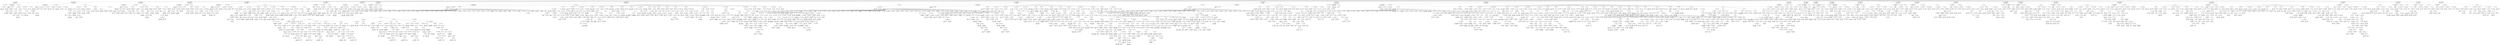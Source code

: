 digraph ast {
node [shape=none];
519470 [label=<<TABLE border='1' cellspacing='0' cellpadding='10' style='rounded' ><TR><TD border='0'>519470</TD><TD border='0'><B>ParameterList</B></TD></TR></TABLE>>];
519470 -> 519469 [weight=2];
519469 [label=<<TABLE border='1' cellspacing='0' cellpadding='10' style='rounded' ><TR><TD border='0'>519469</TD><TD border='0'><B>ValueParameter</B></TD></TR></TABLE>>];
519469 -> 519468 [weight=2];
519468 [label=<<TABLE border='1' cellspacing='0' cellpadding='10' style='rounded' ><TR><TD border='0'>519468</TD><TD border='0'><B>Variable</B></TD></TR><HR/><TR><TD border='0' cellpadding='5'>(2024, 9827)</TD><TD border='0' cellpadding='5'>category</TD></TR></TABLE>>];
519467 [label=<<TABLE border='1' cellspacing='0' cellpadding='10' style='rounded' ><TR><TD border='0'>519467</TD><TD border='0'><B>ReturnValueFunction</B></TD></TR><HR/><TR><TD border='0' cellpadding='5' colspan='2'>get_category_link</TD></TR></TABLE>>];
519467 -> 519466 [weight=2];
519466 [label=<<TABLE border='1' cellspacing='0' cellpadding='10' style='rounded' ><TR><TD border='0'>519466</TD><TD border='0'><B>Id</B></TD></TR><HR/><TR><TD border='0' cellpadding='5' colspan='2'>get_category_link</TD></TR></TABLE>>];
519479 [label=<<TABLE border='1' cellspacing='0' cellpadding='10' style='rounded' ><TR><TD border='0'>519479</TD><TD border='0'><B>BinOP</B></TD></TR><HR/><TR><TD border='0' cellpadding='5' colspan='2'>=</TD></TR></TABLE>>];
519479 -> 519478 [weight=2];
519479 -> 519482 [weight=2];
519478 [label=<<TABLE border='1' cellspacing='0' cellpadding='10' style='rounded' ><TR><TD border='0'>519478</TD><TD border='0'><B>Variable</B></TD></TR><HR/><TR><TD border='0' cellpadding='5'>(2024, 9827)</TD><TD border='0' cellpadding='5'>category</TD></TR></TABLE>>];
519477 [label=<<TABLE border='1' cellspacing='0' cellpadding='10' style='rounded' ><TR><TD border='0'>519477</TD><TD border='0'><B>Condition</B></TD></TR></TABLE>>];
519477 -> 519476 [weight=2];
519476 [label=<<TABLE border='1' cellspacing='0' cellpadding='10' style='rounded' ><TR><TD border='0'>519476</TD><TD border='0'><B>UnaryOP</B></TD></TR><HR/><TR><TD border='0' cellpadding='5' colspan='2'>!</TD></TR></TABLE>>];
519476 -> 519475 [weight=2];
519475 [label=<<TABLE border='1' cellspacing='0' cellpadding='10' style='rounded' ><TR><TD border='0'>519475</TD><TD border='0'><B>FunctionCall</B></TD></TR><HR/><TR><TD border='0' cellpadding='5' colspan='2'>is_object</TD></TR></TABLE>>];
519475 -> 519472 [weight=2];
519475 -> 519474 [weight=2];
519474 [label=<<TABLE border='1' cellspacing='0' cellpadding='10' style='rounded' ><TR><TD border='0'>519474</TD><TD border='0'><B>ArgumentList</B></TD></TR></TABLE>>];
519474 -> 519473 [weight=2];
519473 [label=<<TABLE border='1' cellspacing='0' cellpadding='10' style='rounded' ><TR><TD border='0'>519473</TD><TD border='0'><B>Variable</B></TD></TR><HR/><TR><TD border='0' cellpadding='5'>(2024, 9827)</TD><TD border='0' cellpadding='5'>category</TD></TR></TABLE>>];
519472 [label=<<TABLE border='1' cellspacing='0' cellpadding='10' style='rounded' ><TR><TD border='0'>519472</TD><TD border='0'><B>Id</B></TD></TR><HR/><TR><TD border='0' cellpadding='5' colspan='2'>is_object</TD></TR></TABLE>>];
519487 [label=<<TABLE border='1' cellspacing='0' cellpadding='10' style='rounded' ><TR><TD border='0'>519487</TD><TD border='0'><B>Id</B></TD></TR><HR/><TR><TD border='0' cellpadding='5' colspan='2'>get_term_link</TD></TR></TABLE>>];
519486 [label=<<TABLE border='1' cellspacing='0' cellpadding='10' style='rounded' ><TR><TD border='0'>519486</TD><TD border='0'><B>BinOP</B></TD></TR><HR/><TR><TD border='0' cellpadding='5' colspan='2'>=</TD></TR></TABLE>>];
519486 -> 519485 [weight=2];
519486 -> 519491 [weight=2];
519485 [label=<<TABLE border='1' cellspacing='0' cellpadding='10' style='rounded' ><TR><TD border='0'>519485</TD><TD border='0'><B>Variable</B></TD></TR><HR/><TR><TD border='0' cellpadding='5'>(2024, 9827)</TD><TD border='0' cellpadding='5'>category</TD></TR></TABLE>>];
519484 [label=<<TABLE border='1' cellspacing='0' cellpadding='10' style='rounded' ><TR><TD border='0'>519484</TD><TD border='0'><B>StatementBody</B></TD></TR></TABLE>>];
519484 -> 519479 [weight=2];
519483 [label=<<TABLE border='1' cellspacing='0' cellpadding='10' style='rounded' ><TR><TD border='0'>519483</TD><TD border='0'><B>IfThenStatement</B></TD></TR></TABLE>>];
519483 -> 519477 [weight=2];
519483 -> 519484 [weight=2];
519482 [label=<<TABLE border='1' cellspacing='0' cellpadding='10' style='rounded' ><TR><TD border='0'>519482</TD><TD border='0'><B>CastExpression</B></TD></TR></TABLE>>];
519482 -> 519480 [weight=2];
519482 -> 519481 [weight=2];
519481 [label=<<TABLE border='1' cellspacing='0' cellpadding='10' style='rounded' ><TR><TD border='0'>519481</TD><TD border='0'><B>Variable</B></TD></TR><HR/><TR><TD border='0' cellpadding='5'>(2024, 9827)</TD><TD border='0' cellpadding='5'>category</TD></TR></TABLE>>];
519480 [label=<<TABLE border='1' cellspacing='0' cellpadding='10' style='rounded' ><TR><TD border='0'>519480</TD><TD border='0'><B>Int</B></TD></TR><HR/><TR><TD border='0' cellpadding='5' colspan='2'>int</TD></TR></TABLE>>];
519495 [label=<<TABLE border='1' cellspacing='0' cellpadding='10' style='rounded' ><TR><TD border='0'>519495</TD><TD border='0'><B>FunctionCall</B></TD></TR><HR/><TR><TD border='0' cellpadding='5' colspan='2'>is_wp_error</TD></TR></TABLE>>];
519495 -> 519492 [weight=2];
519495 -> 519494 [weight=2];
519494 [label=<<TABLE border='1' cellspacing='0' cellpadding='10' style='rounded' ><TR><TD border='0'>519494</TD><TD border='0'><B>ArgumentList</B></TD></TR></TABLE>>];
519494 -> 519493 [weight=2];
519493 [label=<<TABLE border='1' cellspacing='0' cellpadding='10' style='rounded' ><TR><TD border='0'>519493</TD><TD border='0'><B>Variable</B></TD></TR><HR/><TR><TD border='0' cellpadding='5'>(2024, 9827)</TD><TD border='0' cellpadding='5'>category</TD></TR></TABLE>>];
519492 [label=<<TABLE border='1' cellspacing='0' cellpadding='10' style='rounded' ><TR><TD border='0'>519492</TD><TD border='0'><B>Id</B></TD></TR><HR/><TR><TD border='0' cellpadding='5' colspan='2'>is_wp_error</TD></TR></TABLE>>];
519491 [label=<<TABLE border='1' cellspacing='0' cellpadding='10' style='rounded' ><TR><TD border='0'>519491</TD><TD border='0'><B>FunctionCall</B></TD></TR><HR/><TR><TD border='0' cellpadding='5' colspan='2'>get_term_link</TD></TR></TABLE>>];
519491 -> 519487 [weight=2];
519491 -> 519490 [weight=2];
519490 [label=<<TABLE border='1' cellspacing='0' cellpadding='10' style='rounded' ><TR><TD border='0'>519490</TD><TD border='0'><B>ArgumentList</B></TD></TR></TABLE>>];
519490 -> 519488 [weight=2];
519490 -> 519489 [weight=2];
519489 [label=<<TABLE border='1' cellspacing='0' cellpadding='10' style='rounded' ><TR><TD border='0'>519489</TD><TD border='0'><B>StringLiteral</B></TD></TR><HR/><TR><TD border='0' cellpadding='5' colspan='2'>category</TD></TR></TABLE>>];
519488 [label=<<TABLE border='1' cellspacing='0' cellpadding='10' style='rounded' ><TR><TD border='0'>519488</TD><TD border='0'><B>Variable</B></TD></TR><HR/><TR><TD border='0' cellpadding='5'>(2024, 9827)</TD><TD border='0' cellpadding='5'>category</TD></TR></TABLE>>];
519503 [label=<<TABLE border='1' cellspacing='0' cellpadding='10' style='rounded' ><TR><TD border='0'>519503</TD><TD border='0'><B>Block</B></TD></TR></TABLE>>];
519503 -> 519483 [weight=2];
519503 -> 519486 [weight=2];
519503 -> 519499 [weight=2];
519503 -> 519502 [weight=2];
519502 [label=<<TABLE border='1' cellspacing='0' cellpadding='10' style='rounded' ><TR><TD border='0'>519502</TD><TD border='0'><B>Return</B></TD></TR></TABLE>>];
519502 -> 519501 [weight=2];
519501 [label=<<TABLE border='1' cellspacing='0' cellpadding='10' style='rounded' ><TR><TD border='0'>519501</TD><TD border='0'><B>Variable</B></TD></TR><HR/><TR><TD border='0' cellpadding='5'>(2024, 9827)</TD><TD border='0' cellpadding='5'>category</TD></TR></TABLE>>];
519500 [label=<<TABLE border='1' cellspacing='0' cellpadding='10' style='rounded' ><TR><TD border='0'>519500</TD><TD border='0'><B>StatementBody</B></TD></TR></TABLE>>];
519500 -> 519498 [weight=2];
519499 [label=<<TABLE border='1' cellspacing='0' cellpadding='10' style='rounded' ><TR><TD border='0'>519499</TD><TD border='0'><B>IfThenStatement</B></TD></TR></TABLE>>];
519499 -> 519496 [weight=2];
519499 -> 519500 [weight=2];
519498 [label=<<TABLE border='1' cellspacing='0' cellpadding='10' style='rounded' ><TR><TD border='0'>519498</TD><TD border='0'><B>Return</B></TD></TR></TABLE>>];
519498 -> 519497 [weight=2];
519497 [label=<<TABLE border='1' cellspacing='0' cellpadding='10' style='rounded' ><TR><TD border='0'>519497</TD><TD border='0'><B>StringLiteral</B></TD></TR><HR/><TR><TD border='0' cellpadding='5' colspan='2'></TD></TR></TABLE>>];
519496 [label=<<TABLE border='1' cellspacing='0' cellpadding='10' style='rounded' ><TR><TD border='0'>519496</TD><TD border='0'><B>Condition</B></TD></TR></TABLE>>];
519496 -> 519495 [weight=2];
519511 [label=<<TABLE border='1' cellspacing='0' cellpadding='10' style='rounded' ><TR><TD border='0'>519511</TD><TD border='0'><B>OptValueParameter</B></TD></TR></TABLE>>];
519511 -> 519509 [weight=2];
519511 -> 519510 [weight=2];
519510 [label=<<TABLE border='1' cellspacing='0' cellpadding='10' style='rounded' ><TR><TD border='0'>519510</TD><TD border='0'><B>False</B></TD></TR><HR/><TR><TD border='0' cellpadding='5' colspan='2'>false</TD></TR></TABLE>>];
519509 [label=<<TABLE border='1' cellspacing='0' cellpadding='10' style='rounded' ><TR><TD border='0'>519509</TD><TD border='0'><B>Variable</B></TD></TR><HR/><TR><TD border='0' cellpadding='5'>(0, 135)</TD><TD border='0' cellpadding='5'>link</TD></TR></TABLE>>];
519508 [label=<<TABLE border='1' cellspacing='0' cellpadding='10' style='rounded' ><TR><TD border='0'>519508</TD><TD border='0'><B>ValueParameter</B></TD></TR></TABLE>>];
519508 -> 519507 [weight=2];
519507 [label=<<TABLE border='1' cellspacing='0' cellpadding='10' style='rounded' ><TR><TD border='0'>519507</TD><TD border='0'><B>Variable</B></TD></TR><HR/><TR><TD border='0' cellpadding='5'>(0, 831)</TD><TD border='0' cellpadding='5'>id</TD></TR></TABLE>>];
519506 [label=<<TABLE border='1' cellspacing='0' cellpadding='10' style='rounded' ><TR><TD border='0'>519506</TD><TD border='0'><B>ReturnValueFunction</B></TD></TR><HR/><TR><TD border='0' cellpadding='5' colspan='2'>get_category_parents</TD></TR></TABLE>>];
519506 -> 519505 [weight=2];
519505 [label=<<TABLE border='1' cellspacing='0' cellpadding='10' style='rounded' ><TR><TD border='0'>519505</TD><TD border='0'><B>Id</B></TD></TR><HR/><TR><TD border='0' cellpadding='5' colspan='2'>get_category_parents</TD></TR></TABLE>>];
519504 [label=<<TABLE border='1' cellspacing='0' cellpadding='10' style='rounded' ><TR><TD border='0'>519504</TD><TD border='0'><B>FunctionStatement</B></TD></TR><HR/><TR><TD border='0' cellpadding='5'>Scope</TD><TD border='0' cellpadding='5'>2024</TD></TR><HR/><TR><TD border='0' cellpadding='5' colspan='2'>get_category_link</TD></TR></TABLE>>];
519504 -> 519467 [weight=2];
519504 -> 519470 [weight=2];
519504 -> 519503 [weight=2];
519519 [label=<<TABLE border='1' cellspacing='0' cellpadding='10' style='rounded' ><TR><TD border='0'>519519</TD><TD border='0'><B>Array</B></TD></TR></TABLE>>];
519518 [label=<<TABLE border='1' cellspacing='0' cellpadding='10' style='rounded' ><TR><TD border='0'>519518</TD><TD border='0'><B>Variable</B></TD></TR><HR/><TR><TD border='0' cellpadding='5'>(2025, 9830)</TD><TD border='0' cellpadding='5'>deprecated</TD></TR></TABLE>>];
519517 [label=<<TABLE border='1' cellspacing='0' cellpadding='10' style='rounded' ><TR><TD border='0'>519517</TD><TD border='0'><B>OptValueParameter</B></TD></TR></TABLE>>];
519517 -> 519515 [weight=2];
519517 -> 519516 [weight=2];
519516 [label=<<TABLE border='1' cellspacing='0' cellpadding='10' style='rounded' ><TR><TD border='0'>519516</TD><TD border='0'><B>False</B></TD></TR><HR/><TR><TD border='0' cellpadding='5' colspan='2'>false</TD></TR></TABLE>>];
519515 [label=<<TABLE border='1' cellspacing='0' cellpadding='10' style='rounded' ><TR><TD border='0'>519515</TD><TD border='0'><B>Variable</B></TD></TR><HR/><TR><TD border='0' cellpadding='5'>(2025, 9829)</TD><TD border='0' cellpadding='5'>nicename</TD></TR></TABLE>>];
519514 [label=<<TABLE border='1' cellspacing='0' cellpadding='10' style='rounded' ><TR><TD border='0'>519514</TD><TD border='0'><B>OptValueParameter</B></TD></TR></TABLE>>];
519514 -> 519512 [weight=2];
519514 -> 519513 [weight=2];
519513 [label=<<TABLE border='1' cellspacing='0' cellpadding='10' style='rounded' ><TR><TD border='0'>519513</TD><TD border='0'><B>StringLiteral</B></TD></TR><HR/><TR><TD border='0' cellpadding='5' colspan='2'></TD></TR></TABLE>>];
519512 [label=<<TABLE border='1' cellspacing='0' cellpadding='10' style='rounded' ><TR><TD border='0'>519512</TD><TD border='0'><B>Variable</B></TD></TR><HR/><TR><TD border='0' cellpadding='5'>(2025, 9828)</TD><TD border='0' cellpadding='5'>separator</TD></TR></TABLE>>];
519527 [label=<<TABLE border='1' cellspacing='0' cellpadding='10' style='rounded' ><TR><TD border='0'>519527</TD><TD border='0'><B>UnaryOP</B></TD></TR><HR/><TR><TD border='0' cellpadding='5' colspan='2'>!</TD></TR></TABLE>>];
519527 -> 519526 [weight=2];
519526 [label=<<TABLE border='1' cellspacing='0' cellpadding='10' style='rounded' ><TR><TD border='0'>519526</TD><TD border='0'><B>FunctionCall</B></TD></TR><HR/><TR><TD border='0' cellpadding='5' colspan='2'>empty</TD></TR></TABLE>>];
519526 -> 519523 [weight=2];
519526 -> 519525 [weight=2];
519525 [label=<<TABLE border='1' cellspacing='0' cellpadding='10' style='rounded' ><TR><TD border='0'>519525</TD><TD border='0'><B>ArgumentList</B></TD></TR></TABLE>>];
519525 -> 519524 [weight=2];
519524 [label=<<TABLE border='1' cellspacing='0' cellpadding='10' style='rounded' ><TR><TD border='0'>519524</TD><TD border='0'><B>Variable</B></TD></TR><HR/><TR><TD border='0' cellpadding='5'>(2025, 9830)</TD><TD border='0' cellpadding='5'>deprecated</TD></TR></TABLE>>];
519523 [label=<<TABLE border='1' cellspacing='0' cellpadding='10' style='rounded' ><TR><TD border='0'>519523</TD><TD border='0'><B>Id</B></TD></TR><HR/><TR><TD border='0' cellpadding='5' colspan='2'>empty</TD></TR></TABLE>>];
519521 [label=<<TABLE border='1' cellspacing='0' cellpadding='10' style='rounded' ><TR><TD border='0'>519521</TD><TD border='0'><B>ParameterList</B></TD></TR></TABLE>>];
519521 -> 519508 [weight=2];
519521 -> 519511 [weight=2];
519521 -> 519514 [weight=2];
519521 -> 519517 [weight=2];
519521 -> 519520 [weight=2];
519520 [label=<<TABLE border='1' cellspacing='0' cellpadding='10' style='rounded' ><TR><TD border='0'>519520</TD><TD border='0'><B>OptValueParameter</B></TD></TR></TABLE>>];
519520 -> 519518 [weight=2];
519520 -> 519519 [weight=2];
519535 [label=<<TABLE border='1' cellspacing='0' cellpadding='10' style='rounded' ><TR><TD border='0'>519535</TD><TD border='0'><B>IfThenStatement</B></TD></TR></TABLE>>];
519535 -> 519528 [weight=2];
519535 -> 519536 [weight=2];
519534 [label=<<TABLE border='1' cellspacing='0' cellpadding='10' style='rounded' ><TR><TD border='0'>519534</TD><TD border='0'><B>Block</B></TD></TR></TABLE>>];
519534 -> 519533 [weight=2];
519533 [label=<<TABLE border='1' cellspacing='0' cellpadding='10' style='rounded' ><TR><TD border='0'>519533</TD><TD border='0'><B>FunctionCall</B></TD></TR><HR/><TR><TD border='0' cellpadding='5' colspan='2'>_deprecated_argument</TD></TR></TABLE>>];
519533 -> 519529 [weight=2];
519533 -> 519532 [weight=2];
519532 [label=<<TABLE border='1' cellspacing='0' cellpadding='10' style='rounded' ><TR><TD border='0'>519532</TD><TD border='0'><B>ArgumentList</B></TD></TR></TABLE>>];
519532 -> 519530 [weight=2];
519532 -> 519531 [weight=2];
519531 [label=<<TABLE border='1' cellspacing='0' cellpadding='10' style='rounded' ><TR><TD border='0'>519531</TD><TD border='0'><B>StringLiteral</B></TD></TR><HR/><TR><TD border='0' cellpadding='5' colspan='2'>4.8.0</TD></TR></TABLE>>];
519530 [label=<<TABLE border='1' cellspacing='0' cellpadding='10' style='rounded' ><TR><TD border='0'>519530</TD><TD border='0'><B>Id</B></TD></TR><HR/><TR><TD border='0' cellpadding='5' colspan='2'>__FUNCTION__</TD></TR></TABLE>>];
519529 [label=<<TABLE border='1' cellspacing='0' cellpadding='10' style='rounded' ><TR><TD border='0'>519529</TD><TD border='0'><B>Id</B></TD></TR><HR/><TR><TD border='0' cellpadding='5' colspan='2'>_deprecated_argument</TD></TR></TABLE>>];
519528 [label=<<TABLE border='1' cellspacing='0' cellpadding='10' style='rounded' ><TR><TD border='0'>519528</TD><TD border='0'><B>Condition</B></TD></TR></TABLE>>];
519528 -> 519527 [weight=2];
519543 [label=<<TABLE border='1' cellspacing='0' cellpadding='10' style='rounded' ><TR><TD border='0'>519543</TD><TD border='0'><B>StringLiteral</B></TD></TR><HR/><TR><TD border='0' cellpadding='5' colspan='2'>name</TD></TR></TABLE>>];
519542 [label=<<TABLE border='1' cellspacing='0' cellpadding='10' style='rounded' ><TR><TD border='0'>519542</TD><TD border='0'><B>ConditionalTrue</B></TD></TR></TABLE>>];
519542 -> 519541 [weight=2];
519541 [label=<<TABLE border='1' cellspacing='0' cellpadding='10' style='rounded' ><TR><TD border='0'>519541</TD><TD border='0'><B>StringLiteral</B></TD></TR><HR/><TR><TD border='0' cellpadding='5' colspan='2'>slug</TD></TR></TABLE>>];
519540 [label=<<TABLE border='1' cellspacing='0' cellpadding='10' style='rounded' ><TR><TD border='0'>519540</TD><TD border='0'><B>Condition</B></TD></TR></TABLE>>];
519540 -> 519539 [weight=2];
519539 [label=<<TABLE border='1' cellspacing='0' cellpadding='10' style='rounded' ><TR><TD border='0'>519539</TD><TD border='0'><B>Variable</B></TD></TR><HR/><TR><TD border='0' cellpadding='5'>(2025, 9829)</TD><TD border='0' cellpadding='5'>nicename</TD></TR></TABLE>>];
519538 [label=<<TABLE border='1' cellspacing='0' cellpadding='10' style='rounded' ><TR><TD border='0'>519538</TD><TD border='0'><B>BinOP</B></TD></TR><HR/><TR><TD border='0' cellpadding='5' colspan='2'>=</TD></TR></TABLE>>];
519538 -> 519537 [weight=2];
519538 -> 519545 [weight=2];
519537 [label=<<TABLE border='1' cellspacing='0' cellpadding='10' style='rounded' ><TR><TD border='0'>519537</TD><TD border='0'><B>Variable</B></TD></TR><HR/><TR><TD border='0' cellpadding='5'>(0, 3750)</TD><TD border='0' cellpadding='5'>format</TD></TR></TABLE>>];
519536 [label=<<TABLE border='1' cellspacing='0' cellpadding='10' style='rounded' ><TR><TD border='0'>519536</TD><TD border='0'><B>StatementBody</B></TD></TR></TABLE>>];
519536 -> 519534 [weight=2];
519551 [label=<<TABLE border='1' cellspacing='0' cellpadding='10' style='rounded' ><TR><TD border='0'>519551</TD><TD border='0'><B>Variable</B></TD></TR><HR/><TR><TD border='0' cellpadding='5'>(0, 135)</TD><TD border='0' cellpadding='5'>link</TD></TR></TABLE>>];
519550 [label=<<TABLE border='1' cellspacing='0' cellpadding='10' style='rounded' ><TR><TD border='0'>519550</TD><TD border='0'><B>StringLiteral</B></TD></TR><HR/><TR><TD border='0' cellpadding='5' colspan='2'>link</TD></TR></TABLE>>];
519549 [label=<<TABLE border='1' cellspacing='0' cellpadding='10' style='rounded' ><TR><TD border='0'>519549</TD><TD border='0'><B>Variable</B></TD></TR><HR/><TR><TD border='0' cellpadding='5'>(2025, 9828)</TD><TD border='0' cellpadding='5'>separator</TD></TR></TABLE>>];
519548 [label=<<TABLE border='1' cellspacing='0' cellpadding='10' style='rounded' ><TR><TD border='0'>519548</TD><TD border='0'><B>StringLiteral</B></TD></TR><HR/><TR><TD border='0' cellpadding='5' colspan='2'>separator</TD></TR></TABLE>>];
519547 [label=<<TABLE border='1' cellspacing='0' cellpadding='10' style='rounded' ><TR><TD border='0'>519547</TD><TD border='0'><B>BinOP</B></TD></TR><HR/><TR><TD border='0' cellpadding='5' colspan='2'>=</TD></TR></TABLE>>];
519547 -> 519546 [weight=2];
519547 -> 519554 [weight=2];
519546 [label=<<TABLE border='1' cellspacing='0' cellpadding='10' style='rounded' ><TR><TD border='0'>519546</TD><TD border='0'><B>Variable</B></TD></TR><HR/><TR><TD border='0' cellpadding='5'>(0, 2197)</TD><TD border='0' cellpadding='5'>args</TD></TR></TABLE>>];
519545 [label=<<TABLE border='1' cellspacing='0' cellpadding='10' style='rounded' ><TR><TD border='0'>519545</TD><TD border='0'><B>ConditionalExpression</B></TD></TR></TABLE>>];
519545 -> 519540 [weight=2];
519545 -> 519542 [weight=2];
519545 -> 519544 [weight=2];
519544 [label=<<TABLE border='1' cellspacing='0' cellpadding='10' style='rounded' ><TR><TD border='0'>519544</TD><TD border='0'><B>ConditionalFalse</B></TD></TR></TABLE>>];
519544 -> 519543 [weight=2];
519559 [label=<<TABLE border='1' cellspacing='0' cellpadding='10' style='rounded' ><TR><TD border='0'>519559</TD><TD border='0'><B>ArgumentList</B></TD></TR></TABLE>>];
519559 -> 519556 [weight=2];
519559 -> 519557 [weight=2];
519559 -> 519558 [weight=2];
519558 [label=<<TABLE border='1' cellspacing='0' cellpadding='10' style='rounded' ><TR><TD border='0'>519558</TD><TD border='0'><B>Variable</B></TD></TR><HR/><TR><TD border='0' cellpadding='5'>(0, 2197)</TD><TD border='0' cellpadding='5'>args</TD></TR></TABLE>>];
519557 [label=<<TABLE border='1' cellspacing='0' cellpadding='10' style='rounded' ><TR><TD border='0'>519557</TD><TD border='0'><B>StringLiteral</B></TD></TR><HR/><TR><TD border='0' cellpadding='5' colspan='2'>category</TD></TR></TABLE>>];
519556 [label=<<TABLE border='1' cellspacing='0' cellpadding='10' style='rounded' ><TR><TD border='0'>519556</TD><TD border='0'><B>Variable</B></TD></TR><HR/><TR><TD border='0' cellpadding='5'>(0, 831)</TD><TD border='0' cellpadding='5'>id</TD></TR></TABLE>>];
519555 [label=<<TABLE border='1' cellspacing='0' cellpadding='10' style='rounded' ><TR><TD border='0'>519555</TD><TD border='0'><B>Id</B></TD></TR><HR/><TR><TD border='0' cellpadding='5' colspan='2'>get_term_parents_list</TD></TR></TABLE>>];
519554 [label=<<TABLE border='1' cellspacing='0' cellpadding='10' style='rounded' ><TR><TD border='0'>519554</TD><TD border='0'><B>Array</B></TD></TR></TABLE>>];
519554 -> 519548 [weight=2];
519554 -> 519549 [weight=2];
519554 -> 519550 [weight=2];
519554 -> 519551 [weight=2];
519554 -> 519552 [weight=2];
519554 -> 519553 [weight=2];
519553 [label=<<TABLE border='1' cellspacing='0' cellpadding='10' style='rounded' ><TR><TD border='0'>519553</TD><TD border='0'><B>Variable</B></TD></TR><HR/><TR><TD border='0' cellpadding='5'>(0, 3750)</TD><TD border='0' cellpadding='5'>format</TD></TR></TABLE>>];
519552 [label=<<TABLE border='1' cellspacing='0' cellpadding='10' style='rounded' ><TR><TD border='0'>519552</TD><TD border='0'><B>StringLiteral</B></TD></TR><HR/><TR><TD border='0' cellpadding='5' colspan='2'>format</TD></TR></TABLE>>];
519567 [label=<<TABLE border='1' cellspacing='0' cellpadding='10' style='rounded' ><TR><TD border='0'>519567</TD><TD border='0'><B>False</B></TD></TR><HR/><TR><TD border='0' cellpadding='5' colspan='2'>false</TD></TR></TABLE>>];
519566 [label=<<TABLE border='1' cellspacing='0' cellpadding='10' style='rounded' ><TR><TD border='0'>519566</TD><TD border='0'><B>Variable</B></TD></TR><HR/><TR><TD border='0' cellpadding='5'>(0, 831)</TD><TD border='0' cellpadding='5'>id</TD></TR></TABLE>>];
519565 [label=<<TABLE border='1' cellspacing='0' cellpadding='10' style='rounded' ><TR><TD border='0'>519565</TD><TD border='0'><B>ReturnValueFunction</B></TD></TR><HR/><TR><TD border='0' cellpadding='5' colspan='2'>get_the_category</TD></TR></TABLE>>];
519565 -> 519564 [weight=2];
519564 [label=<<TABLE border='1' cellspacing='0' cellpadding='10' style='rounded' ><TR><TD border='0'>519564</TD><TD border='0'><B>Id</B></TD></TR><HR/><TR><TD border='0' cellpadding='5' colspan='2'>get_the_category</TD></TR></TABLE>>];
519563 [label=<<TABLE border='1' cellspacing='0' cellpadding='10' style='rounded' ><TR><TD border='0'>519563</TD><TD border='0'><B>FunctionStatement</B></TD></TR><HR/><TR><TD border='0' cellpadding='5'>Scope</TD><TD border='0' cellpadding='5'>2025</TD></TR><HR/><TR><TD border='0' cellpadding='5' colspan='2'>get_category_parents</TD></TR></TABLE>>];
519563 -> 519506 [weight=2];
519563 -> 519521 [weight=2];
519563 -> 519562 [weight=2];
519562 [label=<<TABLE border='1' cellspacing='0' cellpadding='10' style='rounded' ><TR><TD border='0'>519562</TD><TD border='0'><B>Block</B></TD></TR></TABLE>>];
519562 -> 519535 [weight=2];
519562 -> 519538 [weight=2];
519562 -> 519547 [weight=2];
519562 -> 519561 [weight=2];
519561 [label=<<TABLE border='1' cellspacing='0' cellpadding='10' style='rounded' ><TR><TD border='0'>519561</TD><TD border='0'><B>Return</B></TD></TR></TABLE>>];
519561 -> 519560 [weight=2];
519560 [label=<<TABLE border='1' cellspacing='0' cellpadding='10' style='rounded' ><TR><TD border='0'>519560</TD><TD border='0'><B>FunctionCall</B></TD></TR><HR/><TR><TD border='0' cellpadding='5' colspan='2'>get_term_parents_list</TD></TR></TABLE>>];
519560 -> 519555 [weight=2];
519560 -> 519559 [weight=2];
519575 [label=<<TABLE border='1' cellspacing='0' cellpadding='10' style='rounded' ><TR><TD border='0'>519575</TD><TD border='0'><B>ArgumentList</B></TD></TR></TABLE>>];
519575 -> 519573 [weight=2];
519575 -> 519574 [weight=2];
519574 [label=<<TABLE border='1' cellspacing='0' cellpadding='10' style='rounded' ><TR><TD border='0'>519574</TD><TD border='0'><B>StringLiteral</B></TD></TR><HR/><TR><TD border='0' cellpadding='5' colspan='2'>category</TD></TR></TABLE>>];
519573 [label=<<TABLE border='1' cellspacing='0' cellpadding='10' style='rounded' ><TR><TD border='0'>519573</TD><TD border='0'><B>Variable</B></TD></TR><HR/><TR><TD border='0' cellpadding='5'>(0, 831)</TD><TD border='0' cellpadding='5'>id</TD></TR></TABLE>>];
519572 [label=<<TABLE border='1' cellspacing='0' cellpadding='10' style='rounded' ><TR><TD border='0'>519572</TD><TD border='0'><B>Id</B></TD></TR><HR/><TR><TD border='0' cellpadding='5' colspan='2'>get_the_terms</TD></TR></TABLE>>];
519571 [label=<<TABLE border='1' cellspacing='0' cellpadding='10' style='rounded' ><TR><TD border='0'>519571</TD><TD border='0'><B>BinOP</B></TD></TR><HR/><TR><TD border='0' cellpadding='5' colspan='2'>=</TD></TR></TABLE>>];
519571 -> 519570 [weight=2];
519571 -> 519576 [weight=2];
519570 [label=<<TABLE border='1' cellspacing='0' cellpadding='10' style='rounded' ><TR><TD border='0'>519570</TD><TD border='0'><B>Variable</B></TD></TR><HR/><TR><TD border='0' cellpadding='5'>(2026, 9831)</TD><TD border='0' cellpadding='5'>categories</TD></TR></TABLE>>];
519569 [label=<<TABLE border='1' cellspacing='0' cellpadding='10' style='rounded' ><TR><TD border='0'>519569</TD><TD border='0'><B>ParameterList</B></TD></TR></TABLE>>];
519569 -> 519568 [weight=2];
519568 [label=<<TABLE border='1' cellspacing='0' cellpadding='10' style='rounded' ><TR><TD border='0'>519568</TD><TD border='0'><B>OptValueParameter</B></TD></TR></TABLE>>];
519568 -> 519566 [weight=2];
519568 -> 519567 [weight=2];
519583 [label=<<TABLE border='1' cellspacing='0' cellpadding='10' style='rounded' ><TR><TD border='0'>519583</TD><TD border='0'><B>ArgumentList</B></TD></TR></TABLE>>];
519583 -> 519582 [weight=2];
519582 [label=<<TABLE border='1' cellspacing='0' cellpadding='10' style='rounded' ><TR><TD border='0'>519582</TD><TD border='0'><B>Variable</B></TD></TR><HR/><TR><TD border='0' cellpadding='5'>(2026, 9831)</TD><TD border='0' cellpadding='5'>categories</TD></TR></TABLE>>];
519581 [label=<<TABLE border='1' cellspacing='0' cellpadding='10' style='rounded' ><TR><TD border='0'>519581</TD><TD border='0'><B>Id</B></TD></TR><HR/><TR><TD border='0' cellpadding='5' colspan='2'>is_wp_error</TD></TR></TABLE>>];
519580 [label=<<TABLE border='1' cellspacing='0' cellpadding='10' style='rounded' ><TR><TD border='0'>519580</TD><TD border='0'><B>LogicOP</B></TD></TR><HR/><TR><TD border='0' cellpadding='5' colspan='2'>||</TD></TR></TABLE>>];
519580 -> 519579 [weight=2];
519580 -> 519584 [weight=2];
519579 [label=<<TABLE border='1' cellspacing='0' cellpadding='10' style='rounded' ><TR><TD border='0'>519579</TD><TD border='0'><B>UnaryOP</B></TD></TR><HR/><TR><TD border='0' cellpadding='5' colspan='2'>!</TD></TR></TABLE>>];
519579 -> 519578 [weight=2];
519578 [label=<<TABLE border='1' cellspacing='0' cellpadding='10' style='rounded' ><TR><TD border='0'>519578</TD><TD border='0'><B>Variable</B></TD></TR><HR/><TR><TD border='0' cellpadding='5'>(2026, 9831)</TD><TD border='0' cellpadding='5'>categories</TD></TR></TABLE>>];
519576 [label=<<TABLE border='1' cellspacing='0' cellpadding='10' style='rounded' ><TR><TD border='0'>519576</TD><TD border='0'><B>FunctionCall</B></TD></TR><HR/><TR><TD border='0' cellpadding='5' colspan='2'>get_the_terms</TD></TR></TABLE>>];
519576 -> 519572 [weight=2];
519576 -> 519575 [weight=2];
519591 [label=<<TABLE border='1' cellspacing='0' cellpadding='10' style='rounded' ><TR><TD border='0'>519591</TD><TD border='0'><B>Variable</B></TD></TR><HR/><TR><TD border='0' cellpadding='5'>(2026, 9831)</TD><TD border='0' cellpadding='5'>categories</TD></TR></TABLE>>];
519590 [label=<<TABLE border='1' cellspacing='0' cellpadding='10' style='rounded' ><TR><TD border='0'>519590</TD><TD border='0'><B>StatementBody</B></TD></TR></TABLE>>];
519590 -> 519587 [weight=2];
519589 [label=<<TABLE border='1' cellspacing='0' cellpadding='10' style='rounded' ><TR><TD border='0'>519589</TD><TD border='0'><B>IfThenStatement</B></TD></TR></TABLE>>];
519589 -> 519585 [weight=2];
519589 -> 519590 [weight=2];
519588 [label=<<TABLE border='1' cellspacing='0' cellpadding='10' style='rounded' ><TR><TD border='0'>519588</TD><TD border='0'><B>Array</B></TD></TR></TABLE>>];
519587 [label=<<TABLE border='1' cellspacing='0' cellpadding='10' style='rounded' ><TR><TD border='0'>519587</TD><TD border='0'><B>BinOP</B></TD></TR><HR/><TR><TD border='0' cellpadding='5' colspan='2'>=</TD></TR></TABLE>>];
519587 -> 519586 [weight=2];
519587 -> 519588 [weight=2];
519586 [label=<<TABLE border='1' cellspacing='0' cellpadding='10' style='rounded' ><TR><TD border='0'>519586</TD><TD border='0'><B>Variable</B></TD></TR><HR/><TR><TD border='0' cellpadding='5'>(2026, 9831)</TD><TD border='0' cellpadding='5'>categories</TD></TR></TABLE>>];
519585 [label=<<TABLE border='1' cellspacing='0' cellpadding='10' style='rounded' ><TR><TD border='0'>519585</TD><TD border='0'><B>Condition</B></TD></TR></TABLE>>];
519585 -> 519580 [weight=2];
519584 [label=<<TABLE border='1' cellspacing='0' cellpadding='10' style='rounded' ><TR><TD border='0'>519584</TD><TD border='0'><B>FunctionCall</B></TD></TR><HR/><TR><TD border='0' cellpadding='5' colspan='2'>is_wp_error</TD></TR></TABLE>>];
519584 -> 519581 [weight=2];
519584 -> 519583 [weight=2];
519599 [label=<<TABLE border='1' cellspacing='0' cellpadding='10' style='rounded' ><TR><TD border='0'>519599</TD><TD border='0'><B>ArgumentList</B></TD></TR></TABLE>>];
519599 -> 519598 [weight=2];
519598 [label=<<TABLE border='1' cellspacing='0' cellpadding='10' style='rounded' ><TR><TD border='0'>519598</TD><TD border='0'><B>Variable</B></TD></TR><HR/><TR><TD border='0' cellpadding='5'>(2026, 9831)</TD><TD border='0' cellpadding='5'>categories</TD></TR></TABLE>>];
519597 [label=<<TABLE border='1' cellspacing='0' cellpadding='10' style='rounded' ><TR><TD border='0'>519597</TD><TD border='0'><B>Id</B></TD></TR><HR/><TR><TD border='0' cellpadding='5' colspan='2'>array_keys</TD></TR></TABLE>>];
519596 [label=<<TABLE border='1' cellspacing='0' cellpadding='10' style='rounded' ><TR><TD border='0'>519596</TD><TD border='0'><B>FunctionCall</B></TD></TR><HR/><TR><TD border='0' cellpadding='5' colspan='2'>array_values</TD></TR></TABLE>>];
519596 -> 519593 [weight=2];
519596 -> 519595 [weight=2];
519595 [label=<<TABLE border='1' cellspacing='0' cellpadding='10' style='rounded' ><TR><TD border='0'>519595</TD><TD border='0'><B>ArgumentList</B></TD></TR></TABLE>>];
519595 -> 519594 [weight=2];
519594 [label=<<TABLE border='1' cellspacing='0' cellpadding='10' style='rounded' ><TR><TD border='0'>519594</TD><TD border='0'><B>Variable</B></TD></TR><HR/><TR><TD border='0' cellpadding='5'>(2026, 9831)</TD><TD border='0' cellpadding='5'>categories</TD></TR></TABLE>>];
519593 [label=<<TABLE border='1' cellspacing='0' cellpadding='10' style='rounded' ><TR><TD border='0'>519593</TD><TD border='0'><B>Id</B></TD></TR><HR/><TR><TD border='0' cellpadding='5' colspan='2'>array_values</TD></TR></TABLE>>];
519592 [label=<<TABLE border='1' cellspacing='0' cellpadding='10' style='rounded' ><TR><TD border='0'>519592</TD><TD border='0'><B>BinOP</B></TD></TR><HR/><TR><TD border='0' cellpadding='5' colspan='2'>=</TD></TR></TABLE>>];
519592 -> 519591 [weight=2];
519592 -> 519596 [weight=2];
519607 [label=<<TABLE border='1' cellspacing='0' cellpadding='10' style='rounded' ><TR><TD border='0'>519607</TD><TD border='0'><B>ArgumentList</B></TD></TR></TABLE>>];
519607 -> 519606 [weight=2];
519606 [label=<<TABLE border='1' cellspacing='0' cellpadding='10' style='rounded' ><TR><TD border='0'>519606</TD><TD border='0'><B>PostfixExpression</B></TD></TR></TABLE>>];
519606 -> 519604 [weight=2];
519606 -> 519605 [weight=2];
519605 [label=<<TABLE border='1' cellspacing='0' cellpadding='10' style='rounded' ><TR><TD border='0'>519605</TD><TD border='0'><B>Variable</B></TD></TR><HR/><TR><TD border='0' cellpadding='5'>(0, 816)</TD><TD border='0' cellpadding='5'>key</TD></TR></TABLE>>];
519604 [label=<<TABLE border='1' cellspacing='0' cellpadding='10' style='rounded' ><TR><TD border='0'>519604</TD><TD border='0'><B>Variable</B></TD></TR><HR/><TR><TD border='0' cellpadding='5'>(2026, 9831)</TD><TD border='0' cellpadding='5'>categories</TD></TR></TABLE>>];
519603 [label=<<TABLE border='1' cellspacing='0' cellpadding='10' style='rounded' ><TR><TD border='0'>519603</TD><TD border='0'><B>Id</B></TD></TR><HR/><TR><TD border='0' cellpadding='5' colspan='2'>_make_cat_compat</TD></TR></TABLE>>];
519601 [label=<<TABLE border='1' cellspacing='0' cellpadding='10' style='rounded' ><TR><TD border='0'>519601</TD><TD border='0'><B>Variable</B></TD></TR><HR/><TR><TD border='0' cellpadding='5'>(0, 816)</TD><TD border='0' cellpadding='5'>key</TD></TR></TABLE>>];
519600 [label=<<TABLE border='1' cellspacing='0' cellpadding='10' style='rounded' ><TR><TD border='0'>519600</TD><TD border='0'><B>FunctionCall</B></TD></TR><HR/><TR><TD border='0' cellpadding='5' colspan='2'>array_keys</TD></TR></TABLE>>];
519600 -> 519597 [weight=2];
519600 -> 519599 [weight=2];
519615 [label=<<TABLE border='1' cellspacing='0' cellpadding='10' style='rounded' ><TR><TD border='0'>519615</TD><TD border='0'><B>Variable</B></TD></TR><HR/><TR><TD border='0' cellpadding='5'>(0, 831)</TD><TD border='0' cellpadding='5'>id</TD></TR></TABLE>>];
519614 [label=<<TABLE border='1' cellspacing='0' cellpadding='10' style='rounded' ><TR><TD border='0'>519614</TD><TD border='0'><B>Variable</B></TD></TR><HR/><TR><TD border='0' cellpadding='5'>(2026, 9831)</TD><TD border='0' cellpadding='5'>categories</TD></TR></TABLE>>];
519613 [label=<<TABLE border='1' cellspacing='0' cellpadding='10' style='rounded' ><TR><TD border='0'>519613</TD><TD border='0'><B>StringLiteral</B></TD></TR><HR/><TR><TD border='0' cellpadding='5' colspan='2'>get_the_categories</TD></TR></TABLE>>];
519612 [label=<<TABLE border='1' cellspacing='0' cellpadding='10' style='rounded' ><TR><TD border='0'>519612</TD><TD border='0'><B>Id</B></TD></TR><HR/><TR><TD border='0' cellpadding='5' colspan='2'>apply_filters</TD></TR></TABLE>>];
519611 [label=<<TABLE border='1' cellspacing='0' cellpadding='10' style='rounded' ><TR><TD border='0'>519611</TD><TD border='0'><B>StatementBody</B></TD></TR></TABLE>>];
519611 -> 519609 [weight=2];
519610 [label=<<TABLE border='1' cellspacing='0' cellpadding='10' style='rounded' ><TR><TD border='0'>519610</TD><TD border='0'><B>ForEach</B></TD></TR></TABLE>>];
519610 -> 519600 [weight=2];
519610 -> 519601 [weight=2];
519610 -> 519611 [weight=2];
519609 [label=<<TABLE border='1' cellspacing='0' cellpadding='10' style='rounded' ><TR><TD border='0'>519609</TD><TD border='0'><B>Block</B></TD></TR></TABLE>>];
519609 -> 519608 [weight=2];
519608 [label=<<TABLE border='1' cellspacing='0' cellpadding='10' style='rounded' ><TR><TD border='0'>519608</TD><TD border='0'><B>FunctionCall</B></TD></TR><HR/><TR><TD border='0' cellpadding='5' colspan='2'>_make_cat_compat</TD></TR></TABLE>>];
519608 -> 519603 [weight=2];
519608 -> 519607 [weight=2];
519623 [label=<<TABLE border='1' cellspacing='0' cellpadding='10' style='rounded' ><TR><TD border='0'>519623</TD><TD border='0'><B>Variable</B></TD></TR><HR/><TR><TD border='0' cellpadding='5'>(2027, 9832)</TD><TD border='0' cellpadding='5'>cat_ID</TD></TR></TABLE>>];
519622 [label=<<TABLE border='1' cellspacing='0' cellpadding='10' style='rounded' ><TR><TD border='0'>519622</TD><TD border='0'><B>ReturnValueFunction</B></TD></TR><HR/><TR><TD border='0' cellpadding='5' colspan='2'>get_the_category_by_ID</TD></TR></TABLE>>];
519622 -> 519621 [weight=2];
519621 [label=<<TABLE border='1' cellspacing='0' cellpadding='10' style='rounded' ><TR><TD border='0'>519621</TD><TD border='0'><B>Id</B></TD></TR><HR/><TR><TD border='0' cellpadding='5' colspan='2'>get_the_category_by_ID</TD></TR></TABLE>>];
519620 [label=<<TABLE border='1' cellspacing='0' cellpadding='10' style='rounded' ><TR><TD border='0'>519620</TD><TD border='0'><B>FunctionStatement</B></TD></TR><HR/><TR><TD border='0' cellpadding='5'>Scope</TD><TD border='0' cellpadding='5'>2026</TD></TR><HR/><TR><TD border='0' cellpadding='5' colspan='2'>get_the_category</TD></TR></TABLE>>];
519620 -> 519565 [weight=2];
519620 -> 519569 [weight=2];
519620 -> 519619 [weight=2];
519619 [label=<<TABLE border='1' cellspacing='0' cellpadding='10' style='rounded' ><TR><TD border='0'>519619</TD><TD border='0'><B>Block</B></TD></TR></TABLE>>];
519619 -> 519571 [weight=2];
519619 -> 519589 [weight=2];
519619 -> 519592 [weight=2];
519619 -> 519610 [weight=2];
519619 -> 519618 [weight=2];
519618 [label=<<TABLE border='1' cellspacing='0' cellpadding='10' style='rounded' ><TR><TD border='0'>519618</TD><TD border='0'><B>Return</B></TD></TR></TABLE>>];
519618 -> 519617 [weight=2];
519617 [label=<<TABLE border='1' cellspacing='0' cellpadding='10' style='rounded' ><TR><TD border='0'>519617</TD><TD border='0'><B>FunctionCall</B></TD></TR><HR/><TR><TD border='0' cellpadding='5' colspan='2'>apply_filters</TD></TR></TABLE>>];
519617 -> 519612 [weight=2];
519617 -> 519616 [weight=2];
519616 [label=<<TABLE border='1' cellspacing='0' cellpadding='10' style='rounded' ><TR><TD border='0'>519616</TD><TD border='0'><B>ArgumentList</B></TD></TR></TABLE>>];
519616 -> 519613 [weight=2];
519616 -> 519614 [weight=2];
519616 -> 519615 [weight=2];
519631 [label=<<TABLE border='1' cellspacing='0' cellpadding='10' style='rounded' ><TR><TD border='0'>519631</TD><TD border='0'><B>Variable</B></TD></TR><HR/><TR><TD border='0' cellpadding='5'>(2027, 9833)</TD><TD border='0' cellpadding='5'>category</TD></TR></TABLE>>];
519630 [label=<<TABLE border='1' cellspacing='0' cellpadding='10' style='rounded' ><TR><TD border='0'>519630</TD><TD border='0'><B>CastExpression</B></TD></TR></TABLE>>];
519630 -> 519628 [weight=2];
519630 -> 519629 [weight=2];
519629 [label=<<TABLE border='1' cellspacing='0' cellpadding='10' style='rounded' ><TR><TD border='0'>519629</TD><TD border='0'><B>Variable</B></TD></TR><HR/><TR><TD border='0' cellpadding='5'>(2027, 9832)</TD><TD border='0' cellpadding='5'>cat_ID</TD></TR></TABLE>>];
519628 [label=<<TABLE border='1' cellspacing='0' cellpadding='10' style='rounded' ><TR><TD border='0'>519628</TD><TD border='0'><B>Int</B></TD></TR><HR/><TR><TD border='0' cellpadding='5' colspan='2'>int</TD></TR></TABLE>>];
519627 [label=<<TABLE border='1' cellspacing='0' cellpadding='10' style='rounded' ><TR><TD border='0'>519627</TD><TD border='0'><B>BinOP</B></TD></TR><HR/><TR><TD border='0' cellpadding='5' colspan='2'>=</TD></TR></TABLE>>];
519627 -> 519626 [weight=2];
519627 -> 519630 [weight=2];
519626 [label=<<TABLE border='1' cellspacing='0' cellpadding='10' style='rounded' ><TR><TD border='0'>519626</TD><TD border='0'><B>Variable</B></TD></TR><HR/><TR><TD border='0' cellpadding='5'>(2027, 9832)</TD><TD border='0' cellpadding='5'>cat_ID</TD></TR></TABLE>>];
519625 [label=<<TABLE border='1' cellspacing='0' cellpadding='10' style='rounded' ><TR><TD border='0'>519625</TD><TD border='0'><B>ParameterList</B></TD></TR></TABLE>>];
519625 -> 519624 [weight=2];
519624 [label=<<TABLE border='1' cellspacing='0' cellpadding='10' style='rounded' ><TR><TD border='0'>519624</TD><TD border='0'><B>ValueParameter</B></TD></TR></TABLE>>];
519624 -> 519623 [weight=2];
519639 [label=<<TABLE border='1' cellspacing='0' cellpadding='10' style='rounded' ><TR><TD border='0'>519639</TD><TD border='0'><B>Variable</B></TD></TR><HR/><TR><TD border='0' cellpadding='5'>(2027, 9833)</TD><TD border='0' cellpadding='5'>category</TD></TR></TABLE>>];
519638 [label=<<TABLE border='1' cellspacing='0' cellpadding='10' style='rounded' ><TR><TD border='0'>519638</TD><TD border='0'><B>Id</B></TD></TR><HR/><TR><TD border='0' cellpadding='5' colspan='2'>is_wp_error</TD></TR></TABLE>>];
519637 [label=<<TABLE border='1' cellspacing='0' cellpadding='10' style='rounded' ><TR><TD border='0'>519637</TD><TD border='0'><B>FunctionCall</B></TD></TR><HR/><TR><TD border='0' cellpadding='5' colspan='2'>get_term</TD></TR></TABLE>>];
519637 -> 519633 [weight=2];
519637 -> 519636 [weight=2];
519636 [label=<<TABLE border='1' cellspacing='0' cellpadding='10' style='rounded' ><TR><TD border='0'>519636</TD><TD border='0'><B>ArgumentList</B></TD></TR></TABLE>>];
519636 -> 519634 [weight=2];
519636 -> 519635 [weight=2];
519635 [label=<<TABLE border='1' cellspacing='0' cellpadding='10' style='rounded' ><TR><TD border='0'>519635</TD><TD border='0'><B>StringLiteral</B></TD></TR><HR/><TR><TD border='0' cellpadding='5' colspan='2'>category</TD></TR></TABLE>>];
519634 [label=<<TABLE border='1' cellspacing='0' cellpadding='10' style='rounded' ><TR><TD border='0'>519634</TD><TD border='0'><B>Variable</B></TD></TR><HR/><TR><TD border='0' cellpadding='5'>(2027, 9832)</TD><TD border='0' cellpadding='5'>cat_ID</TD></TR></TABLE>>];
519633 [label=<<TABLE border='1' cellspacing='0' cellpadding='10' style='rounded' ><TR><TD border='0'>519633</TD><TD border='0'><B>Id</B></TD></TR><HR/><TR><TD border='0' cellpadding='5' colspan='2'>get_term</TD></TR></TABLE>>];
519632 [label=<<TABLE border='1' cellspacing='0' cellpadding='10' style='rounded' ><TR><TD border='0'>519632</TD><TD border='0'><B>BinOP</B></TD></TR><HR/><TR><TD border='0' cellpadding='5' colspan='2'>=</TD></TR></TABLE>>];
519632 -> 519631 [weight=2];
519632 -> 519637 [weight=2];
519647 [label=<<TABLE border='1' cellspacing='0' cellpadding='10' style='rounded' ><TR><TD border='0'>519647</TD><TD border='0'><B>Variable</B></TD></TR><HR/><TR><TD border='0' cellpadding='5'>(2027, 9833)</TD><TD border='0' cellpadding='5'>category</TD></TR></TABLE>>];
519646 [label=<<TABLE border='1' cellspacing='0' cellpadding='10' style='rounded' ><TR><TD border='0'>519646</TD><TD border='0'><B>StatementBody</B></TD></TR></TABLE>>];
519646 -> 519644 [weight=2];
519645 [label=<<TABLE border='1' cellspacing='0' cellpadding='10' style='rounded' ><TR><TD border='0'>519645</TD><TD border='0'><B>IfThenStatement</B></TD></TR></TABLE>>];
519645 -> 519642 [weight=2];
519645 -> 519646 [weight=2];
519644 [label=<<TABLE border='1' cellspacing='0' cellpadding='10' style='rounded' ><TR><TD border='0'>519644</TD><TD border='0'><B>Return</B></TD></TR></TABLE>>];
519644 -> 519643 [weight=2];
519643 [label=<<TABLE border='1' cellspacing='0' cellpadding='10' style='rounded' ><TR><TD border='0'>519643</TD><TD border='0'><B>Variable</B></TD></TR><HR/><TR><TD border='0' cellpadding='5'>(2027, 9833)</TD><TD border='0' cellpadding='5'>category</TD></TR></TABLE>>];
519642 [label=<<TABLE border='1' cellspacing='0' cellpadding='10' style='rounded' ><TR><TD border='0'>519642</TD><TD border='0'><B>Condition</B></TD></TR></TABLE>>];
519642 -> 519641 [weight=2];
519641 [label=<<TABLE border='1' cellspacing='0' cellpadding='10' style='rounded' ><TR><TD border='0'>519641</TD><TD border='0'><B>FunctionCall</B></TD></TR><HR/><TR><TD border='0' cellpadding='5' colspan='2'>is_wp_error</TD></TR></TABLE>>];
519641 -> 519638 [weight=2];
519641 -> 519640 [weight=2];
519640 [label=<<TABLE border='1' cellspacing='0' cellpadding='10' style='rounded' ><TR><TD border='0'>519640</TD><TD border='0'><B>ArgumentList</B></TD></TR></TABLE>>];
519640 -> 519639 [weight=2];
519655 [label=<<TABLE border='1' cellspacing='0' cellpadding='10' style='rounded' ><TR><TD border='0'>519655</TD><TD border='0'><B>ConditionalExpression</B></TD></TR></TABLE>>];
519655 -> 519648 [weight=2];
519655 -> 519652 [weight=2];
519655 -> 519654 [weight=2];
519654 [label=<<TABLE border='1' cellspacing='0' cellpadding='10' style='rounded' ><TR><TD border='0'>519654</TD><TD border='0'><B>ConditionalFalse</B></TD></TR></TABLE>>];
519654 -> 519653 [weight=2];
519653 [label=<<TABLE border='1' cellspacing='0' cellpadding='10' style='rounded' ><TR><TD border='0'>519653</TD><TD border='0'><B>StringLiteral</B></TD></TR><HR/><TR><TD border='0' cellpadding='5' colspan='2'></TD></TR></TABLE>>];
519652 [label=<<TABLE border='1' cellspacing='0' cellpadding='10' style='rounded' ><TR><TD border='0'>519652</TD><TD border='0'><B>ConditionalTrue</B></TD></TR></TABLE>>];
519652 -> 519651 [weight=2];
519651 [label=<<TABLE border='1' cellspacing='0' cellpadding='10' style='rounded' ><TR><TD border='0'>519651</TD><TD border='0'><B>BinOP</B></TD></TR><HR/><TR><TD border='0' cellpadding='5' colspan='2'>-&gt;</TD></TR></TABLE>>];
519651 -> 519649 [weight=2];
519651 -> 519650 [weight=2];
519650 [label=<<TABLE border='1' cellspacing='0' cellpadding='10' style='rounded' ><TR><TD border='0'>519650</TD><TD border='0'><B>Id</B></TD></TR><HR/><TR><TD border='0' cellpadding='5' colspan='2'>name</TD></TR></TABLE>>];
519649 [label=<<TABLE border='1' cellspacing='0' cellpadding='10' style='rounded' ><TR><TD border='0'>519649</TD><TD border='0'><B>Variable</B></TD></TR><HR/><TR><TD border='0' cellpadding='5'>(2027, 9833)</TD><TD border='0' cellpadding='5'>category</TD></TR></TABLE>>];
519648 [label=<<TABLE border='1' cellspacing='0' cellpadding='10' style='rounded' ><TR><TD border='0'>519648</TD><TD border='0'><B>Condition</B></TD></TR></TABLE>>];
519648 -> 519647 [weight=2];
519663 [label=<<TABLE border='1' cellspacing='0' cellpadding='10' style='rounded' ><TR><TD border='0'>519663</TD><TD border='0'><B>OptValueParameter</B></TD></TR></TABLE>>];
519663 -> 519661 [weight=2];
519663 -> 519662 [weight=2];
519662 [label=<<TABLE border='1' cellspacing='0' cellpadding='10' style='rounded' ><TR><TD border='0'>519662</TD><TD border='0'><B>StringLiteral</B></TD></TR><HR/><TR><TD border='0' cellpadding='5' colspan='2'></TD></TR></TABLE>>];
519661 [label=<<TABLE border='1' cellspacing='0' cellpadding='10' style='rounded' ><TR><TD border='0'>519661</TD><TD border='0'><B>Variable</B></TD></TR><HR/><TR><TD border='0' cellpadding='5'>(2028, 9834)</TD><TD border='0' cellpadding='5'>separator</TD></TR></TABLE>>];
519660 [label=<<TABLE border='1' cellspacing='0' cellpadding='10' style='rounded' ><TR><TD border='0'>519660</TD><TD border='0'><B>ReturnValueFunction</B></TD></TR><HR/><TR><TD border='0' cellpadding='5' colspan='2'>get_the_category_list</TD></TR></TABLE>>];
519660 -> 519659 [weight=2];
519659 [label=<<TABLE border='1' cellspacing='0' cellpadding='10' style='rounded' ><TR><TD border='0'>519659</TD><TD border='0'><B>Id</B></TD></TR><HR/><TR><TD border='0' cellpadding='5' colspan='2'>get_the_category_list</TD></TR></TABLE>>];
519658 [label=<<TABLE border='1' cellspacing='0' cellpadding='10' style='rounded' ><TR><TD border='0'>519658</TD><TD border='0'><B>FunctionStatement</B></TD></TR><HR/><TR><TD border='0' cellpadding='5'>Scope</TD><TD border='0' cellpadding='5'>2027</TD></TR><HR/><TR><TD border='0' cellpadding='5' colspan='2'>get_the_category_by_ID</TD></TR></TABLE>>];
519658 -> 519622 [weight=2];
519658 -> 519625 [weight=2];
519658 -> 519657 [weight=2];
519657 [label=<<TABLE border='1' cellspacing='0' cellpadding='10' style='rounded' ><TR><TD border='0'>519657</TD><TD border='0'><B>Block</B></TD></TR></TABLE>>];
519657 -> 519627 [weight=2];
519657 -> 519632 [weight=2];
519657 -> 519645 [weight=2];
519657 -> 519656 [weight=2];
519656 [label=<<TABLE border='1' cellspacing='0' cellpadding='10' style='rounded' ><TR><TD border='0'>519656</TD><TD border='0'><B>Return</B></TD></TR></TABLE>>];
519656 -> 519655 [weight=2];
519671 [label=<<TABLE border='1' cellspacing='0' cellpadding='10' style='rounded' ><TR><TD border='0'>519671</TD><TD border='0'><B>Global</B></TD></TR><HR/><TR><TD border='0' cellpadding='5' colspan='2'>global</TD></TR></TABLE>>];
519670 [label=<<TABLE border='1' cellspacing='0' cellpadding='10' style='rounded' ><TR><TD border='0'>519670</TD><TD border='0'><B>ParameterList</B></TD></TR></TABLE>>];
519670 -> 519663 [weight=2];
519670 -> 519666 [weight=2];
519670 -> 519669 [weight=2];
519669 [label=<<TABLE border='1' cellspacing='0' cellpadding='10' style='rounded' ><TR><TD border='0'>519669</TD><TD border='0'><B>OptValueParameter</B></TD></TR></TABLE>>];
519669 -> 519667 [weight=2];
519669 -> 519668 [weight=2];
519668 [label=<<TABLE border='1' cellspacing='0' cellpadding='10' style='rounded' ><TR><TD border='0'>519668</TD><TD border='0'><B>False</B></TD></TR><HR/><TR><TD border='0' cellpadding='5' colspan='2'>false</TD></TR></TABLE>>];
519667 [label=<<TABLE border='1' cellspacing='0' cellpadding='10' style='rounded' ><TR><TD border='0'>519667</TD><TD border='0'><B>Variable</B></TD></TR><HR/><TR><TD border='0' cellpadding='5'>(0, 176)</TD><TD border='0' cellpadding='5'>post_id</TD></TR></TABLE>>];
519666 [label=<<TABLE border='1' cellspacing='0' cellpadding='10' style='rounded' ><TR><TD border='0'>519666</TD><TD border='0'><B>OptValueParameter</B></TD></TR></TABLE>>];
519666 -> 519664 [weight=2];
519666 -> 519665 [weight=2];
519665 [label=<<TABLE border='1' cellspacing='0' cellpadding='10' style='rounded' ><TR><TD border='0'>519665</TD><TD border='0'><B>StringLiteral</B></TD></TR><HR/><TR><TD border='0' cellpadding='5' colspan='2'></TD></TR></TABLE>>];
519664 [label=<<TABLE border='1' cellspacing='0' cellpadding='10' style='rounded' ><TR><TD border='0'>519664</TD><TD border='0'><B>Variable</B></TD></TR><HR/><TR><TD border='0' cellpadding='5'>(2028, 9835)</TD><TD border='0' cellpadding='5'>parents</TD></TR></TABLE>>];
519679 [label=<<TABLE border='1' cellspacing='0' cellpadding='10' style='rounded' ><TR><TD border='0'>519679</TD><TD border='0'><B>FunctionCall</B></TD></TR><HR/><TR><TD border='0' cellpadding='5' colspan='2'>get_post_type</TD></TR></TABLE>>];
519679 -> 519676 [weight=2];
519679 -> 519678 [weight=2];
519678 [label=<<TABLE border='1' cellspacing='0' cellpadding='10' style='rounded' ><TR><TD border='0'>519678</TD><TD border='0'><B>ArgumentList</B></TD></TR></TABLE>>];
519678 -> 519677 [weight=2];
519677 [label=<<TABLE border='1' cellspacing='0' cellpadding='10' style='rounded' ><TR><TD border='0'>519677</TD><TD border='0'><B>Variable</B></TD></TR><HR/><TR><TD border='0' cellpadding='5'>(0, 176)</TD><TD border='0' cellpadding='5'>post_id</TD></TR></TABLE>>];
519676 [label=<<TABLE border='1' cellspacing='0' cellpadding='10' style='rounded' ><TR><TD border='0'>519676</TD><TD border='0'><B>Id</B></TD></TR><HR/><TR><TD border='0' cellpadding='5' colspan='2'>get_post_type</TD></TR></TABLE>>];
519675 [label=<<TABLE border='1' cellspacing='0' cellpadding='10' style='rounded' ><TR><TD border='0'>519675</TD><TD border='0'><B>Id</B></TD></TR><HR/><TR><TD border='0' cellpadding='5' colspan='2'>is_object_in_taxonomy</TD></TR></TABLE>>];
519673 [label=<<TABLE border='1' cellspacing='0' cellpadding='10' style='rounded' ><TR><TD border='0'>519673</TD><TD border='0'><B>VariableStatement</B></TD></TR></TABLE>>];
519673 -> 519671 [weight=2];
519673 -> 519672 [weight=2];
519672 [label=<<TABLE border='1' cellspacing='0' cellpadding='10' style='rounded' ><TR><TD border='0'>519672</TD><TD border='0'><B>Variable</B></TD></TR><HR/><TR><TD border='0' cellpadding='5'>(0, 3763)</TD><TD border='0' cellpadding='5'>wp_rewrite</TD></TR></TABLE>>];
519687 [label=<<TABLE border='1' cellspacing='0' cellpadding='10' style='rounded' ><TR><TD border='0'>519687</TD><TD border='0'><B>StringLiteral</B></TD></TR><HR/><TR><TD border='0' cellpadding='5' colspan='2'></TD></TR></TABLE>>];
519686 [label=<<TABLE border='1' cellspacing='0' cellpadding='10' style='rounded' ><TR><TD border='0'>519686</TD><TD border='0'><B>StringLiteral</B></TD></TR><HR/><TR><TD border='0' cellpadding='5' colspan='2'>the_category</TD></TR></TABLE>>];
519685 [label=<<TABLE border='1' cellspacing='0' cellpadding='10' style='rounded' ><TR><TD border='0'>519685</TD><TD border='0'><B>Id</B></TD></TR><HR/><TR><TD border='0' cellpadding='5' colspan='2'>apply_filters</TD></TR></TABLE>>];
519684 [label=<<TABLE border='1' cellspacing='0' cellpadding='10' style='rounded' ><TR><TD border='0'>519684</TD><TD border='0'><B>Condition</B></TD></TR></TABLE>>];
519684 -> 519683 [weight=2];
519683 [label=<<TABLE border='1' cellspacing='0' cellpadding='10' style='rounded' ><TR><TD border='0'>519683</TD><TD border='0'><B>UnaryOP</B></TD></TR><HR/><TR><TD border='0' cellpadding='5' colspan='2'>!</TD></TR></TABLE>>];
519683 -> 519682 [weight=2];
519682 [label=<<TABLE border='1' cellspacing='0' cellpadding='10' style='rounded' ><TR><TD border='0'>519682</TD><TD border='0'><B>FunctionCall</B></TD></TR><HR/><TR><TD border='0' cellpadding='5' colspan='2'>is_object_in_taxonomy</TD></TR></TABLE>>];
519682 -> 519675 [weight=2];
519682 -> 519681 [weight=2];
519681 [label=<<TABLE border='1' cellspacing='0' cellpadding='10' style='rounded' ><TR><TD border='0'>519681</TD><TD border='0'><B>ArgumentList</B></TD></TR></TABLE>>];
519681 -> 519679 [weight=2];
519681 -> 519680 [weight=2];
519680 [label=<<TABLE border='1' cellspacing='0' cellpadding='10' style='rounded' ><TR><TD border='0'>519680</TD><TD border='0'><B>StringLiteral</B></TD></TR><HR/><TR><TD border='0' cellpadding='5' colspan='2'>category</TD></TR></TABLE>>];
519695 [label=<<TABLE border='1' cellspacing='0' cellpadding='10' style='rounded' ><TR><TD border='0'>519695</TD><TD border='0'><B>StatementBody</B></TD></TR></TABLE>>];
519695 -> 519693 [weight=2];
519694 [label=<<TABLE border='1' cellspacing='0' cellpadding='10' style='rounded' ><TR><TD border='0'>519694</TD><TD border='0'><B>IfThenStatement</B></TD></TR></TABLE>>];
519694 -> 519684 [weight=2];
519694 -> 519695 [weight=2];
519693 [label=<<TABLE border='1' cellspacing='0' cellpadding='10' style='rounded' ><TR><TD border='0'>519693</TD><TD border='0'><B>Block</B></TD></TR></TABLE>>];
519693 -> 519692 [weight=2];
519692 [label=<<TABLE border='1' cellspacing='0' cellpadding='10' style='rounded' ><TR><TD border='0'>519692</TD><TD border='0'><B>Return</B></TD></TR></TABLE>>];
519692 -> 519691 [weight=2];
519691 [label=<<TABLE border='1' cellspacing='0' cellpadding='10' style='rounded' ><TR><TD border='0'>519691</TD><TD border='0'><B>FunctionCall</B></TD></TR><HR/><TR><TD border='0' cellpadding='5' colspan='2'>apply_filters</TD></TR></TABLE>>];
519691 -> 519685 [weight=2];
519691 -> 519690 [weight=2];
519690 [label=<<TABLE border='1' cellspacing='0' cellpadding='10' style='rounded' ><TR><TD border='0'>519690</TD><TD border='0'><B>ArgumentList</B></TD></TR></TABLE>>];
519690 -> 519686 [weight=2];
519690 -> 519687 [weight=2];
519690 -> 519688 [weight=2];
519690 -> 519689 [weight=2];
519689 [label=<<TABLE border='1' cellspacing='0' cellpadding='10' style='rounded' ><TR><TD border='0'>519689</TD><TD border='0'><B>Variable</B></TD></TR><HR/><TR><TD border='0' cellpadding='5'>(2028, 9835)</TD><TD border='0' cellpadding='5'>parents</TD></TR></TABLE>>];
519688 [label=<<TABLE border='1' cellspacing='0' cellpadding='10' style='rounded' ><TR><TD border='0'>519688</TD><TD border='0'><B>Variable</B></TD></TR><HR/><TR><TD border='0' cellpadding='5'>(2028, 9834)</TD><TD border='0' cellpadding='5'>separator</TD></TR></TABLE>>];
519703 [label=<<TABLE border='1' cellspacing='0' cellpadding='10' style='rounded' ><TR><TD border='0'>519703</TD><TD border='0'><B>FunctionCall</B></TD></TR><HR/><TR><TD border='0' cellpadding='5' colspan='2'>get_the_category</TD></TR></TABLE>>];
519703 -> 519700 [weight=2];
519703 -> 519702 [weight=2];
519702 [label=<<TABLE border='1' cellspacing='0' cellpadding='10' style='rounded' ><TR><TD border='0'>519702</TD><TD border='0'><B>ArgumentList</B></TD></TR></TABLE>>];
519702 -> 519701 [weight=2];
519701 [label=<<TABLE border='1' cellspacing='0' cellpadding='10' style='rounded' ><TR><TD border='0'>519701</TD><TD border='0'><B>Variable</B></TD></TR><HR/><TR><TD border='0' cellpadding='5'>(0, 176)</TD><TD border='0' cellpadding='5'>post_id</TD></TR></TABLE>>];
519700 [label=<<TABLE border='1' cellspacing='0' cellpadding='10' style='rounded' ><TR><TD border='0'>519700</TD><TD border='0'><B>Id</B></TD></TR><HR/><TR><TD border='0' cellpadding='5' colspan='2'>get_the_category</TD></TR></TABLE>>];
519699 [label=<<TABLE border='1' cellspacing='0' cellpadding='10' style='rounded' ><TR><TD border='0'>519699</TD><TD border='0'><B>StringLiteral</B></TD></TR><HR/><TR><TD border='0' cellpadding='5' colspan='2'>the_category_list</TD></TR></TABLE>>];
519698 [label=<<TABLE border='1' cellspacing='0' cellpadding='10' style='rounded' ><TR><TD border='0'>519698</TD><TD border='0'><B>Id</B></TD></TR><HR/><TR><TD border='0' cellpadding='5' colspan='2'>apply_filters</TD></TR></TABLE>>];
519697 [label=<<TABLE border='1' cellspacing='0' cellpadding='10' style='rounded' ><TR><TD border='0'>519697</TD><TD border='0'><B>BinOP</B></TD></TR><HR/><TR><TD border='0' cellpadding='5' colspan='2'>=</TD></TR></TABLE>>];
519697 -> 519696 [weight=2];
519697 -> 519706 [weight=2];
519696 [label=<<TABLE border='1' cellspacing='0' cellpadding='10' style='rounded' ><TR><TD border='0'>519696</TD><TD border='0'><B>Variable</B></TD></TR><HR/><TR><TD border='0' cellpadding='5'>(2028, 9836)</TD><TD border='0' cellpadding='5'>categories</TD></TR></TABLE>>];
519711 [label=<<TABLE border='1' cellspacing='0' cellpadding='10' style='rounded' ><TR><TD border='0'>519711</TD><TD border='0'><B>Condition</B></TD></TR></TABLE>>];
519711 -> 519710 [weight=2];
519710 [label=<<TABLE border='1' cellspacing='0' cellpadding='10' style='rounded' ><TR><TD border='0'>519710</TD><TD border='0'><B>FunctionCall</B></TD></TR><HR/><TR><TD border='0' cellpadding='5' colspan='2'>empty</TD></TR></TABLE>>];
519710 -> 519707 [weight=2];
519710 -> 519709 [weight=2];
519709 [label=<<TABLE border='1' cellspacing='0' cellpadding='10' style='rounded' ><TR><TD border='0'>519709</TD><TD border='0'><B>ArgumentList</B></TD></TR></TABLE>>];
519709 -> 519708 [weight=2];
519708 [label=<<TABLE border='1' cellspacing='0' cellpadding='10' style='rounded' ><TR><TD border='0'>519708</TD><TD border='0'><B>Variable</B></TD></TR><HR/><TR><TD border='0' cellpadding='5'>(2028, 9836)</TD><TD border='0' cellpadding='5'>categories</TD></TR></TABLE>>];
519707 [label=<<TABLE border='1' cellspacing='0' cellpadding='10' style='rounded' ><TR><TD border='0'>519707</TD><TD border='0'><B>Id</B></TD></TR><HR/><TR><TD border='0' cellpadding='5' colspan='2'>empty</TD></TR></TABLE>>];
519706 [label=<<TABLE border='1' cellspacing='0' cellpadding='10' style='rounded' ><TR><TD border='0'>519706</TD><TD border='0'><B>FunctionCall</B></TD></TR><HR/><TR><TD border='0' cellpadding='5' colspan='2'>apply_filters</TD></TR></TABLE>>];
519706 -> 519698 [weight=2];
519706 -> 519705 [weight=2];
519705 [label=<<TABLE border='1' cellspacing='0' cellpadding='10' style='rounded' ><TR><TD border='0'>519705</TD><TD border='0'><B>ArgumentList</B></TD></TR></TABLE>>];
519705 -> 519699 [weight=2];
519705 -> 519703 [weight=2];
519705 -> 519704 [weight=2];
519704 [label=<<TABLE border='1' cellspacing='0' cellpadding='10' style='rounded' ><TR><TD border='0'>519704</TD><TD border='0'><B>Variable</B></TD></TR><HR/><TR><TD border='0' cellpadding='5'>(0, 176)</TD><TD border='0' cellpadding='5'>post_id</TD></TR></TABLE>>];
519719 [label=<<TABLE border='1' cellspacing='0' cellpadding='10' style='rounded' ><TR><TD border='0'>519719</TD><TD border='0'><B>Variable</B></TD></TR><HR/><TR><TD border='0' cellpadding='5'>(2028, 9835)</TD><TD border='0' cellpadding='5'>parents</TD></TR></TABLE>>];
519718 [label=<<TABLE border='1' cellspacing='0' cellpadding='10' style='rounded' ><TR><TD border='0'>519718</TD><TD border='0'><B>Variable</B></TD></TR><HR/><TR><TD border='0' cellpadding='5'>(2028, 9834)</TD><TD border='0' cellpadding='5'>separator</TD></TR></TABLE>>];
519717 [label=<<TABLE border='1' cellspacing='0' cellpadding='10' style='rounded' ><TR><TD border='0'>519717</TD><TD border='0'><B>FunctionCall</B></TD></TR><HR/><TR><TD border='0' cellpadding='5' colspan='2'>__</TD></TR></TABLE>>];
519717 -> 519714 [weight=2];
519717 -> 519716 [weight=2];
519716 [label=<<TABLE border='1' cellspacing='0' cellpadding='10' style='rounded' ><TR><TD border='0'>519716</TD><TD border='0'><B>ArgumentList</B></TD></TR></TABLE>>];
519716 -> 519715 [weight=2];
519715 [label=<<TABLE border='1' cellspacing='0' cellpadding='10' style='rounded' ><TR><TD border='0'>519715</TD><TD border='0'><B>StringLiteral</B></TD></TR><HR/><TR><TD border='0' cellpadding='5' colspan='2'>Uncategorized</TD></TR></TABLE>>];
519714 [label=<<TABLE border='1' cellspacing='0' cellpadding='10' style='rounded' ><TR><TD border='0'>519714</TD><TD border='0'><B>Id</B></TD></TR><HR/><TR><TD border='0' cellpadding='5' colspan='2'>__</TD></TR></TABLE>>];
519713 [label=<<TABLE border='1' cellspacing='0' cellpadding='10' style='rounded' ><TR><TD border='0'>519713</TD><TD border='0'><B>StringLiteral</B></TD></TR><HR/><TR><TD border='0' cellpadding='5' colspan='2'>the_category</TD></TR></TABLE>>];
519712 [label=<<TABLE border='1' cellspacing='0' cellpadding='10' style='rounded' ><TR><TD border='0'>519712</TD><TD border='0'><B>Id</B></TD></TR><HR/><TR><TD border='0' cellpadding='5' colspan='2'>apply_filters</TD></TR></TABLE>>];
519727 [label=<<TABLE border='1' cellspacing='0' cellpadding='10' style='rounded' ><TR><TD border='0'>519727</TD><TD border='0'><B>BinOP</B></TD></TR><HR/><TR><TD border='0' cellpadding='5' colspan='2'>=</TD></TR></TABLE>>];
519727 -> 519726 [weight=2];
519727 -> 519743 [weight=2];
519726 [label=<<TABLE border='1' cellspacing='0' cellpadding='10' style='rounded' ><TR><TD border='0'>519726</TD><TD border='0'><B>Variable</B></TD></TR><HR/><TR><TD border='0' cellpadding='5'>(2028, 9837)</TD><TD border='0' cellpadding='5'>rel</TD></TR></TABLE>>];
519725 [label=<<TABLE border='1' cellspacing='0' cellpadding='10' style='rounded' ><TR><TD border='0'>519725</TD><TD border='0'><B>StatementBody</B></TD></TR></TABLE>>];
519725 -> 519723 [weight=2];
519724 [label=<<TABLE border='1' cellspacing='0' cellpadding='10' style='rounded' ><TR><TD border='0'>519724</TD><TD border='0'><B>IfThenStatement</B></TD></TR></TABLE>>];
519724 -> 519711 [weight=2];
519724 -> 519725 [weight=2];
519723 [label=<<TABLE border='1' cellspacing='0' cellpadding='10' style='rounded' ><TR><TD border='0'>519723</TD><TD border='0'><B>Block</B></TD></TR></TABLE>>];
519723 -> 519722 [weight=2];
519722 [label=<<TABLE border='1' cellspacing='0' cellpadding='10' style='rounded' ><TR><TD border='0'>519722</TD><TD border='0'><B>Return</B></TD></TR></TABLE>>];
519722 -> 519721 [weight=2];
519721 [label=<<TABLE border='1' cellspacing='0' cellpadding='10' style='rounded' ><TR><TD border='0'>519721</TD><TD border='0'><B>FunctionCall</B></TD></TR><HR/><TR><TD border='0' cellpadding='5' colspan='2'>apply_filters</TD></TR></TABLE>>];
519721 -> 519712 [weight=2];
519721 -> 519720 [weight=2];
519720 [label=<<TABLE border='1' cellspacing='0' cellpadding='10' style='rounded' ><TR><TD border='0'>519720</TD><TD border='0'><B>ArgumentList</B></TD></TR></TABLE>>];
519720 -> 519713 [weight=2];
519720 -> 519717 [weight=2];
519720 -> 519718 [weight=2];
519720 -> 519719 [weight=2];
519735 [label=<<TABLE border='1' cellspacing='0' cellpadding='10' style='rounded' ><TR><TD border='0'>519735</TD><TD border='0'><B>ArgumentList</B></TD></TR></TABLE>>];
519734 [label=<<TABLE border='1' cellspacing='0' cellpadding='10' style='rounded' ><TR><TD border='0'>519734</TD><TD border='0'><B>Id</B></TD></TR><HR/><TR><TD border='0' cellpadding='5' colspan='2'>using_permalinks</TD></TR></TABLE>>];
519733 [label=<<TABLE border='1' cellspacing='0' cellpadding='10' style='rounded' ><TR><TD border='0'>519733</TD><TD border='0'><B>Variable</B></TD></TR><HR/><TR><TD border='0' cellpadding='5'>(0, 3763)</TD><TD border='0' cellpadding='5'>wp_rewrite</TD></TR></TABLE>>];
519732 [label=<<TABLE border='1' cellspacing='0' cellpadding='10' style='rounded' ><TR><TD border='0'>519732</TD><TD border='0'><B>LogicOP</B></TD></TR><HR/><TR><TD border='0' cellpadding='5' colspan='2'>&amp;&amp;</TD></TR></TABLE>>];
519732 -> 519731 [weight=2];
519732 -> 519737 [weight=2];
519731 [label=<<TABLE border='1' cellspacing='0' cellpadding='10' style='rounded' ><TR><TD border='0'>519731</TD><TD border='0'><B>FunctionCall</B></TD></TR><HR/><TR><TD border='0' cellpadding='5' colspan='2'>is_object</TD></TR></TABLE>>];
519731 -> 519728 [weight=2];
519731 -> 519730 [weight=2];
519730 [label=<<TABLE border='1' cellspacing='0' cellpadding='10' style='rounded' ><TR><TD border='0'>519730</TD><TD border='0'><B>ArgumentList</B></TD></TR></TABLE>>];
519730 -> 519729 [weight=2];
519729 [label=<<TABLE border='1' cellspacing='0' cellpadding='10' style='rounded' ><TR><TD border='0'>519729</TD><TD border='0'><B>Variable</B></TD></TR><HR/><TR><TD border='0' cellpadding='5'>(0, 3763)</TD><TD border='0' cellpadding='5'>wp_rewrite</TD></TR></TABLE>>];
519728 [label=<<TABLE border='1' cellspacing='0' cellpadding='10' style='rounded' ><TR><TD border='0'>519728</TD><TD border='0'><B>Id</B></TD></TR><HR/><TR><TD border='0' cellpadding='5' colspan='2'>is_object</TD></TR></TABLE>>];
519743 [label=<<TABLE border='1' cellspacing='0' cellpadding='10' style='rounded' ><TR><TD border='0'>519743</TD><TD border='0'><B>ConditionalExpression</B></TD></TR></TABLE>>];
519743 -> 519738 [weight=2];
519743 -> 519740 [weight=2];
519743 -> 519742 [weight=2];
519742 [label=<<TABLE border='1' cellspacing='0' cellpadding='10' style='rounded' ><TR><TD border='0'>519742</TD><TD border='0'><B>ConditionalFalse</B></TD></TR></TABLE>>];
519742 -> 519741 [weight=2];
519741 [label=<<TABLE border='1' cellspacing='0' cellpadding='10' style='rounded' ><TR><TD border='0'>519741</TD><TD border='0'><B>StringLiteral</B></TD></TR><HR/><TR><TD border='0' cellpadding='5' colspan='2'>rel='category'</TD></TR></TABLE>>];
519740 [label=<<TABLE border='1' cellspacing='0' cellpadding='10' style='rounded' ><TR><TD border='0'>519740</TD><TD border='0'><B>ConditionalTrue</B></TD></TR></TABLE>>];
519740 -> 519739 [weight=2];
519739 [label=<<TABLE border='1' cellspacing='0' cellpadding='10' style='rounded' ><TR><TD border='0'>519739</TD><TD border='0'><B>StringLiteral</B></TD></TR><HR/><TR><TD border='0' cellpadding='5' colspan='2'>rel='category tag'</TD></TR></TABLE>>];
519738 [label=<<TABLE border='1' cellspacing='0' cellpadding='10' style='rounded' ><TR><TD border='0'>519738</TD><TD border='0'><B>Condition</B></TD></TR></TABLE>>];
519738 -> 519732 [weight=2];
519737 [label=<<TABLE border='1' cellspacing='0' cellpadding='10' style='rounded' ><TR><TD border='0'>519737</TD><TD border='0'><B>BinOP</B></TD></TR><HR/><TR><TD border='0' cellpadding='5' colspan='2'>-&gt;</TD></TR></TABLE>>];
519737 -> 519733 [weight=2];
519737 -> 519736 [weight=2];
519736 [label=<<TABLE border='1' cellspacing='0' cellpadding='10' style='rounded' ><TR><TD border='0'>519736</TD><TD border='0'><B>MethodCall</B></TD></TR><HR/><TR><TD border='0' cellpadding='5' colspan='2'>using_permalinks</TD></TR></TABLE>>];
519736 -> 519734 [weight=2];
519736 -> 519735 [weight=2];
519751 [label=<<TABLE border='1' cellspacing='0' cellpadding='10' style='rounded' ><TR><TD border='0'>519751</TD><TD border='0'><B>Variable</B></TD></TR><HR/><TR><TD border='0' cellpadding='5'>(2028, 9838)</TD><TD border='0' cellpadding='5'>thelist</TD></TR></TABLE>>];
519750 [label=<<TABLE border='1' cellspacing='0' cellpadding='10' style='rounded' ><TR><TD border='0'>519750</TD><TD border='0'><B>Condition</B></TD></TR></TABLE>>];
519750 -> 519748 [weight=2];
519749 [label=<<TABLE border='1' cellspacing='0' cellpadding='10' style='rounded' ><TR><TD border='0'>519749</TD><TD border='0'><B>Variable</B></TD></TR><HR/><TR><TD border='0' cellpadding='5'>(2028, 9834)</TD><TD border='0' cellpadding='5'>separator</TD></TR></TABLE>>];
519748 [label=<<TABLE border='1' cellspacing='0' cellpadding='10' style='rounded' ><TR><TD border='0'>519748</TD><TD border='0'><B>RelOP</B></TD></TR><HR/><TR><TD border='0' cellpadding='5' colspan='2'>==</TD></TR></TABLE>>];
519748 -> 519747 [weight=2];
519748 -> 519749 [weight=2];
519747 [label=<<TABLE border='1' cellspacing='0' cellpadding='10' style='rounded' ><TR><TD border='0'>519747</TD><TD border='0'><B>StringLiteral</B></TD></TR><HR/><TR><TD border='0' cellpadding='5' colspan='2'></TD></TR></TABLE>>];
519746 [label=<<TABLE border='1' cellspacing='0' cellpadding='10' style='rounded' ><TR><TD border='0'>519746</TD><TD border='0'><B>StringLiteral</B></TD></TR><HR/><TR><TD border='0' cellpadding='5' colspan='2'></TD></TR></TABLE>>];
519745 [label=<<TABLE border='1' cellspacing='0' cellpadding='10' style='rounded' ><TR><TD border='0'>519745</TD><TD border='0'><B>BinOP</B></TD></TR><HR/><TR><TD border='0' cellpadding='5' colspan='2'>=</TD></TR></TABLE>>];
519745 -> 519744 [weight=2];
519745 -> 519746 [weight=2];
519744 [label=<<TABLE border='1' cellspacing='0' cellpadding='10' style='rounded' ><TR><TD border='0'>519744</TD><TD border='0'><B>Variable</B></TD></TR><HR/><TR><TD border='0' cellpadding='5'>(2028, 9838)</TD><TD border='0' cellpadding='5'>thelist</TD></TR></TABLE>>];
519759 [label=<<TABLE border='1' cellspacing='0' cellpadding='10' style='rounded' ><TR><TD border='0'>519759</TD><TD border='0'><B>StringExpression</B></TD></TR><HR/><TR><TD border='0' cellpadding='5' colspan='2'>nt&lt;li&gt;</TD></TR></TABLE>>];
519758 [label=<<TABLE border='1' cellspacing='0' cellpadding='10' style='rounded' ><TR><TD border='0'>519758</TD><TD border='0'><B>BinOP</B></TD></TR><HR/><TR><TD border='0' cellpadding='5' colspan='2'>.=</TD></TR></TABLE>>];
519758 -> 519757 [weight=2];
519758 -> 519759 [weight=2];
519757 [label=<<TABLE border='1' cellspacing='0' cellpadding='10' style='rounded' ><TR><TD border='0'>519757</TD><TD border='0'><B>Variable</B></TD></TR><HR/><TR><TD border='0' cellpadding='5'>(2028, 9838)</TD><TD border='0' cellpadding='5'>thelist</TD></TR></TABLE>>];
519755 [label=<<TABLE border='1' cellspacing='0' cellpadding='10' style='rounded' ><TR><TD border='0'>519755</TD><TD border='0'><B>Variable</B></TD></TR><HR/><TR><TD border='0' cellpadding='5'>(2028, 9839)</TD><TD border='0' cellpadding='5'>category</TD></TR></TABLE>>];
519754 [label=<<TABLE border='1' cellspacing='0' cellpadding='10' style='rounded' ><TR><TD border='0'>519754</TD><TD border='0'><B>Variable</B></TD></TR><HR/><TR><TD border='0' cellpadding='5'>(2028, 9836)</TD><TD border='0' cellpadding='5'>categories</TD></TR></TABLE>>];
519753 [label=<<TABLE border='1' cellspacing='0' cellpadding='10' style='rounded' ><TR><TD border='0'>519753</TD><TD border='0'><B>StringLiteral</B></TD></TR><HR/><TR><TD border='0' cellpadding='5' colspan='2'>&lt;ul class='post-categories'&gt;</TD></TR></TABLE>>];
519752 [label=<<TABLE border='1' cellspacing='0' cellpadding='10' style='rounded' ><TR><TD border='0'>519752</TD><TD border='0'><B>BinOP</B></TD></TR><HR/><TR><TD border='0' cellpadding='5' colspan='2'>.=</TD></TR></TABLE>>];
519752 -> 519751 [weight=2];
519752 -> 519753 [weight=2];
519767 [label=<<TABLE border='1' cellspacing='0' cellpadding='10' style='rounded' ><TR><TD border='0'>519767</TD><TD border='0'><B>Variable</B></TD></TR><HR/><TR><TD border='0' cellpadding='5'>(2028, 9839)</TD><TD border='0' cellpadding='5'>category</TD></TR></TABLE>>];
519766 [label=<<TABLE border='1' cellspacing='0' cellpadding='10' style='rounded' ><TR><TD border='0'>519766</TD><TD border='0'><B>Condition</B></TD></TR></TABLE>>];
519766 -> 519765 [weight=2];
519765 [label=<<TABLE border='1' cellspacing='0' cellpadding='10' style='rounded' ><TR><TD border='0'>519765</TD><TD border='0'><B>StringLiteral</B></TD></TR><HR/><TR><TD border='0' cellpadding='5' colspan='2'>multiple</TD></TR></TABLE>>];
519764 [label=<<TABLE border='1' cellspacing='0' cellpadding='10' style='rounded' ><TR><TD border='0'>519764</TD><TD border='0'><B>Condition</B></TD></TR></TABLE>>];
519764 -> 519763 [weight=2];
519763 [label=<<TABLE border='1' cellspacing='0' cellpadding='10' style='rounded' ><TR><TD border='0'>519763</TD><TD border='0'><B>FunctionCall</B></TD></TR><HR/><TR><TD border='0' cellpadding='5' colspan='2'>strtolower</TD></TR></TABLE>>];
519763 -> 519760 [weight=2];
519763 -> 519762 [weight=2];
519762 [label=<<TABLE border='1' cellspacing='0' cellpadding='10' style='rounded' ><TR><TD border='0'>519762</TD><TD border='0'><B>ArgumentList</B></TD></TR></TABLE>>];
519762 -> 519761 [weight=2];
519761 [label=<<TABLE border='1' cellspacing='0' cellpadding='10' style='rounded' ><TR><TD border='0'>519761</TD><TD border='0'><B>Variable</B></TD></TR><HR/><TR><TD border='0' cellpadding='5'>(2028, 9835)</TD><TD border='0' cellpadding='5'>parents</TD></TR></TABLE>>];
519760 [label=<<TABLE border='1' cellspacing='0' cellpadding='10' style='rounded' ><TR><TD border='0'>519760</TD><TD border='0'><B>Id</B></TD></TR><HR/><TR><TD border='0' cellpadding='5' colspan='2'>strtolower</TD></TR></TABLE>>];
519775 [label=<<TABLE border='1' cellspacing='0' cellpadding='10' style='rounded' ><TR><TD border='0'>519775</TD><TD border='0'><B>Id</B></TD></TR><HR/><TR><TD border='0' cellpadding='5' colspan='2'>parent</TD></TR></TABLE>>];
519774 [label=<<TABLE border='1' cellspacing='0' cellpadding='10' style='rounded' ><TR><TD border='0'>519774</TD><TD border='0'><B>Variable</B></TD></TR><HR/><TR><TD border='0' cellpadding='5'>(2028, 9839)</TD><TD border='0' cellpadding='5'>category</TD></TR></TABLE>>];
519773 [label=<<TABLE border='1' cellspacing='0' cellpadding='10' style='rounded' ><TR><TD border='0'>519773</TD><TD border='0'><B>Id</B></TD></TR><HR/><TR><TD border='0' cellpadding='5' colspan='2'>get_category_parents</TD></TR></TABLE>>];
519772 [label=<<TABLE border='1' cellspacing='0' cellpadding='10' style='rounded' ><TR><TD border='0'>519772</TD><TD border='0'><B>BinOP</B></TD></TR><HR/><TR><TD border='0' cellpadding='5' colspan='2'>.=</TD></TR></TABLE>>];
519772 -> 519771 [weight=2];
519772 -> 519780 [weight=2];
519771 [label=<<TABLE border='1' cellspacing='0' cellpadding='10' style='rounded' ><TR><TD border='0'>519771</TD><TD border='0'><B>Variable</B></TD></TR><HR/><TR><TD border='0' cellpadding='5'>(2028, 9838)</TD><TD border='0' cellpadding='5'>thelist</TD></TR></TABLE>>];
519770 [label=<<TABLE border='1' cellspacing='0' cellpadding='10' style='rounded' ><TR><TD border='0'>519770</TD><TD border='0'><B>Condition</B></TD></TR></TABLE>>];
519770 -> 519769 [weight=2];
519769 [label=<<TABLE border='1' cellspacing='0' cellpadding='10' style='rounded' ><TR><TD border='0'>519769</TD><TD border='0'><B>BinOP</B></TD></TR><HR/><TR><TD border='0' cellpadding='5' colspan='2'>-&gt;</TD></TR></TABLE>>];
519769 -> 519767 [weight=2];
519769 -> 519768 [weight=2];
519768 [label=<<TABLE border='1' cellspacing='0' cellpadding='10' style='rounded' ><TR><TD border='0'>519768</TD><TD border='0'><B>Id</B></TD></TR><HR/><TR><TD border='0' cellpadding='5' colspan='2'>parent</TD></TR></TABLE>>];
519783 [label=<<TABLE border='1' cellspacing='0' cellpadding='10' style='rounded' ><TR><TD border='0'>519783</TD><TD border='0'><B>Variable</B></TD></TR><HR/><TR><TD border='0' cellpadding='5'>(2028, 9838)</TD><TD border='0' cellpadding='5'>thelist</TD></TR></TABLE>>];
519782 [label=<<TABLE border='1' cellspacing='0' cellpadding='10' style='rounded' ><TR><TD border='0'>519782</TD><TD border='0'><B>StatementBody</B></TD></TR></TABLE>>];
519782 -> 519772 [weight=2];
519781 [label=<<TABLE border='1' cellspacing='0' cellpadding='10' style='rounded' ><TR><TD border='0'>519781</TD><TD border='0'><B>IfThenStatement</B></TD></TR></TABLE>>];
519781 -> 519770 [weight=2];
519781 -> 519782 [weight=2];
519780 [label=<<TABLE border='1' cellspacing='0' cellpadding='10' style='rounded' ><TR><TD border='0'>519780</TD><TD border='0'><B>FunctionCall</B></TD></TR><HR/><TR><TD border='0' cellpadding='5' colspan='2'>get_category_parents</TD></TR></TABLE>>];
519780 -> 519773 [weight=2];
519780 -> 519779 [weight=2];
519779 [label=<<TABLE border='1' cellspacing='0' cellpadding='10' style='rounded' ><TR><TD border='0'>519779</TD><TD border='0'><B>ArgumentList</B></TD></TR></TABLE>>];
519779 -> 519776 [weight=2];
519779 -> 519777 [weight=2];
519779 -> 519778 [weight=2];
519778 [label=<<TABLE border='1' cellspacing='0' cellpadding='10' style='rounded' ><TR><TD border='0'>519778</TD><TD border='0'><B>Variable</B></TD></TR><HR/><TR><TD border='0' cellpadding='5'>(2028, 9834)</TD><TD border='0' cellpadding='5'>separator</TD></TR></TABLE>>];
519777 [label=<<TABLE border='1' cellspacing='0' cellpadding='10' style='rounded' ><TR><TD border='0'>519777</TD><TD border='0'><B>True</B></TD></TR><HR/><TR><TD border='0' cellpadding='5' colspan='2'>true</TD></TR></TABLE>>];
519776 [label=<<TABLE border='1' cellspacing='0' cellpadding='10' style='rounded' ><TR><TD border='0'>519776</TD><TD border='0'><B>BinOP</B></TD></TR><HR/><TR><TD border='0' cellpadding='5' colspan='2'>-&gt;</TD></TR></TABLE>>];
519776 -> 519774 [weight=2];
519776 -> 519775 [weight=2];
519791 [label=<<TABLE border='1' cellspacing='0' cellpadding='10' style='rounded' ><TR><TD border='0'>519791</TD><TD border='0'><B>BinOP</B></TD></TR><HR/><TR><TD border='0' cellpadding='5' colspan='2'>-&gt;</TD></TR></TABLE>>];
519791 -> 519789 [weight=2];
519791 -> 519790 [weight=2];
519790 [label=<<TABLE border='1' cellspacing='0' cellpadding='10' style='rounded' ><TR><TD border='0'>519790</TD><TD border='0'><B>Id</B></TD></TR><HR/><TR><TD border='0' cellpadding='5' colspan='2'>term_id</TD></TR></TABLE>>];
519789 [label=<<TABLE border='1' cellspacing='0' cellpadding='10' style='rounded' ><TR><TD border='0'>519789</TD><TD border='0'><B>Variable</B></TD></TR><HR/><TR><TD border='0' cellpadding='5'>(2028, 9839)</TD><TD border='0' cellpadding='5'>category</TD></TR></TABLE>>];
519788 [label=<<TABLE border='1' cellspacing='0' cellpadding='10' style='rounded' ><TR><TD border='0'>519788</TD><TD border='0'><B>Id</B></TD></TR><HR/><TR><TD border='0' cellpadding='5' colspan='2'>get_category_link</TD></TR></TABLE>>];
519787 [label=<<TABLE border='1' cellspacing='0' cellpadding='10' style='rounded' ><TR><TD border='0'>519787</TD><TD border='0'><B>Id</B></TD></TR><HR/><TR><TD border='0' cellpadding='5' colspan='2'>esc_url</TD></TR></TABLE>>];
519786 [label=<<TABLE border='1' cellspacing='0' cellpadding='10' style='rounded' ><TR><TD border='0'>519786</TD><TD border='0'><B>BinOP</B></TD></TR><HR/><TR><TD border='0' cellpadding='5' colspan='2'>.</TD></TR></TABLE>>];
519786 -> 519785 [weight=2];
519786 -> 519796 [weight=2];
519785 [label=<<TABLE border='1' cellspacing='0' cellpadding='10' style='rounded' ><TR><TD border='0'>519785</TD><TD border='0'><B>StringLiteral</B></TD></TR><HR/><TR><TD border='0' cellpadding='5' colspan='2'>&lt;a href='</TD></TR></TABLE>>];
519784 [label=<<TABLE border='1' cellspacing='0' cellpadding='10' style='rounded' ><TR><TD border='0'>519784</TD><TD border='0'><B>BinOP</B></TD></TR><HR/><TR><TD border='0' cellpadding='5' colspan='2'>.=</TD></TR></TABLE>>];
519784 -> 519783 [weight=2];
519784 -> 519786 [weight=2];
519799 [label=<<TABLE border='1' cellspacing='0' cellpadding='10' style='rounded' ><TR><TD border='0'>519799</TD><TD border='0'><B>Variable</B></TD></TR><HR/><TR><TD border='0' cellpadding='5'>(2028, 9837)</TD><TD border='0' cellpadding='5'>rel</TD></TR></TABLE>>];
519798 [label=<<TABLE border='1' cellspacing='0' cellpadding='10' style='rounded' ><TR><TD border='0'>519798</TD><TD border='0'><B>BinOP</B></TD></TR><HR/><TR><TD border='0' cellpadding='5' colspan='2'>.</TD></TR></TABLE>>];
519798 -> 519797 [weight=2];
519798 -> 519800 [weight=2];
519797 [label=<<TABLE border='1' cellspacing='0' cellpadding='10' style='rounded' ><TR><TD border='0'>519797</TD><TD border='0'><B>StringLiteral</B></TD></TR><HR/><TR><TD border='0' cellpadding='5' colspan='2'>' </TD></TR></TABLE>>];
519796 [label=<<TABLE border='1' cellspacing='0' cellpadding='10' style='rounded' ><TR><TD border='0'>519796</TD><TD border='0'><B>BinOP</B></TD></TR><HR/><TR><TD border='0' cellpadding='5' colspan='2'>.</TD></TR></TABLE>>];
519796 -> 519795 [weight=2];
519796 -> 519798 [weight=2];
519795 [label=<<TABLE border='1' cellspacing='0' cellpadding='10' style='rounded' ><TR><TD border='0'>519795</TD><TD border='0'><B>FunctionCall</B></TD></TR><HR/><TR><TD border='0' cellpadding='5' colspan='2'>esc_url</TD></TR></TABLE>>];
519795 -> 519787 [weight=2];
519795 -> 519794 [weight=2];
519794 [label=<<TABLE border='1' cellspacing='0' cellpadding='10' style='rounded' ><TR><TD border='0'>519794</TD><TD border='0'><B>ArgumentList</B></TD></TR></TABLE>>];
519794 -> 519793 [weight=2];
519793 [label=<<TABLE border='1' cellspacing='0' cellpadding='10' style='rounded' ><TR><TD border='0'>519793</TD><TD border='0'><B>FunctionCall</B></TD></TR><HR/><TR><TD border='0' cellpadding='5' colspan='2'>get_category_link</TD></TR></TABLE>>];
519793 -> 519788 [weight=2];
519793 -> 519792 [weight=2];
519792 [label=<<TABLE border='1' cellspacing='0' cellpadding='10' style='rounded' ><TR><TD border='0'>519792</TD><TD border='0'><B>ArgumentList</B></TD></TR></TABLE>>];
519792 -> 519791 [weight=2];
519807 [label=<<TABLE border='1' cellspacing='0' cellpadding='10' style='rounded' ><TR><TD border='0'>519807</TD><TD border='0'><B>StringLiteral</B></TD></TR><HR/><TR><TD border='0' cellpadding='5' colspan='2'>&lt;a&gt;&lt;li&gt;</TD></TR></TABLE>>];
519806 [label=<<TABLE border='1' cellspacing='0' cellpadding='10' style='rounded' ><TR><TD border='0'>519806</TD><TD border='0'><B>BinOP</B></TD></TR><HR/><TR><TD border='0' cellpadding='5' colspan='2'>.</TD></TR></TABLE>>];
519806 -> 519805 [weight=2];
519806 -> 519807 [weight=2];
519805 [label=<<TABLE border='1' cellspacing='0' cellpadding='10' style='rounded' ><TR><TD border='0'>519805</TD><TD border='0'><B>BinOP</B></TD></TR><HR/><TR><TD border='0' cellpadding='5' colspan='2'>-&gt;</TD></TR></TABLE>>];
519805 -> 519803 [weight=2];
519805 -> 519804 [weight=2];
519804 [label=<<TABLE border='1' cellspacing='0' cellpadding='10' style='rounded' ><TR><TD border='0'>519804</TD><TD border='0'><B>Id</B></TD></TR><HR/><TR><TD border='0' cellpadding='5' colspan='2'>name</TD></TR></TABLE>>];
519803 [label=<<TABLE border='1' cellspacing='0' cellpadding='10' style='rounded' ><TR><TD border='0'>519803</TD><TD border='0'><B>Variable</B></TD></TR><HR/><TR><TD border='0' cellpadding='5'>(2028, 9839)</TD><TD border='0' cellpadding='5'>category</TD></TR></TABLE>>];
519802 [label=<<TABLE border='1' cellspacing='0' cellpadding='10' style='rounded' ><TR><TD border='0'>519802</TD><TD border='0'><B>BinOP</B></TD></TR><HR/><TR><TD border='0' cellpadding='5' colspan='2'>.</TD></TR></TABLE>>];
519802 -> 519801 [weight=2];
519802 -> 519806 [weight=2];
519801 [label=<<TABLE border='1' cellspacing='0' cellpadding='10' style='rounded' ><TR><TD border='0'>519801</TD><TD border='0'><B>StringLiteral</B></TD></TR><HR/><TR><TD border='0' cellpadding='5' colspan='2'>&gt;</TD></TR></TABLE>>];
519800 [label=<<TABLE border='1' cellspacing='0' cellpadding='10' style='rounded' ><TR><TD border='0'>519800</TD><TD border='0'><B>BinOP</B></TD></TR><HR/><TR><TD border='0' cellpadding='5' colspan='2'>.</TD></TR></TABLE>>];
519800 -> 519799 [weight=2];
519800 -> 519802 [weight=2];
519815 [label=<<TABLE border='1' cellspacing='0' cellpadding='10' style='rounded' ><TR><TD border='0'>519815</TD><TD border='0'><B>BinOP</B></TD></TR><HR/><TR><TD border='0' cellpadding='5' colspan='2'>.</TD></TR></TABLE>>];
519815 -> 519814 [weight=2];
519815 -> 519825 [weight=2];
519814 [label=<<TABLE border='1' cellspacing='0' cellpadding='10' style='rounded' ><TR><TD border='0'>519814</TD><TD border='0'><B>StringLiteral</B></TD></TR><HR/><TR><TD border='0' cellpadding='5' colspan='2'>&lt;a href='</TD></TR></TABLE>>];
519813 [label=<<TABLE border='1' cellspacing='0' cellpadding='10' style='rounded' ><TR><TD border='0'>519813</TD><TD border='0'><B>BinOP</B></TD></TR><HR/><TR><TD border='0' cellpadding='5' colspan='2'>.=</TD></TR></TABLE>>];
519813 -> 519812 [weight=2];
519813 -> 519815 [weight=2];
519812 [label=<<TABLE border='1' cellspacing='0' cellpadding='10' style='rounded' ><TR><TD border='0'>519812</TD><TD border='0'><B>Variable</B></TD></TR><HR/><TR><TD border='0' cellpadding='5'>(2028, 9838)</TD><TD border='0' cellpadding='5'>thelist</TD></TR></TABLE>>];
519811 [label=<<TABLE border='1' cellspacing='0' cellpadding='10' style='rounded' ><TR><TD border='0'>519811</TD><TD border='0'><B>Condition</B></TD></TR></TABLE>>];
519811 -> 519810 [weight=2];
519810 [label=<<TABLE border='1' cellspacing='0' cellpadding='10' style='rounded' ><TR><TD border='0'>519810</TD><TD border='0'><B>StringLiteral</B></TD></TR><HR/><TR><TD border='0' cellpadding='5' colspan='2'>single</TD></TR></TABLE>>];
519809 [label=<<TABLE border='1' cellspacing='0' cellpadding='10' style='rounded' ><TR><TD border='0'>519809</TD><TD border='0'><B>Case</B></TD></TR></TABLE>>];
519809 -> 519766 [weight=2];
519809 -> 519781 [weight=2];
519809 -> 519784 [weight=2];
519809 -> 519808 [weight=2];
519808 [label=<<TABLE border='1' cellspacing='0' cellpadding='10' style='rounded' ><TR><TD border='0'>519808</TD><TD border='0'><B>Break</B></TD></TR></TABLE>>];
519823 [label=<<TABLE border='1' cellspacing='0' cellpadding='10' style='rounded' ><TR><TD border='0'>519823</TD><TD border='0'><B>ArgumentList</B></TD></TR></TABLE>>];
519823 -> 519822 [weight=2];
519822 [label=<<TABLE border='1' cellspacing='0' cellpadding='10' style='rounded' ><TR><TD border='0'>519822</TD><TD border='0'><B>FunctionCall</B></TD></TR><HR/><TR><TD border='0' cellpadding='5' colspan='2'>get_category_link</TD></TR></TABLE>>];
519822 -> 519817 [weight=2];
519822 -> 519821 [weight=2];
519821 [label=<<TABLE border='1' cellspacing='0' cellpadding='10' style='rounded' ><TR><TD border='0'>519821</TD><TD border='0'><B>ArgumentList</B></TD></TR></TABLE>>];
519821 -> 519820 [weight=2];
519820 [label=<<TABLE border='1' cellspacing='0' cellpadding='10' style='rounded' ><TR><TD border='0'>519820</TD><TD border='0'><B>BinOP</B></TD></TR><HR/><TR><TD border='0' cellpadding='5' colspan='2'>-&gt;</TD></TR></TABLE>>];
519820 -> 519818 [weight=2];
519820 -> 519819 [weight=2];
519819 [label=<<TABLE border='1' cellspacing='0' cellpadding='10' style='rounded' ><TR><TD border='0'>519819</TD><TD border='0'><B>Id</B></TD></TR><HR/><TR><TD border='0' cellpadding='5' colspan='2'>term_id</TD></TR></TABLE>>];
519818 [label=<<TABLE border='1' cellspacing='0' cellpadding='10' style='rounded' ><TR><TD border='0'>519818</TD><TD border='0'><B>Variable</B></TD></TR><HR/><TR><TD border='0' cellpadding='5'>(2028, 9839)</TD><TD border='0' cellpadding='5'>category</TD></TR></TABLE>>];
519817 [label=<<TABLE border='1' cellspacing='0' cellpadding='10' style='rounded' ><TR><TD border='0'>519817</TD><TD border='0'><B>Id</B></TD></TR><HR/><TR><TD border='0' cellpadding='5' colspan='2'>get_category_link</TD></TR></TABLE>>];
519816 [label=<<TABLE border='1' cellspacing='0' cellpadding='10' style='rounded' ><TR><TD border='0'>519816</TD><TD border='0'><B>Id</B></TD></TR><HR/><TR><TD border='0' cellpadding='5' colspan='2'>esc_url</TD></TR></TABLE>>];
519831 [label=<<TABLE border='1' cellspacing='0' cellpadding='10' style='rounded' ><TR><TD border='0'>519831</TD><TD border='0'><B>Variable</B></TD></TR><HR/><TR><TD border='0' cellpadding='5'>(2028, 9839)</TD><TD border='0' cellpadding='5'>category</TD></TR></TABLE>>];
519830 [label=<<TABLE border='1' cellspacing='0' cellpadding='10' style='rounded' ><TR><TD border='0'>519830</TD><TD border='0'><B>StringLiteral</B></TD></TR><HR/><TR><TD border='0' cellpadding='5' colspan='2'>&gt;</TD></TR></TABLE>>];
519829 [label=<<TABLE border='1' cellspacing='0' cellpadding='10' style='rounded' ><TR><TD border='0'>519829</TD><TD border='0'><B>BinOP</B></TD></TR><HR/><TR><TD border='0' cellpadding='5' colspan='2'>.</TD></TR></TABLE>>];
519829 -> 519828 [weight=2];
519829 -> 519830 [weight=2];
519828 [label=<<TABLE border='1' cellspacing='0' cellpadding='10' style='rounded' ><TR><TD border='0'>519828</TD><TD border='0'><B>Variable</B></TD></TR><HR/><TR><TD border='0' cellpadding='5'>(2028, 9837)</TD><TD border='0' cellpadding='5'>rel</TD></TR></TABLE>>];
519827 [label=<<TABLE border='1' cellspacing='0' cellpadding='10' style='rounded' ><TR><TD border='0'>519827</TD><TD border='0'><B>BinOP</B></TD></TR><HR/><TR><TD border='0' cellpadding='5' colspan='2'>.</TD></TR></TABLE>>];
519827 -> 519826 [weight=2];
519827 -> 519829 [weight=2];
519826 [label=<<TABLE border='1' cellspacing='0' cellpadding='10' style='rounded' ><TR><TD border='0'>519826</TD><TD border='0'><B>StringLiteral</B></TD></TR><HR/><TR><TD border='0' cellpadding='5' colspan='2'>'  </TD></TR></TABLE>>];
519825 [label=<<TABLE border='1' cellspacing='0' cellpadding='10' style='rounded' ><TR><TD border='0'>519825</TD><TD border='0'><B>BinOP</B></TD></TR><HR/><TR><TD border='0' cellpadding='5' colspan='2'>.</TD></TR></TABLE>>];
519825 -> 519824 [weight=2];
519825 -> 519827 [weight=2];
519824 [label=<<TABLE border='1' cellspacing='0' cellpadding='10' style='rounded' ><TR><TD border='0'>519824</TD><TD border='0'><B>FunctionCall</B></TD></TR><HR/><TR><TD border='0' cellpadding='5' colspan='2'>esc_url</TD></TR></TABLE>>];
519824 -> 519816 [weight=2];
519824 -> 519823 [weight=2];
519839 [label=<<TABLE border='1' cellspacing='0' cellpadding='10' style='rounded' ><TR><TD border='0'>519839</TD><TD border='0'><B>Id</B></TD></TR><HR/><TR><TD border='0' cellpadding='5' colspan='2'>parent</TD></TR></TABLE>>];
519838 [label=<<TABLE border='1' cellspacing='0' cellpadding='10' style='rounded' ><TR><TD border='0'>519838</TD><TD border='0'><B>Variable</B></TD></TR><HR/><TR><TD border='0' cellpadding='5'>(2028, 9839)</TD><TD border='0' cellpadding='5'>category</TD></TR></TABLE>>];
519837 [label=<<TABLE border='1' cellspacing='0' cellpadding='10' style='rounded' ><TR><TD border='0'>519837</TD><TD border='0'><B>Id</B></TD></TR><HR/><TR><TD border='0' cellpadding='5' colspan='2'>get_category_parents</TD></TR></TABLE>>];
519836 [label=<<TABLE border='1' cellspacing='0' cellpadding='10' style='rounded' ><TR><TD border='0'>519836</TD><TD border='0'><B>BinOP</B></TD></TR><HR/><TR><TD border='0' cellpadding='5' colspan='2'>.=</TD></TR></TABLE>>];
519836 -> 519835 [weight=2];
519836 -> 519844 [weight=2];
519835 [label=<<TABLE border='1' cellspacing='0' cellpadding='10' style='rounded' ><TR><TD border='0'>519835</TD><TD border='0'><B>Variable</B></TD></TR><HR/><TR><TD border='0' cellpadding='5'>(2028, 9838)</TD><TD border='0' cellpadding='5'>thelist</TD></TR></TABLE>>];
519834 [label=<<TABLE border='1' cellspacing='0' cellpadding='10' style='rounded' ><TR><TD border='0'>519834</TD><TD border='0'><B>Condition</B></TD></TR></TABLE>>];
519834 -> 519833 [weight=2];
519833 [label=<<TABLE border='1' cellspacing='0' cellpadding='10' style='rounded' ><TR><TD border='0'>519833</TD><TD border='0'><B>BinOP</B></TD></TR><HR/><TR><TD border='0' cellpadding='5' colspan='2'>-&gt;</TD></TR></TABLE>>];
519833 -> 519831 [weight=2];
519833 -> 519832 [weight=2];
519832 [label=<<TABLE border='1' cellspacing='0' cellpadding='10' style='rounded' ><TR><TD border='0'>519832</TD><TD border='0'><B>Id</B></TD></TR><HR/><TR><TD border='0' cellpadding='5' colspan='2'>parent</TD></TR></TABLE>>];
519847 [label=<<TABLE border='1' cellspacing='0' cellpadding='10' style='rounded' ><TR><TD border='0'>519847</TD><TD border='0'><B>Variable</B></TD></TR><HR/><TR><TD border='0' cellpadding='5'>(2028, 9838)</TD><TD border='0' cellpadding='5'>thelist</TD></TR></TABLE>>];
519846 [label=<<TABLE border='1' cellspacing='0' cellpadding='10' style='rounded' ><TR><TD border='0'>519846</TD><TD border='0'><B>StatementBody</B></TD></TR></TABLE>>];
519846 -> 519836 [weight=2];
519845 [label=<<TABLE border='1' cellspacing='0' cellpadding='10' style='rounded' ><TR><TD border='0'>519845</TD><TD border='0'><B>IfThenStatement</B></TD></TR></TABLE>>];
519845 -> 519834 [weight=2];
519845 -> 519846 [weight=2];
519844 [label=<<TABLE border='1' cellspacing='0' cellpadding='10' style='rounded' ><TR><TD border='0'>519844</TD><TD border='0'><B>FunctionCall</B></TD></TR><HR/><TR><TD border='0' cellpadding='5' colspan='2'>get_category_parents</TD></TR></TABLE>>];
519844 -> 519837 [weight=2];
519844 -> 519843 [weight=2];
519843 [label=<<TABLE border='1' cellspacing='0' cellpadding='10' style='rounded' ><TR><TD border='0'>519843</TD><TD border='0'><B>ArgumentList</B></TD></TR></TABLE>>];
519843 -> 519840 [weight=2];
519843 -> 519841 [weight=2];
519843 -> 519842 [weight=2];
519842 [label=<<TABLE border='1' cellspacing='0' cellpadding='10' style='rounded' ><TR><TD border='0'>519842</TD><TD border='0'><B>Variable</B></TD></TR><HR/><TR><TD border='0' cellpadding='5'>(2028, 9834)</TD><TD border='0' cellpadding='5'>separator</TD></TR></TABLE>>];
519841 [label=<<TABLE border='1' cellspacing='0' cellpadding='10' style='rounded' ><TR><TD border='0'>519841</TD><TD border='0'><B>False</B></TD></TR><HR/><TR><TD border='0' cellpadding='5' colspan='2'>false</TD></TR></TABLE>>];
519840 [label=<<TABLE border='1' cellspacing='0' cellpadding='10' style='rounded' ><TR><TD border='0'>519840</TD><TD border='0'><B>BinOP</B></TD></TR><HR/><TR><TD border='0' cellpadding='5' colspan='2'>-&gt;</TD></TR></TABLE>>];
519840 -> 519838 [weight=2];
519840 -> 519839 [weight=2];
519855 [label=<<TABLE border='1' cellspacing='0' cellpadding='10' style='rounded' ><TR><TD border='0'>519855</TD><TD border='0'><B>Case</B></TD></TR></TABLE>>];
519855 -> 519811 [weight=2];
519855 -> 519813 [weight=2];
519855 -> 519845 [weight=2];
519855 -> 519848 [weight=2];
519855 -> 519854 [weight=2];
519854 [label=<<TABLE border='1' cellspacing='0' cellpadding='10' style='rounded' ><TR><TD border='0'>519854</TD><TD border='0'><B>Break</B></TD></TR></TABLE>>];
519853 [label=<<TABLE border='1' cellspacing='0' cellpadding='10' style='rounded' ><TR><TD border='0'>519853</TD><TD border='0'><B>StringLiteral</B></TD></TR><HR/><TR><TD border='0' cellpadding='5' colspan='2'>&lt;a&gt;&lt;li&gt;</TD></TR></TABLE>>];
519852 [label=<<TABLE border='1' cellspacing='0' cellpadding='10' style='rounded' ><TR><TD border='0'>519852</TD><TD border='0'><B>BinOP</B></TD></TR><HR/><TR><TD border='0' cellpadding='5' colspan='2'>.</TD></TR></TABLE>>];
519852 -> 519851 [weight=2];
519852 -> 519853 [weight=2];
519851 [label=<<TABLE border='1' cellspacing='0' cellpadding='10' style='rounded' ><TR><TD border='0'>519851</TD><TD border='0'><B>BinOP</B></TD></TR><HR/><TR><TD border='0' cellpadding='5' colspan='2'>-&gt;</TD></TR></TABLE>>];
519851 -> 519849 [weight=2];
519851 -> 519850 [weight=2];
519850 [label=<<TABLE border='1' cellspacing='0' cellpadding='10' style='rounded' ><TR><TD border='0'>519850</TD><TD border='0'><B>Id</B></TD></TR><HR/><TR><TD border='0' cellpadding='5' colspan='2'>name</TD></TR></TABLE>>];
519849 [label=<<TABLE border='1' cellspacing='0' cellpadding='10' style='rounded' ><TR><TD border='0'>519849</TD><TD border='0'><B>Variable</B></TD></TR><HR/><TR><TD border='0' cellpadding='5'>(2028, 9839)</TD><TD border='0' cellpadding='5'>category</TD></TR></TABLE>>];
519848 [label=<<TABLE border='1' cellspacing='0' cellpadding='10' style='rounded' ><TR><TD border='0'>519848</TD><TD border='0'><B>BinOP</B></TD></TR><HR/><TR><TD border='0' cellpadding='5' colspan='2'>.=</TD></TR></TABLE>>];
519848 -> 519847 [weight=2];
519848 -> 519852 [weight=2];
519863 [label=<<TABLE border='1' cellspacing='0' cellpadding='10' style='rounded' ><TR><TD border='0'>519863</TD><TD border='0'><B>Id</B></TD></TR><HR/><TR><TD border='0' cellpadding='5' colspan='2'>esc_url</TD></TR></TABLE>>];
519862 [label=<<TABLE border='1' cellspacing='0' cellpadding='10' style='rounded' ><TR><TD border='0'>519862</TD><TD border='0'><B>BinOP</B></TD></TR><HR/><TR><TD border='0' cellpadding='5' colspan='2'>.</TD></TR></TABLE>>];
519862 -> 519861 [weight=2];
519862 -> 519872 [weight=2];
519861 [label=<<TABLE border='1' cellspacing='0' cellpadding='10' style='rounded' ><TR><TD border='0'>519861</TD><TD border='0'><B>StringLiteral</B></TD></TR><HR/><TR><TD border='0' cellpadding='5' colspan='2'>&lt;a href='</TD></TR></TABLE>>];
519860 [label=<<TABLE border='1' cellspacing='0' cellpadding='10' style='rounded' ><TR><TD border='0'>519860</TD><TD border='0'><B>BinOP</B></TD></TR><HR/><TR><TD border='0' cellpadding='5' colspan='2'>.=</TD></TR></TABLE>>];
519860 -> 519859 [weight=2];
519860 -> 519862 [weight=2];
519859 [label=<<TABLE border='1' cellspacing='0' cellpadding='10' style='rounded' ><TR><TD border='0'>519859</TD><TD border='0'><B>Variable</B></TD></TR><HR/><TR><TD border='0' cellpadding='5'>(2028, 9838)</TD><TD border='0' cellpadding='5'>thelist</TD></TR></TABLE>>];
519858 [label=<<TABLE border='1' cellspacing='0' cellpadding='10' style='rounded' ><TR><TD border='0'>519858</TD><TD border='0'><B>Case</B></TD></TR></TABLE>>];
519858 -> 519857 [weight=2];
519857 [label=<<TABLE border='1' cellspacing='0' cellpadding='10' style='rounded' ><TR><TD border='0'>519857</TD><TD border='0'><B>Condition</B></TD></TR></TABLE>>];
519857 -> 519856 [weight=2];
519856 [label=<<TABLE border='1' cellspacing='0' cellpadding='10' style='rounded' ><TR><TD border='0'>519856</TD><TD border='0'><B>StringLiteral</B></TD></TR><HR/><TR><TD border='0' cellpadding='5' colspan='2'></TD></TR></TABLE>>];
519871 [label=<<TABLE border='1' cellspacing='0' cellpadding='10' style='rounded' ><TR><TD border='0'>519871</TD><TD border='0'><B>FunctionCall</B></TD></TR><HR/><TR><TD border='0' cellpadding='5' colspan='2'>esc_url</TD></TR></TABLE>>];
519871 -> 519863 [weight=2];
519871 -> 519870 [weight=2];
519870 [label=<<TABLE border='1' cellspacing='0' cellpadding='10' style='rounded' ><TR><TD border='0'>519870</TD><TD border='0'><B>ArgumentList</B></TD></TR></TABLE>>];
519870 -> 519869 [weight=2];
519869 [label=<<TABLE border='1' cellspacing='0' cellpadding='10' style='rounded' ><TR><TD border='0'>519869</TD><TD border='0'><B>FunctionCall</B></TD></TR><HR/><TR><TD border='0' cellpadding='5' colspan='2'>get_category_link</TD></TR></TABLE>>];
519869 -> 519864 [weight=2];
519869 -> 519868 [weight=2];
519868 [label=<<TABLE border='1' cellspacing='0' cellpadding='10' style='rounded' ><TR><TD border='0'>519868</TD><TD border='0'><B>ArgumentList</B></TD></TR></TABLE>>];
519868 -> 519867 [weight=2];
519867 [label=<<TABLE border='1' cellspacing='0' cellpadding='10' style='rounded' ><TR><TD border='0'>519867</TD><TD border='0'><B>BinOP</B></TD></TR><HR/><TR><TD border='0' cellpadding='5' colspan='2'>-&gt;</TD></TR></TABLE>>];
519867 -> 519865 [weight=2];
519867 -> 519866 [weight=2];
519866 [label=<<TABLE border='1' cellspacing='0' cellpadding='10' style='rounded' ><TR><TD border='0'>519866</TD><TD border='0'><B>Id</B></TD></TR><HR/><TR><TD border='0' cellpadding='5' colspan='2'>term_id</TD></TR></TABLE>>];
519865 [label=<<TABLE border='1' cellspacing='0' cellpadding='10' style='rounded' ><TR><TD border='0'>519865</TD><TD border='0'><B>Variable</B></TD></TR><HR/><TR><TD border='0' cellpadding='5'>(2028, 9839)</TD><TD border='0' cellpadding='5'>category</TD></TR></TABLE>>];
519864 [label=<<TABLE border='1' cellspacing='0' cellpadding='10' style='rounded' ><TR><TD border='0'>519864</TD><TD border='0'><B>Id</B></TD></TR><HR/><TR><TD border='0' cellpadding='5' colspan='2'>get_category_link</TD></TR></TABLE>>];
519879 [label=<<TABLE border='1' cellspacing='0' cellpadding='10' style='rounded' ><TR><TD border='0'>519879</TD><TD border='0'><B>Variable</B></TD></TR><HR/><TR><TD border='0' cellpadding='5'>(2028, 9839)</TD><TD border='0' cellpadding='5'>category</TD></TR></TABLE>>];
519878 [label=<<TABLE border='1' cellspacing='0' cellpadding='10' style='rounded' ><TR><TD border='0'>519878</TD><TD border='0'><B>BinOP</B></TD></TR><HR/><TR><TD border='0' cellpadding='5' colspan='2'>.</TD></TR></TABLE>>];
519878 -> 519877 [weight=2];
519878 -> 519882 [weight=2];
519877 [label=<<TABLE border='1' cellspacing='0' cellpadding='10' style='rounded' ><TR><TD border='0'>519877</TD><TD border='0'><B>StringLiteral</B></TD></TR><HR/><TR><TD border='0' cellpadding='5' colspan='2'>&gt;</TD></TR></TABLE>>];
519876 [label=<<TABLE border='1' cellspacing='0' cellpadding='10' style='rounded' ><TR><TD border='0'>519876</TD><TD border='0'><B>BinOP</B></TD></TR><HR/><TR><TD border='0' cellpadding='5' colspan='2'>.</TD></TR></TABLE>>];
519876 -> 519875 [weight=2];
519876 -> 519878 [weight=2];
519875 [label=<<TABLE border='1' cellspacing='0' cellpadding='10' style='rounded' ><TR><TD border='0'>519875</TD><TD border='0'><B>Variable</B></TD></TR><HR/><TR><TD border='0' cellpadding='5'>(2028, 9837)</TD><TD border='0' cellpadding='5'>rel</TD></TR></TABLE>>];
519874 [label=<<TABLE border='1' cellspacing='0' cellpadding='10' style='rounded' ><TR><TD border='0'>519874</TD><TD border='0'><B>BinOP</B></TD></TR><HR/><TR><TD border='0' cellpadding='5' colspan='2'>.</TD></TR></TABLE>>];
519874 -> 519873 [weight=2];
519874 -> 519876 [weight=2];
519873 [label=<<TABLE border='1' cellspacing='0' cellpadding='10' style='rounded' ><TR><TD border='0'>519873</TD><TD border='0'><B>StringLiteral</B></TD></TR><HR/><TR><TD border='0' cellpadding='5' colspan='2'>' </TD></TR></TABLE>>];
519872 [label=<<TABLE border='1' cellspacing='0' cellpadding='10' style='rounded' ><TR><TD border='0'>519872</TD><TD border='0'><B>BinOP</B></TD></TR><HR/><TR><TD border='0' cellpadding='5' colspan='2'>.</TD></TR></TABLE>>];
519872 -> 519871 [weight=2];
519872 -> 519874 [weight=2];
519887 [label=<<TABLE border='1' cellspacing='0' cellpadding='10' style='rounded' ><TR><TD border='0'>519887</TD><TD border='0'><B>Switch</B></TD></TR></TABLE>>];
519887 -> 519764 [weight=2];
519887 -> 519809 [weight=2];
519887 -> 519855 [weight=2];
519887 -> 519858 [weight=2];
519887 -> 519884 [weight=2];
519886 [label=<<TABLE border='1' cellspacing='0' cellpadding='10' style='rounded' ><TR><TD border='0'>519886</TD><TD border='0'><B>Default</B></TD></TR></TABLE>>];
519885 [label=<<TABLE border='1' cellspacing='0' cellpadding='10' style='rounded' ><TR><TD border='0'>519885</TD><TD border='0'><B>Condition</B></TD></TR></TABLE>>];
519885 -> 519886 [weight=2];
519884 [label=<<TABLE border='1' cellspacing='0' cellpadding='10' style='rounded' ><TR><TD border='0'>519884</TD><TD border='0'><B>Case</B></TD></TR></TABLE>>];
519884 -> 519885 [weight=2];
519884 -> 519860 [weight=2];
519883 [label=<<TABLE border='1' cellspacing='0' cellpadding='10' style='rounded' ><TR><TD border='0'>519883</TD><TD border='0'><B>StringLiteral</B></TD></TR><HR/><TR><TD border='0' cellpadding='5' colspan='2'>&lt;a&gt;&lt;li&gt;</TD></TR></TABLE>>];
519882 [label=<<TABLE border='1' cellspacing='0' cellpadding='10' style='rounded' ><TR><TD border='0'>519882</TD><TD border='0'><B>BinOP</B></TD></TR><HR/><TR><TD border='0' cellpadding='5' colspan='2'>.</TD></TR></TABLE>>];
519882 -> 519881 [weight=2];
519882 -> 519883 [weight=2];
519881 [label=<<TABLE border='1' cellspacing='0' cellpadding='10' style='rounded' ><TR><TD border='0'>519881</TD><TD border='0'><B>BinOP</B></TD></TR><HR/><TR><TD border='0' cellpadding='5' colspan='2'>-&gt;</TD></TR></TABLE>>];
519881 -> 519879 [weight=2];
519881 -> 519880 [weight=2];
519880 [label=<<TABLE border='1' cellspacing='0' cellpadding='10' style='rounded' ><TR><TD border='0'>519880</TD><TD border='0'><B>Id</B></TD></TR><HR/><TR><TD border='0' cellpadding='5' colspan='2'>name</TD></TR></TABLE>>];
519895 [label=<<TABLE border='1' cellspacing='0' cellpadding='10' style='rounded' ><TR><TD border='0'>519895</TD><TD border='0'><B>IfThenElseStatement</B></TD></TR></TABLE>>];
519895 -> 519750 [weight=2];
519895 -> 519896 [weight=2];
519895 -> 520043 [weight=2];
519894 [label=<<TABLE border='1' cellspacing='0' cellpadding='10' style='rounded' ><TR><TD border='0'>519894</TD><TD border='0'><B>Block</B></TD></TR></TABLE>>];
519894 -> 519752 [weight=2];
519894 -> 519889 [weight=2];
519894 -> 519892 [weight=2];
519893 [label=<<TABLE border='1' cellspacing='0' cellpadding='10' style='rounded' ><TR><TD border='0'>519893</TD><TD border='0'><B>StringLiteral</B></TD></TR><HR/><TR><TD border='0' cellpadding='5' colspan='2'>&lt;ul&gt;</TD></TR></TABLE>>];
519892 [label=<<TABLE border='1' cellspacing='0' cellpadding='10' style='rounded' ><TR><TD border='0'>519892</TD><TD border='0'><B>BinOP</B></TD></TR><HR/><TR><TD border='0' cellpadding='5' colspan='2'>.=</TD></TR></TABLE>>];
519892 -> 519891 [weight=2];
519892 -> 519893 [weight=2];
519891 [label=<<TABLE border='1' cellspacing='0' cellpadding='10' style='rounded' ><TR><TD border='0'>519891</TD><TD border='0'><B>Variable</B></TD></TR><HR/><TR><TD border='0' cellpadding='5'>(2028, 9838)</TD><TD border='0' cellpadding='5'>thelist</TD></TR></TABLE>>];
519890 [label=<<TABLE border='1' cellspacing='0' cellpadding='10' style='rounded' ><TR><TD border='0'>519890</TD><TD border='0'><B>StatementBody</B></TD></TR></TABLE>>];
519890 -> 519888 [weight=2];
519889 [label=<<TABLE border='1' cellspacing='0' cellpadding='10' style='rounded' ><TR><TD border='0'>519889</TD><TD border='0'><B>ForEach</B></TD></TR></TABLE>>];
519889 -> 519754 [weight=2];
519889 -> 519755 [weight=2];
519889 -> 519890 [weight=2];
519888 [label=<<TABLE border='1' cellspacing='0' cellpadding='10' style='rounded' ><TR><TD border='0'>519888</TD><TD border='0'><B>Block</B></TD></TR></TABLE>>];
519888 -> 519758 [weight=2];
519888 -> 519887 [weight=2];
519903 [label=<<TABLE border='1' cellspacing='0' cellpadding='10' style='rounded' ><TR><TD border='0'>519903</TD><TD border='0'><B>IntegerLiteral</B></TD></TR><HR/><TR><TD border='0' cellpadding='5' colspan='2'>0</TD></TR></TABLE>>];
519901 [label=<<TABLE border='1' cellspacing='0' cellpadding='10' style='rounded' ><TR><TD border='0'>519901</TD><TD border='0'><B>Variable</B></TD></TR><HR/><TR><TD border='0' cellpadding='5'>(2028, 9839)</TD><TD border='0' cellpadding='5'>category</TD></TR></TABLE>>];
519900 [label=<<TABLE border='1' cellspacing='0' cellpadding='10' style='rounded' ><TR><TD border='0'>519900</TD><TD border='0'><B>Variable</B></TD></TR><HR/><TR><TD border='0' cellpadding='5'>(2028, 9836)</TD><TD border='0' cellpadding='5'>categories</TD></TR></TABLE>>];
519899 [label=<<TABLE border='1' cellspacing='0' cellpadding='10' style='rounded' ><TR><TD border='0'>519899</TD><TD border='0'><B>IntegerLiteral</B></TD></TR><HR/><TR><TD border='0' cellpadding='5' colspan='2'>0</TD></TR></TABLE>>];
519898 [label=<<TABLE border='1' cellspacing='0' cellpadding='10' style='rounded' ><TR><TD border='0'>519898</TD><TD border='0'><B>BinOP</B></TD></TR><HR/><TR><TD border='0' cellpadding='5' colspan='2'>=</TD></TR></TABLE>>];
519898 -> 519897 [weight=2];
519898 -> 519899 [weight=2];
519897 [label=<<TABLE border='1' cellspacing='0' cellpadding='10' style='rounded' ><TR><TD border='0'>519897</TD><TD border='0'><B>Variable</B></TD></TR><HR/><TR><TD border='0' cellpadding='5'>(0, 250)</TD><TD border='0' cellpadding='5'>i</TD></TR></TABLE>>];
519896 [label=<<TABLE border='1' cellspacing='0' cellpadding='10' style='rounded' ><TR><TD border='0'>519896</TD><TD border='0'><B>StatementBody</B></TD></TR></TABLE>>];
519896 -> 519894 [weight=2];
519911 [label=<<TABLE border='1' cellspacing='0' cellpadding='10' style='rounded' ><TR><TD border='0'>519911</TD><TD border='0'><B>StatementBody</B></TD></TR></TABLE>>];
519911 -> 519908 [weight=2];
519910 [label=<<TABLE border='1' cellspacing='0' cellpadding='10' style='rounded' ><TR><TD border='0'>519910</TD><TD border='0'><B>IfThenStatement</B></TD></TR></TABLE>>];
519910 -> 519906 [weight=2];
519910 -> 519911 [weight=2];
519909 [label=<<TABLE border='1' cellspacing='0' cellpadding='10' style='rounded' ><TR><TD border='0'>519909</TD><TD border='0'><B>Variable</B></TD></TR><HR/><TR><TD border='0' cellpadding='5'>(2028, 9834)</TD><TD border='0' cellpadding='5'>separator</TD></TR></TABLE>>];
519908 [label=<<TABLE border='1' cellspacing='0' cellpadding='10' style='rounded' ><TR><TD border='0'>519908</TD><TD border='0'><B>BinOP</B></TD></TR><HR/><TR><TD border='0' cellpadding='5' colspan='2'>.=</TD></TR></TABLE>>];
519908 -> 519907 [weight=2];
519908 -> 519909 [weight=2];
519907 [label=<<TABLE border='1' cellspacing='0' cellpadding='10' style='rounded' ><TR><TD border='0'>519907</TD><TD border='0'><B>Variable</B></TD></TR><HR/><TR><TD border='0' cellpadding='5'>(2028, 9838)</TD><TD border='0' cellpadding='5'>thelist</TD></TR></TABLE>>];
519906 [label=<<TABLE border='1' cellspacing='0' cellpadding='10' style='rounded' ><TR><TD border='0'>519906</TD><TD border='0'><B>Condition</B></TD></TR></TABLE>>];
519906 -> 519904 [weight=2];
519905 [label=<<TABLE border='1' cellspacing='0' cellpadding='10' style='rounded' ><TR><TD border='0'>519905</TD><TD border='0'><B>Variable</B></TD></TR><HR/><TR><TD border='0' cellpadding='5'>(0, 250)</TD><TD border='0' cellpadding='5'>i</TD></TR></TABLE>>];
519904 [label=<<TABLE border='1' cellspacing='0' cellpadding='10' style='rounded' ><TR><TD border='0'>519904</TD><TD border='0'><B>RelOP</B></TD></TR><HR/><TR><TD border='0' cellpadding='5' colspan='2'>&lt;</TD></TR></TABLE>>];
519904 -> 519903 [weight=2];
519904 -> 519905 [weight=2];
519919 [label=<<TABLE border='1' cellspacing='0' cellpadding='10' style='rounded' ><TR><TD border='0'>519919</TD><TD border='0'><B>Variable</B></TD></TR><HR/><TR><TD border='0' cellpadding='5'>(2028, 9839)</TD><TD border='0' cellpadding='5'>category</TD></TR></TABLE>>];
519918 [label=<<TABLE border='1' cellspacing='0' cellpadding='10' style='rounded' ><TR><TD border='0'>519918</TD><TD border='0'><B>Condition</B></TD></TR></TABLE>>];
519918 -> 519917 [weight=2];
519917 [label=<<TABLE border='1' cellspacing='0' cellpadding='10' style='rounded' ><TR><TD border='0'>519917</TD><TD border='0'><B>StringLiteral</B></TD></TR><HR/><TR><TD border='0' cellpadding='5' colspan='2'>multiple</TD></TR></TABLE>>];
519916 [label=<<TABLE border='1' cellspacing='0' cellpadding='10' style='rounded' ><TR><TD border='0'>519916</TD><TD border='0'><B>Condition</B></TD></TR></TABLE>>];
519916 -> 519915 [weight=2];
519915 [label=<<TABLE border='1' cellspacing='0' cellpadding='10' style='rounded' ><TR><TD border='0'>519915</TD><TD border='0'><B>FunctionCall</B></TD></TR><HR/><TR><TD border='0' cellpadding='5' colspan='2'>strtolower</TD></TR></TABLE>>];
519915 -> 519912 [weight=2];
519915 -> 519914 [weight=2];
519914 [label=<<TABLE border='1' cellspacing='0' cellpadding='10' style='rounded' ><TR><TD border='0'>519914</TD><TD border='0'><B>ArgumentList</B></TD></TR></TABLE>>];
519914 -> 519913 [weight=2];
519913 [label=<<TABLE border='1' cellspacing='0' cellpadding='10' style='rounded' ><TR><TD border='0'>519913</TD><TD border='0'><B>Variable</B></TD></TR><HR/><TR><TD border='0' cellpadding='5'>(2028, 9835)</TD><TD border='0' cellpadding='5'>parents</TD></TR></TABLE>>];
519912 [label=<<TABLE border='1' cellspacing='0' cellpadding='10' style='rounded' ><TR><TD border='0'>519912</TD><TD border='0'><B>Id</B></TD></TR><HR/><TR><TD border='0' cellpadding='5' colspan='2'>strtolower</TD></TR></TABLE>>];
519927 [label=<<TABLE border='1' cellspacing='0' cellpadding='10' style='rounded' ><TR><TD border='0'>519927</TD><TD border='0'><B>Id</B></TD></TR><HR/><TR><TD border='0' cellpadding='5' colspan='2'>parent</TD></TR></TABLE>>];
519926 [label=<<TABLE border='1' cellspacing='0' cellpadding='10' style='rounded' ><TR><TD border='0'>519926</TD><TD border='0'><B>Variable</B></TD></TR><HR/><TR><TD border='0' cellpadding='5'>(2028, 9839)</TD><TD border='0' cellpadding='5'>category</TD></TR></TABLE>>];
519925 [label=<<TABLE border='1' cellspacing='0' cellpadding='10' style='rounded' ><TR><TD border='0'>519925</TD><TD border='0'><B>Id</B></TD></TR><HR/><TR><TD border='0' cellpadding='5' colspan='2'>get_category_parents</TD></TR></TABLE>>];
519924 [label=<<TABLE border='1' cellspacing='0' cellpadding='10' style='rounded' ><TR><TD border='0'>519924</TD><TD border='0'><B>BinOP</B></TD></TR><HR/><TR><TD border='0' cellpadding='5' colspan='2'>.=</TD></TR></TABLE>>];
519924 -> 519923 [weight=2];
519924 -> 519932 [weight=2];
519923 [label=<<TABLE border='1' cellspacing='0' cellpadding='10' style='rounded' ><TR><TD border='0'>519923</TD><TD border='0'><B>Variable</B></TD></TR><HR/><TR><TD border='0' cellpadding='5'>(2028, 9838)</TD><TD border='0' cellpadding='5'>thelist</TD></TR></TABLE>>];
519922 [label=<<TABLE border='1' cellspacing='0' cellpadding='10' style='rounded' ><TR><TD border='0'>519922</TD><TD border='0'><B>Condition</B></TD></TR></TABLE>>];
519922 -> 519921 [weight=2];
519921 [label=<<TABLE border='1' cellspacing='0' cellpadding='10' style='rounded' ><TR><TD border='0'>519921</TD><TD border='0'><B>BinOP</B></TD></TR><HR/><TR><TD border='0' cellpadding='5' colspan='2'>-&gt;</TD></TR></TABLE>>];
519921 -> 519919 [weight=2];
519921 -> 519920 [weight=2];
519920 [label=<<TABLE border='1' cellspacing='0' cellpadding='10' style='rounded' ><TR><TD border='0'>519920</TD><TD border='0'><B>Id</B></TD></TR><HR/><TR><TD border='0' cellpadding='5' colspan='2'>parent</TD></TR></TABLE>>];
519935 [label=<<TABLE border='1' cellspacing='0' cellpadding='10' style='rounded' ><TR><TD border='0'>519935</TD><TD border='0'><B>Variable</B></TD></TR><HR/><TR><TD border='0' cellpadding='5'>(2028, 9838)</TD><TD border='0' cellpadding='5'>thelist</TD></TR></TABLE>>];
519934 [label=<<TABLE border='1' cellspacing='0' cellpadding='10' style='rounded' ><TR><TD border='0'>519934</TD><TD border='0'><B>StatementBody</B></TD></TR></TABLE>>];
519934 -> 519924 [weight=2];
519933 [label=<<TABLE border='1' cellspacing='0' cellpadding='10' style='rounded' ><TR><TD border='0'>519933</TD><TD border='0'><B>IfThenStatement</B></TD></TR></TABLE>>];
519933 -> 519922 [weight=2];
519933 -> 519934 [weight=2];
519932 [label=<<TABLE border='1' cellspacing='0' cellpadding='10' style='rounded' ><TR><TD border='0'>519932</TD><TD border='0'><B>FunctionCall</B></TD></TR><HR/><TR><TD border='0' cellpadding='5' colspan='2'>get_category_parents</TD></TR></TABLE>>];
519932 -> 519925 [weight=2];
519932 -> 519931 [weight=2];
519931 [label=<<TABLE border='1' cellspacing='0' cellpadding='10' style='rounded' ><TR><TD border='0'>519931</TD><TD border='0'><B>ArgumentList</B></TD></TR></TABLE>>];
519931 -> 519928 [weight=2];
519931 -> 519929 [weight=2];
519931 -> 519930 [weight=2];
519930 [label=<<TABLE border='1' cellspacing='0' cellpadding='10' style='rounded' ><TR><TD border='0'>519930</TD><TD border='0'><B>Variable</B></TD></TR><HR/><TR><TD border='0' cellpadding='5'>(2028, 9834)</TD><TD border='0' cellpadding='5'>separator</TD></TR></TABLE>>];
519929 [label=<<TABLE border='1' cellspacing='0' cellpadding='10' style='rounded' ><TR><TD border='0'>519929</TD><TD border='0'><B>True</B></TD></TR><HR/><TR><TD border='0' cellpadding='5' colspan='2'>true</TD></TR></TABLE>>];
519928 [label=<<TABLE border='1' cellspacing='0' cellpadding='10' style='rounded' ><TR><TD border='0'>519928</TD><TD border='0'><B>BinOP</B></TD></TR><HR/><TR><TD border='0' cellpadding='5' colspan='2'>-&gt;</TD></TR></TABLE>>];
519928 -> 519926 [weight=2];
519928 -> 519927 [weight=2];
519943 [label=<<TABLE border='1' cellspacing='0' cellpadding='10' style='rounded' ><TR><TD border='0'>519943</TD><TD border='0'><B>BinOP</B></TD></TR><HR/><TR><TD border='0' cellpadding='5' colspan='2'>-&gt;</TD></TR></TABLE>>];
519943 -> 519941 [weight=2];
519943 -> 519942 [weight=2];
519942 [label=<<TABLE border='1' cellspacing='0' cellpadding='10' style='rounded' ><TR><TD border='0'>519942</TD><TD border='0'><B>Id</B></TD></TR><HR/><TR><TD border='0' cellpadding='5' colspan='2'>term_id</TD></TR></TABLE>>];
519941 [label=<<TABLE border='1' cellspacing='0' cellpadding='10' style='rounded' ><TR><TD border='0'>519941</TD><TD border='0'><B>Variable</B></TD></TR><HR/><TR><TD border='0' cellpadding='5'>(2028, 9839)</TD><TD border='0' cellpadding='5'>category</TD></TR></TABLE>>];
519940 [label=<<TABLE border='1' cellspacing='0' cellpadding='10' style='rounded' ><TR><TD border='0'>519940</TD><TD border='0'><B>Id</B></TD></TR><HR/><TR><TD border='0' cellpadding='5' colspan='2'>get_category_link</TD></TR></TABLE>>];
519939 [label=<<TABLE border='1' cellspacing='0' cellpadding='10' style='rounded' ><TR><TD border='0'>519939</TD><TD border='0'><B>Id</B></TD></TR><HR/><TR><TD border='0' cellpadding='5' colspan='2'>esc_url</TD></TR></TABLE>>];
519938 [label=<<TABLE border='1' cellspacing='0' cellpadding='10' style='rounded' ><TR><TD border='0'>519938</TD><TD border='0'><B>BinOP</B></TD></TR><HR/><TR><TD border='0' cellpadding='5' colspan='2'>.</TD></TR></TABLE>>];
519938 -> 519937 [weight=2];
519938 -> 519948 [weight=2];
519937 [label=<<TABLE border='1' cellspacing='0' cellpadding='10' style='rounded' ><TR><TD border='0'>519937</TD><TD border='0'><B>StringLiteral</B></TD></TR><HR/><TR><TD border='0' cellpadding='5' colspan='2'>&lt;a href='</TD></TR></TABLE>>];
519936 [label=<<TABLE border='1' cellspacing='0' cellpadding='10' style='rounded' ><TR><TD border='0'>519936</TD><TD border='0'><B>BinOP</B></TD></TR><HR/><TR><TD border='0' cellpadding='5' colspan='2'>.=</TD></TR></TABLE>>];
519936 -> 519935 [weight=2];
519936 -> 519938 [weight=2];
519951 [label=<<TABLE border='1' cellspacing='0' cellpadding='10' style='rounded' ><TR><TD border='0'>519951</TD><TD border='0'><B>Variable</B></TD></TR><HR/><TR><TD border='0' cellpadding='5'>(2028, 9837)</TD><TD border='0' cellpadding='5'>rel</TD></TR></TABLE>>];
519950 [label=<<TABLE border='1' cellspacing='0' cellpadding='10' style='rounded' ><TR><TD border='0'>519950</TD><TD border='0'><B>BinOP</B></TD></TR><HR/><TR><TD border='0' cellpadding='5' colspan='2'>.</TD></TR></TABLE>>];
519950 -> 519949 [weight=2];
519950 -> 519952 [weight=2];
519949 [label=<<TABLE border='1' cellspacing='0' cellpadding='10' style='rounded' ><TR><TD border='0'>519949</TD><TD border='0'><B>StringLiteral</B></TD></TR><HR/><TR><TD border='0' cellpadding='5' colspan='2'>' </TD></TR></TABLE>>];
519948 [label=<<TABLE border='1' cellspacing='0' cellpadding='10' style='rounded' ><TR><TD border='0'>519948</TD><TD border='0'><B>BinOP</B></TD></TR><HR/><TR><TD border='0' cellpadding='5' colspan='2'>.</TD></TR></TABLE>>];
519948 -> 519947 [weight=2];
519948 -> 519950 [weight=2];
519947 [label=<<TABLE border='1' cellspacing='0' cellpadding='10' style='rounded' ><TR><TD border='0'>519947</TD><TD border='0'><B>FunctionCall</B></TD></TR><HR/><TR><TD border='0' cellpadding='5' colspan='2'>esc_url</TD></TR></TABLE>>];
519947 -> 519939 [weight=2];
519947 -> 519946 [weight=2];
519946 [label=<<TABLE border='1' cellspacing='0' cellpadding='10' style='rounded' ><TR><TD border='0'>519946</TD><TD border='0'><B>ArgumentList</B></TD></TR></TABLE>>];
519946 -> 519945 [weight=2];
519945 [label=<<TABLE border='1' cellspacing='0' cellpadding='10' style='rounded' ><TR><TD border='0'>519945</TD><TD border='0'><B>FunctionCall</B></TD></TR><HR/><TR><TD border='0' cellpadding='5' colspan='2'>get_category_link</TD></TR></TABLE>>];
519945 -> 519940 [weight=2];
519945 -> 519944 [weight=2];
519944 [label=<<TABLE border='1' cellspacing='0' cellpadding='10' style='rounded' ><TR><TD border='0'>519944</TD><TD border='0'><B>ArgumentList</B></TD></TR></TABLE>>];
519944 -> 519943 [weight=2];
519959 [label=<<TABLE border='1' cellspacing='0' cellpadding='10' style='rounded' ><TR><TD border='0'>519959</TD><TD border='0'><B>StringLiteral</B></TD></TR><HR/><TR><TD border='0' cellpadding='5' colspan='2'>&lt;a&gt;</TD></TR></TABLE>>];
519958 [label=<<TABLE border='1' cellspacing='0' cellpadding='10' style='rounded' ><TR><TD border='0'>519958</TD><TD border='0'><B>BinOP</B></TD></TR><HR/><TR><TD border='0' cellpadding='5' colspan='2'>.</TD></TR></TABLE>>];
519958 -> 519957 [weight=2];
519958 -> 519959 [weight=2];
519957 [label=<<TABLE border='1' cellspacing='0' cellpadding='10' style='rounded' ><TR><TD border='0'>519957</TD><TD border='0'><B>BinOP</B></TD></TR><HR/><TR><TD border='0' cellpadding='5' colspan='2'>-&gt;</TD></TR></TABLE>>];
519957 -> 519955 [weight=2];
519957 -> 519956 [weight=2];
519956 [label=<<TABLE border='1' cellspacing='0' cellpadding='10' style='rounded' ><TR><TD border='0'>519956</TD><TD border='0'><B>Id</B></TD></TR><HR/><TR><TD border='0' cellpadding='5' colspan='2'>name</TD></TR></TABLE>>];
519955 [label=<<TABLE border='1' cellspacing='0' cellpadding='10' style='rounded' ><TR><TD border='0'>519955</TD><TD border='0'><B>Variable</B></TD></TR><HR/><TR><TD border='0' cellpadding='5'>(2028, 9839)</TD><TD border='0' cellpadding='5'>category</TD></TR></TABLE>>];
519954 [label=<<TABLE border='1' cellspacing='0' cellpadding='10' style='rounded' ><TR><TD border='0'>519954</TD><TD border='0'><B>BinOP</B></TD></TR><HR/><TR><TD border='0' cellpadding='5' colspan='2'>.</TD></TR></TABLE>>];
519954 -> 519953 [weight=2];
519954 -> 519958 [weight=2];
519953 [label=<<TABLE border='1' cellspacing='0' cellpadding='10' style='rounded' ><TR><TD border='0'>519953</TD><TD border='0'><B>StringLiteral</B></TD></TR><HR/><TR><TD border='0' cellpadding='5' colspan='2'>&gt;</TD></TR></TABLE>>];
519952 [label=<<TABLE border='1' cellspacing='0' cellpadding='10' style='rounded' ><TR><TD border='0'>519952</TD><TD border='0'><B>BinOP</B></TD></TR><HR/><TR><TD border='0' cellpadding='5' colspan='2'>.</TD></TR></TABLE>>];
519952 -> 519951 [weight=2];
519952 -> 519954 [weight=2];
519967 [label=<<TABLE border='1' cellspacing='0' cellpadding='10' style='rounded' ><TR><TD border='0'>519967</TD><TD border='0'><B>BinOP</B></TD></TR><HR/><TR><TD border='0' cellpadding='5' colspan='2'>.</TD></TR></TABLE>>];
519967 -> 519966 [weight=2];
519967 -> 519977 [weight=2];
519966 [label=<<TABLE border='1' cellspacing='0' cellpadding='10' style='rounded' ><TR><TD border='0'>519966</TD><TD border='0'><B>StringLiteral</B></TD></TR><HR/><TR><TD border='0' cellpadding='5' colspan='2'>&lt;a href='</TD></TR></TABLE>>];
519965 [label=<<TABLE border='1' cellspacing='0' cellpadding='10' style='rounded' ><TR><TD border='0'>519965</TD><TD border='0'><B>BinOP</B></TD></TR><HR/><TR><TD border='0' cellpadding='5' colspan='2'>.=</TD></TR></TABLE>>];
519965 -> 519964 [weight=2];
519965 -> 519967 [weight=2];
519964 [label=<<TABLE border='1' cellspacing='0' cellpadding='10' style='rounded' ><TR><TD border='0'>519964</TD><TD border='0'><B>Variable</B></TD></TR><HR/><TR><TD border='0' cellpadding='5'>(2028, 9838)</TD><TD border='0' cellpadding='5'>thelist</TD></TR></TABLE>>];
519963 [label=<<TABLE border='1' cellspacing='0' cellpadding='10' style='rounded' ><TR><TD border='0'>519963</TD><TD border='0'><B>Condition</B></TD></TR></TABLE>>];
519963 -> 519962 [weight=2];
519962 [label=<<TABLE border='1' cellspacing='0' cellpadding='10' style='rounded' ><TR><TD border='0'>519962</TD><TD border='0'><B>StringLiteral</B></TD></TR><HR/><TR><TD border='0' cellpadding='5' colspan='2'>single</TD></TR></TABLE>>];
519961 [label=<<TABLE border='1' cellspacing='0' cellpadding='10' style='rounded' ><TR><TD border='0'>519961</TD><TD border='0'><B>Case</B></TD></TR></TABLE>>];
519961 -> 519918 [weight=2];
519961 -> 519933 [weight=2];
519961 -> 519936 [weight=2];
519961 -> 519960 [weight=2];
519960 [label=<<TABLE border='1' cellspacing='0' cellpadding='10' style='rounded' ><TR><TD border='0'>519960</TD><TD border='0'><B>Break</B></TD></TR></TABLE>>];
519975 [label=<<TABLE border='1' cellspacing='0' cellpadding='10' style='rounded' ><TR><TD border='0'>519975</TD><TD border='0'><B>ArgumentList</B></TD></TR></TABLE>>];
519975 -> 519974 [weight=2];
519974 [label=<<TABLE border='1' cellspacing='0' cellpadding='10' style='rounded' ><TR><TD border='0'>519974</TD><TD border='0'><B>FunctionCall</B></TD></TR><HR/><TR><TD border='0' cellpadding='5' colspan='2'>get_category_link</TD></TR></TABLE>>];
519974 -> 519969 [weight=2];
519974 -> 519973 [weight=2];
519973 [label=<<TABLE border='1' cellspacing='0' cellpadding='10' style='rounded' ><TR><TD border='0'>519973</TD><TD border='0'><B>ArgumentList</B></TD></TR></TABLE>>];
519973 -> 519972 [weight=2];
519972 [label=<<TABLE border='1' cellspacing='0' cellpadding='10' style='rounded' ><TR><TD border='0'>519972</TD><TD border='0'><B>BinOP</B></TD></TR><HR/><TR><TD border='0' cellpadding='5' colspan='2'>-&gt;</TD></TR></TABLE>>];
519972 -> 519970 [weight=2];
519972 -> 519971 [weight=2];
519971 [label=<<TABLE border='1' cellspacing='0' cellpadding='10' style='rounded' ><TR><TD border='0'>519971</TD><TD border='0'><B>Id</B></TD></TR><HR/><TR><TD border='0' cellpadding='5' colspan='2'>term_id</TD></TR></TABLE>>];
519970 [label=<<TABLE border='1' cellspacing='0' cellpadding='10' style='rounded' ><TR><TD border='0'>519970</TD><TD border='0'><B>Variable</B></TD></TR><HR/><TR><TD border='0' cellpadding='5'>(2028, 9839)</TD><TD border='0' cellpadding='5'>category</TD></TR></TABLE>>];
519969 [label=<<TABLE border='1' cellspacing='0' cellpadding='10' style='rounded' ><TR><TD border='0'>519969</TD><TD border='0'><B>Id</B></TD></TR><HR/><TR><TD border='0' cellpadding='5' colspan='2'>get_category_link</TD></TR></TABLE>>];
519968 [label=<<TABLE border='1' cellspacing='0' cellpadding='10' style='rounded' ><TR><TD border='0'>519968</TD><TD border='0'><B>Id</B></TD></TR><HR/><TR><TD border='0' cellpadding='5' colspan='2'>esc_url</TD></TR></TABLE>>];
519983 [label=<<TABLE border='1' cellspacing='0' cellpadding='10' style='rounded' ><TR><TD border='0'>519983</TD><TD border='0'><B>Variable</B></TD></TR><HR/><TR><TD border='0' cellpadding='5'>(2028, 9839)</TD><TD border='0' cellpadding='5'>category</TD></TR></TABLE>>];
519982 [label=<<TABLE border='1' cellspacing='0' cellpadding='10' style='rounded' ><TR><TD border='0'>519982</TD><TD border='0'><B>StringLiteral</B></TD></TR><HR/><TR><TD border='0' cellpadding='5' colspan='2'>&gt;</TD></TR></TABLE>>];
519981 [label=<<TABLE border='1' cellspacing='0' cellpadding='10' style='rounded' ><TR><TD border='0'>519981</TD><TD border='0'><B>BinOP</B></TD></TR><HR/><TR><TD border='0' cellpadding='5' colspan='2'>.</TD></TR></TABLE>>];
519981 -> 519980 [weight=2];
519981 -> 519982 [weight=2];
519980 [label=<<TABLE border='1' cellspacing='0' cellpadding='10' style='rounded' ><TR><TD border='0'>519980</TD><TD border='0'><B>Variable</B></TD></TR><HR/><TR><TD border='0' cellpadding='5'>(2028, 9837)</TD><TD border='0' cellpadding='5'>rel</TD></TR></TABLE>>];
519979 [label=<<TABLE border='1' cellspacing='0' cellpadding='10' style='rounded' ><TR><TD border='0'>519979</TD><TD border='0'><B>BinOP</B></TD></TR><HR/><TR><TD border='0' cellpadding='5' colspan='2'>.</TD></TR></TABLE>>];
519979 -> 519978 [weight=2];
519979 -> 519981 [weight=2];
519978 [label=<<TABLE border='1' cellspacing='0' cellpadding='10' style='rounded' ><TR><TD border='0'>519978</TD><TD border='0'><B>StringLiteral</B></TD></TR><HR/><TR><TD border='0' cellpadding='5' colspan='2'>' </TD></TR></TABLE>>];
519977 [label=<<TABLE border='1' cellspacing='0' cellpadding='10' style='rounded' ><TR><TD border='0'>519977</TD><TD border='0'><B>BinOP</B></TD></TR><HR/><TR><TD border='0' cellpadding='5' colspan='2'>.</TD></TR></TABLE>>];
519977 -> 519976 [weight=2];
519977 -> 519979 [weight=2];
519976 [label=<<TABLE border='1' cellspacing='0' cellpadding='10' style='rounded' ><TR><TD border='0'>519976</TD><TD border='0'><B>FunctionCall</B></TD></TR><HR/><TR><TD border='0' cellpadding='5' colspan='2'>esc_url</TD></TR></TABLE>>];
519976 -> 519968 [weight=2];
519976 -> 519975 [weight=2];
519991 [label=<<TABLE border='1' cellspacing='0' cellpadding='10' style='rounded' ><TR><TD border='0'>519991</TD><TD border='0'><B>Id</B></TD></TR><HR/><TR><TD border='0' cellpadding='5' colspan='2'>parent</TD></TR></TABLE>>];
519990 [label=<<TABLE border='1' cellspacing='0' cellpadding='10' style='rounded' ><TR><TD border='0'>519990</TD><TD border='0'><B>Variable</B></TD></TR><HR/><TR><TD border='0' cellpadding='5'>(2028, 9839)</TD><TD border='0' cellpadding='5'>category</TD></TR></TABLE>>];
519989 [label=<<TABLE border='1' cellspacing='0' cellpadding='10' style='rounded' ><TR><TD border='0'>519989</TD><TD border='0'><B>Id</B></TD></TR><HR/><TR><TD border='0' cellpadding='5' colspan='2'>get_category_parents</TD></TR></TABLE>>];
519988 [label=<<TABLE border='1' cellspacing='0' cellpadding='10' style='rounded' ><TR><TD border='0'>519988</TD><TD border='0'><B>BinOP</B></TD></TR><HR/><TR><TD border='0' cellpadding='5' colspan='2'>.=</TD></TR></TABLE>>];
519988 -> 519987 [weight=2];
519988 -> 519996 [weight=2];
519987 [label=<<TABLE border='1' cellspacing='0' cellpadding='10' style='rounded' ><TR><TD border='0'>519987</TD><TD border='0'><B>Variable</B></TD></TR><HR/><TR><TD border='0' cellpadding='5'>(2028, 9838)</TD><TD border='0' cellpadding='5'>thelist</TD></TR></TABLE>>];
519986 [label=<<TABLE border='1' cellspacing='0' cellpadding='10' style='rounded' ><TR><TD border='0'>519986</TD><TD border='0'><B>Condition</B></TD></TR></TABLE>>];
519986 -> 519985 [weight=2];
519985 [label=<<TABLE border='1' cellspacing='0' cellpadding='10' style='rounded' ><TR><TD border='0'>519985</TD><TD border='0'><B>BinOP</B></TD></TR><HR/><TR><TD border='0' cellpadding='5' colspan='2'>-&gt;</TD></TR></TABLE>>];
519985 -> 519983 [weight=2];
519985 -> 519984 [weight=2];
519984 [label=<<TABLE border='1' cellspacing='0' cellpadding='10' style='rounded' ><TR><TD border='0'>519984</TD><TD border='0'><B>Id</B></TD></TR><HR/><TR><TD border='0' cellpadding='5' colspan='2'>parent</TD></TR></TABLE>>];
519999 [label=<<TABLE border='1' cellspacing='0' cellpadding='10' style='rounded' ><TR><TD border='0'>519999</TD><TD border='0'><B>Variable</B></TD></TR><HR/><TR><TD border='0' cellpadding='5'>(2028, 9838)</TD><TD border='0' cellpadding='5'>thelist</TD></TR></TABLE>>];
519998 [label=<<TABLE border='1' cellspacing='0' cellpadding='10' style='rounded' ><TR><TD border='0'>519998</TD><TD border='0'><B>StatementBody</B></TD></TR></TABLE>>];
519998 -> 519988 [weight=2];
519997 [label=<<TABLE border='1' cellspacing='0' cellpadding='10' style='rounded' ><TR><TD border='0'>519997</TD><TD border='0'><B>IfThenStatement</B></TD></TR></TABLE>>];
519997 -> 519986 [weight=2];
519997 -> 519998 [weight=2];
519996 [label=<<TABLE border='1' cellspacing='0' cellpadding='10' style='rounded' ><TR><TD border='0'>519996</TD><TD border='0'><B>FunctionCall</B></TD></TR><HR/><TR><TD border='0' cellpadding='5' colspan='2'>get_category_parents</TD></TR></TABLE>>];
519996 -> 519989 [weight=2];
519996 -> 519995 [weight=2];
519995 [label=<<TABLE border='1' cellspacing='0' cellpadding='10' style='rounded' ><TR><TD border='0'>519995</TD><TD border='0'><B>ArgumentList</B></TD></TR></TABLE>>];
519995 -> 519992 [weight=2];
519995 -> 519993 [weight=2];
519995 -> 519994 [weight=2];
519994 [label=<<TABLE border='1' cellspacing='0' cellpadding='10' style='rounded' ><TR><TD border='0'>519994</TD><TD border='0'><B>Variable</B></TD></TR><HR/><TR><TD border='0' cellpadding='5'>(2028, 9834)</TD><TD border='0' cellpadding='5'>separator</TD></TR></TABLE>>];
519993 [label=<<TABLE border='1' cellspacing='0' cellpadding='10' style='rounded' ><TR><TD border='0'>519993</TD><TD border='0'><B>False</B></TD></TR><HR/><TR><TD border='0' cellpadding='5' colspan='2'>false</TD></TR></TABLE>>];
519992 [label=<<TABLE border='1' cellspacing='0' cellpadding='10' style='rounded' ><TR><TD border='0'>519992</TD><TD border='0'><B>BinOP</B></TD></TR><HR/><TR><TD border='0' cellpadding='5' colspan='2'>-&gt;</TD></TR></TABLE>>];
519992 -> 519990 [weight=2];
519992 -> 519991 [weight=2];
520007 [label=<<TABLE border='1' cellspacing='0' cellpadding='10' style='rounded' ><TR><TD border='0'>520007</TD><TD border='0'><B>Variable</B></TD></TR><HR/><TR><TD border='0' cellpadding='5'>(2028, 9838)</TD><TD border='0' cellpadding='5'>thelist</TD></TR></TABLE>>];
520006 [label=<<TABLE border='1' cellspacing='0' cellpadding='10' style='rounded' ><TR><TD border='0'>520006</TD><TD border='0'><B>Case</B></TD></TR></TABLE>>];
520006 -> 520005 [weight=2];
520005 [label=<<TABLE border='1' cellspacing='0' cellpadding='10' style='rounded' ><TR><TD border='0'>520005</TD><TD border='0'><B>Condition</B></TD></TR></TABLE>>];
520005 -> 520004 [weight=2];
520004 [label=<<TABLE border='1' cellspacing='0' cellpadding='10' style='rounded' ><TR><TD border='0'>520004</TD><TD border='0'><B>StringLiteral</B></TD></TR><HR/><TR><TD border='0' cellpadding='5' colspan='2'></TD></TR></TABLE>>];
520003 [label=<<TABLE border='1' cellspacing='0' cellpadding='10' style='rounded' ><TR><TD border='0'>520003</TD><TD border='0'><B>Case</B></TD></TR></TABLE>>];
520003 -> 519963 [weight=2];
520003 -> 519965 [weight=2];
520003 -> 519997 [weight=2];
520003 -> 520000 [weight=2];
520003 -> 520002 [weight=2];
520002 [label=<<TABLE border='1' cellspacing='0' cellpadding='10' style='rounded' ><TR><TD border='0'>520002</TD><TD border='0'><B>Break</B></TD></TR></TABLE>>];
520001 [label=<<TABLE border='1' cellspacing='0' cellpadding='10' style='rounded' ><TR><TD border='0'>520001</TD><TD border='0'><B>StringExpression</B></TD></TR><HR/><TR><TD border='0' cellpadding='5' colspan='2'>$category-&gt;name&lt;a&gt;</TD></TR></TABLE>>];
520000 [label=<<TABLE border='1' cellspacing='0' cellpadding='10' style='rounded' ><TR><TD border='0'>520000</TD><TD border='0'><B>BinOP</B></TD></TR><HR/><TR><TD border='0' cellpadding='5' colspan='2'>.=</TD></TR></TABLE>>];
520000 -> 519999 [weight=2];
520000 -> 520001 [weight=2];
520015 [label=<<TABLE border='1' cellspacing='0' cellpadding='10' style='rounded' ><TR><TD border='0'>520015</TD><TD border='0'><B>BinOP</B></TD></TR><HR/><TR><TD border='0' cellpadding='5' colspan='2'>-&gt;</TD></TR></TABLE>>];
520015 -> 520013 [weight=2];
520015 -> 520014 [weight=2];
520014 [label=<<TABLE border='1' cellspacing='0' cellpadding='10' style='rounded' ><TR><TD border='0'>520014</TD><TD border='0'><B>Id</B></TD></TR><HR/><TR><TD border='0' cellpadding='5' colspan='2'>term_id</TD></TR></TABLE>>];
520013 [label=<<TABLE border='1' cellspacing='0' cellpadding='10' style='rounded' ><TR><TD border='0'>520013</TD><TD border='0'><B>Variable</B></TD></TR><HR/><TR><TD border='0' cellpadding='5'>(2028, 9839)</TD><TD border='0' cellpadding='5'>category</TD></TR></TABLE>>];
520012 [label=<<TABLE border='1' cellspacing='0' cellpadding='10' style='rounded' ><TR><TD border='0'>520012</TD><TD border='0'><B>Id</B></TD></TR><HR/><TR><TD border='0' cellpadding='5' colspan='2'>get_category_link</TD></TR></TABLE>>];
520011 [label=<<TABLE border='1' cellspacing='0' cellpadding='10' style='rounded' ><TR><TD border='0'>520011</TD><TD border='0'><B>Id</B></TD></TR><HR/><TR><TD border='0' cellpadding='5' colspan='2'>esc_url</TD></TR></TABLE>>];
520010 [label=<<TABLE border='1' cellspacing='0' cellpadding='10' style='rounded' ><TR><TD border='0'>520010</TD><TD border='0'><B>BinOP</B></TD></TR><HR/><TR><TD border='0' cellpadding='5' colspan='2'>.</TD></TR></TABLE>>];
520010 -> 520009 [weight=2];
520010 -> 520020 [weight=2];
520009 [label=<<TABLE border='1' cellspacing='0' cellpadding='10' style='rounded' ><TR><TD border='0'>520009</TD><TD border='0'><B>StringLiteral</B></TD></TR><HR/><TR><TD border='0' cellpadding='5' colspan='2'>&lt;a href='</TD></TR></TABLE>>];
520008 [label=<<TABLE border='1' cellspacing='0' cellpadding='10' style='rounded' ><TR><TD border='0'>520008</TD><TD border='0'><B>BinOP</B></TD></TR><HR/><TR><TD border='0' cellpadding='5' colspan='2'>.=</TD></TR></TABLE>>];
520008 -> 520007 [weight=2];
520008 -> 520010 [weight=2];
520023 [label=<<TABLE border='1' cellspacing='0' cellpadding='10' style='rounded' ><TR><TD border='0'>520023</TD><TD border='0'><B>Variable</B></TD></TR><HR/><TR><TD border='0' cellpadding='5'>(2028, 9837)</TD><TD border='0' cellpadding='5'>rel</TD></TR></TABLE>>];
520022 [label=<<TABLE border='1' cellspacing='0' cellpadding='10' style='rounded' ><TR><TD border='0'>520022</TD><TD border='0'><B>BinOP</B></TD></TR><HR/><TR><TD border='0' cellpadding='5' colspan='2'>.</TD></TR></TABLE>>];
520022 -> 520021 [weight=2];
520022 -> 520024 [weight=2];
520021 [label=<<TABLE border='1' cellspacing='0' cellpadding='10' style='rounded' ><TR><TD border='0'>520021</TD><TD border='0'><B>StringLiteral</B></TD></TR><HR/><TR><TD border='0' cellpadding='5' colspan='2'>' </TD></TR></TABLE>>];
520020 [label=<<TABLE border='1' cellspacing='0' cellpadding='10' style='rounded' ><TR><TD border='0'>520020</TD><TD border='0'><B>BinOP</B></TD></TR><HR/><TR><TD border='0' cellpadding='5' colspan='2'>.</TD></TR></TABLE>>];
520020 -> 520019 [weight=2];
520020 -> 520022 [weight=2];
520019 [label=<<TABLE border='1' cellspacing='0' cellpadding='10' style='rounded' ><TR><TD border='0'>520019</TD><TD border='0'><B>FunctionCall</B></TD></TR><HR/><TR><TD border='0' cellpadding='5' colspan='2'>esc_url</TD></TR></TABLE>>];
520019 -> 520011 [weight=2];
520019 -> 520018 [weight=2];
520018 [label=<<TABLE border='1' cellspacing='0' cellpadding='10' style='rounded' ><TR><TD border='0'>520018</TD><TD border='0'><B>ArgumentList</B></TD></TR></TABLE>>];
520018 -> 520017 [weight=2];
520017 [label=<<TABLE border='1' cellspacing='0' cellpadding='10' style='rounded' ><TR><TD border='0'>520017</TD><TD border='0'><B>FunctionCall</B></TD></TR><HR/><TR><TD border='0' cellpadding='5' colspan='2'>get_category_link</TD></TR></TABLE>>];
520017 -> 520012 [weight=2];
520017 -> 520016 [weight=2];
520016 [label=<<TABLE border='1' cellspacing='0' cellpadding='10' style='rounded' ><TR><TD border='0'>520016</TD><TD border='0'><B>ArgumentList</B></TD></TR></TABLE>>];
520016 -> 520015 [weight=2];
520031 [label=<<TABLE border='1' cellspacing='0' cellpadding='10' style='rounded' ><TR><TD border='0'>520031</TD><TD border='0'><B>StringLiteral</B></TD></TR><HR/><TR><TD border='0' cellpadding='5' colspan='2'>&lt;a&gt;</TD></TR></TABLE>>];
520030 [label=<<TABLE border='1' cellspacing='0' cellpadding='10' style='rounded' ><TR><TD border='0'>520030</TD><TD border='0'><B>BinOP</B></TD></TR><HR/><TR><TD border='0' cellpadding='5' colspan='2'>.</TD></TR></TABLE>>];
520030 -> 520029 [weight=2];
520030 -> 520031 [weight=2];
520029 [label=<<TABLE border='1' cellspacing='0' cellpadding='10' style='rounded' ><TR><TD border='0'>520029</TD><TD border='0'><B>BinOP</B></TD></TR><HR/><TR><TD border='0' cellpadding='5' colspan='2'>-&gt;</TD></TR></TABLE>>];
520029 -> 520027 [weight=2];
520029 -> 520028 [weight=2];
520028 [label=<<TABLE border='1' cellspacing='0' cellpadding='10' style='rounded' ><TR><TD border='0'>520028</TD><TD border='0'><B>Id</B></TD></TR><HR/><TR><TD border='0' cellpadding='5' colspan='2'>name</TD></TR></TABLE>>];
520027 [label=<<TABLE border='1' cellspacing='0' cellpadding='10' style='rounded' ><TR><TD border='0'>520027</TD><TD border='0'><B>Variable</B></TD></TR><HR/><TR><TD border='0' cellpadding='5'>(2028, 9839)</TD><TD border='0' cellpadding='5'>category</TD></TR></TABLE>>];
520026 [label=<<TABLE border='1' cellspacing='0' cellpadding='10' style='rounded' ><TR><TD border='0'>520026</TD><TD border='0'><B>BinOP</B></TD></TR><HR/><TR><TD border='0' cellpadding='5' colspan='2'>.</TD></TR></TABLE>>];
520026 -> 520025 [weight=2];
520026 -> 520030 [weight=2];
520025 [label=<<TABLE border='1' cellspacing='0' cellpadding='10' style='rounded' ><TR><TD border='0'>520025</TD><TD border='0'><B>StringLiteral</B></TD></TR><HR/><TR><TD border='0' cellpadding='5' colspan='2'>&gt;</TD></TR></TABLE>>];
520024 [label=<<TABLE border='1' cellspacing='0' cellpadding='10' style='rounded' ><TR><TD border='0'>520024</TD><TD border='0'><B>BinOP</B></TD></TR><HR/><TR><TD border='0' cellpadding='5' colspan='2'>.</TD></TR></TABLE>>];
520024 -> 520023 [weight=2];
520024 -> 520026 [weight=2];
520039 [label=<<TABLE border='1' cellspacing='0' cellpadding='10' style='rounded' ><TR><TD border='0'>520039</TD><TD border='0'><B>ForEach</B></TD></TR></TABLE>>];
520039 -> 519900 [weight=2];
520039 -> 519901 [weight=2];
520039 -> 520040 [weight=2];
520038 [label=<<TABLE border='1' cellspacing='0' cellpadding='10' style='rounded' ><TR><TD border='0'>520038</TD><TD border='0'><B>Block</B></TD></TR></TABLE>>];
520038 -> 519910 [weight=2];
520038 -> 520035 [weight=2];
520038 -> 520037 [weight=2];
520037 [label=<<TABLE border='1' cellspacing='0' cellpadding='10' style='rounded' ><TR><TD border='0'>520037</TD><TD border='0'><B>PreIncrement</B></TD></TR><HR/><TR><TD border='0' cellpadding='5' colspan='2'>++</TD></TR></TABLE>>];
520037 -> 520036 [weight=2];
520036 [label=<<TABLE border='1' cellspacing='0' cellpadding='10' style='rounded' ><TR><TD border='0'>520036</TD><TD border='0'><B>Variable</B></TD></TR><HR/><TR><TD border='0' cellpadding='5'>(0, 250)</TD><TD border='0' cellpadding='5'>i</TD></TR></TABLE>>];
520035 [label=<<TABLE border='1' cellspacing='0' cellpadding='10' style='rounded' ><TR><TD border='0'>520035</TD><TD border='0'><B>Switch</B></TD></TR></TABLE>>];
520035 -> 519916 [weight=2];
520035 -> 519961 [weight=2];
520035 -> 520003 [weight=2];
520035 -> 520006 [weight=2];
520035 -> 520032 [weight=2];
520034 [label=<<TABLE border='1' cellspacing='0' cellpadding='10' style='rounded' ><TR><TD border='0'>520034</TD><TD border='0'><B>Default</B></TD></TR></TABLE>>];
520033 [label=<<TABLE border='1' cellspacing='0' cellpadding='10' style='rounded' ><TR><TD border='0'>520033</TD><TD border='0'><B>Condition</B></TD></TR></TABLE>>];
520033 -> 520034 [weight=2];
520032 [label=<<TABLE border='1' cellspacing='0' cellpadding='10' style='rounded' ><TR><TD border='0'>520032</TD><TD border='0'><B>Case</B></TD></TR></TABLE>>];
520032 -> 520033 [weight=2];
520032 -> 520008 [weight=2];
520047 [label=<<TABLE border='1' cellspacing='0' cellpadding='10' style='rounded' ><TR><TD border='0'>520047</TD><TD border='0'><B>Variable</B></TD></TR><HR/><TR><TD border='0' cellpadding='5'>(2028, 9834)</TD><TD border='0' cellpadding='5'>separator</TD></TR></TABLE>>];
520046 [label=<<TABLE border='1' cellspacing='0' cellpadding='10' style='rounded' ><TR><TD border='0'>520046</TD><TD border='0'><B>Variable</B></TD></TR><HR/><TR><TD border='0' cellpadding='5'>(2028, 9838)</TD><TD border='0' cellpadding='5'>thelist</TD></TR></TABLE>>];
520045 [label=<<TABLE border='1' cellspacing='0' cellpadding='10' style='rounded' ><TR><TD border='0'>520045</TD><TD border='0'><B>StringLiteral</B></TD></TR><HR/><TR><TD border='0' cellpadding='5' colspan='2'>the_category</TD></TR></TABLE>>];
520044 [label=<<TABLE border='1' cellspacing='0' cellpadding='10' style='rounded' ><TR><TD border='0'>520044</TD><TD border='0'><B>Id</B></TD></TR><HR/><TR><TD border='0' cellpadding='5' colspan='2'>apply_filters</TD></TR></TABLE>>];
520043 [label=<<TABLE border='1' cellspacing='0' cellpadding='10' style='rounded' ><TR><TD border='0'>520043</TD><TD border='0'><B>StatementBody</B></TD></TR></TABLE>>];
520043 -> 520041 [weight=2];
520041 [label=<<TABLE border='1' cellspacing='0' cellpadding='10' style='rounded' ><TR><TD border='0'>520041</TD><TD border='0'><B>Block</B></TD></TR></TABLE>>];
520041 -> 519898 [weight=2];
520041 -> 520039 [weight=2];
520040 [label=<<TABLE border='1' cellspacing='0' cellpadding='10' style='rounded' ><TR><TD border='0'>520040</TD><TD border='0'><B>StatementBody</B></TD></TR></TABLE>>];
520040 -> 520038 [weight=2];
520055 [label=<<TABLE border='1' cellspacing='0' cellpadding='10' style='rounded' ><TR><TD border='0'>520055</TD><TD border='0'><B>ReturnValueFunction</B></TD></TR><HR/><TR><TD border='0' cellpadding='5' colspan='2'>in_category</TD></TR></TABLE>>];
520055 -> 520054 [weight=2];
520054 [label=<<TABLE border='1' cellspacing='0' cellpadding='10' style='rounded' ><TR><TD border='0'>520054</TD><TD border='0'><B>Id</B></TD></TR><HR/><TR><TD border='0' cellpadding='5' colspan='2'>in_category</TD></TR></TABLE>>];
520053 [label=<<TABLE border='1' cellspacing='0' cellpadding='10' style='rounded' ><TR><TD border='0'>520053</TD><TD border='0'><B>FunctionStatement</B></TD></TR><HR/><TR><TD border='0' cellpadding='5'>Scope</TD><TD border='0' cellpadding='5'>2028</TD></TR><HR/><TR><TD border='0' cellpadding='5' colspan='2'>get_the_category_list</TD></TR></TABLE>>];
520053 -> 519660 [weight=2];
520053 -> 519670 [weight=2];
520053 -> 520052 [weight=2];
520052 [label=<<TABLE border='1' cellspacing='0' cellpadding='10' style='rounded' ><TR><TD border='0'>520052</TD><TD border='0'><B>Block</B></TD></TR></TABLE>>];
520052 -> 519673 [weight=2];
520052 -> 519694 [weight=2];
520052 -> 519697 [weight=2];
520052 -> 519724 [weight=2];
520052 -> 519727 [weight=2];
520052 -> 519745 [weight=2];
520052 -> 519895 [weight=2];
520052 -> 520051 [weight=2];
520051 [label=<<TABLE border='1' cellspacing='0' cellpadding='10' style='rounded' ><TR><TD border='0'>520051</TD><TD border='0'><B>Return</B></TD></TR></TABLE>>];
520051 -> 520050 [weight=2];
520050 [label=<<TABLE border='1' cellspacing='0' cellpadding='10' style='rounded' ><TR><TD border='0'>520050</TD><TD border='0'><B>FunctionCall</B></TD></TR><HR/><TR><TD border='0' cellpadding='5' colspan='2'>apply_filters</TD></TR></TABLE>>];
520050 -> 520044 [weight=2];
520050 -> 520049 [weight=2];
520049 [label=<<TABLE border='1' cellspacing='0' cellpadding='10' style='rounded' ><TR><TD border='0'>520049</TD><TD border='0'><B>ArgumentList</B></TD></TR></TABLE>>];
520049 -> 520045 [weight=2];
520049 -> 520046 [weight=2];
520049 -> 520047 [weight=2];
520049 -> 520048 [weight=2];
520048 [label=<<TABLE border='1' cellspacing='0' cellpadding='10' style='rounded' ><TR><TD border='0'>520048</TD><TD border='0'><B>Variable</B></TD></TR><HR/><TR><TD border='0' cellpadding='5'>(2028, 9835)</TD><TD border='0' cellpadding='5'>parents</TD></TR></TABLE>>];
520063 [label=<<TABLE border='1' cellspacing='0' cellpadding='10' style='rounded' ><TR><TD border='0'>520063</TD><TD border='0'><B>Variable</B></TD></TR><HR/><TR><TD border='0' cellpadding='5'>(2029, 9840)</TD><TD border='0' cellpadding='5'>category</TD></TR></TABLE>>];
520062 [label=<<TABLE border='1' cellspacing='0' cellpadding='10' style='rounded' ><TR><TD border='0'>520062</TD><TD border='0'><B>Id</B></TD></TR><HR/><TR><TD border='0' cellpadding='5' colspan='2'>empty</TD></TR></TABLE>>];
520061 [label=<<TABLE border='1' cellspacing='0' cellpadding='10' style='rounded' ><TR><TD border='0'>520061</TD><TD border='0'><B>ParameterList</B></TD></TR></TABLE>>];
520061 -> 520057 [weight=2];
520061 -> 520060 [weight=2];
520060 [label=<<TABLE border='1' cellspacing='0' cellpadding='10' style='rounded' ><TR><TD border='0'>520060</TD><TD border='0'><B>OptValueParameter</B></TD></TR></TABLE>>];
520060 -> 520058 [weight=2];
520060 -> 520059 [weight=2];
520059 [label=<<TABLE border='1' cellspacing='0' cellpadding='10' style='rounded' ><TR><TD border='0'>520059</TD><TD border='0'><B>Null</B></TD></TR><HR/><TR><TD border='0' cellpadding='5' colspan='2'>null</TD></TR></TABLE>>];
520058 [label=<<TABLE border='1' cellspacing='0' cellpadding='10' style='rounded' ><TR><TD border='0'>520058</TD><TD border='0'><B>Variable</B></TD></TR><HR/><TR><TD border='0' cellpadding='5'>(0, 197)</TD><TD border='0' cellpadding='5'>post</TD></TR></TABLE>>];
520057 [label=<<TABLE border='1' cellspacing='0' cellpadding='10' style='rounded' ><TR><TD border='0'>520057</TD><TD border='0'><B>ValueParameter</B></TD></TR></TABLE>>];
520057 -> 520056 [weight=2];
520056 [label=<<TABLE border='1' cellspacing='0' cellpadding='10' style='rounded' ><TR><TD border='0'>520056</TD><TD border='0'><B>Variable</B></TD></TR><HR/><TR><TD border='0' cellpadding='5'>(2029, 9840)</TD><TD border='0' cellpadding='5'>category</TD></TR></TABLE>>];
520071 [label=<<TABLE border='1' cellspacing='0' cellpadding='10' style='rounded' ><TR><TD border='0'>520071</TD><TD border='0'><B>Id</B></TD></TR><HR/><TR><TD border='0' cellpadding='5' colspan='2'>has_category</TD></TR></TABLE>>];
520070 [label=<<TABLE border='1' cellspacing='0' cellpadding='10' style='rounded' ><TR><TD border='0'>520070</TD><TD border='0'><B>StatementBody</B></TD></TR></TABLE>>];
520070 -> 520068 [weight=2];
520069 [label=<<TABLE border='1' cellspacing='0' cellpadding='10' style='rounded' ><TR><TD border='0'>520069</TD><TD border='0'><B>IfThenStatement</B></TD></TR></TABLE>>];
520069 -> 520066 [weight=2];
520069 -> 520070 [weight=2];
520068 [label=<<TABLE border='1' cellspacing='0' cellpadding='10' style='rounded' ><TR><TD border='0'>520068</TD><TD border='0'><B>Return</B></TD></TR></TABLE>>];
520068 -> 520067 [weight=2];
520067 [label=<<TABLE border='1' cellspacing='0' cellpadding='10' style='rounded' ><TR><TD border='0'>520067</TD><TD border='0'><B>False</B></TD></TR><HR/><TR><TD border='0' cellpadding='5' colspan='2'>false</TD></TR></TABLE>>];
520066 [label=<<TABLE border='1' cellspacing='0' cellpadding='10' style='rounded' ><TR><TD border='0'>520066</TD><TD border='0'><B>Condition</B></TD></TR></TABLE>>];
520066 -> 520065 [weight=2];
520065 [label=<<TABLE border='1' cellspacing='0' cellpadding='10' style='rounded' ><TR><TD border='0'>520065</TD><TD border='0'><B>FunctionCall</B></TD></TR><HR/><TR><TD border='0' cellpadding='5' colspan='2'>empty</TD></TR></TABLE>>];
520065 -> 520062 [weight=2];
520065 -> 520064 [weight=2];
520064 [label=<<TABLE border='1' cellspacing='0' cellpadding='10' style='rounded' ><TR><TD border='0'>520064</TD><TD border='0'><B>ArgumentList</B></TD></TR></TABLE>>];
520064 -> 520063 [weight=2];
520079 [label=<<TABLE border='1' cellspacing='0' cellpadding='10' style='rounded' ><TR><TD border='0'>520079</TD><TD border='0'><B>Id</B></TD></TR><HR/><TR><TD border='0' cellpadding='5' colspan='2'>the_category</TD></TR></TABLE>>];
520078 [label=<<TABLE border='1' cellspacing='0' cellpadding='10' style='rounded' ><TR><TD border='0'>520078</TD><TD border='0'><B>FunctionStatement</B></TD></TR><HR/><TR><TD border='0' cellpadding='5'>Scope</TD><TD border='0' cellpadding='5'>2029</TD></TR><HR/><TR><TD border='0' cellpadding='5' colspan='2'>in_category</TD></TR></TABLE>>];
520078 -> 520055 [weight=2];
520078 -> 520061 [weight=2];
520078 -> 520077 [weight=2];
520077 [label=<<TABLE border='1' cellspacing='0' cellpadding='10' style='rounded' ><TR><TD border='0'>520077</TD><TD border='0'><B>Block</B></TD></TR></TABLE>>];
520077 -> 520069 [weight=2];
520077 -> 520076 [weight=2];
520076 [label=<<TABLE border='1' cellspacing='0' cellpadding='10' style='rounded' ><TR><TD border='0'>520076</TD><TD border='0'><B>Return</B></TD></TR></TABLE>>];
520076 -> 520075 [weight=2];
520075 [label=<<TABLE border='1' cellspacing='0' cellpadding='10' style='rounded' ><TR><TD border='0'>520075</TD><TD border='0'><B>FunctionCall</B></TD></TR><HR/><TR><TD border='0' cellpadding='5' colspan='2'>has_category</TD></TR></TABLE>>];
520075 -> 520071 [weight=2];
520075 -> 520074 [weight=2];
520074 [label=<<TABLE border='1' cellspacing='0' cellpadding='10' style='rounded' ><TR><TD border='0'>520074</TD><TD border='0'><B>ArgumentList</B></TD></TR></TABLE>>];
520074 -> 520072 [weight=2];
520074 -> 520073 [weight=2];
520073 [label=<<TABLE border='1' cellspacing='0' cellpadding='10' style='rounded' ><TR><TD border='0'>520073</TD><TD border='0'><B>Variable</B></TD></TR><HR/><TR><TD border='0' cellpadding='5'>(0, 197)</TD><TD border='0' cellpadding='5'>post</TD></TR></TABLE>>];
520072 [label=<<TABLE border='1' cellspacing='0' cellpadding='10' style='rounded' ><TR><TD border='0'>520072</TD><TD border='0'><B>Variable</B></TD></TR><HR/><TR><TD border='0' cellpadding='5'>(2029, 9840)</TD><TD border='0' cellpadding='5'>category</TD></TR></TABLE>>];
520087 [label=<<TABLE border='1' cellspacing='0' cellpadding='10' style='rounded' ><TR><TD border='0'>520087</TD><TD border='0'><B>Variable</B></TD></TR><HR/><TR><TD border='0' cellpadding='5'>(0, 176)</TD><TD border='0' cellpadding='5'>post_id</TD></TR></TABLE>>];
520086 [label=<<TABLE border='1' cellspacing='0' cellpadding='10' style='rounded' ><TR><TD border='0'>520086</TD><TD border='0'><B>OptValueParameter</B></TD></TR></TABLE>>];
520086 -> 520084 [weight=2];
520086 -> 520085 [weight=2];
520085 [label=<<TABLE border='1' cellspacing='0' cellpadding='10' style='rounded' ><TR><TD border='0'>520085</TD><TD border='0'><B>StringLiteral</B></TD></TR><HR/><TR><TD border='0' cellpadding='5' colspan='2'></TD></TR></TABLE>>];
520084 [label=<<TABLE border='1' cellspacing='0' cellpadding='10' style='rounded' ><TR><TD border='0'>520084</TD><TD border='0'><B>Variable</B></TD></TR><HR/><TR><TD border='0' cellpadding='5'>(2030, 9842)</TD><TD border='0' cellpadding='5'>parents</TD></TR></TABLE>>];
520083 [label=<<TABLE border='1' cellspacing='0' cellpadding='10' style='rounded' ><TR><TD border='0'>520083</TD><TD border='0'><B>OptValueParameter</B></TD></TR></TABLE>>];
520083 -> 520081 [weight=2];
520083 -> 520082 [weight=2];
520082 [label=<<TABLE border='1' cellspacing='0' cellpadding='10' style='rounded' ><TR><TD border='0'>520082</TD><TD border='0'><B>StringLiteral</B></TD></TR><HR/><TR><TD border='0' cellpadding='5' colspan='2'></TD></TR></TABLE>>];
520081 [label=<<TABLE border='1' cellspacing='0' cellpadding='10' style='rounded' ><TR><TD border='0'>520081</TD><TD border='0'><B>Variable</B></TD></TR><HR/><TR><TD border='0' cellpadding='5'>(2030, 9841)</TD><TD border='0' cellpadding='5'>separator</TD></TR></TABLE>>];
520080 [label=<<TABLE border='1' cellspacing='0' cellpadding='10' style='rounded' ><TR><TD border='0'>520080</TD><TD border='0'><B>ReturnValueFunction</B></TD></TR><HR/><TR><TD border='0' cellpadding='5' colspan='2'>the_category</TD></TR></TABLE>>];
520080 -> 520079 [weight=2];
520095 [label=<<TABLE border='1' cellspacing='0' cellpadding='10' style='rounded' ><TR><TD border='0'>520095</TD><TD border='0'><B>ArgumentList</B></TD></TR></TABLE>>];
520095 -> 520092 [weight=2];
520095 -> 520093 [weight=2];
520095 -> 520094 [weight=2];
520094 [label=<<TABLE border='1' cellspacing='0' cellpadding='10' style='rounded' ><TR><TD border='0'>520094</TD><TD border='0'><B>Variable</B></TD></TR><HR/><TR><TD border='0' cellpadding='5'>(0, 176)</TD><TD border='0' cellpadding='5'>post_id</TD></TR></TABLE>>];
520093 [label=<<TABLE border='1' cellspacing='0' cellpadding='10' style='rounded' ><TR><TD border='0'>520093</TD><TD border='0'><B>Variable</B></TD></TR><HR/><TR><TD border='0' cellpadding='5'>(2030, 9842)</TD><TD border='0' cellpadding='5'>parents</TD></TR></TABLE>>];
520092 [label=<<TABLE border='1' cellspacing='0' cellpadding='10' style='rounded' ><TR><TD border='0'>520092</TD><TD border='0'><B>Variable</B></TD></TR><HR/><TR><TD border='0' cellpadding='5'>(2030, 9841)</TD><TD border='0' cellpadding='5'>separator</TD></TR></TABLE>>];
520091 [label=<<TABLE border='1' cellspacing='0' cellpadding='10' style='rounded' ><TR><TD border='0'>520091</TD><TD border='0'><B>Id</B></TD></TR><HR/><TR><TD border='0' cellpadding='5' colspan='2'>get_the_category_list</TD></TR></TABLE>>];
520090 [label=<<TABLE border='1' cellspacing='0' cellpadding='10' style='rounded' ><TR><TD border='0'>520090</TD><TD border='0'><B>ParameterList</B></TD></TR></TABLE>>];
520090 -> 520083 [weight=2];
520090 -> 520086 [weight=2];
520090 -> 520089 [weight=2];
520089 [label=<<TABLE border='1' cellspacing='0' cellpadding='10' style='rounded' ><TR><TD border='0'>520089</TD><TD border='0'><B>OptValueParameter</B></TD></TR></TABLE>>];
520089 -> 520087 [weight=2];
520089 -> 520088 [weight=2];
520088 [label=<<TABLE border='1' cellspacing='0' cellpadding='10' style='rounded' ><TR><TD border='0'>520088</TD><TD border='0'><B>False</B></TD></TR><HR/><TR><TD border='0' cellpadding='5' colspan='2'>false</TD></TR></TABLE>>];
520103 [label=<<TABLE border='1' cellspacing='0' cellpadding='10' style='rounded' ><TR><TD border='0'>520103</TD><TD border='0'><B>Variable</B></TD></TR><HR/><TR><TD border='0' cellpadding='5'>(2031, 9843)</TD><TD border='0' cellpadding='5'>category</TD></TR></TABLE>>];
520102 [label=<<TABLE border='1' cellspacing='0' cellpadding='10' style='rounded' ><TR><TD border='0'>520102</TD><TD border='0'><B>ReturnValueFunction</B></TD></TR><HR/><TR><TD border='0' cellpadding='5' colspan='2'>category_description</TD></TR></TABLE>>];
520102 -> 520101 [weight=2];
520101 [label=<<TABLE border='1' cellspacing='0' cellpadding='10' style='rounded' ><TR><TD border='0'>520101</TD><TD border='0'><B>Id</B></TD></TR><HR/><TR><TD border='0' cellpadding='5' colspan='2'>category_description</TD></TR></TABLE>>];
520100 [label=<<TABLE border='1' cellspacing='0' cellpadding='10' style='rounded' ><TR><TD border='0'>520100</TD><TD border='0'><B>FunctionStatement</B></TD></TR><HR/><TR><TD border='0' cellpadding='5'>Scope</TD><TD border='0' cellpadding='5'>2030</TD></TR><HR/><TR><TD border='0' cellpadding='5' colspan='2'>the_category</TD></TR></TABLE>>];
520100 -> 520080 [weight=2];
520100 -> 520090 [weight=2];
520100 -> 520099 [weight=2];
520099 [label=<<TABLE border='1' cellspacing='0' cellpadding='10' style='rounded' ><TR><TD border='0'>520099</TD><TD border='0'><B>Block</B></TD></TR></TABLE>>];
520099 -> 520098 [weight=2];
520098 [label=<<TABLE border='1' cellspacing='0' cellpadding='10' style='rounded' ><TR><TD border='0'>520098</TD><TD border='0'><B>EchoStatement</B></TD></TR></TABLE>>];
520098 -> 520097 [weight=2];
520097 [label=<<TABLE border='1' cellspacing='0' cellpadding='10' style='rounded' ><TR><TD border='0'>520097</TD><TD border='0'><B>ArgumentList</B></TD></TR></TABLE>>];
520097 -> 520096 [weight=2];
520096 [label=<<TABLE border='1' cellspacing='0' cellpadding='10' style='rounded' ><TR><TD border='0'>520096</TD><TD border='0'><B>FunctionCall</B></TD></TR><HR/><TR><TD border='0' cellpadding='5' colspan='2'>get_the_category_list</TD></TR></TABLE>>];
520096 -> 520091 [weight=2];
520096 -> 520095 [weight=2];
520111 [label=<<TABLE border='1' cellspacing='0' cellpadding='10' style='rounded' ><TR><TD border='0'>520111</TD><TD border='0'><B>FunctionCall</B></TD></TR><HR/><TR><TD border='0' cellpadding='5' colspan='2'>term_description</TD></TR></TABLE>>];
520111 -> 520107 [weight=2];
520111 -> 520110 [weight=2];
520110 [label=<<TABLE border='1' cellspacing='0' cellpadding='10' style='rounded' ><TR><TD border='0'>520110</TD><TD border='0'><B>ArgumentList</B></TD></TR></TABLE>>];
520110 -> 520108 [weight=2];
520110 -> 520109 [weight=2];
520109 [label=<<TABLE border='1' cellspacing='0' cellpadding='10' style='rounded' ><TR><TD border='0'>520109</TD><TD border='0'><B>StringLiteral</B></TD></TR><HR/><TR><TD border='0' cellpadding='5' colspan='2'>category</TD></TR></TABLE>>];
520108 [label=<<TABLE border='1' cellspacing='0' cellpadding='10' style='rounded' ><TR><TD border='0'>520108</TD><TD border='0'><B>Variable</B></TD></TR><HR/><TR><TD border='0' cellpadding='5'>(2031, 9843)</TD><TD border='0' cellpadding='5'>category</TD></TR></TABLE>>];
520107 [label=<<TABLE border='1' cellspacing='0' cellpadding='10' style='rounded' ><TR><TD border='0'>520107</TD><TD border='0'><B>Id</B></TD></TR><HR/><TR><TD border='0' cellpadding='5' colspan='2'>term_description</TD></TR></TABLE>>];
520106 [label=<<TABLE border='1' cellspacing='0' cellpadding='10' style='rounded' ><TR><TD border='0'>520106</TD><TD border='0'><B>ParameterList</B></TD></TR></TABLE>>];
520106 -> 520105 [weight=2];
520105 [label=<<TABLE border='1' cellspacing='0' cellpadding='10' style='rounded' ><TR><TD border='0'>520105</TD><TD border='0'><B>OptValueParameter</B></TD></TR></TABLE>>];
520105 -> 520103 [weight=2];
520105 -> 520104 [weight=2];
520104 [label=<<TABLE border='1' cellspacing='0' cellpadding='10' style='rounded' ><TR><TD border='0'>520104</TD><TD border='0'><B>IntegerLiteral</B></TD></TR><HR/><TR><TD border='0' cellpadding='5' colspan='2'>0</TD></TR></TABLE>>];
520119 [label=<<TABLE border='1' cellspacing='0' cellpadding='10' style='rounded' ><TR><TD border='0'>520119</TD><TD border='0'><B>OptValueParameter</B></TD></TR></TABLE>>];
520119 -> 520117 [weight=2];
520119 -> 520118 [weight=2];
520118 [label=<<TABLE border='1' cellspacing='0' cellpadding='10' style='rounded' ><TR><TD border='0'>520118</TD><TD border='0'><B>StringLiteral</B></TD></TR><HR/><TR><TD border='0' cellpadding='5' colspan='2'></TD></TR></TABLE>>];
520117 [label=<<TABLE border='1' cellspacing='0' cellpadding='10' style='rounded' ><TR><TD border='0'>520117</TD><TD border='0'><B>Variable</B></TD></TR><HR/><TR><TD border='0' cellpadding='5'>(0, 2197)</TD><TD border='0' cellpadding='5'>args</TD></TR></TABLE>>];
520116 [label=<<TABLE border='1' cellspacing='0' cellpadding='10' style='rounded' ><TR><TD border='0'>520116</TD><TD border='0'><B>ReturnValueFunction</B></TD></TR><HR/><TR><TD border='0' cellpadding='5' colspan='2'>wp_dropdown_categories</TD></TR></TABLE>>];
520116 -> 520115 [weight=2];
520115 [label=<<TABLE border='1' cellspacing='0' cellpadding='10' style='rounded' ><TR><TD border='0'>520115</TD><TD border='0'><B>Id</B></TD></TR><HR/><TR><TD border='0' cellpadding='5' colspan='2'>wp_dropdown_categories</TD></TR></TABLE>>];
520114 [label=<<TABLE border='1' cellspacing='0' cellpadding='10' style='rounded' ><TR><TD border='0'>520114</TD><TD border='0'><B>FunctionStatement</B></TD></TR><HR/><TR><TD border='0' cellpadding='5'>Scope</TD><TD border='0' cellpadding='5'>2031</TD></TR><HR/><TR><TD border='0' cellpadding='5' colspan='2'>category_description</TD></TR></TABLE>>];
520114 -> 520102 [weight=2];
520114 -> 520106 [weight=2];
520114 -> 520113 [weight=2];
520113 [label=<<TABLE border='1' cellspacing='0' cellpadding='10' style='rounded' ><TR><TD border='0'>520113</TD><TD border='0'><B>Block</B></TD></TR></TABLE>>];
520113 -> 520112 [weight=2];
520112 [label=<<TABLE border='1' cellspacing='0' cellpadding='10' style='rounded' ><TR><TD border='0'>520112</TD><TD border='0'><B>Return</B></TD></TR></TABLE>>];
520112 -> 520111 [weight=2];
520127 [label=<<TABLE border='1' cellspacing='0' cellpadding='10' style='rounded' ><TR><TD border='0'>520127</TD><TD border='0'><B>StringLiteral</B></TD></TR><HR/><TR><TD border='0' cellpadding='5' colspan='2'>orderby</TD></TR></TABLE>>];
520126 [label=<<TABLE border='1' cellspacing='0' cellpadding='10' style='rounded' ><TR><TD border='0'>520126</TD><TD border='0'><B>StringLiteral</B></TD></TR><HR/><TR><TD border='0' cellpadding='5' colspan='2'></TD></TR></TABLE>>];
520125 [label=<<TABLE border='1' cellspacing='0' cellpadding='10' style='rounded' ><TR><TD border='0'>520125</TD><TD border='0'><B>StringLiteral</B></TD></TR><HR/><TR><TD border='0' cellpadding='5' colspan='2'>show_option_none</TD></TR></TABLE>>];
520124 [label=<<TABLE border='1' cellspacing='0' cellpadding='10' style='rounded' ><TR><TD border='0'>520124</TD><TD border='0'><B>StringLiteral</B></TD></TR><HR/><TR><TD border='0' cellpadding='5' colspan='2'></TD></TR></TABLE>>];
520123 [label=<<TABLE border='1' cellspacing='0' cellpadding='10' style='rounded' ><TR><TD border='0'>520123</TD><TD border='0'><B>StringLiteral</B></TD></TR><HR/><TR><TD border='0' cellpadding='5' colspan='2'>show_option_all</TD></TR></TABLE>>];
520122 [label=<<TABLE border='1' cellspacing='0' cellpadding='10' style='rounded' ><TR><TD border='0'>520122</TD><TD border='0'><B>BinOP</B></TD></TR><HR/><TR><TD border='0' cellpadding='5' colspan='2'>=</TD></TR></TABLE>>];
520122 -> 520121 [weight=2];
520122 -> 520167 [weight=2];
520121 [label=<<TABLE border='1' cellspacing='0' cellpadding='10' style='rounded' ><TR><TD border='0'>520121</TD><TD border='0'><B>Variable</B></TD></TR><HR/><TR><TD border='0' cellpadding='5'>(2032, 9844)</TD><TD border='0' cellpadding='5'>defaults</TD></TR></TABLE>>];
520120 [label=<<TABLE border='1' cellspacing='0' cellpadding='10' style='rounded' ><TR><TD border='0'>520120</TD><TD border='0'><B>ParameterList</B></TD></TR></TABLE>>];
520120 -> 520119 [weight=2];
520135 [label=<<TABLE border='1' cellspacing='0' cellpadding='10' style='rounded' ><TR><TD border='0'>520135</TD><TD border='0'><B>StringLiteral</B></TD></TR><HR/><TR><TD border='0' cellpadding='5' colspan='2'>child_of</TD></TR></TABLE>>];
520134 [label=<<TABLE border='1' cellspacing='0' cellpadding='10' style='rounded' ><TR><TD border='0'>520134</TD><TD border='0'><B>IntegerLiteral</B></TD></TR><HR/><TR><TD border='0' cellpadding='5' colspan='2'>1</TD></TR></TABLE>>];
520133 [label=<<TABLE border='1' cellspacing='0' cellpadding='10' style='rounded' ><TR><TD border='0'>520133</TD><TD border='0'><B>StringLiteral</B></TD></TR><HR/><TR><TD border='0' cellpadding='5' colspan='2'>hide_empty</TD></TR></TABLE>>];
520132 [label=<<TABLE border='1' cellspacing='0' cellpadding='10' style='rounded' ><TR><TD border='0'>520132</TD><TD border='0'><B>IntegerLiteral</B></TD></TR><HR/><TR><TD border='0' cellpadding='5' colspan='2'>0</TD></TR></TABLE>>];
520131 [label=<<TABLE border='1' cellspacing='0' cellpadding='10' style='rounded' ><TR><TD border='0'>520131</TD><TD border='0'><B>StringLiteral</B></TD></TR><HR/><TR><TD border='0' cellpadding='5' colspan='2'>show_count</TD></TR></TABLE>>];
520130 [label=<<TABLE border='1' cellspacing='0' cellpadding='10' style='rounded' ><TR><TD border='0'>520130</TD><TD border='0'><B>StringLiteral</B></TD></TR><HR/><TR><TD border='0' cellpadding='5' colspan='2'>ASC</TD></TR></TABLE>>];
520129 [label=<<TABLE border='1' cellspacing='0' cellpadding='10' style='rounded' ><TR><TD border='0'>520129</TD><TD border='0'><B>StringLiteral</B></TD></TR><HR/><TR><TD border='0' cellpadding='5' colspan='2'>order</TD></TR></TABLE>>];
520128 [label=<<TABLE border='1' cellspacing='0' cellpadding='10' style='rounded' ><TR><TD border='0'>520128</TD><TD border='0'><B>StringLiteral</B></TD></TR><HR/><TR><TD border='0' cellpadding='5' colspan='2'>id</TD></TR></TABLE>>];
520143 [label=<<TABLE border='1' cellspacing='0' cellpadding='10' style='rounded' ><TR><TD border='0'>520143</TD><TD border='0'><B>StringLiteral</B></TD></TR><HR/><TR><TD border='0' cellpadding='5' colspan='2'>hierarchical</TD></TR></TABLE>>];
520142 [label=<<TABLE border='1' cellspacing='0' cellpadding='10' style='rounded' ><TR><TD border='0'>520142</TD><TD border='0'><B>IntegerLiteral</B></TD></TR><HR/><TR><TD border='0' cellpadding='5' colspan='2'>0</TD></TR></TABLE>>];
520141 [label=<<TABLE border='1' cellspacing='0' cellpadding='10' style='rounded' ><TR><TD border='0'>520141</TD><TD border='0'><B>StringLiteral</B></TD></TR><HR/><TR><TD border='0' cellpadding='5' colspan='2'>selected</TD></TR></TABLE>>];
520140 [label=<<TABLE border='1' cellspacing='0' cellpadding='10' style='rounded' ><TR><TD border='0'>520140</TD><TD border='0'><B>IntegerLiteral</B></TD></TR><HR/><TR><TD border='0' cellpadding='5' colspan='2'>1</TD></TR></TABLE>>];
520139 [label=<<TABLE border='1' cellspacing='0' cellpadding='10' style='rounded' ><TR><TD border='0'>520139</TD><TD border='0'><B>StringLiteral</B></TD></TR><HR/><TR><TD border='0' cellpadding='5' colspan='2'>echo</TD></TR></TABLE>>];
520138 [label=<<TABLE border='1' cellspacing='0' cellpadding='10' style='rounded' ><TR><TD border='0'>520138</TD><TD border='0'><B>StringLiteral</B></TD></TR><HR/><TR><TD border='0' cellpadding='5' colspan='2'></TD></TR></TABLE>>];
520137 [label=<<TABLE border='1' cellspacing='0' cellpadding='10' style='rounded' ><TR><TD border='0'>520137</TD><TD border='0'><B>StringLiteral</B></TD></TR><HR/><TR><TD border='0' cellpadding='5' colspan='2'>exclude</TD></TR></TABLE>>];
520136 [label=<<TABLE border='1' cellspacing='0' cellpadding='10' style='rounded' ><TR><TD border='0'>520136</TD><TD border='0'><B>IntegerLiteral</B></TD></TR><HR/><TR><TD border='0' cellpadding='5' colspan='2'>0</TD></TR></TABLE>>];
520151 [label=<<TABLE border='1' cellspacing='0' cellpadding='10' style='rounded' ><TR><TD border='0'>520151</TD><TD border='0'><B>StringLiteral</B></TD></TR><HR/><TR><TD border='0' cellpadding='5' colspan='2'>depth</TD></TR></TABLE>>];
520150 [label=<<TABLE border='1' cellspacing='0' cellpadding='10' style='rounded' ><TR><TD border='0'>520150</TD><TD border='0'><B>StringLiteral</B></TD></TR><HR/><TR><TD border='0' cellpadding='5' colspan='2'>postform</TD></TR></TABLE>>];
520149 [label=<<TABLE border='1' cellspacing='0' cellpadding='10' style='rounded' ><TR><TD border='0'>520149</TD><TD border='0'><B>StringLiteral</B></TD></TR><HR/><TR><TD border='0' cellpadding='5' colspan='2'>class</TD></TR></TABLE>>];
520148 [label=<<TABLE border='1' cellspacing='0' cellpadding='10' style='rounded' ><TR><TD border='0'>520148</TD><TD border='0'><B>StringLiteral</B></TD></TR><HR/><TR><TD border='0' cellpadding='5' colspan='2'></TD></TR></TABLE>>];
520147 [label=<<TABLE border='1' cellspacing='0' cellpadding='10' style='rounded' ><TR><TD border='0'>520147</TD><TD border='0'><B>StringLiteral</B></TD></TR><HR/><TR><TD border='0' cellpadding='5' colspan='2'>id</TD></TR></TABLE>>];
520146 [label=<<TABLE border='1' cellspacing='0' cellpadding='10' style='rounded' ><TR><TD border='0'>520146</TD><TD border='0'><B>StringLiteral</B></TD></TR><HR/><TR><TD border='0' cellpadding='5' colspan='2'>cat</TD></TR></TABLE>>];
520145 [label=<<TABLE border='1' cellspacing='0' cellpadding='10' style='rounded' ><TR><TD border='0'>520145</TD><TD border='0'><B>StringLiteral</B></TD></TR><HR/><TR><TD border='0' cellpadding='5' colspan='2'>name</TD></TR></TABLE>>];
520144 [label=<<TABLE border='1' cellspacing='0' cellpadding='10' style='rounded' ><TR><TD border='0'>520144</TD><TD border='0'><B>IntegerLiteral</B></TD></TR><HR/><TR><TD border='0' cellpadding='5' colspan='2'>0</TD></TR></TABLE>>];
520159 [label=<<TABLE border='1' cellspacing='0' cellpadding='10' style='rounded' ><TR><TD border='0'>520159</TD><TD border='0'><B>StringLiteral</B></TD></TR><HR/><TR><TD border='0' cellpadding='5' colspan='2'>option_none_value</TD></TR></TABLE>>];
520158 [label=<<TABLE border='1' cellspacing='0' cellpadding='10' style='rounded' ><TR><TD border='0'>520158</TD><TD border='0'><B>False</B></TD></TR><HR/><TR><TD border='0' cellpadding='5' colspan='2'>false</TD></TR></TABLE>>];
520157 [label=<<TABLE border='1' cellspacing='0' cellpadding='10' style='rounded' ><TR><TD border='0'>520157</TD><TD border='0'><B>StringLiteral</B></TD></TR><HR/><TR><TD border='0' cellpadding='5' colspan='2'>hide_if_empty</TD></TR></TABLE>>];
520156 [label=<<TABLE border='1' cellspacing='0' cellpadding='10' style='rounded' ><TR><TD border='0'>520156</TD><TD border='0'><B>StringLiteral</B></TD></TR><HR/><TR><TD border='0' cellpadding='5' colspan='2'>category</TD></TR></TABLE>>];
520155 [label=<<TABLE border='1' cellspacing='0' cellpadding='10' style='rounded' ><TR><TD border='0'>520155</TD><TD border='0'><B>StringLiteral</B></TD></TR><HR/><TR><TD border='0' cellpadding='5' colspan='2'>taxonomy</TD></TR></TABLE>>];
520154 [label=<<TABLE border='1' cellspacing='0' cellpadding='10' style='rounded' ><TR><TD border='0'>520154</TD><TD border='0'><B>IntegerLiteral</B></TD></TR><HR/><TR><TD border='0' cellpadding='5' colspan='2'>0</TD></TR></TABLE>>];
520153 [label=<<TABLE border='1' cellspacing='0' cellpadding='10' style='rounded' ><TR><TD border='0'>520153</TD><TD border='0'><B>StringLiteral</B></TD></TR><HR/><TR><TD border='0' cellpadding='5' colspan='2'>tab_index</TD></TR></TABLE>>];
520152 [label=<<TABLE border='1' cellspacing='0' cellpadding='10' style='rounded' ><TR><TD border='0'>520152</TD><TD border='0'><B>IntegerLiteral</B></TD></TR><HR/><TR><TD border='0' cellpadding='5' colspan='2'>0</TD></TR></TABLE>>];
520167 [label=<<TABLE border='1' cellspacing='0' cellpadding='10' style='rounded' ><TR><TD border='0'>520167</TD><TD border='0'><B>Array</B></TD></TR></TABLE>>];
520167 -> 520123 [weight=2];
520167 -> 520124 [weight=2];
520167 -> 520125 [weight=2];
520167 -> 520126 [weight=2];
520167 -> 520127 [weight=2];
520167 -> 520128 [weight=2];
520167 -> 520129 [weight=2];
520167 -> 520130 [weight=2];
520167 -> 520131 [weight=2];
520167 -> 520132 [weight=2];
520167 -> 520133 [weight=2];
520167 -> 520134 [weight=2];
520167 -> 520135 [weight=2];
520167 -> 520136 [weight=2];
520167 -> 520137 [weight=2];
520167 -> 520138 [weight=2];
520167 -> 520139 [weight=2];
520167 -> 520140 [weight=2];
520167 -> 520141 [weight=2];
520167 -> 520142 [weight=2];
520167 -> 520143 [weight=2];
520167 -> 520144 [weight=2];
520167 -> 520145 [weight=2];
520167 -> 520146 [weight=2];
520167 -> 520147 [weight=2];
520167 -> 520148 [weight=2];
520167 -> 520149 [weight=2];
520167 -> 520150 [weight=2];
520167 -> 520151 [weight=2];
520167 -> 520152 [weight=2];
520167 -> 520153 [weight=2];
520167 -> 520154 [weight=2];
520167 -> 520155 [weight=2];
520167 -> 520156 [weight=2];
520167 -> 520157 [weight=2];
520167 -> 520158 [weight=2];
520167 -> 520159 [weight=2];
520167 -> 520162 [weight=2];
520167 -> 520163 [weight=2];
520167 -> 520164 [weight=2];
520167 -> 520165 [weight=2];
520167 -> 520166 [weight=2];
520166 [label=<<TABLE border='1' cellspacing='0' cellpadding='10' style='rounded' ><TR><TD border='0'>520166</TD><TD border='0'><B>False</B></TD></TR><HR/><TR><TD border='0' cellpadding='5' colspan='2'>false</TD></TR></TABLE>>];
520165 [label=<<TABLE border='1' cellspacing='0' cellpadding='10' style='rounded' ><TR><TD border='0'>520165</TD><TD border='0'><B>StringLiteral</B></TD></TR><HR/><TR><TD border='0' cellpadding='5' colspan='2'>required</TD></TR></TABLE>>];
520164 [label=<<TABLE border='1' cellspacing='0' cellpadding='10' style='rounded' ><TR><TD border='0'>520164</TD><TD border='0'><B>StringLiteral</B></TD></TR><HR/><TR><TD border='0' cellpadding='5' colspan='2'>term_id</TD></TR></TABLE>>];
520163 [label=<<TABLE border='1' cellspacing='0' cellpadding='10' style='rounded' ><TR><TD border='0'>520163</TD><TD border='0'><B>StringLiteral</B></TD></TR><HR/><TR><TD border='0' cellpadding='5' colspan='2'>value_field</TD></TR></TABLE>>];
520162 [label=<<TABLE border='1' cellspacing='0' cellpadding='10' style='rounded' ><TR><TD border='0'>520162</TD><TD border='0'><B>UnaryOP</B></TD></TR><HR/><TR><TD border='0' cellpadding='5' colspan='2'>-</TD></TR></TABLE>>];
520162 -> 520161 [weight=2];
520161 [label=<<TABLE border='1' cellspacing='0' cellpadding='10' style='rounded' ><TR><TD border='0'>520161</TD><TD border='0'><B>IntegerLiteral</B></TD></TR><HR/><TR><TD border='0' cellpadding='5' colspan='2'>1</TD></TR></TABLE>>];
520175 [label=<<TABLE border='1' cellspacing='0' cellpadding='10' style='rounded' ><TR><TD border='0'>520175</TD><TD border='0'><B>Condition</B></TD></TR></TABLE>>];
520175 -> 520174 [weight=2];
520174 [label=<<TABLE border='1' cellspacing='0' cellpadding='10' style='rounded' ><TR><TD border='0'>520174</TD><TD border='0'><B>FunctionCall</B></TD></TR><HR/><TR><TD border='0' cellpadding='5' colspan='2'>is_category</TD></TR></TABLE>>];
520174 -> 520172 [weight=2];
520174 -> 520173 [weight=2];
520173 [label=<<TABLE border='1' cellspacing='0' cellpadding='10' style='rounded' ><TR><TD border='0'>520173</TD><TD border='0'><B>ArgumentList</B></TD></TR></TABLE>>];
520172 [label=<<TABLE border='1' cellspacing='0' cellpadding='10' style='rounded' ><TR><TD border='0'>520172</TD><TD border='0'><B>Id</B></TD></TR><HR/><TR><TD border='0' cellpadding='5' colspan='2'>is_category</TD></TR></TABLE>>];
520171 [label=<<TABLE border='1' cellspacing='0' cellpadding='10' style='rounded' ><TR><TD border='0'>520171</TD><TD border='0'><B>BinOP</B></TD></TR><HR/><TR><TD border='0' cellpadding='5' colspan='2'>=</TD></TR></TABLE>>];
520171 -> 520170 [weight=2];
520171 -> 520183 [weight=2];
520170 [label=<<TABLE border='1' cellspacing='0' cellpadding='10' style='rounded' ><TR><TD border='0'>520170</TD><TD border='0'><B>PostfixExpression</B></TD></TR></TABLE>>];
520170 -> 520168 [weight=2];
520170 -> 520169 [weight=2];
520169 [label=<<TABLE border='1' cellspacing='0' cellpadding='10' style='rounded' ><TR><TD border='0'>520169</TD><TD border='0'><B>StringLiteral</B></TD></TR><HR/><TR><TD border='0' cellpadding='5' colspan='2'>selected</TD></TR></TABLE>>];
520168 [label=<<TABLE border='1' cellspacing='0' cellpadding='10' style='rounded' ><TR><TD border='0'>520168</TD><TD border='0'><B>Variable</B></TD></TR><HR/><TR><TD border='0' cellpadding='5'>(2032, 9844)</TD><TD border='0' cellpadding='5'>defaults</TD></TR></TABLE>>];
520183 [label=<<TABLE border='1' cellspacing='0' cellpadding='10' style='rounded' ><TR><TD border='0'>520183</TD><TD border='0'><B>ConditionalExpression</B></TD></TR></TABLE>>];
520183 -> 520175 [weight=2];
520183 -> 520180 [weight=2];
520183 -> 520182 [weight=2];
520182 [label=<<TABLE border='1' cellspacing='0' cellpadding='10' style='rounded' ><TR><TD border='0'>520182</TD><TD border='0'><B>ConditionalFalse</B></TD></TR><HR/><TR><TD border='0' cellpadding='5' colspan='2'>0</TD></TR></TABLE>>];
520182 -> 520181 [weight=2];
520181 [label=<<TABLE border='1' cellspacing='0' cellpadding='10' style='rounded' ><TR><TD border='0'>520181</TD><TD border='0'><B>IntegerLiteral</B></TD></TR><HR/><TR><TD border='0' cellpadding='5' colspan='2'>0</TD></TR></TABLE>>];
520180 [label=<<TABLE border='1' cellspacing='0' cellpadding='10' style='rounded' ><TR><TD border='0'>520180</TD><TD border='0'><B>ConditionalTrue</B></TD></TR></TABLE>>];
520180 -> 520179 [weight=2];
520179 [label=<<TABLE border='1' cellspacing='0' cellpadding='10' style='rounded' ><TR><TD border='0'>520179</TD><TD border='0'><B>FunctionCall</B></TD></TR><HR/><TR><TD border='0' cellpadding='5' colspan='2'>get_query_var</TD></TR></TABLE>>];
520179 -> 520176 [weight=2];
520179 -> 520178 [weight=2];
520178 [label=<<TABLE border='1' cellspacing='0' cellpadding='10' style='rounded' ><TR><TD border='0'>520178</TD><TD border='0'><B>ArgumentList</B></TD></TR></TABLE>>];
520178 -> 520177 [weight=2];
520177 [label=<<TABLE border='1' cellspacing='0' cellpadding='10' style='rounded' ><TR><TD border='0'>520177</TD><TD border='0'><B>StringLiteral</B></TD></TR><HR/><TR><TD border='0' cellpadding='5' colspan='2'>cat</TD></TR></TABLE>>];
520176 [label=<<TABLE border='1' cellspacing='0' cellpadding='10' style='rounded' ><TR><TD border='0'>520176</TD><TD border='0'><B>Id</B></TD></TR><HR/><TR><TD border='0' cellpadding='5' colspan='2'>get_query_var</TD></TR></TABLE>>];
520191 [label=<<TABLE border='1' cellspacing='0' cellpadding='10' style='rounded' ><TR><TD border='0'>520191</TD><TD border='0'><B>StringLiteral</B></TD></TR><HR/><TR><TD border='0' cellpadding='5' colspan='2'>link</TD></TR></TABLE>>];
520190 [label=<<TABLE border='1' cellspacing='0' cellpadding='10' style='rounded' ><TR><TD border='0'>520190</TD><TD border='0'><B>LogicOP</B></TD></TR><HR/><TR><TD border='0' cellpadding='5' colspan='2'>&amp;&amp;</TD></TR></TABLE>>];
520190 -> 520189 [weight=2];
520190 -> 520192 [weight=2];
520189 [label=<<TABLE border='1' cellspacing='0' cellpadding='10' style='rounded' ><TR><TD border='0'>520189</TD><TD border='0'><B>FunctionCall</B></TD></TR><HR/><TR><TD border='0' cellpadding='5' colspan='2'>isset</TD></TR></TABLE>>];
520189 -> 520184 [weight=2];
520189 -> 520188 [weight=2];
520188 [label=<<TABLE border='1' cellspacing='0' cellpadding='10' style='rounded' ><TR><TD border='0'>520188</TD><TD border='0'><B>ArgumentList</B></TD></TR></TABLE>>];
520188 -> 520187 [weight=2];
520187 [label=<<TABLE border='1' cellspacing='0' cellpadding='10' style='rounded' ><TR><TD border='0'>520187</TD><TD border='0'><B>PostfixExpression</B></TD></TR></TABLE>>];
520187 -> 520185 [weight=2];
520187 -> 520186 [weight=2];
520186 [label=<<TABLE border='1' cellspacing='0' cellpadding='10' style='rounded' ><TR><TD border='0'>520186</TD><TD border='0'><B>StringLiteral</B></TD></TR><HR/><TR><TD border='0' cellpadding='5' colspan='2'>type</TD></TR></TABLE>>];
520185 [label=<<TABLE border='1' cellspacing='0' cellpadding='10' style='rounded' ><TR><TD border='0'>520185</TD><TD border='0'><B>Variable</B></TD></TR><HR/><TR><TD border='0' cellpadding='5'>(0, 2197)</TD><TD border='0' cellpadding='5'>args</TD></TR></TABLE>>];
520184 [label=<<TABLE border='1' cellspacing='0' cellpadding='10' style='rounded' ><TR><TD border='0'>520184</TD><TD border='0'><B>Id</B></TD></TR><HR/><TR><TD border='0' cellpadding='5' colspan='2'>isset</TD></TR></TABLE>>];
520199 [label=<<TABLE border='1' cellspacing='0' cellpadding='10' style='rounded' ><TR><TD border='0'>520199</TD><TD border='0'><B>StringLiteral</B></TD></TR><HR/><TR><TD border='0' cellpadding='5' colspan='2'>3.0.0</TD></TR></TABLE>>];
520198 [label=<<TABLE border='1' cellspacing='0' cellpadding='10' style='rounded' ><TR><TD border='0'>520198</TD><TD border='0'><B>Id</B></TD></TR><HR/><TR><TD border='0' cellpadding='5' colspan='2'>__FUNCTION__</TD></TR></TABLE>>];
520197 [label=<<TABLE border='1' cellspacing='0' cellpadding='10' style='rounded' ><TR><TD border='0'>520197</TD><TD border='0'><B>Id</B></TD></TR><HR/><TR><TD border='0' cellpadding='5' colspan='2'>_deprecated_argument</TD></TR></TABLE>>];
520196 [label=<<TABLE border='1' cellspacing='0' cellpadding='10' style='rounded' ><TR><TD border='0'>520196</TD><TD border='0'><B>Condition</B></TD></TR></TABLE>>];
520196 -> 520190 [weight=2];
520195 [label=<<TABLE border='1' cellspacing='0' cellpadding='10' style='rounded' ><TR><TD border='0'>520195</TD><TD border='0'><B>PostfixExpression</B></TD></TR></TABLE>>];
520195 -> 520193 [weight=2];
520195 -> 520194 [weight=2];
520194 [label=<<TABLE border='1' cellspacing='0' cellpadding='10' style='rounded' ><TR><TD border='0'>520194</TD><TD border='0'><B>StringLiteral</B></TD></TR><HR/><TR><TD border='0' cellpadding='5' colspan='2'>type</TD></TR></TABLE>>];
520193 [label=<<TABLE border='1' cellspacing='0' cellpadding='10' style='rounded' ><TR><TD border='0'>520193</TD><TD border='0'><B>Variable</B></TD></TR><HR/><TR><TD border='0' cellpadding='5'>(0, 2197)</TD><TD border='0' cellpadding='5'>args</TD></TR></TABLE>>];
520192 [label=<<TABLE border='1' cellspacing='0' cellpadding='10' style='rounded' ><TR><TD border='0'>520192</TD><TD border='0'><B>RelOP</B></TD></TR><HR/><TR><TD border='0' cellpadding='5' colspan='2'>==</TD></TR></TABLE>>];
520192 -> 520191 [weight=2];
520192 -> 520195 [weight=2];
520207 [label=<<TABLE border='1' cellspacing='0' cellpadding='10' style='rounded' ><TR><TD border='0'>520207</TD><TD border='0'><B>ArgumentList</B></TD></TR></TABLE>>];
520207 -> 520204 [weight=2];
520207 -> 520205 [weight=2];
520207 -> 520206 [weight=2];
520206 [label=<<TABLE border='1' cellspacing='0' cellpadding='10' style='rounded' ><TR><TD border='0'>520206</TD><TD border='0'><B>StringLiteral</B></TD></TR><HR/><TR><TD border='0' cellpadding='5' colspan='2'>&lt;code&gt;taxonomy =&gt; link_category&lt;code&gt;</TD></TR></TABLE>>];
520205 [label=<<TABLE border='1' cellspacing='0' cellpadding='10' style='rounded' ><TR><TD border='0'>520205</TD><TD border='0'><B>StringLiteral</B></TD></TR><HR/><TR><TD border='0' cellpadding='5' colspan='2'>&lt;code&gt;type =&gt; link&lt;code&gt;</TD></TR></TABLE>>];
520204 [label=<<TABLE border='1' cellspacing='0' cellpadding='10' style='rounded' ><TR><TD border='0'>520204</TD><TD border='0'><B>FunctionCall</B></TD></TR><HR/><TR><TD border='0' cellpadding='5' colspan='2'>__</TD></TR></TABLE>>];
520204 -> 520201 [weight=2];
520204 -> 520203 [weight=2];
520203 [label=<<TABLE border='1' cellspacing='0' cellpadding='10' style='rounded' ><TR><TD border='0'>520203</TD><TD border='0'><B>ArgumentList</B></TD></TR></TABLE>>];
520203 -> 520202 [weight=2];
520202 [label=<<TABLE border='1' cellspacing='0' cellpadding='10' style='rounded' ><TR><TD border='0'>520202</TD><TD border='0'><B>StringLiteral</B></TD></TR><HR/><TR><TD border='0' cellpadding='5' colspan='2'>%1$s is deprecated. Use %2$s instead.</TD></TR></TABLE>>];
520201 [label=<<TABLE border='1' cellspacing='0' cellpadding='10' style='rounded' ><TR><TD border='0'>520201</TD><TD border='0'><B>Id</B></TD></TR><HR/><TR><TD border='0' cellpadding='5' colspan='2'>__</TD></TR></TABLE>>];
520200 [label=<<TABLE border='1' cellspacing='0' cellpadding='10' style='rounded' ><TR><TD border='0'>520200</TD><TD border='0'><B>Id</B></TD></TR><HR/><TR><TD border='0' cellpadding='5' colspan='2'>sprintf</TD></TR></TABLE>>];
520215 [label=<<TABLE border='1' cellspacing='0' cellpadding='10' style='rounded' ><TR><TD border='0'>520215</TD><TD border='0'><B>StringLiteral</B></TD></TR><HR/><TR><TD border='0' cellpadding='5' colspan='2'>link_category</TD></TR></TABLE>>];
520214 [label=<<TABLE border='1' cellspacing='0' cellpadding='10' style='rounded' ><TR><TD border='0'>520214</TD><TD border='0'><B>BinOP</B></TD></TR><HR/><TR><TD border='0' cellpadding='5' colspan='2'>=</TD></TR></TABLE>>];
520214 -> 520213 [weight=2];
520214 -> 520215 [weight=2];
520213 [label=<<TABLE border='1' cellspacing='0' cellpadding='10' style='rounded' ><TR><TD border='0'>520213</TD><TD border='0'><B>PostfixExpression</B></TD></TR></TABLE>>];
520213 -> 520211 [weight=2];
520213 -> 520212 [weight=2];
520212 [label=<<TABLE border='1' cellspacing='0' cellpadding='10' style='rounded' ><TR><TD border='0'>520212</TD><TD border='0'><B>StringLiteral</B></TD></TR><HR/><TR><TD border='0' cellpadding='5' colspan='2'>taxonomy</TD></TR></TABLE>>];
520211 [label=<<TABLE border='1' cellspacing='0' cellpadding='10' style='rounded' ><TR><TD border='0'>520211</TD><TD border='0'><B>Variable</B></TD></TR><HR/><TR><TD border='0' cellpadding='5'>(0, 2197)</TD><TD border='0' cellpadding='5'>args</TD></TR></TABLE>>];
520210 [label=<<TABLE border='1' cellspacing='0' cellpadding='10' style='rounded' ><TR><TD border='0'>520210</TD><TD border='0'><B>FunctionCall</B></TD></TR><HR/><TR><TD border='0' cellpadding='5' colspan='2'>_deprecated_argument</TD></TR></TABLE>>];
520210 -> 520197 [weight=2];
520210 -> 520209 [weight=2];
520209 [label=<<TABLE border='1' cellspacing='0' cellpadding='10' style='rounded' ><TR><TD border='0'>520209</TD><TD border='0'><B>ArgumentList</B></TD></TR></TABLE>>];
520209 -> 520198 [weight=2];
520209 -> 520199 [weight=2];
520209 -> 520208 [weight=2];
520208 [label=<<TABLE border='1' cellspacing='0' cellpadding='10' style='rounded' ><TR><TD border='0'>520208</TD><TD border='0'><B>FunctionCall</B></TD></TR><HR/><TR><TD border='0' cellpadding='5' colspan='2'>sprintf</TD></TR></TABLE>>];
520208 -> 520200 [weight=2];
520208 -> 520207 [weight=2];
520223 [label=<<TABLE border='1' cellspacing='0' cellpadding='10' style='rounded' ><TR><TD border='0'>520223</TD><TD border='0'><B>Variable</B></TD></TR><HR/><TR><TD border='0' cellpadding='5'>(2032, 9844)</TD><TD border='0' cellpadding='5'>defaults</TD></TR></TABLE>>];
520222 [label=<<TABLE border='1' cellspacing='0' cellpadding='10' style='rounded' ><TR><TD border='0'>520222</TD><TD border='0'><B>Variable</B></TD></TR><HR/><TR><TD border='0' cellpadding='5'>(0, 2197)</TD><TD border='0' cellpadding='5'>args</TD></TR></TABLE>>];
520221 [label=<<TABLE border='1' cellspacing='0' cellpadding='10' style='rounded' ><TR><TD border='0'>520221</TD><TD border='0'><B>Id</B></TD></TR><HR/><TR><TD border='0' cellpadding='5' colspan='2'>wp_parse_args</TD></TR></TABLE>>];
520220 [label=<<TABLE border='1' cellspacing='0' cellpadding='10' style='rounded' ><TR><TD border='0'>520220</TD><TD border='0'><B>BinOP</B></TD></TR><HR/><TR><TD border='0' cellpadding='5' colspan='2'>=</TD></TR></TABLE>>];
520220 -> 520219 [weight=2];
520220 -> 520225 [weight=2];
520219 [label=<<TABLE border='1' cellspacing='0' cellpadding='10' style='rounded' ><TR><TD border='0'>520219</TD><TD border='0'><B>Variable</B></TD></TR><HR/><TR><TD border='0' cellpadding='5'>(2032, 9845)</TD><TD border='0' cellpadding='5'>r</TD></TR></TABLE>>];
520218 [label=<<TABLE border='1' cellspacing='0' cellpadding='10' style='rounded' ><TR><TD border='0'>520218</TD><TD border='0'><B>StatementBody</B></TD></TR></TABLE>>];
520218 -> 520216 [weight=2];
520217 [label=<<TABLE border='1' cellspacing='0' cellpadding='10' style='rounded' ><TR><TD border='0'>520217</TD><TD border='0'><B>IfThenStatement</B></TD></TR></TABLE>>];
520217 -> 520196 [weight=2];
520217 -> 520218 [weight=2];
520216 [label=<<TABLE border='1' cellspacing='0' cellpadding='10' style='rounded' ><TR><TD border='0'>520216</TD><TD border='0'><B>Block</B></TD></TR></TABLE>>];
520216 -> 520210 [weight=2];
520216 -> 520214 [weight=2];
520230 [label=<<TABLE border='1' cellspacing='0' cellpadding='10' style='rounded' ><TR><TD border='0'>520230</TD><TD border='0'><B>PostfixExpression</B></TD></TR></TABLE>>];
520230 -> 520228 [weight=2];
520230 -> 520229 [weight=2];
520229 [label=<<TABLE border='1' cellspacing='0' cellpadding='10' style='rounded' ><TR><TD border='0'>520229</TD><TD border='0'><B>StringLiteral</B></TD></TR><HR/><TR><TD border='0' cellpadding='5' colspan='2'>option_none_value</TD></TR></TABLE>>];
520228 [label=<<TABLE border='1' cellspacing='0' cellpadding='10' style='rounded' ><TR><TD border='0'>520228</TD><TD border='0'><B>Variable</B></TD></TR><HR/><TR><TD border='0' cellpadding='5'>(2032, 9845)</TD><TD border='0' cellpadding='5'>r</TD></TR></TABLE>>];
520227 [label=<<TABLE border='1' cellspacing='0' cellpadding='10' style='rounded' ><TR><TD border='0'>520227</TD><TD border='0'><B>BinOP</B></TD></TR><HR/><TR><TD border='0' cellpadding='5' colspan='2'>=</TD></TR></TABLE>>];
520227 -> 520226 [weight=2];
520227 -> 520230 [weight=2];
520226 [label=<<TABLE border='1' cellspacing='0' cellpadding='10' style='rounded' ><TR><TD border='0'>520226</TD><TD border='0'><B>Variable</B></TD></TR><HR/><TR><TD border='0' cellpadding='5'>(2032, 9846)</TD><TD border='0' cellpadding='5'>option_none_value</TD></TR></TABLE>>];
520225 [label=<<TABLE border='1' cellspacing='0' cellpadding='10' style='rounded' ><TR><TD border='0'>520225</TD><TD border='0'><B>FunctionCall</B></TD></TR><HR/><TR><TD border='0' cellpadding='5' colspan='2'>wp_parse_args</TD></TR></TABLE>>];
520225 -> 520221 [weight=2];
520225 -> 520224 [weight=2];
520224 [label=<<TABLE border='1' cellspacing='0' cellpadding='10' style='rounded' ><TR><TD border='0'>520224</TD><TD border='0'><B>ArgumentList</B></TD></TR></TABLE>>];
520224 -> 520222 [weight=2];
520224 -> 520223 [weight=2];
520239 [label=<<TABLE border='1' cellspacing='0' cellpadding='10' style='rounded' ><TR><TD border='0'>520239</TD><TD border='0'><B>LogicOP</B></TD></TR><HR/><TR><TD border='0' cellpadding='5' colspan='2'>&amp;&amp;</TD></TR></TABLE>>];
520239 -> 520238 [weight=2];
520239 -> 520243 [weight=2];
520238 [label=<<TABLE border='1' cellspacing='0' cellpadding='10' style='rounded' ><TR><TD border='0'>520238</TD><TD border='0'><B>UnaryOP</B></TD></TR><HR/><TR><TD border='0' cellpadding='5' colspan='2'>!</TD></TR></TABLE>>];
520238 -> 520237 [weight=2];
520237 [label=<<TABLE border='1' cellspacing='0' cellpadding='10' style='rounded' ><TR><TD border='0'>520237</TD><TD border='0'><B>FunctionCall</B></TD></TR><HR/><TR><TD border='0' cellpadding='5' colspan='2'>isset</TD></TR></TABLE>>];
520237 -> 520232 [weight=2];
520237 -> 520236 [weight=2];
520236 [label=<<TABLE border='1' cellspacing='0' cellpadding='10' style='rounded' ><TR><TD border='0'>520236</TD><TD border='0'><B>ArgumentList</B></TD></TR></TABLE>>];
520236 -> 520235 [weight=2];
520235 [label=<<TABLE border='1' cellspacing='0' cellpadding='10' style='rounded' ><TR><TD border='0'>520235</TD><TD border='0'><B>PostfixExpression</B></TD></TR></TABLE>>];
520235 -> 520233 [weight=2];
520235 -> 520234 [weight=2];
520234 [label=<<TABLE border='1' cellspacing='0' cellpadding='10' style='rounded' ><TR><TD border='0'>520234</TD><TD border='0'><B>StringLiteral</B></TD></TR><HR/><TR><TD border='0' cellpadding='5' colspan='2'>pad_counts</TD></TR></TABLE>>];
520233 [label=<<TABLE border='1' cellspacing='0' cellpadding='10' style='rounded' ><TR><TD border='0'>520233</TD><TD border='0'><B>Variable</B></TD></TR><HR/><TR><TD border='0' cellpadding='5'>(2032, 9845)</TD><TD border='0' cellpadding='5'>r</TD></TR></TABLE>>];
520232 [label=<<TABLE border='1' cellspacing='0' cellpadding='10' style='rounded' ><TR><TD border='0'>520232</TD><TD border='0'><B>Id</B></TD></TR><HR/><TR><TD border='0' cellpadding='5' colspan='2'>isset</TD></TR></TABLE>>];
520247 [label=<<TABLE border='1' cellspacing='0' cellpadding='10' style='rounded' ><TR><TD border='0'>520247</TD><TD border='0'><B>Condition</B></TD></TR></TABLE>>];
520247 -> 520239 [weight=2];
520246 [label=<<TABLE border='1' cellspacing='0' cellpadding='10' style='rounded' ><TR><TD border='0'>520246</TD><TD border='0'><B>PostfixExpression</B></TD></TR></TABLE>>];
520246 -> 520244 [weight=2];
520246 -> 520245 [weight=2];
520245 [label=<<TABLE border='1' cellspacing='0' cellpadding='10' style='rounded' ><TR><TD border='0'>520245</TD><TD border='0'><B>StringLiteral</B></TD></TR><HR/><TR><TD border='0' cellpadding='5' colspan='2'>hierarchical</TD></TR></TABLE>>];
520244 [label=<<TABLE border='1' cellspacing='0' cellpadding='10' style='rounded' ><TR><TD border='0'>520244</TD><TD border='0'><B>Variable</B></TD></TR><HR/><TR><TD border='0' cellpadding='5'>(2032, 9845)</TD><TD border='0' cellpadding='5'>r</TD></TR></TABLE>>];
520243 [label=<<TABLE border='1' cellspacing='0' cellpadding='10' style='rounded' ><TR><TD border='0'>520243</TD><TD border='0'><B>LogicOP</B></TD></TR><HR/><TR><TD border='0' cellpadding='5' colspan='2'>&amp;&amp;</TD></TR></TABLE>>];
520243 -> 520242 [weight=2];
520243 -> 520246 [weight=2];
520242 [label=<<TABLE border='1' cellspacing='0' cellpadding='10' style='rounded' ><TR><TD border='0'>520242</TD><TD border='0'><B>PostfixExpression</B></TD></TR></TABLE>>];
520242 -> 520240 [weight=2];
520242 -> 520241 [weight=2];
520241 [label=<<TABLE border='1' cellspacing='0' cellpadding='10' style='rounded' ><TR><TD border='0'>520241</TD><TD border='0'><B>StringLiteral</B></TD></TR><HR/><TR><TD border='0' cellpadding='5' colspan='2'>show_count</TD></TR></TABLE>>];
520240 [label=<<TABLE border='1' cellspacing='0' cellpadding='10' style='rounded' ><TR><TD border='0'>520240</TD><TD border='0'><B>Variable</B></TD></TR><HR/><TR><TD border='0' cellpadding='5'>(2032, 9845)</TD><TD border='0' cellpadding='5'>r</TD></TR></TABLE>>];
520255 [label=<<TABLE border='1' cellspacing='0' cellpadding='10' style='rounded' ><TR><TD border='0'>520255</TD><TD border='0'><B>StatementBody</B></TD></TR></TABLE>>];
520255 -> 520253 [weight=2];
520254 [label=<<TABLE border='1' cellspacing='0' cellpadding='10' style='rounded' ><TR><TD border='0'>520254</TD><TD border='0'><B>IfThenStatement</B></TD></TR></TABLE>>];
520254 -> 520247 [weight=2];
520254 -> 520255 [weight=2];
520253 [label=<<TABLE border='1' cellspacing='0' cellpadding='10' style='rounded' ><TR><TD border='0'>520253</TD><TD border='0'><B>Block</B></TD></TR></TABLE>>];
520253 -> 520251 [weight=2];
520252 [label=<<TABLE border='1' cellspacing='0' cellpadding='10' style='rounded' ><TR><TD border='0'>520252</TD><TD border='0'><B>True</B></TD></TR><HR/><TR><TD border='0' cellpadding='5' colspan='2'>true</TD></TR></TABLE>>];
520251 [label=<<TABLE border='1' cellspacing='0' cellpadding='10' style='rounded' ><TR><TD border='0'>520251</TD><TD border='0'><B>BinOP</B></TD></TR><HR/><TR><TD border='0' cellpadding='5' colspan='2'>=</TD></TR></TABLE>>];
520251 -> 520250 [weight=2];
520251 -> 520252 [weight=2];
520250 [label=<<TABLE border='1' cellspacing='0' cellpadding='10' style='rounded' ><TR><TD border='0'>520250</TD><TD border='0'><B>PostfixExpression</B></TD></TR></TABLE>>];
520250 -> 520248 [weight=2];
520250 -> 520249 [weight=2];
520249 [label=<<TABLE border='1' cellspacing='0' cellpadding='10' style='rounded' ><TR><TD border='0'>520249</TD><TD border='0'><B>StringLiteral</B></TD></TR><HR/><TR><TD border='0' cellpadding='5' colspan='2'>pad_counts</TD></TR></TABLE>>];
520248 [label=<<TABLE border='1' cellspacing='0' cellpadding='10' style='rounded' ><TR><TD border='0'>520248</TD><TD border='0'><B>Variable</B></TD></TR><HR/><TR><TD border='0' cellpadding='5'>(2032, 9845)</TD><TD border='0' cellpadding='5'>r</TD></TR></TABLE>>];
520263 [label=<<TABLE border='1' cellspacing='0' cellpadding='10' style='rounded' ><TR><TD border='0'>520263</TD><TD border='0'><B>StringLiteral</B></TD></TR><HR/><TR><TD border='0' cellpadding='5' colspan='2'></TD></TR></TABLE>>];
520262 [label=<<TABLE border='1' cellspacing='0' cellpadding='10' style='rounded' ><TR><TD border='0'>520262</TD><TD border='0'><B>BinOP</B></TD></TR><HR/><TR><TD border='0' cellpadding='5' colspan='2'>=</TD></TR></TABLE>>];
520262 -> 520261 [weight=2];
520262 -> 520263 [weight=2];
520261 [label=<<TABLE border='1' cellspacing='0' cellpadding='10' style='rounded' ><TR><TD border='0'>520261</TD><TD border='0'><B>Variable</B></TD></TR><HR/><TR><TD border='0' cellpadding='5'>(2032, 9848)</TD><TD border='0' cellpadding='5'>tab_index_attribute</TD></TR></TABLE>>];
520260 [label=<<TABLE border='1' cellspacing='0' cellpadding='10' style='rounded' ><TR><TD border='0'>520260</TD><TD border='0'><B>PostfixExpression</B></TD></TR></TABLE>>];
520260 -> 520258 [weight=2];
520260 -> 520259 [weight=2];
520259 [label=<<TABLE border='1' cellspacing='0' cellpadding='10' style='rounded' ><TR><TD border='0'>520259</TD><TD border='0'><B>StringLiteral</B></TD></TR><HR/><TR><TD border='0' cellpadding='5' colspan='2'>tab_index</TD></TR></TABLE>>];
520258 [label=<<TABLE border='1' cellspacing='0' cellpadding='10' style='rounded' ><TR><TD border='0'>520258</TD><TD border='0'><B>Variable</B></TD></TR><HR/><TR><TD border='0' cellpadding='5'>(2032, 9845)</TD><TD border='0' cellpadding='5'>r</TD></TR></TABLE>>];
520257 [label=<<TABLE border='1' cellspacing='0' cellpadding='10' style='rounded' ><TR><TD border='0'>520257</TD><TD border='0'><B>BinOP</B></TD></TR><HR/><TR><TD border='0' cellpadding='5' colspan='2'>=</TD></TR></TABLE>>];
520257 -> 520256 [weight=2];
520257 -> 520260 [weight=2];
520256 [label=<<TABLE border='1' cellspacing='0' cellpadding='10' style='rounded' ><TR><TD border='0'>520256</TD><TD border='0'><B>Variable</B></TD></TR><HR/><TR><TD border='0' cellpadding='5'>(2032, 9847)</TD><TD border='0' cellpadding='5'>tab_index</TD></TR></TABLE>>];
520271 [label=<<TABLE border='1' cellspacing='0' cellpadding='10' style='rounded' ><TR><TD border='0'>520271</TD><TD border='0'><B>BinOP</B></TD></TR><HR/><TR><TD border='0' cellpadding='5' colspan='2'>=</TD></TR></TABLE>>];
520271 -> 520270 [weight=2];
520271 -> 520272 [weight=2];
520270 [label=<<TABLE border='1' cellspacing='0' cellpadding='10' style='rounded' ><TR><TD border='0'>520270</TD><TD border='0'><B>Variable</B></TD></TR><HR/><TR><TD border='0' cellpadding='5'>(2032, 9848)</TD><TD border='0' cellpadding='5'>tab_index_attribute</TD></TR></TABLE>>];
520269 [label=<<TABLE border='1' cellspacing='0' cellpadding='10' style='rounded' ><TR><TD border='0'>520269</TD><TD border='0'><B>Condition</B></TD></TR></TABLE>>];
520269 -> 520267 [weight=2];
520268 [label=<<TABLE border='1' cellspacing='0' cellpadding='10' style='rounded' ><TR><TD border='0'>520268</TD><TD border='0'><B>IntegerLiteral</B></TD></TR><HR/><TR><TD border='0' cellpadding='5' colspan='2'>0</TD></TR></TABLE>>];
520267 [label=<<TABLE border='1' cellspacing='0' cellpadding='10' style='rounded' ><TR><TD border='0'>520267</TD><TD border='0'><B>RelOP</B></TD></TR><HR/><TR><TD border='0' cellpadding='5' colspan='2'>&gt;</TD></TR></TABLE>>];
520267 -> 520266 [weight=2];
520267 -> 520268 [weight=2];
520266 [label=<<TABLE border='1' cellspacing='0' cellpadding='10' style='rounded' ><TR><TD border='0'>520266</TD><TD border='0'><B>CastExpression</B></TD></TR></TABLE>>];
520266 -> 520264 [weight=2];
520266 -> 520265 [weight=2];
520265 [label=<<TABLE border='1' cellspacing='0' cellpadding='10' style='rounded' ><TR><TD border='0'>520265</TD><TD border='0'><B>Variable</B></TD></TR><HR/><TR><TD border='0' cellpadding='5'>(2032, 9847)</TD><TD border='0' cellpadding='5'>tab_index</TD></TR></TABLE>>];
520264 [label=<<TABLE border='1' cellspacing='0' cellpadding='10' style='rounded' ><TR><TD border='0'>520264</TD><TD border='0'><B>Int</B></TD></TR><HR/><TR><TD border='0' cellpadding='5' colspan='2'>int</TD></TR></TABLE>>];
520279 [label=<<TABLE border='1' cellspacing='0' cellpadding='10' style='rounded' ><TR><TD border='0'>520279</TD><TD border='0'><B>Variable</B></TD></TR><HR/><TR><TD border='0' cellpadding='5'>(2032, 9849)</TD><TD border='0' cellpadding='5'>get_terms_args</TD></TR></TABLE>>];
520278 [label=<<TABLE border='1' cellspacing='0' cellpadding='10' style='rounded' ><TR><TD border='0'>520278</TD><TD border='0'><B>Variable</B></TD></TR><HR/><TR><TD border='0' cellpadding='5'>(2032, 9845)</TD><TD border='0' cellpadding='5'>r</TD></TR></TABLE>>];
520277 [label=<<TABLE border='1' cellspacing='0' cellpadding='10' style='rounded' ><TR><TD border='0'>520277</TD><TD border='0'><B>BinOP</B></TD></TR><HR/><TR><TD border='0' cellpadding='5' colspan='2'>=</TD></TR></TABLE>>];
520277 -> 520276 [weight=2];
520277 -> 520278 [weight=2];
520276 [label=<<TABLE border='1' cellspacing='0' cellpadding='10' style='rounded' ><TR><TD border='0'>520276</TD><TD border='0'><B>Variable</B></TD></TR><HR/><TR><TD border='0' cellpadding='5'>(2032, 9849)</TD><TD border='0' cellpadding='5'>get_terms_args</TD></TR></TABLE>>];
520275 [label=<<TABLE border='1' cellspacing='0' cellpadding='10' style='rounded' ><TR><TD border='0'>520275</TD><TD border='0'><B>StatementBody</B></TD></TR></TABLE>>];
520275 -> 520273 [weight=2];
520274 [label=<<TABLE border='1' cellspacing='0' cellpadding='10' style='rounded' ><TR><TD border='0'>520274</TD><TD border='0'><B>IfThenStatement</B></TD></TR></TABLE>>];
520274 -> 520269 [weight=2];
520274 -> 520275 [weight=2];
520273 [label=<<TABLE border='1' cellspacing='0' cellpadding='10' style='rounded' ><TR><TD border='0'>520273</TD><TD border='0'><B>Block</B></TD></TR></TABLE>>];
520273 -> 520271 [weight=2];
520272 [label=<<TABLE border='1' cellspacing='0' cellpadding='10' style='rounded' ><TR><TD border='0'>520272</TD><TD border='0'><B>StringExpression</B></TD></TR><HR/><TR><TD border='0' cellpadding='5' colspan='2'> tabindex='$tab_index'</TD></TR></TABLE>>];
520287 [label=<<TABLE border='1' cellspacing='0' cellpadding='10' style='rounded' ><TR><TD border='0'>520287</TD><TD border='0'><B>Variable</B></TD></TR><HR/><TR><TD border='0' cellpadding='5'>(2032, 9845)</TD><TD border='0' cellpadding='5'>r</TD></TR></TABLE>>];
520286 [label=<<TABLE border='1' cellspacing='0' cellpadding='10' style='rounded' ><TR><TD border='0'>520286</TD><TD border='0'><B>Id</B></TD></TR><HR/><TR><TD border='0' cellpadding='5' colspan='2'>get_terms</TD></TR></TABLE>>];
520285 [label=<<TABLE border='1' cellspacing='0' cellpadding='10' style='rounded' ><TR><TD border='0'>520285</TD><TD border='0'><B>BinOP</B></TD></TR><HR/><TR><TD border='0' cellpadding='5' colspan='2'>=</TD></TR></TABLE>>];
520285 -> 520284 [weight=2];
520285 -> 520292 [weight=2];
520284 [label=<<TABLE border='1' cellspacing='0' cellpadding='10' style='rounded' ><TR><TD border='0'>520284</TD><TD border='0'><B>Variable</B></TD></TR><HR/><TR><TD border='0' cellpadding='5'>(2032, 9850)</TD><TD border='0' cellpadding='5'>categories</TD></TR></TABLE>>];
520283 [label=<<TABLE border='1' cellspacing='0' cellpadding='10' style='rounded' ><TR><TD border='0'>520283</TD><TD border='0'><B>UnsetStatement</B></TD></TR></TABLE>>];
520283 -> 520282 [weight=2];
520282 [label=<<TABLE border='1' cellspacing='0' cellpadding='10' style='rounded' ><TR><TD border='0'>520282</TD><TD border='0'><B>ArgumentList</B></TD></TR></TABLE>>];
520282 -> 520281 [weight=2];
520281 [label=<<TABLE border='1' cellspacing='0' cellpadding='10' style='rounded' ><TR><TD border='0'>520281</TD><TD border='0'><B>PostfixExpression</B></TD></TR></TABLE>>];
520281 -> 520279 [weight=2];
520281 -> 520280 [weight=2];
520280 [label=<<TABLE border='1' cellspacing='0' cellpadding='10' style='rounded' ><TR><TD border='0'>520280</TD><TD border='0'><B>StringLiteral</B></TD></TR><HR/><TR><TD border='0' cellpadding='5' colspan='2'>name</TD></TR></TABLE>>];
520295 [label=<<TABLE border='1' cellspacing='0' cellpadding='10' style='rounded' ><TR><TD border='0'>520295</TD><TD border='0'><B>Id</B></TD></TR><HR/><TR><TD border='0' cellpadding='5' colspan='2'>esc_attr</TD></TR></TABLE>>];
520294 [label=<<TABLE border='1' cellspacing='0' cellpadding='10' style='rounded' ><TR><TD border='0'>520294</TD><TD border='0'><B>BinOP</B></TD></TR><HR/><TR><TD border='0' cellpadding='5' colspan='2'>=</TD></TR></TABLE>>];
520294 -> 520293 [weight=2];
520294 -> 520300 [weight=2];
520293 [label=<<TABLE border='1' cellspacing='0' cellpadding='10' style='rounded' ><TR><TD border='0'>520293</TD><TD border='0'><B>Variable</B></TD></TR><HR/><TR><TD border='0' cellpadding='5'>(0, 736)</TD><TD border='0' cellpadding='5'>name</TD></TR></TABLE>>];
520292 [label=<<TABLE border='1' cellspacing='0' cellpadding='10' style='rounded' ><TR><TD border='0'>520292</TD><TD border='0'><B>FunctionCall</B></TD></TR><HR/><TR><TD border='0' cellpadding='5' colspan='2'>get_terms</TD></TR></TABLE>>];
520292 -> 520286 [weight=2];
520292 -> 520291 [weight=2];
520291 [label=<<TABLE border='1' cellspacing='0' cellpadding='10' style='rounded' ><TR><TD border='0'>520291</TD><TD border='0'><B>ArgumentList</B></TD></TR></TABLE>>];
520291 -> 520289 [weight=2];
520291 -> 520290 [weight=2];
520290 [label=<<TABLE border='1' cellspacing='0' cellpadding='10' style='rounded' ><TR><TD border='0'>520290</TD><TD border='0'><B>Variable</B></TD></TR><HR/><TR><TD border='0' cellpadding='5'>(2032, 9849)</TD><TD border='0' cellpadding='5'>get_terms_args</TD></TR></TABLE>>];
520289 [label=<<TABLE border='1' cellspacing='0' cellpadding='10' style='rounded' ><TR><TD border='0'>520289</TD><TD border='0'><B>PostfixExpression</B></TD></TR></TABLE>>];
520289 -> 520287 [weight=2];
520289 -> 520288 [weight=2];
520288 [label=<<TABLE border='1' cellspacing='0' cellpadding='10' style='rounded' ><TR><TD border='0'>520288</TD><TD border='0'><B>StringLiteral</B></TD></TR><HR/><TR><TD border='0' cellpadding='5' colspan='2'>taxonomy</TD></TR></TABLE>>];
520303 [label=<<TABLE border='1' cellspacing='0' cellpadding='10' style='rounded' ><TR><TD border='0'>520303</TD><TD border='0'><B>Id</B></TD></TR><HR/><TR><TD border='0' cellpadding='5' colspan='2'>esc_attr</TD></TR></TABLE>>];
520302 [label=<<TABLE border='1' cellspacing='0' cellpadding='10' style='rounded' ><TR><TD border='0'>520302</TD><TD border='0'><B>BinOP</B></TD></TR><HR/><TR><TD border='0' cellpadding='5' colspan='2'>=</TD></TR></TABLE>>];
520302 -> 520301 [weight=2];
520302 -> 520308 [weight=2];
520301 [label=<<TABLE border='1' cellspacing='0' cellpadding='10' style='rounded' ><TR><TD border='0'>520301</TD><TD border='0'><B>Variable</B></TD></TR><HR/><TR><TD border='0' cellpadding='5'>(0, 850)</TD><TD border='0' cellpadding='5'>class</TD></TR></TABLE>>];
520300 [label=<<TABLE border='1' cellspacing='0' cellpadding='10' style='rounded' ><TR><TD border='0'>520300</TD><TD border='0'><B>FunctionCall</B></TD></TR><HR/><TR><TD border='0' cellpadding='5' colspan='2'>esc_attr</TD></TR></TABLE>>];
520300 -> 520295 [weight=2];
520300 -> 520299 [weight=2];
520299 [label=<<TABLE border='1' cellspacing='0' cellpadding='10' style='rounded' ><TR><TD border='0'>520299</TD><TD border='0'><B>ArgumentList</B></TD></TR></TABLE>>];
520299 -> 520298 [weight=2];
520298 [label=<<TABLE border='1' cellspacing='0' cellpadding='10' style='rounded' ><TR><TD border='0'>520298</TD><TD border='0'><B>PostfixExpression</B></TD></TR></TABLE>>];
520298 -> 520296 [weight=2];
520298 -> 520297 [weight=2];
520297 [label=<<TABLE border='1' cellspacing='0' cellpadding='10' style='rounded' ><TR><TD border='0'>520297</TD><TD border='0'><B>StringLiteral</B></TD></TR><HR/><TR><TD border='0' cellpadding='5' colspan='2'>name</TD></TR></TABLE>>];
520296 [label=<<TABLE border='1' cellspacing='0' cellpadding='10' style='rounded' ><TR><TD border='0'>520296</TD><TD border='0'><B>Variable</B></TD></TR><HR/><TR><TD border='0' cellpadding='5'>(2032, 9845)</TD><TD border='0' cellpadding='5'>r</TD></TR></TABLE>>];
520311 [label=<<TABLE border='1' cellspacing='0' cellpadding='10' style='rounded' ><TR><TD border='0'>520311</TD><TD border='0'><B>Variable</B></TD></TR><HR/><TR><TD border='0' cellpadding='5'>(2032, 9845)</TD><TD border='0' cellpadding='5'>r</TD></TR></TABLE>>];
520310 [label=<<TABLE border='1' cellspacing='0' cellpadding='10' style='rounded' ><TR><TD border='0'>520310</TD><TD border='0'><B>BinOP</B></TD></TR><HR/><TR><TD border='0' cellpadding='5' colspan='2'>=</TD></TR></TABLE>>];
520310 -> 520309 [weight=2];
520310 -> 520324 [weight=2];
520309 [label=<<TABLE border='1' cellspacing='0' cellpadding='10' style='rounded' ><TR><TD border='0'>520309</TD><TD border='0'><B>Variable</B></TD></TR><HR/><TR><TD border='0' cellpadding='5'>(0, 831)</TD><TD border='0' cellpadding='5'>id</TD></TR></TABLE>>];
520308 [label=<<TABLE border='1' cellspacing='0' cellpadding='10' style='rounded' ><TR><TD border='0'>520308</TD><TD border='0'><B>FunctionCall</B></TD></TR><HR/><TR><TD border='0' cellpadding='5' colspan='2'>esc_attr</TD></TR></TABLE>>];
520308 -> 520303 [weight=2];
520308 -> 520307 [weight=2];
520307 [label=<<TABLE border='1' cellspacing='0' cellpadding='10' style='rounded' ><TR><TD border='0'>520307</TD><TD border='0'><B>ArgumentList</B></TD></TR></TABLE>>];
520307 -> 520306 [weight=2];
520306 [label=<<TABLE border='1' cellspacing='0' cellpadding='10' style='rounded' ><TR><TD border='0'>520306</TD><TD border='0'><B>PostfixExpression</B></TD></TR></TABLE>>];
520306 -> 520304 [weight=2];
520306 -> 520305 [weight=2];
520305 [label=<<TABLE border='1' cellspacing='0' cellpadding='10' style='rounded' ><TR><TD border='0'>520305</TD><TD border='0'><B>StringLiteral</B></TD></TR><HR/><TR><TD border='0' cellpadding='5' colspan='2'>class</TD></TR></TABLE>>];
520304 [label=<<TABLE border='1' cellspacing='0' cellpadding='10' style='rounded' ><TR><TD border='0'>520304</TD><TD border='0'><B>Variable</B></TD></TR><HR/><TR><TD border='0' cellpadding='5'>(2032, 9845)</TD><TD border='0' cellpadding='5'>r</TD></TR></TABLE>>];
520319 [label=<<TABLE border='1' cellspacing='0' cellpadding='10' style='rounded' ><TR><TD border='0'>520319</TD><TD border='0'><B>ArgumentList</B></TD></TR></TABLE>>];
520319 -> 520318 [weight=2];
520318 [label=<<TABLE border='1' cellspacing='0' cellpadding='10' style='rounded' ><TR><TD border='0'>520318</TD><TD border='0'><B>PostfixExpression</B></TD></TR></TABLE>>];
520318 -> 520316 [weight=2];
520318 -> 520317 [weight=2];
520317 [label=<<TABLE border='1' cellspacing='0' cellpadding='10' style='rounded' ><TR><TD border='0'>520317</TD><TD border='0'><B>StringLiteral</B></TD></TR><HR/><TR><TD border='0' cellpadding='5' colspan='2'>id</TD></TR></TABLE>>];
520316 [label=<<TABLE border='1' cellspacing='0' cellpadding='10' style='rounded' ><TR><TD border='0'>520316</TD><TD border='0'><B>Variable</B></TD></TR><HR/><TR><TD border='0' cellpadding='5'>(2032, 9845)</TD><TD border='0' cellpadding='5'>r</TD></TR></TABLE>>];
520315 [label=<<TABLE border='1' cellspacing='0' cellpadding='10' style='rounded' ><TR><TD border='0'>520315</TD><TD border='0'><B>Id</B></TD></TR><HR/><TR><TD border='0' cellpadding='5' colspan='2'>esc_attr</TD></TR></TABLE>>];
520314 [label=<<TABLE border='1' cellspacing='0' cellpadding='10' style='rounded' ><TR><TD border='0'>520314</TD><TD border='0'><B>Condition</B></TD></TR></TABLE>>];
520314 -> 520313 [weight=2];
520313 [label=<<TABLE border='1' cellspacing='0' cellpadding='10' style='rounded' ><TR><TD border='0'>520313</TD><TD border='0'><B>PostfixExpression</B></TD></TR></TABLE>>];
520313 -> 520311 [weight=2];
520313 -> 520312 [weight=2];
520312 [label=<<TABLE border='1' cellspacing='0' cellpadding='10' style='rounded' ><TR><TD border='0'>520312</TD><TD border='0'><B>StringLiteral</B></TD></TR><HR/><TR><TD border='0' cellpadding='5' colspan='2'>id</TD></TR></TABLE>>];
520327 [label=<<TABLE border='1' cellspacing='0' cellpadding='10' style='rounded' ><TR><TD border='0'>520327</TD><TD border='0'><B>Variable</B></TD></TR><HR/><TR><TD border='0' cellpadding='5'>(2032, 9845)</TD><TD border='0' cellpadding='5'>r</TD></TR></TABLE>>];
520326 [label=<<TABLE border='1' cellspacing='0' cellpadding='10' style='rounded' ><TR><TD border='0'>520326</TD><TD border='0'><B>BinOP</B></TD></TR><HR/><TR><TD border='0' cellpadding='5' colspan='2'>=</TD></TR></TABLE>>];
520326 -> 520325 [weight=2];
520326 -> 520335 [weight=2];
520325 [label=<<TABLE border='1' cellspacing='0' cellpadding='10' style='rounded' ><TR><TD border='0'>520325</TD><TD border='0'><B>Variable</B></TD></TR><HR/><TR><TD border='0' cellpadding='5'>(2032, 9851)</TD><TD border='0' cellpadding='5'>required</TD></TR></TABLE>>];
520324 [label=<<TABLE border='1' cellspacing='0' cellpadding='10' style='rounded' ><TR><TD border='0'>520324</TD><TD border='0'><B>ConditionalExpression</B></TD></TR></TABLE>>];
520324 -> 520314 [weight=2];
520324 -> 520321 [weight=2];
520324 -> 520323 [weight=2];
520323 [label=<<TABLE border='1' cellspacing='0' cellpadding='10' style='rounded' ><TR><TD border='0'>520323</TD><TD border='0'><B>ConditionalFalse</B></TD></TR></TABLE>>];
520323 -> 520322 [weight=2];
520322 [label=<<TABLE border='1' cellspacing='0' cellpadding='10' style='rounded' ><TR><TD border='0'>520322</TD><TD border='0'><B>Variable</B></TD></TR><HR/><TR><TD border='0' cellpadding='5'>(0, 736)</TD><TD border='0' cellpadding='5'>name</TD></TR></TABLE>>];
520321 [label=<<TABLE border='1' cellspacing='0' cellpadding='10' style='rounded' ><TR><TD border='0'>520321</TD><TD border='0'><B>ConditionalTrue</B></TD></TR></TABLE>>];
520321 -> 520320 [weight=2];
520320 [label=<<TABLE border='1' cellspacing='0' cellpadding='10' style='rounded' ><TR><TD border='0'>520320</TD><TD border='0'><B>FunctionCall</B></TD></TR><HR/><TR><TD border='0' cellpadding='5' colspan='2'>esc_attr</TD></TR></TABLE>>];
520320 -> 520315 [weight=2];
520320 -> 520319 [weight=2];
520335 [label=<<TABLE border='1' cellspacing='0' cellpadding='10' style='rounded' ><TR><TD border='0'>520335</TD><TD border='0'><B>ConditionalExpression</B></TD></TR></TABLE>>];
520335 -> 520330 [weight=2];
520335 -> 520332 [weight=2];
520335 -> 520334 [weight=2];
520334 [label=<<TABLE border='1' cellspacing='0' cellpadding='10' style='rounded' ><TR><TD border='0'>520334</TD><TD border='0'><B>ConditionalFalse</B></TD></TR></TABLE>>];
520334 -> 520333 [weight=2];
520333 [label=<<TABLE border='1' cellspacing='0' cellpadding='10' style='rounded' ><TR><TD border='0'>520333</TD><TD border='0'><B>StringLiteral</B></TD></TR><HR/><TR><TD border='0' cellpadding='5' colspan='2'></TD></TR></TABLE>>];
520332 [label=<<TABLE border='1' cellspacing='0' cellpadding='10' style='rounded' ><TR><TD border='0'>520332</TD><TD border='0'><B>ConditionalTrue</B></TD></TR></TABLE>>];
520332 -> 520331 [weight=2];
520331 [label=<<TABLE border='1' cellspacing='0' cellpadding='10' style='rounded' ><TR><TD border='0'>520331</TD><TD border='0'><B>StringLiteral</B></TD></TR><HR/><TR><TD border='0' cellpadding='5' colspan='2'>required</TD></TR></TABLE>>];
520330 [label=<<TABLE border='1' cellspacing='0' cellpadding='10' style='rounded' ><TR><TD border='0'>520330</TD><TD border='0'><B>Condition</B></TD></TR></TABLE>>];
520330 -> 520329 [weight=2];
520329 [label=<<TABLE border='1' cellspacing='0' cellpadding='10' style='rounded' ><TR><TD border='0'>520329</TD><TD border='0'><B>PostfixExpression</B></TD></TR></TABLE>>];
520329 -> 520327 [weight=2];
520329 -> 520328 [weight=2];
520328 [label=<<TABLE border='1' cellspacing='0' cellpadding='10' style='rounded' ><TR><TD border='0'>520328</TD><TD border='0'><B>StringLiteral</B></TD></TR><HR/><TR><TD border='0' cellpadding='5' colspan='2'>required</TD></TR></TABLE>>];
520343 [label=<<TABLE border='1' cellspacing='0' cellpadding='10' style='rounded' ><TR><TD border='0'>520343</TD><TD border='0'><B>Id</B></TD></TR><HR/><TR><TD border='0' cellpadding='5' colspan='2'>empty</TD></TR></TABLE>>];
520341 [label=<<TABLE border='1' cellspacing='0' cellpadding='10' style='rounded' ><TR><TD border='0'>520341</TD><TD border='0'><B>LogicOP</B></TD></TR><HR/><TR><TD border='0' cellpadding='5' colspan='2'>||</TD></TR></TABLE>>];
520341 -> 520340 [weight=2];
520341 -> 520347 [weight=2];
520340 [label=<<TABLE border='1' cellspacing='0' cellpadding='10' style='rounded' ><TR><TD border='0'>520340</TD><TD border='0'><B>UnaryOP</B></TD></TR><HR/><TR><TD border='0' cellpadding='5' colspan='2'>!</TD></TR></TABLE>>];
520340 -> 520339 [weight=2];
520339 [label=<<TABLE border='1' cellspacing='0' cellpadding='10' style='rounded' ><TR><TD border='0'>520339</TD><TD border='0'><B>PostfixExpression</B></TD></TR></TABLE>>];
520339 -> 520337 [weight=2];
520339 -> 520338 [weight=2];
520338 [label=<<TABLE border='1' cellspacing='0' cellpadding='10' style='rounded' ><TR><TD border='0'>520338</TD><TD border='0'><B>StringLiteral</B></TD></TR><HR/><TR><TD border='0' cellpadding='5' colspan='2'>hide_if_empty</TD></TR></TABLE>>];
520337 [label=<<TABLE border='1' cellspacing='0' cellpadding='10' style='rounded' ><TR><TD border='0'>520337</TD><TD border='0'><B>Variable</B></TD></TR><HR/><TR><TD border='0' cellpadding='5'>(2032, 9845)</TD><TD border='0' cellpadding='5'>r</TD></TR></TABLE>>];
520351 [label=<<TABLE border='1' cellspacing='0' cellpadding='10' style='rounded' ><TR><TD border='0'>520351</TD><TD border='0'><B>StringExpression</B></TD></TR><HR/><TR><TD border='0' cellpadding='5' colspan='2'>&lt;select $required name='$name' id='$i...</TD></TR></TABLE>>];
520350 [label=<<TABLE border='1' cellspacing='0' cellpadding='10' style='rounded' ><TR><TD border='0'>520350</TD><TD border='0'><B>BinOP</B></TD></TR><HR/><TR><TD border='0' cellpadding='5' colspan='2'>=</TD></TR></TABLE>>];
520350 -> 520349 [weight=2];
520350 -> 520351 [weight=2];
520349 [label=<<TABLE border='1' cellspacing='0' cellpadding='10' style='rounded' ><TR><TD border='0'>520349</TD><TD border='0'><B>Variable</B></TD></TR><HR/><TR><TD border='0' cellpadding='5'>(0, 6711)</TD><TD border='0' cellpadding='5'>output</TD></TR></TABLE>>];
520348 [label=<<TABLE border='1' cellspacing='0' cellpadding='10' style='rounded' ><TR><TD border='0'>520348</TD><TD border='0'><B>Condition</B></TD></TR></TABLE>>];
520348 -> 520341 [weight=2];
520347 [label=<<TABLE border='1' cellspacing='0' cellpadding='10' style='rounded' ><TR><TD border='0'>520347</TD><TD border='0'><B>UnaryOP</B></TD></TR><HR/><TR><TD border='0' cellpadding='5' colspan='2'>!</TD></TR></TABLE>>];
520347 -> 520346 [weight=2];
520346 [label=<<TABLE border='1' cellspacing='0' cellpadding='10' style='rounded' ><TR><TD border='0'>520346</TD><TD border='0'><B>FunctionCall</B></TD></TR><HR/><TR><TD border='0' cellpadding='5' colspan='2'>empty</TD></TR></TABLE>>];
520346 -> 520343 [weight=2];
520346 -> 520345 [weight=2];
520345 [label=<<TABLE border='1' cellspacing='0' cellpadding='10' style='rounded' ><TR><TD border='0'>520345</TD><TD border='0'><B>ArgumentList</B></TD></TR></TABLE>>];
520345 -> 520344 [weight=2];
520344 [label=<<TABLE border='1' cellspacing='0' cellpadding='10' style='rounded' ><TR><TD border='0'>520344</TD><TD border='0'><B>Variable</B></TD></TR><HR/><TR><TD border='0' cellpadding='5'>(2032, 9850)</TD><TD border='0' cellpadding='5'>categories</TD></TR></TABLE>>];
520358 [label=<<TABLE border='1' cellspacing='0' cellpadding='10' style='rounded' ><TR><TD border='0'>520358</TD><TD border='0'><B>Block</B></TD></TR></TABLE>>];
520358 -> 520356 [weight=2];
520357 [label=<<TABLE border='1' cellspacing='0' cellpadding='10' style='rounded' ><TR><TD border='0'>520357</TD><TD border='0'><B>StringLiteral</B></TD></TR><HR/><TR><TD border='0' cellpadding='5' colspan='2'></TD></TR></TABLE>>];
520356 [label=<<TABLE border='1' cellspacing='0' cellpadding='10' style='rounded' ><TR><TD border='0'>520356</TD><TD border='0'><B>BinOP</B></TD></TR><HR/><TR><TD border='0' cellpadding='5' colspan='2'>=</TD></TR></TABLE>>];
520356 -> 520355 [weight=2];
520356 -> 520357 [weight=2];
520355 [label=<<TABLE border='1' cellspacing='0' cellpadding='10' style='rounded' ><TR><TD border='0'>520355</TD><TD border='0'><B>Variable</B></TD></TR><HR/><TR><TD border='0' cellpadding='5'>(0, 6711)</TD><TD border='0' cellpadding='5'>output</TD></TR></TABLE>>];
520354 [label=<<TABLE border='1' cellspacing='0' cellpadding='10' style='rounded' ><TR><TD border='0'>520354</TD><TD border='0'><B>StatementBody</B></TD></TR></TABLE>>];
520354 -> 520352 [weight=2];
520353 [label=<<TABLE border='1' cellspacing='0' cellpadding='10' style='rounded' ><TR><TD border='0'>520353</TD><TD border='0'><B>IfThenElseStatement</B></TD></TR></TABLE>>];
520353 -> 520348 [weight=2];
520353 -> 520354 [weight=2];
520353 -> 520360 [weight=2];
520352 [label=<<TABLE border='1' cellspacing='0' cellpadding='10' style='rounded' ><TR><TD border='0'>520352</TD><TD border='0'><B>Block</B></TD></TR></TABLE>>];
520352 -> 520350 [weight=2];
520367 [label=<<TABLE border='1' cellspacing='0' cellpadding='10' style='rounded' ><TR><TD border='0'>520367</TD><TD border='0'><B>Variable</B></TD></TR><HR/><TR><TD border='0' cellpadding='5'>(2032, 9845)</TD><TD border='0' cellpadding='5'>r</TD></TR></TABLE>>];
520365 [label=<<TABLE border='1' cellspacing='0' cellpadding='10' style='rounded' ><TR><TD border='0'>520365</TD><TD border='0'><B>LogicOP</B></TD></TR><HR/><TR><TD border='0' cellpadding='5' colspan='2'>&amp;&amp;</TD></TR></TABLE>>];
520365 -> 520364 [weight=2];
520365 -> 520371 [weight=2];
520364 [label=<<TABLE border='1' cellspacing='0' cellpadding='10' style='rounded' ><TR><TD border='0'>520364</TD><TD border='0'><B>FunctionCall</B></TD></TR><HR/><TR><TD border='0' cellpadding='5' colspan='2'>empty</TD></TR></TABLE>>];
520364 -> 520361 [weight=2];
520364 -> 520363 [weight=2];
520363 [label=<<TABLE border='1' cellspacing='0' cellpadding='10' style='rounded' ><TR><TD border='0'>520363</TD><TD border='0'><B>ArgumentList</B></TD></TR></TABLE>>];
520363 -> 520362 [weight=2];
520362 [label=<<TABLE border='1' cellspacing='0' cellpadding='10' style='rounded' ><TR><TD border='0'>520362</TD><TD border='0'><B>Variable</B></TD></TR><HR/><TR><TD border='0' cellpadding='5'>(2032, 9850)</TD><TD border='0' cellpadding='5'>categories</TD></TR></TABLE>>];
520361 [label=<<TABLE border='1' cellspacing='0' cellpadding='10' style='rounded' ><TR><TD border='0'>520361</TD><TD border='0'><B>Id</B></TD></TR><HR/><TR><TD border='0' cellpadding='5' colspan='2'>empty</TD></TR></TABLE>>];
520360 [label=<<TABLE border='1' cellspacing='0' cellpadding='10' style='rounded' ><TR><TD border='0'>520360</TD><TD border='0'><B>StatementBody</B></TD></TR></TABLE>>];
520360 -> 520358 [weight=2];
520375 [label=<<TABLE border='1' cellspacing='0' cellpadding='10' style='rounded' ><TR><TD border='0'>520375</TD><TD border='0'><B>StringLiteral</B></TD></TR><HR/><TR><TD border='0' cellpadding='5' colspan='2'>show_option_none</TD></TR></TABLE>>];
520374 [label=<<TABLE border='1' cellspacing='0' cellpadding='10' style='rounded' ><TR><TD border='0'>520374</TD><TD border='0'><B>Variable</B></TD></TR><HR/><TR><TD border='0' cellpadding='5'>(2032, 9845)</TD><TD border='0' cellpadding='5'>r</TD></TR></TABLE>>];
520373 [label=<<TABLE border='1' cellspacing='0' cellpadding='10' style='rounded' ><TR><TD border='0'>520373</TD><TD border='0'><B>Id</B></TD></TR><HR/><TR><TD border='0' cellpadding='5' colspan='2'>empty</TD></TR></TABLE>>];
520371 [label=<<TABLE border='1' cellspacing='0' cellpadding='10' style='rounded' ><TR><TD border='0'>520371</TD><TD border='0'><B>LogicOP</B></TD></TR><HR/><TR><TD border='0' cellpadding='5' colspan='2'>&amp;&amp;</TD></TR></TABLE>>];
520371 -> 520370 [weight=2];
520371 -> 520379 [weight=2];
520370 [label=<<TABLE border='1' cellspacing='0' cellpadding='10' style='rounded' ><TR><TD border='0'>520370</TD><TD border='0'><B>UnaryOP</B></TD></TR><HR/><TR><TD border='0' cellpadding='5' colspan='2'>!</TD></TR></TABLE>>];
520370 -> 520369 [weight=2];
520369 [label=<<TABLE border='1' cellspacing='0' cellpadding='10' style='rounded' ><TR><TD border='0'>520369</TD><TD border='0'><B>PostfixExpression</B></TD></TR></TABLE>>];
520369 -> 520367 [weight=2];
520369 -> 520368 [weight=2];
520368 [label=<<TABLE border='1' cellspacing='0' cellpadding='10' style='rounded' ><TR><TD border='0'>520368</TD><TD border='0'><B>StringLiteral</B></TD></TR><HR/><TR><TD border='0' cellpadding='5' colspan='2'>hide_if_empty</TD></TR></TABLE>>];
520383 [label=<<TABLE border='1' cellspacing='0' cellpadding='10' style='rounded' ><TR><TD border='0'>520383</TD><TD border='0'><B>Id</B></TD></TR><HR/><TR><TD border='0' cellpadding='5' colspan='2'>apply_filters</TD></TR></TABLE>>];
520382 [label=<<TABLE border='1' cellspacing='0' cellpadding='10' style='rounded' ><TR><TD border='0'>520382</TD><TD border='0'><B>BinOP</B></TD></TR><HR/><TR><TD border='0' cellpadding='5' colspan='2'>=</TD></TR></TABLE>>];
520382 -> 520381 [weight=2];
520382 -> 520389 [weight=2];
520381 [label=<<TABLE border='1' cellspacing='0' cellpadding='10' style='rounded' ><TR><TD border='0'>520381</TD><TD border='0'><B>Variable</B></TD></TR><HR/><TR><TD border='0' cellpadding='5'>(2032, 9852)</TD><TD border='0' cellpadding='5'>show_option_none</TD></TR></TABLE>>];
520380 [label=<<TABLE border='1' cellspacing='0' cellpadding='10' style='rounded' ><TR><TD border='0'>520380</TD><TD border='0'><B>Condition</B></TD></TR></TABLE>>];
520380 -> 520365 [weight=2];
520379 [label=<<TABLE border='1' cellspacing='0' cellpadding='10' style='rounded' ><TR><TD border='0'>520379</TD><TD border='0'><B>UnaryOP</B></TD></TR><HR/><TR><TD border='0' cellpadding='5' colspan='2'>!</TD></TR></TABLE>>];
520379 -> 520378 [weight=2];
520378 [label=<<TABLE border='1' cellspacing='0' cellpadding='10' style='rounded' ><TR><TD border='0'>520378</TD><TD border='0'><B>FunctionCall</B></TD></TR><HR/><TR><TD border='0' cellpadding='5' colspan='2'>empty</TD></TR></TABLE>>];
520378 -> 520373 [weight=2];
520378 -> 520377 [weight=2];
520377 [label=<<TABLE border='1' cellspacing='0' cellpadding='10' style='rounded' ><TR><TD border='0'>520377</TD><TD border='0'><B>ArgumentList</B></TD></TR></TABLE>>];
520377 -> 520376 [weight=2];
520376 [label=<<TABLE border='1' cellspacing='0' cellpadding='10' style='rounded' ><TR><TD border='0'>520376</TD><TD border='0'><B>PostfixExpression</B></TD></TR></TABLE>>];
520376 -> 520374 [weight=2];
520376 -> 520375 [weight=2];
520391 [label=<<TABLE border='1' cellspacing='0' cellpadding='10' style='rounded' ><TR><TD border='0'>520391</TD><TD border='0'><B>BinOP</B></TD></TR><HR/><TR><TD border='0' cellpadding='5' colspan='2'>.=</TD></TR></TABLE>>];
520391 -> 520390 [weight=2];
520391 -> 520393 [weight=2];
520390 [label=<<TABLE border='1' cellspacing='0' cellpadding='10' style='rounded' ><TR><TD border='0'>520390</TD><TD border='0'><B>Variable</B></TD></TR><HR/><TR><TD border='0' cellpadding='5'>(0, 6711)</TD><TD border='0' cellpadding='5'>output</TD></TR></TABLE>>];
520389 [label=<<TABLE border='1' cellspacing='0' cellpadding='10' style='rounded' ><TR><TD border='0'>520389</TD><TD border='0'><B>FunctionCall</B></TD></TR><HR/><TR><TD border='0' cellpadding='5' colspan='2'>apply_filters</TD></TR></TABLE>>];
520389 -> 520383 [weight=2];
520389 -> 520388 [weight=2];
520388 [label=<<TABLE border='1' cellspacing='0' cellpadding='10' style='rounded' ><TR><TD border='0'>520388</TD><TD border='0'><B>ArgumentList</B></TD></TR></TABLE>>];
520388 -> 520384 [weight=2];
520388 -> 520387 [weight=2];
520387 [label=<<TABLE border='1' cellspacing='0' cellpadding='10' style='rounded' ><TR><TD border='0'>520387</TD><TD border='0'><B>PostfixExpression</B></TD></TR></TABLE>>];
520387 -> 520385 [weight=2];
520387 -> 520386 [weight=2];
520386 [label=<<TABLE border='1' cellspacing='0' cellpadding='10' style='rounded' ><TR><TD border='0'>520386</TD><TD border='0'><B>StringLiteral</B></TD></TR><HR/><TR><TD border='0' cellpadding='5' colspan='2'>show_option_none</TD></TR></TABLE>>];
520385 [label=<<TABLE border='1' cellspacing='0' cellpadding='10' style='rounded' ><TR><TD border='0'>520385</TD><TD border='0'><B>Variable</B></TD></TR><HR/><TR><TD border='0' cellpadding='5'>(2032, 9845)</TD><TD border='0' cellpadding='5'>r</TD></TR></TABLE>>];
520384 [label=<<TABLE border='1' cellspacing='0' cellpadding='10' style='rounded' ><TR><TD border='0'>520384</TD><TD border='0'><B>StringLiteral</B></TD></TR><HR/><TR><TD border='0' cellpadding='5' colspan='2'>list_cats</TD></TR></TABLE>>];
520399 [label=<<TABLE border='1' cellspacing='0' cellpadding='10' style='rounded' ><TR><TD border='0'>520399</TD><TD border='0'><B>StringExpression</B></TD></TR><HR/><TR><TD border='0' cellpadding='5' colspan='2'>' selected='selected'&gt;$show_option_no...</TD></TR></TABLE>>];
520398 [label=<<TABLE border='1' cellspacing='0' cellpadding='10' style='rounded' ><TR><TD border='0'>520398</TD><TD border='0'><B>BinOP</B></TD></TR><HR/><TR><TD border='0' cellpadding='5' colspan='2'>.</TD></TR></TABLE>>];
520398 -> 520397 [weight=2];
520398 -> 520399 [weight=2];
520397 [label=<<TABLE border='1' cellspacing='0' cellpadding='10' style='rounded' ><TR><TD border='0'>520397</TD><TD border='0'><B>FunctionCall</B></TD></TR><HR/><TR><TD border='0' cellpadding='5' colspan='2'>esc_attr</TD></TR></TABLE>>];
520397 -> 520394 [weight=2];
520397 -> 520396 [weight=2];
520396 [label=<<TABLE border='1' cellspacing='0' cellpadding='10' style='rounded' ><TR><TD border='0'>520396</TD><TD border='0'><B>ArgumentList</B></TD></TR></TABLE>>];
520396 -> 520395 [weight=2];
520395 [label=<<TABLE border='1' cellspacing='0' cellpadding='10' style='rounded' ><TR><TD border='0'>520395</TD><TD border='0'><B>Variable</B></TD></TR><HR/><TR><TD border='0' cellpadding='5'>(2032, 9846)</TD><TD border='0' cellpadding='5'>option_none_value</TD></TR></TABLE>>];
520394 [label=<<TABLE border='1' cellspacing='0' cellpadding='10' style='rounded' ><TR><TD border='0'>520394</TD><TD border='0'><B>Id</B></TD></TR><HR/><TR><TD border='0' cellpadding='5' colspan='2'>esc_attr</TD></TR></TABLE>>];
520393 [label=<<TABLE border='1' cellspacing='0' cellpadding='10' style='rounded' ><TR><TD border='0'>520393</TD><TD border='0'><B>BinOP</B></TD></TR><HR/><TR><TD border='0' cellpadding='5' colspan='2'>.</TD></TR></TABLE>>];
520393 -> 520392 [weight=2];
520393 -> 520398 [weight=2];
520392 [label=<<TABLE border='1' cellspacing='0' cellpadding='10' style='rounded' ><TR><TD border='0'>520392</TD><TD border='0'><B>StringExpression</B></TD></TR><HR/><TR><TD border='0' cellpadding='5' colspan='2'>t&lt;option value='</TD></TR></TABLE>>];
520407 [label=<<TABLE border='1' cellspacing='0' cellpadding='10' style='rounded' ><TR><TD border='0'>520407</TD><TD border='0'><B>FunctionCall</B></TD></TR><HR/><TR><TD border='0' cellpadding='5' colspan='2'>empty</TD></TR></TABLE>>];
520407 -> 520404 [weight=2];
520407 -> 520406 [weight=2];
520406 [label=<<TABLE border='1' cellspacing='0' cellpadding='10' style='rounded' ><TR><TD border='0'>520406</TD><TD border='0'><B>ArgumentList</B></TD></TR></TABLE>>];
520406 -> 520405 [weight=2];
520405 [label=<<TABLE border='1' cellspacing='0' cellpadding='10' style='rounded' ><TR><TD border='0'>520405</TD><TD border='0'><B>Variable</B></TD></TR><HR/><TR><TD border='0' cellpadding='5'>(2032, 9850)</TD><TD border='0' cellpadding='5'>categories</TD></TR></TABLE>>];
520404 [label=<<TABLE border='1' cellspacing='0' cellpadding='10' style='rounded' ><TR><TD border='0'>520404</TD><TD border='0'><B>Id</B></TD></TR><HR/><TR><TD border='0' cellpadding='5' colspan='2'>empty</TD></TR></TABLE>>];
520402 [label=<<TABLE border='1' cellspacing='0' cellpadding='10' style='rounded' ><TR><TD border='0'>520402</TD><TD border='0'><B>StatementBody</B></TD></TR></TABLE>>];
520402 -> 520400 [weight=2];
520401 [label=<<TABLE border='1' cellspacing='0' cellpadding='10' style='rounded' ><TR><TD border='0'>520401</TD><TD border='0'><B>IfThenStatement</B></TD></TR></TABLE>>];
520401 -> 520380 [weight=2];
520401 -> 520402 [weight=2];
520400 [label=<<TABLE border='1' cellspacing='0' cellpadding='10' style='rounded' ><TR><TD border='0'>520400</TD><TD border='0'><B>Block</B></TD></TR></TABLE>>];
520400 -> 520382 [weight=2];
520400 -> 520391 [weight=2];
520415 [label=<<TABLE border='1' cellspacing='0' cellpadding='10' style='rounded' ><TR><TD border='0'>520415</TD><TD border='0'><B>BinOP</B></TD></TR><HR/><TR><TD border='0' cellpadding='5' colspan='2'>=</TD></TR></TABLE>>];
520415 -> 520414 [weight=2];
520415 -> 520422 [weight=2];
520414 [label=<<TABLE border='1' cellspacing='0' cellpadding='10' style='rounded' ><TR><TD border='0'>520414</TD><TD border='0'><B>Variable</B></TD></TR><HR/><TR><TD border='0' cellpadding='5'>(2032, 9853)</TD><TD border='0' cellpadding='5'>show_option_all</TD></TR></TABLE>>];
520413 [label=<<TABLE border='1' cellspacing='0' cellpadding='10' style='rounded' ><TR><TD border='0'>520413</TD><TD border='0'><B>Condition</B></TD></TR></TABLE>>];
520413 -> 520412 [weight=2];
520412 [label=<<TABLE border='1' cellspacing='0' cellpadding='10' style='rounded' ><TR><TD border='0'>520412</TD><TD border='0'><B>PostfixExpression</B></TD></TR></TABLE>>];
520412 -> 520410 [weight=2];
520412 -> 520411 [weight=2];
520411 [label=<<TABLE border='1' cellspacing='0' cellpadding='10' style='rounded' ><TR><TD border='0'>520411</TD><TD border='0'><B>StringLiteral</B></TD></TR><HR/><TR><TD border='0' cellpadding='5' colspan='2'>show_option_all</TD></TR></TABLE>>];
520410 [label=<<TABLE border='1' cellspacing='0' cellpadding='10' style='rounded' ><TR><TD border='0'>520410</TD><TD border='0'><B>Variable</B></TD></TR><HR/><TR><TD border='0' cellpadding='5'>(2032, 9845)</TD><TD border='0' cellpadding='5'>r</TD></TR></TABLE>>];
520409 [label=<<TABLE border='1' cellspacing='0' cellpadding='10' style='rounded' ><TR><TD border='0'>520409</TD><TD border='0'><B>Condition</B></TD></TR></TABLE>>];
520409 -> 520408 [weight=2];
520408 [label=<<TABLE border='1' cellspacing='0' cellpadding='10' style='rounded' ><TR><TD border='0'>520408</TD><TD border='0'><B>UnaryOP</B></TD></TR><HR/><TR><TD border='0' cellpadding='5' colspan='2'>!</TD></TR></TABLE>>];
520408 -> 520407 [weight=2];
520423 [label=<<TABLE border='1' cellspacing='0' cellpadding='10' style='rounded' ><TR><TD border='0'>520423</TD><TD border='0'><B>Variable</B></TD></TR><HR/><TR><TD border='0' cellpadding='5'>(0, 2535)</TD><TD border='0' cellpadding='5'>selected</TD></TR></TABLE>>];
520422 [label=<<TABLE border='1' cellspacing='0' cellpadding='10' style='rounded' ><TR><TD border='0'>520422</TD><TD border='0'><B>FunctionCall</B></TD></TR><HR/><TR><TD border='0' cellpadding='5' colspan='2'>apply_filters</TD></TR></TABLE>>];
520422 -> 520416 [weight=2];
520422 -> 520421 [weight=2];
520421 [label=<<TABLE border='1' cellspacing='0' cellpadding='10' style='rounded' ><TR><TD border='0'>520421</TD><TD border='0'><B>ArgumentList</B></TD></TR></TABLE>>];
520421 -> 520417 [weight=2];
520421 -> 520420 [weight=2];
520420 [label=<<TABLE border='1' cellspacing='0' cellpadding='10' style='rounded' ><TR><TD border='0'>520420</TD><TD border='0'><B>PostfixExpression</B></TD></TR></TABLE>>];
520420 -> 520418 [weight=2];
520420 -> 520419 [weight=2];
520419 [label=<<TABLE border='1' cellspacing='0' cellpadding='10' style='rounded' ><TR><TD border='0'>520419</TD><TD border='0'><B>StringLiteral</B></TD></TR><HR/><TR><TD border='0' cellpadding='5' colspan='2'>show_option_all</TD></TR></TABLE>>];
520418 [label=<<TABLE border='1' cellspacing='0' cellpadding='10' style='rounded' ><TR><TD border='0'>520418</TD><TD border='0'><B>Variable</B></TD></TR><HR/><TR><TD border='0' cellpadding='5'>(2032, 9845)</TD><TD border='0' cellpadding='5'>r</TD></TR></TABLE>>];
520417 [label=<<TABLE border='1' cellspacing='0' cellpadding='10' style='rounded' ><TR><TD border='0'>520417</TD><TD border='0'><B>StringLiteral</B></TD></TR><HR/><TR><TD border='0' cellpadding='5' colspan='2'>list_cats</TD></TR></TABLE>>];
520416 [label=<<TABLE border='1' cellspacing='0' cellpadding='10' style='rounded' ><TR><TD border='0'>520416</TD><TD border='0'><B>Id</B></TD></TR><HR/><TR><TD border='0' cellpadding='5' colspan='2'>apply_filters</TD></TR></TABLE>>];
520431 [label=<<TABLE border='1' cellspacing='0' cellpadding='10' style='rounded' ><TR><TD border='0'>520431</TD><TD border='0'><B>ArgumentList</B></TD></TR></TABLE>>];
520431 -> 520430 [weight=2];
520430 [label=<<TABLE border='1' cellspacing='0' cellpadding='10' style='rounded' ><TR><TD border='0'>520430</TD><TD border='0'><B>PostfixExpression</B></TD></TR></TABLE>>];
520430 -> 520428 [weight=2];
520430 -> 520429 [weight=2];
520429 [label=<<TABLE border='1' cellspacing='0' cellpadding='10' style='rounded' ><TR><TD border='0'>520429</TD><TD border='0'><B>StringLiteral</B></TD></TR><HR/><TR><TD border='0' cellpadding='5' colspan='2'>selected</TD></TR></TABLE>>];
520428 [label=<<TABLE border='1' cellspacing='0' cellpadding='10' style='rounded' ><TR><TD border='0'>520428</TD><TD border='0'><B>Variable</B></TD></TR><HR/><TR><TD border='0' cellpadding='5'>(2032, 9845)</TD><TD border='0' cellpadding='5'>r</TD></TR></TABLE>>];
520427 [label=<<TABLE border='1' cellspacing='0' cellpadding='10' style='rounded' ><TR><TD border='0'>520427</TD><TD border='0'><B>Id</B></TD></TR><HR/><TR><TD border='0' cellpadding='5' colspan='2'>strval</TD></TR></TABLE>>];
520426 [label=<<TABLE border='1' cellspacing='0' cellpadding='10' style='rounded' ><TR><TD border='0'>520426</TD><TD border='0'><B>RelOP</B></TD></TR><HR/><TR><TD border='0' cellpadding='5' colspan='2'>===</TD></TR></TABLE>>];
520426 -> 520425 [weight=2];
520426 -> 520432 [weight=2];
520425 [label=<<TABLE border='1' cellspacing='0' cellpadding='10' style='rounded' ><TR><TD border='0'>520425</TD><TD border='0'><B>StringLiteral</B></TD></TR><HR/><TR><TD border='0' cellpadding='5' colspan='2'>0</TD></TR></TABLE>>];
520424 [label=<<TABLE border='1' cellspacing='0' cellpadding='10' style='rounded' ><TR><TD border='0'>520424</TD><TD border='0'><B>BinOP</B></TD></TR><HR/><TR><TD border='0' cellpadding='5' colspan='2'>=</TD></TR></TABLE>>];
520424 -> 520423 [weight=2];
520424 -> 520438 [weight=2];
520439 [label=<<TABLE border='1' cellspacing='0' cellpadding='10' style='rounded' ><TR><TD border='0'>520439</TD><TD border='0'><B>Variable</B></TD></TR><HR/><TR><TD border='0' cellpadding='5'>(0, 6711)</TD><TD border='0' cellpadding='5'>output</TD></TR></TABLE>>];
520438 [label=<<TABLE border='1' cellspacing='0' cellpadding='10' style='rounded' ><TR><TD border='0'>520438</TD><TD border='0'><B>ConditionalExpression</B></TD></TR></TABLE>>];
520438 -> 520433 [weight=2];
520438 -> 520435 [weight=2];
520438 -> 520437 [weight=2];
520437 [label=<<TABLE border='1' cellspacing='0' cellpadding='10' style='rounded' ><TR><TD border='0'>520437</TD><TD border='0'><B>ConditionalFalse</B></TD></TR></TABLE>>];
520437 -> 520436 [weight=2];
520436 [label=<<TABLE border='1' cellspacing='0' cellpadding='10' style='rounded' ><TR><TD border='0'>520436</TD><TD border='0'><B>StringLiteral</B></TD></TR><HR/><TR><TD border='0' cellpadding='5' colspan='2'></TD></TR></TABLE>>];
520435 [label=<<TABLE border='1' cellspacing='0' cellpadding='10' style='rounded' ><TR><TD border='0'>520435</TD><TD border='0'><B>ConditionalTrue</B></TD></TR></TABLE>>];
520435 -> 520434 [weight=2];
520434 [label=<<TABLE border='1' cellspacing='0' cellpadding='10' style='rounded' ><TR><TD border='0'>520434</TD><TD border='0'><B>StringExpression</B></TD></TR><HR/><TR><TD border='0' cellpadding='5' colspan='2'> selected='selected'</TD></TR></TABLE>>];
520433 [label=<<TABLE border='1' cellspacing='0' cellpadding='10' style='rounded' ><TR><TD border='0'>520433</TD><TD border='0'><B>Condition</B></TD></TR></TABLE>>];
520433 -> 520426 [weight=2];
520432 [label=<<TABLE border='1' cellspacing='0' cellpadding='10' style='rounded' ><TR><TD border='0'>520432</TD><TD border='0'><B>FunctionCall</B></TD></TR><HR/><TR><TD border='0' cellpadding='5' colspan='2'>strval</TD></TR></TABLE>>];
520432 -> 520427 [weight=2];
520432 -> 520431 [weight=2];
520447 [label=<<TABLE border='1' cellspacing='0' cellpadding='10' style='rounded' ><TR><TD border='0'>520447</TD><TD border='0'><B>PostfixExpression</B></TD></TR></TABLE>>];
520447 -> 520445 [weight=2];
520447 -> 520446 [weight=2];
520446 [label=<<TABLE border='1' cellspacing='0' cellpadding='10' style='rounded' ><TR><TD border='0'>520446</TD><TD border='0'><B>StringLiteral</B></TD></TR><HR/><TR><TD border='0' cellpadding='5' colspan='2'>show_option_none</TD></TR></TABLE>>];
520445 [label=<<TABLE border='1' cellspacing='0' cellpadding='10' style='rounded' ><TR><TD border='0'>520445</TD><TD border='0'><B>Variable</B></TD></TR><HR/><TR><TD border='0' cellpadding='5'>(2032, 9845)</TD><TD border='0' cellpadding='5'>r</TD></TR></TABLE>>];
520444 [label=<<TABLE border='1' cellspacing='0' cellpadding='10' style='rounded' ><TR><TD border='0'>520444</TD><TD border='0'><B>StatementBody</B></TD></TR></TABLE>>];
520444 -> 520442 [weight=2];
520443 [label=<<TABLE border='1' cellspacing='0' cellpadding='10' style='rounded' ><TR><TD border='0'>520443</TD><TD border='0'><B>IfThenStatement</B></TD></TR></TABLE>>];
520443 -> 520413 [weight=2];
520443 -> 520444 [weight=2];
520442 [label=<<TABLE border='1' cellspacing='0' cellpadding='10' style='rounded' ><TR><TD border='0'>520442</TD><TD border='0'><B>Block</B></TD></TR></TABLE>>];
520442 -> 520415 [weight=2];
520442 -> 520424 [weight=2];
520442 -> 520440 [weight=2];
520441 [label=<<TABLE border='1' cellspacing='0' cellpadding='10' style='rounded' ><TR><TD border='0'>520441</TD><TD border='0'><B>StringExpression</B></TD></TR><HR/><TR><TD border='0' cellpadding='5' colspan='2'>t&lt;option value='0'$selected&gt;$show_op...</TD></TR></TABLE>>];
520440 [label=<<TABLE border='1' cellspacing='0' cellpadding='10' style='rounded' ><TR><TD border='0'>520440</TD><TD border='0'><B>BinOP</B></TD></TR><HR/><TR><TD border='0' cellpadding='5' colspan='2'>.=</TD></TR></TABLE>>];
520440 -> 520439 [weight=2];
520440 -> 520441 [weight=2];
520455 [label=<<TABLE border='1' cellspacing='0' cellpadding='10' style='rounded' ><TR><TD border='0'>520455</TD><TD border='0'><B>PostfixExpression</B></TD></TR></TABLE>>];
520455 -> 520453 [weight=2];
520455 -> 520454 [weight=2];
520454 [label=<<TABLE border='1' cellspacing='0' cellpadding='10' style='rounded' ><TR><TD border='0'>520454</TD><TD border='0'><B>StringLiteral</B></TD></TR><HR/><TR><TD border='0' cellpadding='5' colspan='2'>show_option_none</TD></TR></TABLE>>];
520453 [label=<<TABLE border='1' cellspacing='0' cellpadding='10' style='rounded' ><TR><TD border='0'>520453</TD><TD border='0'><B>Variable</B></TD></TR><HR/><TR><TD border='0' cellpadding='5'>(2032, 9845)</TD><TD border='0' cellpadding='5'>r</TD></TR></TABLE>>];
520452 [label=<<TABLE border='1' cellspacing='0' cellpadding='10' style='rounded' ><TR><TD border='0'>520452</TD><TD border='0'><B>StringLiteral</B></TD></TR><HR/><TR><TD border='0' cellpadding='5' colspan='2'>list_cats</TD></TR></TABLE>>];
520451 [label=<<TABLE border='1' cellspacing='0' cellpadding='10' style='rounded' ><TR><TD border='0'>520451</TD><TD border='0'><B>Id</B></TD></TR><HR/><TR><TD border='0' cellpadding='5' colspan='2'>apply_filters</TD></TR></TABLE>>];
520450 [label=<<TABLE border='1' cellspacing='0' cellpadding='10' style='rounded' ><TR><TD border='0'>520450</TD><TD border='0'><B>BinOP</B></TD></TR><HR/><TR><TD border='0' cellpadding='5' colspan='2'>=</TD></TR></TABLE>>];
520450 -> 520449 [weight=2];
520450 -> 520457 [weight=2];
520449 [label=<<TABLE border='1' cellspacing='0' cellpadding='10' style='rounded' ><TR><TD border='0'>520449</TD><TD border='0'><B>Variable</B></TD></TR><HR/><TR><TD border='0' cellpadding='5'>(2032, 9852)</TD><TD border='0' cellpadding='5'>show_option_none</TD></TR></TABLE>>];
520448 [label=<<TABLE border='1' cellspacing='0' cellpadding='10' style='rounded' ><TR><TD border='0'>520448</TD><TD border='0'><B>Condition</B></TD></TR></TABLE>>];
520448 -> 520447 [weight=2];
520463 [label=<<TABLE border='1' cellspacing='0' cellpadding='10' style='rounded' ><TR><TD border='0'>520463</TD><TD border='0'><B>StringLiteral</B></TD></TR><HR/><TR><TD border='0' cellpadding='5' colspan='2'>selected</TD></TR></TABLE>>];
520462 [label=<<TABLE border='1' cellspacing='0' cellpadding='10' style='rounded' ><TR><TD border='0'>520462</TD><TD border='0'><B>Variable</B></TD></TR><HR/><TR><TD border='0' cellpadding='5'>(2032, 9845)</TD><TD border='0' cellpadding='5'>r</TD></TR></TABLE>>];
520461 [label=<<TABLE border='1' cellspacing='0' cellpadding='10' style='rounded' ><TR><TD border='0'>520461</TD><TD border='0'><B>Variable</B></TD></TR><HR/><TR><TD border='0' cellpadding='5'>(2032, 9846)</TD><TD border='0' cellpadding='5'>option_none_value</TD></TR></TABLE>>];
520460 [label=<<TABLE border='1' cellspacing='0' cellpadding='10' style='rounded' ><TR><TD border='0'>520460</TD><TD border='0'><B>Id</B></TD></TR><HR/><TR><TD border='0' cellpadding='5' colspan='2'>selected</TD></TR></TABLE>>];
520459 [label=<<TABLE border='1' cellspacing='0' cellpadding='10' style='rounded' ><TR><TD border='0'>520459</TD><TD border='0'><B>BinOP</B></TD></TR><HR/><TR><TD border='0' cellpadding='5' colspan='2'>=</TD></TR></TABLE>>];
520459 -> 520458 [weight=2];
520459 -> 520467 [weight=2];
520458 [label=<<TABLE border='1' cellspacing='0' cellpadding='10' style='rounded' ><TR><TD border='0'>520458</TD><TD border='0'><B>Variable</B></TD></TR><HR/><TR><TD border='0' cellpadding='5'>(0, 2535)</TD><TD border='0' cellpadding='5'>selected</TD></TR></TABLE>>];
520457 [label=<<TABLE border='1' cellspacing='0' cellpadding='10' style='rounded' ><TR><TD border='0'>520457</TD><TD border='0'><B>FunctionCall</B></TD></TR><HR/><TR><TD border='0' cellpadding='5' colspan='2'>apply_filters</TD></TR></TABLE>>];
520457 -> 520451 [weight=2];
520457 -> 520456 [weight=2];
520456 [label=<<TABLE border='1' cellspacing='0' cellpadding='10' style='rounded' ><TR><TD border='0'>520456</TD><TD border='0'><B>ArgumentList</B></TD></TR></TABLE>>];
520456 -> 520452 [weight=2];
520456 -> 520455 [weight=2];
520471 [label=<<TABLE border='1' cellspacing='0' cellpadding='10' style='rounded' ><TR><TD border='0'>520471</TD><TD border='0'><B>BinOP</B></TD></TR><HR/><TR><TD border='0' cellpadding='5' colspan='2'>.</TD></TR></TABLE>>];
520471 -> 520470 [weight=2];
520471 -> 520476 [weight=2];
520470 [label=<<TABLE border='1' cellspacing='0' cellpadding='10' style='rounded' ><TR><TD border='0'>520470</TD><TD border='0'><B>StringExpression</B></TD></TR><HR/><TR><TD border='0' cellpadding='5' colspan='2'>t&lt;option value='</TD></TR></TABLE>>];
520469 [label=<<TABLE border='1' cellspacing='0' cellpadding='10' style='rounded' ><TR><TD border='0'>520469</TD><TD border='0'><B>BinOP</B></TD></TR><HR/><TR><TD border='0' cellpadding='5' colspan='2'>.=</TD></TR></TABLE>>];
520469 -> 520468 [weight=2];
520469 -> 520471 [weight=2];
520468 [label=<<TABLE border='1' cellspacing='0' cellpadding='10' style='rounded' ><TR><TD border='0'>520468</TD><TD border='0'><B>Variable</B></TD></TR><HR/><TR><TD border='0' cellpadding='5'>(0, 6711)</TD><TD border='0' cellpadding='5'>output</TD></TR></TABLE>>];
520467 [label=<<TABLE border='1' cellspacing='0' cellpadding='10' style='rounded' ><TR><TD border='0'>520467</TD><TD border='0'><B>FunctionCall</B></TD></TR><HR/><TR><TD border='0' cellpadding='5' colspan='2'>selected</TD></TR></TABLE>>];
520467 -> 520460 [weight=2];
520467 -> 520466 [weight=2];
520466 [label=<<TABLE border='1' cellspacing='0' cellpadding='10' style='rounded' ><TR><TD border='0'>520466</TD><TD border='0'><B>ArgumentList</B></TD></TR></TABLE>>];
520466 -> 520461 [weight=2];
520466 -> 520464 [weight=2];
520466 -> 520465 [weight=2];
520465 [label=<<TABLE border='1' cellspacing='0' cellpadding='10' style='rounded' ><TR><TD border='0'>520465</TD><TD border='0'><B>False</B></TD></TR><HR/><TR><TD border='0' cellpadding='5' colspan='2'>false</TD></TR></TABLE>>];
520464 [label=<<TABLE border='1' cellspacing='0' cellpadding='10' style='rounded' ><TR><TD border='0'>520464</TD><TD border='0'><B>PostfixExpression</B></TD></TR></TABLE>>];
520464 -> 520462 [weight=2];
520464 -> 520463 [weight=2];
520479 [label=<<TABLE border='1' cellspacing='0' cellpadding='10' style='rounded' ><TR><TD border='0'>520479</TD><TD border='0'><B>IfThenStatement</B></TD></TR></TABLE>>];
520479 -> 520448 [weight=2];
520479 -> 520480 [weight=2];
520478 [label=<<TABLE border='1' cellspacing='0' cellpadding='10' style='rounded' ><TR><TD border='0'>520478</TD><TD border='0'><B>Block</B></TD></TR></TABLE>>];
520478 -> 520450 [weight=2];
520478 -> 520459 [weight=2];
520478 -> 520469 [weight=2];
520477 [label=<<TABLE border='1' cellspacing='0' cellpadding='10' style='rounded' ><TR><TD border='0'>520477</TD><TD border='0'><B>StringExpression</B></TD></TR><HR/><TR><TD border='0' cellpadding='5' colspan='2'>'$selected&gt;$show_option_none&lt;option&gt;n</TD></TR></TABLE>>];
520476 [label=<<TABLE border='1' cellspacing='0' cellpadding='10' style='rounded' ><TR><TD border='0'>520476</TD><TD border='0'><B>BinOP</B></TD></TR><HR/><TR><TD border='0' cellpadding='5' colspan='2'>.</TD></TR></TABLE>>];
520476 -> 520475 [weight=2];
520476 -> 520477 [weight=2];
520475 [label=<<TABLE border='1' cellspacing='0' cellpadding='10' style='rounded' ><TR><TD border='0'>520475</TD><TD border='0'><B>FunctionCall</B></TD></TR><HR/><TR><TD border='0' cellpadding='5' colspan='2'>esc_attr</TD></TR></TABLE>>];
520475 -> 520472 [weight=2];
520475 -> 520474 [weight=2];
520474 [label=<<TABLE border='1' cellspacing='0' cellpadding='10' style='rounded' ><TR><TD border='0'>520474</TD><TD border='0'><B>ArgumentList</B></TD></TR></TABLE>>];
520474 -> 520473 [weight=2];
520473 [label=<<TABLE border='1' cellspacing='0' cellpadding='10' style='rounded' ><TR><TD border='0'>520473</TD><TD border='0'><B>Variable</B></TD></TR><HR/><TR><TD border='0' cellpadding='5'>(2032, 9846)</TD><TD border='0' cellpadding='5'>option_none_value</TD></TR></TABLE>>];
520472 [label=<<TABLE border='1' cellspacing='0' cellpadding='10' style='rounded' ><TR><TD border='0'>520472</TD><TD border='0'><B>Id</B></TD></TR><HR/><TR><TD border='0' cellpadding='5' colspan='2'>esc_attr</TD></TR></TABLE>>];
520487 [label=<<TABLE border='1' cellspacing='0' cellpadding='10' style='rounded' ><TR><TD border='0'>520487</TD><TD border='0'><B>Variable</B></TD></TR><HR/><TR><TD border='0' cellpadding='5'>(2032, 9845)</TD><TD border='0' cellpadding='5'>r</TD></TR></TABLE>>];
520486 [label=<<TABLE border='1' cellspacing='0' cellpadding='10' style='rounded' ><TR><TD border='0'>520486</TD><TD border='0'><B>BinOP</B></TD></TR><HR/><TR><TD border='0' cellpadding='5' colspan='2'>=</TD></TR></TABLE>>];
520486 -> 520485 [weight=2];
520486 -> 520489 [weight=2];
520485 [label=<<TABLE border='1' cellspacing='0' cellpadding='10' style='rounded' ><TR><TD border='0'>520485</TD><TD border='0'><B>Variable</B></TD></TR><HR/><TR><TD border='0' cellpadding='5'>(2032, 9854)</TD><TD border='0' cellpadding='5'>depth</TD></TR></TABLE>>];
520484 [label=<<TABLE border='1' cellspacing='0' cellpadding='10' style='rounded' ><TR><TD border='0'>520484</TD><TD border='0'><B>Condition</B></TD></TR></TABLE>>];
520484 -> 520483 [weight=2];
520483 [label=<<TABLE border='1' cellspacing='0' cellpadding='10' style='rounded' ><TR><TD border='0'>520483</TD><TD border='0'><B>PostfixExpression</B></TD></TR></TABLE>>];
520483 -> 520481 [weight=2];
520483 -> 520482 [weight=2];
520482 [label=<<TABLE border='1' cellspacing='0' cellpadding='10' style='rounded' ><TR><TD border='0'>520482</TD><TD border='0'><B>StringLiteral</B></TD></TR><HR/><TR><TD border='0' cellpadding='5' colspan='2'>hierarchical</TD></TR></TABLE>>];
520481 [label=<<TABLE border='1' cellspacing='0' cellpadding='10' style='rounded' ><TR><TD border='0'>520481</TD><TD border='0'><B>Variable</B></TD></TR><HR/><TR><TD border='0' cellpadding='5'>(2032, 9845)</TD><TD border='0' cellpadding='5'>r</TD></TR></TABLE>>];
520480 [label=<<TABLE border='1' cellspacing='0' cellpadding='10' style='rounded' ><TR><TD border='0'>520480</TD><TD border='0'><B>StatementBody</B></TD></TR></TABLE>>];
520480 -> 520478 [weight=2];
520494 [label=<<TABLE border='1' cellspacing='0' cellpadding='10' style='rounded' ><TR><TD border='0'>520494</TD><TD border='0'><B>BinOP</B></TD></TR><HR/><TR><TD border='0' cellpadding='5' colspan='2'>=</TD></TR></TABLE>>];
520494 -> 520493 [weight=2];
520494 -> 520497 [weight=2];
520493 [label=<<TABLE border='1' cellspacing='0' cellpadding='10' style='rounded' ><TR><TD border='0'>520493</TD><TD border='0'><B>Variable</B></TD></TR><HR/><TR><TD border='0' cellpadding='5'>(2032, 9854)</TD><TD border='0' cellpadding='5'>depth</TD></TR></TABLE>>];
520492 [label=<<TABLE border='1' cellspacing='0' cellpadding='10' style='rounded' ><TR><TD border='0'>520492</TD><TD border='0'><B>StatementBody</B></TD></TR></TABLE>>];
520492 -> 520490 [weight=2];
520491 [label=<<TABLE border='1' cellspacing='0' cellpadding='10' style='rounded' ><TR><TD border='0'>520491</TD><TD border='0'><B>IfThenElseStatement</B></TD></TR></TABLE>>];
520491 -> 520484 [weight=2];
520491 -> 520492 [weight=2];
520491 -> 520500 [weight=2];
520490 [label=<<TABLE border='1' cellspacing='0' cellpadding='10' style='rounded' ><TR><TD border='0'>520490</TD><TD border='0'><B>Block</B></TD></TR></TABLE>>];
520490 -> 520486 [weight=2];
520489 [label=<<TABLE border='1' cellspacing='0' cellpadding='10' style='rounded' ><TR><TD border='0'>520489</TD><TD border='0'><B>PostfixExpression</B></TD></TR></TABLE>>];
520489 -> 520487 [weight=2];
520489 -> 520488 [weight=2];
520488 [label=<<TABLE border='1' cellspacing='0' cellpadding='10' style='rounded' ><TR><TD border='0'>520488</TD><TD border='0'><B>StringLiteral</B></TD></TR><HR/><TR><TD border='0' cellpadding='5' colspan='2'>depth</TD></TR></TABLE>>];
520503 [label=<<TABLE border='1' cellspacing='0' cellpadding='10' style='rounded' ><TR><TD border='0'>520503</TD><TD border='0'><B>Id</B></TD></TR><HR/><TR><TD border='0' cellpadding='5' colspan='2'>walk_category_dropdown_tree</TD></TR></TABLE>>];
520502 [label=<<TABLE border='1' cellspacing='0' cellpadding='10' style='rounded' ><TR><TD border='0'>520502</TD><TD border='0'><B>BinOP</B></TD></TR><HR/><TR><TD border='0' cellpadding='5' colspan='2'>.=</TD></TR></TABLE>>];
520502 -> 520501 [weight=2];
520502 -> 520508 [weight=2];
520501 [label=<<TABLE border='1' cellspacing='0' cellpadding='10' style='rounded' ><TR><TD border='0'>520501</TD><TD border='0'><B>Variable</B></TD></TR><HR/><TR><TD border='0' cellpadding='5'>(0, 6711)</TD><TD border='0' cellpadding='5'>output</TD></TR></TABLE>>];
520500 [label=<<TABLE border='1' cellspacing='0' cellpadding='10' style='rounded' ><TR><TD border='0'>520500</TD><TD border='0'><B>StatementBody</B></TD></TR></TABLE>>];
520500 -> 520498 [weight=2];
520498 [label=<<TABLE border='1' cellspacing='0' cellpadding='10' style='rounded' ><TR><TD border='0'>520498</TD><TD border='0'><B>Block</B></TD></TR></TABLE>>];
520498 -> 520494 [weight=2];
520497 [label=<<TABLE border='1' cellspacing='0' cellpadding='10' style='rounded' ><TR><TD border='0'>520497</TD><TD border='0'><B>UnaryOP</B></TD></TR><HR/><TR><TD border='0' cellpadding='5' colspan='2'>-</TD></TR></TABLE>>];
520497 -> 520496 [weight=2];
520496 [label=<<TABLE border='1' cellspacing='0' cellpadding='10' style='rounded' ><TR><TD border='0'>520496</TD><TD border='0'><B>IntegerLiteral</B></TD></TR><HR/><TR><TD border='0' cellpadding='5' colspan='2'>1</TD></TR></TABLE>>];
520511 [label=<<TABLE border='1' cellspacing='0' cellpadding='10' style='rounded' ><TR><TD border='0'>520511</TD><TD border='0'><B>StatementBody</B></TD></TR></TABLE>>];
520511 -> 520509 [weight=2];
520510 [label=<<TABLE border='1' cellspacing='0' cellpadding='10' style='rounded' ><TR><TD border='0'>520510</TD><TD border='0'><B>IfThenStatement</B></TD></TR></TABLE>>];
520510 -> 520409 [weight=2];
520510 -> 520511 [weight=2];
520509 [label=<<TABLE border='1' cellspacing='0' cellpadding='10' style='rounded' ><TR><TD border='0'>520509</TD><TD border='0'><B>Block</B></TD></TR></TABLE>>];
520509 -> 520443 [weight=2];
520509 -> 520479 [weight=2];
520509 -> 520491 [weight=2];
520509 -> 520502 [weight=2];
520508 [label=<<TABLE border='1' cellspacing='0' cellpadding='10' style='rounded' ><TR><TD border='0'>520508</TD><TD border='0'><B>FunctionCall</B></TD></TR><HR/><TR><TD border='0' cellpadding='5' colspan='2'>walk_category_dropdown_tree</TD></TR></TABLE>>];
520508 -> 520503 [weight=2];
520508 -> 520507 [weight=2];
520507 [label=<<TABLE border='1' cellspacing='0' cellpadding='10' style='rounded' ><TR><TD border='0'>520507</TD><TD border='0'><B>ArgumentList</B></TD></TR></TABLE>>];
520507 -> 520504 [weight=2];
520507 -> 520505 [weight=2];
520507 -> 520506 [weight=2];
520506 [label=<<TABLE border='1' cellspacing='0' cellpadding='10' style='rounded' ><TR><TD border='0'>520506</TD><TD border='0'><B>Variable</B></TD></TR><HR/><TR><TD border='0' cellpadding='5'>(2032, 9845)</TD><TD border='0' cellpadding='5'>r</TD></TR></TABLE>>];
520505 [label=<<TABLE border='1' cellspacing='0' cellpadding='10' style='rounded' ><TR><TD border='0'>520505</TD><TD border='0'><B>Variable</B></TD></TR><HR/><TR><TD border='0' cellpadding='5'>(2032, 9854)</TD><TD border='0' cellpadding='5'>depth</TD></TR></TABLE>>];
520504 [label=<<TABLE border='1' cellspacing='0' cellpadding='10' style='rounded' ><TR><TD border='0'>520504</TD><TD border='0'><B>Variable</B></TD></TR><HR/><TR><TD border='0' cellpadding='5'>(2032, 9850)</TD><TD border='0' cellpadding='5'>categories</TD></TR></TABLE>>];
520519 [label=<<TABLE border='1' cellspacing='0' cellpadding='10' style='rounded' ><TR><TD border='0'>520519</TD><TD border='0'><B>Id</B></TD></TR><HR/><TR><TD border='0' cellpadding='5' colspan='2'>empty</TD></TR></TABLE>>];
520517 [label=<<TABLE border='1' cellspacing='0' cellpadding='10' style='rounded' ><TR><TD border='0'>520517</TD><TD border='0'><B>LogicOP</B></TD></TR><HR/><TR><TD border='0' cellpadding='5' colspan='2'>||</TD></TR></TABLE>>];
520517 -> 520516 [weight=2];
520517 -> 520523 [weight=2];
520516 [label=<<TABLE border='1' cellspacing='0' cellpadding='10' style='rounded' ><TR><TD border='0'>520516</TD><TD border='0'><B>UnaryOP</B></TD></TR><HR/><TR><TD border='0' cellpadding='5' colspan='2'>!</TD></TR></TABLE>>];
520516 -> 520515 [weight=2];
520515 [label=<<TABLE border='1' cellspacing='0' cellpadding='10' style='rounded' ><TR><TD border='0'>520515</TD><TD border='0'><B>PostfixExpression</B></TD></TR></TABLE>>];
520515 -> 520513 [weight=2];
520515 -> 520514 [weight=2];
520514 [label=<<TABLE border='1' cellspacing='0' cellpadding='10' style='rounded' ><TR><TD border='0'>520514</TD><TD border='0'><B>StringLiteral</B></TD></TR><HR/><TR><TD border='0' cellpadding='5' colspan='2'>hide_if_empty</TD></TR></TABLE>>];
520513 [label=<<TABLE border='1' cellspacing='0' cellpadding='10' style='rounded' ><TR><TD border='0'>520513</TD><TD border='0'><B>Variable</B></TD></TR><HR/><TR><TD border='0' cellpadding='5'>(2032, 9845)</TD><TD border='0' cellpadding='5'>r</TD></TR></TABLE>>];
520527 [label=<<TABLE border='1' cellspacing='0' cellpadding='10' style='rounded' ><TR><TD border='0'>520527</TD><TD border='0'><B>StringExpression</B></TD></TR><HR/><TR><TD border='0' cellpadding='5' colspan='2'>&lt;select&gt;n</TD></TR></TABLE>>];
520526 [label=<<TABLE border='1' cellspacing='0' cellpadding='10' style='rounded' ><TR><TD border='0'>520526</TD><TD border='0'><B>BinOP</B></TD></TR><HR/><TR><TD border='0' cellpadding='5' colspan='2'>.=</TD></TR></TABLE>>];
520526 -> 520525 [weight=2];
520526 -> 520527 [weight=2];
520525 [label=<<TABLE border='1' cellspacing='0' cellpadding='10' style='rounded' ><TR><TD border='0'>520525</TD><TD border='0'><B>Variable</B></TD></TR><HR/><TR><TD border='0' cellpadding='5'>(0, 6711)</TD><TD border='0' cellpadding='5'>output</TD></TR></TABLE>>];
520524 [label=<<TABLE border='1' cellspacing='0' cellpadding='10' style='rounded' ><TR><TD border='0'>520524</TD><TD border='0'><B>Condition</B></TD></TR></TABLE>>];
520524 -> 520517 [weight=2];
520523 [label=<<TABLE border='1' cellspacing='0' cellpadding='10' style='rounded' ><TR><TD border='0'>520523</TD><TD border='0'><B>UnaryOP</B></TD></TR><HR/><TR><TD border='0' cellpadding='5' colspan='2'>!</TD></TR></TABLE>>];
520523 -> 520522 [weight=2];
520522 [label=<<TABLE border='1' cellspacing='0' cellpadding='10' style='rounded' ><TR><TD border='0'>520522</TD><TD border='0'><B>FunctionCall</B></TD></TR><HR/><TR><TD border='0' cellpadding='5' colspan='2'>empty</TD></TR></TABLE>>];
520522 -> 520519 [weight=2];
520522 -> 520521 [weight=2];
520521 [label=<<TABLE border='1' cellspacing='0' cellpadding='10' style='rounded' ><TR><TD border='0'>520521</TD><TD border='0'><B>ArgumentList</B></TD></TR></TABLE>>];
520521 -> 520520 [weight=2];
520520 [label=<<TABLE border='1' cellspacing='0' cellpadding='10' style='rounded' ><TR><TD border='0'>520520</TD><TD border='0'><B>Variable</B></TD></TR><HR/><TR><TD border='0' cellpadding='5'>(2032, 9850)</TD><TD border='0' cellpadding='5'>categories</TD></TR></TABLE>>];
520535 [label=<<TABLE border='1' cellspacing='0' cellpadding='10' style='rounded' ><TR><TD border='0'>520535</TD><TD border='0'><B>Variable</B></TD></TR><HR/><TR><TD border='0' cellpadding='5'>(0, 6711)</TD><TD border='0' cellpadding='5'>output</TD></TR></TABLE>>];
520534 [label=<<TABLE border='1' cellspacing='0' cellpadding='10' style='rounded' ><TR><TD border='0'>520534</TD><TD border='0'><B>StringLiteral</B></TD></TR><HR/><TR><TD border='0' cellpadding='5' colspan='2'>wp_dropdown_cats</TD></TR></TABLE>>];
520533 [label=<<TABLE border='1' cellspacing='0' cellpadding='10' style='rounded' ><TR><TD border='0'>520533</TD><TD border='0'><B>Id</B></TD></TR><HR/><TR><TD border='0' cellpadding='5' colspan='2'>apply_filters</TD></TR></TABLE>>];
520532 [label=<<TABLE border='1' cellspacing='0' cellpadding='10' style='rounded' ><TR><TD border='0'>520532</TD><TD border='0'><B>BinOP</B></TD></TR><HR/><TR><TD border='0' cellpadding='5' colspan='2'>=</TD></TR></TABLE>>];
520532 -> 520531 [weight=2];
520532 -> 520538 [weight=2];
520531 [label=<<TABLE border='1' cellspacing='0' cellpadding='10' style='rounded' ><TR><TD border='0'>520531</TD><TD border='0'><B>Variable</B></TD></TR><HR/><TR><TD border='0' cellpadding='5'>(0, 6711)</TD><TD border='0' cellpadding='5'>output</TD></TR></TABLE>>];
520530 [label=<<TABLE border='1' cellspacing='0' cellpadding='10' style='rounded' ><TR><TD border='0'>520530</TD><TD border='0'><B>StatementBody</B></TD></TR></TABLE>>];
520530 -> 520528 [weight=2];
520529 [label=<<TABLE border='1' cellspacing='0' cellpadding='10' style='rounded' ><TR><TD border='0'>520529</TD><TD border='0'><B>IfThenStatement</B></TD></TR></TABLE>>];
520529 -> 520524 [weight=2];
520529 -> 520530 [weight=2];
520528 [label=<<TABLE border='1' cellspacing='0' cellpadding='10' style='rounded' ><TR><TD border='0'>520528</TD><TD border='0'><B>Block</B></TD></TR></TABLE>>];
520528 -> 520526 [weight=2];
520543 [label=<<TABLE border='1' cellspacing='0' cellpadding='10' style='rounded' ><TR><TD border='0'>520543</TD><TD border='0'><B>Variable</B></TD></TR><HR/><TR><TD border='0' cellpadding='5'>(0, 6711)</TD><TD border='0' cellpadding='5'>output</TD></TR></TABLE>>];
520542 [label=<<TABLE border='1' cellspacing='0' cellpadding='10' style='rounded' ><TR><TD border='0'>520542</TD><TD border='0'><B>Condition</B></TD></TR></TABLE>>];
520542 -> 520541 [weight=2];
520541 [label=<<TABLE border='1' cellspacing='0' cellpadding='10' style='rounded' ><TR><TD border='0'>520541</TD><TD border='0'><B>PostfixExpression</B></TD></TR></TABLE>>];
520541 -> 520539 [weight=2];
520541 -> 520540 [weight=2];
520540 [label=<<TABLE border='1' cellspacing='0' cellpadding='10' style='rounded' ><TR><TD border='0'>520540</TD><TD border='0'><B>StringLiteral</B></TD></TR><HR/><TR><TD border='0' cellpadding='5' colspan='2'>echo</TD></TR></TABLE>>];
520539 [label=<<TABLE border='1' cellspacing='0' cellpadding='10' style='rounded' ><TR><TD border='0'>520539</TD><TD border='0'><B>Variable</B></TD></TR><HR/><TR><TD border='0' cellpadding='5'>(2032, 9845)</TD><TD border='0' cellpadding='5'>r</TD></TR></TABLE>>];
520538 [label=<<TABLE border='1' cellspacing='0' cellpadding='10' style='rounded' ><TR><TD border='0'>520538</TD><TD border='0'><B>FunctionCall</B></TD></TR><HR/><TR><TD border='0' cellpadding='5' colspan='2'>apply_filters</TD></TR></TABLE>>];
520538 -> 520533 [weight=2];
520538 -> 520537 [weight=2];
520537 [label=<<TABLE border='1' cellspacing='0' cellpadding='10' style='rounded' ><TR><TD border='0'>520537</TD><TD border='0'><B>ArgumentList</B></TD></TR></TABLE>>];
520537 -> 520534 [weight=2];
520537 -> 520535 [weight=2];
520537 -> 520536 [weight=2];
520536 [label=<<TABLE border='1' cellspacing='0' cellpadding='10' style='rounded' ><TR><TD border='0'>520536</TD><TD border='0'><B>Variable</B></TD></TR><HR/><TR><TD border='0' cellpadding='5'>(2032, 9845)</TD><TD border='0' cellpadding='5'>r</TD></TR></TABLE>>];
520551 [label=<<TABLE border='1' cellspacing='0' cellpadding='10' style='rounded' ><TR><TD border='0'>520551</TD><TD border='0'><B>Block</B></TD></TR></TABLE>>];
520551 -> 520122 [weight=2];
520551 -> 520171 [weight=2];
520551 -> 520217 [weight=2];
520551 -> 520220 [weight=2];
520551 -> 520227 [weight=2];
520551 -> 520254 [weight=2];
520551 -> 520257 [weight=2];
520551 -> 520262 [weight=2];
520551 -> 520274 [weight=2];
520551 -> 520277 [weight=2];
520551 -> 520283 [weight=2];
520551 -> 520285 [weight=2];
520551 -> 520294 [weight=2];
520551 -> 520302 [weight=2];
520551 -> 520310 [weight=2];
520551 -> 520326 [weight=2];
520551 -> 520353 [weight=2];
520551 -> 520401 [weight=2];
520551 -> 520510 [weight=2];
520551 -> 520529 [weight=2];
520551 -> 520532 [weight=2];
520551 -> 520547 [weight=2];
520551 -> 520550 [weight=2];
520550 [label=<<TABLE border='1' cellspacing='0' cellpadding='10' style='rounded' ><TR><TD border='0'>520550</TD><TD border='0'><B>Return</B></TD></TR></TABLE>>];
520550 -> 520549 [weight=2];
520549 [label=<<TABLE border='1' cellspacing='0' cellpadding='10' style='rounded' ><TR><TD border='0'>520549</TD><TD border='0'><B>Variable</B></TD></TR><HR/><TR><TD border='0' cellpadding='5'>(0, 6711)</TD><TD border='0' cellpadding='5'>output</TD></TR></TABLE>>];
520548 [label=<<TABLE border='1' cellspacing='0' cellpadding='10' style='rounded' ><TR><TD border='0'>520548</TD><TD border='0'><B>StatementBody</B></TD></TR></TABLE>>];
520548 -> 520546 [weight=2];
520547 [label=<<TABLE border='1' cellspacing='0' cellpadding='10' style='rounded' ><TR><TD border='0'>520547</TD><TD border='0'><B>IfThenStatement</B></TD></TR></TABLE>>];
520547 -> 520542 [weight=2];
520547 -> 520548 [weight=2];
520546 [label=<<TABLE border='1' cellspacing='0' cellpadding='10' style='rounded' ><TR><TD border='0'>520546</TD><TD border='0'><B>Block</B></TD></TR></TABLE>>];
520546 -> 520545 [weight=2];
520545 [label=<<TABLE border='1' cellspacing='0' cellpadding='10' style='rounded' ><TR><TD border='0'>520545</TD><TD border='0'><B>EchoStatement</B></TD></TR></TABLE>>];
520545 -> 520544 [weight=2];
520544 [label=<<TABLE border='1' cellspacing='0' cellpadding='10' style='rounded' ><TR><TD border='0'>520544</TD><TD border='0'><B>ArgumentList</B></TD></TR></TABLE>>];
520544 -> 520543 [weight=2];
520559 [label=<<TABLE border='1' cellspacing='0' cellpadding='10' style='rounded' ><TR><TD border='0'>520559</TD><TD border='0'><B>Variable</B></TD></TR><HR/><TR><TD border='0' cellpadding='5'>(2033, 9855)</TD><TD border='0' cellpadding='5'>defaults</TD></TR></TABLE>>];
520558 [label=<<TABLE border='1' cellspacing='0' cellpadding='10' style='rounded' ><TR><TD border='0'>520558</TD><TD border='0'><B>ParameterList</B></TD></TR></TABLE>>];
520558 -> 520557 [weight=2];
520557 [label=<<TABLE border='1' cellspacing='0' cellpadding='10' style='rounded' ><TR><TD border='0'>520557</TD><TD border='0'><B>OptValueParameter</B></TD></TR></TABLE>>];
520557 -> 520555 [weight=2];
520557 -> 520556 [weight=2];
520556 [label=<<TABLE border='1' cellspacing='0' cellpadding='10' style='rounded' ><TR><TD border='0'>520556</TD><TD border='0'><B>StringLiteral</B></TD></TR><HR/><TR><TD border='0' cellpadding='5' colspan='2'></TD></TR></TABLE>>];
520555 [label=<<TABLE border='1' cellspacing='0' cellpadding='10' style='rounded' ><TR><TD border='0'>520555</TD><TD border='0'><B>Variable</B></TD></TR><HR/><TR><TD border='0' cellpadding='5'>(0, 2197)</TD><TD border='0' cellpadding='5'>args</TD></TR></TABLE>>];
520554 [label=<<TABLE border='1' cellspacing='0' cellpadding='10' style='rounded' ><TR><TD border='0'>520554</TD><TD border='0'><B>ReturnValueFunction</B></TD></TR><HR/><TR><TD border='0' cellpadding='5' colspan='2'>wp_list_categories</TD></TR></TABLE>>];
520554 -> 520553 [weight=2];
520553 [label=<<TABLE border='1' cellspacing='0' cellpadding='10' style='rounded' ><TR><TD border='0'>520553</TD><TD border='0'><B>Id</B></TD></TR><HR/><TR><TD border='0' cellpadding='5' colspan='2'>wp_list_categories</TD></TR></TABLE>>];
520552 [label=<<TABLE border='1' cellspacing='0' cellpadding='10' style='rounded' ><TR><TD border='0'>520552</TD><TD border='0'><B>FunctionStatement</B></TD></TR><HR/><TR><TD border='0' cellpadding='5'>Scope</TD><TD border='0' cellpadding='5'>2032</TD></TR><HR/><TR><TD border='0' cellpadding='5' colspan='2'>wp_dropdown_categories</TD></TR></TABLE>>];
520552 -> 520116 [weight=2];
520552 -> 520120 [weight=2];
520552 -> 520551 [weight=2];
520567 [label=<<TABLE border='1' cellspacing='0' cellpadding='10' style='rounded' ><TR><TD border='0'>520567</TD><TD border='0'><B>StringLiteral</B></TD></TR><HR/><TR><TD border='0' cellpadding='5' colspan='2'>echo</TD></TR></TABLE>>];
520566 [label=<<TABLE border='1' cellspacing='0' cellpadding='10' style='rounded' ><TR><TD border='0'>520566</TD><TD border='0'><B>IntegerLiteral</B></TD></TR><HR/><TR><TD border='0' cellpadding='5' colspan='2'>0</TD></TR></TABLE>>];
520565 [label=<<TABLE border='1' cellspacing='0' cellpadding='10' style='rounded' ><TR><TD border='0'>520565</TD><TD border='0'><B>StringLiteral</B></TD></TR><HR/><TR><TD border='0' cellpadding='5' colspan='2'>depth</TD></TR></TABLE>>];
520564 [label=<<TABLE border='1' cellspacing='0' cellpadding='10' style='rounded' ><TR><TD border='0'>520564</TD><TD border='0'><B>IntegerLiteral</B></TD></TR><HR/><TR><TD border='0' cellpadding='5' colspan='2'>0</TD></TR></TABLE>>];
520563 [label=<<TABLE border='1' cellspacing='0' cellpadding='10' style='rounded' ><TR><TD border='0'>520563</TD><TD border='0'><B>StringLiteral</B></TD></TR><HR/><TR><TD border='0' cellpadding='5' colspan='2'>current_category</TD></TR></TABLE>>];
520562 [label=<<TABLE border='1' cellspacing='0' cellpadding='10' style='rounded' ><TR><TD border='0'>520562</TD><TD border='0'><B>IntegerLiteral</B></TD></TR><HR/><TR><TD border='0' cellpadding='5' colspan='2'>0</TD></TR></TABLE>>];
520561 [label=<<TABLE border='1' cellspacing='0' cellpadding='10' style='rounded' ><TR><TD border='0'>520561</TD><TD border='0'><B>StringLiteral</B></TD></TR><HR/><TR><TD border='0' cellpadding='5' colspan='2'>child_of</TD></TR></TABLE>>];
520560 [label=<<TABLE border='1' cellspacing='0' cellpadding='10' style='rounded' ><TR><TD border='0'>520560</TD><TD border='0'><B>BinOP</B></TD></TR><HR/><TR><TD border='0' cellpadding='5' colspan='2'>=</TD></TR></TABLE>>];
520560 -> 520559 [weight=2];
520560 -> 520611 [weight=2];
520575 [label=<<TABLE border='1' cellspacing='0' cellpadding='10' style='rounded' ><TR><TD border='0'>520575</TD><TD border='0'><B>StringLiteral</B></TD></TR><HR/><TR><TD border='0' cellpadding='5' colspan='2'>feed_image</TD></TR></TABLE>>];
520574 [label=<<TABLE border='1' cellspacing='0' cellpadding='10' style='rounded' ><TR><TD border='0'>520574</TD><TD border='0'><B>StringLiteral</B></TD></TR><HR/><TR><TD border='0' cellpadding='5' colspan='2'></TD></TR></TABLE>>];
520573 [label=<<TABLE border='1' cellspacing='0' cellpadding='10' style='rounded' ><TR><TD border='0'>520573</TD><TD border='0'><B>StringLiteral</B></TD></TR><HR/><TR><TD border='0' cellpadding='5' colspan='2'>feed</TD></TR></TABLE>>];
520572 [label=<<TABLE border='1' cellspacing='0' cellpadding='10' style='rounded' ><TR><TD border='0'>520572</TD><TD border='0'><B>StringLiteral</B></TD></TR><HR/><TR><TD border='0' cellpadding='5' colspan='2'></TD></TR></TABLE>>];
520571 [label=<<TABLE border='1' cellspacing='0' cellpadding='10' style='rounded' ><TR><TD border='0'>520571</TD><TD border='0'><B>StringLiteral</B></TD></TR><HR/><TR><TD border='0' cellpadding='5' colspan='2'>exclude_tree</TD></TR></TABLE>>];
520570 [label=<<TABLE border='1' cellspacing='0' cellpadding='10' style='rounded' ><TR><TD border='0'>520570</TD><TD border='0'><B>StringLiteral</B></TD></TR><HR/><TR><TD border='0' cellpadding='5' colspan='2'></TD></TR></TABLE>>];
520569 [label=<<TABLE border='1' cellspacing='0' cellpadding='10' style='rounded' ><TR><TD border='0'>520569</TD><TD border='0'><B>StringLiteral</B></TD></TR><HR/><TR><TD border='0' cellpadding='5' colspan='2'>exclude</TD></TR></TABLE>>];
520568 [label=<<TABLE border='1' cellspacing='0' cellpadding='10' style='rounded' ><TR><TD border='0'>520568</TD><TD border='0'><B>IntegerLiteral</B></TD></TR><HR/><TR><TD border='0' cellpadding='5' colspan='2'>1</TD></TR></TABLE>>];
520583 [label=<<TABLE border='1' cellspacing='0' cellpadding='10' style='rounded' ><TR><TD border='0'>520583</TD><TD border='0'><B>StringLiteral</B></TD></TR><HR/><TR><TD border='0' cellpadding='5' colspan='2'>hierarchical</TD></TR></TABLE>>];
520582 [label=<<TABLE border='1' cellspacing='0' cellpadding='10' style='rounded' ><TR><TD border='0'>520582</TD><TD border='0'><B>False</B></TD></TR><HR/><TR><TD border='0' cellpadding='5' colspan='2'>false</TD></TR></TABLE>>];
520581 [label=<<TABLE border='1' cellspacing='0' cellpadding='10' style='rounded' ><TR><TD border='0'>520581</TD><TD border='0'><B>StringLiteral</B></TD></TR><HR/><TR><TD border='0' cellpadding='5' colspan='2'>hide_title_if_empty</TD></TR></TABLE>>];
520580 [label=<<TABLE border='1' cellspacing='0' cellpadding='10' style='rounded' ><TR><TD border='0'>520580</TD><TD border='0'><B>IntegerLiteral</B></TD></TR><HR/><TR><TD border='0' cellpadding='5' colspan='2'>1</TD></TR></TABLE>>];
520579 [label=<<TABLE border='1' cellspacing='0' cellpadding='10' style='rounded' ><TR><TD border='0'>520579</TD><TD border='0'><B>StringLiteral</B></TD></TR><HR/><TR><TD border='0' cellpadding='5' colspan='2'>hide_empty</TD></TR></TABLE>>];
520578 [label=<<TABLE border='1' cellspacing='0' cellpadding='10' style='rounded' ><TR><TD border='0'>520578</TD><TD border='0'><B>StringLiteral</B></TD></TR><HR/><TR><TD border='0' cellpadding='5' colspan='2'></TD></TR></TABLE>>];
520577 [label=<<TABLE border='1' cellspacing='0' cellpadding='10' style='rounded' ><TR><TD border='0'>520577</TD><TD border='0'><B>StringLiteral</B></TD></TR><HR/><TR><TD border='0' cellpadding='5' colspan='2'>feed_type</TD></TR></TABLE>>];
520576 [label=<<TABLE border='1' cellspacing='0' cellpadding='10' style='rounded' ><TR><TD border='0'>520576</TD><TD border='0'><B>StringLiteral</B></TD></TR><HR/><TR><TD border='0' cellpadding='5' colspan='2'></TD></TR></TABLE>>];
520591 [label=<<TABLE border='1' cellspacing='0' cellpadding='10' style='rounded' ><TR><TD border='0'>520591</TD><TD border='0'><B>StringLiteral</B></TD></TR><HR/><TR><TD border='0' cellpadding='5' colspan='2'>show_count</TD></TR></TABLE>>];
520590 [label=<<TABLE border='1' cellspacing='0' cellpadding='10' style='rounded' ><TR><TD border='0'>520590</TD><TD border='0'><B>StringLiteral</B></TD></TR><HR/><TR><TD border='0' cellpadding='5' colspan='2'>&lt;br &gt;</TD></TR></TABLE>>];
520589 [label=<<TABLE border='1' cellspacing='0' cellpadding='10' style='rounded' ><TR><TD border='0'>520589</TD><TD border='0'><B>StringLiteral</B></TD></TR><HR/><TR><TD border='0' cellpadding='5' colspan='2'>separator</TD></TR></TABLE>>];
520588 [label=<<TABLE border='1' cellspacing='0' cellpadding='10' style='rounded' ><TR><TD border='0'>520588</TD><TD border='0'><B>StringLiteral</B></TD></TR><HR/><TR><TD border='0' cellpadding='5' colspan='2'>name</TD></TR></TABLE>>];
520587 [label=<<TABLE border='1' cellspacing='0' cellpadding='10' style='rounded' ><TR><TD border='0'>520587</TD><TD border='0'><B>StringLiteral</B></TD></TR><HR/><TR><TD border='0' cellpadding='5' colspan='2'>orderby</TD></TR></TABLE>>];
520586 [label=<<TABLE border='1' cellspacing='0' cellpadding='10' style='rounded' ><TR><TD border='0'>520586</TD><TD border='0'><B>StringLiteral</B></TD></TR><HR/><TR><TD border='0' cellpadding='5' colspan='2'>ASC</TD></TR></TABLE>>];
520585 [label=<<TABLE border='1' cellspacing='0' cellpadding='10' style='rounded' ><TR><TD border='0'>520585</TD><TD border='0'><B>StringLiteral</B></TD></TR><HR/><TR><TD border='0' cellpadding='5' colspan='2'>order</TD></TR></TABLE>>];
520584 [label=<<TABLE border='1' cellspacing='0' cellpadding='10' style='rounded' ><TR><TD border='0'>520584</TD><TD border='0'><B>True</B></TD></TR><HR/><TR><TD border='0' cellpadding='5' colspan='2'>true</TD></TR></TABLE>>];
520599 [label=<<TABLE border='1' cellspacing='0' cellpadding='10' style='rounded' ><TR><TD border='0'>520599</TD><TD border='0'><B>FunctionCall</B></TD></TR><HR/><TR><TD border='0' cellpadding='5' colspan='2'>__</TD></TR></TABLE>>];
520599 -> 520596 [weight=2];
520599 -> 520598 [weight=2];
520598 [label=<<TABLE border='1' cellspacing='0' cellpadding='10' style='rounded' ><TR><TD border='0'>520598</TD><TD border='0'><B>ArgumentList</B></TD></TR></TABLE>>];
520598 -> 520597 [weight=2];
520597 [label=<<TABLE border='1' cellspacing='0' cellpadding='10' style='rounded' ><TR><TD border='0'>520597</TD><TD border='0'><B>StringLiteral</B></TD></TR><HR/><TR><TD border='0' cellpadding='5' colspan='2'>No categories</TD></TR></TABLE>>];
520596 [label=<<TABLE border='1' cellspacing='0' cellpadding='10' style='rounded' ><TR><TD border='0'>520596</TD><TD border='0'><B>Id</B></TD></TR><HR/><TR><TD border='0' cellpadding='5' colspan='2'>__</TD></TR></TABLE>>];
520595 [label=<<TABLE border='1' cellspacing='0' cellpadding='10' style='rounded' ><TR><TD border='0'>520595</TD><TD border='0'><B>StringLiteral</B></TD></TR><HR/><TR><TD border='0' cellpadding='5' colspan='2'>show_option_none</TD></TR></TABLE>>];
520594 [label=<<TABLE border='1' cellspacing='0' cellpadding='10' style='rounded' ><TR><TD border='0'>520594</TD><TD border='0'><B>StringLiteral</B></TD></TR><HR/><TR><TD border='0' cellpadding='5' colspan='2'></TD></TR></TABLE>>];
520593 [label=<<TABLE border='1' cellspacing='0' cellpadding='10' style='rounded' ><TR><TD border='0'>520593</TD><TD border='0'><B>StringLiteral</B></TD></TR><HR/><TR><TD border='0' cellpadding='5' colspan='2'>show_option_all</TD></TR></TABLE>>];
520592 [label=<<TABLE border='1' cellspacing='0' cellpadding='10' style='rounded' ><TR><TD border='0'>520592</TD><TD border='0'><B>IntegerLiteral</B></TD></TR><HR/><TR><TD border='0' cellpadding='5' colspan='2'>0</TD></TR></TABLE>>];
520607 [label=<<TABLE border='1' cellspacing='0' cellpadding='10' style='rounded' ><TR><TD border='0'>520607</TD><TD border='0'><B>ArgumentList</B></TD></TR></TABLE>>];
520607 -> 520606 [weight=2];
520606 [label=<<TABLE border='1' cellspacing='0' cellpadding='10' style='rounded' ><TR><TD border='0'>520606</TD><TD border='0'><B>StringLiteral</B></TD></TR><HR/><TR><TD border='0' cellpadding='5' colspan='2'>Categories</TD></TR></TABLE>>];
520605 [label=<<TABLE border='1' cellspacing='0' cellpadding='10' style='rounded' ><TR><TD border='0'>520605</TD><TD border='0'><B>Id</B></TD></TR><HR/><TR><TD border='0' cellpadding='5' colspan='2'>__</TD></TR></TABLE>>];
520604 [label=<<TABLE border='1' cellspacing='0' cellpadding='10' style='rounded' ><TR><TD border='0'>520604</TD><TD border='0'><B>StringLiteral</B></TD></TR><HR/><TR><TD border='0' cellpadding='5' colspan='2'>title_li</TD></TR></TABLE>>];
520603 [label=<<TABLE border='1' cellspacing='0' cellpadding='10' style='rounded' ><TR><TD border='0'>520603</TD><TD border='0'><B>StringLiteral</B></TD></TR><HR/><TR><TD border='0' cellpadding='5' colspan='2'>category</TD></TR></TABLE>>];
520602 [label=<<TABLE border='1' cellspacing='0' cellpadding='10' style='rounded' ><TR><TD border='0'>520602</TD><TD border='0'><B>StringLiteral</B></TD></TR><HR/><TR><TD border='0' cellpadding='5' colspan='2'>taxonomy</TD></TR></TABLE>>];
520601 [label=<<TABLE border='1' cellspacing='0' cellpadding='10' style='rounded' ><TR><TD border='0'>520601</TD><TD border='0'><B>StringLiteral</B></TD></TR><HR/><TR><TD border='0' cellpadding='5' colspan='2'>list</TD></TR></TABLE>>];
520600 [label=<<TABLE border='1' cellspacing='0' cellpadding='10' style='rounded' ><TR><TD border='0'>520600</TD><TD border='0'><B>StringLiteral</B></TD></TR><HR/><TR><TD border='0' cellpadding='5' colspan='2'>style</TD></TR></TABLE>>];
520615 [label=<<TABLE border='1' cellspacing='0' cellpadding='10' style='rounded' ><TR><TD border='0'>520615</TD><TD border='0'><B>Variable</B></TD></TR><HR/><TR><TD border='0' cellpadding='5'>(0, 2197)</TD><TD border='0' cellpadding='5'>args</TD></TR></TABLE>>];
520614 [label=<<TABLE border='1' cellspacing='0' cellpadding='10' style='rounded' ><TR><TD border='0'>520614</TD><TD border='0'><B>Id</B></TD></TR><HR/><TR><TD border='0' cellpadding='5' colspan='2'>wp_parse_args</TD></TR></TABLE>>];
520613 [label=<<TABLE border='1' cellspacing='0' cellpadding='10' style='rounded' ><TR><TD border='0'>520613</TD><TD border='0'><B>BinOP</B></TD></TR><HR/><TR><TD border='0' cellpadding='5' colspan='2'>=</TD></TR></TABLE>>];
520613 -> 520612 [weight=2];
520613 -> 520618 [weight=2];
520612 [label=<<TABLE border='1' cellspacing='0' cellpadding='10' style='rounded' ><TR><TD border='0'>520612</TD><TD border='0'><B>Variable</B></TD></TR><HR/><TR><TD border='0' cellpadding='5'>(2033, 9856)</TD><TD border='0' cellpadding='5'>r</TD></TR></TABLE>>];
520611 [label=<<TABLE border='1' cellspacing='0' cellpadding='10' style='rounded' ><TR><TD border='0'>520611</TD><TD border='0'><B>Array</B></TD></TR></TABLE>>];
520611 -> 520561 [weight=2];
520611 -> 520562 [weight=2];
520611 -> 520563 [weight=2];
520611 -> 520564 [weight=2];
520611 -> 520565 [weight=2];
520611 -> 520566 [weight=2];
520611 -> 520567 [weight=2];
520611 -> 520568 [weight=2];
520611 -> 520569 [weight=2];
520611 -> 520570 [weight=2];
520611 -> 520571 [weight=2];
520611 -> 520572 [weight=2];
520611 -> 520573 [weight=2];
520611 -> 520574 [weight=2];
520611 -> 520575 [weight=2];
520611 -> 520576 [weight=2];
520611 -> 520577 [weight=2];
520611 -> 520578 [weight=2];
520611 -> 520579 [weight=2];
520611 -> 520580 [weight=2];
520611 -> 520581 [weight=2];
520611 -> 520582 [weight=2];
520611 -> 520583 [weight=2];
520611 -> 520584 [weight=2];
520611 -> 520585 [weight=2];
520611 -> 520586 [weight=2];
520611 -> 520587 [weight=2];
520611 -> 520588 [weight=2];
520611 -> 520589 [weight=2];
520611 -> 520590 [weight=2];
520611 -> 520591 [weight=2];
520611 -> 520592 [weight=2];
520611 -> 520593 [weight=2];
520611 -> 520594 [weight=2];
520611 -> 520595 [weight=2];
520611 -> 520599 [weight=2];
520611 -> 520600 [weight=2];
520611 -> 520601 [weight=2];
520611 -> 520602 [weight=2];
520611 -> 520603 [weight=2];
520611 -> 520604 [weight=2];
520611 -> 520608 [weight=2];
520611 -> 520609 [weight=2];
520611 -> 520610 [weight=2];
520610 [label=<<TABLE border='1' cellspacing='0' cellpadding='10' style='rounded' ><TR><TD border='0'>520610</TD><TD border='0'><B>IntegerLiteral</B></TD></TR><HR/><TR><TD border='0' cellpadding='5' colspan='2'>1</TD></TR></TABLE>>];
520609 [label=<<TABLE border='1' cellspacing='0' cellpadding='10' style='rounded' ><TR><TD border='0'>520609</TD><TD border='0'><B>StringLiteral</B></TD></TR><HR/><TR><TD border='0' cellpadding='5' colspan='2'>use_desc_for_title</TD></TR></TABLE>>];
520608 [label=<<TABLE border='1' cellspacing='0' cellpadding='10' style='rounded' ><TR><TD border='0'>520608</TD><TD border='0'><B>FunctionCall</B></TD></TR><HR/><TR><TD border='0' cellpadding='5' colspan='2'>__</TD></TR></TABLE>>];
520608 -> 520605 [weight=2];
520608 -> 520607 [weight=2];
520623 [label=<<TABLE border='1' cellspacing='0' cellpadding='10' style='rounded' ><TR><TD border='0'>520623</TD><TD border='0'><B>PostfixExpression</B></TD></TR></TABLE>>];
520623 -> 520621 [weight=2];
520623 -> 520622 [weight=2];
520622 [label=<<TABLE border='1' cellspacing='0' cellpadding='10' style='rounded' ><TR><TD border='0'>520622</TD><TD border='0'><B>StringLiteral</B></TD></TR><HR/><TR><TD border='0' cellpadding='5' colspan='2'>pad_counts</TD></TR></TABLE>>];
520621 [label=<<TABLE border='1' cellspacing='0' cellpadding='10' style='rounded' ><TR><TD border='0'>520621</TD><TD border='0'><B>Variable</B></TD></TR><HR/><TR><TD border='0' cellpadding='5'>(2033, 9856)</TD><TD border='0' cellpadding='5'>r</TD></TR></TABLE>>];
520620 [label=<<TABLE border='1' cellspacing='0' cellpadding='10' style='rounded' ><TR><TD border='0'>520620</TD><TD border='0'><B>Id</B></TD></TR><HR/><TR><TD border='0' cellpadding='5' colspan='2'>isset</TD></TR></TABLE>>];
520618 [label=<<TABLE border='1' cellspacing='0' cellpadding='10' style='rounded' ><TR><TD border='0'>520618</TD><TD border='0'><B>FunctionCall</B></TD></TR><HR/><TR><TD border='0' cellpadding='5' colspan='2'>wp_parse_args</TD></TR></TABLE>>];
520618 -> 520614 [weight=2];
520618 -> 520617 [weight=2];
520617 [label=<<TABLE border='1' cellspacing='0' cellpadding='10' style='rounded' ><TR><TD border='0'>520617</TD><TD border='0'><B>ArgumentList</B></TD></TR></TABLE>>];
520617 -> 520615 [weight=2];
520617 -> 520616 [weight=2];
520616 [label=<<TABLE border='1' cellspacing='0' cellpadding='10' style='rounded' ><TR><TD border='0'>520616</TD><TD border='0'><B>Variable</B></TD></TR><HR/><TR><TD border='0' cellpadding='5'>(2033, 9855)</TD><TD border='0' cellpadding='5'>defaults</TD></TR></TABLE>>];
520631 [label=<<TABLE border='1' cellspacing='0' cellpadding='10' style='rounded' ><TR><TD border='0'>520631</TD><TD border='0'><B>LogicOP</B></TD></TR><HR/><TR><TD border='0' cellpadding='5' colspan='2'>&amp;&amp;</TD></TR></TABLE>>];
520631 -> 520630 [weight=2];
520631 -> 520634 [weight=2];
520630 [label=<<TABLE border='1' cellspacing='0' cellpadding='10' style='rounded' ><TR><TD border='0'>520630</TD><TD border='0'><B>PostfixExpression</B></TD></TR></TABLE>>];
520630 -> 520628 [weight=2];
520630 -> 520629 [weight=2];
520629 [label=<<TABLE border='1' cellspacing='0' cellpadding='10' style='rounded' ><TR><TD border='0'>520629</TD><TD border='0'><B>StringLiteral</B></TD></TR><HR/><TR><TD border='0' cellpadding='5' colspan='2'>show_count</TD></TR></TABLE>>];
520628 [label=<<TABLE border='1' cellspacing='0' cellpadding='10' style='rounded' ><TR><TD border='0'>520628</TD><TD border='0'><B>Variable</B></TD></TR><HR/><TR><TD border='0' cellpadding='5'>(2033, 9856)</TD><TD border='0' cellpadding='5'>r</TD></TR></TABLE>>];
520627 [label=<<TABLE border='1' cellspacing='0' cellpadding='10' style='rounded' ><TR><TD border='0'>520627</TD><TD border='0'><B>LogicOP</B></TD></TR><HR/><TR><TD border='0' cellpadding='5' colspan='2'>&amp;&amp;</TD></TR></TABLE>>];
520627 -> 520626 [weight=2];
520627 -> 520631 [weight=2];
520626 [label=<<TABLE border='1' cellspacing='0' cellpadding='10' style='rounded' ><TR><TD border='0'>520626</TD><TD border='0'><B>UnaryOP</B></TD></TR><HR/><TR><TD border='0' cellpadding='5' colspan='2'>!</TD></TR></TABLE>>];
520626 -> 520625 [weight=2];
520625 [label=<<TABLE border='1' cellspacing='0' cellpadding='10' style='rounded' ><TR><TD border='0'>520625</TD><TD border='0'><B>FunctionCall</B></TD></TR><HR/><TR><TD border='0' cellpadding='5' colspan='2'>isset</TD></TR></TABLE>>];
520625 -> 520620 [weight=2];
520625 -> 520624 [weight=2];
520624 [label=<<TABLE border='1' cellspacing='0' cellpadding='10' style='rounded' ><TR><TD border='0'>520624</TD><TD border='0'><B>ArgumentList</B></TD></TR></TABLE>>];
520624 -> 520623 [weight=2];
520639 [label=<<TABLE border='1' cellspacing='0' cellpadding='10' style='rounded' ><TR><TD border='0'>520639</TD><TD border='0'><B>BinOP</B></TD></TR><HR/><TR><TD border='0' cellpadding='5' colspan='2'>=</TD></TR></TABLE>>];
520639 -> 520638 [weight=2];
520639 -> 520640 [weight=2];
520638 [label=<<TABLE border='1' cellspacing='0' cellpadding='10' style='rounded' ><TR><TD border='0'>520638</TD><TD border='0'><B>PostfixExpression</B></TD></TR></TABLE>>];
520638 -> 520636 [weight=2];
520638 -> 520637 [weight=2];
520637 [label=<<TABLE border='1' cellspacing='0' cellpadding='10' style='rounded' ><TR><TD border='0'>520637</TD><TD border='0'><B>StringLiteral</B></TD></TR><HR/><TR><TD border='0' cellpadding='5' colspan='2'>pad_counts</TD></TR></TABLE>>];
520636 [label=<<TABLE border='1' cellspacing='0' cellpadding='10' style='rounded' ><TR><TD border='0'>520636</TD><TD border='0'><B>Variable</B></TD></TR><HR/><TR><TD border='0' cellpadding='5'>(2033, 9856)</TD><TD border='0' cellpadding='5'>r</TD></TR></TABLE>>];
520635 [label=<<TABLE border='1' cellspacing='0' cellpadding='10' style='rounded' ><TR><TD border='0'>520635</TD><TD border='0'><B>Condition</B></TD></TR></TABLE>>];
520635 -> 520627 [weight=2];
520634 [label=<<TABLE border='1' cellspacing='0' cellpadding='10' style='rounded' ><TR><TD border='0'>520634</TD><TD border='0'><B>PostfixExpression</B></TD></TR></TABLE>>];
520634 -> 520632 [weight=2];
520634 -> 520633 [weight=2];
520633 [label=<<TABLE border='1' cellspacing='0' cellpadding='10' style='rounded' ><TR><TD border='0'>520633</TD><TD border='0'><B>StringLiteral</B></TD></TR><HR/><TR><TD border='0' cellpadding='5' colspan='2'>hierarchical</TD></TR></TABLE>>];
520632 [label=<<TABLE border='1' cellspacing='0' cellpadding='10' style='rounded' ><TR><TD border='0'>520632</TD><TD border='0'><B>Variable</B></TD></TR><HR/><TR><TD border='0' cellpadding='5'>(2033, 9856)</TD><TD border='0' cellpadding='5'>r</TD></TR></TABLE>>];
520647 [label=<<TABLE border='1' cellspacing='0' cellpadding='10' style='rounded' ><TR><TD border='0'>520647</TD><TD border='0'><B>PostfixExpression</B></TD></TR></TABLE>>];
520647 -> 520645 [weight=2];
520647 -> 520646 [weight=2];
520646 [label=<<TABLE border='1' cellspacing='0' cellpadding='10' style='rounded' ><TR><TD border='0'>520646</TD><TD border='0'><B>StringLiteral</B></TD></TR><HR/><TR><TD border='0' cellpadding='5' colspan='2'>hierarchical</TD></TR></TABLE>>];
520645 [label=<<TABLE border='1' cellspacing='0' cellpadding='10' style='rounded' ><TR><TD border='0'>520645</TD><TD border='0'><B>Variable</B></TD></TR><HR/><TR><TD border='0' cellpadding='5'>(2033, 9856)</TD><TD border='0' cellpadding='5'>r</TD></TR></TABLE>>];
520644 [label=<<TABLE border='1' cellspacing='0' cellpadding='10' style='rounded' ><TR><TD border='0'>520644</TD><TD border='0'><B>RelOP</B></TD></TR><HR/><TR><TD border='0' cellpadding='5' colspan='2'>==</TD></TR></TABLE>>];
520644 -> 520643 [weight=2];
520644 -> 520647 [weight=2];
520643 [label=<<TABLE border='1' cellspacing='0' cellpadding='10' style='rounded' ><TR><TD border='0'>520643</TD><TD border='0'><B>True</B></TD></TR><HR/><TR><TD border='0' cellpadding='5' colspan='2'>true</TD></TR></TABLE>>];
520642 [label=<<TABLE border='1' cellspacing='0' cellpadding='10' style='rounded' ><TR><TD border='0'>520642</TD><TD border='0'><B>StatementBody</B></TD></TR></TABLE>>];
520642 -> 520639 [weight=2];
520641 [label=<<TABLE border='1' cellspacing='0' cellpadding='10' style='rounded' ><TR><TD border='0'>520641</TD><TD border='0'><B>IfThenStatement</B></TD></TR></TABLE>>];
520641 -> 520635 [weight=2];
520641 -> 520642 [weight=2];
520640 [label=<<TABLE border='1' cellspacing='0' cellpadding='10' style='rounded' ><TR><TD border='0'>520640</TD><TD border='0'><B>True</B></TD></TR><HR/><TR><TD border='0' cellpadding='5' colspan='2'>true</TD></TR></TABLE>>];
520655 [label=<<TABLE border='1' cellspacing='0' cellpadding='10' style='rounded' ><TR><TD border='0'>520655</TD><TD border='0'><B>Condition</B></TD></TR></TABLE>>];
520655 -> 520654 [weight=2];
520654 [label=<<TABLE border='1' cellspacing='0' cellpadding='10' style='rounded' ><TR><TD border='0'>520654</TD><TD border='0'><B>PostfixExpression</B></TD></TR></TABLE>>];
520654 -> 520652 [weight=2];
520654 -> 520653 [weight=2];
520653 [label=<<TABLE border='1' cellspacing='0' cellpadding='10' style='rounded' ><TR><TD border='0'>520653</TD><TD border='0'><B>StringLiteral</B></TD></TR><HR/><TR><TD border='0' cellpadding='5' colspan='2'>exclude_tree</TD></TR></TABLE>>];
520652 [label=<<TABLE border='1' cellspacing='0' cellpadding='10' style='rounded' ><TR><TD border='0'>520652</TD><TD border='0'><B>Variable</B></TD></TR><HR/><TR><TD border='0' cellpadding='5'>(2033, 9856)</TD><TD border='0' cellpadding='5'>r</TD></TR></TABLE>>];
520651 [label=<<TABLE border='1' cellspacing='0' cellpadding='10' style='rounded' ><TR><TD border='0'>520651</TD><TD border='0'><B>Array</B></TD></TR></TABLE>>];
520650 [label=<<TABLE border='1' cellspacing='0' cellpadding='10' style='rounded' ><TR><TD border='0'>520650</TD><TD border='0'><B>BinOP</B></TD></TR><HR/><TR><TD border='0' cellpadding='5' colspan='2'>=</TD></TR></TABLE>>];
520650 -> 520649 [weight=2];
520650 -> 520651 [weight=2];
520649 [label=<<TABLE border='1' cellspacing='0' cellpadding='10' style='rounded' ><TR><TD border='0'>520649</TD><TD border='0'><B>Variable</B></TD></TR><HR/><TR><TD border='0' cellpadding='5'>(2033, 9857)</TD><TD border='0' cellpadding='5'>exclude_tree</TD></TR></TABLE>>];
520648 [label=<<TABLE border='1' cellspacing='0' cellpadding='10' style='rounded' ><TR><TD border='0'>520648</TD><TD border='0'><B>Condition</B></TD></TR></TABLE>>];
520648 -> 520644 [weight=2];
520663 [label=<<TABLE border='1' cellspacing='0' cellpadding='10' style='rounded' ><TR><TD border='0'>520663</TD><TD border='0'><B>PostfixExpression</B></TD></TR></TABLE>>];
520663 -> 520661 [weight=2];
520663 -> 520662 [weight=2];
520662 [label=<<TABLE border='1' cellspacing='0' cellpadding='10' style='rounded' ><TR><TD border='0'>520662</TD><TD border='0'><B>StringLiteral</B></TD></TR><HR/><TR><TD border='0' cellpadding='5' colspan='2'>exclude_tree</TD></TR></TABLE>>];
520661 [label=<<TABLE border='1' cellspacing='0' cellpadding='10' style='rounded' ><TR><TD border='0'>520661</TD><TD border='0'><B>Variable</B></TD></TR><HR/><TR><TD border='0' cellpadding='5'>(2033, 9856)</TD><TD border='0' cellpadding='5'>r</TD></TR></TABLE>>];
520660 [label=<<TABLE border='1' cellspacing='0' cellpadding='10' style='rounded' ><TR><TD border='0'>520660</TD><TD border='0'><B>Id</B></TD></TR><HR/><TR><TD border='0' cellpadding='5' colspan='2'>wp_parse_id_list</TD></TR></TABLE>>];
520659 [label=<<TABLE border='1' cellspacing='0' cellpadding='10' style='rounded' ><TR><TD border='0'>520659</TD><TD border='0'><B>Variable</B></TD></TR><HR/><TR><TD border='0' cellpadding='5'>(2033, 9857)</TD><TD border='0' cellpadding='5'>exclude_tree</TD></TR></TABLE>>];
520658 [label=<<TABLE border='1' cellspacing='0' cellpadding='10' style='rounded' ><TR><TD border='0'>520658</TD><TD border='0'><B>Id</B></TD></TR><HR/><TR><TD border='0' cellpadding='5' colspan='2'>array_merge</TD></TR></TABLE>>];
520657 [label=<<TABLE border='1' cellspacing='0' cellpadding='10' style='rounded' ><TR><TD border='0'>520657</TD><TD border='0'><B>BinOP</B></TD></TR><HR/><TR><TD border='0' cellpadding='5' colspan='2'>=</TD></TR></TABLE>>];
520657 -> 520656 [weight=2];
520657 -> 520667 [weight=2];
520656 [label=<<TABLE border='1' cellspacing='0' cellpadding='10' style='rounded' ><TR><TD border='0'>520656</TD><TD border='0'><B>Variable</B></TD></TR><HR/><TR><TD border='0' cellpadding='5'>(2033, 9857)</TD><TD border='0' cellpadding='5'>exclude_tree</TD></TR></TABLE>>];
520671 [label=<<TABLE border='1' cellspacing='0' cellpadding='10' style='rounded' ><TR><TD border='0'>520671</TD><TD border='0'><B>Variable</B></TD></TR><HR/><TR><TD border='0' cellpadding='5'>(2033, 9856)</TD><TD border='0' cellpadding='5'>r</TD></TR></TABLE>>];
520670 [label=<<TABLE border='1' cellspacing='0' cellpadding='10' style='rounded' ><TR><TD border='0'>520670</TD><TD border='0'><B>StatementBody</B></TD></TR></TABLE>>];
520670 -> 520668 [weight=2];
520669 [label=<<TABLE border='1' cellspacing='0' cellpadding='10' style='rounded' ><TR><TD border='0'>520669</TD><TD border='0'><B>IfThenStatement</B></TD></TR></TABLE>>];
520669 -> 520655 [weight=2];
520669 -> 520670 [weight=2];
520668 [label=<<TABLE border='1' cellspacing='0' cellpadding='10' style='rounded' ><TR><TD border='0'>520668</TD><TD border='0'><B>Block</B></TD></TR></TABLE>>];
520668 -> 520657 [weight=2];
520667 [label=<<TABLE border='1' cellspacing='0' cellpadding='10' style='rounded' ><TR><TD border='0'>520667</TD><TD border='0'><B>FunctionCall</B></TD></TR><HR/><TR><TD border='0' cellpadding='5' colspan='2'>array_merge</TD></TR></TABLE>>];
520667 -> 520658 [weight=2];
520667 -> 520666 [weight=2];
520666 [label=<<TABLE border='1' cellspacing='0' cellpadding='10' style='rounded' ><TR><TD border='0'>520666</TD><TD border='0'><B>ArgumentList</B></TD></TR></TABLE>>];
520666 -> 520659 [weight=2];
520666 -> 520665 [weight=2];
520665 [label=<<TABLE border='1' cellspacing='0' cellpadding='10' style='rounded' ><TR><TD border='0'>520665</TD><TD border='0'><B>FunctionCall</B></TD></TR><HR/><TR><TD border='0' cellpadding='5' colspan='2'>wp_parse_id_list</TD></TR></TABLE>>];
520665 -> 520660 [weight=2];
520665 -> 520664 [weight=2];
520664 [label=<<TABLE border='1' cellspacing='0' cellpadding='10' style='rounded' ><TR><TD border='0'>520664</TD><TD border='0'><B>ArgumentList</B></TD></TR></TABLE>>];
520664 -> 520663 [weight=2];
520679 [label=<<TABLE border='1' cellspacing='0' cellpadding='10' style='rounded' ><TR><TD border='0'>520679</TD><TD border='0'><B>Id</B></TD></TR><HR/><TR><TD border='0' cellpadding='5' colspan='2'>wp_parse_id_list</TD></TR></TABLE>>];
520678 [label=<<TABLE border='1' cellspacing='0' cellpadding='10' style='rounded' ><TR><TD border='0'>520678</TD><TD border='0'><B>Variable</B></TD></TR><HR/><TR><TD border='0' cellpadding='5'>(2033, 9857)</TD><TD border='0' cellpadding='5'>exclude_tree</TD></TR></TABLE>>];
520677 [label=<<TABLE border='1' cellspacing='0' cellpadding='10' style='rounded' ><TR><TD border='0'>520677</TD><TD border='0'><B>Id</B></TD></TR><HR/><TR><TD border='0' cellpadding='5' colspan='2'>array_merge</TD></TR></TABLE>>];
520676 [label=<<TABLE border='1' cellspacing='0' cellpadding='10' style='rounded' ><TR><TD border='0'>520676</TD><TD border='0'><B>BinOP</B></TD></TR><HR/><TR><TD border='0' cellpadding='5' colspan='2'>=</TD></TR></TABLE>>];
520676 -> 520675 [weight=2];
520676 -> 520686 [weight=2];
520675 [label=<<TABLE border='1' cellspacing='0' cellpadding='10' style='rounded' ><TR><TD border='0'>520675</TD><TD border='0'><B>Variable</B></TD></TR><HR/><TR><TD border='0' cellpadding='5'>(2033, 9857)</TD><TD border='0' cellpadding='5'>exclude_tree</TD></TR></TABLE>>];
520674 [label=<<TABLE border='1' cellspacing='0' cellpadding='10' style='rounded' ><TR><TD border='0'>520674</TD><TD border='0'><B>Condition</B></TD></TR></TABLE>>];
520674 -> 520673 [weight=2];
520673 [label=<<TABLE border='1' cellspacing='0' cellpadding='10' style='rounded' ><TR><TD border='0'>520673</TD><TD border='0'><B>PostfixExpression</B></TD></TR></TABLE>>];
520673 -> 520671 [weight=2];
520673 -> 520672 [weight=2];
520672 [label=<<TABLE border='1' cellspacing='0' cellpadding='10' style='rounded' ><TR><TD border='0'>520672</TD><TD border='0'><B>StringLiteral</B></TD></TR><HR/><TR><TD border='0' cellpadding='5' colspan='2'>exclude</TD></TR></TABLE>>];
520687 [label=<<TABLE border='1' cellspacing='0' cellpadding='10' style='rounded' ><TR><TD border='0'>520687</TD><TD border='0'><B>Block</B></TD></TR></TABLE>>];
520687 -> 520676 [weight=2];
520686 [label=<<TABLE border='1' cellspacing='0' cellpadding='10' style='rounded' ><TR><TD border='0'>520686</TD><TD border='0'><B>FunctionCall</B></TD></TR><HR/><TR><TD border='0' cellpadding='5' colspan='2'>array_merge</TD></TR></TABLE>>];
520686 -> 520677 [weight=2];
520686 -> 520685 [weight=2];
520685 [label=<<TABLE border='1' cellspacing='0' cellpadding='10' style='rounded' ><TR><TD border='0'>520685</TD><TD border='0'><B>ArgumentList</B></TD></TR></TABLE>>];
520685 -> 520678 [weight=2];
520685 -> 520684 [weight=2];
520684 [label=<<TABLE border='1' cellspacing='0' cellpadding='10' style='rounded' ><TR><TD border='0'>520684</TD><TD border='0'><B>FunctionCall</B></TD></TR><HR/><TR><TD border='0' cellpadding='5' colspan='2'>wp_parse_id_list</TD></TR></TABLE>>];
520684 -> 520679 [weight=2];
520684 -> 520683 [weight=2];
520683 [label=<<TABLE border='1' cellspacing='0' cellpadding='10' style='rounded' ><TR><TD border='0'>520683</TD><TD border='0'><B>ArgumentList</B></TD></TR></TABLE>>];
520683 -> 520682 [weight=2];
520682 [label=<<TABLE border='1' cellspacing='0' cellpadding='10' style='rounded' ><TR><TD border='0'>520682</TD><TD border='0'><B>PostfixExpression</B></TD></TR></TABLE>>];
520682 -> 520680 [weight=2];
520682 -> 520681 [weight=2];
520681 [label=<<TABLE border='1' cellspacing='0' cellpadding='10' style='rounded' ><TR><TD border='0'>520681</TD><TD border='0'><B>StringLiteral</B></TD></TR><HR/><TR><TD border='0' cellpadding='5' colspan='2'>exclude</TD></TR></TABLE>>];
520680 [label=<<TABLE border='1' cellspacing='0' cellpadding='10' style='rounded' ><TR><TD border='0'>520680</TD><TD border='0'><B>Variable</B></TD></TR><HR/><TR><TD border='0' cellpadding='5'>(2033, 9856)</TD><TD border='0' cellpadding='5'>r</TD></TR></TABLE>>];
520695 [label=<<TABLE border='1' cellspacing='0' cellpadding='10' style='rounded' ><TR><TD border='0'>520695</TD><TD border='0'><B>Variable</B></TD></TR><HR/><TR><TD border='0' cellpadding='5'>(2033, 9856)</TD><TD border='0' cellpadding='5'>r</TD></TR></TABLE>>];
520694 [label=<<TABLE border='1' cellspacing='0' cellpadding='10' style='rounded' ><TR><TD border='0'>520694</TD><TD border='0'><B>Variable</B></TD></TR><HR/><TR><TD border='0' cellpadding='5'>(2033, 9857)</TD><TD border='0' cellpadding='5'>exclude_tree</TD></TR></TABLE>>];
520693 [label=<<TABLE border='1' cellspacing='0' cellpadding='10' style='rounded' ><TR><TD border='0'>520693</TD><TD border='0'><B>BinOP</B></TD></TR><HR/><TR><TD border='0' cellpadding='5' colspan='2'>=</TD></TR></TABLE>>];
520693 -> 520692 [weight=2];
520693 -> 520694 [weight=2];
520692 [label=<<TABLE border='1' cellspacing='0' cellpadding='10' style='rounded' ><TR><TD border='0'>520692</TD><TD border='0'><B>PostfixExpression</B></TD></TR></TABLE>>];
520692 -> 520690 [weight=2];
520692 -> 520691 [weight=2];
520691 [label=<<TABLE border='1' cellspacing='0' cellpadding='10' style='rounded' ><TR><TD border='0'>520691</TD><TD border='0'><B>StringLiteral</B></TD></TR><HR/><TR><TD border='0' cellpadding='5' colspan='2'>exclude_tree</TD></TR></TABLE>>];
520690 [label=<<TABLE border='1' cellspacing='0' cellpadding='10' style='rounded' ><TR><TD border='0'>520690</TD><TD border='0'><B>Variable</B></TD></TR><HR/><TR><TD border='0' cellpadding='5'>(2033, 9856)</TD><TD border='0' cellpadding='5'>r</TD></TR></TABLE>>];
520689 [label=<<TABLE border='1' cellspacing='0' cellpadding='10' style='rounded' ><TR><TD border='0'>520689</TD><TD border='0'><B>StatementBody</B></TD></TR></TABLE>>];
520689 -> 520687 [weight=2];
520688 [label=<<TABLE border='1' cellspacing='0' cellpadding='10' style='rounded' ><TR><TD border='0'>520688</TD><TD border='0'><B>IfThenStatement</B></TD></TR></TABLE>>];
520688 -> 520674 [weight=2];
520688 -> 520689 [weight=2];
520702 [label=<<TABLE border='1' cellspacing='0' cellpadding='10' style='rounded' ><TR><TD border='0'>520702</TD><TD border='0'><B>StatementBody</B></TD></TR></TABLE>>];
520702 -> 520700 [weight=2];
520701 [label=<<TABLE border='1' cellspacing='0' cellpadding='10' style='rounded' ><TR><TD border='0'>520701</TD><TD border='0'><B>IfThenStatement</B></TD></TR></TABLE>>];
520701 -> 520648 [weight=2];
520701 -> 520702 [weight=2];
520700 [label=<<TABLE border='1' cellspacing='0' cellpadding='10' style='rounded' ><TR><TD border='0'>520700</TD><TD border='0'><B>Block</B></TD></TR></TABLE>>];
520700 -> 520650 [weight=2];
520700 -> 520669 [weight=2];
520700 -> 520688 [weight=2];
520700 -> 520693 [weight=2];
520700 -> 520698 [weight=2];
520699 [label=<<TABLE border='1' cellspacing='0' cellpadding='10' style='rounded' ><TR><TD border='0'>520699</TD><TD border='0'><B>StringLiteral</B></TD></TR><HR/><TR><TD border='0' cellpadding='5' colspan='2'></TD></TR></TABLE>>];
520698 [label=<<TABLE border='1' cellspacing='0' cellpadding='10' style='rounded' ><TR><TD border='0'>520698</TD><TD border='0'><B>BinOP</B></TD></TR><HR/><TR><TD border='0' cellpadding='5' colspan='2'>=</TD></TR></TABLE>>];
520698 -> 520697 [weight=2];
520698 -> 520699 [weight=2];
520697 [label=<<TABLE border='1' cellspacing='0' cellpadding='10' style='rounded' ><TR><TD border='0'>520697</TD><TD border='0'><B>PostfixExpression</B></TD></TR></TABLE>>];
520697 -> 520695 [weight=2];
520697 -> 520696 [weight=2];
520696 [label=<<TABLE border='1' cellspacing='0' cellpadding='10' style='rounded' ><TR><TD border='0'>520696</TD><TD border='0'><B>StringLiteral</B></TD></TR><HR/><TR><TD border='0' cellpadding='5' colspan='2'>exclude</TD></TR></TABLE>>];
520711 [label=<<TABLE border='1' cellspacing='0' cellpadding='10' style='rounded' ><TR><TD border='0'>520711</TD><TD border='0'><B>Condition</B></TD></TR></TABLE>>];
520711 -> 520710 [weight=2];
520710 [label=<<TABLE border='1' cellspacing='0' cellpadding='10' style='rounded' ><TR><TD border='0'>520710</TD><TD border='0'><B>UnaryOP</B></TD></TR><HR/><TR><TD border='0' cellpadding='5' colspan='2'>!</TD></TR></TABLE>>];
520710 -> 520709 [weight=2];
520709 [label=<<TABLE border='1' cellspacing='0' cellpadding='10' style='rounded' ><TR><TD border='0'>520709</TD><TD border='0'><B>FunctionCall</B></TD></TR><HR/><TR><TD border='0' cellpadding='5' colspan='2'>isset</TD></TR></TABLE>>];
520709 -> 520704 [weight=2];
520709 -> 520708 [weight=2];
520708 [label=<<TABLE border='1' cellspacing='0' cellpadding='10' style='rounded' ><TR><TD border='0'>520708</TD><TD border='0'><B>ArgumentList</B></TD></TR></TABLE>>];
520708 -> 520707 [weight=2];
520707 [label=<<TABLE border='1' cellspacing='0' cellpadding='10' style='rounded' ><TR><TD border='0'>520707</TD><TD border='0'><B>PostfixExpression</B></TD></TR></TABLE>>];
520707 -> 520705 [weight=2];
520707 -> 520706 [weight=2];
520706 [label=<<TABLE border='1' cellspacing='0' cellpadding='10' style='rounded' ><TR><TD border='0'>520706</TD><TD border='0'><B>StringLiteral</B></TD></TR><HR/><TR><TD border='0' cellpadding='5' colspan='2'>class</TD></TR></TABLE>>];
520705 [label=<<TABLE border='1' cellspacing='0' cellpadding='10' style='rounded' ><TR><TD border='0'>520705</TD><TD border='0'><B>Variable</B></TD></TR><HR/><TR><TD border='0' cellpadding='5'>(2033, 9856)</TD><TD border='0' cellpadding='5'>r</TD></TR></TABLE>>];
520704 [label=<<TABLE border='1' cellspacing='0' cellpadding='10' style='rounded' ><TR><TD border='0'>520704</TD><TD border='0'><B>Id</B></TD></TR><HR/><TR><TD border='0' cellpadding='5' colspan='2'>isset</TD></TR></TABLE>>];
520719 [label=<<TABLE border='1' cellspacing='0' cellpadding='10' style='rounded' ><TR><TD border='0'>520719</TD><TD border='0'><B>StringLiteral</B></TD></TR><HR/><TR><TD border='0' cellpadding='5' colspan='2'>taxonomy</TD></TR></TABLE>>];
520718 [label=<<TABLE border='1' cellspacing='0' cellpadding='10' style='rounded' ><TR><TD border='0'>520718</TD><TD border='0'><B>Variable</B></TD></TR><HR/><TR><TD border='0' cellpadding='5'>(2033, 9856)</TD><TD border='0' cellpadding='5'>r</TD></TR></TABLE>>];
520717 [label=<<TABLE border='1' cellspacing='0' cellpadding='10' style='rounded' ><TR><TD border='0'>520717</TD><TD border='0'><B>RelOP</B></TD></TR><HR/><TR><TD border='0' cellpadding='5' colspan='2'>==</TD></TR></TABLE>>];
520717 -> 520716 [weight=2];
520717 -> 520720 [weight=2];
520716 [label=<<TABLE border='1' cellspacing='0' cellpadding='10' style='rounded' ><TR><TD border='0'>520716</TD><TD border='0'><B>StringLiteral</B></TD></TR><HR/><TR><TD border='0' cellpadding='5' colspan='2'>category</TD></TR></TABLE>>];
520715 [label=<<TABLE border='1' cellspacing='0' cellpadding='10' style='rounded' ><TR><TD border='0'>520715</TD><TD border='0'><B>BinOP</B></TD></TR><HR/><TR><TD border='0' cellpadding='5' colspan='2'>=</TD></TR></TABLE>>];
520715 -> 520714 [weight=2];
520715 -> 520728 [weight=2];
520714 [label=<<TABLE border='1' cellspacing='0' cellpadding='10' style='rounded' ><TR><TD border='0'>520714</TD><TD border='0'><B>PostfixExpression</B></TD></TR></TABLE>>];
520714 -> 520712 [weight=2];
520714 -> 520713 [weight=2];
520713 [label=<<TABLE border='1' cellspacing='0' cellpadding='10' style='rounded' ><TR><TD border='0'>520713</TD><TD border='0'><B>StringLiteral</B></TD></TR><HR/><TR><TD border='0' cellpadding='5' colspan='2'>class</TD></TR></TABLE>>];
520712 [label=<<TABLE border='1' cellspacing='0' cellpadding='10' style='rounded' ><TR><TD border='0'>520712</TD><TD border='0'><B>Variable</B></TD></TR><HR/><TR><TD border='0' cellpadding='5'>(2033, 9856)</TD><TD border='0' cellpadding='5'>r</TD></TR></TABLE>>];
520727 [label=<<TABLE border='1' cellspacing='0' cellpadding='10' style='rounded' ><TR><TD border='0'>520727</TD><TD border='0'><B>ConditionalFalse</B></TD></TR></TABLE>>];
520727 -> 520726 [weight=2];
520726 [label=<<TABLE border='1' cellspacing='0' cellpadding='10' style='rounded' ><TR><TD border='0'>520726</TD><TD border='0'><B>PostfixExpression</B></TD></TR></TABLE>>];
520726 -> 520724 [weight=2];
520726 -> 520725 [weight=2];
520725 [label=<<TABLE border='1' cellspacing='0' cellpadding='10' style='rounded' ><TR><TD border='0'>520725</TD><TD border='0'><B>StringLiteral</B></TD></TR><HR/><TR><TD border='0' cellpadding='5' colspan='2'>taxonomy</TD></TR></TABLE>>];
520724 [label=<<TABLE border='1' cellspacing='0' cellpadding='10' style='rounded' ><TR><TD border='0'>520724</TD><TD border='0'><B>Variable</B></TD></TR><HR/><TR><TD border='0' cellpadding='5'>(2033, 9856)</TD><TD border='0' cellpadding='5'>r</TD></TR></TABLE>>];
520723 [label=<<TABLE border='1' cellspacing='0' cellpadding='10' style='rounded' ><TR><TD border='0'>520723</TD><TD border='0'><B>ConditionalTrue</B></TD></TR></TABLE>>];
520723 -> 520722 [weight=2];
520722 [label=<<TABLE border='1' cellspacing='0' cellpadding='10' style='rounded' ><TR><TD border='0'>520722</TD><TD border='0'><B>StringLiteral</B></TD></TR><HR/><TR><TD border='0' cellpadding='5' colspan='2'>categories</TD></TR></TABLE>>];
520721 [label=<<TABLE border='1' cellspacing='0' cellpadding='10' style='rounded' ><TR><TD border='0'>520721</TD><TD border='0'><B>Condition</B></TD></TR></TABLE>>];
520721 -> 520717 [weight=2];
520720 [label=<<TABLE border='1' cellspacing='0' cellpadding='10' style='rounded' ><TR><TD border='0'>520720</TD><TD border='0'><B>PostfixExpression</B></TD></TR></TABLE>>];
520720 -> 520718 [weight=2];
520720 -> 520719 [weight=2];
520735 [label=<<TABLE border='1' cellspacing='0' cellpadding='10' style='rounded' ><TR><TD border='0'>520735</TD><TD border='0'><B>PostfixExpression</B></TD></TR></TABLE>>];
520735 -> 520733 [weight=2];
520735 -> 520734 [weight=2];
520734 [label=<<TABLE border='1' cellspacing='0' cellpadding='10' style='rounded' ><TR><TD border='0'>520734</TD><TD border='0'><B>StringLiteral</B></TD></TR><HR/><TR><TD border='0' cellpadding='5' colspan='2'>taxonomy</TD></TR></TABLE>>];
520733 [label=<<TABLE border='1' cellspacing='0' cellpadding='10' style='rounded' ><TR><TD border='0'>520733</TD><TD border='0'><B>Variable</B></TD></TR><HR/><TR><TD border='0' cellpadding='5'>(2033, 9856)</TD><TD border='0' cellpadding='5'>r</TD></TR></TABLE>>];
520732 [label=<<TABLE border='1' cellspacing='0' cellpadding='10' style='rounded' ><TR><TD border='0'>520732</TD><TD border='0'><B>Id</B></TD></TR><HR/><TR><TD border='0' cellpadding='5' colspan='2'>taxonomy_exists</TD></TR></TABLE>>];
520730 [label=<<TABLE border='1' cellspacing='0' cellpadding='10' style='rounded' ><TR><TD border='0'>520730</TD><TD border='0'><B>StatementBody</B></TD></TR></TABLE>>];
520730 -> 520715 [weight=2];
520729 [label=<<TABLE border='1' cellspacing='0' cellpadding='10' style='rounded' ><TR><TD border='0'>520729</TD><TD border='0'><B>IfThenStatement</B></TD></TR></TABLE>>];
520729 -> 520711 [weight=2];
520729 -> 520730 [weight=2];
520728 [label=<<TABLE border='1' cellspacing='0' cellpadding='10' style='rounded' ><TR><TD border='0'>520728</TD><TD border='0'><B>ConditionalExpression</B></TD></TR></TABLE>>];
520728 -> 520721 [weight=2];
520728 -> 520723 [weight=2];
520728 -> 520727 [weight=2];
520743 [label=<<TABLE border='1' cellspacing='0' cellpadding='10' style='rounded' ><TR><TD border='0'>520743</TD><TD border='0'><B>IfThenStatement</B></TD></TR></TABLE>>];
520743 -> 520739 [weight=2];
520743 -> 520744 [weight=2];
520742 [label=<<TABLE border='1' cellspacing='0' cellpadding='10' style='rounded' ><TR><TD border='0'>520742</TD><TD border='0'><B>Block</B></TD></TR></TABLE>>];
520742 -> 520741 [weight=2];
520741 [label=<<TABLE border='1' cellspacing='0' cellpadding='10' style='rounded' ><TR><TD border='0'>520741</TD><TD border='0'><B>Return</B></TD></TR></TABLE>>];
520741 -> 520740 [weight=2];
520740 [label=<<TABLE border='1' cellspacing='0' cellpadding='10' style='rounded' ><TR><TD border='0'>520740</TD><TD border='0'><B>False</B></TD></TR><HR/><TR><TD border='0' cellpadding='5' colspan='2'>false</TD></TR></TABLE>>];
520739 [label=<<TABLE border='1' cellspacing='0' cellpadding='10' style='rounded' ><TR><TD border='0'>520739</TD><TD border='0'><B>Condition</B></TD></TR></TABLE>>];
520739 -> 520738 [weight=2];
520738 [label=<<TABLE border='1' cellspacing='0' cellpadding='10' style='rounded' ><TR><TD border='0'>520738</TD><TD border='0'><B>UnaryOP</B></TD></TR><HR/><TR><TD border='0' cellpadding='5' colspan='2'>!</TD></TR></TABLE>>];
520738 -> 520737 [weight=2];
520737 [label=<<TABLE border='1' cellspacing='0' cellpadding='10' style='rounded' ><TR><TD border='0'>520737</TD><TD border='0'><B>FunctionCall</B></TD></TR><HR/><TR><TD border='0' cellpadding='5' colspan='2'>taxonomy_exists</TD></TR></TABLE>>];
520737 -> 520732 [weight=2];
520737 -> 520736 [weight=2];
520736 [label=<<TABLE border='1' cellspacing='0' cellpadding='10' style='rounded' ><TR><TD border='0'>520736</TD><TD border='0'><B>ArgumentList</B></TD></TR></TABLE>>];
520736 -> 520735 [weight=2];
520751 [label=<<TABLE border='1' cellspacing='0' cellpadding='10' style='rounded' ><TR><TD border='0'>520751</TD><TD border='0'><B>BinOP</B></TD></TR><HR/><TR><TD border='0' cellpadding='5' colspan='2'>=</TD></TR></TABLE>>];
520751 -> 520750 [weight=2];
520751 -> 520754 [weight=2];
520750 [label=<<TABLE border='1' cellspacing='0' cellpadding='10' style='rounded' ><TR><TD border='0'>520750</TD><TD border='0'><B>Variable</B></TD></TR><HR/><TR><TD border='0' cellpadding='5'>(2033, 9859)</TD><TD border='0' cellpadding='5'>show_option_none</TD></TR></TABLE>>];
520749 [label=<<TABLE border='1' cellspacing='0' cellpadding='10' style='rounded' ><TR><TD border='0'>520749</TD><TD border='0'><B>PostfixExpression</B></TD></TR></TABLE>>];
520749 -> 520747 [weight=2];
520749 -> 520748 [weight=2];
520748 [label=<<TABLE border='1' cellspacing='0' cellpadding='10' style='rounded' ><TR><TD border='0'>520748</TD><TD border='0'><B>StringLiteral</B></TD></TR><HR/><TR><TD border='0' cellpadding='5' colspan='2'>show_option_all</TD></TR></TABLE>>];
520747 [label=<<TABLE border='1' cellspacing='0' cellpadding='10' style='rounded' ><TR><TD border='0'>520747</TD><TD border='0'><B>Variable</B></TD></TR><HR/><TR><TD border='0' cellpadding='5'>(2033, 9856)</TD><TD border='0' cellpadding='5'>r</TD></TR></TABLE>>];
520746 [label=<<TABLE border='1' cellspacing='0' cellpadding='10' style='rounded' ><TR><TD border='0'>520746</TD><TD border='0'><B>BinOP</B></TD></TR><HR/><TR><TD border='0' cellpadding='5' colspan='2'>=</TD></TR></TABLE>>];
520746 -> 520745 [weight=2];
520746 -> 520749 [weight=2];
520745 [label=<<TABLE border='1' cellspacing='0' cellpadding='10' style='rounded' ><TR><TD border='0'>520745</TD><TD border='0'><B>Variable</B></TD></TR><HR/><TR><TD border='0' cellpadding='5'>(2033, 9858)</TD><TD border='0' cellpadding='5'>show_option_all</TD></TR></TABLE>>];
520744 [label=<<TABLE border='1' cellspacing='0' cellpadding='10' style='rounded' ><TR><TD border='0'>520744</TD><TD border='0'><B>StatementBody</B></TD></TR></TABLE>>];
520744 -> 520742 [weight=2];
520759 [label=<<TABLE border='1' cellspacing='0' cellpadding='10' style='rounded' ><TR><TD border='0'>520759</TD><TD border='0'><B>ArgumentList</B></TD></TR></TABLE>>];
520759 -> 520758 [weight=2];
520758 [label=<<TABLE border='1' cellspacing='0' cellpadding='10' style='rounded' ><TR><TD border='0'>520758</TD><TD border='0'><B>Variable</B></TD></TR><HR/><TR><TD border='0' cellpadding='5'>(2033, 9856)</TD><TD border='0' cellpadding='5'>r</TD></TR></TABLE>>];
520757 [label=<<TABLE border='1' cellspacing='0' cellpadding='10' style='rounded' ><TR><TD border='0'>520757</TD><TD border='0'><B>Id</B></TD></TR><HR/><TR><TD border='0' cellpadding='5' colspan='2'>get_categories</TD></TR></TABLE>>];
520756 [label=<<TABLE border='1' cellspacing='0' cellpadding='10' style='rounded' ><TR><TD border='0'>520756</TD><TD border='0'><B>BinOP</B></TD></TR><HR/><TR><TD border='0' cellpadding='5' colspan='2'>=</TD></TR></TABLE>>];
520756 -> 520755 [weight=2];
520756 -> 520760 [weight=2];
520755 [label=<<TABLE border='1' cellspacing='0' cellpadding='10' style='rounded' ><TR><TD border='0'>520755</TD><TD border='0'><B>Variable</B></TD></TR><HR/><TR><TD border='0' cellpadding='5'>(2033, 9860)</TD><TD border='0' cellpadding='5'>categories</TD></TR></TABLE>>];
520754 [label=<<TABLE border='1' cellspacing='0' cellpadding='10' style='rounded' ><TR><TD border='0'>520754</TD><TD border='0'><B>PostfixExpression</B></TD></TR></TABLE>>];
520754 -> 520752 [weight=2];
520754 -> 520753 [weight=2];
520753 [label=<<TABLE border='1' cellspacing='0' cellpadding='10' style='rounded' ><TR><TD border='0'>520753</TD><TD border='0'><B>StringLiteral</B></TD></TR><HR/><TR><TD border='0' cellpadding='5' colspan='2'>show_option_none</TD></TR></TABLE>>];
520752 [label=<<TABLE border='1' cellspacing='0' cellpadding='10' style='rounded' ><TR><TD border='0'>520752</TD><TD border='0'><B>Variable</B></TD></TR><HR/><TR><TD border='0' cellpadding='5'>(2033, 9856)</TD><TD border='0' cellpadding='5'>r</TD></TR></TABLE>>];
520767 [label=<<TABLE border='1' cellspacing='0' cellpadding='10' style='rounded' ><TR><TD border='0'>520767</TD><TD border='0'><B>LogicOP</B></TD></TR><HR/><TR><TD border='0' cellpadding='5' colspan='2'>&amp;&amp;</TD></TR></TABLE>>];
520767 -> 520766 [weight=2];
520767 -> 520773 [weight=2];
520766 [label=<<TABLE border='1' cellspacing='0' cellpadding='10' style='rounded' ><TR><TD border='0'>520766</TD><TD border='0'><B>PostfixExpression</B></TD></TR></TABLE>>];
520766 -> 520764 [weight=2];
520766 -> 520765 [weight=2];
520765 [label=<<TABLE border='1' cellspacing='0' cellpadding='10' style='rounded' ><TR><TD border='0'>520765</TD><TD border='0'><B>StringLiteral</B></TD></TR><HR/><TR><TD border='0' cellpadding='5' colspan='2'>title_li</TD></TR></TABLE>>];
520764 [label=<<TABLE border='1' cellspacing='0' cellpadding='10' style='rounded' ><TR><TD border='0'>520764</TD><TD border='0'><B>Variable</B></TD></TR><HR/><TR><TD border='0' cellpadding='5'>(2033, 9856)</TD><TD border='0' cellpadding='5'>r</TD></TR></TABLE>>];
520763 [label=<<TABLE border='1' cellspacing='0' cellpadding='10' style='rounded' ><TR><TD border='0'>520763</TD><TD border='0'><B>StringLiteral</B></TD></TR><HR/><TR><TD border='0' cellpadding='5' colspan='2'></TD></TR></TABLE>>];
520762 [label=<<TABLE border='1' cellspacing='0' cellpadding='10' style='rounded' ><TR><TD border='0'>520762</TD><TD border='0'><B>BinOP</B></TD></TR><HR/><TR><TD border='0' cellpadding='5' colspan='2'>=</TD></TR></TABLE>>];
520762 -> 520761 [weight=2];
520762 -> 520763 [weight=2];
520761 [label=<<TABLE border='1' cellspacing='0' cellpadding='10' style='rounded' ><TR><TD border='0'>520761</TD><TD border='0'><B>Variable</B></TD></TR><HR/><TR><TD border='0' cellpadding='5'>(0, 6711)</TD><TD border='0' cellpadding='5'>output</TD></TR></TABLE>>];
520760 [label=<<TABLE border='1' cellspacing='0' cellpadding='10' style='rounded' ><TR><TD border='0'>520760</TD><TD border='0'><B>FunctionCall</B></TD></TR><HR/><TR><TD border='0' cellpadding='5' colspan='2'>get_categories</TD></TR></TABLE>>];
520760 -> 520757 [weight=2];
520760 -> 520759 [weight=2];
520775 [label=<<TABLE border='1' cellspacing='0' cellpadding='10' style='rounded' ><TR><TD border='0'>520775</TD><TD border='0'><B>Id</B></TD></TR><HR/><TR><TD border='0' cellpadding='5' colspan='2'>empty</TD></TR></TABLE>>];
520773 [label=<<TABLE border='1' cellspacing='0' cellpadding='10' style='rounded' ><TR><TD border='0'>520773</TD><TD border='0'><B>LogicOP</B></TD></TR><HR/><TR><TD border='0' cellpadding='5' colspan='2'>&amp;&amp;</TD></TR></TABLE>>];
520773 -> 520769 [weight=2];
520773 -> 520780 [weight=2];
520772 [label=<<TABLE border='1' cellspacing='0' cellpadding='10' style='rounded' ><TR><TD border='0'>520772</TD><TD border='0'><B>PostfixExpression</B></TD></TR></TABLE>>];
520772 -> 520770 [weight=2];
520772 -> 520771 [weight=2];
520771 [label=<<TABLE border='1' cellspacing='0' cellpadding='10' style='rounded' ><TR><TD border='0'>520771</TD><TD border='0'><B>StringLiteral</B></TD></TR><HR/><TR><TD border='0' cellpadding='5' colspan='2'>style</TD></TR></TABLE>>];
520770 [label=<<TABLE border='1' cellspacing='0' cellpadding='10' style='rounded' ><TR><TD border='0'>520770</TD><TD border='0'><B>Variable</B></TD></TR><HR/><TR><TD border='0' cellpadding='5'>(2033, 9856)</TD><TD border='0' cellpadding='5'>r</TD></TR></TABLE>>];
520769 [label=<<TABLE border='1' cellspacing='0' cellpadding='10' style='rounded' ><TR><TD border='0'>520769</TD><TD border='0'><B>RelOP</B></TD></TR><HR/><TR><TD border='0' cellpadding='5' colspan='2'>==</TD></TR></TABLE>>];
520769 -> 520768 [weight=2];
520769 -> 520772 [weight=2];
520768 [label=<<TABLE border='1' cellspacing='0' cellpadding='10' style='rounded' ><TR><TD border='0'>520768</TD><TD border='0'><B>StringLiteral</B></TD></TR><HR/><TR><TD border='0' cellpadding='5' colspan='2'>list</TD></TR></TABLE>>];
520783 [label=<<TABLE border='1' cellspacing='0' cellpadding='10' style='rounded' ><TR><TD border='0'>520783</TD><TD border='0'><B>StringLiteral</B></TD></TR><HR/><TR><TD border='0' cellpadding='5' colspan='2'>hide_title_if_empty</TD></TR></TABLE>>];
520782 [label=<<TABLE border='1' cellspacing='0' cellpadding='10' style='rounded' ><TR><TD border='0'>520782</TD><TD border='0'><B>Variable</B></TD></TR><HR/><TR><TD border='0' cellpadding='5'>(2033, 9856)</TD><TD border='0' cellpadding='5'>r</TD></TR></TABLE>>];
520780 [label=<<TABLE border='1' cellspacing='0' cellpadding='10' style='rounded' ><TR><TD border='0'>520780</TD><TD border='0'><B>LogicOP</B></TD></TR><HR/><TR><TD border='0' cellpadding='5' colspan='2'>||</TD></TR></TABLE>>];
520780 -> 520779 [weight=2];
520780 -> 520785 [weight=2];
520779 [label=<<TABLE border='1' cellspacing='0' cellpadding='10' style='rounded' ><TR><TD border='0'>520779</TD><TD border='0'><B>UnaryOP</B></TD></TR><HR/><TR><TD border='0' cellpadding='5' colspan='2'>!</TD></TR></TABLE>>];
520779 -> 520778 [weight=2];
520778 [label=<<TABLE border='1' cellspacing='0' cellpadding='10' style='rounded' ><TR><TD border='0'>520778</TD><TD border='0'><B>FunctionCall</B></TD></TR><HR/><TR><TD border='0' cellpadding='5' colspan='2'>empty</TD></TR></TABLE>>];
520778 -> 520775 [weight=2];
520778 -> 520777 [weight=2];
520777 [label=<<TABLE border='1' cellspacing='0' cellpadding='10' style='rounded' ><TR><TD border='0'>520777</TD><TD border='0'><B>ArgumentList</B></TD></TR></TABLE>>];
520777 -> 520776 [weight=2];
520776 [label=<<TABLE border='1' cellspacing='0' cellpadding='10' style='rounded' ><TR><TD border='0'>520776</TD><TD border='0'><B>Variable</B></TD></TR><HR/><TR><TD border='0' cellpadding='5'>(2033, 9860)</TD><TD border='0' cellpadding='5'>categories</TD></TR></TABLE>>];
520791 [label=<<TABLE border='1' cellspacing='0' cellpadding='10' style='rounded' ><TR><TD border='0'>520791</TD><TD border='0'><B>Id</B></TD></TR><HR/><TR><TD border='0' cellpadding='5' colspan='2'>esc_attr</TD></TR></TABLE>>];
520790 [label=<<TABLE border='1' cellspacing='0' cellpadding='10' style='rounded' ><TR><TD border='0'>520790</TD><TD border='0'><B>BinOP</B></TD></TR><HR/><TR><TD border='0' cellpadding='5' colspan='2'>.</TD></TR></TABLE>>];
520790 -> 520789 [weight=2];
520790 -> 520797 [weight=2];
520789 [label=<<TABLE border='1' cellspacing='0' cellpadding='10' style='rounded' ><TR><TD border='0'>520789</TD><TD border='0'><B>StringLiteral</B></TD></TR><HR/><TR><TD border='0' cellpadding='5' colspan='2'>&lt;li class='</TD></TR></TABLE>>];
520788 [label=<<TABLE border='1' cellspacing='0' cellpadding='10' style='rounded' ><TR><TD border='0'>520788</TD><TD border='0'><B>BinOP</B></TD></TR><HR/><TR><TD border='0' cellpadding='5' colspan='2'>=</TD></TR></TABLE>>];
520788 -> 520787 [weight=2];
520788 -> 520790 [weight=2];
520787 [label=<<TABLE border='1' cellspacing='0' cellpadding='10' style='rounded' ><TR><TD border='0'>520787</TD><TD border='0'><B>Variable</B></TD></TR><HR/><TR><TD border='0' cellpadding='5'>(0, 6711)</TD><TD border='0' cellpadding='5'>output</TD></TR></TABLE>>];
520786 [label=<<TABLE border='1' cellspacing='0' cellpadding='10' style='rounded' ><TR><TD border='0'>520786</TD><TD border='0'><B>Condition</B></TD></TR></TABLE>>];
520786 -> 520767 [weight=2];
520785 [label=<<TABLE border='1' cellspacing='0' cellpadding='10' style='rounded' ><TR><TD border='0'>520785</TD><TD border='0'><B>UnaryOP</B></TD></TR><HR/><TR><TD border='0' cellpadding='5' colspan='2'>!</TD></TR></TABLE>>];
520785 -> 520784 [weight=2];
520784 [label=<<TABLE border='1' cellspacing='0' cellpadding='10' style='rounded' ><TR><TD border='0'>520784</TD><TD border='0'><B>PostfixExpression</B></TD></TR></TABLE>>];
520784 -> 520782 [weight=2];
520784 -> 520783 [weight=2];
520799 [label=<<TABLE border='1' cellspacing='0' cellpadding='10' style='rounded' ><TR><TD border='0'>520799</TD><TD border='0'><B>BinOP</B></TD></TR><HR/><TR><TD border='0' cellpadding='5' colspan='2'>.</TD></TR></TABLE>>];
520799 -> 520798 [weight=2];
520799 -> 520803 [weight=2];
520798 [label=<<TABLE border='1' cellspacing='0' cellpadding='10' style='rounded' ><TR><TD border='0'>520798</TD><TD border='0'><B>StringLiteral</B></TD></TR><HR/><TR><TD border='0' cellpadding='5' colspan='2'>'&gt;</TD></TR></TABLE>>];
520797 [label=<<TABLE border='1' cellspacing='0' cellpadding='10' style='rounded' ><TR><TD border='0'>520797</TD><TD border='0'><B>BinOP</B></TD></TR><HR/><TR><TD border='0' cellpadding='5' colspan='2'>.</TD></TR></TABLE>>];
520797 -> 520796 [weight=2];
520797 -> 520799 [weight=2];
520796 [label=<<TABLE border='1' cellspacing='0' cellpadding='10' style='rounded' ><TR><TD border='0'>520796</TD><TD border='0'><B>FunctionCall</B></TD></TR><HR/><TR><TD border='0' cellpadding='5' colspan='2'>esc_attr</TD></TR></TABLE>>];
520796 -> 520791 [weight=2];
520796 -> 520795 [weight=2];
520795 [label=<<TABLE border='1' cellspacing='0' cellpadding='10' style='rounded' ><TR><TD border='0'>520795</TD><TD border='0'><B>ArgumentList</B></TD></TR></TABLE>>];
520795 -> 520794 [weight=2];
520794 [label=<<TABLE border='1' cellspacing='0' cellpadding='10' style='rounded' ><TR><TD border='0'>520794</TD><TD border='0'><B>PostfixExpression</B></TD></TR></TABLE>>];
520794 -> 520792 [weight=2];
520794 -> 520793 [weight=2];
520793 [label=<<TABLE border='1' cellspacing='0' cellpadding='10' style='rounded' ><TR><TD border='0'>520793</TD><TD border='0'><B>StringLiteral</B></TD></TR><HR/><TR><TD border='0' cellpadding='5' colspan='2'>class</TD></TR></TABLE>>];
520792 [label=<<TABLE border='1' cellspacing='0' cellpadding='10' style='rounded' ><TR><TD border='0'>520792</TD><TD border='0'><B>Variable</B></TD></TR><HR/><TR><TD border='0' cellpadding='5'>(2033, 9856)</TD><TD border='0' cellpadding='5'>r</TD></TR></TABLE>>];
520807 [label=<<TABLE border='1' cellspacing='0' cellpadding='10' style='rounded' ><TR><TD border='0'>520807</TD><TD border='0'><B>StatementBody</B></TD></TR></TABLE>>];
520807 -> 520805 [weight=2];
520806 [label=<<TABLE border='1' cellspacing='0' cellpadding='10' style='rounded' ><TR><TD border='0'>520806</TD><TD border='0'><B>IfThenStatement</B></TD></TR></TABLE>>];
520806 -> 520786 [weight=2];
520806 -> 520807 [weight=2];
520805 [label=<<TABLE border='1' cellspacing='0' cellpadding='10' style='rounded' ><TR><TD border='0'>520805</TD><TD border='0'><B>Block</B></TD></TR></TABLE>>];
520805 -> 520788 [weight=2];
520804 [label=<<TABLE border='1' cellspacing='0' cellpadding='10' style='rounded' ><TR><TD border='0'>520804</TD><TD border='0'><B>StringLiteral</B></TD></TR><HR/><TR><TD border='0' cellpadding='5' colspan='2'>&lt;ul&gt;</TD></TR></TABLE>>];
520803 [label=<<TABLE border='1' cellspacing='0' cellpadding='10' style='rounded' ><TR><TD border='0'>520803</TD><TD border='0'><B>BinOP</B></TD></TR><HR/><TR><TD border='0' cellpadding='5' colspan='2'>.</TD></TR></TABLE>>];
520803 -> 520802 [weight=2];
520803 -> 520804 [weight=2];
520802 [label=<<TABLE border='1' cellspacing='0' cellpadding='10' style='rounded' ><TR><TD border='0'>520802</TD><TD border='0'><B>PostfixExpression</B></TD></TR></TABLE>>];
520802 -> 520800 [weight=2];
520802 -> 520801 [weight=2];
520801 [label=<<TABLE border='1' cellspacing='0' cellpadding='10' style='rounded' ><TR><TD border='0'>520801</TD><TD border='0'><B>StringLiteral</B></TD></TR><HR/><TR><TD border='0' cellpadding='5' colspan='2'>title_li</TD></TR></TABLE>>];
520800 [label=<<TABLE border='1' cellspacing='0' cellpadding='10' style='rounded' ><TR><TD border='0'>520800</TD><TD border='0'><B>Variable</B></TD></TR><HR/><TR><TD border='0' cellpadding='5'>(2033, 9856)</TD><TD border='0' cellpadding='5'>r</TD></TR></TABLE>>];
520815 [label=<<TABLE border='1' cellspacing='0' cellpadding='10' style='rounded' ><TR><TD border='0'>520815</TD><TD border='0'><B>Variable</B></TD></TR><HR/><TR><TD border='0' cellpadding='5'>(2033, 9859)</TD><TD border='0' cellpadding='5'>show_option_none</TD></TR></TABLE>>];
520814 [label=<<TABLE border='1' cellspacing='0' cellpadding='10' style='rounded' ><TR><TD border='0'>520814</TD><TD border='0'><B>Id</B></TD></TR><HR/><TR><TD border='0' cellpadding='5' colspan='2'>empty</TD></TR></TABLE>>];
520812 [label=<<TABLE border='1' cellspacing='0' cellpadding='10' style='rounded' ><TR><TD border='0'>520812</TD><TD border='0'><B>Condition</B></TD></TR></TABLE>>];
520812 -> 520811 [weight=2];
520811 [label=<<TABLE border='1' cellspacing='0' cellpadding='10' style='rounded' ><TR><TD border='0'>520811</TD><TD border='0'><B>FunctionCall</B></TD></TR><HR/><TR><TD border='0' cellpadding='5' colspan='2'>empty</TD></TR></TABLE>>];
520811 -> 520808 [weight=2];
520811 -> 520810 [weight=2];
520810 [label=<<TABLE border='1' cellspacing='0' cellpadding='10' style='rounded' ><TR><TD border='0'>520810</TD><TD border='0'><B>ArgumentList</B></TD></TR></TABLE>>];
520810 -> 520809 [weight=2];
520809 [label=<<TABLE border='1' cellspacing='0' cellpadding='10' style='rounded' ><TR><TD border='0'>520809</TD><TD border='0'><B>Variable</B></TD></TR><HR/><TR><TD border='0' cellpadding='5'>(2033, 9860)</TD><TD border='0' cellpadding='5'>categories</TD></TR></TABLE>>];
520808 [label=<<TABLE border='1' cellspacing='0' cellpadding='10' style='rounded' ><TR><TD border='0'>520808</TD><TD border='0'><B>Id</B></TD></TR><HR/><TR><TD border='0' cellpadding='5' colspan='2'>empty</TD></TR></TABLE>>];
520823 [label=<<TABLE border='1' cellspacing='0' cellpadding='10' style='rounded' ><TR><TD border='0'>520823</TD><TD border='0'><B>StringLiteral</B></TD></TR><HR/><TR><TD border='0' cellpadding='5' colspan='2'>style</TD></TR></TABLE>>];
520822 [label=<<TABLE border='1' cellspacing='0' cellpadding='10' style='rounded' ><TR><TD border='0'>520822</TD><TD border='0'><B>Variable</B></TD></TR><HR/><TR><TD border='0' cellpadding='5'>(2033, 9856)</TD><TD border='0' cellpadding='5'>r</TD></TR></TABLE>>];
520821 [label=<<TABLE border='1' cellspacing='0' cellpadding='10' style='rounded' ><TR><TD border='0'>520821</TD><TD border='0'><B>RelOP</B></TD></TR><HR/><TR><TD border='0' cellpadding='5' colspan='2'>==</TD></TR></TABLE>>];
520821 -> 520820 [weight=2];
520821 -> 520824 [weight=2];
520820 [label=<<TABLE border='1' cellspacing='0' cellpadding='10' style='rounded' ><TR><TD border='0'>520820</TD><TD border='0'><B>StringLiteral</B></TD></TR><HR/><TR><TD border='0' cellpadding='5' colspan='2'>list</TD></TR></TABLE>>];
520819 [label=<<TABLE border='1' cellspacing='0' cellpadding='10' style='rounded' ><TR><TD border='0'>520819</TD><TD border='0'><B>Condition</B></TD></TR></TABLE>>];
520819 -> 520818 [weight=2];
520818 [label=<<TABLE border='1' cellspacing='0' cellpadding='10' style='rounded' ><TR><TD border='0'>520818</TD><TD border='0'><B>UnaryOP</B></TD></TR><HR/><TR><TD border='0' cellpadding='5' colspan='2'>!</TD></TR></TABLE>>];
520818 -> 520817 [weight=2];
520817 [label=<<TABLE border='1' cellspacing='0' cellpadding='10' style='rounded' ><TR><TD border='0'>520817</TD><TD border='0'><B>FunctionCall</B></TD></TR><HR/><TR><TD border='0' cellpadding='5' colspan='2'>empty</TD></TR></TABLE>>];
520817 -> 520814 [weight=2];
520817 -> 520816 [weight=2];
520816 [label=<<TABLE border='1' cellspacing='0' cellpadding='10' style='rounded' ><TR><TD border='0'>520816</TD><TD border='0'><B>ArgumentList</B></TD></TR></TABLE>>];
520816 -> 520815 [weight=2];
520831 [label=<<TABLE border='1' cellspacing='0' cellpadding='10' style='rounded' ><TR><TD border='0'>520831</TD><TD border='0'><B>BinOP</B></TD></TR><HR/><TR><TD border='0' cellpadding='5' colspan='2'>.</TD></TR></TABLE>>];
520831 -> 520830 [weight=2];
520831 -> 520832 [weight=2];
520830 [label=<<TABLE border='1' cellspacing='0' cellpadding='10' style='rounded' ><TR><TD border='0'>520830</TD><TD border='0'><B>Variable</B></TD></TR><HR/><TR><TD border='0' cellpadding='5'>(2033, 9859)</TD><TD border='0' cellpadding='5'>show_option_none</TD></TR></TABLE>>];
520829 [label=<<TABLE border='1' cellspacing='0' cellpadding='10' style='rounded' ><TR><TD border='0'>520829</TD><TD border='0'><B>BinOP</B></TD></TR><HR/><TR><TD border='0' cellpadding='5' colspan='2'>.</TD></TR></TABLE>>];
520829 -> 520828 [weight=2];
520829 -> 520831 [weight=2];
520828 [label=<<TABLE border='1' cellspacing='0' cellpadding='10' style='rounded' ><TR><TD border='0'>520828</TD><TD border='0'><B>StringLiteral</B></TD></TR><HR/><TR><TD border='0' cellpadding='5' colspan='2'>&lt;li class='cat-item-none'&gt;</TD></TR></TABLE>>];
520827 [label=<<TABLE border='1' cellspacing='0' cellpadding='10' style='rounded' ><TR><TD border='0'>520827</TD><TD border='0'><B>BinOP</B></TD></TR><HR/><TR><TD border='0' cellpadding='5' colspan='2'>.=</TD></TR></TABLE>>];
520827 -> 520826 [weight=2];
520827 -> 520829 [weight=2];
520826 [label=<<TABLE border='1' cellspacing='0' cellpadding='10' style='rounded' ><TR><TD border='0'>520826</TD><TD border='0'><B>Variable</B></TD></TR><HR/><TR><TD border='0' cellpadding='5'>(0, 6711)</TD><TD border='0' cellpadding='5'>output</TD></TR></TABLE>>];
520825 [label=<<TABLE border='1' cellspacing='0' cellpadding='10' style='rounded' ><TR><TD border='0'>520825</TD><TD border='0'><B>Condition</B></TD></TR></TABLE>>];
520825 -> 520821 [weight=2];
520824 [label=<<TABLE border='1' cellspacing='0' cellpadding='10' style='rounded' ><TR><TD border='0'>520824</TD><TD border='0'><B>PostfixExpression</B></TD></TR></TABLE>>];
520824 -> 520822 [weight=2];
520824 -> 520823 [weight=2];
520839 [label=<<TABLE border='1' cellspacing='0' cellpadding='10' style='rounded' ><TR><TD border='0'>520839</TD><TD border='0'><B>Block</B></TD></TR></TABLE>>];
520839 -> 520837 [weight=2];
520838 [label=<<TABLE border='1' cellspacing='0' cellpadding='10' style='rounded' ><TR><TD border='0'>520838</TD><TD border='0'><B>Variable</B></TD></TR><HR/><TR><TD border='0' cellpadding='5'>(2033, 9859)</TD><TD border='0' cellpadding='5'>show_option_none</TD></TR></TABLE>>];
520837 [label=<<TABLE border='1' cellspacing='0' cellpadding='10' style='rounded' ><TR><TD border='0'>520837</TD><TD border='0'><B>BinOP</B></TD></TR><HR/><TR><TD border='0' cellpadding='5' colspan='2'>.=</TD></TR></TABLE>>];
520837 -> 520836 [weight=2];
520837 -> 520838 [weight=2];
520836 [label=<<TABLE border='1' cellspacing='0' cellpadding='10' style='rounded' ><TR><TD border='0'>520836</TD><TD border='0'><B>Variable</B></TD></TR><HR/><TR><TD border='0' cellpadding='5'>(0, 6711)</TD><TD border='0' cellpadding='5'>output</TD></TR></TABLE>>];
520835 [label=<<TABLE border='1' cellspacing='0' cellpadding='10' style='rounded' ><TR><TD border='0'>520835</TD><TD border='0'><B>StatementBody</B></TD></TR></TABLE>>];
520835 -> 520833 [weight=2];
520834 [label=<<TABLE border='1' cellspacing='0' cellpadding='10' style='rounded' ><TR><TD border='0'>520834</TD><TD border='0'><B>IfThenElseStatement</B></TD></TR></TABLE>>];
520834 -> 520825 [weight=2];
520834 -> 520835 [weight=2];
520834 -> 520841 [weight=2];
520833 [label=<<TABLE border='1' cellspacing='0' cellpadding='10' style='rounded' ><TR><TD border='0'>520833</TD><TD border='0'><B>Block</B></TD></TR></TABLE>>];
520833 -> 520827 [weight=2];
520832 [label=<<TABLE border='1' cellspacing='0' cellpadding='10' style='rounded' ><TR><TD border='0'>520832</TD><TD border='0'><B>StringLiteral</B></TD></TR><HR/><TR><TD border='0' cellpadding='5' colspan='2'>&lt;li&gt;</TD></TR></TABLE>>];
520847 [label=<<TABLE border='1' cellspacing='0' cellpadding='10' style='rounded' ><TR><TD border='0'>520847</TD><TD border='0'><B>StatementBody</B></TD></TR></TABLE>>];
520847 -> 520845 [weight=2];
520846 [label=<<TABLE border='1' cellspacing='0' cellpadding='10' style='rounded' ><TR><TD border='0'>520846</TD><TD border='0'><B>IfThenElseStatement</B></TD></TR></TABLE>>];
520846 -> 520812 [weight=2];
520846 -> 520847 [weight=2];
520846 -> 521066 [weight=2];
520845 [label=<<TABLE border='1' cellspacing='0' cellpadding='10' style='rounded' ><TR><TD border='0'>520845</TD><TD border='0'><B>Block</B></TD></TR></TABLE>>];
520845 -> 520843 [weight=2];
520844 [label=<<TABLE border='1' cellspacing='0' cellpadding='10' style='rounded' ><TR><TD border='0'>520844</TD><TD border='0'><B>StatementBody</B></TD></TR></TABLE>>];
520844 -> 520842 [weight=2];
520843 [label=<<TABLE border='1' cellspacing='0' cellpadding='10' style='rounded' ><TR><TD border='0'>520843</TD><TD border='0'><B>IfThenStatement</B></TD></TR></TABLE>>];
520843 -> 520819 [weight=2];
520843 -> 520844 [weight=2];
520842 [label=<<TABLE border='1' cellspacing='0' cellpadding='10' style='rounded' ><TR><TD border='0'>520842</TD><TD border='0'><B>Block</B></TD></TR></TABLE>>];
520842 -> 520834 [weight=2];
520841 [label=<<TABLE border='1' cellspacing='0' cellpadding='10' style='rounded' ><TR><TD border='0'>520841</TD><TD border='0'><B>StatementBody</B></TD></TR></TABLE>>];
520841 -> 520839 [weight=2];
520855 [label=<<TABLE border='1' cellspacing='0' cellpadding='10' style='rounded' ><TR><TD border='0'>520855</TD><TD border='0'><B>Variable</B></TD></TR><HR/><TR><TD border='0' cellpadding='5'>(2033, 9861)</TD><TD border='0' cellpadding='5'>posts_page</TD></TR></TABLE>>];
520854 [label=<<TABLE border='1' cellspacing='0' cellpadding='10' style='rounded' ><TR><TD border='0'>520854</TD><TD border='0'><B>Condition</B></TD></TR></TABLE>>];
520854 -> 520853 [weight=2];
520853 [label=<<TABLE border='1' cellspacing='0' cellpadding='10' style='rounded' ><TR><TD border='0'>520853</TD><TD border='0'><B>UnaryOP</B></TD></TR><HR/><TR><TD border='0' cellpadding='5' colspan='2'>!</TD></TR></TABLE>>];
520853 -> 520852 [weight=2];
520852 [label=<<TABLE border='1' cellspacing='0' cellpadding='10' style='rounded' ><TR><TD border='0'>520852</TD><TD border='0'><B>FunctionCall</B></TD></TR><HR/><TR><TD border='0' cellpadding='5' colspan='2'>empty</TD></TR></TABLE>>];
520852 -> 520849 [weight=2];
520852 -> 520851 [weight=2];
520851 [label=<<TABLE border='1' cellspacing='0' cellpadding='10' style='rounded' ><TR><TD border='0'>520851</TD><TD border='0'><B>ArgumentList</B></TD></TR></TABLE>>];
520851 -> 520850 [weight=2];
520850 [label=<<TABLE border='1' cellspacing='0' cellpadding='10' style='rounded' ><TR><TD border='0'>520850</TD><TD border='0'><B>Variable</B></TD></TR><HR/><TR><TD border='0' cellpadding='5'>(2033, 9858)</TD><TD border='0' cellpadding='5'>show_option_all</TD></TR></TABLE>>];
520849 [label=<<TABLE border='1' cellspacing='0' cellpadding='10' style='rounded' ><TR><TD border='0'>520849</TD><TD border='0'><B>Id</B></TD></TR><HR/><TR><TD border='0' cellpadding='5' colspan='2'>empty</TD></TR></TABLE>>];
520863 [label=<<TABLE border='1' cellspacing='0' cellpadding='10' style='rounded' ><TR><TD border='0'>520863</TD><TD border='0'><B>PostfixExpression</B></TD></TR></TABLE>>];
520863 -> 520861 [weight=2];
520863 -> 520862 [weight=2];
520862 [label=<<TABLE border='1' cellspacing='0' cellpadding='10' style='rounded' ><TR><TD border='0'>520862</TD><TD border='0'><B>StringLiteral</B></TD></TR><HR/><TR><TD border='0' cellpadding='5' colspan='2'>taxonomy</TD></TR></TABLE>>];
520861 [label=<<TABLE border='1' cellspacing='0' cellpadding='10' style='rounded' ><TR><TD border='0'>520861</TD><TD border='0'><B>Variable</B></TD></TR><HR/><TR><TD border='0' cellpadding='5'>(2033, 9856)</TD><TD border='0' cellpadding='5'>r</TD></TR></TABLE>>];
520860 [label=<<TABLE border='1' cellspacing='0' cellpadding='10' style='rounded' ><TR><TD border='0'>520860</TD><TD border='0'><B>Id</B></TD></TR><HR/><TR><TD border='0' cellpadding='5' colspan='2'>get_taxonomy</TD></TR></TABLE>>];
520859 [label=<<TABLE border='1' cellspacing='0' cellpadding='10' style='rounded' ><TR><TD border='0'>520859</TD><TD border='0'><B>BinOP</B></TD></TR><HR/><TR><TD border='0' cellpadding='5' colspan='2'>=</TD></TR></TABLE>>];
520859 -> 520858 [weight=2];
520859 -> 520865 [weight=2];
520858 [label=<<TABLE border='1' cellspacing='0' cellpadding='10' style='rounded' ><TR><TD border='0'>520858</TD><TD border='0'><B>Variable</B></TD></TR><HR/><TR><TD border='0' cellpadding='5'>(2033, 9862)</TD><TD border='0' cellpadding='5'>taxonomy_object</TD></TR></TABLE>>];
520857 [label=<<TABLE border='1' cellspacing='0' cellpadding='10' style='rounded' ><TR><TD border='0'>520857</TD><TD border='0'><B>StringLiteral</B></TD></TR><HR/><TR><TD border='0' cellpadding='5' colspan='2'></TD></TR></TABLE>>];
520856 [label=<<TABLE border='1' cellspacing='0' cellpadding='10' style='rounded' ><TR><TD border='0'>520856</TD><TD border='0'><B>BinOP</B></TD></TR><HR/><TR><TD border='0' cellpadding='5' colspan='2'>=</TD></TR></TABLE>>];
520856 -> 520855 [weight=2];
520856 -> 520857 [weight=2];
520871 [label=<<TABLE border='1' cellspacing='0' cellpadding='10' style='rounded' ><TR><TD border='0'>520871</TD><TD border='0'><B>BinOP</B></TD></TR><HR/><TR><TD border='0' cellpadding='5' colspan='2'>-&gt;</TD></TR></TABLE>>];
520871 -> 520869 [weight=2];
520871 -> 520870 [weight=2];
520870 [label=<<TABLE border='1' cellspacing='0' cellpadding='10' style='rounded' ><TR><TD border='0'>520870</TD><TD border='0'><B>Id</B></TD></TR><HR/><TR><TD border='0' cellpadding='5' colspan='2'>object_type</TD></TR></TABLE>>];
520869 [label=<<TABLE border='1' cellspacing='0' cellpadding='10' style='rounded' ><TR><TD border='0'>520869</TD><TD border='0'><B>Variable</B></TD></TR><HR/><TR><TD border='0' cellpadding='5'>(2033, 9862)</TD><TD border='0' cellpadding='5'>taxonomy_object</TD></TR></TABLE>>];
520868 [label=<<TABLE border='1' cellspacing='0' cellpadding='10' style='rounded' ><TR><TD border='0'>520868</TD><TD border='0'><B>StringLiteral</B></TD></TR><HR/><TR><TD border='0' cellpadding='5' colspan='2'>post</TD></TR></TABLE>>];
520867 [label=<<TABLE border='1' cellspacing='0' cellpadding='10' style='rounded' ><TR><TD border='0'>520867</TD><TD border='0'><B>Id</B></TD></TR><HR/><TR><TD border='0' cellpadding='5' colspan='2'>in_array</TD></TR></TABLE>>];
520865 [label=<<TABLE border='1' cellspacing='0' cellpadding='10' style='rounded' ><TR><TD border='0'>520865</TD><TD border='0'><B>FunctionCall</B></TD></TR><HR/><TR><TD border='0' cellpadding='5' colspan='2'>get_taxonomy</TD></TR></TABLE>>];
520865 -> 520860 [weight=2];
520865 -> 520864 [weight=2];
520864 [label=<<TABLE border='1' cellspacing='0' cellpadding='10' style='rounded' ><TR><TD border='0'>520864</TD><TD border='0'><B>ArgumentList</B></TD></TR></TABLE>>];
520864 -> 520863 [weight=2];
520879 [label=<<TABLE border='1' cellspacing='0' cellpadding='10' style='rounded' ><TR><TD border='0'>520879</TD><TD border='0'><B>Variable</B></TD></TR><HR/><TR><TD border='0' cellpadding='5'>(2033, 9862)</TD><TD border='0' cellpadding='5'>taxonomy_object</TD></TR></TABLE>>];
520878 [label=<<TABLE border='1' cellspacing='0' cellpadding='10' style='rounded' ><TR><TD border='0'>520878</TD><TD border='0'><B>StringLiteral</B></TD></TR><HR/><TR><TD border='0' cellpadding='5' colspan='2'>page</TD></TR></TABLE>>];
520877 [label=<<TABLE border='1' cellspacing='0' cellpadding='10' style='rounded' ><TR><TD border='0'>520877</TD><TD border='0'><B>Id</B></TD></TR><HR/><TR><TD border='0' cellpadding='5' colspan='2'>in_array</TD></TR></TABLE>>];
520875 [label=<<TABLE border='1' cellspacing='0' cellpadding='10' style='rounded' ><TR><TD border='0'>520875</TD><TD border='0'><B>LogicOP</B></TD></TR><HR/><TR><TD border='0' cellpadding='5' colspan='2'>&amp;&amp;</TD></TR></TABLE>>];
520875 -> 520874 [weight=2];
520875 -> 520884 [weight=2];
520874 [label=<<TABLE border='1' cellspacing='0' cellpadding='10' style='rounded' ><TR><TD border='0'>520874</TD><TD border='0'><B>UnaryOP</B></TD></TR><HR/><TR><TD border='0' cellpadding='5' colspan='2'>!</TD></TR></TABLE>>];
520874 -> 520873 [weight=2];
520873 [label=<<TABLE border='1' cellspacing='0' cellpadding='10' style='rounded' ><TR><TD border='0'>520873</TD><TD border='0'><B>FunctionCall</B></TD></TR><HR/><TR><TD border='0' cellpadding='5' colspan='2'>in_array</TD></TR></TABLE>>];
520873 -> 520867 [weight=2];
520873 -> 520872 [weight=2];
520872 [label=<<TABLE border='1' cellspacing='0' cellpadding='10' style='rounded' ><TR><TD border='0'>520872</TD><TD border='0'><B>ArgumentList</B></TD></TR></TABLE>>];
520872 -> 520868 [weight=2];
520872 -> 520871 [weight=2];
520887 [label=<<TABLE border='1' cellspacing='0' cellpadding='10' style='rounded' ><TR><TD border='0'>520887</TD><TD border='0'><B>Id</B></TD></TR><HR/><TR><TD border='0' cellpadding='5' colspan='2'>object_type</TD></TR></TABLE>>];
520886 [label=<<TABLE border='1' cellspacing='0' cellpadding='10' style='rounded' ><TR><TD border='0'>520886</TD><TD border='0'><B>Variable</B></TD></TR><HR/><TR><TD border='0' cellpadding='5'>(2033, 9862)</TD><TD border='0' cellpadding='5'>taxonomy_object</TD></TR></TABLE>>];
520885 [label=<<TABLE border='1' cellspacing='0' cellpadding='10' style='rounded' ><TR><TD border='0'>520885</TD><TD border='0'><B>Condition</B></TD></TR></TABLE>>];
520885 -> 520875 [weight=2];
520884 [label=<<TABLE border='1' cellspacing='0' cellpadding='10' style='rounded' ><TR><TD border='0'>520884</TD><TD border='0'><B>UnaryOP</B></TD></TR><HR/><TR><TD border='0' cellpadding='5' colspan='2'>!</TD></TR></TABLE>>];
520884 -> 520883 [weight=2];
520883 [label=<<TABLE border='1' cellspacing='0' cellpadding='10' style='rounded' ><TR><TD border='0'>520883</TD><TD border='0'><B>FunctionCall</B></TD></TR><HR/><TR><TD border='0' cellpadding='5' colspan='2'>in_array</TD></TR></TABLE>>];
520883 -> 520877 [weight=2];
520883 -> 520882 [weight=2];
520882 [label=<<TABLE border='1' cellspacing='0' cellpadding='10' style='rounded' ><TR><TD border='0'>520882</TD><TD border='0'><B>ArgumentList</B></TD></TR></TABLE>>];
520882 -> 520878 [weight=2];
520882 -> 520881 [weight=2];
520881 [label=<<TABLE border='1' cellspacing='0' cellpadding='10' style='rounded' ><TR><TD border='0'>520881</TD><TD border='0'><B>BinOP</B></TD></TR><HR/><TR><TD border='0' cellpadding='5' colspan='2'>-&gt;</TD></TR></TABLE>>];
520881 -> 520879 [weight=2];
520881 -> 520880 [weight=2];
520880 [label=<<TABLE border='1' cellspacing='0' cellpadding='10' style='rounded' ><TR><TD border='0'>520880</TD><TD border='0'><B>Id</B></TD></TR><HR/><TR><TD border='0' cellpadding='5' colspan='2'>object_type</TD></TR></TABLE>>];
520895 [label=<<TABLE border='1' cellspacing='0' cellpadding='10' style='rounded' ><TR><TD border='0'>520895</TD><TD border='0'><B>ArgumentList</B></TD></TR></TABLE>>];
520895 -> 520894 [weight=2];
520894 [label=<<TABLE border='1' cellspacing='0' cellpadding='10' style='rounded' ><TR><TD border='0'>520894</TD><TD border='0'><B>Variable</B></TD></TR><HR/><TR><TD border='0' cellpadding='5'>(2033, 9863)</TD><TD border='0' cellpadding='5'>object_type</TD></TR></TABLE>>];
520893 [label=<<TABLE border='1' cellspacing='0' cellpadding='10' style='rounded' ><TR><TD border='0'>520893</TD><TD border='0'><B>Id</B></TD></TR><HR/><TR><TD border='0' cellpadding='5' colspan='2'>get_post_type_object</TD></TR></TABLE>>];
520892 [label=<<TABLE border='1' cellspacing='0' cellpadding='10' style='rounded' ><TR><TD border='0'>520892</TD><TD border='0'><B>BinOP</B></TD></TR><HR/><TR><TD border='0' cellpadding='5' colspan='2'>=</TD></TR></TABLE>>];
520892 -> 520891 [weight=2];
520892 -> 520896 [weight=2];
520891 [label=<<TABLE border='1' cellspacing='0' cellpadding='10' style='rounded' ><TR><TD border='0'>520891</TD><TD border='0'><B>Variable</B></TD></TR><HR/><TR><TD border='0' cellpadding='5'>(2033, 9864)</TD><TD border='0' cellpadding='5'>_object_type</TD></TR></TABLE>>];
520889 [label=<<TABLE border='1' cellspacing='0' cellpadding='10' style='rounded' ><TR><TD border='0'>520889</TD><TD border='0'><B>Variable</B></TD></TR><HR/><TR><TD border='0' cellpadding='5'>(2033, 9863)</TD><TD border='0' cellpadding='5'>object_type</TD></TR></TABLE>>];
520888 [label=<<TABLE border='1' cellspacing='0' cellpadding='10' style='rounded' ><TR><TD border='0'>520888</TD><TD border='0'><B>BinOP</B></TD></TR><HR/><TR><TD border='0' cellpadding='5' colspan='2'>-&gt;</TD></TR></TABLE>>];
520888 -> 520886 [weight=2];
520888 -> 520887 [weight=2];
520903 [label=<<TABLE border='1' cellspacing='0' cellpadding='10' style='rounded' ><TR><TD border='0'>520903</TD><TD border='0'><B>FunctionCall</B></TD></TR><HR/><TR><TD border='0' cellpadding='5' colspan='2'>empty</TD></TR></TABLE>>];
520903 -> 520898 [weight=2];
520903 -> 520902 [weight=2];
520902 [label=<<TABLE border='1' cellspacing='0' cellpadding='10' style='rounded' ><TR><TD border='0'>520902</TD><TD border='0'><B>ArgumentList</B></TD></TR></TABLE>>];
520902 -> 520901 [weight=2];
520901 [label=<<TABLE border='1' cellspacing='0' cellpadding='10' style='rounded' ><TR><TD border='0'>520901</TD><TD border='0'><B>BinOP</B></TD></TR><HR/><TR><TD border='0' cellpadding='5' colspan='2'>-&gt;</TD></TR></TABLE>>];
520901 -> 520899 [weight=2];
520901 -> 520900 [weight=2];
520900 [label=<<TABLE border='1' cellspacing='0' cellpadding='10' style='rounded' ><TR><TD border='0'>520900</TD><TD border='0'><B>Id</B></TD></TR><HR/><TR><TD border='0' cellpadding='5' colspan='2'>has_archive</TD></TR></TABLE>>];
520899 [label=<<TABLE border='1' cellspacing='0' cellpadding='10' style='rounded' ><TR><TD border='0'>520899</TD><TD border='0'><B>Variable</B></TD></TR><HR/><TR><TD border='0' cellpadding='5'>(2033, 9864)</TD><TD border='0' cellpadding='5'>_object_type</TD></TR></TABLE>>];
520898 [label=<<TABLE border='1' cellspacing='0' cellpadding='10' style='rounded' ><TR><TD border='0'>520898</TD><TD border='0'><B>Id</B></TD></TR><HR/><TR><TD border='0' cellpadding='5' colspan='2'>empty</TD></TR></TABLE>>];
520896 [label=<<TABLE border='1' cellspacing='0' cellpadding='10' style='rounded' ><TR><TD border='0'>520896</TD><TD border='0'><B>FunctionCall</B></TD></TR><HR/><TR><TD border='0' cellpadding='5' colspan='2'>get_post_type_object</TD></TR></TABLE>>];
520896 -> 520893 [weight=2];
520896 -> 520895 [weight=2];
520911 [label=<<TABLE border='1' cellspacing='0' cellpadding='10' style='rounded' ><TR><TD border='0'>520911</TD><TD border='0'><B>FunctionCall</B></TD></TR><HR/><TR><TD border='0' cellpadding='5' colspan='2'>get_post_type_archive_link</TD></TR></TABLE>>];
520911 -> 520908 [weight=2];
520911 -> 520910 [weight=2];
520910 [label=<<TABLE border='1' cellspacing='0' cellpadding='10' style='rounded' ><TR><TD border='0'>520910</TD><TD border='0'><B>ArgumentList</B></TD></TR></TABLE>>];
520910 -> 520909 [weight=2];
520909 [label=<<TABLE border='1' cellspacing='0' cellpadding='10' style='rounded' ><TR><TD border='0'>520909</TD><TD border='0'><B>Variable</B></TD></TR><HR/><TR><TD border='0' cellpadding='5'>(2033, 9863)</TD><TD border='0' cellpadding='5'>object_type</TD></TR></TABLE>>];
520908 [label=<<TABLE border='1' cellspacing='0' cellpadding='10' style='rounded' ><TR><TD border='0'>520908</TD><TD border='0'><B>Id</B></TD></TR><HR/><TR><TD border='0' cellpadding='5' colspan='2'>get_post_type_archive_link</TD></TR></TABLE>>];
520907 [label=<<TABLE border='1' cellspacing='0' cellpadding='10' style='rounded' ><TR><TD border='0'>520907</TD><TD border='0'><B>BinOP</B></TD></TR><HR/><TR><TD border='0' cellpadding='5' colspan='2'>=</TD></TR></TABLE>>];
520907 -> 520906 [weight=2];
520907 -> 520911 [weight=2];
520906 [label=<<TABLE border='1' cellspacing='0' cellpadding='10' style='rounded' ><TR><TD border='0'>520906</TD><TD border='0'><B>Variable</B></TD></TR><HR/><TR><TD border='0' cellpadding='5'>(2033, 9861)</TD><TD border='0' cellpadding='5'>posts_page</TD></TR></TABLE>>];
520905 [label=<<TABLE border='1' cellspacing='0' cellpadding='10' style='rounded' ><TR><TD border='0'>520905</TD><TD border='0'><B>Condition</B></TD></TR></TABLE>>];
520905 -> 520904 [weight=2];
520904 [label=<<TABLE border='1' cellspacing='0' cellpadding='10' style='rounded' ><TR><TD border='0'>520904</TD><TD border='0'><B>UnaryOP</B></TD></TR><HR/><TR><TD border='0' cellpadding='5' colspan='2'>!</TD></TR></TABLE>>];
520904 -> 520903 [weight=2];
520919 [label=<<TABLE border='1' cellspacing='0' cellpadding='10' style='rounded' ><TR><TD border='0'>520919</TD><TD border='0'><B>Block</B></TD></TR></TABLE>>];
520919 -> 520917 [weight=2];
520918 [label=<<TABLE border='1' cellspacing='0' cellpadding='10' style='rounded' ><TR><TD border='0'>520918</TD><TD border='0'><B>StatementBody</B></TD></TR></TABLE>>];
520918 -> 520916 [weight=2];
520917 [label=<<TABLE border='1' cellspacing='0' cellpadding='10' style='rounded' ><TR><TD border='0'>520917</TD><TD border='0'><B>ForEach</B></TD></TR></TABLE>>];
520917 -> 520888 [weight=2];
520917 -> 520889 [weight=2];
520917 -> 520918 [weight=2];
520916 [label=<<TABLE border='1' cellspacing='0' cellpadding='10' style='rounded' ><TR><TD border='0'>520916</TD><TD border='0'><B>Block</B></TD></TR></TABLE>>];
520916 -> 520892 [weight=2];
520916 -> 520914 [weight=2];
520915 [label=<<TABLE border='1' cellspacing='0' cellpadding='10' style='rounded' ><TR><TD border='0'>520915</TD><TD border='0'><B>StatementBody</B></TD></TR></TABLE>>];
520915 -> 520913 [weight=2];
520914 [label=<<TABLE border='1' cellspacing='0' cellpadding='10' style='rounded' ><TR><TD border='0'>520914</TD><TD border='0'><B>IfThenStatement</B></TD></TR></TABLE>>];
520914 -> 520905 [weight=2];
520914 -> 520915 [weight=2];
520913 [label=<<TABLE border='1' cellspacing='0' cellpadding='10' style='rounded' ><TR><TD border='0'>520913</TD><TD border='0'><B>Block</B></TD></TR></TABLE>>];
520913 -> 520907 [weight=2];
520913 -> 520912 [weight=2];
520912 [label=<<TABLE border='1' cellspacing='0' cellpadding='10' style='rounded' ><TR><TD border='0'>520912</TD><TD border='0'><B>Break</B></TD></TR></TABLE>>];
520927 [label=<<TABLE border='1' cellspacing='0' cellpadding='10' style='rounded' ><TR><TD border='0'>520927</TD><TD border='0'><B>RelOP</B></TD></TR><HR/><TR><TD border='0' cellpadding='5' colspan='2'>==</TD></TR></TABLE>>];
520927 -> 520926 [weight=2];
520927 -> 520931 [weight=2];
520926 [label=<<TABLE border='1' cellspacing='0' cellpadding='10' style='rounded' ><TR><TD border='0'>520926</TD><TD border='0'><B>StringLiteral</B></TD></TR><HR/><TR><TD border='0' cellpadding='5' colspan='2'>page</TD></TR></TABLE>>];
520925 [label=<<TABLE border='1' cellspacing='0' cellpadding='10' style='rounded' ><TR><TD border='0'>520925</TD><TD border='0'><B>Condition</B></TD></TR></TABLE>>];
520925 -> 520924 [weight=2];
520924 [label=<<TABLE border='1' cellspacing='0' cellpadding='10' style='rounded' ><TR><TD border='0'>520924</TD><TD border='0'><B>UnaryOP</B></TD></TR><HR/><TR><TD border='0' cellpadding='5' colspan='2'>!</TD></TR></TABLE>>];
520924 -> 520923 [weight=2];
520923 [label=<<TABLE border='1' cellspacing='0' cellpadding='10' style='rounded' ><TR><TD border='0'>520923</TD><TD border='0'><B>Variable</B></TD></TR><HR/><TR><TD border='0' cellpadding='5'>(2033, 9861)</TD><TD border='0' cellpadding='5'>posts_page</TD></TR></TABLE>>];
520921 [label=<<TABLE border='1' cellspacing='0' cellpadding='10' style='rounded' ><TR><TD border='0'>520921</TD><TD border='0'><B>StatementBody</B></TD></TR></TABLE>>];
520921 -> 520919 [weight=2];
520920 [label=<<TABLE border='1' cellspacing='0' cellpadding='10' style='rounded' ><TR><TD border='0'>520920</TD><TD border='0'><B>IfThenStatement</B></TD></TR></TABLE>>];
520920 -> 520885 [weight=2];
520920 -> 520921 [weight=2];
520935 [label=<<TABLE border='1' cellspacing='0' cellpadding='10' style='rounded' ><TR><TD border='0'>520935</TD><TD border='0'><B>ArgumentList</B></TD></TR></TABLE>>];
520935 -> 520934 [weight=2];
520934 [label=<<TABLE border='1' cellspacing='0' cellpadding='10' style='rounded' ><TR><TD border='0'>520934</TD><TD border='0'><B>StringLiteral</B></TD></TR><HR/><TR><TD border='0' cellpadding='5' colspan='2'>page_for_posts</TD></TR></TABLE>>];
520933 [label=<<TABLE border='1' cellspacing='0' cellpadding='10' style='rounded' ><TR><TD border='0'>520933</TD><TD border='0'><B>Id</B></TD></TR><HR/><TR><TD border='0' cellpadding='5' colspan='2'>get_option</TD></TR></TABLE>>];
520932 [label=<<TABLE border='1' cellspacing='0' cellpadding='10' style='rounded' ><TR><TD border='0'>520932</TD><TD border='0'><B>LogicOP</B></TD></TR><HR/><TR><TD border='0' cellpadding='5' colspan='2'>&amp;&amp;</TD></TR></TABLE>>];
520932 -> 520927 [weight=2];
520932 -> 520936 [weight=2];
520931 [label=<<TABLE border='1' cellspacing='0' cellpadding='10' style='rounded' ><TR><TD border='0'>520931</TD><TD border='0'><B>FunctionCall</B></TD></TR><HR/><TR><TD border='0' cellpadding='5' colspan='2'>get_option</TD></TR></TABLE>>];
520931 -> 520928 [weight=2];
520931 -> 520930 [weight=2];
520930 [label=<<TABLE border='1' cellspacing='0' cellpadding='10' style='rounded' ><TR><TD border='0'>520930</TD><TD border='0'><B>ArgumentList</B></TD></TR></TABLE>>];
520930 -> 520929 [weight=2];
520929 [label=<<TABLE border='1' cellspacing='0' cellpadding='10' style='rounded' ><TR><TD border='0'>520929</TD><TD border='0'><B>StringLiteral</B></TD></TR><HR/><TR><TD border='0' cellpadding='5' colspan='2'>show_on_front</TD></TR></TABLE>>];
520928 [label=<<TABLE border='1' cellspacing='0' cellpadding='10' style='rounded' ><TR><TD border='0'>520928</TD><TD border='0'><B>Id</B></TD></TR><HR/><TR><TD border='0' cellpadding='5' colspan='2'>get_option</TD></TR></TABLE>>];
520943 [label=<<TABLE border='1' cellspacing='0' cellpadding='10' style='rounded' ><TR><TD border='0'>520943</TD><TD border='0'><B>ArgumentList</B></TD></TR></TABLE>>];
520943 -> 520942 [weight=2];
520942 [label=<<TABLE border='1' cellspacing='0' cellpadding='10' style='rounded' ><TR><TD border='0'>520942</TD><TD border='0'><B>StringLiteral</B></TD></TR><HR/><TR><TD border='0' cellpadding='5' colspan='2'>page_for_posts</TD></TR></TABLE>>];
520941 [label=<<TABLE border='1' cellspacing='0' cellpadding='10' style='rounded' ><TR><TD border='0'>520941</TD><TD border='0'><B>Id</B></TD></TR><HR/><TR><TD border='0' cellpadding='5' colspan='2'>get_option</TD></TR></TABLE>>];
520940 [label=<<TABLE border='1' cellspacing='0' cellpadding='10' style='rounded' ><TR><TD border='0'>520940</TD><TD border='0'><B>Id</B></TD></TR><HR/><TR><TD border='0' cellpadding='5' colspan='2'>get_permalink</TD></TR></TABLE>>];
520939 [label=<<TABLE border='1' cellspacing='0' cellpadding='10' style='rounded' ><TR><TD border='0'>520939</TD><TD border='0'><B>BinOP</B></TD></TR><HR/><TR><TD border='0' cellpadding='5' colspan='2'>=</TD></TR></TABLE>>];
520939 -> 520938 [weight=2];
520939 -> 520946 [weight=2];
520938 [label=<<TABLE border='1' cellspacing='0' cellpadding='10' style='rounded' ><TR><TD border='0'>520938</TD><TD border='0'><B>Variable</B></TD></TR><HR/><TR><TD border='0' cellpadding='5'>(2033, 9861)</TD><TD border='0' cellpadding='5'>posts_page</TD></TR></TABLE>>];
520937 [label=<<TABLE border='1' cellspacing='0' cellpadding='10' style='rounded' ><TR><TD border='0'>520937</TD><TD border='0'><B>Condition</B></TD></TR></TABLE>>];
520937 -> 520932 [weight=2];
520936 [label=<<TABLE border='1' cellspacing='0' cellpadding='10' style='rounded' ><TR><TD border='0'>520936</TD><TD border='0'><B>FunctionCall</B></TD></TR><HR/><TR><TD border='0' cellpadding='5' colspan='2'>get_option</TD></TR></TABLE>>];
520936 -> 520933 [weight=2];
520936 -> 520935 [weight=2];
520951 [label=<<TABLE border='1' cellspacing='0' cellpadding='10' style='rounded' ><TR><TD border='0'>520951</TD><TD border='0'><B>BinOP</B></TD></TR><HR/><TR><TD border='0' cellpadding='5' colspan='2'>=</TD></TR></TABLE>>];
520951 -> 520950 [weight=2];
520951 -> 520955 [weight=2];
520950 [label=<<TABLE border='1' cellspacing='0' cellpadding='10' style='rounded' ><TR><TD border='0'>520950</TD><TD border='0'><B>Variable</B></TD></TR><HR/><TR><TD border='0' cellpadding='5'>(2033, 9861)</TD><TD border='0' cellpadding='5'>posts_page</TD></TR></TABLE>>];
520949 [label=<<TABLE border='1' cellspacing='0' cellpadding='10' style='rounded' ><TR><TD border='0'>520949</TD><TD border='0'><B>StatementBody</B></TD></TR></TABLE>>];
520949 -> 520947 [weight=2];
520948 [label=<<TABLE border='1' cellspacing='0' cellpadding='10' style='rounded' ><TR><TD border='0'>520948</TD><TD border='0'><B>IfThenElseStatement</B></TD></TR></TABLE>>];
520948 -> 520937 [weight=2];
520948 -> 520949 [weight=2];
520948 -> 520958 [weight=2];
520947 [label=<<TABLE border='1' cellspacing='0' cellpadding='10' style='rounded' ><TR><TD border='0'>520947</TD><TD border='0'><B>Block</B></TD></TR></TABLE>>];
520947 -> 520939 [weight=2];
520946 [label=<<TABLE border='1' cellspacing='0' cellpadding='10' style='rounded' ><TR><TD border='0'>520946</TD><TD border='0'><B>FunctionCall</B></TD></TR><HR/><TR><TD border='0' cellpadding='5' colspan='2'>get_permalink</TD></TR></TABLE>>];
520946 -> 520940 [weight=2];
520946 -> 520945 [weight=2];
520945 [label=<<TABLE border='1' cellspacing='0' cellpadding='10' style='rounded' ><TR><TD border='0'>520945</TD><TD border='0'><B>ArgumentList</B></TD></TR></TABLE>>];
520945 -> 520944 [weight=2];
520944 [label=<<TABLE border='1' cellspacing='0' cellpadding='10' style='rounded' ><TR><TD border='0'>520944</TD><TD border='0'><B>FunctionCall</B></TD></TR><HR/><TR><TD border='0' cellpadding='5' colspan='2'>get_option</TD></TR></TABLE>>];
520944 -> 520941 [weight=2];
520944 -> 520943 [weight=2];
520959 [label=<<TABLE border='1' cellspacing='0' cellpadding='10' style='rounded' ><TR><TD border='0'>520959</TD><TD border='0'><B>Block</B></TD></TR></TABLE>>];
520959 -> 520948 [weight=2];
520958 [label=<<TABLE border='1' cellspacing='0' cellpadding='10' style='rounded' ><TR><TD border='0'>520958</TD><TD border='0'><B>StatementBody</B></TD></TR></TABLE>>];
520958 -> 520956 [weight=2];
520956 [label=<<TABLE border='1' cellspacing='0' cellpadding='10' style='rounded' ><TR><TD border='0'>520956</TD><TD border='0'><B>Block</B></TD></TR></TABLE>>];
520956 -> 520951 [weight=2];
520955 [label=<<TABLE border='1' cellspacing='0' cellpadding='10' style='rounded' ><TR><TD border='0'>520955</TD><TD border='0'><B>FunctionCall</B></TD></TR><HR/><TR><TD border='0' cellpadding='5' colspan='2'>home_url</TD></TR></TABLE>>];
520955 -> 520952 [weight=2];
520955 -> 520954 [weight=2];
520954 [label=<<TABLE border='1' cellspacing='0' cellpadding='10' style='rounded' ><TR><TD border='0'>520954</TD><TD border='0'><B>ArgumentList</B></TD></TR></TABLE>>];
520954 -> 520953 [weight=2];
520953 [label=<<TABLE border='1' cellspacing='0' cellpadding='10' style='rounded' ><TR><TD border='0'>520953</TD><TD border='0'><B>StringLiteral</B></TD></TR><HR/><TR><TD border='0' cellpadding='5' colspan='2'></TD></TR></TABLE>>];
520952 [label=<<TABLE border='1' cellspacing='0' cellpadding='10' style='rounded' ><TR><TD border='0'>520952</TD><TD border='0'><B>Id</B></TD></TR><HR/><TR><TD border='0' cellpadding='5' colspan='2'>home_url</TD></TR></TABLE>>];
520967 [label=<<TABLE border='1' cellspacing='0' cellpadding='10' style='rounded' ><TR><TD border='0'>520967</TD><TD border='0'><B>FunctionCall</B></TD></TR><HR/><TR><TD border='0' cellpadding='5' colspan='2'>esc_url</TD></TR></TABLE>>];
520967 -> 520964 [weight=2];
520967 -> 520966 [weight=2];
520966 [label=<<TABLE border='1' cellspacing='0' cellpadding='10' style='rounded' ><TR><TD border='0'>520966</TD><TD border='0'><B>ArgumentList</B></TD></TR></TABLE>>];
520966 -> 520965 [weight=2];
520965 [label=<<TABLE border='1' cellspacing='0' cellpadding='10' style='rounded' ><TR><TD border='0'>520965</TD><TD border='0'><B>Variable</B></TD></TR><HR/><TR><TD border='0' cellpadding='5'>(2033, 9861)</TD><TD border='0' cellpadding='5'>posts_page</TD></TR></TABLE>>];
520964 [label=<<TABLE border='1' cellspacing='0' cellpadding='10' style='rounded' ><TR><TD border='0'>520964</TD><TD border='0'><B>Id</B></TD></TR><HR/><TR><TD border='0' cellpadding='5' colspan='2'>esc_url</TD></TR></TABLE>>];
520963 [label=<<TABLE border='1' cellspacing='0' cellpadding='10' style='rounded' ><TR><TD border='0'>520963</TD><TD border='0'><B>BinOP</B></TD></TR><HR/><TR><TD border='0' cellpadding='5' colspan='2'>=</TD></TR></TABLE>>];
520963 -> 520962 [weight=2];
520963 -> 520967 [weight=2];
520962 [label=<<TABLE border='1' cellspacing='0' cellpadding='10' style='rounded' ><TR><TD border='0'>520962</TD><TD border='0'><B>Variable</B></TD></TR><HR/><TR><TD border='0' cellpadding='5'>(2033, 9861)</TD><TD border='0' cellpadding='5'>posts_page</TD></TR></TABLE>>];
520961 [label=<<TABLE border='1' cellspacing='0' cellpadding='10' style='rounded' ><TR><TD border='0'>520961</TD><TD border='0'><B>StatementBody</B></TD></TR></TABLE>>];
520961 -> 520959 [weight=2];
520960 [label=<<TABLE border='1' cellspacing='0' cellpadding='10' style='rounded' ><TR><TD border='0'>520960</TD><TD border='0'><B>IfThenStatement</B></TD></TR></TABLE>>];
520960 -> 520925 [weight=2];
520960 -> 520961 [weight=2];
520975 [label=<<TABLE border='1' cellspacing='0' cellpadding='10' style='rounded' ><TR><TD border='0'>520975</TD><TD border='0'><B>BinOP</B></TD></TR><HR/><TR><TD border='0' cellpadding='5' colspan='2'>.=</TD></TR></TABLE>>];
520975 -> 520974 [weight=2];
520975 -> 520976 [weight=2];
520974 [label=<<TABLE border='1' cellspacing='0' cellpadding='10' style='rounded' ><TR><TD border='0'>520974</TD><TD border='0'><B>Variable</B></TD></TR><HR/><TR><TD border='0' cellpadding='5'>(0, 6711)</TD><TD border='0' cellpadding='5'>output</TD></TR></TABLE>>];
520973 [label=<<TABLE border='1' cellspacing='0' cellpadding='10' style='rounded' ><TR><TD border='0'>520973</TD><TD border='0'><B>Condition</B></TD></TR></TABLE>>];
520973 -> 520969 [weight=2];
520972 [label=<<TABLE border='1' cellspacing='0' cellpadding='10' style='rounded' ><TR><TD border='0'>520972</TD><TD border='0'><B>PostfixExpression</B></TD></TR></TABLE>>];
520972 -> 520970 [weight=2];
520972 -> 520971 [weight=2];
520971 [label=<<TABLE border='1' cellspacing='0' cellpadding='10' style='rounded' ><TR><TD border='0'>520971</TD><TD border='0'><B>StringLiteral</B></TD></TR><HR/><TR><TD border='0' cellpadding='5' colspan='2'>style</TD></TR></TABLE>>];
520970 [label=<<TABLE border='1' cellspacing='0' cellpadding='10' style='rounded' ><TR><TD border='0'>520970</TD><TD border='0'><B>Variable</B></TD></TR><HR/><TR><TD border='0' cellpadding='5'>(2033, 9856)</TD><TD border='0' cellpadding='5'>r</TD></TR></TABLE>>];
520969 [label=<<TABLE border='1' cellspacing='0' cellpadding='10' style='rounded' ><TR><TD border='0'>520969</TD><TD border='0'><B>RelOP</B></TD></TR><HR/><TR><TD border='0' cellpadding='5' colspan='2'>==</TD></TR></TABLE>>];
520969 -> 520968 [weight=2];
520969 -> 520972 [weight=2];
520968 [label=<<TABLE border='1' cellspacing='0' cellpadding='10' style='rounded' ><TR><TD border='0'>520968</TD><TD border='0'><B>StringLiteral</B></TD></TR><HR/><TR><TD border='0' cellpadding='5' colspan='2'>list</TD></TR></TABLE>>];
520983 [label=<<TABLE border='1' cellspacing='0' cellpadding='10' style='rounded' ><TR><TD border='0'>520983</TD><TD border='0'><B>Block</B></TD></TR></TABLE>>];
520983 -> 520981 [weight=2];
520982 [label=<<TABLE border='1' cellspacing='0' cellpadding='10' style='rounded' ><TR><TD border='0'>520982</TD><TD border='0'><B>StringExpression</B></TD></TR><HR/><TR><TD border='0' cellpadding='5' colspan='2'>&lt;a href='$posts_page'&gt;$show_option_al...</TD></TR></TABLE>>];
520981 [label=<<TABLE border='1' cellspacing='0' cellpadding='10' style='rounded' ><TR><TD border='0'>520981</TD><TD border='0'><B>BinOP</B></TD></TR><HR/><TR><TD border='0' cellpadding='5' colspan='2'>.=</TD></TR></TABLE>>];
520981 -> 520980 [weight=2];
520981 -> 520982 [weight=2];
520980 [label=<<TABLE border='1' cellspacing='0' cellpadding='10' style='rounded' ><TR><TD border='0'>520980</TD><TD border='0'><B>Variable</B></TD></TR><HR/><TR><TD border='0' cellpadding='5'>(0, 6711)</TD><TD border='0' cellpadding='5'>output</TD></TR></TABLE>>];
520979 [label=<<TABLE border='1' cellspacing='0' cellpadding='10' style='rounded' ><TR><TD border='0'>520979</TD><TD border='0'><B>StatementBody</B></TD></TR></TABLE>>];
520979 -> 520977 [weight=2];
520978 [label=<<TABLE border='1' cellspacing='0' cellpadding='10' style='rounded' ><TR><TD border='0'>520978</TD><TD border='0'><B>IfThenElseStatement</B></TD></TR></TABLE>>];
520978 -> 520973 [weight=2];
520978 -> 520979 [weight=2];
520978 -> 520985 [weight=2];
520977 [label=<<TABLE border='1' cellspacing='0' cellpadding='10' style='rounded' ><TR><TD border='0'>520977</TD><TD border='0'><B>Block</B></TD></TR></TABLE>>];
520977 -> 520975 [weight=2];
520976 [label=<<TABLE border='1' cellspacing='0' cellpadding='10' style='rounded' ><TR><TD border='0'>520976</TD><TD border='0'><B>StringExpression</B></TD></TR><HR/><TR><TD border='0' cellpadding='5' colspan='2'>&lt;li class='cat-item-all'&gt;&lt;a href='$po...</TD></TR></TABLE>>];
520991 [label=<<TABLE border='1' cellspacing='0' cellpadding='10' style='rounded' ><TR><TD border='0'>520991</TD><TD border='0'><B>StringLiteral</B></TD></TR><HR/><TR><TD border='0' cellpadding='5' colspan='2'>current_category</TD></TR></TABLE>>];
520990 [label=<<TABLE border='1' cellspacing='0' cellpadding='10' style='rounded' ><TR><TD border='0'>520990</TD><TD border='0'><B>Variable</B></TD></TR><HR/><TR><TD border='0' cellpadding='5'>(2033, 9856)</TD><TD border='0' cellpadding='5'>r</TD></TR></TABLE>>];
520989 [label=<<TABLE border='1' cellspacing='0' cellpadding='10' style='rounded' ><TR><TD border='0'>520989</TD><TD border='0'><B>Id</B></TD></TR><HR/><TR><TD border='0' cellpadding='5' colspan='2'>empty</TD></TR></TABLE>>];
520988 [label=<<TABLE border='1' cellspacing='0' cellpadding='10' style='rounded' ><TR><TD border='0'>520988</TD><TD border='0'><B>StatementBody</B></TD></TR></TABLE>>];
520988 -> 520986 [weight=2];
520987 [label=<<TABLE border='1' cellspacing='0' cellpadding='10' style='rounded' ><TR><TD border='0'>520987</TD><TD border='0'><B>IfThenStatement</B></TD></TR></TABLE>>];
520987 -> 520854 [weight=2];
520987 -> 520988 [weight=2];
520986 [label=<<TABLE border='1' cellspacing='0' cellpadding='10' style='rounded' ><TR><TD border='0'>520986</TD><TD border='0'><B>Block</B></TD></TR></TABLE>>];
520986 -> 520856 [weight=2];
520986 -> 520859 [weight=2];
520986 -> 520920 [weight=2];
520986 -> 520960 [weight=2];
520986 -> 520963 [weight=2];
520986 -> 520978 [weight=2];
520985 [label=<<TABLE border='1' cellspacing='0' cellpadding='10' style='rounded' ><TR><TD border='0'>520985</TD><TD border='0'><B>StatementBody</B></TD></TR></TABLE>>];
520985 -> 520983 [weight=2];
520999 [label=<<TABLE border='1' cellspacing='0' cellpadding='10' style='rounded' ><TR><TD border='0'>520999</TD><TD border='0'><B>LogicOP</B></TD></TR><HR/><TR><TD border='0' cellpadding='5' colspan='2'>||</TD></TR></TABLE>>];
520999 -> 520998 [weight=2];
520999 -> 521003 [weight=2];
520998 [label=<<TABLE border='1' cellspacing='0' cellpadding='10' style='rounded' ><TR><TD border='0'>520998</TD><TD border='0'><B>FunctionCall</B></TD></TR><HR/><TR><TD border='0' cellpadding='5' colspan='2'>is_category</TD></TR></TABLE>>];
520998 -> 520996 [weight=2];
520998 -> 520997 [weight=2];
520997 [label=<<TABLE border='1' cellspacing='0' cellpadding='10' style='rounded' ><TR><TD border='0'>520997</TD><TD border='0'><B>ArgumentList</B></TD></TR></TABLE>>];
520996 [label=<<TABLE border='1' cellspacing='0' cellpadding='10' style='rounded' ><TR><TD border='0'>520996</TD><TD border='0'><B>Id</B></TD></TR><HR/><TR><TD border='0' cellpadding='5' colspan='2'>is_category</TD></TR></TABLE>>];
520995 [label=<<TABLE border='1' cellspacing='0' cellpadding='10' style='rounded' ><TR><TD border='0'>520995</TD><TD border='0'><B>LogicOP</B></TD></TR><HR/><TR><TD border='0' cellpadding='5' colspan='2'>&amp;&amp;</TD></TR></TABLE>>];
520995 -> 520994 [weight=2];
520995 -> 520999 [weight=2];
520994 [label=<<TABLE border='1' cellspacing='0' cellpadding='10' style='rounded' ><TR><TD border='0'>520994</TD><TD border='0'><B>FunctionCall</B></TD></TR><HR/><TR><TD border='0' cellpadding='5' colspan='2'>empty</TD></TR></TABLE>>];
520994 -> 520989 [weight=2];
520994 -> 520993 [weight=2];
520993 [label=<<TABLE border='1' cellspacing='0' cellpadding='10' style='rounded' ><TR><TD border='0'>520993</TD><TD border='0'><B>ArgumentList</B></TD></TR></TABLE>>];
520993 -> 520992 [weight=2];
520992 [label=<<TABLE border='1' cellspacing='0' cellpadding='10' style='rounded' ><TR><TD border='0'>520992</TD><TD border='0'><B>PostfixExpression</B></TD></TR></TABLE>>];
520992 -> 520990 [weight=2];
520992 -> 520991 [weight=2];
521007 [label=<<TABLE border='1' cellspacing='0' cellpadding='10' style='rounded' ><TR><TD border='0'>521007</TD><TD border='0'><B>Condition</B></TD></TR></TABLE>>];
521007 -> 520995 [weight=2];
521006 [label=<<TABLE border='1' cellspacing='0' cellpadding='10' style='rounded' ><TR><TD border='0'>521006</TD><TD border='0'><B>FunctionCall</B></TD></TR><HR/><TR><TD border='0' cellpadding='5' colspan='2'>is_tag</TD></TR></TABLE>>];
521006 -> 521004 [weight=2];
521006 -> 521005 [weight=2];
521005 [label=<<TABLE border='1' cellspacing='0' cellpadding='10' style='rounded' ><TR><TD border='0'>521005</TD><TD border='0'><B>ArgumentList</B></TD></TR></TABLE>>];
521004 [label=<<TABLE border='1' cellspacing='0' cellpadding='10' style='rounded' ><TR><TD border='0'>521004</TD><TD border='0'><B>Id</B></TD></TR><HR/><TR><TD border='0' cellpadding='5' colspan='2'>is_tag</TD></TR></TABLE>>];
521003 [label=<<TABLE border='1' cellspacing='0' cellpadding='10' style='rounded' ><TR><TD border='0'>521003</TD><TD border='0'><B>LogicOP</B></TD></TR><HR/><TR><TD border='0' cellpadding='5' colspan='2'>||</TD></TR></TABLE>>];
521003 -> 521002 [weight=2];
521003 -> 521006 [weight=2];
521002 [label=<<TABLE border='1' cellspacing='0' cellpadding='10' style='rounded' ><TR><TD border='0'>521002</TD><TD border='0'><B>FunctionCall</B></TD></TR><HR/><TR><TD border='0' cellpadding='5' colspan='2'>is_tax</TD></TR></TABLE>>];
521002 -> 521000 [weight=2];
521002 -> 521001 [weight=2];
521001 [label=<<TABLE border='1' cellspacing='0' cellpadding='10' style='rounded' ><TR><TD border='0'>521001</TD><TD border='0'><B>ArgumentList</B></TD></TR></TABLE>>];
521000 [label=<<TABLE border='1' cellspacing='0' cellpadding='10' style='rounded' ><TR><TD border='0'>521000</TD><TD border='0'><B>Id</B></TD></TR><HR/><TR><TD border='0' cellpadding='5' colspan='2'>is_tax</TD></TR></TABLE>>];
521015 [label=<<TABLE border='1' cellspacing='0' cellpadding='10' style='rounded' ><TR><TD border='0'>521015</TD><TD border='0'><B>Variable</B></TD></TR><HR/><TR><TD border='0' cellpadding='5'>(2033, 9856)</TD><TD border='0' cellpadding='5'>r</TD></TR></TABLE>>];
521014 [label=<<TABLE border='1' cellspacing='0' cellpadding='10' style='rounded' ><TR><TD border='0'>521014</TD><TD border='0'><B>LogicOP</B></TD></TR><HR/><TR><TD border='0' cellpadding='5' colspan='2'>&amp;&amp;</TD></TR></TABLE>>];
521014 -> 521013 [weight=2];
521014 -> 521018 [weight=2];
521013 [label=<<TABLE border='1' cellspacing='0' cellpadding='10' style='rounded' ><TR><TD border='0'>521013</TD><TD border='0'><B>Variable</B></TD></TR><HR/><TR><TD border='0' cellpadding='5'>(2033, 9865)</TD><TD border='0' cellpadding='5'>current_term_object</TD></TR></TABLE>>];
521012 [label=<<TABLE border='1' cellspacing='0' cellpadding='10' style='rounded' ><TR><TD border='0'>521012</TD><TD border='0'><B>FunctionCall</B></TD></TR><HR/><TR><TD border='0' cellpadding='5' colspan='2'>get_queried_object</TD></TR></TABLE>>];
521012 -> 521010 [weight=2];
521012 -> 521011 [weight=2];
521011 [label=<<TABLE border='1' cellspacing='0' cellpadding='10' style='rounded' ><TR><TD border='0'>521011</TD><TD border='0'><B>ArgumentList</B></TD></TR></TABLE>>];
521010 [label=<<TABLE border='1' cellspacing='0' cellpadding='10' style='rounded' ><TR><TD border='0'>521010</TD><TD border='0'><B>Id</B></TD></TR><HR/><TR><TD border='0' cellpadding='5' colspan='2'>get_queried_object</TD></TR></TABLE>>];
521009 [label=<<TABLE border='1' cellspacing='0' cellpadding='10' style='rounded' ><TR><TD border='0'>521009</TD><TD border='0'><B>BinOP</B></TD></TR><HR/><TR><TD border='0' cellpadding='5' colspan='2'>=</TD></TR></TABLE>>];
521009 -> 521008 [weight=2];
521009 -> 521012 [weight=2];
521008 [label=<<TABLE border='1' cellspacing='0' cellpadding='10' style='rounded' ><TR><TD border='0'>521008</TD><TD border='0'><B>Variable</B></TD></TR><HR/><TR><TD border='0' cellpadding='5'>(2033, 9865)</TD><TD border='0' cellpadding='5'>current_term_object</TD></TR></TABLE>>];
521023 [label=<<TABLE border='1' cellspacing='0' cellpadding='10' style='rounded' ><TR><TD border='0'>521023</TD><TD border='0'><B>Variable</B></TD></TR><HR/><TR><TD border='0' cellpadding='5'>(2033, 9856)</TD><TD border='0' cellpadding='5'>r</TD></TR></TABLE>>];
521022 [label=<<TABLE border='1' cellspacing='0' cellpadding='10' style='rounded' ><TR><TD border='0'>521022</TD><TD border='0'><B>Condition</B></TD></TR></TABLE>>];
521022 -> 521014 [weight=2];
521021 [label=<<TABLE border='1' cellspacing='0' cellpadding='10' style='rounded' ><TR><TD border='0'>521021</TD><TD border='0'><B>BinOP</B></TD></TR><HR/><TR><TD border='0' cellpadding='5' colspan='2'>-&gt;</TD></TR></TABLE>>];
521021 -> 521019 [weight=2];
521021 -> 521020 [weight=2];
521020 [label=<<TABLE border='1' cellspacing='0' cellpadding='10' style='rounded' ><TR><TD border='0'>521020</TD><TD border='0'><B>Id</B></TD></TR><HR/><TR><TD border='0' cellpadding='5' colspan='2'>taxonomy</TD></TR></TABLE>>];
521019 [label=<<TABLE border='1' cellspacing='0' cellpadding='10' style='rounded' ><TR><TD border='0'>521019</TD><TD border='0'><B>Variable</B></TD></TR><HR/><TR><TD border='0' cellpadding='5'>(2033, 9865)</TD><TD border='0' cellpadding='5'>current_term_object</TD></TR></TABLE>>];
521018 [label=<<TABLE border='1' cellspacing='0' cellpadding='10' style='rounded' ><TR><TD border='0'>521018</TD><TD border='0'><B>RelOP</B></TD></TR><HR/><TR><TD border='0' cellpadding='5' colspan='2'>===</TD></TR></TABLE>>];
521018 -> 521017 [weight=2];
521018 -> 521021 [weight=2];
521017 [label=<<TABLE border='1' cellspacing='0' cellpadding='10' style='rounded' ><TR><TD border='0'>521017</TD><TD border='0'><B>PostfixExpression</B></TD></TR></TABLE>>];
521017 -> 521015 [weight=2];
521017 -> 521016 [weight=2];
521016 [label=<<TABLE border='1' cellspacing='0' cellpadding='10' style='rounded' ><TR><TD border='0'>521016</TD><TD border='0'><B>StringLiteral</B></TD></TR><HR/><TR><TD border='0' cellpadding='5' colspan='2'>taxonomy</TD></TR></TABLE>>];
521031 [label=<<TABLE border='1' cellspacing='0' cellpadding='10' style='rounded' ><TR><TD border='0'>521031</TD><TD border='0'><B>IfThenStatement</B></TD></TR></TABLE>>];
521031 -> 521022 [weight=2];
521031 -> 521032 [weight=2];
521030 [label=<<TABLE border='1' cellspacing='0' cellpadding='10' style='rounded' ><TR><TD border='0'>521030</TD><TD border='0'><B>Block</B></TD></TR></TABLE>>];
521030 -> 521026 [weight=2];
521029 [label=<<TABLE border='1' cellspacing='0' cellpadding='10' style='rounded' ><TR><TD border='0'>521029</TD><TD border='0'><B>FunctionCall</B></TD></TR><HR/><TR><TD border='0' cellpadding='5' colspan='2'>get_queried_object_id</TD></TR></TABLE>>];
521029 -> 521027 [weight=2];
521029 -> 521028 [weight=2];
521028 [label=<<TABLE border='1' cellspacing='0' cellpadding='10' style='rounded' ><TR><TD border='0'>521028</TD><TD border='0'><B>ArgumentList</B></TD></TR></TABLE>>];
521027 [label=<<TABLE border='1' cellspacing='0' cellpadding='10' style='rounded' ><TR><TD border='0'>521027</TD><TD border='0'><B>Id</B></TD></TR><HR/><TR><TD border='0' cellpadding='5' colspan='2'>get_queried_object_id</TD></TR></TABLE>>];
521026 [label=<<TABLE border='1' cellspacing='0' cellpadding='10' style='rounded' ><TR><TD border='0'>521026</TD><TD border='0'><B>BinOP</B></TD></TR><HR/><TR><TD border='0' cellpadding='5' colspan='2'>=</TD></TR></TABLE>>];
521026 -> 521025 [weight=2];
521026 -> 521029 [weight=2];
521025 [label=<<TABLE border='1' cellspacing='0' cellpadding='10' style='rounded' ><TR><TD border='0'>521025</TD><TD border='0'><B>PostfixExpression</B></TD></TR></TABLE>>];
521025 -> 521023 [weight=2];
521025 -> 521024 [weight=2];
521024 [label=<<TABLE border='1' cellspacing='0' cellpadding='10' style='rounded' ><TR><TD border='0'>521024</TD><TD border='0'><B>StringLiteral</B></TD></TR><HR/><TR><TD border='0' cellpadding='5' colspan='2'>current_category</TD></TR></TABLE>>];
521039 [label=<<TABLE border='1' cellspacing='0' cellpadding='10' style='rounded' ><TR><TD border='0'>521039</TD><TD border='0'><B>Condition</B></TD></TR></TABLE>>];
521039 -> 521038 [weight=2];
521038 [label=<<TABLE border='1' cellspacing='0' cellpadding='10' style='rounded' ><TR><TD border='0'>521038</TD><TD border='0'><B>PostfixExpression</B></TD></TR></TABLE>>];
521038 -> 521036 [weight=2];
521038 -> 521037 [weight=2];
521037 [label=<<TABLE border='1' cellspacing='0' cellpadding='10' style='rounded' ><TR><TD border='0'>521037</TD><TD border='0'><B>StringLiteral</B></TD></TR><HR/><TR><TD border='0' cellpadding='5' colspan='2'>hierarchical</TD></TR></TABLE>>];
521036 [label=<<TABLE border='1' cellspacing='0' cellpadding='10' style='rounded' ><TR><TD border='0'>521036</TD><TD border='0'><B>Variable</B></TD></TR><HR/><TR><TD border='0' cellpadding='5'>(2033, 9856)</TD><TD border='0' cellpadding='5'>r</TD></TR></TABLE>>];
521035 [label=<<TABLE border='1' cellspacing='0' cellpadding='10' style='rounded' ><TR><TD border='0'>521035</TD><TD border='0'><B>StatementBody</B></TD></TR></TABLE>>];
521035 -> 521033 [weight=2];
521034 [label=<<TABLE border='1' cellspacing='0' cellpadding='10' style='rounded' ><TR><TD border='0'>521034</TD><TD border='0'><B>IfThenStatement</B></TD></TR></TABLE>>];
521034 -> 521007 [weight=2];
521034 -> 521035 [weight=2];
521033 [label=<<TABLE border='1' cellspacing='0' cellpadding='10' style='rounded' ><TR><TD border='0'>521033</TD><TD border='0'><B>Block</B></TD></TR></TABLE>>];
521033 -> 521009 [weight=2];
521033 -> 521031 [weight=2];
521032 [label=<<TABLE border='1' cellspacing='0' cellpadding='10' style='rounded' ><TR><TD border='0'>521032</TD><TD border='0'><B>StatementBody</B></TD></TR></TABLE>>];
521032 -> 521030 [weight=2];
521047 [label=<<TABLE border='1' cellspacing='0' cellpadding='10' style='rounded' ><TR><TD border='0'>521047</TD><TD border='0'><B>StatementBody</B></TD></TR></TABLE>>];
521047 -> 521045 [weight=2];
521046 [label=<<TABLE border='1' cellspacing='0' cellpadding='10' style='rounded' ><TR><TD border='0'>521046</TD><TD border='0'><B>IfThenElseStatement</B></TD></TR></TABLE>>];
521046 -> 521039 [weight=2];
521046 -> 521047 [weight=2];
521046 -> 521055 [weight=2];
521045 [label=<<TABLE border='1' cellspacing='0' cellpadding='10' style='rounded' ><TR><TD border='0'>521045</TD><TD border='0'><B>Block</B></TD></TR></TABLE>>];
521045 -> 521041 [weight=2];
521044 [label=<<TABLE border='1' cellspacing='0' cellpadding='10' style='rounded' ><TR><TD border='0'>521044</TD><TD border='0'><B>PostfixExpression</B></TD></TR></TABLE>>];
521044 -> 521042 [weight=2];
521044 -> 521043 [weight=2];
521043 [label=<<TABLE border='1' cellspacing='0' cellpadding='10' style='rounded' ><TR><TD border='0'>521043</TD><TD border='0'><B>StringLiteral</B></TD></TR><HR/><TR><TD border='0' cellpadding='5' colspan='2'>depth</TD></TR></TABLE>>];
521042 [label=<<TABLE border='1' cellspacing='0' cellpadding='10' style='rounded' ><TR><TD border='0'>521042</TD><TD border='0'><B>Variable</B></TD></TR><HR/><TR><TD border='0' cellpadding='5'>(2033, 9856)</TD><TD border='0' cellpadding='5'>r</TD></TR></TABLE>>];
521041 [label=<<TABLE border='1' cellspacing='0' cellpadding='10' style='rounded' ><TR><TD border='0'>521041</TD><TD border='0'><B>BinOP</B></TD></TR><HR/><TR><TD border='0' cellpadding='5' colspan='2'>=</TD></TR></TABLE>>];
521041 -> 521040 [weight=2];
521041 -> 521044 [weight=2];
521040 [label=<<TABLE border='1' cellspacing='0' cellpadding='10' style='rounded' ><TR><TD border='0'>521040</TD><TD border='0'><B>Variable</B></TD></TR><HR/><TR><TD border='0' cellpadding='5'>(2033, 9866)</TD><TD border='0' cellpadding='5'>depth</TD></TR></TABLE>>];
521055 [label=<<TABLE border='1' cellspacing='0' cellpadding='10' style='rounded' ><TR><TD border='0'>521055</TD><TD border='0'><B>StatementBody</B></TD></TR></TABLE>>];
521055 -> 521053 [weight=2];
521053 [label=<<TABLE border='1' cellspacing='0' cellpadding='10' style='rounded' ><TR><TD border='0'>521053</TD><TD border='0'><B>Block</B></TD></TR></TABLE>>];
521053 -> 521049 [weight=2];
521052 [label=<<TABLE border='1' cellspacing='0' cellpadding='10' style='rounded' ><TR><TD border='0'>521052</TD><TD border='0'><B>UnaryOP</B></TD></TR><HR/><TR><TD border='0' cellpadding='5' colspan='2'>-</TD></TR></TABLE>>];
521052 -> 521051 [weight=2];
521051 [label=<<TABLE border='1' cellspacing='0' cellpadding='10' style='rounded' ><TR><TD border='0'>521051</TD><TD border='0'><B>IntegerLiteral</B></TD></TR><HR/><TR><TD border='0' cellpadding='5' colspan='2'>1</TD></TR></TABLE>>];
521049 [label=<<TABLE border='1' cellspacing='0' cellpadding='10' style='rounded' ><TR><TD border='0'>521049</TD><TD border='0'><B>BinOP</B></TD></TR><HR/><TR><TD border='0' cellpadding='5' colspan='2'>=</TD></TR></TABLE>>];
521049 -> 521048 [weight=2];
521049 -> 521052 [weight=2];
521048 [label=<<TABLE border='1' cellspacing='0' cellpadding='10' style='rounded' ><TR><TD border='0'>521048</TD><TD border='0'><B>Variable</B></TD></TR><HR/><TR><TD border='0' cellpadding='5'>(2033, 9866)</TD><TD border='0' cellpadding='5'>depth</TD></TR></TABLE>>];
521063 [label=<<TABLE border='1' cellspacing='0' cellpadding='10' style='rounded' ><TR><TD border='0'>521063</TD><TD border='0'><B>FunctionCall</B></TD></TR><HR/><TR><TD border='0' cellpadding='5' colspan='2'>walk_category_tree</TD></TR></TABLE>>];
521063 -> 521058 [weight=2];
521063 -> 521062 [weight=2];
521062 [label=<<TABLE border='1' cellspacing='0' cellpadding='10' style='rounded' ><TR><TD border='0'>521062</TD><TD border='0'><B>ArgumentList</B></TD></TR></TABLE>>];
521062 -> 521059 [weight=2];
521062 -> 521060 [weight=2];
521062 -> 521061 [weight=2];
521061 [label=<<TABLE border='1' cellspacing='0' cellpadding='10' style='rounded' ><TR><TD border='0'>521061</TD><TD border='0'><B>Variable</B></TD></TR><HR/><TR><TD border='0' cellpadding='5'>(2033, 9856)</TD><TD border='0' cellpadding='5'>r</TD></TR></TABLE>>];
521060 [label=<<TABLE border='1' cellspacing='0' cellpadding='10' style='rounded' ><TR><TD border='0'>521060</TD><TD border='0'><B>Variable</B></TD></TR><HR/><TR><TD border='0' cellpadding='5'>(2033, 9866)</TD><TD border='0' cellpadding='5'>depth</TD></TR></TABLE>>];
521059 [label=<<TABLE border='1' cellspacing='0' cellpadding='10' style='rounded' ><TR><TD border='0'>521059</TD><TD border='0'><B>Variable</B></TD></TR><HR/><TR><TD border='0' cellpadding='5'>(2033, 9860)</TD><TD border='0' cellpadding='5'>categories</TD></TR></TABLE>>];
521058 [label=<<TABLE border='1' cellspacing='0' cellpadding='10' style='rounded' ><TR><TD border='0'>521058</TD><TD border='0'><B>Id</B></TD></TR><HR/><TR><TD border='0' cellpadding='5' colspan='2'>walk_category_tree</TD></TR></TABLE>>];
521057 [label=<<TABLE border='1' cellspacing='0' cellpadding='10' style='rounded' ><TR><TD border='0'>521057</TD><TD border='0'><B>BinOP</B></TD></TR><HR/><TR><TD border='0' cellpadding='5' colspan='2'>.=</TD></TR></TABLE>>];
521057 -> 521056 [weight=2];
521057 -> 521063 [weight=2];
521056 [label=<<TABLE border='1' cellspacing='0' cellpadding='10' style='rounded' ><TR><TD border='0'>521056</TD><TD border='0'><B>Variable</B></TD></TR><HR/><TR><TD border='0' cellpadding='5'>(0, 6711)</TD><TD border='0' cellpadding='5'>output</TD></TR></TABLE>>];
521071 [label=<<TABLE border='1' cellspacing='0' cellpadding='10' style='rounded' ><TR><TD border='0'>521071</TD><TD border='0'><B>StringLiteral</B></TD></TR><HR/><TR><TD border='0' cellpadding='5' colspan='2'>list</TD></TR></TABLE>>];
521070 [label=<<TABLE border='1' cellspacing='0' cellpadding='10' style='rounded' ><TR><TD border='0'>521070</TD><TD border='0'><B>LogicOP</B></TD></TR><HR/><TR><TD border='0' cellpadding='5' colspan='2'>&amp;&amp;</TD></TR></TABLE>>];
521070 -> 521069 [weight=2];
521070 -> 521076 [weight=2];
521069 [label=<<TABLE border='1' cellspacing='0' cellpadding='10' style='rounded' ><TR><TD border='0'>521069</TD><TD border='0'><B>PostfixExpression</B></TD></TR></TABLE>>];
521069 -> 521067 [weight=2];
521069 -> 521068 [weight=2];
521068 [label=<<TABLE border='1' cellspacing='0' cellpadding='10' style='rounded' ><TR><TD border='0'>521068</TD><TD border='0'><B>StringLiteral</B></TD></TR><HR/><TR><TD border='0' cellpadding='5' colspan='2'>title_li</TD></TR></TABLE>>];
521067 [label=<<TABLE border='1' cellspacing='0' cellpadding='10' style='rounded' ><TR><TD border='0'>521067</TD><TD border='0'><B>Variable</B></TD></TR><HR/><TR><TD border='0' cellpadding='5'>(2033, 9856)</TD><TD border='0' cellpadding='5'>r</TD></TR></TABLE>>];
521066 [label=<<TABLE border='1' cellspacing='0' cellpadding='10' style='rounded' ><TR><TD border='0'>521066</TD><TD border='0'><B>StatementBody</B></TD></TR></TABLE>>];
521066 -> 521064 [weight=2];
521064 [label=<<TABLE border='1' cellspacing='0' cellpadding='10' style='rounded' ><TR><TD border='0'>521064</TD><TD border='0'><B>Block</B></TD></TR></TABLE>>];
521064 -> 520987 [weight=2];
521064 -> 521034 [weight=2];
521064 -> 521046 [weight=2];
521064 -> 521057 [weight=2];
521079 [label=<<TABLE border='1' cellspacing='0' cellpadding='10' style='rounded' ><TR><TD border='0'>521079</TD><TD border='0'><B>Variable</B></TD></TR><HR/><TR><TD border='0' cellpadding='5'>(2033, 9860)</TD><TD border='0' cellpadding='5'>categories</TD></TR></TABLE>>];
521078 [label=<<TABLE border='1' cellspacing='0' cellpadding='10' style='rounded' ><TR><TD border='0'>521078</TD><TD border='0'><B>Id</B></TD></TR><HR/><TR><TD border='0' cellpadding='5' colspan='2'>empty</TD></TR></TABLE>>];
521076 [label=<<TABLE border='1' cellspacing='0' cellpadding='10' style='rounded' ><TR><TD border='0'>521076</TD><TD border='0'><B>LogicOP</B></TD></TR><HR/><TR><TD border='0' cellpadding='5' colspan='2'>&amp;&amp;</TD></TR></TABLE>>];
521076 -> 521072 [weight=2];
521076 -> 521083 [weight=2];
521075 [label=<<TABLE border='1' cellspacing='0' cellpadding='10' style='rounded' ><TR><TD border='0'>521075</TD><TD border='0'><B>PostfixExpression</B></TD></TR></TABLE>>];
521075 -> 521073 [weight=2];
521075 -> 521074 [weight=2];
521074 [label=<<TABLE border='1' cellspacing='0' cellpadding='10' style='rounded' ><TR><TD border='0'>521074</TD><TD border='0'><B>StringLiteral</B></TD></TR><HR/><TR><TD border='0' cellpadding='5' colspan='2'>style</TD></TR></TABLE>>];
521073 [label=<<TABLE border='1' cellspacing='0' cellpadding='10' style='rounded' ><TR><TD border='0'>521073</TD><TD border='0'><B>Variable</B></TD></TR><HR/><TR><TD border='0' cellpadding='5'>(2033, 9856)</TD><TD border='0' cellpadding='5'>r</TD></TR></TABLE>>];
521072 [label=<<TABLE border='1' cellspacing='0' cellpadding='10' style='rounded' ><TR><TD border='0'>521072</TD><TD border='0'><B>RelOP</B></TD></TR><HR/><TR><TD border='0' cellpadding='5' colspan='2'>==</TD></TR></TABLE>>];
521072 -> 521071 [weight=2];
521072 -> 521075 [weight=2];
521087 [label=<<TABLE border='1' cellspacing='0' cellpadding='10' style='rounded' ><TR><TD border='0'>521087</TD><TD border='0'><B>PostfixExpression</B></TD></TR></TABLE>>];
521087 -> 521085 [weight=2];
521087 -> 521086 [weight=2];
521086 [label=<<TABLE border='1' cellspacing='0' cellpadding='10' style='rounded' ><TR><TD border='0'>521086</TD><TD border='0'><B>StringLiteral</B></TD></TR><HR/><TR><TD border='0' cellpadding='5' colspan='2'>hide_title_if_empty</TD></TR></TABLE>>];
521085 [label=<<TABLE border='1' cellspacing='0' cellpadding='10' style='rounded' ><TR><TD border='0'>521085</TD><TD border='0'><B>Variable</B></TD></TR><HR/><TR><TD border='0' cellpadding='5'>(2033, 9856)</TD><TD border='0' cellpadding='5'>r</TD></TR></TABLE>>];
521083 [label=<<TABLE border='1' cellspacing='0' cellpadding='10' style='rounded' ><TR><TD border='0'>521083</TD><TD border='0'><B>LogicOP</B></TD></TR><HR/><TR><TD border='0' cellpadding='5' colspan='2'>||</TD></TR></TABLE>>];
521083 -> 521082 [weight=2];
521083 -> 521088 [weight=2];
521082 [label=<<TABLE border='1' cellspacing='0' cellpadding='10' style='rounded' ><TR><TD border='0'>521082</TD><TD border='0'><B>UnaryOP</B></TD></TR><HR/><TR><TD border='0' cellpadding='5' colspan='2'>!</TD></TR></TABLE>>];
521082 -> 521081 [weight=2];
521081 [label=<<TABLE border='1' cellspacing='0' cellpadding='10' style='rounded' ><TR><TD border='0'>521081</TD><TD border='0'><B>FunctionCall</B></TD></TR><HR/><TR><TD border='0' cellpadding='5' colspan='2'>empty</TD></TR></TABLE>>];
521081 -> 521078 [weight=2];
521081 -> 521080 [weight=2];
521080 [label=<<TABLE border='1' cellspacing='0' cellpadding='10' style='rounded' ><TR><TD border='0'>521080</TD><TD border='0'><B>ArgumentList</B></TD></TR></TABLE>>];
521080 -> 521079 [weight=2];
521095 [label=<<TABLE border='1' cellspacing='0' cellpadding='10' style='rounded' ><TR><TD border='0'>521095</TD><TD border='0'><B>StatementBody</B></TD></TR></TABLE>>];
521095 -> 521093 [weight=2];
521094 [label=<<TABLE border='1' cellspacing='0' cellpadding='10' style='rounded' ><TR><TD border='0'>521094</TD><TD border='0'><B>IfThenStatement</B></TD></TR></TABLE>>];
521094 -> 521089 [weight=2];
521094 -> 521095 [weight=2];
521093 [label=<<TABLE border='1' cellspacing='0' cellpadding='10' style='rounded' ><TR><TD border='0'>521093</TD><TD border='0'><B>Block</B></TD></TR></TABLE>>];
521093 -> 521091 [weight=2];
521092 [label=<<TABLE border='1' cellspacing='0' cellpadding='10' style='rounded' ><TR><TD border='0'>521092</TD><TD border='0'><B>StringLiteral</B></TD></TR><HR/><TR><TD border='0' cellpadding='5' colspan='2'>&lt;ul&gt;&lt;li&gt;</TD></TR></TABLE>>];
521091 [label=<<TABLE border='1' cellspacing='0' cellpadding='10' style='rounded' ><TR><TD border='0'>521091</TD><TD border='0'><B>BinOP</B></TD></TR><HR/><TR><TD border='0' cellpadding='5' colspan='2'>.=</TD></TR></TABLE>>];
521091 -> 521090 [weight=2];
521091 -> 521092 [weight=2];
521090 [label=<<TABLE border='1' cellspacing='0' cellpadding='10' style='rounded' ><TR><TD border='0'>521090</TD><TD border='0'><B>Variable</B></TD></TR><HR/><TR><TD border='0' cellpadding='5'>(0, 6711)</TD><TD border='0' cellpadding='5'>output</TD></TR></TABLE>>];
521089 [label=<<TABLE border='1' cellspacing='0' cellpadding='10' style='rounded' ><TR><TD border='0'>521089</TD><TD border='0'><B>Condition</B></TD></TR></TABLE>>];
521089 -> 521070 [weight=2];
521088 [label=<<TABLE border='1' cellspacing='0' cellpadding='10' style='rounded' ><TR><TD border='0'>521088</TD><TD border='0'><B>UnaryOP</B></TD></TR><HR/><TR><TD border='0' cellpadding='5' colspan='2'>!</TD></TR></TABLE>>];
521088 -> 521087 [weight=2];
521103 [label=<<TABLE border='1' cellspacing='0' cellpadding='10' style='rounded' ><TR><TD border='0'>521103</TD><TD border='0'><B>FunctionCall</B></TD></TR><HR/><TR><TD border='0' cellpadding='5' colspan='2'>apply_filters</TD></TR></TABLE>>];
521103 -> 521098 [weight=2];
521103 -> 521102 [weight=2];
521102 [label=<<TABLE border='1' cellspacing='0' cellpadding='10' style='rounded' ><TR><TD border='0'>521102</TD><TD border='0'><B>ArgumentList</B></TD></TR></TABLE>>];
521102 -> 521099 [weight=2];
521102 -> 521100 [weight=2];
521102 -> 521101 [weight=2];
521101 [label=<<TABLE border='1' cellspacing='0' cellpadding='10' style='rounded' ><TR><TD border='0'>521101</TD><TD border='0'><B>Variable</B></TD></TR><HR/><TR><TD border='0' cellpadding='5'>(0, 2197)</TD><TD border='0' cellpadding='5'>args</TD></TR></TABLE>>];
521100 [label=<<TABLE border='1' cellspacing='0' cellpadding='10' style='rounded' ><TR><TD border='0'>521100</TD><TD border='0'><B>Variable</B></TD></TR><HR/><TR><TD border='0' cellpadding='5'>(0, 6711)</TD><TD border='0' cellpadding='5'>output</TD></TR></TABLE>>];
521099 [label=<<TABLE border='1' cellspacing='0' cellpadding='10' style='rounded' ><TR><TD border='0'>521099</TD><TD border='0'><B>StringLiteral</B></TD></TR><HR/><TR><TD border='0' cellpadding='5' colspan='2'>wp_list_categories</TD></TR></TABLE>>];
521098 [label=<<TABLE border='1' cellspacing='0' cellpadding='10' style='rounded' ><TR><TD border='0'>521098</TD><TD border='0'><B>Id</B></TD></TR><HR/><TR><TD border='0' cellpadding='5' colspan='2'>apply_filters</TD></TR></TABLE>>];
521097 [label=<<TABLE border='1' cellspacing='0' cellpadding='10' style='rounded' ><TR><TD border='0'>521097</TD><TD border='0'><B>BinOP</B></TD></TR><HR/><TR><TD border='0' cellpadding='5' colspan='2'>=</TD></TR></TABLE>>];
521097 -> 521096 [weight=2];
521097 -> 521103 [weight=2];
521096 [label=<<TABLE border='1' cellspacing='0' cellpadding='10' style='rounded' ><TR><TD border='0'>521096</TD><TD border='0'><B>Variable</B></TD></TR><HR/><TR><TD border='0' cellpadding='5'>(2033, 9867)</TD><TD border='0' cellpadding='5'>html</TD></TR></TABLE>>];
521111 [label=<<TABLE border='1' cellspacing='0' cellpadding='10' style='rounded' ><TR><TD border='0'>521111</TD><TD border='0'><B>Block</B></TD></TR></TABLE>>];
521111 -> 521110 [weight=2];
521110 [label=<<TABLE border='1' cellspacing='0' cellpadding='10' style='rounded' ><TR><TD border='0'>521110</TD><TD border='0'><B>EchoStatement</B></TD></TR></TABLE>>];
521110 -> 521109 [weight=2];
521109 [label=<<TABLE border='1' cellspacing='0' cellpadding='10' style='rounded' ><TR><TD border='0'>521109</TD><TD border='0'><B>ArgumentList</B></TD></TR></TABLE>>];
521109 -> 521108 [weight=2];
521108 [label=<<TABLE border='1' cellspacing='0' cellpadding='10' style='rounded' ><TR><TD border='0'>521108</TD><TD border='0'><B>Variable</B></TD></TR><HR/><TR><TD border='0' cellpadding='5'>(2033, 9867)</TD><TD border='0' cellpadding='5'>html</TD></TR></TABLE>>];
521107 [label=<<TABLE border='1' cellspacing='0' cellpadding='10' style='rounded' ><TR><TD border='0'>521107</TD><TD border='0'><B>Condition</B></TD></TR></TABLE>>];
521107 -> 521106 [weight=2];
521106 [label=<<TABLE border='1' cellspacing='0' cellpadding='10' style='rounded' ><TR><TD border='0'>521106</TD><TD border='0'><B>PostfixExpression</B></TD></TR></TABLE>>];
521106 -> 521104 [weight=2];
521106 -> 521105 [weight=2];
521105 [label=<<TABLE border='1' cellspacing='0' cellpadding='10' style='rounded' ><TR><TD border='0'>521105</TD><TD border='0'><B>StringLiteral</B></TD></TR><HR/><TR><TD border='0' cellpadding='5' colspan='2'>echo</TD></TR></TABLE>>];
521104 [label=<<TABLE border='1' cellspacing='0' cellpadding='10' style='rounded' ><TR><TD border='0'>521104</TD><TD border='0'><B>Variable</B></TD></TR><HR/><TR><TD border='0' cellpadding='5'>(2033, 9856)</TD><TD border='0' cellpadding='5'>r</TD></TR></TABLE>>];
521119 [label=<<TABLE border='1' cellspacing='0' cellpadding='10' style='rounded' ><TR><TD border='0'>521119</TD><TD border='0'><B>Block</B></TD></TR></TABLE>>];
521119 -> 520560 [weight=2];
521119 -> 520613 [weight=2];
521119 -> 520641 [weight=2];
521119 -> 520701 [weight=2];
521119 -> 520729 [weight=2];
521119 -> 520743 [weight=2];
521119 -> 520746 [weight=2];
521119 -> 520751 [weight=2];
521119 -> 520756 [weight=2];
521119 -> 520762 [weight=2];
521119 -> 520806 [weight=2];
521119 -> 520846 [weight=2];
521119 -> 521094 [weight=2];
521119 -> 521097 [weight=2];
521119 -> 521112 [weight=2];
521118 [label=<<TABLE border='1' cellspacing='0' cellpadding='10' style='rounded' ><TR><TD border='0'>521118</TD><TD border='0'><B>StatementBody</B></TD></TR></TABLE>>];
521118 -> 521116 [weight=2];
521116 [label=<<TABLE border='1' cellspacing='0' cellpadding='10' style='rounded' ><TR><TD border='0'>521116</TD><TD border='0'><B>Block</B></TD></TR></TABLE>>];
521116 -> 521115 [weight=2];
521115 [label=<<TABLE border='1' cellspacing='0' cellpadding='10' style='rounded' ><TR><TD border='0'>521115</TD><TD border='0'><B>Return</B></TD></TR></TABLE>>];
521115 -> 521114 [weight=2];
521114 [label=<<TABLE border='1' cellspacing='0' cellpadding='10' style='rounded' ><TR><TD border='0'>521114</TD><TD border='0'><B>Variable</B></TD></TR><HR/><TR><TD border='0' cellpadding='5'>(2033, 9867)</TD><TD border='0' cellpadding='5'>html</TD></TR></TABLE>>];
521113 [label=<<TABLE border='1' cellspacing='0' cellpadding='10' style='rounded' ><TR><TD border='0'>521113</TD><TD border='0'><B>StatementBody</B></TD></TR></TABLE>>];
521113 -> 521111 [weight=2];
521112 [label=<<TABLE border='1' cellspacing='0' cellpadding='10' style='rounded' ><TR><TD border='0'>521112</TD><TD border='0'><B>IfThenElseStatement</B></TD></TR></TABLE>>];
521112 -> 521107 [weight=2];
521112 -> 521113 [weight=2];
521112 -> 521118 [weight=2];
521127 [label=<<TABLE border='1' cellspacing='0' cellpadding='10' style='rounded' ><TR><TD border='0'>521127</TD><TD border='0'><B>Variable</B></TD></TR><HR/><TR><TD border='0' cellpadding='5'>(2034, 9868)</TD><TD border='0' cellpadding='5'>defaults</TD></TR></TABLE>>];
521126 [label=<<TABLE border='1' cellspacing='0' cellpadding='10' style='rounded' ><TR><TD border='0'>521126</TD><TD border='0'><B>ParameterList</B></TD></TR></TABLE>>];
521126 -> 521125 [weight=2];
521125 [label=<<TABLE border='1' cellspacing='0' cellpadding='10' style='rounded' ><TR><TD border='0'>521125</TD><TD border='0'><B>OptValueParameter</B></TD></TR></TABLE>>];
521125 -> 521123 [weight=2];
521125 -> 521124 [weight=2];
521124 [label=<<TABLE border='1' cellspacing='0' cellpadding='10' style='rounded' ><TR><TD border='0'>521124</TD><TD border='0'><B>StringLiteral</B></TD></TR><HR/><TR><TD border='0' cellpadding='5' colspan='2'></TD></TR></TABLE>>];
521123 [label=<<TABLE border='1' cellspacing='0' cellpadding='10' style='rounded' ><TR><TD border='0'>521123</TD><TD border='0'><B>Variable</B></TD></TR><HR/><TR><TD border='0' cellpadding='5'>(0, 2197)</TD><TD border='0' cellpadding='5'>args</TD></TR></TABLE>>];
521122 [label=<<TABLE border='1' cellspacing='0' cellpadding='10' style='rounded' ><TR><TD border='0'>521122</TD><TD border='0'><B>ReturnValueFunction</B></TD></TR><HR/><TR><TD border='0' cellpadding='5' colspan='2'>wp_tag_cloud</TD></TR></TABLE>>];
521122 -> 521121 [weight=2];
521121 [label=<<TABLE border='1' cellspacing='0' cellpadding='10' style='rounded' ><TR><TD border='0'>521121</TD><TD border='0'><B>Id</B></TD></TR><HR/><TR><TD border='0' cellpadding='5' colspan='2'>wp_tag_cloud</TD></TR></TABLE>>];
521120 [label=<<TABLE border='1' cellspacing='0' cellpadding='10' style='rounded' ><TR><TD border='0'>521120</TD><TD border='0'><B>FunctionStatement</B></TD></TR><HR/><TR><TD border='0' cellpadding='5'>Scope</TD><TD border='0' cellpadding='5'>2033</TD></TR><HR/><TR><TD border='0' cellpadding='5' colspan='2'>wp_list_categories</TD></TR></TABLE>>];
521120 -> 520554 [weight=2];
521120 -> 520558 [weight=2];
521120 -> 521119 [weight=2];
521135 [label=<<TABLE border='1' cellspacing='0' cellpadding='10' style='rounded' ><TR><TD border='0'>521135</TD><TD border='0'><B>StringLiteral</B></TD></TR><HR/><TR><TD border='0' cellpadding='5' colspan='2'>number</TD></TR></TABLE>>];
521134 [label=<<TABLE border='1' cellspacing='0' cellpadding='10' style='rounded' ><TR><TD border='0'>521134</TD><TD border='0'><B>StringLiteral</B></TD></TR><HR/><TR><TD border='0' cellpadding='5' colspan='2'>pt</TD></TR></TABLE>>];
521133 [label=<<TABLE border='1' cellspacing='0' cellpadding='10' style='rounded' ><TR><TD border='0'>521133</TD><TD border='0'><B>StringLiteral</B></TD></TR><HR/><TR><TD border='0' cellpadding='5' colspan='2'>unit</TD></TR></TABLE>>];
521132 [label=<<TABLE border='1' cellspacing='0' cellpadding='10' style='rounded' ><TR><TD border='0'>521132</TD><TD border='0'><B>IntegerLiteral</B></TD></TR><HR/><TR><TD border='0' cellpadding='5' colspan='2'>22</TD></TR></TABLE>>];
521131 [label=<<TABLE border='1' cellspacing='0' cellpadding='10' style='rounded' ><TR><TD border='0'>521131</TD><TD border='0'><B>StringLiteral</B></TD></TR><HR/><TR><TD border='0' cellpadding='5' colspan='2'>largest</TD></TR></TABLE>>];
521130 [label=<<TABLE border='1' cellspacing='0' cellpadding='10' style='rounded' ><TR><TD border='0'>521130</TD><TD border='0'><B>IntegerLiteral</B></TD></TR><HR/><TR><TD border='0' cellpadding='5' colspan='2'>8</TD></TR></TABLE>>];
521129 [label=<<TABLE border='1' cellspacing='0' cellpadding='10' style='rounded' ><TR><TD border='0'>521129</TD><TD border='0'><B>StringLiteral</B></TD></TR><HR/><TR><TD border='0' cellpadding='5' colspan='2'>smallest</TD></TR></TABLE>>];
521128 [label=<<TABLE border='1' cellspacing='0' cellpadding='10' style='rounded' ><TR><TD border='0'>521128</TD><TD border='0'><B>BinOP</B></TD></TR><HR/><TR><TD border='0' cellpadding='5' colspan='2'>=</TD></TR></TABLE>>];
521128 -> 521127 [weight=2];
521128 -> 521159 [weight=2];
521143 [label=<<TABLE border='1' cellspacing='0' cellpadding='10' style='rounded' ><TR><TD border='0'>521143</TD><TD border='0'><B>StringLiteral</B></TD></TR><HR/><TR><TD border='0' cellpadding='5' colspan='2'>order</TD></TR></TABLE>>];
521142 [label=<<TABLE border='1' cellspacing='0' cellpadding='10' style='rounded' ><TR><TD border='0'>521142</TD><TD border='0'><B>StringLiteral</B></TD></TR><HR/><TR><TD border='0' cellpadding='5' colspan='2'>name</TD></TR></TABLE>>];
521141 [label=<<TABLE border='1' cellspacing='0' cellpadding='10' style='rounded' ><TR><TD border='0'>521141</TD><TD border='0'><B>StringLiteral</B></TD></TR><HR/><TR><TD border='0' cellpadding='5' colspan='2'>orderby</TD></TR></TABLE>>];
521140 [label=<<TABLE border='1' cellspacing='0' cellpadding='10' style='rounded' ><TR><TD border='0'>521140</TD><TD border='0'><B>StringExpression</B></TD></TR><HR/><TR><TD border='0' cellpadding='5' colspan='2'>n</TD></TR></TABLE>>];
521139 [label=<<TABLE border='1' cellspacing='0' cellpadding='10' style='rounded' ><TR><TD border='0'>521139</TD><TD border='0'><B>StringLiteral</B></TD></TR><HR/><TR><TD border='0' cellpadding='5' colspan='2'>separator</TD></TR></TABLE>>];
521138 [label=<<TABLE border='1' cellspacing='0' cellpadding='10' style='rounded' ><TR><TD border='0'>521138</TD><TD border='0'><B>StringLiteral</B></TD></TR><HR/><TR><TD border='0' cellpadding='5' colspan='2'>flat</TD></TR></TABLE>>];
521137 [label=<<TABLE border='1' cellspacing='0' cellpadding='10' style='rounded' ><TR><TD border='0'>521137</TD><TD border='0'><B>StringLiteral</B></TD></TR><HR/><TR><TD border='0' cellpadding='5' colspan='2'>format</TD></TR></TABLE>>];
521136 [label=<<TABLE border='1' cellspacing='0' cellpadding='10' style='rounded' ><TR><TD border='0'>521136</TD><TD border='0'><B>IntegerLiteral</B></TD></TR><HR/><TR><TD border='0' cellpadding='5' colspan='2'>45</TD></TR></TABLE>>];
521151 [label=<<TABLE border='1' cellspacing='0' cellpadding='10' style='rounded' ><TR><TD border='0'>521151</TD><TD border='0'><B>StringLiteral</B></TD></TR><HR/><TR><TD border='0' cellpadding='5' colspan='2'>taxonomy</TD></TR></TABLE>>];
521150 [label=<<TABLE border='1' cellspacing='0' cellpadding='10' style='rounded' ><TR><TD border='0'>521150</TD><TD border='0'><B>StringLiteral</B></TD></TR><HR/><TR><TD border='0' cellpadding='5' colspan='2'>view</TD></TR></TABLE>>];
521149 [label=<<TABLE border='1' cellspacing='0' cellpadding='10' style='rounded' ><TR><TD border='0'>521149</TD><TD border='0'><B>StringLiteral</B></TD></TR><HR/><TR><TD border='0' cellpadding='5' colspan='2'>link</TD></TR></TABLE>>];
521148 [label=<<TABLE border='1' cellspacing='0' cellpadding='10' style='rounded' ><TR><TD border='0'>521148</TD><TD border='0'><B>StringLiteral</B></TD></TR><HR/><TR><TD border='0' cellpadding='5' colspan='2'></TD></TR></TABLE>>];
521147 [label=<<TABLE border='1' cellspacing='0' cellpadding='10' style='rounded' ><TR><TD border='0'>521147</TD><TD border='0'><B>StringLiteral</B></TD></TR><HR/><TR><TD border='0' cellpadding='5' colspan='2'>include</TD></TR></TABLE>>];
521146 [label=<<TABLE border='1' cellspacing='0' cellpadding='10' style='rounded' ><TR><TD border='0'>521146</TD><TD border='0'><B>StringLiteral</B></TD></TR><HR/><TR><TD border='0' cellpadding='5' colspan='2'></TD></TR></TABLE>>];
521145 [label=<<TABLE border='1' cellspacing='0' cellpadding='10' style='rounded' ><TR><TD border='0'>521145</TD><TD border='0'><B>StringLiteral</B></TD></TR><HR/><TR><TD border='0' cellpadding='5' colspan='2'>exclude</TD></TR></TABLE>>];
521144 [label=<<TABLE border='1' cellspacing='0' cellpadding='10' style='rounded' ><TR><TD border='0'>521144</TD><TD border='0'><B>StringLiteral</B></TD></TR><HR/><TR><TD border='0' cellpadding='5' colspan='2'>ASC</TD></TR></TABLE>>];
521159 [label=<<TABLE border='1' cellspacing='0' cellpadding='10' style='rounded' ><TR><TD border='0'>521159</TD><TD border='0'><B>Array</B></TD></TR></TABLE>>];
521159 -> 521129 [weight=2];
521159 -> 521130 [weight=2];
521159 -> 521131 [weight=2];
521159 -> 521132 [weight=2];
521159 -> 521133 [weight=2];
521159 -> 521134 [weight=2];
521159 -> 521135 [weight=2];
521159 -> 521136 [weight=2];
521159 -> 521137 [weight=2];
521159 -> 521138 [weight=2];
521159 -> 521139 [weight=2];
521159 -> 521140 [weight=2];
521159 -> 521141 [weight=2];
521159 -> 521142 [weight=2];
521159 -> 521143 [weight=2];
521159 -> 521144 [weight=2];
521159 -> 521145 [weight=2];
521159 -> 521146 [weight=2];
521159 -> 521147 [weight=2];
521159 -> 521148 [weight=2];
521159 -> 521149 [weight=2];
521159 -> 521150 [weight=2];
521159 -> 521151 [weight=2];
521159 -> 521152 [weight=2];
521159 -> 521153 [weight=2];
521159 -> 521154 [weight=2];
521159 -> 521155 [weight=2];
521159 -> 521156 [weight=2];
521159 -> 521157 [weight=2];
521159 -> 521158 [weight=2];
521158 [label=<<TABLE border='1' cellspacing='0' cellpadding='10' style='rounded' ><TR><TD border='0'>521158</TD><TD border='0'><B>IntegerLiteral</B></TD></TR><HR/><TR><TD border='0' cellpadding='5' colspan='2'>0</TD></TR></TABLE>>];
521157 [label=<<TABLE border='1' cellspacing='0' cellpadding='10' style='rounded' ><TR><TD border='0'>521157</TD><TD border='0'><B>StringLiteral</B></TD></TR><HR/><TR><TD border='0' cellpadding='5' colspan='2'>show_count</TD></TR></TABLE>>];
521156 [label=<<TABLE border='1' cellspacing='0' cellpadding='10' style='rounded' ><TR><TD border='0'>521156</TD><TD border='0'><B>True</B></TD></TR><HR/><TR><TD border='0' cellpadding='5' colspan='2'>true</TD></TR></TABLE>>];
521155 [label=<<TABLE border='1' cellspacing='0' cellpadding='10' style='rounded' ><TR><TD border='0'>521155</TD><TD border='0'><B>StringLiteral</B></TD></TR><HR/><TR><TD border='0' cellpadding='5' colspan='2'>echo</TD></TR></TABLE>>];
521154 [label=<<TABLE border='1' cellspacing='0' cellpadding='10' style='rounded' ><TR><TD border='0'>521154</TD><TD border='0'><B>StringLiteral</B></TD></TR><HR/><TR><TD border='0' cellpadding='5' colspan='2'></TD></TR></TABLE>>];
521153 [label=<<TABLE border='1' cellspacing='0' cellpadding='10' style='rounded' ><TR><TD border='0'>521153</TD><TD border='0'><B>StringLiteral</B></TD></TR><HR/><TR><TD border='0' cellpadding='5' colspan='2'>post_type</TD></TR></TABLE>>];
521152 [label=<<TABLE border='1' cellspacing='0' cellpadding='10' style='rounded' ><TR><TD border='0'>521152</TD><TD border='0'><B>StringLiteral</B></TD></TR><HR/><TR><TD border='0' cellpadding='5' colspan='2'>post_tag</TD></TR></TABLE>>];
521167 [label=<<TABLE border='1' cellspacing='0' cellpadding='10' style='rounded' ><TR><TD border='0'>521167</TD><TD border='0'><B>Variable</B></TD></TR><HR/><TR><TD border='0' cellpadding='5'>(0, 1206)</TD><TD border='0' cellpadding='5'>tags</TD></TR></TABLE>>];
521166 [label=<<TABLE border='1' cellspacing='0' cellpadding='10' style='rounded' ><TR><TD border='0'>521166</TD><TD border='0'><B>FunctionCall</B></TD></TR><HR/><TR><TD border='0' cellpadding='5' colspan='2'>wp_parse_args</TD></TR></TABLE>>];
521166 -> 521162 [weight=2];
521166 -> 521165 [weight=2];
521165 [label=<<TABLE border='1' cellspacing='0' cellpadding='10' style='rounded' ><TR><TD border='0'>521165</TD><TD border='0'><B>ArgumentList</B></TD></TR></TABLE>>];
521165 -> 521163 [weight=2];
521165 -> 521164 [weight=2];
521164 [label=<<TABLE border='1' cellspacing='0' cellpadding='10' style='rounded' ><TR><TD border='0'>521164</TD><TD border='0'><B>Variable</B></TD></TR><HR/><TR><TD border='0' cellpadding='5'>(2034, 9868)</TD><TD border='0' cellpadding='5'>defaults</TD></TR></TABLE>>];
521163 [label=<<TABLE border='1' cellspacing='0' cellpadding='10' style='rounded' ><TR><TD border='0'>521163</TD><TD border='0'><B>Variable</B></TD></TR><HR/><TR><TD border='0' cellpadding='5'>(0, 2197)</TD><TD border='0' cellpadding='5'>args</TD></TR></TABLE>>];
521162 [label=<<TABLE border='1' cellspacing='0' cellpadding='10' style='rounded' ><TR><TD border='0'>521162</TD><TD border='0'><B>Id</B></TD></TR><HR/><TR><TD border='0' cellpadding='5' colspan='2'>wp_parse_args</TD></TR></TABLE>>];
521161 [label=<<TABLE border='1' cellspacing='0' cellpadding='10' style='rounded' ><TR><TD border='0'>521161</TD><TD border='0'><B>BinOP</B></TD></TR><HR/><TR><TD border='0' cellpadding='5' colspan='2'>=</TD></TR></TABLE>>];
521161 -> 521160 [weight=2];
521161 -> 521166 [weight=2];
521160 [label=<<TABLE border='1' cellspacing='0' cellpadding='10' style='rounded' ><TR><TD border='0'>521160</TD><TD border='0'><B>Variable</B></TD></TR><HR/><TR><TD border='0' cellpadding='5'>(0, 2197)</TD><TD border='0' cellpadding='5'>args</TD></TR></TABLE>>];
521175 [label=<<TABLE border='1' cellspacing='0' cellpadding='10' style='rounded' ><TR><TD border='0'>521175</TD><TD border='0'><B>StringLiteral</B></TD></TR><HR/><TR><TD border='0' cellpadding='5' colspan='2'>orderby</TD></TR></TABLE>>];
521174 [label=<<TABLE border='1' cellspacing='0' cellpadding='10' style='rounded' ><TR><TD border='0'>521174</TD><TD border='0'><B>Variable</B></TD></TR><HR/><TR><TD border='0' cellpadding='5'>(0, 2197)</TD><TD border='0' cellpadding='5'>args</TD></TR></TABLE>>];
521173 [label=<<TABLE border='1' cellspacing='0' cellpadding='10' style='rounded' ><TR><TD border='0'>521173</TD><TD border='0'><B>Id</B></TD></TR><HR/><TR><TD border='0' cellpadding='5' colspan='2'>array_merge</TD></TR></TABLE>>];
521172 [label=<<TABLE border='1' cellspacing='0' cellpadding='10' style='rounded' ><TR><TD border='0'>521172</TD><TD border='0'><B>PostfixExpression</B></TD></TR></TABLE>>];
521172 -> 521170 [weight=2];
521172 -> 521171 [weight=2];
521171 [label=<<TABLE border='1' cellspacing='0' cellpadding='10' style='rounded' ><TR><TD border='0'>521171</TD><TD border='0'><B>StringLiteral</B></TD></TR><HR/><TR><TD border='0' cellpadding='5' colspan='2'>taxonomy</TD></TR></TABLE>>];
521170 [label=<<TABLE border='1' cellspacing='0' cellpadding='10' style='rounded' ><TR><TD border='0'>521170</TD><TD border='0'><B>Variable</B></TD></TR><HR/><TR><TD border='0' cellpadding='5'>(0, 2197)</TD><TD border='0' cellpadding='5'>args</TD></TR></TABLE>>];
521169 [label=<<TABLE border='1' cellspacing='0' cellpadding='10' style='rounded' ><TR><TD border='0'>521169</TD><TD border='0'><B>Id</B></TD></TR><HR/><TR><TD border='0' cellpadding='5' colspan='2'>get_terms</TD></TR></TABLE>>];
521168 [label=<<TABLE border='1' cellspacing='0' cellpadding='10' style='rounded' ><TR><TD border='0'>521168</TD><TD border='0'><B>BinOP</B></TD></TR><HR/><TR><TD border='0' cellpadding='5' colspan='2'>=</TD></TR></TABLE>>];
521168 -> 521167 [weight=2];
521168 -> 521183 [weight=2];
521183 [label=<<TABLE border='1' cellspacing='0' cellpadding='10' style='rounded' ><TR><TD border='0'>521183</TD><TD border='0'><B>FunctionCall</B></TD></TR><HR/><TR><TD border='0' cellpadding='5' colspan='2'>get_terms</TD></TR></TABLE>>];
521183 -> 521169 [weight=2];
521183 -> 521182 [weight=2];
521182 [label=<<TABLE border='1' cellspacing='0' cellpadding='10' style='rounded' ><TR><TD border='0'>521182</TD><TD border='0'><B>ArgumentList</B></TD></TR></TABLE>>];
521182 -> 521172 [weight=2];
521182 -> 521181 [weight=2];
521181 [label=<<TABLE border='1' cellspacing='0' cellpadding='10' style='rounded' ><TR><TD border='0'>521181</TD><TD border='0'><B>FunctionCall</B></TD></TR><HR/><TR><TD border='0' cellpadding='5' colspan='2'>array_merge</TD></TR></TABLE>>];
521181 -> 521173 [weight=2];
521181 -> 521180 [weight=2];
521180 [label=<<TABLE border='1' cellspacing='0' cellpadding='10' style='rounded' ><TR><TD border='0'>521180</TD><TD border='0'><B>ArgumentList</B></TD></TR></TABLE>>];
521180 -> 521174 [weight=2];
521180 -> 521179 [weight=2];
521179 [label=<<TABLE border='1' cellspacing='0' cellpadding='10' style='rounded' ><TR><TD border='0'>521179</TD><TD border='0'><B>Array</B></TD></TR></TABLE>>];
521179 -> 521175 [weight=2];
521179 -> 521176 [weight=2];
521179 -> 521177 [weight=2];
521179 -> 521178 [weight=2];
521178 [label=<<TABLE border='1' cellspacing='0' cellpadding='10' style='rounded' ><TR><TD border='0'>521178</TD><TD border='0'><B>StringLiteral</B></TD></TR><HR/><TR><TD border='0' cellpadding='5' colspan='2'>DESC</TD></TR></TABLE>>];
521177 [label=<<TABLE border='1' cellspacing='0' cellpadding='10' style='rounded' ><TR><TD border='0'>521177</TD><TD border='0'><B>StringLiteral</B></TD></TR><HR/><TR><TD border='0' cellpadding='5' colspan='2'>order</TD></TR></TABLE>>];
521176 [label=<<TABLE border='1' cellspacing='0' cellpadding='10' style='rounded' ><TR><TD border='0'>521176</TD><TD border='0'><B>StringLiteral</B></TD></TR><HR/><TR><TD border='0' cellpadding='5' colspan='2'>count</TD></TR></TABLE>>];
521191 [label=<<TABLE border='1' cellspacing='0' cellpadding='10' style='rounded' ><TR><TD border='0'>521191</TD><TD border='0'><B>ArgumentList</B></TD></TR></TABLE>>];
521191 -> 521190 [weight=2];
521190 [label=<<TABLE border='1' cellspacing='0' cellpadding='10' style='rounded' ><TR><TD border='0'>521190</TD><TD border='0'><B>Variable</B></TD></TR><HR/><TR><TD border='0' cellpadding='5'>(0, 1206)</TD><TD border='0' cellpadding='5'>tags</TD></TR></TABLE>>];
521189 [label=<<TABLE border='1' cellspacing='0' cellpadding='10' style='rounded' ><TR><TD border='0'>521189</TD><TD border='0'><B>Id</B></TD></TR><HR/><TR><TD border='0' cellpadding='5' colspan='2'>is_wp_error</TD></TR></TABLE>>];
521188 [label=<<TABLE border='1' cellspacing='0' cellpadding='10' style='rounded' ><TR><TD border='0'>521188</TD><TD border='0'><B>LogicOP</B></TD></TR><HR/><TR><TD border='0' cellpadding='5' colspan='2'>||</TD></TR></TABLE>>];
521188 -> 521187 [weight=2];
521188 -> 521192 [weight=2];
521187 [label=<<TABLE border='1' cellspacing='0' cellpadding='10' style='rounded' ><TR><TD border='0'>521187</TD><TD border='0'><B>FunctionCall</B></TD></TR><HR/><TR><TD border='0' cellpadding='5' colspan='2'>empty</TD></TR></TABLE>>];
521187 -> 521184 [weight=2];
521187 -> 521186 [weight=2];
521186 [label=<<TABLE border='1' cellspacing='0' cellpadding='10' style='rounded' ><TR><TD border='0'>521186</TD><TD border='0'><B>ArgumentList</B></TD></TR></TABLE>>];
521186 -> 521185 [weight=2];
521185 [label=<<TABLE border='1' cellspacing='0' cellpadding='10' style='rounded' ><TR><TD border='0'>521185</TD><TD border='0'><B>Variable</B></TD></TR><HR/><TR><TD border='0' cellpadding='5'>(0, 1206)</TD><TD border='0' cellpadding='5'>tags</TD></TR></TABLE>>];
521184 [label=<<TABLE border='1' cellspacing='0' cellpadding='10' style='rounded' ><TR><TD border='0'>521184</TD><TD border='0'><B>Id</B></TD></TR><HR/><TR><TD border='0' cellpadding='5' colspan='2'>empty</TD></TR></TABLE>>];
521199 [label=<<TABLE border='1' cellspacing='0' cellpadding='10' style='rounded' ><TR><TD border='0'>521199</TD><TD border='0'><B>Variable</B></TD></TR><HR/><TR><TD border='0' cellpadding='5'>(0, 205)</TD><TD border='0' cellpadding='5'>tag</TD></TR></TABLE>>];
521198 [label=<<TABLE border='1' cellspacing='0' cellpadding='10' style='rounded' ><TR><TD border='0'>521198</TD><TD border='0'><B>Variable</B></TD></TR><HR/><TR><TD border='0' cellpadding='5'>(0, 816)</TD><TD border='0' cellpadding='5'>key</TD></TR></TABLE>>];
521197 [label=<<TABLE border='1' cellspacing='0' cellpadding='10' style='rounded' ><TR><TD border='0'>521197</TD><TD border='0'><B>Variable</B></TD></TR><HR/><TR><TD border='0' cellpadding='5'>(0, 1206)</TD><TD border='0' cellpadding='5'>tags</TD></TR></TABLE>>];
521196 [label=<<TABLE border='1' cellspacing='0' cellpadding='10' style='rounded' ><TR><TD border='0'>521196</TD><TD border='0'><B>StatementBody</B></TD></TR></TABLE>>];
521196 -> 521194 [weight=2];
521195 [label=<<TABLE border='1' cellspacing='0' cellpadding='10' style='rounded' ><TR><TD border='0'>521195</TD><TD border='0'><B>IfThenStatement</B></TD></TR></TABLE>>];
521195 -> 521193 [weight=2];
521195 -> 521196 [weight=2];
521194 [label=<<TABLE border='1' cellspacing='0' cellpadding='10' style='rounded' ><TR><TD border='0'>521194</TD><TD border='0'><B>Return</B></TD></TR></TABLE>>];
521193 [label=<<TABLE border='1' cellspacing='0' cellpadding='10' style='rounded' ><TR><TD border='0'>521193</TD><TD border='0'><B>Condition</B></TD></TR></TABLE>>];
521193 -> 521188 [weight=2];
521192 [label=<<TABLE border='1' cellspacing='0' cellpadding='10' style='rounded' ><TR><TD border='0'>521192</TD><TD border='0'><B>FunctionCall</B></TD></TR><HR/><TR><TD border='0' cellpadding='5' colspan='2'>is_wp_error</TD></TR></TABLE>>];
521192 -> 521189 [weight=2];
521192 -> 521191 [weight=2];
521207 [label=<<TABLE border='1' cellspacing='0' cellpadding='10' style='rounded' ><TR><TD border='0'>521207</TD><TD border='0'><B>Variable</B></TD></TR><HR/><TR><TD border='0' cellpadding='5'>(0, 135)</TD><TD border='0' cellpadding='5'>link</TD></TR></TABLE>>];
521206 [label=<<TABLE border='1' cellspacing='0' cellpadding='10' style='rounded' ><TR><TD border='0'>521206</TD><TD border='0'><B>Condition</B></TD></TR></TABLE>>];
521206 -> 521202 [weight=2];
521205 [label=<<TABLE border='1' cellspacing='0' cellpadding='10' style='rounded' ><TR><TD border='0'>521205</TD><TD border='0'><B>PostfixExpression</B></TD></TR></TABLE>>];
521205 -> 521203 [weight=2];
521205 -> 521204 [weight=2];
521204 [label=<<TABLE border='1' cellspacing='0' cellpadding='10' style='rounded' ><TR><TD border='0'>521204</TD><TD border='0'><B>StringLiteral</B></TD></TR><HR/><TR><TD border='0' cellpadding='5' colspan='2'>link</TD></TR></TABLE>>];
521203 [label=<<TABLE border='1' cellspacing='0' cellpadding='10' style='rounded' ><TR><TD border='0'>521203</TD><TD border='0'><B>Variable</B></TD></TR><HR/><TR><TD border='0' cellpadding='5'>(0, 2197)</TD><TD border='0' cellpadding='5'>args</TD></TR></TABLE>>];
521202 [label=<<TABLE border='1' cellspacing='0' cellpadding='10' style='rounded' ><TR><TD border='0'>521202</TD><TD border='0'><B>RelOP</B></TD></TR><HR/><TR><TD border='0' cellpadding='5' colspan='2'>==</TD></TR></TABLE>>];
521202 -> 521201 [weight=2];
521202 -> 521205 [weight=2];
521201 [label=<<TABLE border='1' cellspacing='0' cellpadding='10' style='rounded' ><TR><TD border='0'>521201</TD><TD border='0'><B>StringLiteral</B></TD></TR><HR/><TR><TD border='0' cellpadding='5' colspan='2'>edit</TD></TR></TABLE>>];
521215 [label=<<TABLE border='1' cellspacing='0' cellpadding='10' style='rounded' ><TR><TD border='0'>521215</TD><TD border='0'><B>BinOP</B></TD></TR><HR/><TR><TD border='0' cellpadding='5' colspan='2'>-&gt;</TD></TR></TABLE>>];
521215 -> 521213 [weight=2];
521215 -> 521214 [weight=2];
521214 [label=<<TABLE border='1' cellspacing='0' cellpadding='10' style='rounded' ><TR><TD border='0'>521214</TD><TD border='0'><B>Id</B></TD></TR><HR/><TR><TD border='0' cellpadding='5' colspan='2'>taxonomy</TD></TR></TABLE>>];
521213 [label=<<TABLE border='1' cellspacing='0' cellpadding='10' style='rounded' ><TR><TD border='0'>521213</TD><TD border='0'><B>Variable</B></TD></TR><HR/><TR><TD border='0' cellpadding='5'>(0, 205)</TD><TD border='0' cellpadding='5'>tag</TD></TR></TABLE>>];
521212 [label=<<TABLE border='1' cellspacing='0' cellpadding='10' style='rounded' ><TR><TD border='0'>521212</TD><TD border='0'><B>BinOP</B></TD></TR><HR/><TR><TD border='0' cellpadding='5' colspan='2'>-&gt;</TD></TR></TABLE>>];
521212 -> 521210 [weight=2];
521212 -> 521211 [weight=2];
521211 [label=<<TABLE border='1' cellspacing='0' cellpadding='10' style='rounded' ><TR><TD border='0'>521211</TD><TD border='0'><B>Id</B></TD></TR><HR/><TR><TD border='0' cellpadding='5' colspan='2'>term_id</TD></TR></TABLE>>];
521210 [label=<<TABLE border='1' cellspacing='0' cellpadding='10' style='rounded' ><TR><TD border='0'>521210</TD><TD border='0'><B>Variable</B></TD></TR><HR/><TR><TD border='0' cellpadding='5'>(0, 205)</TD><TD border='0' cellpadding='5'>tag</TD></TR></TABLE>>];
521209 [label=<<TABLE border='1' cellspacing='0' cellpadding='10' style='rounded' ><TR><TD border='0'>521209</TD><TD border='0'><B>Id</B></TD></TR><HR/><TR><TD border='0' cellpadding='5' colspan='2'>get_edit_term_link</TD></TR></TABLE>>];
521208 [label=<<TABLE border='1' cellspacing='0' cellpadding='10' style='rounded' ><TR><TD border='0'>521208</TD><TD border='0'><B>BinOP</B></TD></TR><HR/><TR><TD border='0' cellpadding='5' colspan='2'>=</TD></TR></TABLE>>];
521208 -> 521207 [weight=2];
521208 -> 521220 [weight=2];
521223 [label=<<TABLE border='1' cellspacing='0' cellpadding='10' style='rounded' ><TR><TD border='0'>521223</TD><TD border='0'><B>Variable</B></TD></TR><HR/><TR><TD border='0' cellpadding='5'>(0, 135)</TD><TD border='0' cellpadding='5'>link</TD></TR></TABLE>>];
521222 [label=<<TABLE border='1' cellspacing='0' cellpadding='10' style='rounded' ><TR><TD border='0'>521222</TD><TD border='0'><B>StatementBody</B></TD></TR></TABLE>>];
521222 -> 521208 [weight=2];
521221 [label=<<TABLE border='1' cellspacing='0' cellpadding='10' style='rounded' ><TR><TD border='0'>521221</TD><TD border='0'><B>IfThenElseStatement</B></TD></TR></TABLE>>];
521221 -> 521206 [weight=2];
521221 -> 521222 [weight=2];
521221 -> 521238 [weight=2];
521220 [label=<<TABLE border='1' cellspacing='0' cellpadding='10' style='rounded' ><TR><TD border='0'>521220</TD><TD border='0'><B>FunctionCall</B></TD></TR><HR/><TR><TD border='0' cellpadding='5' colspan='2'>get_edit_term_link</TD></TR></TABLE>>];
521220 -> 521209 [weight=2];
521220 -> 521219 [weight=2];
521219 [label=<<TABLE border='1' cellspacing='0' cellpadding='10' style='rounded' ><TR><TD border='0'>521219</TD><TD border='0'><B>ArgumentList</B></TD></TR></TABLE>>];
521219 -> 521212 [weight=2];
521219 -> 521215 [weight=2];
521219 -> 521218 [weight=2];
521218 [label=<<TABLE border='1' cellspacing='0' cellpadding='10' style='rounded' ><TR><TD border='0'>521218</TD><TD border='0'><B>PostfixExpression</B></TD></TR></TABLE>>];
521218 -> 521216 [weight=2];
521218 -> 521217 [weight=2];
521217 [label=<<TABLE border='1' cellspacing='0' cellpadding='10' style='rounded' ><TR><TD border='0'>521217</TD><TD border='0'><B>StringLiteral</B></TD></TR><HR/><TR><TD border='0' cellpadding='5' colspan='2'>post_type</TD></TR></TABLE>>];
521216 [label=<<TABLE border='1' cellspacing='0' cellpadding='10' style='rounded' ><TR><TD border='0'>521216</TD><TD border='0'><B>Variable</B></TD></TR><HR/><TR><TD border='0' cellpadding='5'>(0, 2197)</TD><TD border='0' cellpadding='5'>args</TD></TR></TABLE>>];
521231 [label=<<TABLE border='1' cellspacing='0' cellpadding='10' style='rounded' ><TR><TD border='0'>521231</TD><TD border='0'><B>FunctionCall</B></TD></TR><HR/><TR><TD border='0' cellpadding='5' colspan='2'>intval</TD></TR></TABLE>>];
521231 -> 521226 [weight=2];
521231 -> 521230 [weight=2];
521230 [label=<<TABLE border='1' cellspacing='0' cellpadding='10' style='rounded' ><TR><TD border='0'>521230</TD><TD border='0'><B>ArgumentList</B></TD></TR></TABLE>>];
521230 -> 521229 [weight=2];
521229 [label=<<TABLE border='1' cellspacing='0' cellpadding='10' style='rounded' ><TR><TD border='0'>521229</TD><TD border='0'><B>BinOP</B></TD></TR><HR/><TR><TD border='0' cellpadding='5' colspan='2'>-&gt;</TD></TR></TABLE>>];
521229 -> 521227 [weight=2];
521229 -> 521228 [weight=2];
521228 [label=<<TABLE border='1' cellspacing='0' cellpadding='10' style='rounded' ><TR><TD border='0'>521228</TD><TD border='0'><B>Id</B></TD></TR><HR/><TR><TD border='0' cellpadding='5' colspan='2'>term_id</TD></TR></TABLE>>];
521227 [label=<<TABLE border='1' cellspacing='0' cellpadding='10' style='rounded' ><TR><TD border='0'>521227</TD><TD border='0'><B>Variable</B></TD></TR><HR/><TR><TD border='0' cellpadding='5'>(0, 205)</TD><TD border='0' cellpadding='5'>tag</TD></TR></TABLE>>];
521226 [label=<<TABLE border='1' cellspacing='0' cellpadding='10' style='rounded' ><TR><TD border='0'>521226</TD><TD border='0'><B>Id</B></TD></TR><HR/><TR><TD border='0' cellpadding='5' colspan='2'>intval</TD></TR></TABLE>>];
521225 [label=<<TABLE border='1' cellspacing='0' cellpadding='10' style='rounded' ><TR><TD border='0'>521225</TD><TD border='0'><B>Id</B></TD></TR><HR/><TR><TD border='0' cellpadding='5' colspan='2'>get_term_link</TD></TR></TABLE>>];
521224 [label=<<TABLE border='1' cellspacing='0' cellpadding='10' style='rounded' ><TR><TD border='0'>521224</TD><TD border='0'><B>BinOP</B></TD></TR><HR/><TR><TD border='0' cellpadding='5' colspan='2'>=</TD></TR></TABLE>>];
521224 -> 521223 [weight=2];
521224 -> 521236 [weight=2];
521239 [label=<<TABLE border='1' cellspacing='0' cellpadding='10' style='rounded' ><TR><TD border='0'>521239</TD><TD border='0'><B>Id</B></TD></TR><HR/><TR><TD border='0' cellpadding='5' colspan='2'>is_wp_error</TD></TR></TABLE>>];
521238 [label=<<TABLE border='1' cellspacing='0' cellpadding='10' style='rounded' ><TR><TD border='0'>521238</TD><TD border='0'><B>StatementBody</B></TD></TR></TABLE>>];
521238 -> 521224 [weight=2];
521236 [label=<<TABLE border='1' cellspacing='0' cellpadding='10' style='rounded' ><TR><TD border='0'>521236</TD><TD border='0'><B>FunctionCall</B></TD></TR><HR/><TR><TD border='0' cellpadding='5' colspan='2'>get_term_link</TD></TR></TABLE>>];
521236 -> 521225 [weight=2];
521236 -> 521235 [weight=2];
521235 [label=<<TABLE border='1' cellspacing='0' cellpadding='10' style='rounded' ><TR><TD border='0'>521235</TD><TD border='0'><B>ArgumentList</B></TD></TR></TABLE>>];
521235 -> 521231 [weight=2];
521235 -> 521234 [weight=2];
521234 [label=<<TABLE border='1' cellspacing='0' cellpadding='10' style='rounded' ><TR><TD border='0'>521234</TD><TD border='0'><B>BinOP</B></TD></TR><HR/><TR><TD border='0' cellpadding='5' colspan='2'>-&gt;</TD></TR></TABLE>>];
521234 -> 521232 [weight=2];
521234 -> 521233 [weight=2];
521233 [label=<<TABLE border='1' cellspacing='0' cellpadding='10' style='rounded' ><TR><TD border='0'>521233</TD><TD border='0'><B>Id</B></TD></TR><HR/><TR><TD border='0' cellpadding='5' colspan='2'>taxonomy</TD></TR></TABLE>>];
521232 [label=<<TABLE border='1' cellspacing='0' cellpadding='10' style='rounded' ><TR><TD border='0'>521232</TD><TD border='0'><B>Variable</B></TD></TR><HR/><TR><TD border='0' cellpadding='5'>(0, 205)</TD><TD border='0' cellpadding='5'>tag</TD></TR></TABLE>>];
521247 [label=<<TABLE border='1' cellspacing='0' cellpadding='10' style='rounded' ><TR><TD border='0'>521247</TD><TD border='0'><B>Variable</B></TD></TR><HR/><TR><TD border='0' cellpadding='5'>(0, 1206)</TD><TD border='0' cellpadding='5'>tags</TD></TR></TABLE>>];
521246 [label=<<TABLE border='1' cellspacing='0' cellpadding='10' style='rounded' ><TR><TD border='0'>521246</TD><TD border='0'><B>StatementBody</B></TD></TR></TABLE>>];
521246 -> 521244 [weight=2];
521245 [label=<<TABLE border='1' cellspacing='0' cellpadding='10' style='rounded' ><TR><TD border='0'>521245</TD><TD border='0'><B>IfThenStatement</B></TD></TR></TABLE>>];
521245 -> 521243 [weight=2];
521245 -> 521246 [weight=2];
521244 [label=<<TABLE border='1' cellspacing='0' cellpadding='10' style='rounded' ><TR><TD border='0'>521244</TD><TD border='0'><B>Return</B></TD></TR></TABLE>>];
521243 [label=<<TABLE border='1' cellspacing='0' cellpadding='10' style='rounded' ><TR><TD border='0'>521243</TD><TD border='0'><B>Condition</B></TD></TR></TABLE>>];
521243 -> 521242 [weight=2];
521242 [label=<<TABLE border='1' cellspacing='0' cellpadding='10' style='rounded' ><TR><TD border='0'>521242</TD><TD border='0'><B>FunctionCall</B></TD></TR><HR/><TR><TD border='0' cellpadding='5' colspan='2'>is_wp_error</TD></TR></TABLE>>];
521242 -> 521239 [weight=2];
521242 -> 521241 [weight=2];
521241 [label=<<TABLE border='1' cellspacing='0' cellpadding='10' style='rounded' ><TR><TD border='0'>521241</TD><TD border='0'><B>ArgumentList</B></TD></TR></TABLE>>];
521241 -> 521240 [weight=2];
521240 [label=<<TABLE border='1' cellspacing='0' cellpadding='10' style='rounded' ><TR><TD border='0'>521240</TD><TD border='0'><B>Variable</B></TD></TR><HR/><TR><TD border='0' cellpadding='5'>(0, 135)</TD><TD border='0' cellpadding='5'>link</TD></TR></TABLE>>];
521255 [label=<<TABLE border='1' cellspacing='0' cellpadding='10' style='rounded' ><TR><TD border='0'>521255</TD><TD border='0'><B>Variable</B></TD></TR><HR/><TR><TD border='0' cellpadding='5'>(0, 816)</TD><TD border='0' cellpadding='5'>key</TD></TR></TABLE>>];
521254 [label=<<TABLE border='1' cellspacing='0' cellpadding='10' style='rounded' ><TR><TD border='0'>521254</TD><TD border='0'><B>Variable</B></TD></TR><HR/><TR><TD border='0' cellpadding='5'>(0, 1206)</TD><TD border='0' cellpadding='5'>tags</TD></TR></TABLE>>];
521253 [label=<<TABLE border='1' cellspacing='0' cellpadding='10' style='rounded' ><TR><TD border='0'>521253</TD><TD border='0'><B>Variable</B></TD></TR><HR/><TR><TD border='0' cellpadding='5'>(0, 135)</TD><TD border='0' cellpadding='5'>link</TD></TR></TABLE>>];
521252 [label=<<TABLE border='1' cellspacing='0' cellpadding='10' style='rounded' ><TR><TD border='0'>521252</TD><TD border='0'><B>BinOP</B></TD></TR><HR/><TR><TD border='0' cellpadding='5' colspan='2'>=</TD></TR></TABLE>>];
521252 -> 521251 [weight=2];
521252 -> 521253 [weight=2];
521251 [label=<<TABLE border='1' cellspacing='0' cellpadding='10' style='rounded' ><TR><TD border='0'>521251</TD><TD border='0'><B>PostfixExpression</B></TD></TR></TABLE>>];
521251 -> 521247 [weight=2];
521251 -> 521250 [weight=2];
521250 [label=<<TABLE border='1' cellspacing='0' cellpadding='10' style='rounded' ><TR><TD border='0'>521250</TD><TD border='0'><B>BinOP</B></TD></TR><HR/><TR><TD border='0' cellpadding='5' colspan='2'>-&gt;</TD></TR></TABLE>>];
521250 -> 521248 [weight=2];
521250 -> 521249 [weight=2];
521249 [label=<<TABLE border='1' cellspacing='0' cellpadding='10' style='rounded' ><TR><TD border='0'>521249</TD><TD border='0'><B>Id</B></TD></TR><HR/><TR><TD border='0' cellpadding='5' colspan='2'>link</TD></TR></TABLE>>];
521248 [label=<<TABLE border='1' cellspacing='0' cellpadding='10' style='rounded' ><TR><TD border='0'>521248</TD><TD border='0'><B>Variable</B></TD></TR><HR/><TR><TD border='0' cellpadding='5'>(0, 816)</TD><TD border='0' cellpadding='5'>key</TD></TR></TABLE>>];
521263 [label=<<TABLE border='1' cellspacing='0' cellpadding='10' style='rounded' ><TR><TD border='0'>521263</TD><TD border='0'><B>Block</B></TD></TR></TABLE>>];
521263 -> 521221 [weight=2];
521263 -> 521245 [weight=2];
521263 -> 521252 [weight=2];
521263 -> 521259 [weight=2];
521262 [label=<<TABLE border='1' cellspacing='0' cellpadding='10' style='rounded' ><TR><TD border='0'>521262</TD><TD border='0'><B>BinOP</B></TD></TR><HR/><TR><TD border='0' cellpadding='5' colspan='2'>-&gt;</TD></TR></TABLE>>];
521262 -> 521260 [weight=2];
521262 -> 521261 [weight=2];
521261 [label=<<TABLE border='1' cellspacing='0' cellpadding='10' style='rounded' ><TR><TD border='0'>521261</TD><TD border='0'><B>Id</B></TD></TR><HR/><TR><TD border='0' cellpadding='5' colspan='2'>term_id</TD></TR></TABLE>>];
521260 [label=<<TABLE border='1' cellspacing='0' cellpadding='10' style='rounded' ><TR><TD border='0'>521260</TD><TD border='0'><B>Variable</B></TD></TR><HR/><TR><TD border='0' cellpadding='5'>(0, 205)</TD><TD border='0' cellpadding='5'>tag</TD></TR></TABLE>>];
521259 [label=<<TABLE border='1' cellspacing='0' cellpadding='10' style='rounded' ><TR><TD border='0'>521259</TD><TD border='0'><B>BinOP</B></TD></TR><HR/><TR><TD border='0' cellpadding='5' colspan='2'>=</TD></TR></TABLE>>];
521259 -> 521258 [weight=2];
521259 -> 521262 [weight=2];
521258 [label=<<TABLE border='1' cellspacing='0' cellpadding='10' style='rounded' ><TR><TD border='0'>521258</TD><TD border='0'><B>PostfixExpression</B></TD></TR></TABLE>>];
521258 -> 521254 [weight=2];
521258 -> 521257 [weight=2];
521257 [label=<<TABLE border='1' cellspacing='0' cellpadding='10' style='rounded' ><TR><TD border='0'>521257</TD><TD border='0'><B>BinOP</B></TD></TR><HR/><TR><TD border='0' cellpadding='5' colspan='2'>-&gt;</TD></TR></TABLE>>];
521257 -> 521255 [weight=2];
521257 -> 521256 [weight=2];
521256 [label=<<TABLE border='1' cellspacing='0' cellpadding='10' style='rounded' ><TR><TD border='0'>521256</TD><TD border='0'><B>Id</B></TD></TR><HR/><TR><TD border='0' cellpadding='5' colspan='2'>id</TD></TR></TABLE>>];
521271 [label=<<TABLE border='1' cellspacing='0' cellpadding='10' style='rounded' ><TR><TD border='0'>521271</TD><TD border='0'><B>ArgumentList</B></TD></TR></TABLE>>];
521271 -> 521269 [weight=2];
521271 -> 521270 [weight=2];
521270 [label=<<TABLE border='1' cellspacing='0' cellpadding='10' style='rounded' ><TR><TD border='0'>521270</TD><TD border='0'><B>Variable</B></TD></TR><HR/><TR><TD border='0' cellpadding='5'>(0, 2197)</TD><TD border='0' cellpadding='5'>args</TD></TR></TABLE>>];
521269 [label=<<TABLE border='1' cellspacing='0' cellpadding='10' style='rounded' ><TR><TD border='0'>521269</TD><TD border='0'><B>Variable</B></TD></TR><HR/><TR><TD border='0' cellpadding='5'>(0, 1206)</TD><TD border='0' cellpadding='5'>tags</TD></TR></TABLE>>];
521268 [label=<<TABLE border='1' cellspacing='0' cellpadding='10' style='rounded' ><TR><TD border='0'>521268</TD><TD border='0'><B>Id</B></TD></TR><HR/><TR><TD border='0' cellpadding='5' colspan='2'>wp_generate_tag_cloud</TD></TR></TABLE>>];
521267 [label=<<TABLE border='1' cellspacing='0' cellpadding='10' style='rounded' ><TR><TD border='0'>521267</TD><TD border='0'><B>BinOP</B></TD></TR><HR/><TR><TD border='0' cellpadding='5' colspan='2'>=</TD></TR></TABLE>>];
521267 -> 521266 [weight=2];
521267 -> 521272 [weight=2];
521266 [label=<<TABLE border='1' cellspacing='0' cellpadding='10' style='rounded' ><TR><TD border='0'>521266</TD><TD border='0'><B>Variable</B></TD></TR><HR/><TR><TD border='0' cellpadding='5'>(0, 840)</TD><TD border='0' cellpadding='5'>return</TD></TR></TABLE>>];
521265 [label=<<TABLE border='1' cellspacing='0' cellpadding='10' style='rounded' ><TR><TD border='0'>521265</TD><TD border='0'><B>StatementBody</B></TD></TR></TABLE>>];
521265 -> 521263 [weight=2];
521264 [label=<<TABLE border='1' cellspacing='0' cellpadding='10' style='rounded' ><TR><TD border='0'>521264</TD><TD border='0'><B>ForEach</B></TD></TR></TABLE>>];
521264 -> 521197 [weight=2];
521264 -> 521198 [weight=2];
521264 -> 521199 [weight=2];
521264 -> 521265 [weight=2];
521279 [label=<<TABLE border='1' cellspacing='0' cellpadding='10' style='rounded' ><TR><TD border='0'>521279</TD><TD border='0'><B>ArgumentList</B></TD></TR></TABLE>>];
521279 -> 521276 [weight=2];
521279 -> 521277 [weight=2];
521279 -> 521278 [weight=2];
521278 [label=<<TABLE border='1' cellspacing='0' cellpadding='10' style='rounded' ><TR><TD border='0'>521278</TD><TD border='0'><B>Variable</B></TD></TR><HR/><TR><TD border='0' cellpadding='5'>(0, 2197)</TD><TD border='0' cellpadding='5'>args</TD></TR></TABLE>>];
521277 [label=<<TABLE border='1' cellspacing='0' cellpadding='10' style='rounded' ><TR><TD border='0'>521277</TD><TD border='0'><B>Variable</B></TD></TR><HR/><TR><TD border='0' cellpadding='5'>(0, 840)</TD><TD border='0' cellpadding='5'>return</TD></TR></TABLE>>];
521276 [label=<<TABLE border='1' cellspacing='0' cellpadding='10' style='rounded' ><TR><TD border='0'>521276</TD><TD border='0'><B>StringLiteral</B></TD></TR><HR/><TR><TD border='0' cellpadding='5' colspan='2'>wp_tag_cloud</TD></TR></TABLE>>];
521275 [label=<<TABLE border='1' cellspacing='0' cellpadding='10' style='rounded' ><TR><TD border='0'>521275</TD><TD border='0'><B>Id</B></TD></TR><HR/><TR><TD border='0' cellpadding='5' colspan='2'>apply_filters</TD></TR></TABLE>>];
521274 [label=<<TABLE border='1' cellspacing='0' cellpadding='10' style='rounded' ><TR><TD border='0'>521274</TD><TD border='0'><B>BinOP</B></TD></TR><HR/><TR><TD border='0' cellpadding='5' colspan='2'>=</TD></TR></TABLE>>];
521274 -> 521273 [weight=2];
521274 -> 521280 [weight=2];
521273 [label=<<TABLE border='1' cellspacing='0' cellpadding='10' style='rounded' ><TR><TD border='0'>521273</TD><TD border='0'><B>Variable</B></TD></TR><HR/><TR><TD border='0' cellpadding='5'>(0, 840)</TD><TD border='0' cellpadding='5'>return</TD></TR></TABLE>>];
521272 [label=<<TABLE border='1' cellspacing='0' cellpadding='10' style='rounded' ><TR><TD border='0'>521272</TD><TD border='0'><B>FunctionCall</B></TD></TR><HR/><TR><TD border='0' cellpadding='5' colspan='2'>wp_generate_tag_cloud</TD></TR></TABLE>>];
521272 -> 521268 [weight=2];
521272 -> 521271 [weight=2];
521287 [label=<<TABLE border='1' cellspacing='0' cellpadding='10' style='rounded' ><TR><TD border='0'>521287</TD><TD border='0'><B>Id</B></TD></TR><HR/><TR><TD border='0' cellpadding='5' colspan='2'>empty</TD></TR></TABLE>>];
521286 [label=<<TABLE border='1' cellspacing='0' cellpadding='10' style='rounded' ><TR><TD border='0'>521286</TD><TD border='0'><B>LogicOP</B></TD></TR><HR/><TR><TD border='0' cellpadding='5' colspan='2'>||</TD></TR></TABLE>>];
521286 -> 521282 [weight=2];
521286 -> 521292 [weight=2];
521285 [label=<<TABLE border='1' cellspacing='0' cellpadding='10' style='rounded' ><TR><TD border='0'>521285</TD><TD border='0'><B>PostfixExpression</B></TD></TR></TABLE>>];
521285 -> 521283 [weight=2];
521285 -> 521284 [weight=2];
521284 [label=<<TABLE border='1' cellspacing='0' cellpadding='10' style='rounded' ><TR><TD border='0'>521284</TD><TD border='0'><B>StringLiteral</B></TD></TR><HR/><TR><TD border='0' cellpadding='5' colspan='2'>format</TD></TR></TABLE>>];
521283 [label=<<TABLE border='1' cellspacing='0' cellpadding='10' style='rounded' ><TR><TD border='0'>521283</TD><TD border='0'><B>Variable</B></TD></TR><HR/><TR><TD border='0' cellpadding='5'>(0, 2197)</TD><TD border='0' cellpadding='5'>args</TD></TR></TABLE>>];
521282 [label=<<TABLE border='1' cellspacing='0' cellpadding='10' style='rounded' ><TR><TD border='0'>521282</TD><TD border='0'><B>RelOP</B></TD></TR><HR/><TR><TD border='0' cellpadding='5' colspan='2'>==</TD></TR></TABLE>>];
521282 -> 521281 [weight=2];
521282 -> 521285 [weight=2];
521281 [label=<<TABLE border='1' cellspacing='0' cellpadding='10' style='rounded' ><TR><TD border='0'>521281</TD><TD border='0'><B>StringLiteral</B></TD></TR><HR/><TR><TD border='0' cellpadding='5' colspan='2'>array</TD></TR></TABLE>>];
521280 [label=<<TABLE border='1' cellspacing='0' cellpadding='10' style='rounded' ><TR><TD border='0'>521280</TD><TD border='0'><B>FunctionCall</B></TD></TR><HR/><TR><TD border='0' cellpadding='5' colspan='2'>apply_filters</TD></TR></TABLE>>];
521280 -> 521275 [weight=2];
521280 -> 521279 [weight=2];
521295 [label=<<TABLE border='1' cellspacing='0' cellpadding='10' style='rounded' ><TR><TD border='0'>521295</TD><TD border='0'><B>Return</B></TD></TR></TABLE>>];
521295 -> 521294 [weight=2];
521294 [label=<<TABLE border='1' cellspacing='0' cellpadding='10' style='rounded' ><TR><TD border='0'>521294</TD><TD border='0'><B>Variable</B></TD></TR><HR/><TR><TD border='0' cellpadding='5'>(0, 840)</TD><TD border='0' cellpadding='5'>return</TD></TR></TABLE>>];
521293 [label=<<TABLE border='1' cellspacing='0' cellpadding='10' style='rounded' ><TR><TD border='0'>521293</TD><TD border='0'><B>Condition</B></TD></TR></TABLE>>];
521293 -> 521286 [weight=2];
521292 [label=<<TABLE border='1' cellspacing='0' cellpadding='10' style='rounded' ><TR><TD border='0'>521292</TD><TD border='0'><B>FunctionCall</B></TD></TR><HR/><TR><TD border='0' cellpadding='5' colspan='2'>empty</TD></TR></TABLE>>];
521292 -> 521287 [weight=2];
521292 -> 521291 [weight=2];
521291 [label=<<TABLE border='1' cellspacing='0' cellpadding='10' style='rounded' ><TR><TD border='0'>521291</TD><TD border='0'><B>ArgumentList</B></TD></TR></TABLE>>];
521291 -> 521290 [weight=2];
521290 [label=<<TABLE border='1' cellspacing='0' cellpadding='10' style='rounded' ><TR><TD border='0'>521290</TD><TD border='0'><B>PostfixExpression</B></TD></TR></TABLE>>];
521290 -> 521288 [weight=2];
521290 -> 521289 [weight=2];
521289 [label=<<TABLE border='1' cellspacing='0' cellpadding='10' style='rounded' ><TR><TD border='0'>521289</TD><TD border='0'><B>StringLiteral</B></TD></TR><HR/><TR><TD border='0' cellpadding='5' colspan='2'>echo</TD></TR></TABLE>>];
521288 [label=<<TABLE border='1' cellspacing='0' cellpadding='10' style='rounded' ><TR><TD border='0'>521288</TD><TD border='0'><B>Variable</B></TD></TR><HR/><TR><TD border='0' cellpadding='5'>(0, 2197)</TD><TD border='0' cellpadding='5'>args</TD></TR></TABLE>>];
521303 [label=<<TABLE border='1' cellspacing='0' cellpadding='10' style='rounded' ><TR><TD border='0'>521303</TD><TD border='0'><B>Id</B></TD></TR><HR/><TR><TD border='0' cellpadding='5' colspan='2'>default_topic_count_scale</TD></TR></TABLE>>];
521302 [label=<<TABLE border='1' cellspacing='0' cellpadding='10' style='rounded' ><TR><TD border='0'>521302</TD><TD border='0'><B>FunctionStatement</B></TD></TR><HR/><TR><TD border='0' cellpadding='5'>Scope</TD><TD border='0' cellpadding='5'>2034</TD></TR><HR/><TR><TD border='0' cellpadding='5' colspan='2'>wp_tag_cloud</TD></TR></TABLE>>];
521302 -> 521122 [weight=2];
521302 -> 521126 [weight=2];
521302 -> 521301 [weight=2];
521301 [label=<<TABLE border='1' cellspacing='0' cellpadding='10' style='rounded' ><TR><TD border='0'>521301</TD><TD border='0'><B>Block</B></TD></TR></TABLE>>];
521301 -> 521128 [weight=2];
521301 -> 521161 [weight=2];
521301 -> 521168 [weight=2];
521301 -> 521195 [weight=2];
521301 -> 521264 [weight=2];
521301 -> 521267 [weight=2];
521301 -> 521274 [weight=2];
521301 -> 521296 [weight=2];
521301 -> 521300 [weight=2];
521300 [label=<<TABLE border='1' cellspacing='0' cellpadding='10' style='rounded' ><TR><TD border='0'>521300</TD><TD border='0'><B>EchoStatement</B></TD></TR></TABLE>>];
521300 -> 521299 [weight=2];
521299 [label=<<TABLE border='1' cellspacing='0' cellpadding='10' style='rounded' ><TR><TD border='0'>521299</TD><TD border='0'><B>ArgumentList</B></TD></TR></TABLE>>];
521299 -> 521298 [weight=2];
521298 [label=<<TABLE border='1' cellspacing='0' cellpadding='10' style='rounded' ><TR><TD border='0'>521298</TD><TD border='0'><B>Variable</B></TD></TR><HR/><TR><TD border='0' cellpadding='5'>(0, 840)</TD><TD border='0' cellpadding='5'>return</TD></TR></TABLE>>];
521297 [label=<<TABLE border='1' cellspacing='0' cellpadding='10' style='rounded' ><TR><TD border='0'>521297</TD><TD border='0'><B>StatementBody</B></TD></TR></TABLE>>];
521297 -> 521295 [weight=2];
521296 [label=<<TABLE border='1' cellspacing='0' cellpadding='10' style='rounded' ><TR><TD border='0'>521296</TD><TD border='0'><B>IfThenStatement</B></TD></TR></TABLE>>];
521296 -> 521293 [weight=2];
521296 -> 521297 [weight=2];
521311 [label=<<TABLE border='1' cellspacing='0' cellpadding='10' style='rounded' ><TR><TD border='0'>521311</TD><TD border='0'><B>BinOP</B></TD></TR><HR/><TR><TD border='0' cellpadding='5' colspan='2'>+</TD></TR></TABLE>>];
521311 -> 521310 [weight=2];
521311 -> 521312 [weight=2];
521310 [label=<<TABLE border='1' cellspacing='0' cellpadding='10' style='rounded' ><TR><TD border='0'>521310</TD><TD border='0'><B>Variable</B></TD></TR><HR/><TR><TD border='0' cellpadding='5'>(0, 2139)</TD><TD border='0' cellpadding='5'>count</TD></TR></TABLE>>];
521309 [label=<<TABLE border='1' cellspacing='0' cellpadding='10' style='rounded' ><TR><TD border='0'>521309</TD><TD border='0'><B>Id</B></TD></TR><HR/><TR><TD border='0' cellpadding='5' colspan='2'>log10</TD></TR></TABLE>>];
521308 [label=<<TABLE border='1' cellspacing='0' cellpadding='10' style='rounded' ><TR><TD border='0'>521308</TD><TD border='0'><B>Id</B></TD></TR><HR/><TR><TD border='0' cellpadding='5' colspan='2'>round</TD></TR></TABLE>>];
521307 [label=<<TABLE border='1' cellspacing='0' cellpadding='10' style='rounded' ><TR><TD border='0'>521307</TD><TD border='0'><B>ParameterList</B></TD></TR></TABLE>>];
521307 -> 521306 [weight=2];
521306 [label=<<TABLE border='1' cellspacing='0' cellpadding='10' style='rounded' ><TR><TD border='0'>521306</TD><TD border='0'><B>ValueParameter</B></TD></TR></TABLE>>];
521306 -> 521305 [weight=2];
521305 [label=<<TABLE border='1' cellspacing='0' cellpadding='10' style='rounded' ><TR><TD border='0'>521305</TD><TD border='0'><B>Variable</B></TD></TR><HR/><TR><TD border='0' cellpadding='5'>(0, 2139)</TD><TD border='0' cellpadding='5'>count</TD></TR></TABLE>>];
521304 [label=<<TABLE border='1' cellspacing='0' cellpadding='10' style='rounded' ><TR><TD border='0'>521304</TD><TD border='0'><B>ReturnValueFunction</B></TD></TR><HR/><TR><TD border='0' cellpadding='5' colspan='2'>default_topic_count_scale</TD></TR></TABLE>>];
521304 -> 521303 [weight=2];
521319 [label=<<TABLE border='1' cellspacing='0' cellpadding='10' style='rounded' ><TR><TD border='0'>521319</TD><TD border='0'><B>Return</B></TD></TR></TABLE>>];
521319 -> 521318 [weight=2];
521318 [label=<<TABLE border='1' cellspacing='0' cellpadding='10' style='rounded' ><TR><TD border='0'>521318</TD><TD border='0'><B>FunctionCall</B></TD></TR><HR/><TR><TD border='0' cellpadding='5' colspan='2'>round</TD></TR></TABLE>>];
521318 -> 521308 [weight=2];
521318 -> 521317 [weight=2];
521317 [label=<<TABLE border='1' cellspacing='0' cellpadding='10' style='rounded' ><TR><TD border='0'>521317</TD><TD border='0'><B>ArgumentList</B></TD></TR></TABLE>>];
521317 -> 521315 [weight=2];
521316 [label=<<TABLE border='1' cellspacing='0' cellpadding='10' style='rounded' ><TR><TD border='0'>521316</TD><TD border='0'><B>IntegerLiteral</B></TD></TR><HR/><TR><TD border='0' cellpadding='5' colspan='2'>100</TD></TR></TABLE>>];
521315 [label=<<TABLE border='1' cellspacing='0' cellpadding='10' style='rounded' ><TR><TD border='0'>521315</TD><TD border='0'><B>BinOP</B></TD></TR><HR/><TR><TD border='0' cellpadding='5' colspan='2'>*</TD></TR></TABLE>>];
521315 -> 521314 [weight=2];
521315 -> 521316 [weight=2];
521314 [label=<<TABLE border='1' cellspacing='0' cellpadding='10' style='rounded' ><TR><TD border='0'>521314</TD><TD border='0'><B>FunctionCall</B></TD></TR><HR/><TR><TD border='0' cellpadding='5' colspan='2'>log10</TD></TR></TABLE>>];
521314 -> 521309 [weight=2];
521314 -> 521313 [weight=2];
521313 [label=<<TABLE border='1' cellspacing='0' cellpadding='10' style='rounded' ><TR><TD border='0'>521313</TD><TD border='0'><B>ArgumentList</B></TD></TR></TABLE>>];
521313 -> 521311 [weight=2];
521312 [label=<<TABLE border='1' cellspacing='0' cellpadding='10' style='rounded' ><TR><TD border='0'>521312</TD><TD border='0'><B>IntegerLiteral</B></TD></TR><HR/><TR><TD border='0' cellpadding='5' colspan='2'>1</TD></TR></TABLE>>];
521327 [label=<<TABLE border='1' cellspacing='0' cellpadding='10' style='rounded' ><TR><TD border='0'>521327</TD><TD border='0'><B>StringLiteral</B></TD></TR><HR/><TR><TD border='0' cellpadding='5' colspan='2'></TD></TR></TABLE>>];
521326 [label=<<TABLE border='1' cellspacing='0' cellpadding='10' style='rounded' ><TR><TD border='0'>521326</TD><TD border='0'><B>Variable</B></TD></TR><HR/><TR><TD border='0' cellpadding='5'>(0, 2197)</TD><TD border='0' cellpadding='5'>args</TD></TR></TABLE>>];
521325 [label=<<TABLE border='1' cellspacing='0' cellpadding='10' style='rounded' ><TR><TD border='0'>521325</TD><TD border='0'><B>ValueParameter</B></TD></TR></TABLE>>];
521325 -> 521324 [weight=2];
521324 [label=<<TABLE border='1' cellspacing='0' cellpadding='10' style='rounded' ><TR><TD border='0'>521324</TD><TD border='0'><B>Variable</B></TD></TR><HR/><TR><TD border='0' cellpadding='5'>(0, 1206)</TD><TD border='0' cellpadding='5'>tags</TD></TR></TABLE>>];
521323 [label=<<TABLE border='1' cellspacing='0' cellpadding='10' style='rounded' ><TR><TD border='0'>521323</TD><TD border='0'><B>ReturnValueFunction</B></TD></TR><HR/><TR><TD border='0' cellpadding='5' colspan='2'>wp_generate_tag_cloud</TD></TR></TABLE>>];
521323 -> 521322 [weight=2];
521322 [label=<<TABLE border='1' cellspacing='0' cellpadding='10' style='rounded' ><TR><TD border='0'>521322</TD><TD border='0'><B>Id</B></TD></TR><HR/><TR><TD border='0' cellpadding='5' colspan='2'>wp_generate_tag_cloud</TD></TR></TABLE>>];
521321 [label=<<TABLE border='1' cellspacing='0' cellpadding='10' style='rounded' ><TR><TD border='0'>521321</TD><TD border='0'><B>FunctionStatement</B></TD></TR><HR/><TR><TD border='0' cellpadding='5'>Scope</TD><TD border='0' cellpadding='5'>2035</TD></TR><HR/><TR><TD border='0' cellpadding='5' colspan='2'>default_topic_count_scale</TD></TR></TABLE>>];
521321 -> 521304 [weight=2];
521321 -> 521307 [weight=2];
521321 -> 521320 [weight=2];
521320 [label=<<TABLE border='1' cellspacing='0' cellpadding='10' style='rounded' ><TR><TD border='0'>521320</TD><TD border='0'><B>Block</B></TD></TR></TABLE>>];
521320 -> 521319 [weight=2];
521335 [label=<<TABLE border='1' cellspacing='0' cellpadding='10' style='rounded' ><TR><TD border='0'>521335</TD><TD border='0'><B>IntegerLiteral</B></TD></TR><HR/><TR><TD border='0' cellpadding='5' colspan='2'>22</TD></TR></TABLE>>];
521334 [label=<<TABLE border='1' cellspacing='0' cellpadding='10' style='rounded' ><TR><TD border='0'>521334</TD><TD border='0'><B>StringLiteral</B></TD></TR><HR/><TR><TD border='0' cellpadding='5' colspan='2'>largest</TD></TR></TABLE>>];
521333 [label=<<TABLE border='1' cellspacing='0' cellpadding='10' style='rounded' ><TR><TD border='0'>521333</TD><TD border='0'><B>IntegerLiteral</B></TD></TR><HR/><TR><TD border='0' cellpadding='5' colspan='2'>8</TD></TR></TABLE>>];
521332 [label=<<TABLE border='1' cellspacing='0' cellpadding='10' style='rounded' ><TR><TD border='0'>521332</TD><TD border='0'><B>StringLiteral</B></TD></TR><HR/><TR><TD border='0' cellpadding='5' colspan='2'>smallest</TD></TR></TABLE>>];
521331 [label=<<TABLE border='1' cellspacing='0' cellpadding='10' style='rounded' ><TR><TD border='0'>521331</TD><TD border='0'><B>BinOP</B></TD></TR><HR/><TR><TD border='0' cellpadding='5' colspan='2'>=</TD></TR></TABLE>>];
521331 -> 521330 [weight=2];
521331 -> 521358 [weight=2];
521330 [label=<<TABLE border='1' cellspacing='0' cellpadding='10' style='rounded' ><TR><TD border='0'>521330</TD><TD border='0'><B>Variable</B></TD></TR><HR/><TR><TD border='0' cellpadding='5'>(2036, 9869)</TD><TD border='0' cellpadding='5'>defaults</TD></TR></TABLE>>];
521329 [label=<<TABLE border='1' cellspacing='0' cellpadding='10' style='rounded' ><TR><TD border='0'>521329</TD><TD border='0'><B>ParameterList</B></TD></TR></TABLE>>];
521329 -> 521325 [weight=2];
521329 -> 521328 [weight=2];
521328 [label=<<TABLE border='1' cellspacing='0' cellpadding='10' style='rounded' ><TR><TD border='0'>521328</TD><TD border='0'><B>OptValueParameter</B></TD></TR></TABLE>>];
521328 -> 521326 [weight=2];
521328 -> 521327 [weight=2];
521343 [label=<<TABLE border='1' cellspacing='0' cellpadding='10' style='rounded' ><TR><TD border='0'>521343</TD><TD border='0'><B>StringExpression</B></TD></TR><HR/><TR><TD border='0' cellpadding='5' colspan='2'>n</TD></TR></TABLE>>];
521342 [label=<<TABLE border='1' cellspacing='0' cellpadding='10' style='rounded' ><TR><TD border='0'>521342</TD><TD border='0'><B>StringLiteral</B></TD></TR><HR/><TR><TD border='0' cellpadding='5' colspan='2'>separator</TD></TR></TABLE>>];
521341 [label=<<TABLE border='1' cellspacing='0' cellpadding='10' style='rounded' ><TR><TD border='0'>521341</TD><TD border='0'><B>StringLiteral</B></TD></TR><HR/><TR><TD border='0' cellpadding='5' colspan='2'>flat</TD></TR></TABLE>>];
521340 [label=<<TABLE border='1' cellspacing='0' cellpadding='10' style='rounded' ><TR><TD border='0'>521340</TD><TD border='0'><B>StringLiteral</B></TD></TR><HR/><TR><TD border='0' cellpadding='5' colspan='2'>format</TD></TR></TABLE>>];
521339 [label=<<TABLE border='1' cellspacing='0' cellpadding='10' style='rounded' ><TR><TD border='0'>521339</TD><TD border='0'><B>IntegerLiteral</B></TD></TR><HR/><TR><TD border='0' cellpadding='5' colspan='2'>0</TD></TR></TABLE>>];
521338 [label=<<TABLE border='1' cellspacing='0' cellpadding='10' style='rounded' ><TR><TD border='0'>521338</TD><TD border='0'><B>StringLiteral</B></TD></TR><HR/><TR><TD border='0' cellpadding='5' colspan='2'>number</TD></TR></TABLE>>];
521337 [label=<<TABLE border='1' cellspacing='0' cellpadding='10' style='rounded' ><TR><TD border='0'>521337</TD><TD border='0'><B>StringLiteral</B></TD></TR><HR/><TR><TD border='0' cellpadding='5' colspan='2'>pt</TD></TR></TABLE>>];
521336 [label=<<TABLE border='1' cellspacing='0' cellpadding='10' style='rounded' ><TR><TD border='0'>521336</TD><TD border='0'><B>StringLiteral</B></TD></TR><HR/><TR><TD border='0' cellpadding='5' colspan='2'>unit</TD></TR></TABLE>>];
521351 [label=<<TABLE border='1' cellspacing='0' cellpadding='10' style='rounded' ><TR><TD border='0'>521351</TD><TD border='0'><B>Null</B></TD></TR><HR/><TR><TD border='0' cellpadding='5' colspan='2'>null</TD></TR></TABLE>>];
521350 [label=<<TABLE border='1' cellspacing='0' cellpadding='10' style='rounded' ><TR><TD border='0'>521350</TD><TD border='0'><B>StringLiteral</B></TD></TR><HR/><TR><TD border='0' cellpadding='5' colspan='2'>topic_count_text_callback</TD></TR></TABLE>>];
521349 [label=<<TABLE border='1' cellspacing='0' cellpadding='10' style='rounded' ><TR><TD border='0'>521349</TD><TD border='0'><B>Null</B></TD></TR><HR/><TR><TD border='0' cellpadding='5' colspan='2'>null</TD></TR></TABLE>>];
521348 [label=<<TABLE border='1' cellspacing='0' cellpadding='10' style='rounded' ><TR><TD border='0'>521348</TD><TD border='0'><B>StringLiteral</B></TD></TR><HR/><TR><TD border='0' cellpadding='5' colspan='2'>topic_count_text</TD></TR></TABLE>>];
521347 [label=<<TABLE border='1' cellspacing='0' cellpadding='10' style='rounded' ><TR><TD border='0'>521347</TD><TD border='0'><B>StringLiteral</B></TD></TR><HR/><TR><TD border='0' cellpadding='5' colspan='2'>ASC</TD></TR></TABLE>>];
521346 [label=<<TABLE border='1' cellspacing='0' cellpadding='10' style='rounded' ><TR><TD border='0'>521346</TD><TD border='0'><B>StringLiteral</B></TD></TR><HR/><TR><TD border='0' cellpadding='5' colspan='2'>order</TD></TR></TABLE>>];
521345 [label=<<TABLE border='1' cellspacing='0' cellpadding='10' style='rounded' ><TR><TD border='0'>521345</TD><TD border='0'><B>StringLiteral</B></TD></TR><HR/><TR><TD border='0' cellpadding='5' colspan='2'>name</TD></TR></TABLE>>];
521344 [label=<<TABLE border='1' cellspacing='0' cellpadding='10' style='rounded' ><TR><TD border='0'>521344</TD><TD border='0'><B>StringLiteral</B></TD></TR><HR/><TR><TD border='0' cellpadding='5' colspan='2'>orderby</TD></TR></TABLE>>];
521359 [label=<<TABLE border='1' cellspacing='0' cellpadding='10' style='rounded' ><TR><TD border='0'>521359</TD><TD border='0'><B>Variable</B></TD></TR><HR/><TR><TD border='0' cellpadding='5'>(0, 2197)</TD><TD border='0' cellpadding='5'>args</TD></TR></TABLE>>];
521358 [label=<<TABLE border='1' cellspacing='0' cellpadding='10' style='rounded' ><TR><TD border='0'>521358</TD><TD border='0'><B>Array</B></TD></TR></TABLE>>];
521358 -> 521332 [weight=2];
521358 -> 521333 [weight=2];
521358 -> 521334 [weight=2];
521358 -> 521335 [weight=2];
521358 -> 521336 [weight=2];
521358 -> 521337 [weight=2];
521358 -> 521338 [weight=2];
521358 -> 521339 [weight=2];
521358 -> 521340 [weight=2];
521358 -> 521341 [weight=2];
521358 -> 521342 [weight=2];
521358 -> 521343 [weight=2];
521358 -> 521344 [weight=2];
521358 -> 521345 [weight=2];
521358 -> 521346 [weight=2];
521358 -> 521347 [weight=2];
521358 -> 521348 [weight=2];
521358 -> 521349 [weight=2];
521358 -> 521350 [weight=2];
521358 -> 521351 [weight=2];
521358 -> 521352 [weight=2];
521358 -> 521353 [weight=2];
521358 -> 521354 [weight=2];
521358 -> 521355 [weight=2];
521358 -> 521356 [weight=2];
521358 -> 521357 [weight=2];
521357 [label=<<TABLE border='1' cellspacing='0' cellpadding='10' style='rounded' ><TR><TD border='0'>521357</TD><TD border='0'><B>IntegerLiteral</B></TD></TR><HR/><TR><TD border='0' cellpadding='5' colspan='2'>0</TD></TR></TABLE>>];
521356 [label=<<TABLE border='1' cellspacing='0' cellpadding='10' style='rounded' ><TR><TD border='0'>521356</TD><TD border='0'><B>StringLiteral</B></TD></TR><HR/><TR><TD border='0' cellpadding='5' colspan='2'>show_count</TD></TR></TABLE>>];
521355 [label=<<TABLE border='1' cellspacing='0' cellpadding='10' style='rounded' ><TR><TD border='0'>521355</TD><TD border='0'><B>IntegerLiteral</B></TD></TR><HR/><TR><TD border='0' cellpadding='5' colspan='2'>1</TD></TR></TABLE>>];
521354 [label=<<TABLE border='1' cellspacing='0' cellpadding='10' style='rounded' ><TR><TD border='0'>521354</TD><TD border='0'><B>StringLiteral</B></TD></TR><HR/><TR><TD border='0' cellpadding='5' colspan='2'>filter</TD></TR></TABLE>>];
521353 [label=<<TABLE border='1' cellspacing='0' cellpadding='10' style='rounded' ><TR><TD border='0'>521353</TD><TD border='0'><B>StringLiteral</B></TD></TR><HR/><TR><TD border='0' cellpadding='5' colspan='2'>default_topic_count_scale</TD></TR></TABLE>>];
521352 [label=<<TABLE border='1' cellspacing='0' cellpadding='10' style='rounded' ><TR><TD border='0'>521352</TD><TD border='0'><B>StringLiteral</B></TD></TR><HR/><TR><TD border='0' cellpadding='5' colspan='2'>topic_count_scale_callback</TD></TR></TABLE>>];
521367 [label=<<TABLE border='1' cellspacing='0' cellpadding='10' style='rounded' ><TR><TD border='0'>521367</TD><TD border='0'><B>BinOP</B></TD></TR><HR/><TR><TD border='0' cellpadding='5' colspan='2'>=</TD></TR></TABLE>>];
521367 -> 521366 [weight=2];
521367 -> 521378 [weight=2];
521366 [label=<<TABLE border='1' cellspacing='0' cellpadding='10' style='rounded' ><TR><TD border='0'>521366</TD><TD border='0'><B>Variable</B></TD></TR><HR/><TR><TD border='0' cellpadding='5'>(0, 840)</TD><TD border='0' cellpadding='5'>return</TD></TR></TABLE>>];
521365 [label=<<TABLE border='1' cellspacing='0' cellpadding='10' style='rounded' ><TR><TD border='0'>521365</TD><TD border='0'><B>FunctionCall</B></TD></TR><HR/><TR><TD border='0' cellpadding='5' colspan='2'>wp_parse_args</TD></TR></TABLE>>];
521365 -> 521361 [weight=2];
521365 -> 521364 [weight=2];
521364 [label=<<TABLE border='1' cellspacing='0' cellpadding='10' style='rounded' ><TR><TD border='0'>521364</TD><TD border='0'><B>ArgumentList</B></TD></TR></TABLE>>];
521364 -> 521362 [weight=2];
521364 -> 521363 [weight=2];
521363 [label=<<TABLE border='1' cellspacing='0' cellpadding='10' style='rounded' ><TR><TD border='0'>521363</TD><TD border='0'><B>Variable</B></TD></TR><HR/><TR><TD border='0' cellpadding='5'>(2036, 9869)</TD><TD border='0' cellpadding='5'>defaults</TD></TR></TABLE>>];
521362 [label=<<TABLE border='1' cellspacing='0' cellpadding='10' style='rounded' ><TR><TD border='0'>521362</TD><TD border='0'><B>Variable</B></TD></TR><HR/><TR><TD border='0' cellpadding='5'>(0, 2197)</TD><TD border='0' cellpadding='5'>args</TD></TR></TABLE>>];
521361 [label=<<TABLE border='1' cellspacing='0' cellpadding='10' style='rounded' ><TR><TD border='0'>521361</TD><TD border='0'><B>Id</B></TD></TR><HR/><TR><TD border='0' cellpadding='5' colspan='2'>wp_parse_args</TD></TR></TABLE>>];
521360 [label=<<TABLE border='1' cellspacing='0' cellpadding='10' style='rounded' ><TR><TD border='0'>521360</TD><TD border='0'><B>BinOP</B></TD></TR><HR/><TR><TD border='0' cellpadding='5' colspan='2'>=</TD></TR></TABLE>>];
521360 -> 521359 [weight=2];
521360 -> 521365 [weight=2];
521375 [label=<<TABLE border='1' cellspacing='0' cellpadding='10' style='rounded' ><TR><TD border='0'>521375</TD><TD border='0'><B>ConditionalTrue</B></TD></TR></TABLE>>];
521375 -> 521374 [weight=2];
521374 [label=<<TABLE border='1' cellspacing='0' cellpadding='10' style='rounded' ><TR><TD border='0'>521374</TD><TD border='0'><B>Array</B></TD></TR></TABLE>>];
521373 [label=<<TABLE border='1' cellspacing='0' cellpadding='10' style='rounded' ><TR><TD border='0'>521373</TD><TD border='0'><B>Condition</B></TD></TR></TABLE>>];
521373 -> 521369 [weight=2];
521372 [label=<<TABLE border='1' cellspacing='0' cellpadding='10' style='rounded' ><TR><TD border='0'>521372</TD><TD border='0'><B>PostfixExpression</B></TD></TR></TABLE>>];
521372 -> 521370 [weight=2];
521372 -> 521371 [weight=2];
521371 [label=<<TABLE border='1' cellspacing='0' cellpadding='10' style='rounded' ><TR><TD border='0'>521371</TD><TD border='0'><B>StringLiteral</B></TD></TR><HR/><TR><TD border='0' cellpadding='5' colspan='2'>format</TD></TR></TABLE>>];
521370 [label=<<TABLE border='1' cellspacing='0' cellpadding='10' style='rounded' ><TR><TD border='0'>521370</TD><TD border='0'><B>Variable</B></TD></TR><HR/><TR><TD border='0' cellpadding='5'>(0, 2197)</TD><TD border='0' cellpadding='5'>args</TD></TR></TABLE>>];
521369 [label=<<TABLE border='1' cellspacing='0' cellpadding='10' style='rounded' ><TR><TD border='0'>521369</TD><TD border='0'><B>RelOP</B></TD></TR><HR/><TR><TD border='0' cellpadding='5' colspan='2'>===</TD></TR></TABLE>>];
521369 -> 521368 [weight=2];
521369 -> 521372 [weight=2];
521368 [label=<<TABLE border='1' cellspacing='0' cellpadding='10' style='rounded' ><TR><TD border='0'>521368</TD><TD border='0'><B>StringLiteral</B></TD></TR><HR/><TR><TD border='0' cellpadding='5' colspan='2'>array</TD></TR></TABLE>>];
521383 [label=<<TABLE border='1' cellspacing='0' cellpadding='10' style='rounded' ><TR><TD border='0'>521383</TD><TD border='0'><B>Condition</B></TD></TR></TABLE>>];
521383 -> 521382 [weight=2];
521382 [label=<<TABLE border='1' cellspacing='0' cellpadding='10' style='rounded' ><TR><TD border='0'>521382</TD><TD border='0'><B>FunctionCall</B></TD></TR><HR/><TR><TD border='0' cellpadding='5' colspan='2'>empty</TD></TR></TABLE>>];
521382 -> 521379 [weight=2];
521382 -> 521381 [weight=2];
521381 [label=<<TABLE border='1' cellspacing='0' cellpadding='10' style='rounded' ><TR><TD border='0'>521381</TD><TD border='0'><B>ArgumentList</B></TD></TR></TABLE>>];
521381 -> 521380 [weight=2];
521380 [label=<<TABLE border='1' cellspacing='0' cellpadding='10' style='rounded' ><TR><TD border='0'>521380</TD><TD border='0'><B>Variable</B></TD></TR><HR/><TR><TD border='0' cellpadding='5'>(0, 1206)</TD><TD border='0' cellpadding='5'>tags</TD></TR></TABLE>>];
521379 [label=<<TABLE border='1' cellspacing='0' cellpadding='10' style='rounded' ><TR><TD border='0'>521379</TD><TD border='0'><B>Id</B></TD></TR><HR/><TR><TD border='0' cellpadding='5' colspan='2'>empty</TD></TR></TABLE>>];
521378 [label=<<TABLE border='1' cellspacing='0' cellpadding='10' style='rounded' ><TR><TD border='0'>521378</TD><TD border='0'><B>ConditionalExpression</B></TD></TR></TABLE>>];
521378 -> 521373 [weight=2];
521378 -> 521375 [weight=2];
521378 -> 521377 [weight=2];
521377 [label=<<TABLE border='1' cellspacing='0' cellpadding='10' style='rounded' ><TR><TD border='0'>521377</TD><TD border='0'><B>ConditionalFalse</B></TD></TR></TABLE>>];
521377 -> 521376 [weight=2];
521376 [label=<<TABLE border='1' cellspacing='0' cellpadding='10' style='rounded' ><TR><TD border='0'>521376</TD><TD border='0'><B>StringLiteral</B></TD></TR><HR/><TR><TD border='0' cellpadding='5' colspan='2'></TD></TR></TABLE>>];
521391 [label=<<TABLE border='1' cellspacing='0' cellpadding='10' style='rounded' ><TR><TD border='0'>521391</TD><TD border='0'><B>StringLiteral</B></TD></TR><HR/><TR><TD border='0' cellpadding='5' colspan='2'>topic_count_text</TD></TR></TABLE>>];
521390 [label=<<TABLE border='1' cellspacing='0' cellpadding='10' style='rounded' ><TR><TD border='0'>521390</TD><TD border='0'><B>Variable</B></TD></TR><HR/><TR><TD border='0' cellpadding='5'>(0, 2197)</TD><TD border='0' cellpadding='5'>args</TD></TR></TABLE>>];
521389 [label=<<TABLE border='1' cellspacing='0' cellpadding='10' style='rounded' ><TR><TD border='0'>521389</TD><TD border='0'><B>Id</B></TD></TR><HR/><TR><TD border='0' cellpadding='5' colspan='2'>isset</TD></TR></TABLE>>];
521388 [label=<<TABLE border='1' cellspacing='0' cellpadding='10' style='rounded' ><TR><TD border='0'>521388</TD><TD border='0'><B>StatementBody</B></TD></TR></TABLE>>];
521388 -> 521386 [weight=2];
521387 [label=<<TABLE border='1' cellspacing='0' cellpadding='10' style='rounded' ><TR><TD border='0'>521387</TD><TD border='0'><B>IfThenStatement</B></TD></TR></TABLE>>];
521387 -> 521383 [weight=2];
521387 -> 521388 [weight=2];
521386 [label=<<TABLE border='1' cellspacing='0' cellpadding='10' style='rounded' ><TR><TD border='0'>521386</TD><TD border='0'><B>Block</B></TD></TR></TABLE>>];
521386 -> 521385 [weight=2];
521385 [label=<<TABLE border='1' cellspacing='0' cellpadding='10' style='rounded' ><TR><TD border='0'>521385</TD><TD border='0'><B>Return</B></TD></TR></TABLE>>];
521385 -> 521384 [weight=2];
521384 [label=<<TABLE border='1' cellspacing='0' cellpadding='10' style='rounded' ><TR><TD border='0'>521384</TD><TD border='0'><B>Variable</B></TD></TR><HR/><TR><TD border='0' cellpadding='5'>(0, 840)</TD><TD border='0' cellpadding='5'>return</TD></TR></TABLE>>];
521399 [label=<<TABLE border='1' cellspacing='0' cellpadding='10' style='rounded' ><TR><TD border='0'>521399</TD><TD border='0'><B>StringLiteral</B></TD></TR><HR/><TR><TD border='0' cellpadding='5' colspan='2'>topic_count_text</TD></TR></TABLE>>];
521398 [label=<<TABLE border='1' cellspacing='0' cellpadding='10' style='rounded' ><TR><TD border='0'>521398</TD><TD border='0'><B>Variable</B></TD></TR><HR/><TR><TD border='0' cellpadding='5'>(0, 2197)</TD><TD border='0' cellpadding='5'>args</TD></TR></TABLE>>];
521397 [label=<<TABLE border='1' cellspacing='0' cellpadding='10' style='rounded' ><TR><TD border='0'>521397</TD><TD border='0'><B>BinOP</B></TD></TR><HR/><TR><TD border='0' cellpadding='5' colspan='2'>=</TD></TR></TABLE>>];
521397 -> 521396 [weight=2];
521397 -> 521400 [weight=2];
521396 [label=<<TABLE border='1' cellspacing='0' cellpadding='10' style='rounded' ><TR><TD border='0'>521396</TD><TD border='0'><B>Variable</B></TD></TR><HR/><TR><TD border='0' cellpadding='5'>(2036, 9870)</TD><TD border='0' cellpadding='5'>translate_nooped_plural</TD></TR></TABLE>>];
521395 [label=<<TABLE border='1' cellspacing='0' cellpadding='10' style='rounded' ><TR><TD border='0'>521395</TD><TD border='0'><B>Condition</B></TD></TR></TABLE>>];
521395 -> 521394 [weight=2];
521394 [label=<<TABLE border='1' cellspacing='0' cellpadding='10' style='rounded' ><TR><TD border='0'>521394</TD><TD border='0'><B>FunctionCall</B></TD></TR><HR/><TR><TD border='0' cellpadding='5' colspan='2'>isset</TD></TR></TABLE>>];
521394 -> 521389 [weight=2];
521394 -> 521393 [weight=2];
521393 [label=<<TABLE border='1' cellspacing='0' cellpadding='10' style='rounded' ><TR><TD border='0'>521393</TD><TD border='0'><B>ArgumentList</B></TD></TR></TABLE>>];
521393 -> 521392 [weight=2];
521392 [label=<<TABLE border='1' cellspacing='0' cellpadding='10' style='rounded' ><TR><TD border='0'>521392</TD><TD border='0'><B>PostfixExpression</B></TD></TR></TABLE>>];
521392 -> 521390 [weight=2];
521392 -> 521391 [weight=2];
521407 [label=<<TABLE border='1' cellspacing='0' cellpadding='10' style='rounded' ><TR><TD border='0'>521407</TD><TD border='0'><B>StringLiteral</B></TD></TR><HR/><TR><TD border='0' cellpadding='5' colspan='2'>topic_count_text_callback</TD></TR></TABLE>>];
521406 [label=<<TABLE border='1' cellspacing='0' cellpadding='10' style='rounded' ><TR><TD border='0'>521406</TD><TD border='0'><B>Variable</B></TD></TR><HR/><TR><TD border='0' cellpadding='5'>(0, 2197)</TD><TD border='0' cellpadding='5'>args</TD></TR></TABLE>>];
521405 [label=<<TABLE border='1' cellspacing='0' cellpadding='10' style='rounded' ><TR><TD border='0'>521405</TD><TD border='0'><B>Id</B></TD></TR><HR/><TR><TD border='0' cellpadding='5' colspan='2'>empty</TD></TR></TABLE>>];
521403 [label=<<TABLE border='1' cellspacing='0' cellpadding='10' style='rounded' ><TR><TD border='0'>521403</TD><TD border='0'><B>StatementBody</B></TD></TR></TABLE>>];
521403 -> 521401 [weight=2];
521402 [label=<<TABLE border='1' cellspacing='0' cellpadding='10' style='rounded' ><TR><TD border='0'>521402</TD><TD border='0'><B>IfThenElifElseStatement</B></TD></TR></TABLE>>];
521402 -> 521395 [weight=2];
521402 -> 521403 [weight=2];
521402 -> 521476 [weight=2];
521402 -> 521475 [weight=2];
521401 [label=<<TABLE border='1' cellspacing='0' cellpadding='10' style='rounded' ><TR><TD border='0'>521401</TD><TD border='0'><B>Block</B></TD></TR></TABLE>>];
521401 -> 521397 [weight=2];
521400 [label=<<TABLE border='1' cellspacing='0' cellpadding='10' style='rounded' ><TR><TD border='0'>521400</TD><TD border='0'><B>PostfixExpression</B></TD></TR></TABLE>>];
521400 -> 521398 [weight=2];
521400 -> 521399 [weight=2];
521415 [label=<<TABLE border='1' cellspacing='0' cellpadding='10' style='rounded' ><TR><TD border='0'>521415</TD><TD border='0'><B>PostfixExpression</B></TD></TR></TABLE>>];
521415 -> 521413 [weight=2];
521415 -> 521414 [weight=2];
521414 [label=<<TABLE border='1' cellspacing='0' cellpadding='10' style='rounded' ><TR><TD border='0'>521414</TD><TD border='0'><B>StringLiteral</B></TD></TR><HR/><TR><TD border='0' cellpadding='5' colspan='2'>topic_count_text_callback</TD></TR></TABLE>>];
521413 [label=<<TABLE border='1' cellspacing='0' cellpadding='10' style='rounded' ><TR><TD border='0'>521413</TD><TD border='0'><B>Variable</B></TD></TR><HR/><TR><TD border='0' cellpadding='5'>(0, 2197)</TD><TD border='0' cellpadding='5'>args</TD></TR></TABLE>>];
521412 [label=<<TABLE border='1' cellspacing='0' cellpadding='10' style='rounded' ><TR><TD border='0'>521412</TD><TD border='0'><B>Condition</B></TD></TR></TABLE>>];
521412 -> 521411 [weight=2];
521411 [label=<<TABLE border='1' cellspacing='0' cellpadding='10' style='rounded' ><TR><TD border='0'>521411</TD><TD border='0'><B>UnaryOP</B></TD></TR><HR/><TR><TD border='0' cellpadding='5' colspan='2'>!</TD></TR></TABLE>>];
521411 -> 521410 [weight=2];
521410 [label=<<TABLE border='1' cellspacing='0' cellpadding='10' style='rounded' ><TR><TD border='0'>521410</TD><TD border='0'><B>FunctionCall</B></TD></TR><HR/><TR><TD border='0' cellpadding='5' colspan='2'>empty</TD></TR></TABLE>>];
521410 -> 521405 [weight=2];
521410 -> 521409 [weight=2];
521409 [label=<<TABLE border='1' cellspacing='0' cellpadding='10' style='rounded' ><TR><TD border='0'>521409</TD><TD border='0'><B>ArgumentList</B></TD></TR></TABLE>>];
521409 -> 521408 [weight=2];
521408 [label=<<TABLE border='1' cellspacing='0' cellpadding='10' style='rounded' ><TR><TD border='0'>521408</TD><TD border='0'><B>PostfixExpression</B></TD></TR></TABLE>>];
521408 -> 521406 [weight=2];
521408 -> 521407 [weight=2];
521423 [label=<<TABLE border='1' cellspacing='0' cellpadding='10' style='rounded' ><TR><TD border='0'>521423</TD><TD border='0'><B>StringLiteral</B></TD></TR><HR/><TR><TD border='0' cellpadding='5' colspan='2'>%s items</TD></TR></TABLE>>];
521422 [label=<<TABLE border='1' cellspacing='0' cellpadding='10' style='rounded' ><TR><TD border='0'>521422</TD><TD border='0'><B>StringLiteral</B></TD></TR><HR/><TR><TD border='0' cellpadding='5' colspan='2'>%s item</TD></TR></TABLE>>];
521421 [label=<<TABLE border='1' cellspacing='0' cellpadding='10' style='rounded' ><TR><TD border='0'>521421</TD><TD border='0'><B>Id</B></TD></TR><HR/><TR><TD border='0' cellpadding='5' colspan='2'>_n_noop</TD></TR></TABLE>>];
521420 [label=<<TABLE border='1' cellspacing='0' cellpadding='10' style='rounded' ><TR><TD border='0'>521420</TD><TD border='0'><B>BinOP</B></TD></TR><HR/><TR><TD border='0' cellpadding='5' colspan='2'>=</TD></TR></TABLE>>];
521420 -> 521419 [weight=2];
521420 -> 521425 [weight=2];
521419 [label=<<TABLE border='1' cellspacing='0' cellpadding='10' style='rounded' ><TR><TD border='0'>521419</TD><TD border='0'><B>Variable</B></TD></TR><HR/><TR><TD border='0' cellpadding='5'>(2036, 9870)</TD><TD border='0' cellpadding='5'>translate_nooped_plural</TD></TR></TABLE>>];
521418 [label=<<TABLE border='1' cellspacing='0' cellpadding='10' style='rounded' ><TR><TD border='0'>521418</TD><TD border='0'><B>Condition</B></TD></TR></TABLE>>];
521418 -> 521416 [weight=2];
521417 [label=<<TABLE border='1' cellspacing='0' cellpadding='10' style='rounded' ><TR><TD border='0'>521417</TD><TD border='0'><B>StringLiteral</B></TD></TR><HR/><TR><TD border='0' cellpadding='5' colspan='2'>default_topic_count_text</TD></TR></TABLE>>];
521416 [label=<<TABLE border='1' cellspacing='0' cellpadding='10' style='rounded' ><TR><TD border='0'>521416</TD><TD border='0'><B>RelOP</B></TD></TR><HR/><TR><TD border='0' cellpadding='5' colspan='2'>===</TD></TR></TABLE>>];
521416 -> 521415 [weight=2];
521416 -> 521417 [weight=2];
521431 [label=<<TABLE border='1' cellspacing='0' cellpadding='10' style='rounded' ><TR><TD border='0'>521431</TD><TD border='0'><B>False</B></TD></TR><HR/><TR><TD border='0' cellpadding='5' colspan='2'>false</TD></TR></TABLE>>];
521430 [label=<<TABLE border='1' cellspacing='0' cellpadding='10' style='rounded' ><TR><TD border='0'>521430</TD><TD border='0'><B>BinOP</B></TD></TR><HR/><TR><TD border='0' cellpadding='5' colspan='2'>=</TD></TR></TABLE>>];
521430 -> 521429 [weight=2];
521430 -> 521431 [weight=2];
521429 [label=<<TABLE border='1' cellspacing='0' cellpadding='10' style='rounded' ><TR><TD border='0'>521429</TD><TD border='0'><B>Variable</B></TD></TR><HR/><TR><TD border='0' cellpadding='5'>(2036, 9870)</TD><TD border='0' cellpadding='5'>translate_nooped_plural</TD></TR></TABLE>>];
521428 [label=<<TABLE border='1' cellspacing='0' cellpadding='10' style='rounded' ><TR><TD border='0'>521428</TD><TD border='0'><B>StatementBody</B></TD></TR></TABLE>>];
521428 -> 521426 [weight=2];
521427 [label=<<TABLE border='1' cellspacing='0' cellpadding='10' style='rounded' ><TR><TD border='0'>521427</TD><TD border='0'><B>IfThenElseStatement</B></TD></TR></TABLE>>];
521427 -> 521418 [weight=2];
521427 -> 521428 [weight=2];
521427 -> 521434 [weight=2];
521426 [label=<<TABLE border='1' cellspacing='0' cellpadding='10' style='rounded' ><TR><TD border='0'>521426</TD><TD border='0'><B>Block</B></TD></TR></TABLE>>];
521426 -> 521420 [weight=2];
521425 [label=<<TABLE border='1' cellspacing='0' cellpadding='10' style='rounded' ><TR><TD border='0'>521425</TD><TD border='0'><B>FunctionCall</B></TD></TR><HR/><TR><TD border='0' cellpadding='5' colspan='2'>_n_noop</TD></TR></TABLE>>];
521425 -> 521421 [weight=2];
521425 -> 521424 [weight=2];
521424 [label=<<TABLE border='1' cellspacing='0' cellpadding='10' style='rounded' ><TR><TD border='0'>521424</TD><TD border='0'><B>ArgumentList</B></TD></TR></TABLE>>];
521424 -> 521422 [weight=2];
521424 -> 521423 [weight=2];
521439 [label=<<TABLE border='1' cellspacing='0' cellpadding='10' style='rounded' ><TR><TD border='0'>521439</TD><TD border='0'><B>Variable</B></TD></TR><HR/><TR><TD border='0' cellpadding='5'>(0, 2197)</TD><TD border='0' cellpadding='5'>args</TD></TR></TABLE>>];
521438 [label=<<TABLE border='1' cellspacing='0' cellpadding='10' style='rounded' ><TR><TD border='0'>521438</TD><TD border='0'><B>Id</B></TD></TR><HR/><TR><TD border='0' cellpadding='5' colspan='2'>isset</TD></TR></TABLE>>];
521437 [label=<<TABLE border='1' cellspacing='0' cellpadding='10' style='rounded' ><TR><TD border='0'>521437</TD><TD border='0'><B>StatementBody</B></TD></TR></TABLE>>];
521437 -> 521435 [weight=2];
521436 [label=<<TABLE border='1' cellspacing='0' cellpadding='10' style='rounded' ><TR><TD border='0'>521436</TD><TD border='0'><B>ElseIf</B></TD></TR></TABLE>>];
521436 -> 521412 [weight=2];
521436 -> 521437 [weight=2];
521435 [label=<<TABLE border='1' cellspacing='0' cellpadding='10' style='rounded' ><TR><TD border='0'>521435</TD><TD border='0'><B>Block</B></TD></TR></TABLE>>];
521435 -> 521427 [weight=2];
521434 [label=<<TABLE border='1' cellspacing='0' cellpadding='10' style='rounded' ><TR><TD border='0'>521434</TD><TD border='0'><B>StatementBody</B></TD></TR></TABLE>>];
521434 -> 521432 [weight=2];
521432 [label=<<TABLE border='1' cellspacing='0' cellpadding='10' style='rounded' ><TR><TD border='0'>521432</TD><TD border='0'><B>Block</B></TD></TR></TABLE>>];
521432 -> 521430 [weight=2];
521447 [label=<<TABLE border='1' cellspacing='0' cellpadding='10' style='rounded' ><TR><TD border='0'>521447</TD><TD border='0'><B>StringLiteral</B></TD></TR><HR/><TR><TD border='0' cellpadding='5' colspan='2'>multiple_text</TD></TR></TABLE>>];
521446 [label=<<TABLE border='1' cellspacing='0' cellpadding='10' style='rounded' ><TR><TD border='0'>521446</TD><TD border='0'><B>Variable</B></TD></TR><HR/><TR><TD border='0' cellpadding='5'>(0, 2197)</TD><TD border='0' cellpadding='5'>args</TD></TR></TABLE>>];
521445 [label=<<TABLE border='1' cellspacing='0' cellpadding='10' style='rounded' ><TR><TD border='0'>521445</TD><TD border='0'><B>Id</B></TD></TR><HR/><TR><TD border='0' cellpadding='5' colspan='2'>isset</TD></TR></TABLE>>];
521444 [label=<<TABLE border='1' cellspacing='0' cellpadding='10' style='rounded' ><TR><TD border='0'>521444</TD><TD border='0'><B>LogicOP</B></TD></TR><HR/><TR><TD border='0' cellpadding='5' colspan='2'>&amp;&amp;</TD></TR></TABLE>>];
521444 -> 521443 [weight=2];
521444 -> 521450 [weight=2];
521443 [label=<<TABLE border='1' cellspacing='0' cellpadding='10' style='rounded' ><TR><TD border='0'>521443</TD><TD border='0'><B>FunctionCall</B></TD></TR><HR/><TR><TD border='0' cellpadding='5' colspan='2'>isset</TD></TR></TABLE>>];
521443 -> 521438 [weight=2];
521443 -> 521442 [weight=2];
521442 [label=<<TABLE border='1' cellspacing='0' cellpadding='10' style='rounded' ><TR><TD border='0'>521442</TD><TD border='0'><B>ArgumentList</B></TD></TR></TABLE>>];
521442 -> 521441 [weight=2];
521441 [label=<<TABLE border='1' cellspacing='0' cellpadding='10' style='rounded' ><TR><TD border='0'>521441</TD><TD border='0'><B>PostfixExpression</B></TD></TR></TABLE>>];
521441 -> 521439 [weight=2];
521441 -> 521440 [weight=2];
521440 [label=<<TABLE border='1' cellspacing='0' cellpadding='10' style='rounded' ><TR><TD border='0'>521440</TD><TD border='0'><B>StringLiteral</B></TD></TR><HR/><TR><TD border='0' cellpadding='5' colspan='2'>single_text</TD></TR></TABLE>>];
521455 [label=<<TABLE border='1' cellspacing='0' cellpadding='10' style='rounded' ><TR><TD border='0'>521455</TD><TD border='0'><B>Variable</B></TD></TR><HR/><TR><TD border='0' cellpadding='5'>(0, 2197)</TD><TD border='0' cellpadding='5'>args</TD></TR></TABLE>>];
521454 [label=<<TABLE border='1' cellspacing='0' cellpadding='10' style='rounded' ><TR><TD border='0'>521454</TD><TD border='0'><B>Id</B></TD></TR><HR/><TR><TD border='0' cellpadding='5' colspan='2'>_n_noop</TD></TR></TABLE>>];
521453 [label=<<TABLE border='1' cellspacing='0' cellpadding='10' style='rounded' ><TR><TD border='0'>521453</TD><TD border='0'><B>BinOP</B></TD></TR><HR/><TR><TD border='0' cellpadding='5' colspan='2'>=</TD></TR></TABLE>>];
521453 -> 521452 [weight=2];
521453 -> 521462 [weight=2];
521452 [label=<<TABLE border='1' cellspacing='0' cellpadding='10' style='rounded' ><TR><TD border='0'>521452</TD><TD border='0'><B>Variable</B></TD></TR><HR/><TR><TD border='0' cellpadding='5'>(2036, 9870)</TD><TD border='0' cellpadding='5'>translate_nooped_plural</TD></TR></TABLE>>];
521451 [label=<<TABLE border='1' cellspacing='0' cellpadding='10' style='rounded' ><TR><TD border='0'>521451</TD><TD border='0'><B>Condition</B></TD></TR></TABLE>>];
521451 -> 521444 [weight=2];
521450 [label=<<TABLE border='1' cellspacing='0' cellpadding='10' style='rounded' ><TR><TD border='0'>521450</TD><TD border='0'><B>FunctionCall</B></TD></TR><HR/><TR><TD border='0' cellpadding='5' colspan='2'>isset</TD></TR></TABLE>>];
521450 -> 521445 [weight=2];
521450 -> 521449 [weight=2];
521449 [label=<<TABLE border='1' cellspacing='0' cellpadding='10' style='rounded' ><TR><TD border='0'>521449</TD><TD border='0'><B>ArgumentList</B></TD></TR></TABLE>>];
521449 -> 521448 [weight=2];
521448 [label=<<TABLE border='1' cellspacing='0' cellpadding='10' style='rounded' ><TR><TD border='0'>521448</TD><TD border='0'><B>PostfixExpression</B></TD></TR></TABLE>>];
521448 -> 521446 [weight=2];
521448 -> 521447 [weight=2];
521463 [label=<<TABLE border='1' cellspacing='0' cellpadding='10' style='rounded' ><TR><TD border='0'>521463</TD><TD border='0'><B>Block</B></TD></TR></TABLE>>];
521463 -> 521453 [weight=2];
521462 [label=<<TABLE border='1' cellspacing='0' cellpadding='10' style='rounded' ><TR><TD border='0'>521462</TD><TD border='0'><B>FunctionCall</B></TD></TR><HR/><TR><TD border='0' cellpadding='5' colspan='2'>_n_noop</TD></TR></TABLE>>];
521462 -> 521454 [weight=2];
521462 -> 521461 [weight=2];
521461 [label=<<TABLE border='1' cellspacing='0' cellpadding='10' style='rounded' ><TR><TD border='0'>521461</TD><TD border='0'><B>ArgumentList</B></TD></TR></TABLE>>];
521461 -> 521457 [weight=2];
521461 -> 521460 [weight=2];
521460 [label=<<TABLE border='1' cellspacing='0' cellpadding='10' style='rounded' ><TR><TD border='0'>521460</TD><TD border='0'><B>PostfixExpression</B></TD></TR></TABLE>>];
521460 -> 521458 [weight=2];
521460 -> 521459 [weight=2];
521459 [label=<<TABLE border='1' cellspacing='0' cellpadding='10' style='rounded' ><TR><TD border='0'>521459</TD><TD border='0'><B>StringLiteral</B></TD></TR><HR/><TR><TD border='0' cellpadding='5' colspan='2'>multiple_text</TD></TR></TABLE>>];
521458 [label=<<TABLE border='1' cellspacing='0' cellpadding='10' style='rounded' ><TR><TD border='0'>521458</TD><TD border='0'><B>Variable</B></TD></TR><HR/><TR><TD border='0' cellpadding='5'>(0, 2197)</TD><TD border='0' cellpadding='5'>args</TD></TR></TABLE>>];
521457 [label=<<TABLE border='1' cellspacing='0' cellpadding='10' style='rounded' ><TR><TD border='0'>521457</TD><TD border='0'><B>PostfixExpression</B></TD></TR></TABLE>>];
521457 -> 521455 [weight=2];
521457 -> 521456 [weight=2];
521456 [label=<<TABLE border='1' cellspacing='0' cellpadding='10' style='rounded' ><TR><TD border='0'>521456</TD><TD border='0'><B>StringLiteral</B></TD></TR><HR/><TR><TD border='0' cellpadding='5' colspan='2'>single_text</TD></TR></TABLE>>];
521471 [label=<<TABLE border='1' cellspacing='0' cellpadding='10' style='rounded' ><TR><TD border='0'>521471</TD><TD border='0'><B>ArgumentList</B></TD></TR></TABLE>>];
521471 -> 521469 [weight=2];
521471 -> 521470 [weight=2];
521470 [label=<<TABLE border='1' cellspacing='0' cellpadding='10' style='rounded' ><TR><TD border='0'>521470</TD><TD border='0'><B>StringLiteral</B></TD></TR><HR/><TR><TD border='0' cellpadding='5' colspan='2'>%s items</TD></TR></TABLE>>];
521469 [label=<<TABLE border='1' cellspacing='0' cellpadding='10' style='rounded' ><TR><TD border='0'>521469</TD><TD border='0'><B>StringLiteral</B></TD></TR><HR/><TR><TD border='0' cellpadding='5' colspan='2'>%s item</TD></TR></TABLE>>];
521468 [label=<<TABLE border='1' cellspacing='0' cellpadding='10' style='rounded' ><TR><TD border='0'>521468</TD><TD border='0'><B>Id</B></TD></TR><HR/><TR><TD border='0' cellpadding='5' colspan='2'>_n_noop</TD></TR></TABLE>>];
521467 [label=<<TABLE border='1' cellspacing='0' cellpadding='10' style='rounded' ><TR><TD border='0'>521467</TD><TD border='0'><B>BinOP</B></TD></TR><HR/><TR><TD border='0' cellpadding='5' colspan='2'>=</TD></TR></TABLE>>];
521467 -> 521466 [weight=2];
521467 -> 521472 [weight=2];
521466 [label=<<TABLE border='1' cellspacing='0' cellpadding='10' style='rounded' ><TR><TD border='0'>521466</TD><TD border='0'><B>Variable</B></TD></TR><HR/><TR><TD border='0' cellpadding='5'>(2036, 9870)</TD><TD border='0' cellpadding='5'>translate_nooped_plural</TD></TR></TABLE>>];
521465 [label=<<TABLE border='1' cellspacing='0' cellpadding='10' style='rounded' ><TR><TD border='0'>521465</TD><TD border='0'><B>StatementBody</B></TD></TR></TABLE>>];
521465 -> 521463 [weight=2];
521464 [label=<<TABLE border='1' cellspacing='0' cellpadding='10' style='rounded' ><TR><TD border='0'>521464</TD><TD border='0'><B>ElseIf</B></TD></TR></TABLE>>];
521464 -> 521451 [weight=2];
521464 -> 521465 [weight=2];
521479 [label=<<TABLE border='1' cellspacing='0' cellpadding='10' style='rounded' ><TR><TD border='0'>521479</TD><TD border='0'><B>Id</B></TD></TR><HR/><TR><TD border='0' cellpadding='5' colspan='2'>apply_filters</TD></TR></TABLE>>];
521478 [label=<<TABLE border='1' cellspacing='0' cellpadding='10' style='rounded' ><TR><TD border='0'>521478</TD><TD border='0'><B>BinOP</B></TD></TR><HR/><TR><TD border='0' cellpadding='5' colspan='2'>=</TD></TR></TABLE>>];
521478 -> 521477 [weight=2];
521478 -> 521484 [weight=2];
521477 [label=<<TABLE border='1' cellspacing='0' cellpadding='10' style='rounded' ><TR><TD border='0'>521477</TD><TD border='0'><B>Variable</B></TD></TR><HR/><TR><TD border='0' cellpadding='5'>(2036, 9871)</TD><TD border='0' cellpadding='5'>tags_sorted</TD></TR></TABLE>>];
521476 [label=<<TABLE border='1' cellspacing='0' cellpadding='10' style='rounded' ><TR><TD border='0'>521476</TD><TD border='0'><B>ElseIfList</B></TD></TR></TABLE>>];
521476 -> 521436 [weight=2];
521476 -> 521464 [weight=2];
521475 [label=<<TABLE border='1' cellspacing='0' cellpadding='10' style='rounded' ><TR><TD border='0'>521475</TD><TD border='0'><B>StatementBody</B></TD></TR></TABLE>>];
521475 -> 521473 [weight=2];
521473 [label=<<TABLE border='1' cellspacing='0' cellpadding='10' style='rounded' ><TR><TD border='0'>521473</TD><TD border='0'><B>Block</B></TD></TR></TABLE>>];
521473 -> 521467 [weight=2];
521472 [label=<<TABLE border='1' cellspacing='0' cellpadding='10' style='rounded' ><TR><TD border='0'>521472</TD><TD border='0'><B>FunctionCall</B></TD></TR><HR/><TR><TD border='0' cellpadding='5' colspan='2'>_n_noop</TD></TR></TABLE>>];
521472 -> 521468 [weight=2];
521472 -> 521471 [weight=2];
521487 [label=<<TABLE border='1' cellspacing='0' cellpadding='10' style='rounded' ><TR><TD border='0'>521487</TD><TD border='0'><B>ArgumentList</B></TD></TR></TABLE>>];
521487 -> 521486 [weight=2];
521486 [label=<<TABLE border='1' cellspacing='0' cellpadding='10' style='rounded' ><TR><TD border='0'>521486</TD><TD border='0'><B>Variable</B></TD></TR><HR/><TR><TD border='0' cellpadding='5'>(2036, 9871)</TD><TD border='0' cellpadding='5'>tags_sorted</TD></TR></TABLE>>];
521485 [label=<<TABLE border='1' cellspacing='0' cellpadding='10' style='rounded' ><TR><TD border='0'>521485</TD><TD border='0'><B>Id</B></TD></TR><HR/><TR><TD border='0' cellpadding='5' colspan='2'>empty</TD></TR></TABLE>>];
521484 [label=<<TABLE border='1' cellspacing='0' cellpadding='10' style='rounded' ><TR><TD border='0'>521484</TD><TD border='0'><B>FunctionCall</B></TD></TR><HR/><TR><TD border='0' cellpadding='5' colspan='2'>apply_filters</TD></TR></TABLE>>];
521484 -> 521479 [weight=2];
521484 -> 521483 [weight=2];
521483 [label=<<TABLE border='1' cellspacing='0' cellpadding='10' style='rounded' ><TR><TD border='0'>521483</TD><TD border='0'><B>ArgumentList</B></TD></TR></TABLE>>];
521483 -> 521480 [weight=2];
521483 -> 521481 [weight=2];
521483 -> 521482 [weight=2];
521482 [label=<<TABLE border='1' cellspacing='0' cellpadding='10' style='rounded' ><TR><TD border='0'>521482</TD><TD border='0'><B>Variable</B></TD></TR><HR/><TR><TD border='0' cellpadding='5'>(0, 2197)</TD><TD border='0' cellpadding='5'>args</TD></TR></TABLE>>];
521481 [label=<<TABLE border='1' cellspacing='0' cellpadding='10' style='rounded' ><TR><TD border='0'>521481</TD><TD border='0'><B>Variable</B></TD></TR><HR/><TR><TD border='0' cellpadding='5'>(0, 1206)</TD><TD border='0' cellpadding='5'>tags</TD></TR></TABLE>>];
521480 [label=<<TABLE border='1' cellspacing='0' cellpadding='10' style='rounded' ><TR><TD border='0'>521480</TD><TD border='0'><B>StringLiteral</B></TD></TR><HR/><TR><TD border='0' cellpadding='5' colspan='2'>tag_cloud_sort</TD></TR></TABLE>>];
521495 [label=<<TABLE border='1' cellspacing='0' cellpadding='10' style='rounded' ><TR><TD border='0'>521495</TD><TD border='0'><B>Variable</B></TD></TR><HR/><TR><TD border='0' cellpadding='5'>(2036, 9871)</TD><TD border='0' cellpadding='5'>tags_sorted</TD></TR></TABLE>>];
521494 [label=<<TABLE border='1' cellspacing='0' cellpadding='10' style='rounded' ><TR><TD border='0'>521494</TD><TD border='0'><B>StatementBody</B></TD></TR></TABLE>>];
521494 -> 521492 [weight=2];
521493 [label=<<TABLE border='1' cellspacing='0' cellpadding='10' style='rounded' ><TR><TD border='0'>521493</TD><TD border='0'><B>IfThenStatement</B></TD></TR></TABLE>>];
521493 -> 521489 [weight=2];
521493 -> 521494 [weight=2];
521492 [label=<<TABLE border='1' cellspacing='0' cellpadding='10' style='rounded' ><TR><TD border='0'>521492</TD><TD border='0'><B>Block</B></TD></TR></TABLE>>];
521492 -> 521491 [weight=2];
521491 [label=<<TABLE border='1' cellspacing='0' cellpadding='10' style='rounded' ><TR><TD border='0'>521491</TD><TD border='0'><B>Return</B></TD></TR></TABLE>>];
521491 -> 521490 [weight=2];
521490 [label=<<TABLE border='1' cellspacing='0' cellpadding='10' style='rounded' ><TR><TD border='0'>521490</TD><TD border='0'><B>Variable</B></TD></TR><HR/><TR><TD border='0' cellpadding='5'>(0, 840)</TD><TD border='0' cellpadding='5'>return</TD></TR></TABLE>>];
521489 [label=<<TABLE border='1' cellspacing='0' cellpadding='10' style='rounded' ><TR><TD border='0'>521489</TD><TD border='0'><B>Condition</B></TD></TR></TABLE>>];
521489 -> 521488 [weight=2];
521488 [label=<<TABLE border='1' cellspacing='0' cellpadding='10' style='rounded' ><TR><TD border='0'>521488</TD><TD border='0'><B>FunctionCall</B></TD></TR><HR/><TR><TD border='0' cellpadding='5' colspan='2'>empty</TD></TR></TABLE>>];
521488 -> 521485 [weight=2];
521488 -> 521487 [weight=2];
521503 [label=<<TABLE border='1' cellspacing='0' cellpadding='10' style='rounded' ><TR><TD border='0'>521503</TD><TD border='0'><B>ArgumentList</B></TD></TR></TABLE>>];
521503 -> 521502 [weight=2];
521502 [label=<<TABLE border='1' cellspacing='0' cellpadding='10' style='rounded' ><TR><TD border='0'>521502</TD><TD border='0'><B>Variable</B></TD></TR><HR/><TR><TD border='0' cellpadding='5'>(2036, 9871)</TD><TD border='0' cellpadding='5'>tags_sorted</TD></TR></TABLE>>];
521501 [label=<<TABLE border='1' cellspacing='0' cellpadding='10' style='rounded' ><TR><TD border='0'>521501</TD><TD border='0'><B>Variable</B></TD></TR><HR/><TR><TD border='0' cellpadding='5'>(2036, 9871)</TD><TD border='0' cellpadding='5'>tags_sorted</TD></TR></TABLE>>];
521500 [label=<<TABLE border='1' cellspacing='0' cellpadding='10' style='rounded' ><TR><TD border='0'>521500</TD><TD border='0'><B>BinOP</B></TD></TR><HR/><TR><TD border='0' cellpadding='5' colspan='2'>=</TD></TR></TABLE>>];
521500 -> 521499 [weight=2];
521500 -> 521501 [weight=2];
521499 [label=<<TABLE border='1' cellspacing='0' cellpadding='10' style='rounded' ><TR><TD border='0'>521499</TD><TD border='0'><B>Variable</B></TD></TR><HR/><TR><TD border='0' cellpadding='5'>(0, 1206)</TD><TD border='0' cellpadding='5'>tags</TD></TR></TABLE>>];
521498 [label=<<TABLE border='1' cellspacing='0' cellpadding='10' style='rounded' ><TR><TD border='0'>521498</TD><TD border='0'><B>Condition</B></TD></TR></TABLE>>];
521498 -> 521496 [weight=2];
521497 [label=<<TABLE border='1' cellspacing='0' cellpadding='10' style='rounded' ><TR><TD border='0'>521497</TD><TD border='0'><B>Variable</B></TD></TR><HR/><TR><TD border='0' cellpadding='5'>(0, 1206)</TD><TD border='0' cellpadding='5'>tags</TD></TR></TABLE>>];
521496 [label=<<TABLE border='1' cellspacing='0' cellpadding='10' style='rounded' ><TR><TD border='0'>521496</TD><TD border='0'><B>RelOP</B></TD></TR><HR/><TR><TD border='0' cellpadding='5' colspan='2'>!==</TD></TR></TABLE>>];
521496 -> 521495 [weight=2];
521496 -> 521497 [weight=2];
521511 [label=<<TABLE border='1' cellspacing='0' cellpadding='10' style='rounded' ><TR><TD border='0'>521511</TD><TD border='0'><B>StringLiteral</B></TD></TR><HR/><TR><TD border='0' cellpadding='5' colspan='2'>order</TD></TR></TABLE>>];
521510 [label=<<TABLE border='1' cellspacing='0' cellpadding='10' style='rounded' ><TR><TD border='0'>521510</TD><TD border='0'><B>Variable</B></TD></TR><HR/><TR><TD border='0' cellpadding='5'>(0, 2197)</TD><TD border='0' cellpadding='5'>args</TD></TR></TABLE>>];
521509 [label=<<TABLE border='1' cellspacing='0' cellpadding='10' style='rounded' ><TR><TD border='0'>521509</TD><TD border='0'><B>RelOP</B></TD></TR><HR/><TR><TD border='0' cellpadding='5' colspan='2'>===</TD></TR></TABLE>>];
521509 -> 521508 [weight=2];
521509 -> 521512 [weight=2];
521508 [label=<<TABLE border='1' cellspacing='0' cellpadding='10' style='rounded' ><TR><TD border='0'>521508</TD><TD border='0'><B>StringLiteral</B></TD></TR><HR/><TR><TD border='0' cellpadding='5' colspan='2'>RAND</TD></TR></TABLE>>];
521507 [label=<<TABLE border='1' cellspacing='0' cellpadding='10' style='rounded' ><TR><TD border='0'>521507</TD><TD border='0'><B>StatementBody</B></TD></TR></TABLE>>];
521507 -> 521505 [weight=2];
521506 [label=<<TABLE border='1' cellspacing='0' cellpadding='10' style='rounded' ><TR><TD border='0'>521506</TD><TD border='0'><B>IfThenElseStatement</B></TD></TR></TABLE>>];
521506 -> 521498 [weight=2];
521506 -> 521507 [weight=2];
521506 -> 521564 [weight=2];
521505 [label=<<TABLE border='1' cellspacing='0' cellpadding='10' style='rounded' ><TR><TD border='0'>521505</TD><TD border='0'><B>Block</B></TD></TR></TABLE>>];
521505 -> 521500 [weight=2];
521505 -> 521504 [weight=2];
521504 [label=<<TABLE border='1' cellspacing='0' cellpadding='10' style='rounded' ><TR><TD border='0'>521504</TD><TD border='0'><B>UnsetStatement</B></TD></TR></TABLE>>];
521504 -> 521503 [weight=2];
521519 [label=<<TABLE border='1' cellspacing='0' cellpadding='10' style='rounded' ><TR><TD border='0'>521519</TD><TD border='0'><B>IfThenElseStatement</B></TD></TR></TABLE>>];
521519 -> 521513 [weight=2];
521519 -> 521520 [weight=2];
521519 -> 521561 [weight=2];
521518 [label=<<TABLE border='1' cellspacing='0' cellpadding='10' style='rounded' ><TR><TD border='0'>521518</TD><TD border='0'><B>Block</B></TD></TR></TABLE>>];
521518 -> 521517 [weight=2];
521517 [label=<<TABLE border='1' cellspacing='0' cellpadding='10' style='rounded' ><TR><TD border='0'>521517</TD><TD border='0'><B>FunctionCall</B></TD></TR><HR/><TR><TD border='0' cellpadding='5' colspan='2'>shuffle</TD></TR></TABLE>>];
521517 -> 521514 [weight=2];
521517 -> 521516 [weight=2];
521516 [label=<<TABLE border='1' cellspacing='0' cellpadding='10' style='rounded' ><TR><TD border='0'>521516</TD><TD border='0'><B>ArgumentList</B></TD></TR></TABLE>>];
521516 -> 521515 [weight=2];
521515 [label=<<TABLE border='1' cellspacing='0' cellpadding='10' style='rounded' ><TR><TD border='0'>521515</TD><TD border='0'><B>Variable</B></TD></TR><HR/><TR><TD border='0' cellpadding='5'>(0, 1206)</TD><TD border='0' cellpadding='5'>tags</TD></TR></TABLE>>];
521514 [label=<<TABLE border='1' cellspacing='0' cellpadding='10' style='rounded' ><TR><TD border='0'>521514</TD><TD border='0'><B>Id</B></TD></TR><HR/><TR><TD border='0' cellpadding='5' colspan='2'>shuffle</TD></TR></TABLE>>];
521513 [label=<<TABLE border='1' cellspacing='0' cellpadding='10' style='rounded' ><TR><TD border='0'>521513</TD><TD border='0'><B>Condition</B></TD></TR></TABLE>>];
521513 -> 521509 [weight=2];
521512 [label=<<TABLE border='1' cellspacing='0' cellpadding='10' style='rounded' ><TR><TD border='0'>521512</TD><TD border='0'><B>PostfixExpression</B></TD></TR></TABLE>>];
521512 -> 521510 [weight=2];
521512 -> 521511 [weight=2];
521527 [label=<<TABLE border='1' cellspacing='0' cellpadding='10' style='rounded' ><TR><TD border='0'>521527</TD><TD border='0'><B>Id</B></TD></TR><HR/><TR><TD border='0' cellpadding='5' colspan='2'>uasort</TD></TR></TABLE>>];
521526 [label=<<TABLE border='1' cellspacing='0' cellpadding='10' style='rounded' ><TR><TD border='0'>521526</TD><TD border='0'><B>Condition</B></TD></TR></TABLE>>];
521526 -> 521522 [weight=2];
521525 [label=<<TABLE border='1' cellspacing='0' cellpadding='10' style='rounded' ><TR><TD border='0'>521525</TD><TD border='0'><B>PostfixExpression</B></TD></TR></TABLE>>];
521525 -> 521523 [weight=2];
521525 -> 521524 [weight=2];
521524 [label=<<TABLE border='1' cellspacing='0' cellpadding='10' style='rounded' ><TR><TD border='0'>521524</TD><TD border='0'><B>StringLiteral</B></TD></TR><HR/><TR><TD border='0' cellpadding='5' colspan='2'>orderby</TD></TR></TABLE>>];
521523 [label=<<TABLE border='1' cellspacing='0' cellpadding='10' style='rounded' ><TR><TD border='0'>521523</TD><TD border='0'><B>Variable</B></TD></TR><HR/><TR><TD border='0' cellpadding='5'>(0, 2197)</TD><TD border='0' cellpadding='5'>args</TD></TR></TABLE>>];
521522 [label=<<TABLE border='1' cellspacing='0' cellpadding='10' style='rounded' ><TR><TD border='0'>521522</TD><TD border='0'><B>RelOP</B></TD></TR><HR/><TR><TD border='0' cellpadding='5' colspan='2'>===</TD></TR></TABLE>>];
521522 -> 521521 [weight=2];
521522 -> 521525 [weight=2];
521521 [label=<<TABLE border='1' cellspacing='0' cellpadding='10' style='rounded' ><TR><TD border='0'>521521</TD><TD border='0'><B>StringLiteral</B></TD></TR><HR/><TR><TD border='0' cellpadding='5' colspan='2'>name</TD></TR></TABLE>>];
521520 [label=<<TABLE border='1' cellspacing='0' cellpadding='10' style='rounded' ><TR><TD border='0'>521520</TD><TD border='0'><B>StatementBody</B></TD></TR></TABLE>>];
521520 -> 521518 [weight=2];
521535 [label=<<TABLE border='1' cellspacing='0' cellpadding='10' style='rounded' ><TR><TD border='0'>521535</TD><TD border='0'><B>Id</B></TD></TR><HR/><TR><TD border='0' cellpadding='5' colspan='2'>uasort</TD></TR></TABLE>>];
521534 [label=<<TABLE border='1' cellspacing='0' cellpadding='10' style='rounded' ><TR><TD border='0'>521534</TD><TD border='0'><B>StatementBody</B></TD></TR></TABLE>>];
521534 -> 521532 [weight=2];
521533 [label=<<TABLE border='1' cellspacing='0' cellpadding='10' style='rounded' ><TR><TD border='0'>521533</TD><TD border='0'><B>IfThenElseStatement</B></TD></TR></TABLE>>];
521533 -> 521526 [weight=2];
521533 -> 521534 [weight=2];
521533 -> 521542 [weight=2];
521532 [label=<<TABLE border='1' cellspacing='0' cellpadding='10' style='rounded' ><TR><TD border='0'>521532</TD><TD border='0'><B>Block</B></TD></TR></TABLE>>];
521532 -> 521531 [weight=2];
521531 [label=<<TABLE border='1' cellspacing='0' cellpadding='10' style='rounded' ><TR><TD border='0'>521531</TD><TD border='0'><B>FunctionCall</B></TD></TR><HR/><TR><TD border='0' cellpadding='5' colspan='2'>uasort</TD></TR></TABLE>>];
521531 -> 521527 [weight=2];
521531 -> 521530 [weight=2];
521530 [label=<<TABLE border='1' cellspacing='0' cellpadding='10' style='rounded' ><TR><TD border='0'>521530</TD><TD border='0'><B>ArgumentList</B></TD></TR></TABLE>>];
521530 -> 521528 [weight=2];
521530 -> 521529 [weight=2];
521529 [label=<<TABLE border='1' cellspacing='0' cellpadding='10' style='rounded' ><TR><TD border='0'>521529</TD><TD border='0'><B>StringLiteral</B></TD></TR><HR/><TR><TD border='0' cellpadding='5' colspan='2'>_wp_object_name_sort_cb</TD></TR></TABLE>>];
521528 [label=<<TABLE border='1' cellspacing='0' cellpadding='10' style='rounded' ><TR><TD border='0'>521528</TD><TD border='0'><B>Variable</B></TD></TR><HR/><TR><TD border='0' cellpadding='5'>(0, 1206)</TD><TD border='0' cellpadding='5'>tags</TD></TR></TABLE>>];
521543 [label=<<TABLE border='1' cellspacing='0' cellpadding='10' style='rounded' ><TR><TD border='0'>521543</TD><TD border='0'><B>StringLiteral</B></TD></TR><HR/><TR><TD border='0' cellpadding='5' colspan='2'>DESC</TD></TR></TABLE>>];
521542 [label=<<TABLE border='1' cellspacing='0' cellpadding='10' style='rounded' ><TR><TD border='0'>521542</TD><TD border='0'><B>StatementBody</B></TD></TR></TABLE>>];
521542 -> 521540 [weight=2];
521540 [label=<<TABLE border='1' cellspacing='0' cellpadding='10' style='rounded' ><TR><TD border='0'>521540</TD><TD border='0'><B>Block</B></TD></TR></TABLE>>];
521540 -> 521539 [weight=2];
521539 [label=<<TABLE border='1' cellspacing='0' cellpadding='10' style='rounded' ><TR><TD border='0'>521539</TD><TD border='0'><B>FunctionCall</B></TD></TR><HR/><TR><TD border='0' cellpadding='5' colspan='2'>uasort</TD></TR></TABLE>>];
521539 -> 521535 [weight=2];
521539 -> 521538 [weight=2];
521538 [label=<<TABLE border='1' cellspacing='0' cellpadding='10' style='rounded' ><TR><TD border='0'>521538</TD><TD border='0'><B>ArgumentList</B></TD></TR></TABLE>>];
521538 -> 521536 [weight=2];
521538 -> 521537 [weight=2];
521537 [label=<<TABLE border='1' cellspacing='0' cellpadding='10' style='rounded' ><TR><TD border='0'>521537</TD><TD border='0'><B>StringLiteral</B></TD></TR><HR/><TR><TD border='0' cellpadding='5' colspan='2'>_wp_object_count_sort_cb</TD></TR></TABLE>>];
521536 [label=<<TABLE border='1' cellspacing='0' cellpadding='10' style='rounded' ><TR><TD border='0'>521536</TD><TD border='0'><B>Variable</B></TD></TR><HR/><TR><TD border='0' cellpadding='5'>(0, 1206)</TD><TD border='0' cellpadding='5'>tags</TD></TR></TABLE>>];
521551 [label=<<TABLE border='1' cellspacing='0' cellpadding='10' style='rounded' ><TR><TD border='0'>521551</TD><TD border='0'><B>Id</B></TD></TR><HR/><TR><TD border='0' cellpadding='5' colspan='2'>array_reverse</TD></TR></TABLE>>];
521550 [label=<<TABLE border='1' cellspacing='0' cellpadding='10' style='rounded' ><TR><TD border='0'>521550</TD><TD border='0'><B>BinOP</B></TD></TR><HR/><TR><TD border='0' cellpadding='5' colspan='2'>=</TD></TR></TABLE>>];
521550 -> 521549 [weight=2];
521550 -> 521555 [weight=2];
521549 [label=<<TABLE border='1' cellspacing='0' cellpadding='10' style='rounded' ><TR><TD border='0'>521549</TD><TD border='0'><B>Variable</B></TD></TR><HR/><TR><TD border='0' cellpadding='5'>(0, 1206)</TD><TD border='0' cellpadding='5'>tags</TD></TR></TABLE>>];
521548 [label=<<TABLE border='1' cellspacing='0' cellpadding='10' style='rounded' ><TR><TD border='0'>521548</TD><TD border='0'><B>Condition</B></TD></TR></TABLE>>];
521548 -> 521544 [weight=2];
521547 [label=<<TABLE border='1' cellspacing='0' cellpadding='10' style='rounded' ><TR><TD border='0'>521547</TD><TD border='0'><B>PostfixExpression</B></TD></TR></TABLE>>];
521547 -> 521545 [weight=2];
521547 -> 521546 [weight=2];
521546 [label=<<TABLE border='1' cellspacing='0' cellpadding='10' style='rounded' ><TR><TD border='0'>521546</TD><TD border='0'><B>StringLiteral</B></TD></TR><HR/><TR><TD border='0' cellpadding='5' colspan='2'>order</TD></TR></TABLE>>];
521545 [label=<<TABLE border='1' cellspacing='0' cellpadding='10' style='rounded' ><TR><TD border='0'>521545</TD><TD border='0'><B>Variable</B></TD></TR><HR/><TR><TD border='0' cellpadding='5'>(0, 2197)</TD><TD border='0' cellpadding='5'>args</TD></TR></TABLE>>];
521544 [label=<<TABLE border='1' cellspacing='0' cellpadding='10' style='rounded' ><TR><TD border='0'>521544</TD><TD border='0'><B>RelOP</B></TD></TR><HR/><TR><TD border='0' cellpadding='5' colspan='2'>===</TD></TR></TABLE>>];
521544 -> 521543 [weight=2];
521544 -> 521547 [weight=2];
521559 [label=<<TABLE border='1' cellspacing='0' cellpadding='10' style='rounded' ><TR><TD border='0'>521559</TD><TD border='0'><B>Block</B></TD></TR></TABLE>>];
521559 -> 521533 [weight=2];
521559 -> 521557 [weight=2];
521558 [label=<<TABLE border='1' cellspacing='0' cellpadding='10' style='rounded' ><TR><TD border='0'>521558</TD><TD border='0'><B>StatementBody</B></TD></TR></TABLE>>];
521558 -> 521556 [weight=2];
521557 [label=<<TABLE border='1' cellspacing='0' cellpadding='10' style='rounded' ><TR><TD border='0'>521557</TD><TD border='0'><B>IfThenStatement</B></TD></TR></TABLE>>];
521557 -> 521548 [weight=2];
521557 -> 521558 [weight=2];
521556 [label=<<TABLE border='1' cellspacing='0' cellpadding='10' style='rounded' ><TR><TD border='0'>521556</TD><TD border='0'><B>Block</B></TD></TR></TABLE>>];
521556 -> 521550 [weight=2];
521555 [label=<<TABLE border='1' cellspacing='0' cellpadding='10' style='rounded' ><TR><TD border='0'>521555</TD><TD border='0'><B>FunctionCall</B></TD></TR><HR/><TR><TD border='0' cellpadding='5' colspan='2'>array_reverse</TD></TR></TABLE>>];
521555 -> 521551 [weight=2];
521555 -> 521554 [weight=2];
521554 [label=<<TABLE border='1' cellspacing='0' cellpadding='10' style='rounded' ><TR><TD border='0'>521554</TD><TD border='0'><B>ArgumentList</B></TD></TR></TABLE>>];
521554 -> 521552 [weight=2];
521554 -> 521553 [weight=2];
521553 [label=<<TABLE border='1' cellspacing='0' cellpadding='10' style='rounded' ><TR><TD border='0'>521553</TD><TD border='0'><B>True</B></TD></TR><HR/><TR><TD border='0' cellpadding='5' colspan='2'>true</TD></TR></TABLE>>];
521552 [label=<<TABLE border='1' cellspacing='0' cellpadding='10' style='rounded' ><TR><TD border='0'>521552</TD><TD border='0'><B>Variable</B></TD></TR><HR/><TR><TD border='0' cellpadding='5'>(0, 1206)</TD><TD border='0' cellpadding='5'>tags</TD></TR></TABLE>>];
521567 [label=<<TABLE border='1' cellspacing='0' cellpadding='10' style='rounded' ><TR><TD border='0'>521567</TD><TD border='0'><B>PostfixExpression</B></TD></TR></TABLE>>];
521567 -> 521565 [weight=2];
521567 -> 521566 [weight=2];
521566 [label=<<TABLE border='1' cellspacing='0' cellpadding='10' style='rounded' ><TR><TD border='0'>521566</TD><TD border='0'><B>StringLiteral</B></TD></TR><HR/><TR><TD border='0' cellpadding='5' colspan='2'>number</TD></TR></TABLE>>];
521565 [label=<<TABLE border='1' cellspacing='0' cellpadding='10' style='rounded' ><TR><TD border='0'>521565</TD><TD border='0'><B>Variable</B></TD></TR><HR/><TR><TD border='0' cellpadding='5'>(0, 2197)</TD><TD border='0' cellpadding='5'>args</TD></TR></TABLE>>];
521564 [label=<<TABLE border='1' cellspacing='0' cellpadding='10' style='rounded' ><TR><TD border='0'>521564</TD><TD border='0'><B>StatementBody</B></TD></TR></TABLE>>];
521564 -> 521562 [weight=2];
521562 [label=<<TABLE border='1' cellspacing='0' cellpadding='10' style='rounded' ><TR><TD border='0'>521562</TD><TD border='0'><B>Block</B></TD></TR></TABLE>>];
521562 -> 521519 [weight=2];
521561 [label=<<TABLE border='1' cellspacing='0' cellpadding='10' style='rounded' ><TR><TD border='0'>521561</TD><TD border='0'><B>StatementBody</B></TD></TR></TABLE>>];
521561 -> 521559 [weight=2];
521575 [label=<<TABLE border='1' cellspacing='0' cellpadding='10' style='rounded' ><TR><TD border='0'>521575</TD><TD border='0'><B>IntegerLiteral</B></TD></TR><HR/><TR><TD border='0' cellpadding='5' colspan='2'>0</TD></TR></TABLE>>];
521574 [label=<<TABLE border='1' cellspacing='0' cellpadding='10' style='rounded' ><TR><TD border='0'>521574</TD><TD border='0'><B>Variable</B></TD></TR><HR/><TR><TD border='0' cellpadding='5'>(0, 1206)</TD><TD border='0' cellpadding='5'>tags</TD></TR></TABLE>>];
521573 [label=<<TABLE border='1' cellspacing='0' cellpadding='10' style='rounded' ><TR><TD border='0'>521573</TD><TD border='0'><B>Id</B></TD></TR><HR/><TR><TD border='0' cellpadding='5' colspan='2'>array_slice</TD></TR></TABLE>>];
521572 [label=<<TABLE border='1' cellspacing='0' cellpadding='10' style='rounded' ><TR><TD border='0'>521572</TD><TD border='0'><B>BinOP</B></TD></TR><HR/><TR><TD border='0' cellpadding='5' colspan='2'>=</TD></TR></TABLE>>];
521572 -> 521571 [weight=2];
521572 -> 521580 [weight=2];
521571 [label=<<TABLE border='1' cellspacing='0' cellpadding='10' style='rounded' ><TR><TD border='0'>521571</TD><TD border='0'><B>Variable</B></TD></TR><HR/><TR><TD border='0' cellpadding='5'>(0, 1206)</TD><TD border='0' cellpadding='5'>tags</TD></TR></TABLE>>];
521570 [label=<<TABLE border='1' cellspacing='0' cellpadding='10' style='rounded' ><TR><TD border='0'>521570</TD><TD border='0'><B>Condition</B></TD></TR></TABLE>>];
521570 -> 521568 [weight=2];
521569 [label=<<TABLE border='1' cellspacing='0' cellpadding='10' style='rounded' ><TR><TD border='0'>521569</TD><TD border='0'><B>IntegerLiteral</B></TD></TR><HR/><TR><TD border='0' cellpadding='5' colspan='2'>0</TD></TR></TABLE>>];
521568 [label=<<TABLE border='1' cellspacing='0' cellpadding='10' style='rounded' ><TR><TD border='0'>521568</TD><TD border='0'><B>RelOP</B></TD></TR><HR/><TR><TD border='0' cellpadding='5' colspan='2'>&gt;</TD></TR></TABLE>>];
521568 -> 521567 [weight=2];
521568 -> 521569 [weight=2];
521583 [label=<<TABLE border='1' cellspacing='0' cellpadding='10' style='rounded' ><TR><TD border='0'>521583</TD><TD border='0'><B>Variable</B></TD></TR><HR/><TR><TD border='0' cellpadding='5'>(2036, 9872)</TD><TD border='0' cellpadding='5'>counts</TD></TR></TABLE>>];
521582 [label=<<TABLE border='1' cellspacing='0' cellpadding='10' style='rounded' ><TR><TD border='0'>521582</TD><TD border='0'><B>StatementBody</B></TD></TR></TABLE>>];
521582 -> 521572 [weight=2];
521581 [label=<<TABLE border='1' cellspacing='0' cellpadding='10' style='rounded' ><TR><TD border='0'>521581</TD><TD border='0'><B>IfThenStatement</B></TD></TR></TABLE>>];
521581 -> 521570 [weight=2];
521581 -> 521582 [weight=2];
521580 [label=<<TABLE border='1' cellspacing='0' cellpadding='10' style='rounded' ><TR><TD border='0'>521580</TD><TD border='0'><B>FunctionCall</B></TD></TR><HR/><TR><TD border='0' cellpadding='5' colspan='2'>array_slice</TD></TR></TABLE>>];
521580 -> 521573 [weight=2];
521580 -> 521579 [weight=2];
521579 [label=<<TABLE border='1' cellspacing='0' cellpadding='10' style='rounded' ><TR><TD border='0'>521579</TD><TD border='0'><B>ArgumentList</B></TD></TR></TABLE>>];
521579 -> 521574 [weight=2];
521579 -> 521575 [weight=2];
521579 -> 521578 [weight=2];
521578 [label=<<TABLE border='1' cellspacing='0' cellpadding='10' style='rounded' ><TR><TD border='0'>521578</TD><TD border='0'><B>PostfixExpression</B></TD></TR></TABLE>>];
521578 -> 521576 [weight=2];
521578 -> 521577 [weight=2];
521577 [label=<<TABLE border='1' cellspacing='0' cellpadding='10' style='rounded' ><TR><TD border='0'>521577</TD><TD border='0'><B>StringLiteral</B></TD></TR><HR/><TR><TD border='0' cellpadding='5' colspan='2'>number</TD></TR></TABLE>>];
521576 [label=<<TABLE border='1' cellspacing='0' cellpadding='10' style='rounded' ><TR><TD border='0'>521576</TD><TD border='0'><B>Variable</B></TD></TR><HR/><TR><TD border='0' cellpadding='5'>(0, 2197)</TD><TD border='0' cellpadding='5'>args</TD></TR></TABLE>>];
521591 [label=<<TABLE border='1' cellspacing='0' cellpadding='10' style='rounded' ><TR><TD border='0'>521591</TD><TD border='0'><B>Variable</B></TD></TR><HR/><TR><TD border='0' cellpadding='5'>(0, 816)</TD><TD border='0' cellpadding='5'>key</TD></TR></TABLE>>];
521590 [label=<<TABLE border='1' cellspacing='0' cellpadding='10' style='rounded' ><TR><TD border='0'>521590</TD><TD border='0'><B>CastExpression</B></TD></TR></TABLE>>];
521590 -> 521589 [weight=2];
521589 [label=<<TABLE border='1' cellspacing='0' cellpadding='10' style='rounded' ><TR><TD border='0'>521589</TD><TD border='0'><B>Variable</B></TD></TR><HR/><TR><TD border='0' cellpadding='5'>(0, 1206)</TD><TD border='0' cellpadding='5'>tags</TD></TR></TABLE>>];
521588 [label=<<TABLE border='1' cellspacing='0' cellpadding='10' style='rounded' ><TR><TD border='0'>521588</TD><TD border='0'><B>Array</B></TD></TR></TABLE>>];
521587 [label=<<TABLE border='1' cellspacing='0' cellpadding='10' style='rounded' ><TR><TD border='0'>521587</TD><TD border='0'><B>BinOP</B></TD></TR><HR/><TR><TD border='0' cellpadding='5' colspan='2'>=</TD></TR></TABLE>>];
521587 -> 521586 [weight=2];
521587 -> 521588 [weight=2];
521586 [label=<<TABLE border='1' cellspacing='0' cellpadding='10' style='rounded' ><TR><TD border='0'>521586</TD><TD border='0'><B>Variable</B></TD></TR><HR/><TR><TD border='0' cellpadding='5'>(2036, 9873)</TD><TD border='0' cellpadding='5'>real_counts</TD></TR></TABLE>>];
521585 [label=<<TABLE border='1' cellspacing='0' cellpadding='10' style='rounded' ><TR><TD border='0'>521585</TD><TD border='0'><B>Array</B></TD></TR></TABLE>>];
521584 [label=<<TABLE border='1' cellspacing='0' cellpadding='10' style='rounded' ><TR><TD border='0'>521584</TD><TD border='0'><B>BinOP</B></TD></TR><HR/><TR><TD border='0' cellpadding='5' colspan='2'>=</TD></TR></TABLE>>];
521584 -> 521583 [weight=2];
521584 -> 521585 [weight=2];
521599 [label=<<TABLE border='1' cellspacing='0' cellpadding='10' style='rounded' ><TR><TD border='0'>521599</TD><TD border='0'><B>Id</B></TD></TR><HR/><TR><TD border='0' cellpadding='5' colspan='2'>count</TD></TR></TABLE>>];
521598 [label=<<TABLE border='1' cellspacing='0' cellpadding='10' style='rounded' ><TR><TD border='0'>521598</TD><TD border='0'><B>Variable</B></TD></TR><HR/><TR><TD border='0' cellpadding='5'>(0, 205)</TD><TD border='0' cellpadding='5'>tag</TD></TR></TABLE>>];
521597 [label=<<TABLE border='1' cellspacing='0' cellpadding='10' style='rounded' ><TR><TD border='0'>521597</TD><TD border='0'><B>BinOP</B></TD></TR><HR/><TR><TD border='0' cellpadding='5' colspan='2'>=</TD></TR></TABLE>>];
521597 -> 521596 [weight=2];
521597 -> 521600 [weight=2];
521596 [label=<<TABLE border='1' cellspacing='0' cellpadding='10' style='rounded' ><TR><TD border='0'>521596</TD><TD border='0'><B>PostfixExpression</B></TD></TR></TABLE>>];
521596 -> 521594 [weight=2];
521596 -> 521595 [weight=2];
521595 [label=<<TABLE border='1' cellspacing='0' cellpadding='10' style='rounded' ><TR><TD border='0'>521595</TD><TD border='0'><B>Variable</B></TD></TR><HR/><TR><TD border='0' cellpadding='5'>(0, 816)</TD><TD border='0' cellpadding='5'>key</TD></TR></TABLE>>];
521594 [label=<<TABLE border='1' cellspacing='0' cellpadding='10' style='rounded' ><TR><TD border='0'>521594</TD><TD border='0'><B>Variable</B></TD></TR><HR/><TR><TD border='0' cellpadding='5'>(2036, 9873)</TD><TD border='0' cellpadding='5'>real_counts</TD></TR></TABLE>>];
521592 [label=<<TABLE border='1' cellspacing='0' cellpadding='10' style='rounded' ><TR><TD border='0'>521592</TD><TD border='0'><B>Variable</B></TD></TR><HR/><TR><TD border='0' cellpadding='5'>(0, 205)</TD><TD border='0' cellpadding='5'>tag</TD></TR></TABLE>>];
521607 [label=<<TABLE border='1' cellspacing='0' cellpadding='10' style='rounded' ><TR><TD border='0'>521607</TD><TD border='0'><B>StringLiteral</B></TD></TR><HR/><TR><TD border='0' cellpadding='5' colspan='2'>topic_count_scale_callback</TD></TR></TABLE>>];
521606 [label=<<TABLE border='1' cellspacing='0' cellpadding='10' style='rounded' ><TR><TD border='0'>521606</TD><TD border='0'><B>Variable</B></TD></TR><HR/><TR><TD border='0' cellpadding='5'>(0, 2197)</TD><TD border='0' cellpadding='5'>args</TD></TR></TABLE>>];
521605 [label=<<TABLE border='1' cellspacing='0' cellpadding='10' style='rounded' ><TR><TD border='0'>521605</TD><TD border='0'><B>Id</B></TD></TR><HR/><TR><TD border='0' cellpadding='5' colspan='2'>call_user_func</TD></TR></TABLE>>];
521604 [label=<<TABLE border='1' cellspacing='0' cellpadding='10' style='rounded' ><TR><TD border='0'>521604</TD><TD border='0'><B>BinOP</B></TD></TR><HR/><TR><TD border='0' cellpadding='5' colspan='2'>=</TD></TR></TABLE>>];
521604 -> 521603 [weight=2];
521604 -> 521613 [weight=2];
521603 [label=<<TABLE border='1' cellspacing='0' cellpadding='10' style='rounded' ><TR><TD border='0'>521603</TD><TD border='0'><B>PostfixExpression</B></TD></TR></TABLE>>];
521603 -> 521601 [weight=2];
521603 -> 521602 [weight=2];
521602 [label=<<TABLE border='1' cellspacing='0' cellpadding='10' style='rounded' ><TR><TD border='0'>521602</TD><TD border='0'><B>Variable</B></TD></TR><HR/><TR><TD border='0' cellpadding='5'>(0, 816)</TD><TD border='0' cellpadding='5'>key</TD></TR></TABLE>>];
521601 [label=<<TABLE border='1' cellspacing='0' cellpadding='10' style='rounded' ><TR><TD border='0'>521601</TD><TD border='0'><B>Variable</B></TD></TR><HR/><TR><TD border='0' cellpadding='5'>(2036, 9872)</TD><TD border='0' cellpadding='5'>counts</TD></TR></TABLE>>];
521600 [label=<<TABLE border='1' cellspacing='0' cellpadding='10' style='rounded' ><TR><TD border='0'>521600</TD><TD border='0'><B>BinOP</B></TD></TR><HR/><TR><TD border='0' cellpadding='5' colspan='2'>-&gt;</TD></TR></TABLE>>];
521600 -> 521598 [weight=2];
521600 -> 521599 [weight=2];
521615 [label=<<TABLE border='1' cellspacing='0' cellpadding='10' style='rounded' ><TR><TD border='0'>521615</TD><TD border='0'><B>ForEach</B></TD></TR></TABLE>>];
521615 -> 521590 [weight=2];
521615 -> 521591 [weight=2];
521615 -> 521592 [weight=2];
521615 -> 521616 [weight=2];
521614 [label=<<TABLE border='1' cellspacing='0' cellpadding='10' style='rounded' ><TR><TD border='0'>521614</TD><TD border='0'><B>Block</B></TD></TR></TABLE>>];
521614 -> 521597 [weight=2];
521614 -> 521604 [weight=2];
521613 [label=<<TABLE border='1' cellspacing='0' cellpadding='10' style='rounded' ><TR><TD border='0'>521613</TD><TD border='0'><B>FunctionCall</B></TD></TR><HR/><TR><TD border='0' cellpadding='5' colspan='2'>call_user_func</TD></TR></TABLE>>];
521613 -> 521605 [weight=2];
521613 -> 521612 [weight=2];
521612 [label=<<TABLE border='1' cellspacing='0' cellpadding='10' style='rounded' ><TR><TD border='0'>521612</TD><TD border='0'><B>ArgumentList</B></TD></TR></TABLE>>];
521612 -> 521608 [weight=2];
521612 -> 521611 [weight=2];
521611 [label=<<TABLE border='1' cellspacing='0' cellpadding='10' style='rounded' ><TR><TD border='0'>521611</TD><TD border='0'><B>BinOP</B></TD></TR><HR/><TR><TD border='0' cellpadding='5' colspan='2'>-&gt;</TD></TR></TABLE>>];
521611 -> 521609 [weight=2];
521611 -> 521610 [weight=2];
521610 [label=<<TABLE border='1' cellspacing='0' cellpadding='10' style='rounded' ><TR><TD border='0'>521610</TD><TD border='0'><B>Id</B></TD></TR><HR/><TR><TD border='0' cellpadding='5' colspan='2'>count</TD></TR></TABLE>>];
521609 [label=<<TABLE border='1' cellspacing='0' cellpadding='10' style='rounded' ><TR><TD border='0'>521609</TD><TD border='0'><B>Variable</B></TD></TR><HR/><TR><TD border='0' cellpadding='5'>(0, 205)</TD><TD border='0' cellpadding='5'>tag</TD></TR></TABLE>>];
521608 [label=<<TABLE border='1' cellspacing='0' cellpadding='10' style='rounded' ><TR><TD border='0'>521608</TD><TD border='0'><B>PostfixExpression</B></TD></TR></TABLE>>];
521608 -> 521606 [weight=2];
521608 -> 521607 [weight=2];
521623 [label=<<TABLE border='1' cellspacing='0' cellpadding='10' style='rounded' ><TR><TD border='0'>521623</TD><TD border='0'><B>Variable</B></TD></TR><HR/><TR><TD border='0' cellpadding='5'>(2036, 9875)</TD><TD border='0' cellpadding='5'>spread</TD></TR></TABLE>>];
521622 [label=<<TABLE border='1' cellspacing='0' cellpadding='10' style='rounded' ><TR><TD border='0'>521622</TD><TD border='0'><B>FunctionCall</B></TD></TR><HR/><TR><TD border='0' cellpadding='5' colspan='2'>min</TD></TR></TABLE>>];
521622 -> 521619 [weight=2];
521622 -> 521621 [weight=2];
521621 [label=<<TABLE border='1' cellspacing='0' cellpadding='10' style='rounded' ><TR><TD border='0'>521621</TD><TD border='0'><B>ArgumentList</B></TD></TR></TABLE>>];
521621 -> 521620 [weight=2];
521620 [label=<<TABLE border='1' cellspacing='0' cellpadding='10' style='rounded' ><TR><TD border='0'>521620</TD><TD border='0'><B>Variable</B></TD></TR><HR/><TR><TD border='0' cellpadding='5'>(2036, 9872)</TD><TD border='0' cellpadding='5'>counts</TD></TR></TABLE>>];
521619 [label=<<TABLE border='1' cellspacing='0' cellpadding='10' style='rounded' ><TR><TD border='0'>521619</TD><TD border='0'><B>Id</B></TD></TR><HR/><TR><TD border='0' cellpadding='5' colspan='2'>min</TD></TR></TABLE>>];
521618 [label=<<TABLE border='1' cellspacing='0' cellpadding='10' style='rounded' ><TR><TD border='0'>521618</TD><TD border='0'><B>BinOP</B></TD></TR><HR/><TR><TD border='0' cellpadding='5' colspan='2'>=</TD></TR></TABLE>>];
521618 -> 521617 [weight=2];
521618 -> 521622 [weight=2];
521617 [label=<<TABLE border='1' cellspacing='0' cellpadding='10' style='rounded' ><TR><TD border='0'>521617</TD><TD border='0'><B>Variable</B></TD></TR><HR/><TR><TD border='0' cellpadding='5'>(2036, 9874)</TD><TD border='0' cellpadding='5'>min_count</TD></TR></TABLE>>];
521616 [label=<<TABLE border='1' cellspacing='0' cellpadding='10' style='rounded' ><TR><TD border='0'>521616</TD><TD border='0'><B>StatementBody</B></TD></TR></TABLE>>];
521616 -> 521614 [weight=2];
521631 [label=<<TABLE border='1' cellspacing='0' cellpadding='10' style='rounded' ><TR><TD border='0'>521631</TD><TD border='0'><B>Variable</B></TD></TR><HR/><TR><TD border='0' cellpadding='5'>(2036, 9875)</TD><TD border='0' cellpadding='5'>spread</TD></TR></TABLE>>];
521630 [label=<<TABLE border='1' cellspacing='0' cellpadding='10' style='rounded' ><TR><TD border='0'>521630</TD><TD border='0'><B>Variable</B></TD></TR><HR/><TR><TD border='0' cellpadding='5'>(2036, 9874)</TD><TD border='0' cellpadding='5'>min_count</TD></TR></TABLE>>];
521629 [label=<<TABLE border='1' cellspacing='0' cellpadding='10' style='rounded' ><TR><TD border='0'>521629</TD><TD border='0'><B>BinOP</B></TD></TR><HR/><TR><TD border='0' cellpadding='5' colspan='2'>-</TD></TR></TABLE>>];
521629 -> 521628 [weight=2];
521629 -> 521630 [weight=2];
521628 [label=<<TABLE border='1' cellspacing='0' cellpadding='10' style='rounded' ><TR><TD border='0'>521628</TD><TD border='0'><B>FunctionCall</B></TD></TR><HR/><TR><TD border='0' cellpadding='5' colspan='2'>max</TD></TR></TABLE>>];
521628 -> 521625 [weight=2];
521628 -> 521627 [weight=2];
521627 [label=<<TABLE border='1' cellspacing='0' cellpadding='10' style='rounded' ><TR><TD border='0'>521627</TD><TD border='0'><B>ArgumentList</B></TD></TR></TABLE>>];
521627 -> 521626 [weight=2];
521626 [label=<<TABLE border='1' cellspacing='0' cellpadding='10' style='rounded' ><TR><TD border='0'>521626</TD><TD border='0'><B>Variable</B></TD></TR><HR/><TR><TD border='0' cellpadding='5'>(2036, 9872)</TD><TD border='0' cellpadding='5'>counts</TD></TR></TABLE>>];
521625 [label=<<TABLE border='1' cellspacing='0' cellpadding='10' style='rounded' ><TR><TD border='0'>521625</TD><TD border='0'><B>Id</B></TD></TR><HR/><TR><TD border='0' cellpadding='5' colspan='2'>max</TD></TR></TABLE>>];
521624 [label=<<TABLE border='1' cellspacing='0' cellpadding='10' style='rounded' ><TR><TD border='0'>521624</TD><TD border='0'><B>BinOP</B></TD></TR><HR/><TR><TD border='0' cellpadding='5' colspan='2'>=</TD></TR></TABLE>>];
521624 -> 521623 [weight=2];
521624 -> 521629 [weight=2];
521639 [label=<<TABLE border='1' cellspacing='0' cellpadding='10' style='rounded' ><TR><TD border='0'>521639</TD><TD border='0'><B>StatementBody</B></TD></TR></TABLE>>];
521639 -> 521636 [weight=2];
521638 [label=<<TABLE border='1' cellspacing='0' cellpadding='10' style='rounded' ><TR><TD border='0'>521638</TD><TD border='0'><B>IfThenStatement</B></TD></TR></TABLE>>];
521638 -> 521634 [weight=2];
521638 -> 521639 [weight=2];
521637 [label=<<TABLE border='1' cellspacing='0' cellpadding='10' style='rounded' ><TR><TD border='0'>521637</TD><TD border='0'><B>IntegerLiteral</B></TD></TR><HR/><TR><TD border='0' cellpadding='5' colspan='2'>1</TD></TR></TABLE>>];
521636 [label=<<TABLE border='1' cellspacing='0' cellpadding='10' style='rounded' ><TR><TD border='0'>521636</TD><TD border='0'><B>BinOP</B></TD></TR><HR/><TR><TD border='0' cellpadding='5' colspan='2'>=</TD></TR></TABLE>>];
521636 -> 521635 [weight=2];
521636 -> 521637 [weight=2];
521635 [label=<<TABLE border='1' cellspacing='0' cellpadding='10' style='rounded' ><TR><TD border='0'>521635</TD><TD border='0'><B>Variable</B></TD></TR><HR/><TR><TD border='0' cellpadding='5'>(2036, 9875)</TD><TD border='0' cellpadding='5'>spread</TD></TR></TABLE>>];
521634 [label=<<TABLE border='1' cellspacing='0' cellpadding='10' style='rounded' ><TR><TD border='0'>521634</TD><TD border='0'><B>Condition</B></TD></TR></TABLE>>];
521634 -> 521632 [weight=2];
521633 [label=<<TABLE border='1' cellspacing='0' cellpadding='10' style='rounded' ><TR><TD border='0'>521633</TD><TD border='0'><B>IntegerLiteral</B></TD></TR><HR/><TR><TD border='0' cellpadding='5' colspan='2'>0</TD></TR></TABLE>>];
521632 [label=<<TABLE border='1' cellspacing='0' cellpadding='10' style='rounded' ><TR><TD border='0'>521632</TD><TD border='0'><B>RelOP</B></TD></TR><HR/><TR><TD border='0' cellpadding='5' colspan='2'>&lt;=</TD></TR></TABLE>>];
521632 -> 521631 [weight=2];
521632 -> 521633 [weight=2];
521647 [label=<<TABLE border='1' cellspacing='0' cellpadding='10' style='rounded' ><TR><TD border='0'>521647</TD><TD border='0'><B>StringLiteral</B></TD></TR><HR/><TR><TD border='0' cellpadding='5' colspan='2'>smallest</TD></TR></TABLE>>];
521646 [label=<<TABLE border='1' cellspacing='0' cellpadding='10' style='rounded' ><TR><TD border='0'>521646</TD><TD border='0'><B>Variable</B></TD></TR><HR/><TR><TD border='0' cellpadding='5'>(0, 2197)</TD><TD border='0' cellpadding='5'>args</TD></TR></TABLE>>];
521645 [label=<<TABLE border='1' cellspacing='0' cellpadding='10' style='rounded' ><TR><TD border='0'>521645</TD><TD border='0'><B>BinOP</B></TD></TR><HR/><TR><TD border='0' cellpadding='5' colspan='2'>-</TD></TR></TABLE>>];
521645 -> 521644 [weight=2];
521645 -> 521648 [weight=2];
521644 [label=<<TABLE border='1' cellspacing='0' cellpadding='10' style='rounded' ><TR><TD border='0'>521644</TD><TD border='0'><B>PostfixExpression</B></TD></TR></TABLE>>];
521644 -> 521642 [weight=2];
521644 -> 521643 [weight=2];
521643 [label=<<TABLE border='1' cellspacing='0' cellpadding='10' style='rounded' ><TR><TD border='0'>521643</TD><TD border='0'><B>StringLiteral</B></TD></TR><HR/><TR><TD border='0' cellpadding='5' colspan='2'>largest</TD></TR></TABLE>>];
521642 [label=<<TABLE border='1' cellspacing='0' cellpadding='10' style='rounded' ><TR><TD border='0'>521642</TD><TD border='0'><B>Variable</B></TD></TR><HR/><TR><TD border='0' cellpadding='5'>(0, 2197)</TD><TD border='0' cellpadding='5'>args</TD></TR></TABLE>>];
521641 [label=<<TABLE border='1' cellspacing='0' cellpadding='10' style='rounded' ><TR><TD border='0'>521641</TD><TD border='0'><B>BinOP</B></TD></TR><HR/><TR><TD border='0' cellpadding='5' colspan='2'>=</TD></TR></TABLE>>];
521641 -> 521640 [weight=2];
521641 -> 521645 [weight=2];
521640 [label=<<TABLE border='1' cellspacing='0' cellpadding='10' style='rounded' ><TR><TD border='0'>521640</TD><TD border='0'><B>Variable</B></TD></TR><HR/><TR><TD border='0' cellpadding='5'>(2036, 9876)</TD><TD border='0' cellpadding='5'>font_spread</TD></TR></TABLE>>];
521655 [label=<<TABLE border='1' cellspacing='0' cellpadding='10' style='rounded' ><TR><TD border='0'>521655</TD><TD border='0'><B>IntegerLiteral</B></TD></TR><HR/><TR><TD border='0' cellpadding='5' colspan='2'>1</TD></TR></TABLE>>];
521654 [label=<<TABLE border='1' cellspacing='0' cellpadding='10' style='rounded' ><TR><TD border='0'>521654</TD><TD border='0'><B>BinOP</B></TD></TR><HR/><TR><TD border='0' cellpadding='5' colspan='2'>=</TD></TR></TABLE>>];
521654 -> 521653 [weight=2];
521654 -> 521655 [weight=2];
521653 [label=<<TABLE border='1' cellspacing='0' cellpadding='10' style='rounded' ><TR><TD border='0'>521653</TD><TD border='0'><B>Variable</B></TD></TR><HR/><TR><TD border='0' cellpadding='5'>(2036, 9876)</TD><TD border='0' cellpadding='5'>font_spread</TD></TR></TABLE>>];
521652 [label=<<TABLE border='1' cellspacing='0' cellpadding='10' style='rounded' ><TR><TD border='0'>521652</TD><TD border='0'><B>Condition</B></TD></TR></TABLE>>];
521652 -> 521650 [weight=2];
521651 [label=<<TABLE border='1' cellspacing='0' cellpadding='10' style='rounded' ><TR><TD border='0'>521651</TD><TD border='0'><B>IntegerLiteral</B></TD></TR><HR/><TR><TD border='0' cellpadding='5' colspan='2'>0</TD></TR></TABLE>>];
521650 [label=<<TABLE border='1' cellspacing='0' cellpadding='10' style='rounded' ><TR><TD border='0'>521650</TD><TD border='0'><B>RelOP</B></TD></TR><HR/><TR><TD border='0' cellpadding='5' colspan='2'>&lt;</TD></TR></TABLE>>];
521650 -> 521649 [weight=2];
521650 -> 521651 [weight=2];
521649 [label=<<TABLE border='1' cellspacing='0' cellpadding='10' style='rounded' ><TR><TD border='0'>521649</TD><TD border='0'><B>Variable</B></TD></TR><HR/><TR><TD border='0' cellpadding='5'>(2036, 9876)</TD><TD border='0' cellpadding='5'>font_spread</TD></TR></TABLE>>];
521648 [label=<<TABLE border='1' cellspacing='0' cellpadding='10' style='rounded' ><TR><TD border='0'>521648</TD><TD border='0'><B>PostfixExpression</B></TD></TR></TABLE>>];
521648 -> 521646 [weight=2];
521648 -> 521647 [weight=2];
521663 [label=<<TABLE border='1' cellspacing='0' cellpadding='10' style='rounded' ><TR><TD border='0'>521663</TD><TD border='0'><B>Variable</B></TD></TR><HR/><TR><TD border='0' cellpadding='5'>(0, 3794)</TD><TD border='0' cellpadding='5'>aria_label</TD></TR></TABLE>>];
521662 [label=<<TABLE border='1' cellspacing='0' cellpadding='10' style='rounded' ><TR><TD border='0'>521662</TD><TD border='0'><B>Variable</B></TD></TR><HR/><TR><TD border='0' cellpadding='5'>(2036, 9875)</TD><TD border='0' cellpadding='5'>spread</TD></TR></TABLE>>];
521661 [label=<<TABLE border='1' cellspacing='0' cellpadding='10' style='rounded' ><TR><TD border='0'>521661</TD><TD border='0'><B>BinOP</B></TD></TR><HR/><TR><TD border='0' cellpadding='5' colspan='2'></TD></TR></TABLE>>];
521661 -> 521660 [weight=2];
521661 -> 521662 [weight=2];
521660 [label=<<TABLE border='1' cellspacing='0' cellpadding='10' style='rounded' ><TR><TD border='0'>521660</TD><TD border='0'><B>Variable</B></TD></TR><HR/><TR><TD border='0' cellpadding='5'>(2036, 9876)</TD><TD border='0' cellpadding='5'>font_spread</TD></TR></TABLE>>];
521659 [label=<<TABLE border='1' cellspacing='0' cellpadding='10' style='rounded' ><TR><TD border='0'>521659</TD><TD border='0'><B>BinOP</B></TD></TR><HR/><TR><TD border='0' cellpadding='5' colspan='2'>=</TD></TR></TABLE>>];
521659 -> 521658 [weight=2];
521659 -> 521661 [weight=2];
521658 [label=<<TABLE border='1' cellspacing='0' cellpadding='10' style='rounded' ><TR><TD border='0'>521658</TD><TD border='0'><B>Variable</B></TD></TR><HR/><TR><TD border='0' cellpadding='5'>(2036, 9877)</TD><TD border='0' cellpadding='5'>font_step</TD></TR></TABLE>>];
521657 [label=<<TABLE border='1' cellspacing='0' cellpadding='10' style='rounded' ><TR><TD border='0'>521657</TD><TD border='0'><B>StatementBody</B></TD></TR></TABLE>>];
521657 -> 521654 [weight=2];
521656 [label=<<TABLE border='1' cellspacing='0' cellpadding='10' style='rounded' ><TR><TD border='0'>521656</TD><TD border='0'><B>IfThenStatement</B></TD></TR></TABLE>>];
521656 -> 521652 [weight=2];
521656 -> 521657 [weight=2];
521671 [label=<<TABLE border='1' cellspacing='0' cellpadding='10' style='rounded' ><TR><TD border='0'>521671</TD><TD border='0'><B>RelOP</B></TD></TR><HR/><TR><TD border='0' cellpadding='5' colspan='2'>!==</TD></TR></TABLE>>];
521671 -> 521670 [weight=2];
521671 -> 521672 [weight=2];
521670 [label=<<TABLE border='1' cellspacing='0' cellpadding='10' style='rounded' ><TR><TD border='0'>521670</TD><TD border='0'><B>IntegerLiteral</B></TD></TR><HR/><TR><TD border='0' cellpadding='5' colspan='2'>0</TD></TR></TABLE>>];
521669 [label=<<TABLE border='1' cellspacing='0' cellpadding='10' style='rounded' ><TR><TD border='0'>521669</TD><TD border='0'><B>LogicOP</B></TD></TR><HR/><TR><TD border='0' cellpadding='5' colspan='2'>||</TD></TR></TABLE>>];
521669 -> 521668 [weight=2];
521669 -> 521671 [weight=2];
521668 [label=<<TABLE border='1' cellspacing='0' cellpadding='10' style='rounded' ><TR><TD border='0'>521668</TD><TD border='0'><B>PostfixExpression</B></TD></TR></TABLE>>];
521668 -> 521666 [weight=2];
521668 -> 521667 [weight=2];
521667 [label=<<TABLE border='1' cellspacing='0' cellpadding='10' style='rounded' ><TR><TD border='0'>521667</TD><TD border='0'><B>StringLiteral</B></TD></TR><HR/><TR><TD border='0' cellpadding='5' colspan='2'>show_count</TD></TR></TABLE>>];
521666 [label=<<TABLE border='1' cellspacing='0' cellpadding='10' style='rounded' ><TR><TD border='0'>521666</TD><TD border='0'><B>Variable</B></TD></TR><HR/><TR><TD border='0' cellpadding='5'>(0, 2197)</TD><TD border='0' cellpadding='5'>args</TD></TR></TABLE>>];
521665 [label=<<TABLE border='1' cellspacing='0' cellpadding='10' style='rounded' ><TR><TD border='0'>521665</TD><TD border='0'><B>False</B></TD></TR><HR/><TR><TD border='0' cellpadding='5' colspan='2'>false</TD></TR></TABLE>>];
521664 [label=<<TABLE border='1' cellspacing='0' cellpadding='10' style='rounded' ><TR><TD border='0'>521664</TD><TD border='0'><B>BinOP</B></TD></TR><HR/><TR><TD border='0' cellpadding='5' colspan='2'>=</TD></TR></TABLE>>];
521664 -> 521663 [weight=2];
521664 -> 521665 [weight=2];
521679 [label=<<TABLE border='1' cellspacing='0' cellpadding='10' style='rounded' ><TR><TD border='0'>521679</TD><TD border='0'><B>StatementBody</B></TD></TR></TABLE>>];
521679 -> 521677 [weight=2];
521678 [label=<<TABLE border='1' cellspacing='0' cellpadding='10' style='rounded' ><TR><TD border='0'>521678</TD><TD border='0'><B>IfThenStatement</B></TD></TR></TABLE>>];
521678 -> 521673 [weight=2];
521678 -> 521679 [weight=2];
521677 [label=<<TABLE border='1' cellspacing='0' cellpadding='10' style='rounded' ><TR><TD border='0'>521677</TD><TD border='0'><B>Block</B></TD></TR></TABLE>>];
521677 -> 521675 [weight=2];
521676 [label=<<TABLE border='1' cellspacing='0' cellpadding='10' style='rounded' ><TR><TD border='0'>521676</TD><TD border='0'><B>True</B></TD></TR><HR/><TR><TD border='0' cellpadding='5' colspan='2'>true</TD></TR></TABLE>>];
521675 [label=<<TABLE border='1' cellspacing='0' cellpadding='10' style='rounded' ><TR><TD border='0'>521675</TD><TD border='0'><B>BinOP</B></TD></TR><HR/><TR><TD border='0' cellpadding='5' colspan='2'>=</TD></TR></TABLE>>];
521675 -> 521674 [weight=2];
521675 -> 521676 [weight=2];
521674 [label=<<TABLE border='1' cellspacing='0' cellpadding='10' style='rounded' ><TR><TD border='0'>521674</TD><TD border='0'><B>Variable</B></TD></TR><HR/><TR><TD border='0' cellpadding='5'>(0, 3794)</TD><TD border='0' cellpadding='5'>aria_label</TD></TR></TABLE>>];
521673 [label=<<TABLE border='1' cellspacing='0' cellpadding='10' style='rounded' ><TR><TD border='0'>521673</TD><TD border='0'><B>Condition</B></TD></TR></TABLE>>];
521673 -> 521669 [weight=2];
521672 [label=<<TABLE border='1' cellspacing='0' cellpadding='10' style='rounded' ><TR><TD border='0'>521672</TD><TD border='0'><B>Variable</B></TD></TR><HR/><TR><TD border='0' cellpadding='5'>(2036, 9876)</TD><TD border='0' cellpadding='5'>font_spread</TD></TR></TABLE>>];
521687 [label=<<TABLE border='1' cellspacing='0' cellpadding='10' style='rounded' ><TR><TD border='0'>521687</TD><TD border='0'><B>Variable</B></TD></TR><HR/><TR><TD border='0' cellpadding='5'>(2036, 9879)</TD><TD border='0' cellpadding='5'>tag_id</TD></TR></TABLE>>];
521685 [label=<<TABLE border='1' cellspacing='0' cellpadding='10' style='rounded' ><TR><TD border='0'>521685</TD><TD border='0'><B>Variable</B></TD></TR><HR/><TR><TD border='0' cellpadding='5'>(0, 205)</TD><TD border='0' cellpadding='5'>tag</TD></TR></TABLE>>];
521684 [label=<<TABLE border='1' cellspacing='0' cellpadding='10' style='rounded' ><TR><TD border='0'>521684</TD><TD border='0'><B>Variable</B></TD></TR><HR/><TR><TD border='0' cellpadding='5'>(0, 816)</TD><TD border='0' cellpadding='5'>key</TD></TR></TABLE>>];
521683 [label=<<TABLE border='1' cellspacing='0' cellpadding='10' style='rounded' ><TR><TD border='0'>521683</TD><TD border='0'><B>Variable</B></TD></TR><HR/><TR><TD border='0' cellpadding='5'>(0, 1206)</TD><TD border='0' cellpadding='5'>tags</TD></TR></TABLE>>];
521682 [label=<<TABLE border='1' cellspacing='0' cellpadding='10' style='rounded' ><TR><TD border='0'>521682</TD><TD border='0'><B>Array</B></TD></TR></TABLE>>];
521681 [label=<<TABLE border='1' cellspacing='0' cellpadding='10' style='rounded' ><TR><TD border='0'>521681</TD><TD border='0'><B>BinOP</B></TD></TR><HR/><TR><TD border='0' cellpadding='5' colspan='2'>=</TD></TR></TABLE>>];
521681 -> 521680 [weight=2];
521681 -> 521682 [weight=2];
521680 [label=<<TABLE border='1' cellspacing='0' cellpadding='10' style='rounded' ><TR><TD border='0'>521680</TD><TD border='0'><B>Variable</B></TD></TR><HR/><TR><TD border='0' cellpadding='5'>(2036, 9878)</TD><TD border='0' cellpadding='5'>tags_data</TD></TR></TABLE>>];
521695 [label=<<TABLE border='1' cellspacing='0' cellpadding='10' style='rounded' ><TR><TD border='0'>521695</TD><TD border='0'><B>Condition</B></TD></TR></TABLE>>];
521695 -> 521694 [weight=2];
521694 [label=<<TABLE border='1' cellspacing='0' cellpadding='10' style='rounded' ><TR><TD border='0'>521694</TD><TD border='0'><B>FunctionCall</B></TD></TR><HR/><TR><TD border='0' cellpadding='5' colspan='2'>isset</TD></TR></TABLE>>];
521694 -> 521689 [weight=2];
521694 -> 521693 [weight=2];
521693 [label=<<TABLE border='1' cellspacing='0' cellpadding='10' style='rounded' ><TR><TD border='0'>521693</TD><TD border='0'><B>ArgumentList</B></TD></TR></TABLE>>];
521693 -> 521692 [weight=2];
521692 [label=<<TABLE border='1' cellspacing='0' cellpadding='10' style='rounded' ><TR><TD border='0'>521692</TD><TD border='0'><B>BinOP</B></TD></TR><HR/><TR><TD border='0' cellpadding='5' colspan='2'>-&gt;</TD></TR></TABLE>>];
521692 -> 521690 [weight=2];
521692 -> 521691 [weight=2];
521691 [label=<<TABLE border='1' cellspacing='0' cellpadding='10' style='rounded' ><TR><TD border='0'>521691</TD><TD border='0'><B>Id</B></TD></TR><HR/><TR><TD border='0' cellpadding='5' colspan='2'>id</TD></TR></TABLE>>];
521690 [label=<<TABLE border='1' cellspacing='0' cellpadding='10' style='rounded' ><TR><TD border='0'>521690</TD><TD border='0'><B>Variable</B></TD></TR><HR/><TR><TD border='0' cellpadding='5'>(0, 205)</TD><TD border='0' cellpadding='5'>tag</TD></TR></TABLE>>];
521689 [label=<<TABLE border='1' cellspacing='0' cellpadding='10' style='rounded' ><TR><TD border='0'>521689</TD><TD border='0'><B>Id</B></TD></TR><HR/><TR><TD border='0' cellpadding='5' colspan='2'>isset</TD></TR></TABLE>>];
521688 [label=<<TABLE border='1' cellspacing='0' cellpadding='10' style='rounded' ><TR><TD border='0'>521688</TD><TD border='0'><B>BinOP</B></TD></TR><HR/><TR><TD border='0' cellpadding='5' colspan='2'>=</TD></TR></TABLE>>];
521688 -> 521687 [weight=2];
521688 -> 521702 [weight=2];
521703 [label=<<TABLE border='1' cellspacing='0' cellpadding='10' style='rounded' ><TR><TD border='0'>521703</TD><TD border='0'><B>Variable</B></TD></TR><HR/><TR><TD border='0' cellpadding='5'>(0, 2139)</TD><TD border='0' cellpadding='5'>count</TD></TR></TABLE>>];
521702 [label=<<TABLE border='1' cellspacing='0' cellpadding='10' style='rounded' ><TR><TD border='0'>521702</TD><TD border='0'><B>ConditionalExpression</B></TD></TR></TABLE>>];
521702 -> 521695 [weight=2];
521702 -> 521699 [weight=2];
521702 -> 521701 [weight=2];
521701 [label=<<TABLE border='1' cellspacing='0' cellpadding='10' style='rounded' ><TR><TD border='0'>521701</TD><TD border='0'><B>ConditionalFalse</B></TD></TR></TABLE>>];
521701 -> 521700 [weight=2];
521700 [label=<<TABLE border='1' cellspacing='0' cellpadding='10' style='rounded' ><TR><TD border='0'>521700</TD><TD border='0'><B>Variable</B></TD></TR><HR/><TR><TD border='0' cellpadding='5'>(0, 816)</TD><TD border='0' cellpadding='5'>key</TD></TR></TABLE>>];
521699 [label=<<TABLE border='1' cellspacing='0' cellpadding='10' style='rounded' ><TR><TD border='0'>521699</TD><TD border='0'><B>ConditionalTrue</B></TD></TR></TABLE>>];
521699 -> 521698 [weight=2];
521698 [label=<<TABLE border='1' cellspacing='0' cellpadding='10' style='rounded' ><TR><TD border='0'>521698</TD><TD border='0'><B>BinOP</B></TD></TR><HR/><TR><TD border='0' cellpadding='5' colspan='2'>-&gt;</TD></TR></TABLE>>];
521698 -> 521696 [weight=2];
521698 -> 521697 [weight=2];
521697 [label=<<TABLE border='1' cellspacing='0' cellpadding='10' style='rounded' ><TR><TD border='0'>521697</TD><TD border='0'><B>Id</B></TD></TR><HR/><TR><TD border='0' cellpadding='5' colspan='2'>id</TD></TR></TABLE>>];
521696 [label=<<TABLE border='1' cellspacing='0' cellpadding='10' style='rounded' ><TR><TD border='0'>521696</TD><TD border='0'><B>Variable</B></TD></TR><HR/><TR><TD border='0' cellpadding='5'>(0, 205)</TD><TD border='0' cellpadding='5'>tag</TD></TR></TABLE>>];
521711 [label=<<TABLE border='1' cellspacing='0' cellpadding='10' style='rounded' ><TR><TD border='0'>521711</TD><TD border='0'><B>Variable</B></TD></TR><HR/><TR><TD border='0' cellpadding='5'>(0, 816)</TD><TD border='0' cellpadding='5'>key</TD></TR></TABLE>>];
521710 [label=<<TABLE border='1' cellspacing='0' cellpadding='10' style='rounded' ><TR><TD border='0'>521710</TD><TD border='0'><B>Variable</B></TD></TR><HR/><TR><TD border='0' cellpadding='5'>(2036, 9873)</TD><TD border='0' cellpadding='5'>real_counts</TD></TR></TABLE>>];
521709 [label=<<TABLE border='1' cellspacing='0' cellpadding='10' style='rounded' ><TR><TD border='0'>521709</TD><TD border='0'><B>BinOP</B></TD></TR><HR/><TR><TD border='0' cellpadding='5' colspan='2'>=</TD></TR></TABLE>>];
521709 -> 521708 [weight=2];
521709 -> 521712 [weight=2];
521708 [label=<<TABLE border='1' cellspacing='0' cellpadding='10' style='rounded' ><TR><TD border='0'>521708</TD><TD border='0'><B>Variable</B></TD></TR><HR/><TR><TD border='0' cellpadding='5'>(2036, 9880)</TD><TD border='0' cellpadding='5'>real_count</TD></TR></TABLE>>];
521707 [label=<<TABLE border='1' cellspacing='0' cellpadding='10' style='rounded' ><TR><TD border='0'>521707</TD><TD border='0'><B>PostfixExpression</B></TD></TR></TABLE>>];
521707 -> 521705 [weight=2];
521707 -> 521706 [weight=2];
521706 [label=<<TABLE border='1' cellspacing='0' cellpadding='10' style='rounded' ><TR><TD border='0'>521706</TD><TD border='0'><B>Variable</B></TD></TR><HR/><TR><TD border='0' cellpadding='5'>(0, 816)</TD><TD border='0' cellpadding='5'>key</TD></TR></TABLE>>];
521705 [label=<<TABLE border='1' cellspacing='0' cellpadding='10' style='rounded' ><TR><TD border='0'>521705</TD><TD border='0'><B>Variable</B></TD></TR><HR/><TR><TD border='0' cellpadding='5'>(2036, 9872)</TD><TD border='0' cellpadding='5'>counts</TD></TR></TABLE>>];
521704 [label=<<TABLE border='1' cellspacing='0' cellpadding='10' style='rounded' ><TR><TD border='0'>521704</TD><TD border='0'><B>BinOP</B></TD></TR><HR/><TR><TD border='0' cellpadding='5' colspan='2'>=</TD></TR></TABLE>>];
521704 -> 521703 [weight=2];
521704 -> 521707 [weight=2];
521719 [label=<<TABLE border='1' cellspacing='0' cellpadding='10' style='rounded' ><TR><TD border='0'>521719</TD><TD border='0'><B>Variable</B></TD></TR><HR/><TR><TD border='0' cellpadding='5'>(2036, 9870)</TD><TD border='0' cellpadding='5'>translate_nooped_plural</TD></TR></TABLE>>];
521718 [label=<<TABLE border='1' cellspacing='0' cellpadding='10' style='rounded' ><TR><TD border='0'>521718</TD><TD border='0'><B>Id</B></TD></TR><HR/><TR><TD border='0' cellpadding='5' colspan='2'>translate_nooped_plural</TD></TR></TABLE>>];
521717 [label=<<TABLE border='1' cellspacing='0' cellpadding='10' style='rounded' ><TR><TD border='0'>521717</TD><TD border='0'><B>Id</B></TD></TR><HR/><TR><TD border='0' cellpadding='5' colspan='2'>sprintf</TD></TR></TABLE>>];
521716 [label=<<TABLE border='1' cellspacing='0' cellpadding='10' style='rounded' ><TR><TD border='0'>521716</TD><TD border='0'><B>BinOP</B></TD></TR><HR/><TR><TD border='0' cellpadding='5' colspan='2'>=</TD></TR></TABLE>>];
521716 -> 521715 [weight=2];
521716 -> 521728 [weight=2];
521715 [label=<<TABLE border='1' cellspacing='0' cellpadding='10' style='rounded' ><TR><TD border='0'>521715</TD><TD border='0'><B>Variable</B></TD></TR><HR/><TR><TD border='0' cellpadding='5'>(2036, 9881)</TD><TD border='0' cellpadding='5'>formatted_count</TD></TR></TABLE>>];
521714 [label=<<TABLE border='1' cellspacing='0' cellpadding='10' style='rounded' ><TR><TD border='0'>521714</TD><TD border='0'><B>Condition</B></TD></TR></TABLE>>];
521714 -> 521713 [weight=2];
521713 [label=<<TABLE border='1' cellspacing='0' cellpadding='10' style='rounded' ><TR><TD border='0'>521713</TD><TD border='0'><B>Variable</B></TD></TR><HR/><TR><TD border='0' cellpadding='5'>(2036, 9870)</TD><TD border='0' cellpadding='5'>translate_nooped_plural</TD></TR></TABLE>>];
521712 [label=<<TABLE border='1' cellspacing='0' cellpadding='10' style='rounded' ><TR><TD border='0'>521712</TD><TD border='0'><B>PostfixExpression</B></TD></TR></TABLE>>];
521712 -> 521710 [weight=2];
521712 -> 521711 [weight=2];
521727 [label=<<TABLE border='1' cellspacing='0' cellpadding='10' style='rounded' ><TR><TD border='0'>521727</TD><TD border='0'><B>ArgumentList</B></TD></TR></TABLE>>];
521727 -> 521722 [weight=2];
521727 -> 521726 [weight=2];
521726 [label=<<TABLE border='1' cellspacing='0' cellpadding='10' style='rounded' ><TR><TD border='0'>521726</TD><TD border='0'><B>FunctionCall</B></TD></TR><HR/><TR><TD border='0' cellpadding='5' colspan='2'>number_format_i18n</TD></TR></TABLE>>];
521726 -> 521723 [weight=2];
521726 -> 521725 [weight=2];
521725 [label=<<TABLE border='1' cellspacing='0' cellpadding='10' style='rounded' ><TR><TD border='0'>521725</TD><TD border='0'><B>ArgumentList</B></TD></TR></TABLE>>];
521725 -> 521724 [weight=2];
521724 [label=<<TABLE border='1' cellspacing='0' cellpadding='10' style='rounded' ><TR><TD border='0'>521724</TD><TD border='0'><B>Variable</B></TD></TR><HR/><TR><TD border='0' cellpadding='5'>(2036, 9880)</TD><TD border='0' cellpadding='5'>real_count</TD></TR></TABLE>>];
521723 [label=<<TABLE border='1' cellspacing='0' cellpadding='10' style='rounded' ><TR><TD border='0'>521723</TD><TD border='0'><B>Id</B></TD></TR><HR/><TR><TD border='0' cellpadding='5' colspan='2'>number_format_i18n</TD></TR></TABLE>>];
521722 [label=<<TABLE border='1' cellspacing='0' cellpadding='10' style='rounded' ><TR><TD border='0'>521722</TD><TD border='0'><B>FunctionCall</B></TD></TR><HR/><TR><TD border='0' cellpadding='5' colspan='2'>translate_nooped_plural</TD></TR></TABLE>>];
521722 -> 521718 [weight=2];
521722 -> 521721 [weight=2];
521721 [label=<<TABLE border='1' cellspacing='0' cellpadding='10' style='rounded' ><TR><TD border='0'>521721</TD><TD border='0'><B>ArgumentList</B></TD></TR></TABLE>>];
521721 -> 521719 [weight=2];
521721 -> 521720 [weight=2];
521720 [label=<<TABLE border='1' cellspacing='0' cellpadding='10' style='rounded' ><TR><TD border='0'>521720</TD><TD border='0'><B>Variable</B></TD></TR><HR/><TR><TD border='0' cellpadding='5'>(2036, 9880)</TD><TD border='0' cellpadding='5'>real_count</TD></TR></TABLE>>];
521735 [label=<<TABLE border='1' cellspacing='0' cellpadding='10' style='rounded' ><TR><TD border='0'>521735</TD><TD border='0'><B>Variable</B></TD></TR><HR/><TR><TD border='0' cellpadding='5'>(0, 2197)</TD><TD border='0' cellpadding='5'>args</TD></TR></TABLE>>];
521734 [label=<<TABLE border='1' cellspacing='0' cellpadding='10' style='rounded' ><TR><TD border='0'>521734</TD><TD border='0'><B>Id</B></TD></TR><HR/><TR><TD border='0' cellpadding='5' colspan='2'>call_user_func</TD></TR></TABLE>>];
521733 [label=<<TABLE border='1' cellspacing='0' cellpadding='10' style='rounded' ><TR><TD border='0'>521733</TD><TD border='0'><B>BinOP</B></TD></TR><HR/><TR><TD border='0' cellpadding='5' colspan='2'>=</TD></TR></TABLE>>];
521733 -> 521732 [weight=2];
521733 -> 521742 [weight=2];
521732 [label=<<TABLE border='1' cellspacing='0' cellpadding='10' style='rounded' ><TR><TD border='0'>521732</TD><TD border='0'><B>Variable</B></TD></TR><HR/><TR><TD border='0' cellpadding='5'>(2036, 9881)</TD><TD border='0' cellpadding='5'>formatted_count</TD></TR></TABLE>>];
521731 [label=<<TABLE border='1' cellspacing='0' cellpadding='10' style='rounded' ><TR><TD border='0'>521731</TD><TD border='0'><B>StatementBody</B></TD></TR></TABLE>>];
521731 -> 521729 [weight=2];
521730 [label=<<TABLE border='1' cellspacing='0' cellpadding='10' style='rounded' ><TR><TD border='0'>521730</TD><TD border='0'><B>IfThenElseStatement</B></TD></TR></TABLE>>];
521730 -> 521714 [weight=2];
521730 -> 521731 [weight=2];
521730 -> 521745 [weight=2];
521729 [label=<<TABLE border='1' cellspacing='0' cellpadding='10' style='rounded' ><TR><TD border='0'>521729</TD><TD border='0'><B>Block</B></TD></TR></TABLE>>];
521729 -> 521716 [weight=2];
521728 [label=<<TABLE border='1' cellspacing='0' cellpadding='10' style='rounded' ><TR><TD border='0'>521728</TD><TD border='0'><B>FunctionCall</B></TD></TR><HR/><TR><TD border='0' cellpadding='5' colspan='2'>sprintf</TD></TR></TABLE>>];
521728 -> 521717 [weight=2];
521728 -> 521727 [weight=2];
521743 [label=<<TABLE border='1' cellspacing='0' cellpadding='10' style='rounded' ><TR><TD border='0'>521743</TD><TD border='0'><B>Block</B></TD></TR></TABLE>>];
521743 -> 521733 [weight=2];
521742 [label=<<TABLE border='1' cellspacing='0' cellpadding='10' style='rounded' ><TR><TD border='0'>521742</TD><TD border='0'><B>FunctionCall</B></TD></TR><HR/><TR><TD border='0' cellpadding='5' colspan='2'>call_user_func</TD></TR></TABLE>>];
521742 -> 521734 [weight=2];
521742 -> 521741 [weight=2];
521741 [label=<<TABLE border='1' cellspacing='0' cellpadding='10' style='rounded' ><TR><TD border='0'>521741</TD><TD border='0'><B>ArgumentList</B></TD></TR></TABLE>>];
521741 -> 521737 [weight=2];
521741 -> 521738 [weight=2];
521741 -> 521739 [weight=2];
521741 -> 521740 [weight=2];
521740 [label=<<TABLE border='1' cellspacing='0' cellpadding='10' style='rounded' ><TR><TD border='0'>521740</TD><TD border='0'><B>Variable</B></TD></TR><HR/><TR><TD border='0' cellpadding='5'>(0, 2197)</TD><TD border='0' cellpadding='5'>args</TD></TR></TABLE>>];
521739 [label=<<TABLE border='1' cellspacing='0' cellpadding='10' style='rounded' ><TR><TD border='0'>521739</TD><TD border='0'><B>Variable</B></TD></TR><HR/><TR><TD border='0' cellpadding='5'>(0, 205)</TD><TD border='0' cellpadding='5'>tag</TD></TR></TABLE>>];
521738 [label=<<TABLE border='1' cellspacing='0' cellpadding='10' style='rounded' ><TR><TD border='0'>521738</TD><TD border='0'><B>Variable</B></TD></TR><HR/><TR><TD border='0' cellpadding='5'>(2036, 9880)</TD><TD border='0' cellpadding='5'>real_count</TD></TR></TABLE>>];
521737 [label=<<TABLE border='1' cellspacing='0' cellpadding='10' style='rounded' ><TR><TD border='0'>521737</TD><TD border='0'><B>PostfixExpression</B></TD></TR></TABLE>>];
521737 -> 521735 [weight=2];
521737 -> 521736 [weight=2];
521736 [label=<<TABLE border='1' cellspacing='0' cellpadding='10' style='rounded' ><TR><TD border='0'>521736</TD><TD border='0'><B>StringLiteral</B></TD></TR><HR/><TR><TD border='0' cellpadding='5' colspan='2'>topic_count_text_callback</TD></TR></TABLE>>];
521751 [label=<<TABLE border='1' cellspacing='0' cellpadding='10' style='rounded' ><TR><TD border='0'>521751</TD><TD border='0'><B>StringLiteral</B></TD></TR><HR/><TR><TD border='0' cellpadding='5' colspan='2'>#</TD></TR></TABLE>>];
521750 [label=<<TABLE border='1' cellspacing='0' cellpadding='10' style='rounded' ><TR><TD border='0'>521750</TD><TD border='0'><B>StringLiteral</B></TD></TR><HR/><TR><TD border='0' cellpadding='5' colspan='2'>url</TD></TR></TABLE>>];
521749 [label=<<TABLE border='1' cellspacing='0' cellpadding='10' style='rounded' ><TR><TD border='0'>521749</TD><TD border='0'><B>Variable</B></TD></TR><HR/><TR><TD border='0' cellpadding='5'>(2036, 9879)</TD><TD border='0' cellpadding='5'>tag_id</TD></TR></TABLE>>];
521748 [label=<<TABLE border='1' cellspacing='0' cellpadding='10' style='rounded' ><TR><TD border='0'>521748</TD><TD border='0'><B>StringLiteral</B></TD></TR><HR/><TR><TD border='0' cellpadding='5' colspan='2'>id</TD></TR></TABLE>>];
521747 [label=<<TABLE border='1' cellspacing='0' cellpadding='10' style='rounded' ><TR><TD border='0'>521747</TD><TD border='0'><B>BinOP</B></TD></TR><HR/><TR><TD border='0' cellpadding='5' colspan='2'>=</TD></TR></TABLE>>];
521747 -> 521746 [weight=2];
521747 -> 521837 [weight=2];
521746 [label=<<TABLE border='1' cellspacing='0' cellpadding='10' style='rounded' ><TR><TD border='0'>521746</TD><TD border='0'><B>Variable</B></TD></TR><HR/><TR><TD border='0' cellpadding='5'>(2036, 9878)</TD><TD border='0' cellpadding='5'>tags_data</TD></TR></TABLE>>];
521745 [label=<<TABLE border='1' cellspacing='0' cellpadding='10' style='rounded' ><TR><TD border='0'>521745</TD><TD border='0'><B>StatementBody</B></TD></TR></TABLE>>];
521745 -> 521743 [weight=2];
521759 [label=<<TABLE border='1' cellspacing='0' cellpadding='10' style='rounded' ><TR><TD border='0'>521759</TD><TD border='0'><B>BinOP</B></TD></TR><HR/><TR><TD border='0' cellpadding='5' colspan='2'>-&gt;</TD></TR></TABLE>>];
521759 -> 521757 [weight=2];
521759 -> 521758 [weight=2];
521758 [label=<<TABLE border='1' cellspacing='0' cellpadding='10' style='rounded' ><TR><TD border='0'>521758</TD><TD border='0'><B>Id</B></TD></TR><HR/><TR><TD border='0' cellpadding='5' colspan='2'>link</TD></TR></TABLE>>];
521757 [label=<<TABLE border='1' cellspacing='0' cellpadding='10' style='rounded' ><TR><TD border='0'>521757</TD><TD border='0'><B>Variable</B></TD></TR><HR/><TR><TD border='0' cellpadding='5'>(0, 205)</TD><TD border='0' cellpadding='5'>tag</TD></TR></TABLE>>];
521756 [label=<<TABLE border='1' cellspacing='0' cellpadding='10' style='rounded' ><TR><TD border='0'>521756</TD><TD border='0'><B>Condition</B></TD></TR></TABLE>>];
521756 -> 521752 [weight=2];
521755 [label=<<TABLE border='1' cellspacing='0' cellpadding='10' style='rounded' ><TR><TD border='0'>521755</TD><TD border='0'><B>BinOP</B></TD></TR><HR/><TR><TD border='0' cellpadding='5' colspan='2'>-&gt;</TD></TR></TABLE>>];
521755 -> 521753 [weight=2];
521755 -> 521754 [weight=2];
521754 [label=<<TABLE border='1' cellspacing='0' cellpadding='10' style='rounded' ><TR><TD border='0'>521754</TD><TD border='0'><B>Id</B></TD></TR><HR/><TR><TD border='0' cellpadding='5' colspan='2'>link</TD></TR></TABLE>>];
521753 [label=<<TABLE border='1' cellspacing='0' cellpadding='10' style='rounded' ><TR><TD border='0'>521753</TD><TD border='0'><B>Variable</B></TD></TR><HR/><TR><TD border='0' cellpadding='5'>(0, 205)</TD><TD border='0' cellpadding='5'>tag</TD></TR></TABLE>>];
521752 [label=<<TABLE border='1' cellspacing='0' cellpadding='10' style='rounded' ><TR><TD border='0'>521752</TD><TD border='0'><B>RelOP</B></TD></TR><HR/><TR><TD border='0' cellpadding='5' colspan='2'>!=</TD></TR></TABLE>>];
521752 -> 521751 [weight=2];
521752 -> 521755 [weight=2];
521767 [label=<<TABLE border='1' cellspacing='0' cellpadding='10' style='rounded' ><TR><TD border='0'>521767</TD><TD border='0'><B>Variable</B></TD></TR><HR/><TR><TD border='0' cellpadding='5'>(0, 205)</TD><TD border='0' cellpadding='5'>tag</TD></TR></TABLE>>];
521766 [label=<<TABLE border='1' cellspacing='0' cellpadding='10' style='rounded' ><TR><TD border='0'>521766</TD><TD border='0'><B>RelOP</B></TD></TR><HR/><TR><TD border='0' cellpadding='5' colspan='2'>!=</TD></TR></TABLE>>];
521766 -> 521765 [weight=2];
521766 -> 521769 [weight=2];
521765 [label=<<TABLE border='1' cellspacing='0' cellpadding='10' style='rounded' ><TR><TD border='0'>521765</TD><TD border='0'><B>StringLiteral</B></TD></TR><HR/><TR><TD border='0' cellpadding='5' colspan='2'>#</TD></TR></TABLE>>];
521764 [label=<<TABLE border='1' cellspacing='0' cellpadding='10' style='rounded' ><TR><TD border='0'>521764</TD><TD border='0'><B>StringLiteral</B></TD></TR><HR/><TR><TD border='0' cellpadding='5' colspan='2'>role</TD></TR></TABLE>>];
521763 [label=<<TABLE border='1' cellspacing='0' cellpadding='10' style='rounded' ><TR><TD border='0'>521763</TD><TD border='0'><B>ConditionalExpression</B></TD></TR></TABLE>>];
521763 -> 521756 [weight=2];
521763 -> 521760 [weight=2];
521763 -> 521762 [weight=2];
521762 [label=<<TABLE border='1' cellspacing='0' cellpadding='10' style='rounded' ><TR><TD border='0'>521762</TD><TD border='0'><B>ConditionalFalse</B></TD></TR></TABLE>>];
521762 -> 521761 [weight=2];
521761 [label=<<TABLE border='1' cellspacing='0' cellpadding='10' style='rounded' ><TR><TD border='0'>521761</TD><TD border='0'><B>StringLiteral</B></TD></TR><HR/><TR><TD border='0' cellpadding='5' colspan='2'>#</TD></TR></TABLE>>];
521760 [label=<<TABLE border='1' cellspacing='0' cellpadding='10' style='rounded' ><TR><TD border='0'>521760</TD><TD border='0'><B>ConditionalTrue</B></TD></TR></TABLE>>];
521760 -> 521759 [weight=2];
521775 [label=<<TABLE border='1' cellspacing='0' cellpadding='10' style='rounded' ><TR><TD border='0'>521775</TD><TD border='0'><B>ConditionalExpression</B></TD></TR></TABLE>>];
521775 -> 521770 [weight=2];
521775 -> 521772 [weight=2];
521775 -> 521774 [weight=2];
521774 [label=<<TABLE border='1' cellspacing='0' cellpadding='10' style='rounded' ><TR><TD border='0'>521774</TD><TD border='0'><B>ConditionalFalse</B></TD></TR></TABLE>>];
521774 -> 521773 [weight=2];
521773 [label=<<TABLE border='1' cellspacing='0' cellpadding='10' style='rounded' ><TR><TD border='0'>521773</TD><TD border='0'><B>StringLiteral</B></TD></TR><HR/><TR><TD border='0' cellpadding='5' colspan='2'> role='button'</TD></TR></TABLE>>];
521772 [label=<<TABLE border='1' cellspacing='0' cellpadding='10' style='rounded' ><TR><TD border='0'>521772</TD><TD border='0'><B>ConditionalTrue</B></TD></TR></TABLE>>];
521772 -> 521771 [weight=2];
521771 [label=<<TABLE border='1' cellspacing='0' cellpadding='10' style='rounded' ><TR><TD border='0'>521771</TD><TD border='0'><B>StringLiteral</B></TD></TR><HR/><TR><TD border='0' cellpadding='5' colspan='2'></TD></TR></TABLE>>];
521770 [label=<<TABLE border='1' cellspacing='0' cellpadding='10' style='rounded' ><TR><TD border='0'>521770</TD><TD border='0'><B>Condition</B></TD></TR></TABLE>>];
521770 -> 521766 [weight=2];
521769 [label=<<TABLE border='1' cellspacing='0' cellpadding='10' style='rounded' ><TR><TD border='0'>521769</TD><TD border='0'><B>BinOP</B></TD></TR><HR/><TR><TD border='0' cellpadding='5' colspan='2'>-&gt;</TD></TR></TABLE>>];
521769 -> 521767 [weight=2];
521769 -> 521768 [weight=2];
521768 [label=<<TABLE border='1' cellspacing='0' cellpadding='10' style='rounded' ><TR><TD border='0'>521768</TD><TD border='0'><B>Id</B></TD></TR><HR/><TR><TD border='0' cellpadding='5' colspan='2'>link</TD></TR></TABLE>>];
521783 [label=<<TABLE border='1' cellspacing='0' cellpadding='10' style='rounded' ><TR><TD border='0'>521783</TD><TD border='0'><B>Variable</B></TD></TR><HR/><TR><TD border='0' cellpadding='5'>(0, 205)</TD><TD border='0' cellpadding='5'>tag</TD></TR></TABLE>>];
521782 [label=<<TABLE border='1' cellspacing='0' cellpadding='10' style='rounded' ><TR><TD border='0'>521782</TD><TD border='0'><B>StringLiteral</B></TD></TR><HR/><TR><TD border='0' cellpadding='5' colspan='2'>slug</TD></TR></TABLE>>];
521781 [label=<<TABLE border='1' cellspacing='0' cellpadding='10' style='rounded' ><TR><TD border='0'>521781</TD><TD border='0'><B>Variable</B></TD></TR><HR/><TR><TD border='0' cellpadding='5'>(2036, 9881)</TD><TD border='0' cellpadding='5'>formatted_count</TD></TR></TABLE>>];
521780 [label=<<TABLE border='1' cellspacing='0' cellpadding='10' style='rounded' ><TR><TD border='0'>521780</TD><TD border='0'><B>StringLiteral</B></TD></TR><HR/><TR><TD border='0' cellpadding='5' colspan='2'>formatted_count</TD></TR></TABLE>>];
521779 [label=<<TABLE border='1' cellspacing='0' cellpadding='10' style='rounded' ><TR><TD border='0'>521779</TD><TD border='0'><B>BinOP</B></TD></TR><HR/><TR><TD border='0' cellpadding='5' colspan='2'>-&gt;</TD></TR></TABLE>>];
521779 -> 521777 [weight=2];
521779 -> 521778 [weight=2];
521778 [label=<<TABLE border='1' cellspacing='0' cellpadding='10' style='rounded' ><TR><TD border='0'>521778</TD><TD border='0'><B>Id</B></TD></TR><HR/><TR><TD border='0' cellpadding='5' colspan='2'>name</TD></TR></TABLE>>];
521777 [label=<<TABLE border='1' cellspacing='0' cellpadding='10' style='rounded' ><TR><TD border='0'>521777</TD><TD border='0'><B>Variable</B></TD></TR><HR/><TR><TD border='0' cellpadding='5'>(0, 205)</TD><TD border='0' cellpadding='5'>tag</TD></TR></TABLE>>];
521776 [label=<<TABLE border='1' cellspacing='0' cellpadding='10' style='rounded' ><TR><TD border='0'>521776</TD><TD border='0'><B>StringLiteral</B></TD></TR><HR/><TR><TD border='0' cellpadding='5' colspan='2'>name</TD></TR></TABLE>>];
521791 [label=<<TABLE border='1' cellspacing='0' cellpadding='10' style='rounded' ><TR><TD border='0'>521791</TD><TD border='0'><B>Variable</B></TD></TR><HR/><TR><TD border='0' cellpadding='5'>(2036, 9879)</TD><TD border='0' cellpadding='5'>tag_id</TD></TR></TABLE>>];
521790 [label=<<TABLE border='1' cellspacing='0' cellpadding='10' style='rounded' ><TR><TD border='0'>521790</TD><TD border='0'><B>BinOP</B></TD></TR><HR/><TR><TD border='0' cellpadding='5' colspan='2'>.</TD></TR></TABLE>>];
521790 -> 521789 [weight=2];
521790 -> 521791 [weight=2];
521789 [label=<<TABLE border='1' cellspacing='0' cellpadding='10' style='rounded' ><TR><TD border='0'>521789</TD><TD border='0'><B>StringLiteral</B></TD></TR><HR/><TR><TD border='0' cellpadding='5' colspan='2'>tag-cloud-link tag-link-</TD></TR></TABLE>>];
521788 [label=<<TABLE border='1' cellspacing='0' cellpadding='10' style='rounded' ><TR><TD border='0'>521788</TD><TD border='0'><B>StringLiteral</B></TD></TR><HR/><TR><TD border='0' cellpadding='5' colspan='2'>class</TD></TR></TABLE>>];
521787 [label=<<TABLE border='1' cellspacing='0' cellpadding='10' style='rounded' ><TR><TD border='0'>521787</TD><TD border='0'><B>Variable</B></TD></TR><HR/><TR><TD border='0' cellpadding='5'>(2036, 9880)</TD><TD border='0' cellpadding='5'>real_count</TD></TR></TABLE>>];
521786 [label=<<TABLE border='1' cellspacing='0' cellpadding='10' style='rounded' ><TR><TD border='0'>521786</TD><TD border='0'><B>StringLiteral</B></TD></TR><HR/><TR><TD border='0' cellpadding='5' colspan='2'>real_count</TD></TR></TABLE>>];
521785 [label=<<TABLE border='1' cellspacing='0' cellpadding='10' style='rounded' ><TR><TD border='0'>521785</TD><TD border='0'><B>BinOP</B></TD></TR><HR/><TR><TD border='0' cellpadding='5' colspan='2'>-&gt;</TD></TR></TABLE>>];
521785 -> 521783 [weight=2];
521785 -> 521784 [weight=2];
521784 [label=<<TABLE border='1' cellspacing='0' cellpadding='10' style='rounded' ><TR><TD border='0'>521784</TD><TD border='0'><B>Id</B></TD></TR><HR/><TR><TD border='0' cellpadding='5' colspan='2'>slug</TD></TR></TABLE>>];
521799 [label=<<TABLE border='1' cellspacing='0' cellpadding='10' style='rounded' ><TR><TD border='0'>521799</TD><TD border='0'><B>Variable</B></TD></TR><HR/><TR><TD border='0' cellpadding='5'>(2036, 9874)</TD><TD border='0' cellpadding='5'>min_count</TD></TR></TABLE>>];
521798 [label=<<TABLE border='1' cellspacing='0' cellpadding='10' style='rounded' ><TR><TD border='0'>521798</TD><TD border='0'><B>BinOP</B></TD></TR><HR/><TR><TD border='0' cellpadding='5' colspan='2'>-</TD></TR></TABLE>>];
521798 -> 521797 [weight=2];
521798 -> 521799 [weight=2];
521797 [label=<<TABLE border='1' cellspacing='0' cellpadding='10' style='rounded' ><TR><TD border='0'>521797</TD><TD border='0'><B>Variable</B></TD></TR><HR/><TR><TD border='0' cellpadding='5'>(0, 2139)</TD><TD border='0' cellpadding='5'>count</TD></TR></TABLE>>];
521796 [label=<<TABLE border='1' cellspacing='0' cellpadding='10' style='rounded' ><TR><TD border='0'>521796</TD><TD border='0'><B>BinOP</B></TD></TR><HR/><TR><TD border='0' cellpadding='5' colspan='2'>+</TD></TR></TABLE>>];
521796 -> 521795 [weight=2];
521796 -> 521800 [weight=2];
521795 [label=<<TABLE border='1' cellspacing='0' cellpadding='10' style='rounded' ><TR><TD border='0'>521795</TD><TD border='0'><B>PostfixExpression</B></TD></TR></TABLE>>];
521795 -> 521793 [weight=2];
521795 -> 521794 [weight=2];
521794 [label=<<TABLE border='1' cellspacing='0' cellpadding='10' style='rounded' ><TR><TD border='0'>521794</TD><TD border='0'><B>StringLiteral</B></TD></TR><HR/><TR><TD border='0' cellpadding='5' colspan='2'>smallest</TD></TR></TABLE>>];
521793 [label=<<TABLE border='1' cellspacing='0' cellpadding='10' style='rounded' ><TR><TD border='0'>521793</TD><TD border='0'><B>Variable</B></TD></TR><HR/><TR><TD border='0' cellpadding='5'>(0, 2197)</TD><TD border='0' cellpadding='5'>args</TD></TR></TABLE>>];
521792 [label=<<TABLE border='1' cellspacing='0' cellpadding='10' style='rounded' ><TR><TD border='0'>521792</TD><TD border='0'><B>StringLiteral</B></TD></TR><HR/><TR><TD border='0' cellpadding='5' colspan='2'>font_size</TD></TR></TABLE>>];
521807 [label=<<TABLE border='1' cellspacing='0' cellpadding='10' style='rounded' ><TR><TD border='0'>521807</TD><TD border='0'><B>Id</B></TD></TR><HR/><TR><TD border='0' cellpadding='5' colspan='2'>esc_attr</TD></TR></TABLE>>];
521806 [label=<<TABLE border='1' cellspacing='0' cellpadding='10' style='rounded' ><TR><TD border='0'>521806</TD><TD border='0'><B>StringLiteral</B></TD></TR><HR/><TR><TD border='0' cellpadding='5' colspan='2'> aria-label='%1$s (%2$s)'</TD></TR></TABLE>>];
521805 [label=<<TABLE border='1' cellspacing='0' cellpadding='10' style='rounded' ><TR><TD border='0'>521805</TD><TD border='0'><B>Id</B></TD></TR><HR/><TR><TD border='0' cellpadding='5' colspan='2'>sprintf</TD></TR></TABLE>>];
521804 [label=<<TABLE border='1' cellspacing='0' cellpadding='10' style='rounded' ><TR><TD border='0'>521804</TD><TD border='0'><B>Condition</B></TD></TR></TABLE>>];
521804 -> 521803 [weight=2];
521803 [label=<<TABLE border='1' cellspacing='0' cellpadding='10' style='rounded' ><TR><TD border='0'>521803</TD><TD border='0'><B>Variable</B></TD></TR><HR/><TR><TD border='0' cellpadding='5'>(0, 3794)</TD><TD border='0' cellpadding='5'>aria_label</TD></TR></TABLE>>];
521802 [label=<<TABLE border='1' cellspacing='0' cellpadding='10' style='rounded' ><TR><TD border='0'>521802</TD><TD border='0'><B>StringLiteral</B></TD></TR><HR/><TR><TD border='0' cellpadding='5' colspan='2'>aria_label</TD></TR></TABLE>>];
521801 [label=<<TABLE border='1' cellspacing='0' cellpadding='10' style='rounded' ><TR><TD border='0'>521801</TD><TD border='0'><B>Variable</B></TD></TR><HR/><TR><TD border='0' cellpadding='5'>(2036, 9877)</TD><TD border='0' cellpadding='5'>font_step</TD></TR></TABLE>>];
521800 [label=<<TABLE border='1' cellspacing='0' cellpadding='10' style='rounded' ><TR><TD border='0'>521800</TD><TD border='0'><B>BinOP</B></TD></TR><HR/><TR><TD border='0' cellpadding='5' colspan='2'>*</TD></TR></TABLE>>];
521800 -> 521798 [weight=2];
521800 -> 521801 [weight=2];
521815 [label=<<TABLE border='1' cellspacing='0' cellpadding='10' style='rounded' ><TR><TD border='0'>521815</TD><TD border='0'><B>ArgumentList</B></TD></TR></TABLE>>];
521815 -> 521814 [weight=2];
521814 [label=<<TABLE border='1' cellspacing='0' cellpadding='10' style='rounded' ><TR><TD border='0'>521814</TD><TD border='0'><B>Variable</B></TD></TR><HR/><TR><TD border='0' cellpadding='5'>(2036, 9881)</TD><TD border='0' cellpadding='5'>formatted_count</TD></TR></TABLE>>];
521813 [label=<<TABLE border='1' cellspacing='0' cellpadding='10' style='rounded' ><TR><TD border='0'>521813</TD><TD border='0'><B>Id</B></TD></TR><HR/><TR><TD border='0' cellpadding='5' colspan='2'>esc_attr</TD></TR></TABLE>>];
521812 [label=<<TABLE border='1' cellspacing='0' cellpadding='10' style='rounded' ><TR><TD border='0'>521812</TD><TD border='0'><B>FunctionCall</B></TD></TR><HR/><TR><TD border='0' cellpadding='5' colspan='2'>esc_attr</TD></TR></TABLE>>];
521812 -> 521807 [weight=2];
521812 -> 521811 [weight=2];
521811 [label=<<TABLE border='1' cellspacing='0' cellpadding='10' style='rounded' ><TR><TD border='0'>521811</TD><TD border='0'><B>ArgumentList</B></TD></TR></TABLE>>];
521811 -> 521810 [weight=2];
521810 [label=<<TABLE border='1' cellspacing='0' cellpadding='10' style='rounded' ><TR><TD border='0'>521810</TD><TD border='0'><B>BinOP</B></TD></TR><HR/><TR><TD border='0' cellpadding='5' colspan='2'>-&gt;</TD></TR></TABLE>>];
521810 -> 521808 [weight=2];
521810 -> 521809 [weight=2];
521809 [label=<<TABLE border='1' cellspacing='0' cellpadding='10' style='rounded' ><TR><TD border='0'>521809</TD><TD border='0'><B>Id</B></TD></TR><HR/><TR><TD border='0' cellpadding='5' colspan='2'>name</TD></TR></TABLE>>];
521808 [label=<<TABLE border='1' cellspacing='0' cellpadding='10' style='rounded' ><TR><TD border='0'>521808</TD><TD border='0'><B>Variable</B></TD></TR><HR/><TR><TD border='0' cellpadding='5'>(0, 205)</TD><TD border='0' cellpadding='5'>tag</TD></TR></TABLE>>];
521823 [label=<<TABLE border='1' cellspacing='0' cellpadding='10' style='rounded' ><TR><TD border='0'>521823</TD><TD border='0'><B>StringLiteral</B></TD></TR><HR/><TR><TD border='0' cellpadding='5' colspan='2'>show_count</TD></TR></TABLE>>];
521822 [label=<<TABLE border='1' cellspacing='0' cellpadding='10' style='rounded' ><TR><TD border='0'>521822</TD><TD border='0'><B>ConditionalExpression</B></TD></TR></TABLE>>];
521822 -> 521804 [weight=2];
521822 -> 521819 [weight=2];
521822 -> 521821 [weight=2];
521821 [label=<<TABLE border='1' cellspacing='0' cellpadding='10' style='rounded' ><TR><TD border='0'>521821</TD><TD border='0'><B>ConditionalFalse</B></TD></TR></TABLE>>];
521821 -> 521820 [weight=2];
521820 [label=<<TABLE border='1' cellspacing='0' cellpadding='10' style='rounded' ><TR><TD border='0'>521820</TD><TD border='0'><B>StringLiteral</B></TD></TR><HR/><TR><TD border='0' cellpadding='5' colspan='2'></TD></TR></TABLE>>];
521819 [label=<<TABLE border='1' cellspacing='0' cellpadding='10' style='rounded' ><TR><TD border='0'>521819</TD><TD border='0'><B>ConditionalTrue</B></TD></TR></TABLE>>];
521819 -> 521818 [weight=2];
521818 [label=<<TABLE border='1' cellspacing='0' cellpadding='10' style='rounded' ><TR><TD border='0'>521818</TD><TD border='0'><B>FunctionCall</B></TD></TR><HR/><TR><TD border='0' cellpadding='5' colspan='2'>sprintf</TD></TR></TABLE>>];
521818 -> 521805 [weight=2];
521818 -> 521817 [weight=2];
521817 [label=<<TABLE border='1' cellspacing='0' cellpadding='10' style='rounded' ><TR><TD border='0'>521817</TD><TD border='0'><B>ArgumentList</B></TD></TR></TABLE>>];
521817 -> 521806 [weight=2];
521817 -> 521812 [weight=2];
521817 -> 521816 [weight=2];
521816 [label=<<TABLE border='1' cellspacing='0' cellpadding='10' style='rounded' ><TR><TD border='0'>521816</TD><TD border='0'><B>FunctionCall</B></TD></TR><HR/><TR><TD border='0' cellpadding='5' colspan='2'>esc_attr</TD></TR></TABLE>>];
521816 -> 521813 [weight=2];
521816 -> 521815 [weight=2];
521831 [label=<<TABLE border='1' cellspacing='0' cellpadding='10' style='rounded' ><TR><TD border='0'>521831</TD><TD border='0'><B>BinOP</B></TD></TR><HR/><TR><TD border='0' cellpadding='5' colspan='2'>.</TD></TR></TABLE>>];
521831 -> 521830 [weight=2];
521831 -> 521832 [weight=2];
521830 [label=<<TABLE border='1' cellspacing='0' cellpadding='10' style='rounded' ><TR><TD border='0'>521830</TD><TD border='0'><B>Variable</B></TD></TR><HR/><TR><TD border='0' cellpadding='5'>(2036, 9880)</TD><TD border='0' cellpadding='5'>real_count</TD></TR></TABLE>>];
521829 [label=<<TABLE border='1' cellspacing='0' cellpadding='10' style='rounded' ><TR><TD border='0'>521829</TD><TD border='0'><B>BinOP</B></TD></TR><HR/><TR><TD border='0' cellpadding='5' colspan='2'>.</TD></TR></TABLE>>];
521829 -> 521828 [weight=2];
521829 -> 521831 [weight=2];
521828 [label=<<TABLE border='1' cellspacing='0' cellpadding='10' style='rounded' ><TR><TD border='0'>521828</TD><TD border='0'><B>StringLiteral</B></TD></TR><HR/><TR><TD border='0' cellpadding='5' colspan='2'>&lt;span class='tag-link-count'&gt; (</TD></TR></TABLE>>];
521827 [label=<<TABLE border='1' cellspacing='0' cellpadding='10' style='rounded' ><TR><TD border='0'>521827</TD><TD border='0'><B>Condition</B></TD></TR></TABLE>>];
521827 -> 521826 [weight=2];
521826 [label=<<TABLE border='1' cellspacing='0' cellpadding='10' style='rounded' ><TR><TD border='0'>521826</TD><TD border='0'><B>PostfixExpression</B></TD></TR></TABLE>>];
521826 -> 521824 [weight=2];
521826 -> 521825 [weight=2];
521825 [label=<<TABLE border='1' cellspacing='0' cellpadding='10' style='rounded' ><TR><TD border='0'>521825</TD><TD border='0'><B>StringLiteral</B></TD></TR><HR/><TR><TD border='0' cellpadding='5' colspan='2'>show_count</TD></TR></TABLE>>];
521824 [label=<<TABLE border='1' cellspacing='0' cellpadding='10' style='rounded' ><TR><TD border='0'>521824</TD><TD border='0'><B>Variable</B></TD></TR><HR/><TR><TD border='0' cellpadding='5'>(0, 2197)</TD><TD border='0' cellpadding='5'>args</TD></TR></TABLE>>];
521839 [label=<<TABLE border='1' cellspacing='0' cellpadding='10' style='rounded' ><TR><TD border='0'>521839</TD><TD border='0'><B>ForEach</B></TD></TR></TABLE>>];
521839 -> 521683 [weight=2];
521839 -> 521684 [weight=2];
521839 -> 521685 [weight=2];
521839 -> 521840 [weight=2];
521838 [label=<<TABLE border='1' cellspacing='0' cellpadding='10' style='rounded' ><TR><TD border='0'>521838</TD><TD border='0'><B>Block</B></TD></TR></TABLE>>];
521838 -> 521688 [weight=2];
521838 -> 521704 [weight=2];
521838 -> 521709 [weight=2];
521838 -> 521730 [weight=2];
521838 -> 521747 [weight=2];
521837 [label=<<TABLE border='1' cellspacing='0' cellpadding='10' style='rounded' ><TR><TD border='0'>521837</TD><TD border='0'><B>Array</B></TD></TR></TABLE>>];
521837 -> 521748 [weight=2];
521837 -> 521749 [weight=2];
521837 -> 521750 [weight=2];
521837 -> 521763 [weight=2];
521837 -> 521764 [weight=2];
521837 -> 521775 [weight=2];
521837 -> 521776 [weight=2];
521837 -> 521779 [weight=2];
521837 -> 521780 [weight=2];
521837 -> 521781 [weight=2];
521837 -> 521782 [weight=2];
521837 -> 521785 [weight=2];
521837 -> 521786 [weight=2];
521837 -> 521787 [weight=2];
521837 -> 521788 [weight=2];
521837 -> 521790 [weight=2];
521837 -> 521792 [weight=2];
521837 -> 521796 [weight=2];
521837 -> 521802 [weight=2];
521837 -> 521822 [weight=2];
521837 -> 521823 [weight=2];
521837 -> 521836 [weight=2];
521836 [label=<<TABLE border='1' cellspacing='0' cellpadding='10' style='rounded' ><TR><TD border='0'>521836</TD><TD border='0'><B>ConditionalExpression</B></TD></TR></TABLE>>];
521836 -> 521827 [weight=2];
521836 -> 521833 [weight=2];
521836 -> 521835 [weight=2];
521835 [label=<<TABLE border='1' cellspacing='0' cellpadding='10' style='rounded' ><TR><TD border='0'>521835</TD><TD border='0'><B>ConditionalFalse</B></TD></TR></TABLE>>];
521835 -> 521834 [weight=2];
521834 [label=<<TABLE border='1' cellspacing='0' cellpadding='10' style='rounded' ><TR><TD border='0'>521834</TD><TD border='0'><B>StringLiteral</B></TD></TR><HR/><TR><TD border='0' cellpadding='5' colspan='2'></TD></TR></TABLE>>];
521833 [label=<<TABLE border='1' cellspacing='0' cellpadding='10' style='rounded' ><TR><TD border='0'>521833</TD><TD border='0'><B>ConditionalTrue</B></TD></TR></TABLE>>];
521833 -> 521829 [weight=2];
521832 [label=<<TABLE border='1' cellspacing='0' cellpadding='10' style='rounded' ><TR><TD border='0'>521832</TD><TD border='0'><B>StringLiteral</B></TD></TR><HR/><TR><TD border='0' cellpadding='5' colspan='2'>)&lt;span&gt;</TD></TR></TABLE>>];
521847 [label=<<TABLE border='1' cellspacing='0' cellpadding='10' style='rounded' ><TR><TD border='0'>521847</TD><TD border='0'><B>FunctionCall</B></TD></TR><HR/><TR><TD border='0' cellpadding='5' colspan='2'>apply_filters</TD></TR></TABLE>>];
521847 -> 521843 [weight=2];
521847 -> 521846 [weight=2];
521846 [label=<<TABLE border='1' cellspacing='0' cellpadding='10' style='rounded' ><TR><TD border='0'>521846</TD><TD border='0'><B>ArgumentList</B></TD></TR></TABLE>>];
521846 -> 521844 [weight=2];
521846 -> 521845 [weight=2];
521845 [label=<<TABLE border='1' cellspacing='0' cellpadding='10' style='rounded' ><TR><TD border='0'>521845</TD><TD border='0'><B>Variable</B></TD></TR><HR/><TR><TD border='0' cellpadding='5'>(2036, 9878)</TD><TD border='0' cellpadding='5'>tags_data</TD></TR></TABLE>>];
521844 [label=<<TABLE border='1' cellspacing='0' cellpadding='10' style='rounded' ><TR><TD border='0'>521844</TD><TD border='0'><B>StringLiteral</B></TD></TR><HR/><TR><TD border='0' cellpadding='5' colspan='2'>wp_generate_tag_cloud_data</TD></TR></TABLE>>];
521843 [label=<<TABLE border='1' cellspacing='0' cellpadding='10' style='rounded' ><TR><TD border='0'>521843</TD><TD border='0'><B>Id</B></TD></TR><HR/><TR><TD border='0' cellpadding='5' colspan='2'>apply_filters</TD></TR></TABLE>>];
521842 [label=<<TABLE border='1' cellspacing='0' cellpadding='10' style='rounded' ><TR><TD border='0'>521842</TD><TD border='0'><B>BinOP</B></TD></TR><HR/><TR><TD border='0' cellpadding='5' colspan='2'>=</TD></TR></TABLE>>];
521842 -> 521841 [weight=2];
521842 -> 521847 [weight=2];
521841 [label=<<TABLE border='1' cellspacing='0' cellpadding='10' style='rounded' ><TR><TD border='0'>521841</TD><TD border='0'><B>Variable</B></TD></TR><HR/><TR><TD border='0' cellpadding='5'>(2036, 9878)</TD><TD border='0' cellpadding='5'>tags_data</TD></TR></TABLE>>];
521840 [label=<<TABLE border='1' cellspacing='0' cellpadding='10' style='rounded' ><TR><TD border='0'>521840</TD><TD border='0'><B>StatementBody</B></TD></TR></TABLE>>];
521840 -> 521838 [weight=2];
521855 [label=<<TABLE border='1' cellspacing='0' cellpadding='10' style='rounded' ><TR><TD border='0'>521855</TD><TD border='0'><B>Variable</B></TD></TR><HR/><TR><TD border='0' cellpadding='5'>(0, 850)</TD><TD border='0' cellpadding='5'>class</TD></TR></TABLE>>];
521853 [label=<<TABLE border='1' cellspacing='0' cellpadding='10' style='rounded' ><TR><TD border='0'>521853</TD><TD border='0'><B>Variable</B></TD></TR><HR/><TR><TD border='0' cellpadding='5'>(2036, 9883)</TD><TD border='0' cellpadding='5'>tag_data</TD></TR></TABLE>>];
521852 [label=<<TABLE border='1' cellspacing='0' cellpadding='10' style='rounded' ><TR><TD border='0'>521852</TD><TD border='0'><B>Variable</B></TD></TR><HR/><TR><TD border='0' cellpadding='5'>(0, 816)</TD><TD border='0' cellpadding='5'>key</TD></TR></TABLE>>];
521851 [label=<<TABLE border='1' cellspacing='0' cellpadding='10' style='rounded' ><TR><TD border='0'>521851</TD><TD border='0'><B>Variable</B></TD></TR><HR/><TR><TD border='0' cellpadding='5'>(2036, 9878)</TD><TD border='0' cellpadding='5'>tags_data</TD></TR></TABLE>>];
521850 [label=<<TABLE border='1' cellspacing='0' cellpadding='10' style='rounded' ><TR><TD border='0'>521850</TD><TD border='0'><B>Array</B></TD></TR></TABLE>>];
521849 [label=<<TABLE border='1' cellspacing='0' cellpadding='10' style='rounded' ><TR><TD border='0'>521849</TD><TD border='0'><B>BinOP</B></TD></TR><HR/><TR><TD border='0' cellpadding='5' colspan='2'>=</TD></TR></TABLE>>];
521849 -> 521848 [weight=2];
521849 -> 521850 [weight=2];
521848 [label=<<TABLE border='1' cellspacing='0' cellpadding='10' style='rounded' ><TR><TD border='0'>521848</TD><TD border='0'><B>Variable</B></TD></TR><HR/><TR><TD border='0' cellpadding='5'>(2036, 9882)</TD><TD border='0' cellpadding='5'>a</TD></TR></TABLE>>];
521863 [label=<<TABLE border='1' cellspacing='0' cellpadding='10' style='rounded' ><TR><TD border='0'>521863</TD><TD border='0'><B>Variable</B></TD></TR><HR/><TR><TD border='0' cellpadding='5'>(0, 816)</TD><TD border='0' cellpadding='5'>key</TD></TR></TABLE>>];
521862 [label=<<TABLE border='1' cellspacing='0' cellpadding='10' style='rounded' ><TR><TD border='0'>521862</TD><TD border='0'><B>BinOP</B></TD></TR><HR/><TR><TD border='0' cellpadding='5' colspan='2'>.</TD></TR></TABLE>>];
521862 -> 521861 [weight=2];
521862 -> 521864 [weight=2];
521861 [label=<<TABLE border='1' cellspacing='0' cellpadding='10' style='rounded' ><TR><TD border='0'>521861</TD><TD border='0'><B>StringLiteral</B></TD></TR><HR/><TR><TD border='0' cellpadding='5' colspan='2'> tag-link-position-</TD></TR></TABLE>>];
521860 [label=<<TABLE border='1' cellspacing='0' cellpadding='10' style='rounded' ><TR><TD border='0'>521860</TD><TD border='0'><B>BinOP</B></TD></TR><HR/><TR><TD border='0' cellpadding='5' colspan='2'>.</TD></TR></TABLE>>];
521860 -> 521859 [weight=2];
521860 -> 521862 [weight=2];
521859 [label=<<TABLE border='1' cellspacing='0' cellpadding='10' style='rounded' ><TR><TD border='0'>521859</TD><TD border='0'><B>PostfixExpression</B></TD></TR></TABLE>>];
521859 -> 521857 [weight=2];
521859 -> 521858 [weight=2];
521858 [label=<<TABLE border='1' cellspacing='0' cellpadding='10' style='rounded' ><TR><TD border='0'>521858</TD><TD border='0'><B>StringLiteral</B></TD></TR><HR/><TR><TD border='0' cellpadding='5' colspan='2'>class</TD></TR></TABLE>>];
521857 [label=<<TABLE border='1' cellspacing='0' cellpadding='10' style='rounded' ><TR><TD border='0'>521857</TD><TD border='0'><B>Variable</B></TD></TR><HR/><TR><TD border='0' cellpadding='5'>(2036, 9883)</TD><TD border='0' cellpadding='5'>tag_data</TD></TR></TABLE>>];
521856 [label=<<TABLE border='1' cellspacing='0' cellpadding='10' style='rounded' ><TR><TD border='0'>521856</TD><TD border='0'><B>BinOP</B></TD></TR><HR/><TR><TD border='0' cellpadding='5' colspan='2'>=</TD></TR></TABLE>>];
521856 -> 521855 [weight=2];
521856 -> 521860 [weight=2];
521871 [label=<<TABLE border='1' cellspacing='0' cellpadding='10' style='rounded' ><TR><TD border='0'>521871</TD><TD border='0'><B>Variable</B></TD></TR><HR/><TR><TD border='0' cellpadding='5'>(2036, 9883)</TD><TD border='0' cellpadding='5'>tag_data</TD></TR></TABLE>>];
521870 [label=<<TABLE border='1' cellspacing='0' cellpadding='10' style='rounded' ><TR><TD border='0'>521870</TD><TD border='0'><B>Id</B></TD></TR><HR/><TR><TD border='0' cellpadding='5' colspan='2'>esc_url</TD></TR></TABLE>>];
521869 [label=<<TABLE border='1' cellspacing='0' cellpadding='10' style='rounded' ><TR><TD border='0'>521869</TD><TD border='0'><B>StringLiteral</B></TD></TR><HR/><TR><TD border='0' cellpadding='5' colspan='2'>&lt;a href='%1$s'%2$s class='%3$s' style...</TD></TR></TABLE>>];
521868 [label=<<TABLE border='1' cellspacing='0' cellpadding='10' style='rounded' ><TR><TD border='0'>521868</TD><TD border='0'><B>Id</B></TD></TR><HR/><TR><TD border='0' cellpadding='5' colspan='2'>sprintf</TD></TR></TABLE>>];
521867 [label=<<TABLE border='1' cellspacing='0' cellpadding='10' style='rounded' ><TR><TD border='0'>521867</TD><TD border='0'><B>BinOP</B></TD></TR><HR/><TR><TD border='0' cellpadding='5' colspan='2'>=</TD></TR></TABLE>>];
521867 -> 521866 [weight=2];
521867 -> 521911 [weight=2];
521866 [label=<<TABLE border='1' cellspacing='0' cellpadding='10' style='rounded' ><TR><TD border='0'>521866</TD><TD border='0'><B>Variable</B></TD></TR><HR/><TR><TD border='0' cellpadding='5'>(2036, 9882)</TD><TD border='0' cellpadding='5'>a</TD></TR></TABLE>>];
521865 [label=<<TABLE border='1' cellspacing='0' cellpadding='10' style='rounded' ><TR><TD border='0'>521865</TD><TD border='0'><B>IntegerLiteral</B></TD></TR><HR/><TR><TD border='0' cellpadding='5' colspan='2'>1</TD></TR></TABLE>>];
521864 [label=<<TABLE border='1' cellspacing='0' cellpadding='10' style='rounded' ><TR><TD border='0'>521864</TD><TD border='0'><B>BinOP</B></TD></TR><HR/><TR><TD border='0' cellpadding='5' colspan='2'>+</TD></TR></TABLE>>];
521864 -> 521863 [weight=2];
521864 -> 521865 [weight=2];
521879 [label=<<TABLE border='1' cellspacing='0' cellpadding='10' style='rounded' ><TR><TD border='0'>521879</TD><TD border='0'><B>Id</B></TD></TR><HR/><TR><TD border='0' cellpadding='5' colspan='2'>esc_attr</TD></TR></TABLE>>];
521878 [label=<<TABLE border='1' cellspacing='0' cellpadding='10' style='rounded' ><TR><TD border='0'>521878</TD><TD border='0'><B>PostfixExpression</B></TD></TR></TABLE>>];
521878 -> 521876 [weight=2];
521878 -> 521877 [weight=2];
521877 [label=<<TABLE border='1' cellspacing='0' cellpadding='10' style='rounded' ><TR><TD border='0'>521877</TD><TD border='0'><B>StringLiteral</B></TD></TR><HR/><TR><TD border='0' cellpadding='5' colspan='2'>role</TD></TR></TABLE>>];
521876 [label=<<TABLE border='1' cellspacing='0' cellpadding='10' style='rounded' ><TR><TD border='0'>521876</TD><TD border='0'><B>Variable</B></TD></TR><HR/><TR><TD border='0' cellpadding='5'>(2036, 9883)</TD><TD border='0' cellpadding='5'>tag_data</TD></TR></TABLE>>];
521875 [label=<<TABLE border='1' cellspacing='0' cellpadding='10' style='rounded' ><TR><TD border='0'>521875</TD><TD border='0'><B>FunctionCall</B></TD></TR><HR/><TR><TD border='0' cellpadding='5' colspan='2'>esc_url</TD></TR></TABLE>>];
521875 -> 521870 [weight=2];
521875 -> 521874 [weight=2];
521874 [label=<<TABLE border='1' cellspacing='0' cellpadding='10' style='rounded' ><TR><TD border='0'>521874</TD><TD border='0'><B>ArgumentList</B></TD></TR></TABLE>>];
521874 -> 521873 [weight=2];
521873 [label=<<TABLE border='1' cellspacing='0' cellpadding='10' style='rounded' ><TR><TD border='0'>521873</TD><TD border='0'><B>PostfixExpression</B></TD></TR></TABLE>>];
521873 -> 521871 [weight=2];
521873 -> 521872 [weight=2];
521872 [label=<<TABLE border='1' cellspacing='0' cellpadding='10' style='rounded' ><TR><TD border='0'>521872</TD><TD border='0'><B>StringLiteral</B></TD></TR><HR/><TR><TD border='0' cellpadding='5' colspan='2'>url</TD></TR></TABLE>>];
521887 [label=<<TABLE border='1' cellspacing='0' cellpadding='10' style='rounded' ><TR><TD border='0'>521887</TD><TD border='0'><B>Variable</B></TD></TR><HR/><TR><TD border='0' cellpadding='5'>(2036, 9883)</TD><TD border='0' cellpadding='5'>tag_data</TD></TR></TABLE>>];
521886 [label=<<TABLE border='1' cellspacing='0' cellpadding='10' style='rounded' ><TR><TD border='0'>521886</TD><TD border='0'><B>StringLiteral</B></TD></TR><HR/><TR><TD border='0' cellpadding='5' colspan='2'>.</TD></TR></TABLE>>];
521885 [label=<<TABLE border='1' cellspacing='0' cellpadding='10' style='rounded' ><TR><TD border='0'>521885</TD><TD border='0'><B>StringLiteral</B></TD></TR><HR/><TR><TD border='0' cellpadding='5' colspan='2'>,</TD></TR></TABLE>>];
521884 [label=<<TABLE border='1' cellspacing='0' cellpadding='10' style='rounded' ><TR><TD border='0'>521884</TD><TD border='0'><B>Id</B></TD></TR><HR/><TR><TD border='0' cellpadding='5' colspan='2'>str_replace</TD></TR></TABLE>>];
521883 [label=<<TABLE border='1' cellspacing='0' cellpadding='10' style='rounded' ><TR><TD border='0'>521883</TD><TD border='0'><B>Id</B></TD></TR><HR/><TR><TD border='0' cellpadding='5' colspan='2'>esc_attr</TD></TR></TABLE>>];
521882 [label=<<TABLE border='1' cellspacing='0' cellpadding='10' style='rounded' ><TR><TD border='0'>521882</TD><TD border='0'><B>FunctionCall</B></TD></TR><HR/><TR><TD border='0' cellpadding='5' colspan='2'>esc_attr</TD></TR></TABLE>>];
521882 -> 521879 [weight=2];
521882 -> 521881 [weight=2];
521881 [label=<<TABLE border='1' cellspacing='0' cellpadding='10' style='rounded' ><TR><TD border='0'>521881</TD><TD border='0'><B>ArgumentList</B></TD></TR></TABLE>>];
521881 -> 521880 [weight=2];
521880 [label=<<TABLE border='1' cellspacing='0' cellpadding='10' style='rounded' ><TR><TD border='0'>521880</TD><TD border='0'><B>Variable</B></TD></TR><HR/><TR><TD border='0' cellpadding='5'>(0, 850)</TD><TD border='0' cellpadding='5'>class</TD></TR></TABLE>>];
521895 [label=<<TABLE border='1' cellspacing='0' cellpadding='10' style='rounded' ><TR><TD border='0'>521895</TD><TD border='0'><B>PostfixExpression</B></TD></TR></TABLE>>];
521895 -> 521893 [weight=2];
521895 -> 521894 [weight=2];
521894 [label=<<TABLE border='1' cellspacing='0' cellpadding='10' style='rounded' ><TR><TD border='0'>521894</TD><TD border='0'><B>StringLiteral</B></TD></TR><HR/><TR><TD border='0' cellpadding='5' colspan='2'>unit</TD></TR></TABLE>>];
521893 [label=<<TABLE border='1' cellspacing='0' cellpadding='10' style='rounded' ><TR><TD border='0'>521893</TD><TD border='0'><B>Variable</B></TD></TR><HR/><TR><TD border='0' cellpadding='5'>(0, 2197)</TD><TD border='0' cellpadding='5'>args</TD></TR></TABLE>>];
521892 [label=<<TABLE border='1' cellspacing='0' cellpadding='10' style='rounded' ><TR><TD border='0'>521892</TD><TD border='0'><B>BinOP</B></TD></TR><HR/><TR><TD border='0' cellpadding='5' colspan='2'>.</TD></TR></TABLE>>];
521892 -> 521891 [weight=2];
521892 -> 521895 [weight=2];
521891 [label=<<TABLE border='1' cellspacing='0' cellpadding='10' style='rounded' ><TR><TD border='0'>521891</TD><TD border='0'><B>FunctionCall</B></TD></TR><HR/><TR><TD border='0' cellpadding='5' colspan='2'>str_replace</TD></TR></TABLE>>];
521891 -> 521884 [weight=2];
521891 -> 521890 [weight=2];
521890 [label=<<TABLE border='1' cellspacing='0' cellpadding='10' style='rounded' ><TR><TD border='0'>521890</TD><TD border='0'><B>ArgumentList</B></TD></TR></TABLE>>];
521890 -> 521885 [weight=2];
521890 -> 521886 [weight=2];
521890 -> 521889 [weight=2];
521889 [label=<<TABLE border='1' cellspacing='0' cellpadding='10' style='rounded' ><TR><TD border='0'>521889</TD><TD border='0'><B>PostfixExpression</B></TD></TR></TABLE>>];
521889 -> 521887 [weight=2];
521889 -> 521888 [weight=2];
521888 [label=<<TABLE border='1' cellspacing='0' cellpadding='10' style='rounded' ><TR><TD border='0'>521888</TD><TD border='0'><B>StringLiteral</B></TD></TR><HR/><TR><TD border='0' cellpadding='5' colspan='2'>font_size</TD></TR></TABLE>>];
521903 [label=<<TABLE border='1' cellspacing='0' cellpadding='10' style='rounded' ><TR><TD border='0'>521903</TD><TD border='0'><B>StringLiteral</B></TD></TR><HR/><TR><TD border='0' cellpadding='5' colspan='2'>name</TD></TR></TABLE>>];
521902 [label=<<TABLE border='1' cellspacing='0' cellpadding='10' style='rounded' ><TR><TD border='0'>521902</TD><TD border='0'><B>Variable</B></TD></TR><HR/><TR><TD border='0' cellpadding='5'>(2036, 9883)</TD><TD border='0' cellpadding='5'>tag_data</TD></TR></TABLE>>];
521901 [label=<<TABLE border='1' cellspacing='0' cellpadding='10' style='rounded' ><TR><TD border='0'>521901</TD><TD border='0'><B>Id</B></TD></TR><HR/><TR><TD border='0' cellpadding='5' colspan='2'>esc_html</TD></TR></TABLE>>];
521900 [label=<<TABLE border='1' cellspacing='0' cellpadding='10' style='rounded' ><TR><TD border='0'>521900</TD><TD border='0'><B>PostfixExpression</B></TD></TR></TABLE>>];
521900 -> 521898 [weight=2];
521900 -> 521899 [weight=2];
521899 [label=<<TABLE border='1' cellspacing='0' cellpadding='10' style='rounded' ><TR><TD border='0'>521899</TD><TD border='0'><B>StringLiteral</B></TD></TR><HR/><TR><TD border='0' cellpadding='5' colspan='2'>aria_label</TD></TR></TABLE>>];
521898 [label=<<TABLE border='1' cellspacing='0' cellpadding='10' style='rounded' ><TR><TD border='0'>521898</TD><TD border='0'><B>Variable</B></TD></TR><HR/><TR><TD border='0' cellpadding='5'>(2036, 9883)</TD><TD border='0' cellpadding='5'>tag_data</TD></TR></TABLE>>];
521897 [label=<<TABLE border='1' cellspacing='0' cellpadding='10' style='rounded' ><TR><TD border='0'>521897</TD><TD border='0'><B>FunctionCall</B></TD></TR><HR/><TR><TD border='0' cellpadding='5' colspan='2'>esc_attr</TD></TR></TABLE>>];
521897 -> 521883 [weight=2];
521897 -> 521896 [weight=2];
521896 [label=<<TABLE border='1' cellspacing='0' cellpadding='10' style='rounded' ><TR><TD border='0'>521896</TD><TD border='0'><B>ArgumentList</B></TD></TR></TABLE>>];
521896 -> 521892 [weight=2];
521911 [label=<<TABLE border='1' cellspacing='0' cellpadding='10' style='rounded' ><TR><TD border='0'>521911</TD><TD border='0'><B>FunctionCall</B></TD></TR><HR/><TR><TD border='0' cellpadding='5' colspan='2'>sprintf</TD></TR></TABLE>>];
521911 -> 521868 [weight=2];
521911 -> 521910 [weight=2];
521910 [label=<<TABLE border='1' cellspacing='0' cellpadding='10' style='rounded' ><TR><TD border='0'>521910</TD><TD border='0'><B>ArgumentList</B></TD></TR></TABLE>>];
521910 -> 521869 [weight=2];
521910 -> 521875 [weight=2];
521910 -> 521878 [weight=2];
521910 -> 521882 [weight=2];
521910 -> 521897 [weight=2];
521910 -> 521900 [weight=2];
521910 -> 521906 [weight=2];
521910 -> 521909 [weight=2];
521909 [label=<<TABLE border='1' cellspacing='0' cellpadding='10' style='rounded' ><TR><TD border='0'>521909</TD><TD border='0'><B>PostfixExpression</B></TD></TR></TABLE>>];
521909 -> 521907 [weight=2];
521909 -> 521908 [weight=2];
521908 [label=<<TABLE border='1' cellspacing='0' cellpadding='10' style='rounded' ><TR><TD border='0'>521908</TD><TD border='0'><B>StringLiteral</B></TD></TR><HR/><TR><TD border='0' cellpadding='5' colspan='2'>show_count</TD></TR></TABLE>>];
521907 [label=<<TABLE border='1' cellspacing='0' cellpadding='10' style='rounded' ><TR><TD border='0'>521907</TD><TD border='0'><B>Variable</B></TD></TR><HR/><TR><TD border='0' cellpadding='5'>(2036, 9883)</TD><TD border='0' cellpadding='5'>tag_data</TD></TR></TABLE>>];
521906 [label=<<TABLE border='1' cellspacing='0' cellpadding='10' style='rounded' ><TR><TD border='0'>521906</TD><TD border='0'><B>FunctionCall</B></TD></TR><HR/><TR><TD border='0' cellpadding='5' colspan='2'>esc_html</TD></TR></TABLE>>];
521906 -> 521901 [weight=2];
521906 -> 521905 [weight=2];
521905 [label=<<TABLE border='1' cellspacing='0' cellpadding='10' style='rounded' ><TR><TD border='0'>521905</TD><TD border='0'><B>ArgumentList</B></TD></TR></TABLE>>];
521905 -> 521904 [weight=2];
521904 [label=<<TABLE border='1' cellspacing='0' cellpadding='10' style='rounded' ><TR><TD border='0'>521904</TD><TD border='0'><B>PostfixExpression</B></TD></TR></TABLE>>];
521904 -> 521902 [weight=2];
521904 -> 521903 [weight=2];
521919 [label=<<TABLE border='1' cellspacing='0' cellpadding='10' style='rounded' ><TR><TD border='0'>521919</TD><TD border='0'><B>StringLiteral</B></TD></TR><HR/><TR><TD border='0' cellpadding='5' colspan='2'>array</TD></TR></TABLE>>];
521918 [label=<<TABLE border='1' cellspacing='0' cellpadding='10' style='rounded' ><TR><TD border='0'>521918</TD><TD border='0'><B>Condition</B></TD></TR></TABLE>>];
521918 -> 521917 [weight=2];
521917 [label=<<TABLE border='1' cellspacing='0' cellpadding='10' style='rounded' ><TR><TD border='0'>521917</TD><TD border='0'><B>PostfixExpression</B></TD></TR></TABLE>>];
521917 -> 521915 [weight=2];
521917 -> 521916 [weight=2];
521916 [label=<<TABLE border='1' cellspacing='0' cellpadding='10' style='rounded' ><TR><TD border='0'>521916</TD><TD border='0'><B>StringLiteral</B></TD></TR><HR/><TR><TD border='0' cellpadding='5' colspan='2'>format</TD></TR></TABLE>>];
521915 [label=<<TABLE border='1' cellspacing='0' cellpadding='10' style='rounded' ><TR><TD border='0'>521915</TD><TD border='0'><B>Variable</B></TD></TR><HR/><TR><TD border='0' cellpadding='5'>(0, 2197)</TD><TD border='0' cellpadding='5'>args</TD></TR></TABLE>>];
521914 [label=<<TABLE border='1' cellspacing='0' cellpadding='10' style='rounded' ><TR><TD border='0'>521914</TD><TD border='0'><B>StatementBody</B></TD></TR></TABLE>>];
521914 -> 521912 [weight=2];
521913 [label=<<TABLE border='1' cellspacing='0' cellpadding='10' style='rounded' ><TR><TD border='0'>521913</TD><TD border='0'><B>ForEach</B></TD></TR></TABLE>>];
521913 -> 521851 [weight=2];
521913 -> 521852 [weight=2];
521913 -> 521853 [weight=2];
521913 -> 521914 [weight=2];
521912 [label=<<TABLE border='1' cellspacing='0' cellpadding='10' style='rounded' ><TR><TD border='0'>521912</TD><TD border='0'><B>Block</B></TD></TR></TABLE>>];
521912 -> 521856 [weight=2];
521912 -> 521867 [weight=2];
521927 [label=<<TABLE border='1' cellspacing='0' cellpadding='10' style='rounded' ><TR><TD border='0'>521927</TD><TD border='0'><B>Case</B></TD></TR></TABLE>>];
521927 -> 521920 [weight=2];
521927 -> 521922 [weight=2];
521927 -> 521926 [weight=2];
521926 [label=<<TABLE border='1' cellspacing='0' cellpadding='10' style='rounded' ><TR><TD border='0'>521926</TD><TD border='0'><B>Break</B></TD></TR></TABLE>>];
521925 [label=<<TABLE border='1' cellspacing='0' cellpadding='10' style='rounded' ><TR><TD border='0'>521925</TD><TD border='0'><B>UnaryOP</B></TD></TR><HR/><TR><TD border='0' cellpadding='5' colspan='2'>&amp;</TD></TR></TABLE>>];
521925 -> 521924 [weight=2];
521924 [label=<<TABLE border='1' cellspacing='0' cellpadding='10' style='rounded' ><TR><TD border='0'>521924</TD><TD border='0'><B>Variable</B></TD></TR><HR/><TR><TD border='0' cellpadding='5'>(2036, 9882)</TD><TD border='0' cellpadding='5'>a</TD></TR></TABLE>>];
521922 [label=<<TABLE border='1' cellspacing='0' cellpadding='10' style='rounded' ><TR><TD border='0'>521922</TD><TD border='0'><B>BinOP</B></TD></TR><HR/><TR><TD border='0' cellpadding='5' colspan='2'>=</TD></TR></TABLE>>];
521922 -> 521921 [weight=2];
521922 -> 521925 [weight=2];
521921 [label=<<TABLE border='1' cellspacing='0' cellpadding='10' style='rounded' ><TR><TD border='0'>521921</TD><TD border='0'><B>Variable</B></TD></TR><HR/><TR><TD border='0' cellpadding='5'>(0, 840)</TD><TD border='0' cellpadding='5'>return</TD></TR></TABLE>>];
521920 [label=<<TABLE border='1' cellspacing='0' cellpadding='10' style='rounded' ><TR><TD border='0'>521920</TD><TD border='0'><B>Condition</B></TD></TR></TABLE>>];
521920 -> 521919 [weight=2];
521935 [label=<<TABLE border='1' cellspacing='0' cellpadding='10' style='rounded' ><TR><TD border='0'>521935</TD><TD border='0'><B>Id</B></TD></TR><HR/><TR><TD border='0' cellpadding='5' colspan='2'>join</TD></TR></TABLE>>];
521934 [label=<<TABLE border='1' cellspacing='0' cellpadding='10' style='rounded' ><TR><TD border='0'>521934</TD><TD border='0'><B>BinOP</B></TD></TR><HR/><TR><TD border='0' cellpadding='5' colspan='2'>.=</TD></TR></TABLE>>];
521934 -> 521933 [weight=2];
521934 -> 521939 [weight=2];
521933 [label=<<TABLE border='1' cellspacing='0' cellpadding='10' style='rounded' ><TR><TD border='0'>521933</TD><TD border='0'><B>Variable</B></TD></TR><HR/><TR><TD border='0' cellpadding='5'>(0, 840)</TD><TD border='0' cellpadding='5'>return</TD></TR></TABLE>>];
521932 [label=<<TABLE border='1' cellspacing='0' cellpadding='10' style='rounded' ><TR><TD border='0'>521932</TD><TD border='0'><B>StringExpression</B></TD></TR><HR/><TR><TD border='0' cellpadding='5' colspan='2'>&lt;ul class='wp-tag-cloud' role='list'&gt;...</TD></TR></TABLE>>];
521931 [label=<<TABLE border='1' cellspacing='0' cellpadding='10' style='rounded' ><TR><TD border='0'>521931</TD><TD border='0'><B>BinOP</B></TD></TR><HR/><TR><TD border='0' cellpadding='5' colspan='2'>=</TD></TR></TABLE>>];
521931 -> 521930 [weight=2];
521931 -> 521932 [weight=2];
521930 [label=<<TABLE border='1' cellspacing='0' cellpadding='10' style='rounded' ><TR><TD border='0'>521930</TD><TD border='0'><B>Variable</B></TD></TR><HR/><TR><TD border='0' cellpadding='5'>(0, 840)</TD><TD border='0' cellpadding='5'>return</TD></TR></TABLE>>];
521929 [label=<<TABLE border='1' cellspacing='0' cellpadding='10' style='rounded' ><TR><TD border='0'>521929</TD><TD border='0'><B>Condition</B></TD></TR></TABLE>>];
521929 -> 521928 [weight=2];
521928 [label=<<TABLE border='1' cellspacing='0' cellpadding='10' style='rounded' ><TR><TD border='0'>521928</TD><TD border='0'><B>StringLiteral</B></TD></TR><HR/><TR><TD border='0' cellpadding='5' colspan='2'>list</TD></TR></TABLE>>];
521943 [label=<<TABLE border='1' cellspacing='0' cellpadding='10' style='rounded' ><TR><TD border='0'>521943</TD><TD border='0'><B>Break</B></TD></TR></TABLE>>];
521942 [label=<<TABLE border='1' cellspacing='0' cellpadding='10' style='rounded' ><TR><TD border='0'>521942</TD><TD border='0'><B>StringExpression</B></TD></TR><HR/><TR><TD border='0' cellpadding='5' colspan='2'>&lt;li&gt;n&lt;ul&gt;n</TD></TR></TABLE>>];
521941 [label=<<TABLE border='1' cellspacing='0' cellpadding='10' style='rounded' ><TR><TD border='0'>521941</TD><TD border='0'><B>BinOP</B></TD></TR><HR/><TR><TD border='0' cellpadding='5' colspan='2'>.=</TD></TR></TABLE>>];
521941 -> 521940 [weight=2];
521941 -> 521942 [weight=2];
521940 [label=<<TABLE border='1' cellspacing='0' cellpadding='10' style='rounded' ><TR><TD border='0'>521940</TD><TD border='0'><B>Variable</B></TD></TR><HR/><TR><TD border='0' cellpadding='5'>(0, 840)</TD><TD border='0' cellpadding='5'>return</TD></TR></TABLE>>];
521939 [label=<<TABLE border='1' cellspacing='0' cellpadding='10' style='rounded' ><TR><TD border='0'>521939</TD><TD border='0'><B>FunctionCall</B></TD></TR><HR/><TR><TD border='0' cellpadding='5' colspan='2'>join</TD></TR></TABLE>>];
521939 -> 521935 [weight=2];
521939 -> 521938 [weight=2];
521938 [label=<<TABLE border='1' cellspacing='0' cellpadding='10' style='rounded' ><TR><TD border='0'>521938</TD><TD border='0'><B>ArgumentList</B></TD></TR></TABLE>>];
521938 -> 521936 [weight=2];
521938 -> 521937 [weight=2];
521937 [label=<<TABLE border='1' cellspacing='0' cellpadding='10' style='rounded' ><TR><TD border='0'>521937</TD><TD border='0'><B>Variable</B></TD></TR><HR/><TR><TD border='0' cellpadding='5'>(2036, 9882)</TD><TD border='0' cellpadding='5'>a</TD></TR></TABLE>>];
521936 [label=<<TABLE border='1' cellspacing='0' cellpadding='10' style='rounded' ><TR><TD border='0'>521936</TD><TD border='0'><B>StringExpression</B></TD></TR><HR/><TR><TD border='0' cellpadding='5' colspan='2'>&lt;li&gt;nt&lt;li&gt;</TD></TR></TABLE>>];
521951 [label=<<TABLE border='1' cellspacing='0' cellpadding='10' style='rounded' ><TR><TD border='0'>521951</TD><TD border='0'><B>Variable</B></TD></TR><HR/><TR><TD border='0' cellpadding='5'>(2036, 9882)</TD><TD border='0' cellpadding='5'>a</TD></TR></TABLE>>];
521950 [label=<<TABLE border='1' cellspacing='0' cellpadding='10' style='rounded' ><TR><TD border='0'>521950</TD><TD border='0'><B>PostfixExpression</B></TD></TR></TABLE>>];
521950 -> 521948 [weight=2];
521950 -> 521949 [weight=2];
521949 [label=<<TABLE border='1' cellspacing='0' cellpadding='10' style='rounded' ><TR><TD border='0'>521949</TD><TD border='0'><B>StringLiteral</B></TD></TR><HR/><TR><TD border='0' cellpadding='5' colspan='2'>separator</TD></TR></TABLE>>];
521948 [label=<<TABLE border='1' cellspacing='0' cellpadding='10' style='rounded' ><TR><TD border='0'>521948</TD><TD border='0'><B>Variable</B></TD></TR><HR/><TR><TD border='0' cellpadding='5'>(0, 2197)</TD><TD border='0' cellpadding='5'>args</TD></TR></TABLE>>];
521947 [label=<<TABLE border='1' cellspacing='0' cellpadding='10' style='rounded' ><TR><TD border='0'>521947</TD><TD border='0'><B>Id</B></TD></TR><HR/><TR><TD border='0' cellpadding='5' colspan='2'>join</TD></TR></TABLE>>];
521946 [label=<<TABLE border='1' cellspacing='0' cellpadding='10' style='rounded' ><TR><TD border='0'>521946</TD><TD border='0'><B>BinOP</B></TD></TR><HR/><TR><TD border='0' cellpadding='5' colspan='2'>=</TD></TR></TABLE>>];
521946 -> 521945 [weight=2];
521946 -> 521953 [weight=2];
521945 [label=<<TABLE border='1' cellspacing='0' cellpadding='10' style='rounded' ><TR><TD border='0'>521945</TD><TD border='0'><B>Variable</B></TD></TR><HR/><TR><TD border='0' cellpadding='5'>(0, 840)</TD><TD border='0' cellpadding='5'>return</TD></TR></TABLE>>];
521944 [label=<<TABLE border='1' cellspacing='0' cellpadding='10' style='rounded' ><TR><TD border='0'>521944</TD><TD border='0'><B>Case</B></TD></TR></TABLE>>];
521944 -> 521929 [weight=2];
521944 -> 521931 [weight=2];
521944 -> 521934 [weight=2];
521944 -> 521941 [weight=2];
521944 -> 521943 [weight=2];
521959 [label=<<TABLE border='1' cellspacing='0' cellpadding='10' style='rounded' ><TR><TD border='0'>521959</TD><TD border='0'><B>Variable</B></TD></TR><HR/><TR><TD border='0' cellpadding='5'>(0, 2197)</TD><TD border='0' cellpadding='5'>args</TD></TR></TABLE>>];
521958 [label=<<TABLE border='1' cellspacing='0' cellpadding='10' style='rounded' ><TR><TD border='0'>521958</TD><TD border='0'><B>Switch</B></TD></TR></TABLE>>];
521958 -> 521918 [weight=2];
521958 -> 521927 [weight=2];
521958 -> 521944 [weight=2];
521958 -> 521955 [weight=2];
521957 [label=<<TABLE border='1' cellspacing='0' cellpadding='10' style='rounded' ><TR><TD border='0'>521957</TD><TD border='0'><B>Default</B></TD></TR></TABLE>>];
521956 [label=<<TABLE border='1' cellspacing='0' cellpadding='10' style='rounded' ><TR><TD border='0'>521956</TD><TD border='0'><B>Condition</B></TD></TR></TABLE>>];
521956 -> 521957 [weight=2];
521955 [label=<<TABLE border='1' cellspacing='0' cellpadding='10' style='rounded' ><TR><TD border='0'>521955</TD><TD border='0'><B>Case</B></TD></TR></TABLE>>];
521955 -> 521956 [weight=2];
521955 -> 521946 [weight=2];
521955 -> 521954 [weight=2];
521954 [label=<<TABLE border='1' cellspacing='0' cellpadding='10' style='rounded' ><TR><TD border='0'>521954</TD><TD border='0'><B>Break</B></TD></TR></TABLE>>];
521953 [label=<<TABLE border='1' cellspacing='0' cellpadding='10' style='rounded' ><TR><TD border='0'>521953</TD><TD border='0'><B>FunctionCall</B></TD></TR><HR/><TR><TD border='0' cellpadding='5' colspan='2'>join</TD></TR></TABLE>>];
521953 -> 521947 [weight=2];
521953 -> 521952 [weight=2];
521952 [label=<<TABLE border='1' cellspacing='0' cellpadding='10' style='rounded' ><TR><TD border='0'>521952</TD><TD border='0'><B>ArgumentList</B></TD></TR></TABLE>>];
521952 -> 521950 [weight=2];
521952 -> 521951 [weight=2];
521967 [label=<<TABLE border='1' cellspacing='0' cellpadding='10' style='rounded' ><TR><TD border='0'>521967</TD><TD border='0'><B>Variable</B></TD></TR><HR/><TR><TD border='0' cellpadding='5'>(0, 2197)</TD><TD border='0' cellpadding='5'>args</TD></TR></TABLE>>];
521966 [label=<<TABLE border='1' cellspacing='0' cellpadding='10' style='rounded' ><TR><TD border='0'>521966</TD><TD border='0'><B>Variable</B></TD></TR><HR/><TR><TD border='0' cellpadding='5'>(0, 1206)</TD><TD border='0' cellpadding='5'>tags</TD></TR></TABLE>>];
521965 [label=<<TABLE border='1' cellspacing='0' cellpadding='10' style='rounded' ><TR><TD border='0'>521965</TD><TD border='0'><B>Variable</B></TD></TR><HR/><TR><TD border='0' cellpadding='5'>(0, 840)</TD><TD border='0' cellpadding='5'>return</TD></TR></TABLE>>];
521964 [label=<<TABLE border='1' cellspacing='0' cellpadding='10' style='rounded' ><TR><TD border='0'>521964</TD><TD border='0'><B>StringLiteral</B></TD></TR><HR/><TR><TD border='0' cellpadding='5' colspan='2'>wp_generate_tag_cloud</TD></TR></TABLE>>];
521963 [label=<<TABLE border='1' cellspacing='0' cellpadding='10' style='rounded' ><TR><TD border='0'>521963</TD><TD border='0'><B>Id</B></TD></TR><HR/><TR><TD border='0' cellpadding='5' colspan='2'>apply_filters</TD></TR></TABLE>>];
521962 [label=<<TABLE border='1' cellspacing='0' cellpadding='10' style='rounded' ><TR><TD border='0'>521962</TD><TD border='0'><B>Condition</B></TD></TR></TABLE>>];
521962 -> 521961 [weight=2];
521961 [label=<<TABLE border='1' cellspacing='0' cellpadding='10' style='rounded' ><TR><TD border='0'>521961</TD><TD border='0'><B>PostfixExpression</B></TD></TR></TABLE>>];
521961 -> 521959 [weight=2];
521961 -> 521960 [weight=2];
521960 [label=<<TABLE border='1' cellspacing='0' cellpadding='10' style='rounded' ><TR><TD border='0'>521960</TD><TD border='0'><B>StringLiteral</B></TD></TR><HR/><TR><TD border='0' cellpadding='5' colspan='2'>filter</TD></TR></TABLE>>];
521975 [label=<<TABLE border='1' cellspacing='0' cellpadding='10' style='rounded' ><TR><TD border='0'>521975</TD><TD border='0'><B>Return</B></TD></TR></TABLE>>];
521975 -> 521974 [weight=2];
521974 [label=<<TABLE border='1' cellspacing='0' cellpadding='10' style='rounded' ><TR><TD border='0'>521974</TD><TD border='0'><B>Variable</B></TD></TR><HR/><TR><TD border='0' cellpadding='5'>(0, 840)</TD><TD border='0' cellpadding='5'>return</TD></TR></TABLE>>];
521973 [label=<<TABLE border='1' cellspacing='0' cellpadding='10' style='rounded' ><TR><TD border='0'>521973</TD><TD border='0'><B>StatementBody</B></TD></TR></TABLE>>];
521973 -> 521971 [weight=2];
521972 [label=<<TABLE border='1' cellspacing='0' cellpadding='10' style='rounded' ><TR><TD border='0'>521972</TD><TD border='0'><B>IfThenElseStatement</B></TD></TR></TABLE>>];
521972 -> 521962 [weight=2];
521972 -> 521973 [weight=2];
521972 -> 521977 [weight=2];
521971 [label=<<TABLE border='1' cellspacing='0' cellpadding='10' style='rounded' ><TR><TD border='0'>521971</TD><TD border='0'><B>Block</B></TD></TR></TABLE>>];
521971 -> 521970 [weight=2];
521970 [label=<<TABLE border='1' cellspacing='0' cellpadding='10' style='rounded' ><TR><TD border='0'>521970</TD><TD border='0'><B>Return</B></TD></TR></TABLE>>];
521970 -> 521969 [weight=2];
521969 [label=<<TABLE border='1' cellspacing='0' cellpadding='10' style='rounded' ><TR><TD border='0'>521969</TD><TD border='0'><B>FunctionCall</B></TD></TR><HR/><TR><TD border='0' cellpadding='5' colspan='2'>apply_filters</TD></TR></TABLE>>];
521969 -> 521963 [weight=2];
521969 -> 521968 [weight=2];
521968 [label=<<TABLE border='1' cellspacing='0' cellpadding='10' style='rounded' ><TR><TD border='0'>521968</TD><TD border='0'><B>ArgumentList</B></TD></TR></TABLE>>];
521968 -> 521964 [weight=2];
521968 -> 521965 [weight=2];
521968 -> 521966 [weight=2];
521968 -> 521967 [weight=2];
521983 [label=<<TABLE border='1' cellspacing='0' cellpadding='10' style='rounded' ><TR><TD border='0'>521983</TD><TD border='0'><B>ValueParameter</B></TD></TR></TABLE>>];
521983 -> 521982 [weight=2];
521982 [label=<<TABLE border='1' cellspacing='0' cellpadding='10' style='rounded' ><TR><TD border='0'>521982</TD><TD border='0'><B>Variable</B></TD></TR><HR/><TR><TD border='0' cellpadding='5'>(2037, 9884)</TD><TD border='0' cellpadding='5'>a</TD></TR></TABLE>>];
521981 [label=<<TABLE border='1' cellspacing='0' cellpadding='10' style='rounded' ><TR><TD border='0'>521981</TD><TD border='0'><B>ReturnValueFunction</B></TD></TR><HR/><TR><TD border='0' cellpadding='5' colspan='2'>_wp_object_name_sort_cb</TD></TR></TABLE>>];
521981 -> 521980 [weight=2];
521980 [label=<<TABLE border='1' cellspacing='0' cellpadding='10' style='rounded' ><TR><TD border='0'>521980</TD><TD border='0'><B>Id</B></TD></TR><HR/><TR><TD border='0' cellpadding='5' colspan='2'>_wp_object_name_sort_cb</TD></TR></TABLE>>];
521979 [label=<<TABLE border='1' cellspacing='0' cellpadding='10' style='rounded' ><TR><TD border='0'>521979</TD><TD border='0'><B>FunctionStatement</B></TD></TR><HR/><TR><TD border='0' cellpadding='5'>Scope</TD><TD border='0' cellpadding='5'>2036</TD></TR><HR/><TR><TD border='0' cellpadding='5' colspan='2'>wp_generate_tag_cloud</TD></TR></TABLE>>];
521979 -> 521323 [weight=2];
521979 -> 521329 [weight=2];
521979 -> 521978 [weight=2];
521978 [label=<<TABLE border='1' cellspacing='0' cellpadding='10' style='rounded' ><TR><TD border='0'>521978</TD><TD border='0'><B>Block</B></TD></TR></TABLE>>];
521978 -> 521331 [weight=2];
521978 -> 521360 [weight=2];
521978 -> 521367 [weight=2];
521978 -> 521387 [weight=2];
521978 -> 521402 [weight=2];
521978 -> 521478 [weight=2];
521978 -> 521493 [weight=2];
521978 -> 521506 [weight=2];
521978 -> 521581 [weight=2];
521978 -> 521584 [weight=2];
521978 -> 521587 [weight=2];
521978 -> 521615 [weight=2];
521978 -> 521618 [weight=2];
521978 -> 521624 [weight=2];
521978 -> 521638 [weight=2];
521978 -> 521641 [weight=2];
521978 -> 521656 [weight=2];
521978 -> 521659 [weight=2];
521978 -> 521664 [weight=2];
521978 -> 521678 [weight=2];
521978 -> 521681 [weight=2];
521978 -> 521839 [weight=2];
521978 -> 521842 [weight=2];
521978 -> 521849 [weight=2];
521978 -> 521913 [weight=2];
521978 -> 521958 [weight=2];
521978 -> 521972 [weight=2];
521977 [label=<<TABLE border='1' cellspacing='0' cellpadding='10' style='rounded' ><TR><TD border='0'>521977</TD><TD border='0'><B>StatementBody</B></TD></TR></TABLE>>];
521977 -> 521975 [weight=2];
521991 [label=<<TABLE border='1' cellspacing='0' cellpadding='10' style='rounded' ><TR><TD border='0'>521991</TD><TD border='0'><B>Variable</B></TD></TR><HR/><TR><TD border='0' cellpadding='5'>(2037, 9885)</TD><TD border='0' cellpadding='5'>b</TD></TR></TABLE>>];
521990 [label=<<TABLE border='1' cellspacing='0' cellpadding='10' style='rounded' ><TR><TD border='0'>521990</TD><TD border='0'><B>BinOP</B></TD></TR><HR/><TR><TD border='0' cellpadding='5' colspan='2'>-&gt;</TD></TR></TABLE>>];
521990 -> 521988 [weight=2];
521990 -> 521989 [weight=2];
521989 [label=<<TABLE border='1' cellspacing='0' cellpadding='10' style='rounded' ><TR><TD border='0'>521989</TD><TD border='0'><B>Id</B></TD></TR><HR/><TR><TD border='0' cellpadding='5' colspan='2'>name</TD></TR></TABLE>>];
521988 [label=<<TABLE border='1' cellspacing='0' cellpadding='10' style='rounded' ><TR><TD border='0'>521988</TD><TD border='0'><B>Variable</B></TD></TR><HR/><TR><TD border='0' cellpadding='5'>(2037, 9884)</TD><TD border='0' cellpadding='5'>a</TD></TR></TABLE>>];
521987 [label=<<TABLE border='1' cellspacing='0' cellpadding='10' style='rounded' ><TR><TD border='0'>521987</TD><TD border='0'><B>Id</B></TD></TR><HR/><TR><TD border='0' cellpadding='5' colspan='2'>strnatcasecmp</TD></TR></TABLE>>];
521986 [label=<<TABLE border='1' cellspacing='0' cellpadding='10' style='rounded' ><TR><TD border='0'>521986</TD><TD border='0'><B>ParameterList</B></TD></TR></TABLE>>];
521986 -> 521983 [weight=2];
521986 -> 521985 [weight=2];
521985 [label=<<TABLE border='1' cellspacing='0' cellpadding='10' style='rounded' ><TR><TD border='0'>521985</TD><TD border='0'><B>ValueParameter</B></TD></TR></TABLE>>];
521985 -> 521984 [weight=2];
521984 [label=<<TABLE border='1' cellspacing='0' cellpadding='10' style='rounded' ><TR><TD border='0'>521984</TD><TD border='0'><B>Variable</B></TD></TR><HR/><TR><TD border='0' cellpadding='5'>(2037, 9885)</TD><TD border='0' cellpadding='5'>b</TD></TR></TABLE>>];
521999 [label=<<TABLE border='1' cellspacing='0' cellpadding='10' style='rounded' ><TR><TD border='0'>521999</TD><TD border='0'><B>Id</B></TD></TR><HR/><TR><TD border='0' cellpadding='5' colspan='2'>_wp_object_count_sort_cb</TD></TR></TABLE>>];
521998 [label=<<TABLE border='1' cellspacing='0' cellpadding='10' style='rounded' ><TR><TD border='0'>521998</TD><TD border='0'><B>FunctionStatement</B></TD></TR><HR/><TR><TD border='0' cellpadding='5'>Scope</TD><TD border='0' cellpadding='5'>2037</TD></TR><HR/><TR><TD border='0' cellpadding='5' colspan='2'>_wp_object_name_sort_cb</TD></TR></TABLE>>];
521998 -> 521981 [weight=2];
521998 -> 521986 [weight=2];
521998 -> 521997 [weight=2];
521997 [label=<<TABLE border='1' cellspacing='0' cellpadding='10' style='rounded' ><TR><TD border='0'>521997</TD><TD border='0'><B>Block</B></TD></TR></TABLE>>];
521997 -> 521996 [weight=2];
521996 [label=<<TABLE border='1' cellspacing='0' cellpadding='10' style='rounded' ><TR><TD border='0'>521996</TD><TD border='0'><B>Return</B></TD></TR></TABLE>>];
521996 -> 521995 [weight=2];
521995 [label=<<TABLE border='1' cellspacing='0' cellpadding='10' style='rounded' ><TR><TD border='0'>521995</TD><TD border='0'><B>FunctionCall</B></TD></TR><HR/><TR><TD border='0' cellpadding='5' colspan='2'>strnatcasecmp</TD></TR></TABLE>>];
521995 -> 521987 [weight=2];
521995 -> 521994 [weight=2];
521994 [label=<<TABLE border='1' cellspacing='0' cellpadding='10' style='rounded' ><TR><TD border='0'>521994</TD><TD border='0'><B>ArgumentList</B></TD></TR></TABLE>>];
521994 -> 521990 [weight=2];
521994 -> 521993 [weight=2];
521993 [label=<<TABLE border='1' cellspacing='0' cellpadding='10' style='rounded' ><TR><TD border='0'>521993</TD><TD border='0'><B>BinOP</B></TD></TR><HR/><TR><TD border='0' cellpadding='5' colspan='2'>-&gt;</TD></TR></TABLE>>];
521993 -> 521991 [weight=2];
521993 -> 521992 [weight=2];
521992 [label=<<TABLE border='1' cellspacing='0' cellpadding='10' style='rounded' ><TR><TD border='0'>521992</TD><TD border='0'><B>Id</B></TD></TR><HR/><TR><TD border='0' cellpadding='5' colspan='2'>name</TD></TR></TABLE>>];
522007 [label=<<TABLE border='1' cellspacing='0' cellpadding='10' style='rounded' ><TR><TD border='0'>522007</TD><TD border='0'><B>Id</B></TD></TR><HR/><TR><TD border='0' cellpadding='5' colspan='2'>count</TD></TR></TABLE>>];
522006 [label=<<TABLE border='1' cellspacing='0' cellpadding='10' style='rounded' ><TR><TD border='0'>522006</TD><TD border='0'><B>Variable</B></TD></TR><HR/><TR><TD border='0' cellpadding='5'>(2038, 9886)</TD><TD border='0' cellpadding='5'>a</TD></TR></TABLE>>];
522005 [label=<<TABLE border='1' cellspacing='0' cellpadding='10' style='rounded' ><TR><TD border='0'>522005</TD><TD border='0'><B>ParameterList</B></TD></TR></TABLE>>];
522005 -> 522002 [weight=2];
522005 -> 522004 [weight=2];
522004 [label=<<TABLE border='1' cellspacing='0' cellpadding='10' style='rounded' ><TR><TD border='0'>522004</TD><TD border='0'><B>ValueParameter</B></TD></TR></TABLE>>];
522004 -> 522003 [weight=2];
522003 [label=<<TABLE border='1' cellspacing='0' cellpadding='10' style='rounded' ><TR><TD border='0'>522003</TD><TD border='0'><B>Variable</B></TD></TR><HR/><TR><TD border='0' cellpadding='5'>(2038, 9887)</TD><TD border='0' cellpadding='5'>b</TD></TR></TABLE>>];
522002 [label=<<TABLE border='1' cellspacing='0' cellpadding='10' style='rounded' ><TR><TD border='0'>522002</TD><TD border='0'><B>ValueParameter</B></TD></TR></TABLE>>];
522002 -> 522001 [weight=2];
522001 [label=<<TABLE border='1' cellspacing='0' cellpadding='10' style='rounded' ><TR><TD border='0'>522001</TD><TD border='0'><B>Variable</B></TD></TR><HR/><TR><TD border='0' cellpadding='5'>(2038, 9886)</TD><TD border='0' cellpadding='5'>a</TD></TR></TABLE>>];
522000 [label=<<TABLE border='1' cellspacing='0' cellpadding='10' style='rounded' ><TR><TD border='0'>522000</TD><TD border='0'><B>ReturnValueFunction</B></TD></TR><HR/><TR><TD border='0' cellpadding='5' colspan='2'>_wp_object_count_sort_cb</TD></TR></TABLE>>];
522000 -> 521999 [weight=2];
522015 [label=<<TABLE border='1' cellspacing='0' cellpadding='10' style='rounded' ><TR><TD border='0'>522015</TD><TD border='0'><B>FunctionStatement</B></TD></TR><HR/><TR><TD border='0' cellpadding='5'>Scope</TD><TD border='0' cellpadding='5'>2038</TD></TR><HR/><TR><TD border='0' cellpadding='5' colspan='2'>_wp_object_count_sort_cb</TD></TR></TABLE>>];
522015 -> 522000 [weight=2];
522015 -> 522005 [weight=2];
522015 -> 522014 [weight=2];
522014 [label=<<TABLE border='1' cellspacing='0' cellpadding='10' style='rounded' ><TR><TD border='0'>522014</TD><TD border='0'><B>Block</B></TD></TR></TABLE>>];
522014 -> 522013 [weight=2];
522013 [label=<<TABLE border='1' cellspacing='0' cellpadding='10' style='rounded' ><TR><TD border='0'>522013</TD><TD border='0'><B>Return</B></TD></TR></TABLE>>];
522013 -> 522009 [weight=2];
522012 [label=<<TABLE border='1' cellspacing='0' cellpadding='10' style='rounded' ><TR><TD border='0'>522012</TD><TD border='0'><B>BinOP</B></TD></TR><HR/><TR><TD border='0' cellpadding='5' colspan='2'>-&gt;</TD></TR></TABLE>>];
522012 -> 522010 [weight=2];
522012 -> 522011 [weight=2];
522011 [label=<<TABLE border='1' cellspacing='0' cellpadding='10' style='rounded' ><TR><TD border='0'>522011</TD><TD border='0'><B>Id</B></TD></TR><HR/><TR><TD border='0' cellpadding='5' colspan='2'>count</TD></TR></TABLE>>];
522010 [label=<<TABLE border='1' cellspacing='0' cellpadding='10' style='rounded' ><TR><TD border='0'>522010</TD><TD border='0'><B>Variable</B></TD></TR><HR/><TR><TD border='0' cellpadding='5'>(2038, 9887)</TD><TD border='0' cellpadding='5'>b</TD></TR></TABLE>>];
522009 [label=<<TABLE border='1' cellspacing='0' cellpadding='10' style='rounded' ><TR><TD border='0'>522009</TD><TD border='0'><B>RelOP</B></TD></TR><HR/><TR><TD border='0' cellpadding='5' colspan='2'>&gt;</TD></TR></TABLE>>];
522009 -> 522008 [weight=2];
522009 -> 522012 [weight=2];
522008 [label=<<TABLE border='1' cellspacing='0' cellpadding='10' style='rounded' ><TR><TD border='0'>522008</TD><TD border='0'><B>BinOP</B></TD></TR><HR/><TR><TD border='0' cellpadding='5' colspan='2'>-&gt;</TD></TR></TABLE>>];
522008 -> 522006 [weight=2];
522008 -> 522007 [weight=2];
522023 [label=<<TABLE border='1' cellspacing='0' cellpadding='10' style='rounded' ><TR><TD border='0'>522023</TD><TD border='0'><B>FunctionCall</B></TD></TR><HR/><TR><TD border='0' cellpadding='5' colspan='2'>func_get_args</TD></TR></TABLE>>];
522023 -> 522021 [weight=2];
522023 -> 522022 [weight=2];
522022 [label=<<TABLE border='1' cellspacing='0' cellpadding='10' style='rounded' ><TR><TD border='0'>522022</TD><TD border='0'><B>ArgumentList</B></TD></TR></TABLE>>];
522021 [label=<<TABLE border='1' cellspacing='0' cellpadding='10' style='rounded' ><TR><TD border='0'>522021</TD><TD border='0'><B>Id</B></TD></TR><HR/><TR><TD border='0' cellpadding='5' colspan='2'>func_get_args</TD></TR></TABLE>>];
522020 [label=<<TABLE border='1' cellspacing='0' cellpadding='10' style='rounded' ><TR><TD border='0'>522020</TD><TD border='0'><B>BinOP</B></TD></TR><HR/><TR><TD border='0' cellpadding='5' colspan='2'>=</TD></TR></TABLE>>];
522020 -> 522019 [weight=2];
522020 -> 522023 [weight=2];
522019 [label=<<TABLE border='1' cellspacing='0' cellpadding='10' style='rounded' ><TR><TD border='0'>522019</TD><TD border='0'><B>Variable</B></TD></TR><HR/><TR><TD border='0' cellpadding='5'>(0, 2197)</TD><TD border='0' cellpadding='5'>args</TD></TR></TABLE>>];
522018 [label=<<TABLE border='1' cellspacing='0' cellpadding='10' style='rounded' ><TR><TD border='0'>522018</TD><TD border='0'><B>ParameterList</B></TD></TR></TABLE>>];
522017 [label=<<TABLE border='1' cellspacing='0' cellpadding='10' style='rounded' ><TR><TD border='0'>522017</TD><TD border='0'><B>ReturnValueFunction</B></TD></TR><HR/><TR><TD border='0' cellpadding='5' colspan='2'>walk_category_tree</TD></TR></TABLE>>];
522017 -> 522016 [weight=2];
522016 [label=<<TABLE border='1' cellspacing='0' cellpadding='10' style='rounded' ><TR><TD border='0'>522016</TD><TD border='0'><B>Id</B></TD></TR><HR/><TR><TD border='0' cellpadding='5' colspan='2'>walk_category_tree</TD></TR></TABLE>>];
522031 [label=<<TABLE border='1' cellspacing='0' cellpadding='10' style='rounded' ><TR><TD border='0'>522031</TD><TD border='0'><B>LogicOP</B></TD></TR><HR/><TR><TD border='0' cellpadding='5' colspan='2'>||</TD></TR></TABLE>>];
522031 -> 522030 [weight=2];
522031 -> 522039 [weight=2];
522030 [label=<<TABLE border='1' cellspacing='0' cellpadding='10' style='rounded' ><TR><TD border='0'>522030</TD><TD border='0'><B>FunctionCall</B></TD></TR><HR/><TR><TD border='0' cellpadding='5' colspan='2'>empty</TD></TR></TABLE>>];
522030 -> 522024 [weight=2];
522030 -> 522029 [weight=2];
522029 [label=<<TABLE border='1' cellspacing='0' cellpadding='10' style='rounded' ><TR><TD border='0'>522029</TD><TD border='0'><B>ArgumentList</B></TD></TR></TABLE>>];
522029 -> 522028 [weight=2];
522028 [label=<<TABLE border='1' cellspacing='0' cellpadding='10' style='rounded' ><TR><TD border='0'>522028</TD><TD border='0'><B>PostfixExpression</B></TD></TR></TABLE>>];
522028 -> 522025 [weight=2];
522028 -> 522026 [weight=2];
522028 -> 522027 [weight=2];
522027 [label=<<TABLE border='1' cellspacing='0' cellpadding='10' style='rounded' ><TR><TD border='0'>522027</TD><TD border='0'><B>StringLiteral</B></TD></TR><HR/><TR><TD border='0' cellpadding='5' colspan='2'>walker</TD></TR></TABLE>>];
522026 [label=<<TABLE border='1' cellspacing='0' cellpadding='10' style='rounded' ><TR><TD border='0'>522026</TD><TD border='0'><B>IntegerLiteral</B></TD></TR><HR/><TR><TD border='0' cellpadding='5' colspan='2'>2</TD></TR></TABLE>>];
522025 [label=<<TABLE border='1' cellspacing='0' cellpadding='10' style='rounded' ><TR><TD border='0'>522025</TD><TD border='0'><B>Variable</B></TD></TR><HR/><TR><TD border='0' cellpadding='5'>(0, 2197)</TD><TD border='0' cellpadding='5'>args</TD></TR></TABLE>>];
522024 [label=<<TABLE border='1' cellspacing='0' cellpadding='10' style='rounded' ><TR><TD border='0'>522024</TD><TD border='0'><B>Id</B></TD></TR><HR/><TR><TD border='0' cellpadding='5' colspan='2'>empty</TD></TR></TABLE>>];
522039 [label=<<TABLE border='1' cellspacing='0' cellpadding='10' style='rounded' ><TR><TD border='0'>522039</TD><TD border='0'><B>UnaryOP</B></TD></TR><HR/><TR><TD border='0' cellpadding='5' colspan='2'>!</TD></TR></TABLE>>];
522039 -> 522037 [weight=2];
522038 [label=<<TABLE border='1' cellspacing='0' cellpadding='10' style='rounded' ><TR><TD border='0'>522038</TD><TD border='0'><B>Id</B></TD></TR><HR/><TR><TD border='0' cellpadding='5' colspan='2'>Walker</TD></TR></TABLE>>];
522037 [label=<<TABLE border='1' cellspacing='0' cellpadding='10' style='rounded' ><TR><TD border='0'>522037</TD><TD border='0'><B>RelOP</B></TD></TR><HR/><TR><TD border='0' cellpadding='5' colspan='2'>instanceof</TD></TR></TABLE>>];
522037 -> 522036 [weight=2];
522037 -> 522038 [weight=2];
522036 [label=<<TABLE border='1' cellspacing='0' cellpadding='10' style='rounded' ><TR><TD border='0'>522036</TD><TD border='0'><B>PostfixExpression</B></TD></TR></TABLE>>];
522036 -> 522033 [weight=2];
522036 -> 522034 [weight=2];
522036 -> 522035 [weight=2];
522035 [label=<<TABLE border='1' cellspacing='0' cellpadding='10' style='rounded' ><TR><TD border='0'>522035</TD><TD border='0'><B>StringLiteral</B></TD></TR><HR/><TR><TD border='0' cellpadding='5' colspan='2'>walker</TD></TR></TABLE>>];
522034 [label=<<TABLE border='1' cellspacing='0' cellpadding='10' style='rounded' ><TR><TD border='0'>522034</TD><TD border='0'><B>IntegerLiteral</B></TD></TR><HR/><TR><TD border='0' cellpadding='5' colspan='2'>2</TD></TR></TABLE>>];
522033 [label=<<TABLE border='1' cellspacing='0' cellpadding='10' style='rounded' ><TR><TD border='0'>522033</TD><TD border='0'><B>Variable</B></TD></TR><HR/><TR><TD border='0' cellpadding='5'>(0, 2197)</TD><TD border='0' cellpadding='5'>args</TD></TR></TABLE>>];
522047 [label=<<TABLE border='1' cellspacing='0' cellpadding='10' style='rounded' ><TR><TD border='0'>522047</TD><TD border='0'><B>StatementBody</B></TD></TR></TABLE>>];
522047 -> 522045 [weight=2];
522046 [label=<<TABLE border='1' cellspacing='0' cellpadding='10' style='rounded' ><TR><TD border='0'>522046</TD><TD border='0'><B>IfThenElseStatement</B></TD></TR></TABLE>>];
522046 -> 522040 [weight=2];
522046 -> 522047 [weight=2];
522046 -> 522056 [weight=2];
522045 [label=<<TABLE border='1' cellspacing='0' cellpadding='10' style='rounded' ><TR><TD border='0'>522045</TD><TD border='0'><B>Block</B></TD></TR></TABLE>>];
522045 -> 522042 [weight=2];
522044 [label=<<TABLE border='1' cellspacing='0' cellpadding='10' style='rounded' ><TR><TD border='0'>522044</TD><TD border='0'><B>ClassInstanciation</B></TD></TR></TABLE>>];
522044 -> 522043 [weight=2];
522043 [label=<<TABLE border='1' cellspacing='0' cellpadding='10' style='rounded' ><TR><TD border='0'>522043</TD><TD border='0'><B>Id</B></TD></TR><HR/><TR><TD border='0' cellpadding='5' colspan='2'>Walker_Category</TD></TR></TABLE>>];
522042 [label=<<TABLE border='1' cellspacing='0' cellpadding='10' style='rounded' ><TR><TD border='0'>522042</TD><TD border='0'><B>BinOP</B></TD></TR><HR/><TR><TD border='0' cellpadding='5' colspan='2'>=</TD></TR></TABLE>>];
522042 -> 522041 [weight=2];
522042 -> 522044 [weight=2];
522041 [label=<<TABLE border='1' cellspacing='0' cellpadding='10' style='rounded' ><TR><TD border='0'>522041</TD><TD border='0'><B>Variable</B></TD></TR><HR/><TR><TD border='0' cellpadding='5'>(2039, 9888)</TD><TD border='0' cellpadding='5'>walker</TD></TR></TABLE>>];
522040 [label=<<TABLE border='1' cellspacing='0' cellpadding='10' style='rounded' ><TR><TD border='0'>522040</TD><TD border='0'><B>Condition</B></TD></TR></TABLE>>];
522040 -> 522031 [weight=2];
522054 [label=<<TABLE border='1' cellspacing='0' cellpadding='10' style='rounded' ><TR><TD border='0'>522054</TD><TD border='0'><B>Block</B></TD></TR></TABLE>>];
522054 -> 522049 [weight=2];
522053 [label=<<TABLE border='1' cellspacing='0' cellpadding='10' style='rounded' ><TR><TD border='0'>522053</TD><TD border='0'><B>PostfixExpression</B></TD></TR></TABLE>>];
522053 -> 522050 [weight=2];
522053 -> 522051 [weight=2];
522053 -> 522052 [weight=2];
522052 [label=<<TABLE border='1' cellspacing='0' cellpadding='10' style='rounded' ><TR><TD border='0'>522052</TD><TD border='0'><B>StringLiteral</B></TD></TR><HR/><TR><TD border='0' cellpadding='5' colspan='2'>walker</TD></TR></TABLE>>];
522051 [label=<<TABLE border='1' cellspacing='0' cellpadding='10' style='rounded' ><TR><TD border='0'>522051</TD><TD border='0'><B>IntegerLiteral</B></TD></TR><HR/><TR><TD border='0' cellpadding='5' colspan='2'>2</TD></TR></TABLE>>];
522050 [label=<<TABLE border='1' cellspacing='0' cellpadding='10' style='rounded' ><TR><TD border='0'>522050</TD><TD border='0'><B>Variable</B></TD></TR><HR/><TR><TD border='0' cellpadding='5'>(0, 2197)</TD><TD border='0' cellpadding='5'>args</TD></TR></TABLE>>];
522049 [label=<<TABLE border='1' cellspacing='0' cellpadding='10' style='rounded' ><TR><TD border='0'>522049</TD><TD border='0'><B>BinOP</B></TD></TR><HR/><TR><TD border='0' cellpadding='5' colspan='2'>=</TD></TR></TABLE>>];
522049 -> 522048 [weight=2];
522049 -> 522053 [weight=2];
522048 [label=<<TABLE border='1' cellspacing='0' cellpadding='10' style='rounded' ><TR><TD border='0'>522048</TD><TD border='0'><B>Variable</B></TD></TR><HR/><TR><TD border='0' cellpadding='5'>(2039, 9888)</TD><TD border='0' cellpadding='5'>walker</TD></TR></TABLE>>];
522063 [label=<<TABLE border='1' cellspacing='0' cellpadding='10' style='rounded' ><TR><TD border='0'>522063</TD><TD border='0'><B>FunctionCall</B></TD></TR><HR/><TR><TD border='0' cellpadding='5' colspan='2'>call_user_func_array</TD></TR></TABLE>>];
522063 -> 522057 [weight=2];
522063 -> 522062 [weight=2];
522062 [label=<<TABLE border='1' cellspacing='0' cellpadding='10' style='rounded' ><TR><TD border='0'>522062</TD><TD border='0'><B>ArgumentList</B></TD></TR></TABLE>>];
522062 -> 522060 [weight=2];
522062 -> 522061 [weight=2];
522061 [label=<<TABLE border='1' cellspacing='0' cellpadding='10' style='rounded' ><TR><TD border='0'>522061</TD><TD border='0'><B>Variable</B></TD></TR><HR/><TR><TD border='0' cellpadding='5'>(0, 2197)</TD><TD border='0' cellpadding='5'>args</TD></TR></TABLE>>];
522060 [label=<<TABLE border='1' cellspacing='0' cellpadding='10' style='rounded' ><TR><TD border='0'>522060</TD><TD border='0'><B>Array</B></TD></TR></TABLE>>];
522060 -> 522058 [weight=2];
522060 -> 522059 [weight=2];
522059 [label=<<TABLE border='1' cellspacing='0' cellpadding='10' style='rounded' ><TR><TD border='0'>522059</TD><TD border='0'><B>StringLiteral</B></TD></TR><HR/><TR><TD border='0' cellpadding='5' colspan='2'>walk</TD></TR></TABLE>>];
522058 [label=<<TABLE border='1' cellspacing='0' cellpadding='10' style='rounded' ><TR><TD border='0'>522058</TD><TD border='0'><B>Variable</B></TD></TR><HR/><TR><TD border='0' cellpadding='5'>(2039, 9888)</TD><TD border='0' cellpadding='5'>walker</TD></TR></TABLE>>];
522057 [label=<<TABLE border='1' cellspacing='0' cellpadding='10' style='rounded' ><TR><TD border='0'>522057</TD><TD border='0'><B>Id</B></TD></TR><HR/><TR><TD border='0' cellpadding='5' colspan='2'>call_user_func_array</TD></TR></TABLE>>];
522056 [label=<<TABLE border='1' cellspacing='0' cellpadding='10' style='rounded' ><TR><TD border='0'>522056</TD><TD border='0'><B>StatementBody</B></TD></TR></TABLE>>];
522056 -> 522054 [weight=2];
522071 [label=<<TABLE border='1' cellspacing='0' cellpadding='10' style='rounded' ><TR><TD border='0'>522071</TD><TD border='0'><B>BinOP</B></TD></TR><HR/><TR><TD border='0' cellpadding='5' colspan='2'>=</TD></TR></TABLE>>];
522071 -> 522070 [weight=2];
522071 -> 522074 [weight=2];
522070 [label=<<TABLE border='1' cellspacing='0' cellpadding='10' style='rounded' ><TR><TD border='0'>522070</TD><TD border='0'><B>Variable</B></TD></TR><HR/><TR><TD border='0' cellpadding='5'>(0, 2197)</TD><TD border='0' cellpadding='5'>args</TD></TR></TABLE>>];
522069 [label=<<TABLE border='1' cellspacing='0' cellpadding='10' style='rounded' ><TR><TD border='0'>522069</TD><TD border='0'><B>ParameterList</B></TD></TR></TABLE>>];
522068 [label=<<TABLE border='1' cellspacing='0' cellpadding='10' style='rounded' ><TR><TD border='0'>522068</TD><TD border='0'><B>ReturnValueFunction</B></TD></TR><HR/><TR><TD border='0' cellpadding='5' colspan='2'>walk_category_dropdown_tree</TD></TR></TABLE>>];
522068 -> 522067 [weight=2];
522067 [label=<<TABLE border='1' cellspacing='0' cellpadding='10' style='rounded' ><TR><TD border='0'>522067</TD><TD border='0'><B>Id</B></TD></TR><HR/><TR><TD border='0' cellpadding='5' colspan='2'>walk_category_dropdown_tree</TD></TR></TABLE>>];
522066 [label=<<TABLE border='1' cellspacing='0' cellpadding='10' style='rounded' ><TR><TD border='0'>522066</TD><TD border='0'><B>FunctionStatement</B></TD></TR><HR/><TR><TD border='0' cellpadding='5'>Scope</TD><TD border='0' cellpadding='5'>2039</TD></TR><HR/><TR><TD border='0' cellpadding='5' colspan='2'>walk_category_tree</TD></TR></TABLE>>];
522066 -> 522017 [weight=2];
522066 -> 522018 [weight=2];
522066 -> 522065 [weight=2];
522065 [label=<<TABLE border='1' cellspacing='0' cellpadding='10' style='rounded' ><TR><TD border='0'>522065</TD><TD border='0'><B>Block</B></TD></TR></TABLE>>];
522065 -> 522020 [weight=2];
522065 -> 522046 [weight=2];
522065 -> 522064 [weight=2];
522064 [label=<<TABLE border='1' cellspacing='0' cellpadding='10' style='rounded' ><TR><TD border='0'>522064</TD><TD border='0'><B>Return</B></TD></TR></TABLE>>];
522064 -> 522063 [weight=2];
522079 [label=<<TABLE border='1' cellspacing='0' cellpadding='10' style='rounded' ><TR><TD border='0'>522079</TD><TD border='0'><B>PostfixExpression</B></TD></TR></TABLE>>];
522079 -> 522076 [weight=2];
522079 -> 522077 [weight=2];
522079 -> 522078 [weight=2];
522078 [label=<<TABLE border='1' cellspacing='0' cellpadding='10' style='rounded' ><TR><TD border='0'>522078</TD><TD border='0'><B>StringLiteral</B></TD></TR><HR/><TR><TD border='0' cellpadding='5' colspan='2'>walker</TD></TR></TABLE>>];
522077 [label=<<TABLE border='1' cellspacing='0' cellpadding='10' style='rounded' ><TR><TD border='0'>522077</TD><TD border='0'><B>IntegerLiteral</B></TD></TR><HR/><TR><TD border='0' cellpadding='5' colspan='2'>2</TD></TR></TABLE>>];
522076 [label=<<TABLE border='1' cellspacing='0' cellpadding='10' style='rounded' ><TR><TD border='0'>522076</TD><TD border='0'><B>Variable</B></TD></TR><HR/><TR><TD border='0' cellpadding='5'>(0, 2197)</TD><TD border='0' cellpadding='5'>args</TD></TR></TABLE>>];
522075 [label=<<TABLE border='1' cellspacing='0' cellpadding='10' style='rounded' ><TR><TD border='0'>522075</TD><TD border='0'><B>Id</B></TD></TR><HR/><TR><TD border='0' cellpadding='5' colspan='2'>empty</TD></TR></TABLE>>];
522074 [label=<<TABLE border='1' cellspacing='0' cellpadding='10' style='rounded' ><TR><TD border='0'>522074</TD><TD border='0'><B>FunctionCall</B></TD></TR><HR/><TR><TD border='0' cellpadding='5' colspan='2'>func_get_args</TD></TR></TABLE>>];
522074 -> 522072 [weight=2];
522074 -> 522073 [weight=2];
522073 [label=<<TABLE border='1' cellspacing='0' cellpadding='10' style='rounded' ><TR><TD border='0'>522073</TD><TD border='0'><B>ArgumentList</B></TD></TR></TABLE>>];
522072 [label=<<TABLE border='1' cellspacing='0' cellpadding='10' style='rounded' ><TR><TD border='0'>522072</TD><TD border='0'><B>Id</B></TD></TR><HR/><TR><TD border='0' cellpadding='5' colspan='2'>func_get_args</TD></TR></TABLE>>];
522087 [label=<<TABLE border='1' cellspacing='0' cellpadding='10' style='rounded' ><TR><TD border='0'>522087</TD><TD border='0'><B>PostfixExpression</B></TD></TR></TABLE>>];
522087 -> 522084 [weight=2];
522087 -> 522085 [weight=2];
522087 -> 522086 [weight=2];
522086 [label=<<TABLE border='1' cellspacing='0' cellpadding='10' style='rounded' ><TR><TD border='0'>522086</TD><TD border='0'><B>StringLiteral</B></TD></TR><HR/><TR><TD border='0' cellpadding='5' colspan='2'>walker</TD></TR></TABLE>>];
522085 [label=<<TABLE border='1' cellspacing='0' cellpadding='10' style='rounded' ><TR><TD border='0'>522085</TD><TD border='0'><B>IntegerLiteral</B></TD></TR><HR/><TR><TD border='0' cellpadding='5' colspan='2'>2</TD></TR></TABLE>>];
522084 [label=<<TABLE border='1' cellspacing='0' cellpadding='10' style='rounded' ><TR><TD border='0'>522084</TD><TD border='0'><B>Variable</B></TD></TR><HR/><TR><TD border='0' cellpadding='5'>(0, 2197)</TD><TD border='0' cellpadding='5'>args</TD></TR></TABLE>>];
522082 [label=<<TABLE border='1' cellspacing='0' cellpadding='10' style='rounded' ><TR><TD border='0'>522082</TD><TD border='0'><B>LogicOP</B></TD></TR><HR/><TR><TD border='0' cellpadding='5' colspan='2'>||</TD></TR></TABLE>>];
522082 -> 522081 [weight=2];
522082 -> 522090 [weight=2];
522081 [label=<<TABLE border='1' cellspacing='0' cellpadding='10' style='rounded' ><TR><TD border='0'>522081</TD><TD border='0'><B>FunctionCall</B></TD></TR><HR/><TR><TD border='0' cellpadding='5' colspan='2'>empty</TD></TR></TABLE>>];
522081 -> 522075 [weight=2];
522081 -> 522080 [weight=2];
522080 [label=<<TABLE border='1' cellspacing='0' cellpadding='10' style='rounded' ><TR><TD border='0'>522080</TD><TD border='0'><B>ArgumentList</B></TD></TR></TABLE>>];
522080 -> 522079 [weight=2];
522095 [label=<<TABLE border='1' cellspacing='0' cellpadding='10' style='rounded' ><TR><TD border='0'>522095</TD><TD border='0'><B>ClassInstanciation</B></TD></TR></TABLE>>];
522095 -> 522094 [weight=2];
522094 [label=<<TABLE border='1' cellspacing='0' cellpadding='10' style='rounded' ><TR><TD border='0'>522094</TD><TD border='0'><B>Id</B></TD></TR><HR/><TR><TD border='0' cellpadding='5' colspan='2'>Walker_CategoryDropdown</TD></TR></TABLE>>];
522093 [label=<<TABLE border='1' cellspacing='0' cellpadding='10' style='rounded' ><TR><TD border='0'>522093</TD><TD border='0'><B>BinOP</B></TD></TR><HR/><TR><TD border='0' cellpadding='5' colspan='2'>=</TD></TR></TABLE>>];
522093 -> 522092 [weight=2];
522093 -> 522095 [weight=2];
522092 [label=<<TABLE border='1' cellspacing='0' cellpadding='10' style='rounded' ><TR><TD border='0'>522092</TD><TD border='0'><B>Variable</B></TD></TR><HR/><TR><TD border='0' cellpadding='5'>(2040, 9889)</TD><TD border='0' cellpadding='5'>walker</TD></TR></TABLE>>];
522091 [label=<<TABLE border='1' cellspacing='0' cellpadding='10' style='rounded' ><TR><TD border='0'>522091</TD><TD border='0'><B>Condition</B></TD></TR></TABLE>>];
522091 -> 522082 [weight=2];
522090 [label=<<TABLE border='1' cellspacing='0' cellpadding='10' style='rounded' ><TR><TD border='0'>522090</TD><TD border='0'><B>UnaryOP</B></TD></TR><HR/><TR><TD border='0' cellpadding='5' colspan='2'>!</TD></TR></TABLE>>];
522090 -> 522088 [weight=2];
522089 [label=<<TABLE border='1' cellspacing='0' cellpadding='10' style='rounded' ><TR><TD border='0'>522089</TD><TD border='0'><B>Id</B></TD></TR><HR/><TR><TD border='0' cellpadding='5' colspan='2'>Walker</TD></TR></TABLE>>];
522088 [label=<<TABLE border='1' cellspacing='0' cellpadding='10' style='rounded' ><TR><TD border='0'>522088</TD><TD border='0'><B>RelOP</B></TD></TR><HR/><TR><TD border='0' cellpadding='5' colspan='2'>instanceof</TD></TR></TABLE>>];
522088 -> 522087 [weight=2];
522088 -> 522089 [weight=2];
522103 [label=<<TABLE border='1' cellspacing='0' cellpadding='10' style='rounded' ><TR><TD border='0'>522103</TD><TD border='0'><B>StringLiteral</B></TD></TR><HR/><TR><TD border='0' cellpadding='5' colspan='2'>walker</TD></TR></TABLE>>];
522102 [label=<<TABLE border='1' cellspacing='0' cellpadding='10' style='rounded' ><TR><TD border='0'>522102</TD><TD border='0'><B>IntegerLiteral</B></TD></TR><HR/><TR><TD border='0' cellpadding='5' colspan='2'>2</TD></TR></TABLE>>];
522101 [label=<<TABLE border='1' cellspacing='0' cellpadding='10' style='rounded' ><TR><TD border='0'>522101</TD><TD border='0'><B>Variable</B></TD></TR><HR/><TR><TD border='0' cellpadding='5'>(0, 2197)</TD><TD border='0' cellpadding='5'>args</TD></TR></TABLE>>];
522100 [label=<<TABLE border='1' cellspacing='0' cellpadding='10' style='rounded' ><TR><TD border='0'>522100</TD><TD border='0'><B>BinOP</B></TD></TR><HR/><TR><TD border='0' cellpadding='5' colspan='2'>=</TD></TR></TABLE>>];
522100 -> 522099 [weight=2];
522100 -> 522104 [weight=2];
522099 [label=<<TABLE border='1' cellspacing='0' cellpadding='10' style='rounded' ><TR><TD border='0'>522099</TD><TD border='0'><B>Variable</B></TD></TR><HR/><TR><TD border='0' cellpadding='5'>(2040, 9889)</TD><TD border='0' cellpadding='5'>walker</TD></TR></TABLE>>];
522098 [label=<<TABLE border='1' cellspacing='0' cellpadding='10' style='rounded' ><TR><TD border='0'>522098</TD><TD border='0'><B>StatementBody</B></TD></TR></TABLE>>];
522098 -> 522096 [weight=2];
522097 [label=<<TABLE border='1' cellspacing='0' cellpadding='10' style='rounded' ><TR><TD border='0'>522097</TD><TD border='0'><B>IfThenElseStatement</B></TD></TR></TABLE>>];
522097 -> 522091 [weight=2];
522097 -> 522098 [weight=2];
522097 -> 522107 [weight=2];
522096 [label=<<TABLE border='1' cellspacing='0' cellpadding='10' style='rounded' ><TR><TD border='0'>522096</TD><TD border='0'><B>Block</B></TD></TR></TABLE>>];
522096 -> 522093 [weight=2];
522111 [label=<<TABLE border='1' cellspacing='0' cellpadding='10' style='rounded' ><TR><TD border='0'>522111</TD><TD border='0'><B>Array</B></TD></TR></TABLE>>];
522111 -> 522109 [weight=2];
522111 -> 522110 [weight=2];
522110 [label=<<TABLE border='1' cellspacing='0' cellpadding='10' style='rounded' ><TR><TD border='0'>522110</TD><TD border='0'><B>StringLiteral</B></TD></TR><HR/><TR><TD border='0' cellpadding='5' colspan='2'>walk</TD></TR></TABLE>>];
522109 [label=<<TABLE border='1' cellspacing='0' cellpadding='10' style='rounded' ><TR><TD border='0'>522109</TD><TD border='0'><B>Variable</B></TD></TR><HR/><TR><TD border='0' cellpadding='5'>(2040, 9889)</TD><TD border='0' cellpadding='5'>walker</TD></TR></TABLE>>];
522108 [label=<<TABLE border='1' cellspacing='0' cellpadding='10' style='rounded' ><TR><TD border='0'>522108</TD><TD border='0'><B>Id</B></TD></TR><HR/><TR><TD border='0' cellpadding='5' colspan='2'>call_user_func_array</TD></TR></TABLE>>];
522107 [label=<<TABLE border='1' cellspacing='0' cellpadding='10' style='rounded' ><TR><TD border='0'>522107</TD><TD border='0'><B>StatementBody</B></TD></TR></TABLE>>];
522107 -> 522105 [weight=2];
522105 [label=<<TABLE border='1' cellspacing='0' cellpadding='10' style='rounded' ><TR><TD border='0'>522105</TD><TD border='0'><B>Block</B></TD></TR></TABLE>>];
522105 -> 522100 [weight=2];
522104 [label=<<TABLE border='1' cellspacing='0' cellpadding='10' style='rounded' ><TR><TD border='0'>522104</TD><TD border='0'><B>PostfixExpression</B></TD></TR></TABLE>>];
522104 -> 522101 [weight=2];
522104 -> 522102 [weight=2];
522104 -> 522103 [weight=2];
522119 [label=<<TABLE border='1' cellspacing='0' cellpadding='10' style='rounded' ><TR><TD border='0'>522119</TD><TD border='0'><B>ReturnValueFunction</B></TD></TR><HR/><TR><TD border='0' cellpadding='5' colspan='2'>get_tag_link</TD></TR></TABLE>>];
522119 -> 522118 [weight=2];
522118 [label=<<TABLE border='1' cellspacing='0' cellpadding='10' style='rounded' ><TR><TD border='0'>522118</TD><TD border='0'><B>Id</B></TD></TR><HR/><TR><TD border='0' cellpadding='5' colspan='2'>get_tag_link</TD></TR></TABLE>>];
522117 [label=<<TABLE border='1' cellspacing='0' cellpadding='10' style='rounded' ><TR><TD border='0'>522117</TD><TD border='0'><B>FunctionStatement</B></TD></TR><HR/><TR><TD border='0' cellpadding='5'>Scope</TD><TD border='0' cellpadding='5'>2040</TD></TR><HR/><TR><TD border='0' cellpadding='5' colspan='2'>walk_category_dropdown_tree</TD></TR></TABLE>>];
522117 -> 522068 [weight=2];
522117 -> 522069 [weight=2];
522117 -> 522116 [weight=2];
522116 [label=<<TABLE border='1' cellspacing='0' cellpadding='10' style='rounded' ><TR><TD border='0'>522116</TD><TD border='0'><B>Block</B></TD></TR></TABLE>>];
522116 -> 522071 [weight=2];
522116 -> 522097 [weight=2];
522116 -> 522115 [weight=2];
522115 [label=<<TABLE border='1' cellspacing='0' cellpadding='10' style='rounded' ><TR><TD border='0'>522115</TD><TD border='0'><B>Return</B></TD></TR></TABLE>>];
522115 -> 522114 [weight=2];
522114 [label=<<TABLE border='1' cellspacing='0' cellpadding='10' style='rounded' ><TR><TD border='0'>522114</TD><TD border='0'><B>FunctionCall</B></TD></TR><HR/><TR><TD border='0' cellpadding='5' colspan='2'>call_user_func_array</TD></TR></TABLE>>];
522114 -> 522108 [weight=2];
522114 -> 522113 [weight=2];
522113 [label=<<TABLE border='1' cellspacing='0' cellpadding='10' style='rounded' ><TR><TD border='0'>522113</TD><TD border='0'><B>ArgumentList</B></TD></TR></TABLE>>];
522113 -> 522111 [weight=2];
522113 -> 522112 [weight=2];
522112 [label=<<TABLE border='1' cellspacing='0' cellpadding='10' style='rounded' ><TR><TD border='0'>522112</TD><TD border='0'><B>Variable</B></TD></TR><HR/><TR><TD border='0' cellpadding='5'>(0, 2197)</TD><TD border='0' cellpadding='5'>args</TD></TR></TABLE>>];
522127 [label=<<TABLE border='1' cellspacing='0' cellpadding='10' style='rounded' ><TR><TD border='0'>522127</TD><TD border='0'><B>FunctionCall</B></TD></TR><HR/><TR><TD border='0' cellpadding='5' colspan='2'>is_object</TD></TR></TABLE>>];
522127 -> 522124 [weight=2];
522127 -> 522126 [weight=2];
522126 [label=<<TABLE border='1' cellspacing='0' cellpadding='10' style='rounded' ><TR><TD border='0'>522126</TD><TD border='0'><B>ArgumentList</B></TD></TR></TABLE>>];
522126 -> 522125 [weight=2];
522125 [label=<<TABLE border='1' cellspacing='0' cellpadding='10' style='rounded' ><TR><TD border='0'>522125</TD><TD border='0'><B>Variable</B></TD></TR><HR/><TR><TD border='0' cellpadding='5'>(0, 205)</TD><TD border='0' cellpadding='5'>tag</TD></TR></TABLE>>];
522124 [label=<<TABLE border='1' cellspacing='0' cellpadding='10' style='rounded' ><TR><TD border='0'>522124</TD><TD border='0'><B>Id</B></TD></TR><HR/><TR><TD border='0' cellpadding='5' colspan='2'>is_object</TD></TR></TABLE>>];
522122 [label=<<TABLE border='1' cellspacing='0' cellpadding='10' style='rounded' ><TR><TD border='0'>522122</TD><TD border='0'><B>ParameterList</B></TD></TR></TABLE>>];
522122 -> 522121 [weight=2];
522121 [label=<<TABLE border='1' cellspacing='0' cellpadding='10' style='rounded' ><TR><TD border='0'>522121</TD><TD border='0'><B>ValueParameter</B></TD></TR></TABLE>>];
522121 -> 522120 [weight=2];
522120 [label=<<TABLE border='1' cellspacing='0' cellpadding='10' style='rounded' ><TR><TD border='0'>522120</TD><TD border='0'><B>Variable</B></TD></TR><HR/><TR><TD border='0' cellpadding='5'>(0, 205)</TD><TD border='0' cellpadding='5'>tag</TD></TR></TABLE>>];
522135 [label=<<TABLE border='1' cellspacing='0' cellpadding='10' style='rounded' ><TR><TD border='0'>522135</TD><TD border='0'><B>IfThenStatement</B></TD></TR></TABLE>>];
522135 -> 522129 [weight=2];
522135 -> 522136 [weight=2];
522134 [label=<<TABLE border='1' cellspacing='0' cellpadding='10' style='rounded' ><TR><TD border='0'>522134</TD><TD border='0'><B>CastExpression</B></TD></TR></TABLE>>];
522134 -> 522132 [weight=2];
522134 -> 522133 [weight=2];
522133 [label=<<TABLE border='1' cellspacing='0' cellpadding='10' style='rounded' ><TR><TD border='0'>522133</TD><TD border='0'><B>Variable</B></TD></TR><HR/><TR><TD border='0' cellpadding='5'>(0, 205)</TD><TD border='0' cellpadding='5'>tag</TD></TR></TABLE>>];
522132 [label=<<TABLE border='1' cellspacing='0' cellpadding='10' style='rounded' ><TR><TD border='0'>522132</TD><TD border='0'><B>Int</B></TD></TR><HR/><TR><TD border='0' cellpadding='5' colspan='2'>int</TD></TR></TABLE>>];
522131 [label=<<TABLE border='1' cellspacing='0' cellpadding='10' style='rounded' ><TR><TD border='0'>522131</TD><TD border='0'><B>BinOP</B></TD></TR><HR/><TR><TD border='0' cellpadding='5' colspan='2'>=</TD></TR></TABLE>>];
522131 -> 522130 [weight=2];
522131 -> 522134 [weight=2];
522130 [label=<<TABLE border='1' cellspacing='0' cellpadding='10' style='rounded' ><TR><TD border='0'>522130</TD><TD border='0'><B>Variable</B></TD></TR><HR/><TR><TD border='0' cellpadding='5'>(0, 205)</TD><TD border='0' cellpadding='5'>tag</TD></TR></TABLE>>];
522129 [label=<<TABLE border='1' cellspacing='0' cellpadding='10' style='rounded' ><TR><TD border='0'>522129</TD><TD border='0'><B>Condition</B></TD></TR></TABLE>>];
522129 -> 522128 [weight=2];
522128 [label=<<TABLE border='1' cellspacing='0' cellpadding='10' style='rounded' ><TR><TD border='0'>522128</TD><TD border='0'><B>UnaryOP</B></TD></TR><HR/><TR><TD border='0' cellpadding='5' colspan='2'>!</TD></TR></TABLE>>];
522128 -> 522127 [weight=2];
522143 [label=<<TABLE border='1' cellspacing='0' cellpadding='10' style='rounded' ><TR><TD border='0'>522143</TD><TD border='0'><B>FunctionCall</B></TD></TR><HR/><TR><TD border='0' cellpadding='5' colspan='2'>get_term_link</TD></TR></TABLE>>];
522143 -> 522139 [weight=2];
522143 -> 522142 [weight=2];
522142 [label=<<TABLE border='1' cellspacing='0' cellpadding='10' style='rounded' ><TR><TD border='0'>522142</TD><TD border='0'><B>ArgumentList</B></TD></TR></TABLE>>];
522142 -> 522140 [weight=2];
522142 -> 522141 [weight=2];
522141 [label=<<TABLE border='1' cellspacing='0' cellpadding='10' style='rounded' ><TR><TD border='0'>522141</TD><TD border='0'><B>StringLiteral</B></TD></TR><HR/><TR><TD border='0' cellpadding='5' colspan='2'>post_tag</TD></TR></TABLE>>];
522140 [label=<<TABLE border='1' cellspacing='0' cellpadding='10' style='rounded' ><TR><TD border='0'>522140</TD><TD border='0'><B>Variable</B></TD></TR><HR/><TR><TD border='0' cellpadding='5'>(0, 205)</TD><TD border='0' cellpadding='5'>tag</TD></TR></TABLE>>];
522139 [label=<<TABLE border='1' cellspacing='0' cellpadding='10' style='rounded' ><TR><TD border='0'>522139</TD><TD border='0'><B>Id</B></TD></TR><HR/><TR><TD border='0' cellpadding='5' colspan='2'>get_term_link</TD></TR></TABLE>>];
522138 [label=<<TABLE border='1' cellspacing='0' cellpadding='10' style='rounded' ><TR><TD border='0'>522138</TD><TD border='0'><B>BinOP</B></TD></TR><HR/><TR><TD border='0' cellpadding='5' colspan='2'>=</TD></TR></TABLE>>];
522138 -> 522137 [weight=2];
522138 -> 522143 [weight=2];
522137 [label=<<TABLE border='1' cellspacing='0' cellpadding='10' style='rounded' ><TR><TD border='0'>522137</TD><TD border='0'><B>Variable</B></TD></TR><HR/><TR><TD border='0' cellpadding='5'>(0, 205)</TD><TD border='0' cellpadding='5'>tag</TD></TR></TABLE>>];
522136 [label=<<TABLE border='1' cellspacing='0' cellpadding='10' style='rounded' ><TR><TD border='0'>522136</TD><TD border='0'><B>StatementBody</B></TD></TR></TABLE>>];
522136 -> 522131 [weight=2];
522151 [label=<<TABLE border='1' cellspacing='0' cellpadding='10' style='rounded' ><TR><TD border='0'>522151</TD><TD border='0'><B>IfThenStatement</B></TD></TR></TABLE>>];
522151 -> 522148 [weight=2];
522151 -> 522152 [weight=2];
522150 [label=<<TABLE border='1' cellspacing='0' cellpadding='10' style='rounded' ><TR><TD border='0'>522150</TD><TD border='0'><B>Return</B></TD></TR></TABLE>>];
522150 -> 522149 [weight=2];
522149 [label=<<TABLE border='1' cellspacing='0' cellpadding='10' style='rounded' ><TR><TD border='0'>522149</TD><TD border='0'><B>StringLiteral</B></TD></TR><HR/><TR><TD border='0' cellpadding='5' colspan='2'></TD></TR></TABLE>>];
522148 [label=<<TABLE border='1' cellspacing='0' cellpadding='10' style='rounded' ><TR><TD border='0'>522148</TD><TD border='0'><B>Condition</B></TD></TR></TABLE>>];
522148 -> 522147 [weight=2];
522147 [label=<<TABLE border='1' cellspacing='0' cellpadding='10' style='rounded' ><TR><TD border='0'>522147</TD><TD border='0'><B>FunctionCall</B></TD></TR><HR/><TR><TD border='0' cellpadding='5' colspan='2'>is_wp_error</TD></TR></TABLE>>];
522147 -> 522144 [weight=2];
522147 -> 522146 [weight=2];
522146 [label=<<TABLE border='1' cellspacing='0' cellpadding='10' style='rounded' ><TR><TD border='0'>522146</TD><TD border='0'><B>ArgumentList</B></TD></TR></TABLE>>];
522146 -> 522145 [weight=2];
522145 [label=<<TABLE border='1' cellspacing='0' cellpadding='10' style='rounded' ><TR><TD border='0'>522145</TD><TD border='0'><B>Variable</B></TD></TR><HR/><TR><TD border='0' cellpadding='5'>(0, 205)</TD><TD border='0' cellpadding='5'>tag</TD></TR></TABLE>>];
522144 [label=<<TABLE border='1' cellspacing='0' cellpadding='10' style='rounded' ><TR><TD border='0'>522144</TD><TD border='0'><B>Id</B></TD></TR><HR/><TR><TD border='0' cellpadding='5' colspan='2'>is_wp_error</TD></TR></TABLE>>];
522159 [label=<<TABLE border='1' cellspacing='0' cellpadding='10' style='rounded' ><TR><TD border='0'>522159</TD><TD border='0'><B>Variable</B></TD></TR><HR/><TR><TD border='0' cellpadding='5'>(0, 831)</TD><TD border='0' cellpadding='5'>id</TD></TR></TABLE>>];
522158 [label=<<TABLE border='1' cellspacing='0' cellpadding='10' style='rounded' ><TR><TD border='0'>522158</TD><TD border='0'><B>ReturnValueFunction</B></TD></TR><HR/><TR><TD border='0' cellpadding='5' colspan='2'>get_the_tags</TD></TR></TABLE>>];
522158 -> 522157 [weight=2];
522157 [label=<<TABLE border='1' cellspacing='0' cellpadding='10' style='rounded' ><TR><TD border='0'>522157</TD><TD border='0'><B>Id</B></TD></TR><HR/><TR><TD border='0' cellpadding='5' colspan='2'>get_the_tags</TD></TR></TABLE>>];
522156 [label=<<TABLE border='1' cellspacing='0' cellpadding='10' style='rounded' ><TR><TD border='0'>522156</TD><TD border='0'><B>FunctionStatement</B></TD></TR><HR/><TR><TD border='0' cellpadding='5'>Scope</TD><TD border='0' cellpadding='5'>2041</TD></TR><HR/><TR><TD border='0' cellpadding='5' colspan='2'>get_tag_link</TD></TR></TABLE>>];
522156 -> 522119 [weight=2];
522156 -> 522122 [weight=2];
522156 -> 522155 [weight=2];
522155 [label=<<TABLE border='1' cellspacing='0' cellpadding='10' style='rounded' ><TR><TD border='0'>522155</TD><TD border='0'><B>Block</B></TD></TR></TABLE>>];
522155 -> 522135 [weight=2];
522155 -> 522138 [weight=2];
522155 -> 522151 [weight=2];
522155 -> 522154 [weight=2];
522154 [label=<<TABLE border='1' cellspacing='0' cellpadding='10' style='rounded' ><TR><TD border='0'>522154</TD><TD border='0'><B>Return</B></TD></TR></TABLE>>];
522154 -> 522153 [weight=2];
522153 [label=<<TABLE border='1' cellspacing='0' cellpadding='10' style='rounded' ><TR><TD border='0'>522153</TD><TD border='0'><B>Variable</B></TD></TR><HR/><TR><TD border='0' cellpadding='5'>(0, 205)</TD><TD border='0' cellpadding='5'>tag</TD></TR></TABLE>>];
522152 [label=<<TABLE border='1' cellspacing='0' cellpadding='10' style='rounded' ><TR><TD border='0'>522152</TD><TD border='0'><B>StatementBody</B></TD></TR></TABLE>>];
522152 -> 522150 [weight=2];
522167 [label=<<TABLE border='1' cellspacing='0' cellpadding='10' style='rounded' ><TR><TD border='0'>522167</TD><TD border='0'><B>StringLiteral</B></TD></TR><HR/><TR><TD border='0' cellpadding='5' colspan='2'>post_tag</TD></TR></TABLE>>];
522166 [label=<<TABLE border='1' cellspacing='0' cellpadding='10' style='rounded' ><TR><TD border='0'>522166</TD><TD border='0'><B>Variable</B></TD></TR><HR/><TR><TD border='0' cellpadding='5'>(0, 831)</TD><TD border='0' cellpadding='5'>id</TD></TR></TABLE>>];
522165 [label=<<TABLE border='1' cellspacing='0' cellpadding='10' style='rounded' ><TR><TD border='0'>522165</TD><TD border='0'><B>Id</B></TD></TR><HR/><TR><TD border='0' cellpadding='5' colspan='2'>get_the_terms</TD></TR></TABLE>>];
522164 [label=<<TABLE border='1' cellspacing='0' cellpadding='10' style='rounded' ><TR><TD border='0'>522164</TD><TD border='0'><B>StringLiteral</B></TD></TR><HR/><TR><TD border='0' cellpadding='5' colspan='2'>get_the_tags</TD></TR></TABLE>>];
522163 [label=<<TABLE border='1' cellspacing='0' cellpadding='10' style='rounded' ><TR><TD border='0'>522163</TD><TD border='0'><B>Id</B></TD></TR><HR/><TR><TD border='0' cellpadding='5' colspan='2'>apply_filters</TD></TR></TABLE>>];
522162 [label=<<TABLE border='1' cellspacing='0' cellpadding='10' style='rounded' ><TR><TD border='0'>522162</TD><TD border='0'><B>ParameterList</B></TD></TR></TABLE>>];
522162 -> 522161 [weight=2];
522161 [label=<<TABLE border='1' cellspacing='0' cellpadding='10' style='rounded' ><TR><TD border='0'>522161</TD><TD border='0'><B>OptValueParameter</B></TD></TR></TABLE>>];
522161 -> 522159 [weight=2];
522161 -> 522160 [weight=2];
522160 [label=<<TABLE border='1' cellspacing='0' cellpadding='10' style='rounded' ><TR><TD border='0'>522160</TD><TD border='0'><B>IntegerLiteral</B></TD></TR><HR/><TR><TD border='0' cellpadding='5' colspan='2'>0</TD></TR></TABLE>>];
522175 [label=<<TABLE border='1' cellspacing='0' cellpadding='10' style='rounded' ><TR><TD border='0'>522175</TD><TD border='0'><B>Id</B></TD></TR><HR/><TR><TD border='0' cellpadding='5' colspan='2'>get_the_tag_list</TD></TR></TABLE>>];
522174 [label=<<TABLE border='1' cellspacing='0' cellpadding='10' style='rounded' ><TR><TD border='0'>522174</TD><TD border='0'><B>FunctionStatement</B></TD></TR><HR/><TR><TD border='0' cellpadding='5'>Scope</TD><TD border='0' cellpadding='5'>2042</TD></TR><HR/><TR><TD border='0' cellpadding='5' colspan='2'>get_the_tags</TD></TR></TABLE>>];
522174 -> 522158 [weight=2];
522174 -> 522162 [weight=2];
522174 -> 522173 [weight=2];
522173 [label=<<TABLE border='1' cellspacing='0' cellpadding='10' style='rounded' ><TR><TD border='0'>522173</TD><TD border='0'><B>Block</B></TD></TR></TABLE>>];
522173 -> 522172 [weight=2];
522172 [label=<<TABLE border='1' cellspacing='0' cellpadding='10' style='rounded' ><TR><TD border='0'>522172</TD><TD border='0'><B>Return</B></TD></TR></TABLE>>];
522172 -> 522171 [weight=2];
522171 [label=<<TABLE border='1' cellspacing='0' cellpadding='10' style='rounded' ><TR><TD border='0'>522171</TD><TD border='0'><B>FunctionCall</B></TD></TR><HR/><TR><TD border='0' cellpadding='5' colspan='2'>apply_filters</TD></TR></TABLE>>];
522171 -> 522163 [weight=2];
522171 -> 522170 [weight=2];
522170 [label=<<TABLE border='1' cellspacing='0' cellpadding='10' style='rounded' ><TR><TD border='0'>522170</TD><TD border='0'><B>ArgumentList</B></TD></TR></TABLE>>];
522170 -> 522164 [weight=2];
522170 -> 522169 [weight=2];
522169 [label=<<TABLE border='1' cellspacing='0' cellpadding='10' style='rounded' ><TR><TD border='0'>522169</TD><TD border='0'><B>FunctionCall</B></TD></TR><HR/><TR><TD border='0' cellpadding='5' colspan='2'>get_the_terms</TD></TR></TABLE>>];
522169 -> 522165 [weight=2];
522169 -> 522168 [weight=2];
522168 [label=<<TABLE border='1' cellspacing='0' cellpadding='10' style='rounded' ><TR><TD border='0'>522168</TD><TD border='0'><B>ArgumentList</B></TD></TR></TABLE>>];
522168 -> 522166 [weight=2];
522168 -> 522167 [weight=2];
522183 [label=<<TABLE border='1' cellspacing='0' cellpadding='10' style='rounded' ><TR><TD border='0'>522183</TD><TD border='0'><B>Variable</B></TD></TR><HR/><TR><TD border='0' cellpadding='5'>(2043, 9892)</TD><TD border='0' cellpadding='5'>after</TD></TR></TABLE>>];
522182 [label=<<TABLE border='1' cellspacing='0' cellpadding='10' style='rounded' ><TR><TD border='0'>522182</TD><TD border='0'><B>OptValueParameter</B></TD></TR></TABLE>>];
522182 -> 522180 [weight=2];
522182 -> 522181 [weight=2];
522181 [label=<<TABLE border='1' cellspacing='0' cellpadding='10' style='rounded' ><TR><TD border='0'>522181</TD><TD border='0'><B>StringLiteral</B></TD></TR><HR/><TR><TD border='0' cellpadding='5' colspan='2'></TD></TR></TABLE>>];
522180 [label=<<TABLE border='1' cellspacing='0' cellpadding='10' style='rounded' ><TR><TD border='0'>522180</TD><TD border='0'><B>Variable</B></TD></TR><HR/><TR><TD border='0' cellpadding='5'>(2043, 9891)</TD><TD border='0' cellpadding='5'>sep</TD></TR></TABLE>>];
522179 [label=<<TABLE border='1' cellspacing='0' cellpadding='10' style='rounded' ><TR><TD border='0'>522179</TD><TD border='0'><B>OptValueParameter</B></TD></TR></TABLE>>];
522179 -> 522177 [weight=2];
522179 -> 522178 [weight=2];
522178 [label=<<TABLE border='1' cellspacing='0' cellpadding='10' style='rounded' ><TR><TD border='0'>522178</TD><TD border='0'><B>StringLiteral</B></TD></TR><HR/><TR><TD border='0' cellpadding='5' colspan='2'></TD></TR></TABLE>>];
522177 [label=<<TABLE border='1' cellspacing='0' cellpadding='10' style='rounded' ><TR><TD border='0'>522177</TD><TD border='0'><B>Variable</B></TD></TR><HR/><TR><TD border='0' cellpadding='5'>(2043, 9890)</TD><TD border='0' cellpadding='5'>before</TD></TR></TABLE>>];
522176 [label=<<TABLE border='1' cellspacing='0' cellpadding='10' style='rounded' ><TR><TD border='0'>522176</TD><TD border='0'><B>ReturnValueFunction</B></TD></TR><HR/><TR><TD border='0' cellpadding='5' colspan='2'>get_the_tag_list</TD></TR></TABLE>>];
522176 -> 522175 [weight=2];
522191 [label=<<TABLE border='1' cellspacing='0' cellpadding='10' style='rounded' ><TR><TD border='0'>522191</TD><TD border='0'><B>StringLiteral</B></TD></TR><HR/><TR><TD border='0' cellpadding='5' colspan='2'>the_tags</TD></TR></TABLE>>];
522190 [label=<<TABLE border='1' cellspacing='0' cellpadding='10' style='rounded' ><TR><TD border='0'>522190</TD><TD border='0'><B>Id</B></TD></TR><HR/><TR><TD border='0' cellpadding='5' colspan='2'>apply_filters</TD></TR></TABLE>>];
522189 [label=<<TABLE border='1' cellspacing='0' cellpadding='10' style='rounded' ><TR><TD border='0'>522189</TD><TD border='0'><B>ParameterList</B></TD></TR></TABLE>>];
522189 -> 522179 [weight=2];
522189 -> 522182 [weight=2];
522189 -> 522185 [weight=2];
522189 -> 522188 [weight=2];
522188 [label=<<TABLE border='1' cellspacing='0' cellpadding='10' style='rounded' ><TR><TD border='0'>522188</TD><TD border='0'><B>OptValueParameter</B></TD></TR></TABLE>>];
522188 -> 522186 [weight=2];
522188 -> 522187 [weight=2];
522187 [label=<<TABLE border='1' cellspacing='0' cellpadding='10' style='rounded' ><TR><TD border='0'>522187</TD><TD border='0'><B>IntegerLiteral</B></TD></TR><HR/><TR><TD border='0' cellpadding='5' colspan='2'>0</TD></TR></TABLE>>];
522186 [label=<<TABLE border='1' cellspacing='0' cellpadding='10' style='rounded' ><TR><TD border='0'>522186</TD><TD border='0'><B>Variable</B></TD></TR><HR/><TR><TD border='0' cellpadding='5'>(0, 831)</TD><TD border='0' cellpadding='5'>id</TD></TR></TABLE>>];
522185 [label=<<TABLE border='1' cellspacing='0' cellpadding='10' style='rounded' ><TR><TD border='0'>522185</TD><TD border='0'><B>OptValueParameter</B></TD></TR></TABLE>>];
522185 -> 522183 [weight=2];
522185 -> 522184 [weight=2];
522184 [label=<<TABLE border='1' cellspacing='0' cellpadding='10' style='rounded' ><TR><TD border='0'>522184</TD><TD border='0'><B>StringLiteral</B></TD></TR><HR/><TR><TD border='0' cellpadding='5' colspan='2'></TD></TR></TABLE>>];
522199 [label=<<TABLE border='1' cellspacing='0' cellpadding='10' style='rounded' ><TR><TD border='0'>522199</TD><TD border='0'><B>FunctionCall</B></TD></TR><HR/><TR><TD border='0' cellpadding='5' colspan='2'>get_the_term_list</TD></TR></TABLE>>];
522199 -> 522192 [weight=2];
522199 -> 522198 [weight=2];
522198 [label=<<TABLE border='1' cellspacing='0' cellpadding='10' style='rounded' ><TR><TD border='0'>522198</TD><TD border='0'><B>ArgumentList</B></TD></TR></TABLE>>];
522198 -> 522193 [weight=2];
522198 -> 522194 [weight=2];
522198 -> 522195 [weight=2];
522198 -> 522196 [weight=2];
522198 -> 522197 [weight=2];
522197 [label=<<TABLE border='1' cellspacing='0' cellpadding='10' style='rounded' ><TR><TD border='0'>522197</TD><TD border='0'><B>Variable</B></TD></TR><HR/><TR><TD border='0' cellpadding='5'>(2043, 9892)</TD><TD border='0' cellpadding='5'>after</TD></TR></TABLE>>];
522196 [label=<<TABLE border='1' cellspacing='0' cellpadding='10' style='rounded' ><TR><TD border='0'>522196</TD><TD border='0'><B>Variable</B></TD></TR><HR/><TR><TD border='0' cellpadding='5'>(2043, 9891)</TD><TD border='0' cellpadding='5'>sep</TD></TR></TABLE>>];
522195 [label=<<TABLE border='1' cellspacing='0' cellpadding='10' style='rounded' ><TR><TD border='0'>522195</TD><TD border='0'><B>Variable</B></TD></TR><HR/><TR><TD border='0' cellpadding='5'>(2043, 9890)</TD><TD border='0' cellpadding='5'>before</TD></TR></TABLE>>];
522194 [label=<<TABLE border='1' cellspacing='0' cellpadding='10' style='rounded' ><TR><TD border='0'>522194</TD><TD border='0'><B>StringLiteral</B></TD></TR><HR/><TR><TD border='0' cellpadding='5' colspan='2'>post_tag</TD></TR></TABLE>>];
522193 [label=<<TABLE border='1' cellspacing='0' cellpadding='10' style='rounded' ><TR><TD border='0'>522193</TD><TD border='0'><B>Variable</B></TD></TR><HR/><TR><TD border='0' cellpadding='5'>(0, 831)</TD><TD border='0' cellpadding='5'>id</TD></TR></TABLE>>];
522192 [label=<<TABLE border='1' cellspacing='0' cellpadding='10' style='rounded' ><TR><TD border='0'>522192</TD><TD border='0'><B>Id</B></TD></TR><HR/><TR><TD border='0' cellpadding='5' colspan='2'>get_the_term_list</TD></TR></TABLE>>];
522207 [label=<<TABLE border='1' cellspacing='0' cellpadding='10' style='rounded' ><TR><TD border='0'>522207</TD><TD border='0'><B>Block</B></TD></TR></TABLE>>];
522207 -> 522206 [weight=2];
522206 [label=<<TABLE border='1' cellspacing='0' cellpadding='10' style='rounded' ><TR><TD border='0'>522206</TD><TD border='0'><B>Return</B></TD></TR></TABLE>>];
522206 -> 522205 [weight=2];
522205 [label=<<TABLE border='1' cellspacing='0' cellpadding='10' style='rounded' ><TR><TD border='0'>522205</TD><TD border='0'><B>FunctionCall</B></TD></TR><HR/><TR><TD border='0' cellpadding='5' colspan='2'>apply_filters</TD></TR></TABLE>>];
522205 -> 522190 [weight=2];
522205 -> 522204 [weight=2];
522204 [label=<<TABLE border='1' cellspacing='0' cellpadding='10' style='rounded' ><TR><TD border='0'>522204</TD><TD border='0'><B>ArgumentList</B></TD></TR></TABLE>>];
522204 -> 522191 [weight=2];
522204 -> 522199 [weight=2];
522204 -> 522200 [weight=2];
522204 -> 522201 [weight=2];
522204 -> 522202 [weight=2];
522204 -> 522203 [weight=2];
522203 [label=<<TABLE border='1' cellspacing='0' cellpadding='10' style='rounded' ><TR><TD border='0'>522203</TD><TD border='0'><B>Variable</B></TD></TR><HR/><TR><TD border='0' cellpadding='5'>(0, 831)</TD><TD border='0' cellpadding='5'>id</TD></TR></TABLE>>];
522202 [label=<<TABLE border='1' cellspacing='0' cellpadding='10' style='rounded' ><TR><TD border='0'>522202</TD><TD border='0'><B>Variable</B></TD></TR><HR/><TR><TD border='0' cellpadding='5'>(2043, 9892)</TD><TD border='0' cellpadding='5'>after</TD></TR></TABLE>>];
522201 [label=<<TABLE border='1' cellspacing='0' cellpadding='10' style='rounded' ><TR><TD border='0'>522201</TD><TD border='0'><B>Variable</B></TD></TR><HR/><TR><TD border='0' cellpadding='5'>(2043, 9891)</TD><TD border='0' cellpadding='5'>sep</TD></TR></TABLE>>];
522200 [label=<<TABLE border='1' cellspacing='0' cellpadding='10' style='rounded' ><TR><TD border='0'>522200</TD><TD border='0'><B>Variable</B></TD></TR><HR/><TR><TD border='0' cellpadding='5'>(2043, 9890)</TD><TD border='0' cellpadding='5'>before</TD></TR></TABLE>>];
522215 [label=<<TABLE border='1' cellspacing='0' cellpadding='10' style='rounded' ><TR><TD border='0'>522215</TD><TD border='0'><B>StringLiteral</B></TD></TR><HR/><TR><TD border='0' cellpadding='5' colspan='2'>, </TD></TR></TABLE>>];
522214 [label=<<TABLE border='1' cellspacing='0' cellpadding='10' style='rounded' ><TR><TD border='0'>522214</TD><TD border='0'><B>Variable</B></TD></TR><HR/><TR><TD border='0' cellpadding='5'>(2044, 9894)</TD><TD border='0' cellpadding='5'>sep</TD></TR></TABLE>>];
522213 [label=<<TABLE border='1' cellspacing='0' cellpadding='10' style='rounded' ><TR><TD border='0'>522213</TD><TD border='0'><B>OptValueParameter</B></TD></TR></TABLE>>];
522213 -> 522211 [weight=2];
522213 -> 522212 [weight=2];
522212 [label=<<TABLE border='1' cellspacing='0' cellpadding='10' style='rounded' ><TR><TD border='0'>522212</TD><TD border='0'><B>Null</B></TD></TR><HR/><TR><TD border='0' cellpadding='5' colspan='2'>null</TD></TR></TABLE>>];
522211 [label=<<TABLE border='1' cellspacing='0' cellpadding='10' style='rounded' ><TR><TD border='0'>522211</TD><TD border='0'><B>Variable</B></TD></TR><HR/><TR><TD border='0' cellpadding='5'>(2044, 9893)</TD><TD border='0' cellpadding='5'>before</TD></TR></TABLE>>];
522210 [label=<<TABLE border='1' cellspacing='0' cellpadding='10' style='rounded' ><TR><TD border='0'>522210</TD><TD border='0'><B>ReturnValueFunction</B></TD></TR><HR/><TR><TD border='0' cellpadding='5' colspan='2'>the_tags</TD></TR></TABLE>>];
522210 -> 522209 [weight=2];
522209 [label=<<TABLE border='1' cellspacing='0' cellpadding='10' style='rounded' ><TR><TD border='0'>522209</TD><TD border='0'><B>Id</B></TD></TR><HR/><TR><TD border='0' cellpadding='5' colspan='2'>the_tags</TD></TR></TABLE>>];
522208 [label=<<TABLE border='1' cellspacing='0' cellpadding='10' style='rounded' ><TR><TD border='0'>522208</TD><TD border='0'><B>FunctionStatement</B></TD></TR><HR/><TR><TD border='0' cellpadding='5'>Scope</TD><TD border='0' cellpadding='5'>2043</TD></TR><HR/><TR><TD border='0' cellpadding='5' colspan='2'>get_the_tag_list</TD></TR></TABLE>>];
522208 -> 522176 [weight=2];
522208 -> 522189 [weight=2];
522208 -> 522207 [weight=2];
522223 [label=<<TABLE border='1' cellspacing='0' cellpadding='10' style='rounded' ><TR><TD border='0'>522223</TD><TD border='0'><B>Variable</B></TD></TR><HR/><TR><TD border='0' cellpadding='5'>(2044, 9893)</TD><TD border='0' cellpadding='5'>before</TD></TR></TABLE>>];
522222 [label=<<TABLE border='1' cellspacing='0' cellpadding='10' style='rounded' ><TR><TD border='0'>522222</TD><TD border='0'><B>RelOP</B></TD></TR><HR/><TR><TD border='0' cellpadding='5' colspan='2'>===</TD></TR></TABLE>>];
522222 -> 522221 [weight=2];
522222 -> 522223 [weight=2];
522221 [label=<<TABLE border='1' cellspacing='0' cellpadding='10' style='rounded' ><TR><TD border='0'>522221</TD><TD border='0'><B>Null</B></TD></TR><HR/><TR><TD border='0' cellpadding='5' colspan='2'>null</TD></TR></TABLE>>];
522220 [label=<<TABLE border='1' cellspacing='0' cellpadding='10' style='rounded' ><TR><TD border='0'>522220</TD><TD border='0'><B>ParameterList</B></TD></TR></TABLE>>];
522220 -> 522213 [weight=2];
522220 -> 522216 [weight=2];
522220 -> 522219 [weight=2];
522219 [label=<<TABLE border='1' cellspacing='0' cellpadding='10' style='rounded' ><TR><TD border='0'>522219</TD><TD border='0'><B>OptValueParameter</B></TD></TR></TABLE>>];
522219 -> 522217 [weight=2];
522219 -> 522218 [weight=2];
522218 [label=<<TABLE border='1' cellspacing='0' cellpadding='10' style='rounded' ><TR><TD border='0'>522218</TD><TD border='0'><B>StringLiteral</B></TD></TR><HR/><TR><TD border='0' cellpadding='5' colspan='2'></TD></TR></TABLE>>];
522217 [label=<<TABLE border='1' cellspacing='0' cellpadding='10' style='rounded' ><TR><TD border='0'>522217</TD><TD border='0'><B>Variable</B></TD></TR><HR/><TR><TD border='0' cellpadding='5'>(2044, 9895)</TD><TD border='0' cellpadding='5'>after</TD></TR></TABLE>>];
522216 [label=<<TABLE border='1' cellspacing='0' cellpadding='10' style='rounded' ><TR><TD border='0'>522216</TD><TD border='0'><B>OptValueParameter</B></TD></TR></TABLE>>];
522216 -> 522214 [weight=2];
522216 -> 522215 [weight=2];
522231 [label=<<TABLE border='1' cellspacing='0' cellpadding='10' style='rounded' ><TR><TD border='0'>522231</TD><TD border='0'><B>IfThenStatement</B></TD></TR></TABLE>>];
522231 -> 522224 [weight=2];
522231 -> 522232 [weight=2];
522230 [label=<<TABLE border='1' cellspacing='0' cellpadding='10' style='rounded' ><TR><TD border='0'>522230</TD><TD border='0'><B>FunctionCall</B></TD></TR><HR/><TR><TD border='0' cellpadding='5' colspan='2'>__</TD></TR></TABLE>>];
522230 -> 522227 [weight=2];
522230 -> 522229 [weight=2];
522229 [label=<<TABLE border='1' cellspacing='0' cellpadding='10' style='rounded' ><TR><TD border='0'>522229</TD><TD border='0'><B>ArgumentList</B></TD></TR></TABLE>>];
522229 -> 522228 [weight=2];
522228 [label=<<TABLE border='1' cellspacing='0' cellpadding='10' style='rounded' ><TR><TD border='0'>522228</TD><TD border='0'><B>StringLiteral</B></TD></TR><HR/><TR><TD border='0' cellpadding='5' colspan='2'>Tags: </TD></TR></TABLE>>];
522227 [label=<<TABLE border='1' cellspacing='0' cellpadding='10' style='rounded' ><TR><TD border='0'>522227</TD><TD border='0'><B>Id</B></TD></TR><HR/><TR><TD border='0' cellpadding='5' colspan='2'>__</TD></TR></TABLE>>];
522226 [label=<<TABLE border='1' cellspacing='0' cellpadding='10' style='rounded' ><TR><TD border='0'>522226</TD><TD border='0'><B>BinOP</B></TD></TR><HR/><TR><TD border='0' cellpadding='5' colspan='2'>=</TD></TR></TABLE>>];
522226 -> 522225 [weight=2];
522226 -> 522230 [weight=2];
522225 [label=<<TABLE border='1' cellspacing='0' cellpadding='10' style='rounded' ><TR><TD border='0'>522225</TD><TD border='0'><B>Variable</B></TD></TR><HR/><TR><TD border='0' cellpadding='5'>(2044, 9893)</TD><TD border='0' cellpadding='5'>before</TD></TR></TABLE>>];
522224 [label=<<TABLE border='1' cellspacing='0' cellpadding='10' style='rounded' ><TR><TD border='0'>522224</TD><TD border='0'><B>Condition</B></TD></TR></TABLE>>];
522224 -> 522222 [weight=2];
522239 [label=<<TABLE border='1' cellspacing='0' cellpadding='10' style='rounded' ><TR><TD border='0'>522239</TD><TD border='0'><B>ArgumentList</B></TD></TR></TABLE>>];
522239 -> 522236 [weight=2];
522239 -> 522237 [weight=2];
522239 -> 522238 [weight=2];
522238 [label=<<TABLE border='1' cellspacing='0' cellpadding='10' style='rounded' ><TR><TD border='0'>522238</TD><TD border='0'><B>Variable</B></TD></TR><HR/><TR><TD border='0' cellpadding='5'>(2044, 9895)</TD><TD border='0' cellpadding='5'>after</TD></TR></TABLE>>];
522237 [label=<<TABLE border='1' cellspacing='0' cellpadding='10' style='rounded' ><TR><TD border='0'>522237</TD><TD border='0'><B>Variable</B></TD></TR><HR/><TR><TD border='0' cellpadding='5'>(2044, 9894)</TD><TD border='0' cellpadding='5'>sep</TD></TR></TABLE>>];
522236 [label=<<TABLE border='1' cellspacing='0' cellpadding='10' style='rounded' ><TR><TD border='0'>522236</TD><TD border='0'><B>Variable</B></TD></TR><HR/><TR><TD border='0' cellpadding='5'>(2044, 9893)</TD><TD border='0' cellpadding='5'>before</TD></TR></TABLE>>];
522235 [label=<<TABLE border='1' cellspacing='0' cellpadding='10' style='rounded' ><TR><TD border='0'>522235</TD><TD border='0'><B>Id</B></TD></TR><HR/><TR><TD border='0' cellpadding='5' colspan='2'>get_the_tag_list</TD></TR></TABLE>>];
522234 [label=<<TABLE border='1' cellspacing='0' cellpadding='10' style='rounded' ><TR><TD border='0'>522234</TD><TD border='0'><B>BinOP</B></TD></TR><HR/><TR><TD border='0' cellpadding='5' colspan='2'>=</TD></TR></TABLE>>];
522234 -> 522233 [weight=2];
522234 -> 522240 [weight=2];
522233 [label=<<TABLE border='1' cellspacing='0' cellpadding='10' style='rounded' ><TR><TD border='0'>522233</TD><TD border='0'><B>Variable</B></TD></TR><HR/><TR><TD border='0' cellpadding='5'>(2044, 9896)</TD><TD border='0' cellpadding='5'>the_tags</TD></TR></TABLE>>];
522232 [label=<<TABLE border='1' cellspacing='0' cellpadding='10' style='rounded' ><TR><TD border='0'>522232</TD><TD border='0'><B>StatementBody</B></TD></TR></TABLE>>];
522232 -> 522226 [weight=2];
522247 [label=<<TABLE border='1' cellspacing='0' cellpadding='10' style='rounded' ><TR><TD border='0'>522247</TD><TD border='0'><B>Condition</B></TD></TR></TABLE>>];
522247 -> 522246 [weight=2];
522246 [label=<<TABLE border='1' cellspacing='0' cellpadding='10' style='rounded' ><TR><TD border='0'>522246</TD><TD border='0'><B>UnaryOP</B></TD></TR><HR/><TR><TD border='0' cellpadding='5' colspan='2'>!</TD></TR></TABLE>>];
522246 -> 522245 [weight=2];
522245 [label=<<TABLE border='1' cellspacing='0' cellpadding='10' style='rounded' ><TR><TD border='0'>522245</TD><TD border='0'><B>FunctionCall</B></TD></TR><HR/><TR><TD border='0' cellpadding='5' colspan='2'>is_wp_error</TD></TR></TABLE>>];
522245 -> 522242 [weight=2];
522245 -> 522244 [weight=2];
522244 [label=<<TABLE border='1' cellspacing='0' cellpadding='10' style='rounded' ><TR><TD border='0'>522244</TD><TD border='0'><B>ArgumentList</B></TD></TR></TABLE>>];
522244 -> 522243 [weight=2];
522243 [label=<<TABLE border='1' cellspacing='0' cellpadding='10' style='rounded' ><TR><TD border='0'>522243</TD><TD border='0'><B>Variable</B></TD></TR><HR/><TR><TD border='0' cellpadding='5'>(2044, 9896)</TD><TD border='0' cellpadding='5'>the_tags</TD></TR></TABLE>>];
522242 [label=<<TABLE border='1' cellspacing='0' cellpadding='10' style='rounded' ><TR><TD border='0'>522242</TD><TD border='0'><B>Id</B></TD></TR><HR/><TR><TD border='0' cellpadding='5' colspan='2'>is_wp_error</TD></TR></TABLE>>];
522240 [label=<<TABLE border='1' cellspacing='0' cellpadding='10' style='rounded' ><TR><TD border='0'>522240</TD><TD border='0'><B>FunctionCall</B></TD></TR><HR/><TR><TD border='0' cellpadding='5' colspan='2'>get_the_tag_list</TD></TR></TABLE>>];
522240 -> 522235 [weight=2];
522240 -> 522239 [weight=2];
522255 [label=<<TABLE border='1' cellspacing='0' cellpadding='10' style='rounded' ><TR><TD border='0'>522255</TD><TD border='0'><B>FunctionStatement</B></TD></TR><HR/><TR><TD border='0' cellpadding='5'>Scope</TD><TD border='0' cellpadding='5'>2044</TD></TR><HR/><TR><TD border='0' cellpadding='5' colspan='2'>the_tags</TD></TR></TABLE>>];
522255 -> 522210 [weight=2];
522255 -> 522220 [weight=2];
522255 -> 522254 [weight=2];
522254 [label=<<TABLE border='1' cellspacing='0' cellpadding='10' style='rounded' ><TR><TD border='0'>522254</TD><TD border='0'><B>Block</B></TD></TR></TABLE>>];
522254 -> 522231 [weight=2];
522254 -> 522234 [weight=2];
522254 -> 522252 [weight=2];
522253 [label=<<TABLE border='1' cellspacing='0' cellpadding='10' style='rounded' ><TR><TD border='0'>522253</TD><TD border='0'><B>StatementBody</B></TD></TR></TABLE>>];
522253 -> 522251 [weight=2];
522252 [label=<<TABLE border='1' cellspacing='0' cellpadding='10' style='rounded' ><TR><TD border='0'>522252</TD><TD border='0'><B>IfThenStatement</B></TD></TR></TABLE>>];
522252 -> 522247 [weight=2];
522252 -> 522253 [weight=2];
522251 [label=<<TABLE border='1' cellspacing='0' cellpadding='10' style='rounded' ><TR><TD border='0'>522251</TD><TD border='0'><B>Block</B></TD></TR></TABLE>>];
522251 -> 522250 [weight=2];
522250 [label=<<TABLE border='1' cellspacing='0' cellpadding='10' style='rounded' ><TR><TD border='0'>522250</TD><TD border='0'><B>EchoStatement</B></TD></TR></TABLE>>];
522250 -> 522249 [weight=2];
522249 [label=<<TABLE border='1' cellspacing='0' cellpadding='10' style='rounded' ><TR><TD border='0'>522249</TD><TD border='0'><B>ArgumentList</B></TD></TR></TABLE>>];
522249 -> 522248 [weight=2];
522248 [label=<<TABLE border='1' cellspacing='0' cellpadding='10' style='rounded' ><TR><TD border='0'>522248</TD><TD border='0'><B>Variable</B></TD></TR><HR/><TR><TD border='0' cellpadding='5'>(2044, 9896)</TD><TD border='0' cellpadding='5'>the_tags</TD></TR></TABLE>>];
522263 [label=<<TABLE border='1' cellspacing='0' cellpadding='10' style='rounded' ><TR><TD border='0'>522263</TD><TD border='0'><B>Variable</B></TD></TR><HR/><TR><TD border='0' cellpadding='5'>(0, 205)</TD><TD border='0' cellpadding='5'>tag</TD></TR></TABLE>>];
522262 [label=<<TABLE border='1' cellspacing='0' cellpadding='10' style='rounded' ><TR><TD border='0'>522262</TD><TD border='0'><B>Id</B></TD></TR><HR/><TR><TD border='0' cellpadding='5' colspan='2'>term_description</TD></TR></TABLE>>];
522261 [label=<<TABLE border='1' cellspacing='0' cellpadding='10' style='rounded' ><TR><TD border='0'>522261</TD><TD border='0'><B>ParameterList</B></TD></TR></TABLE>>];
522261 -> 522260 [weight=2];
522260 [label=<<TABLE border='1' cellspacing='0' cellpadding='10' style='rounded' ><TR><TD border='0'>522260</TD><TD border='0'><B>OptValueParameter</B></TD></TR></TABLE>>];
522260 -> 522258 [weight=2];
522260 -> 522259 [weight=2];
522259 [label=<<TABLE border='1' cellspacing='0' cellpadding='10' style='rounded' ><TR><TD border='0'>522259</TD><TD border='0'><B>IntegerLiteral</B></TD></TR><HR/><TR><TD border='0' cellpadding='5' colspan='2'>0</TD></TR></TABLE>>];
522258 [label=<<TABLE border='1' cellspacing='0' cellpadding='10' style='rounded' ><TR><TD border='0'>522258</TD><TD border='0'><B>Variable</B></TD></TR><HR/><TR><TD border='0' cellpadding='5'>(0, 205)</TD><TD border='0' cellpadding='5'>tag</TD></TR></TABLE>>];
522257 [label=<<TABLE border='1' cellspacing='0' cellpadding='10' style='rounded' ><TR><TD border='0'>522257</TD><TD border='0'><B>ReturnValueFunction</B></TD></TR><HR/><TR><TD border='0' cellpadding='5' colspan='2'>tag_description</TD></TR></TABLE>>];
522257 -> 522256 [weight=2];
522256 [label=<<TABLE border='1' cellspacing='0' cellpadding='10' style='rounded' ><TR><TD border='0'>522256</TD><TD border='0'><B>Id</B></TD></TR><HR/><TR><TD border='0' cellpadding='5' colspan='2'>tag_description</TD></TR></TABLE>>];
522271 [label=<<TABLE border='1' cellspacing='0' cellpadding='10' style='rounded' ><TR><TD border='0'>522271</TD><TD border='0'><B>Variable</B></TD></TR><HR/><TR><TD border='0' cellpadding='5'>(0, 4615)</TD><TD border='0' cellpadding='5'>term</TD></TR></TABLE>>];
522270 [label=<<TABLE border='1' cellspacing='0' cellpadding='10' style='rounded' ><TR><TD border='0'>522270</TD><TD border='0'><B>ReturnValueFunction</B></TD></TR><HR/><TR><TD border='0' cellpadding='5' colspan='2'>term_description</TD></TR></TABLE>>];
522270 -> 522269 [weight=2];
522269 [label=<<TABLE border='1' cellspacing='0' cellpadding='10' style='rounded' ><TR><TD border='0'>522269</TD><TD border='0'><B>Id</B></TD></TR><HR/><TR><TD border='0' cellpadding='5' colspan='2'>term_description</TD></TR></TABLE>>];
522268 [label=<<TABLE border='1' cellspacing='0' cellpadding='10' style='rounded' ><TR><TD border='0'>522268</TD><TD border='0'><B>FunctionStatement</B></TD></TR><HR/><TR><TD border='0' cellpadding='5'>Scope</TD><TD border='0' cellpadding='5'>2045</TD></TR><HR/><TR><TD border='0' cellpadding='5' colspan='2'>tag_description</TD></TR></TABLE>>];
522268 -> 522257 [weight=2];
522268 -> 522261 [weight=2];
522268 -> 522267 [weight=2];
522267 [label=<<TABLE border='1' cellspacing='0' cellpadding='10' style='rounded' ><TR><TD border='0'>522267</TD><TD border='0'><B>Block</B></TD></TR></TABLE>>];
522267 -> 522266 [weight=2];
522266 [label=<<TABLE border='1' cellspacing='0' cellpadding='10' style='rounded' ><TR><TD border='0'>522266</TD><TD border='0'><B>Return</B></TD></TR></TABLE>>];
522266 -> 522265 [weight=2];
522265 [label=<<TABLE border='1' cellspacing='0' cellpadding='10' style='rounded' ><TR><TD border='0'>522265</TD><TD border='0'><B>FunctionCall</B></TD></TR><HR/><TR><TD border='0' cellpadding='5' colspan='2'>term_description</TD></TR></TABLE>>];
522265 -> 522262 [weight=2];
522265 -> 522264 [weight=2];
522264 [label=<<TABLE border='1' cellspacing='0' cellpadding='10' style='rounded' ><TR><TD border='0'>522264</TD><TD border='0'><B>ArgumentList</B></TD></TR></TABLE>>];
522264 -> 522263 [weight=2];
522279 [label=<<TABLE border='1' cellspacing='0' cellpadding='10' style='rounded' ><TR><TD border='0'>522279</TD><TD border='0'><B>Variable</B></TD></TR><HR/><TR><TD border='0' cellpadding='5'>(0, 4615)</TD><TD border='0' cellpadding='5'>term</TD></TR></TABLE>>];
522277 [label=<<TABLE border='1' cellspacing='0' cellpadding='10' style='rounded' ><TR><TD border='0'>522277</TD><TD border='0'><B>ParameterList</B></TD></TR></TABLE>>];
522277 -> 522273 [weight=2];
522277 -> 522276 [weight=2];
522276 [label=<<TABLE border='1' cellspacing='0' cellpadding='10' style='rounded' ><TR><TD border='0'>522276</TD><TD border='0'><B>OptValueParameter</B></TD></TR></TABLE>>];
522276 -> 522274 [weight=2];
522276 -> 522275 [weight=2];
522275 [label=<<TABLE border='1' cellspacing='0' cellpadding='10' style='rounded' ><TR><TD border='0'>522275</TD><TD border='0'><B>StringLiteral</B></TD></TR><HR/><TR><TD border='0' cellpadding='5' colspan='2'>post_tag</TD></TR></TABLE>>];
522274 [label=<<TABLE border='1' cellspacing='0' cellpadding='10' style='rounded' ><TR><TD border='0'>522274</TD><TD border='0'><B>Variable</B></TD></TR><HR/><TR><TD border='0' cellpadding='5'>(0, 118)</TD><TD border='0' cellpadding='5'>taxonomy</TD></TR></TABLE>>];
522273 [label=<<TABLE border='1' cellspacing='0' cellpadding='10' style='rounded' ><TR><TD border='0'>522273</TD><TD border='0'><B>OptValueParameter</B></TD></TR></TABLE>>];
522273 -> 522271 [weight=2];
522273 -> 522272 [weight=2];
522272 [label=<<TABLE border='1' cellspacing='0' cellpadding='10' style='rounded' ><TR><TD border='0'>522272</TD><TD border='0'><B>IntegerLiteral</B></TD></TR><HR/><TR><TD border='0' cellpadding='5' colspan='2'>0</TD></TR></TABLE>>];
522287 [label=<<TABLE border='1' cellspacing='0' cellpadding='10' style='rounded' ><TR><TD border='0'>522287</TD><TD border='0'><B>ArgumentList</B></TD></TR></TABLE>>];
522286 [label=<<TABLE border='1' cellspacing='0' cellpadding='10' style='rounded' ><TR><TD border='0'>522286</TD><TD border='0'><B>Id</B></TD></TR><HR/><TR><TD border='0' cellpadding='5' colspan='2'>is_tag</TD></TR></TABLE>>];
522285 [label=<<TABLE border='1' cellspacing='0' cellpadding='10' style='rounded' ><TR><TD border='0'>522285</TD><TD border='0'><B>LogicOP</B></TD></TR><HR/><TR><TD border='0' cellpadding='5' colspan='2'>||</TD></TR></TABLE>>];
522285 -> 522284 [weight=2];
522285 -> 522289 [weight=2];
522284 [label=<<TABLE border='1' cellspacing='0' cellpadding='10' style='rounded' ><TR><TD border='0'>522284</TD><TD border='0'><B>FunctionCall</B></TD></TR><HR/><TR><TD border='0' cellpadding='5' colspan='2'>is_tax</TD></TR></TABLE>>];
522284 -> 522282 [weight=2];
522284 -> 522283 [weight=2];
522283 [label=<<TABLE border='1' cellspacing='0' cellpadding='10' style='rounded' ><TR><TD border='0'>522283</TD><TD border='0'><B>ArgumentList</B></TD></TR></TABLE>>];
522282 [label=<<TABLE border='1' cellspacing='0' cellpadding='10' style='rounded' ><TR><TD border='0'>522282</TD><TD border='0'><B>Id</B></TD></TR><HR/><TR><TD border='0' cellpadding='5' colspan='2'>is_tax</TD></TR></TABLE>>];
522281 [label=<<TABLE border='1' cellspacing='0' cellpadding='10' style='rounded' ><TR><TD border='0'>522281</TD><TD border='0'><B>LogicOP</B></TD></TR><HR/><TR><TD border='0' cellpadding='5' colspan='2'>&amp;&amp;</TD></TR></TABLE>>];
522281 -> 522280 [weight=2];
522281 -> 522285 [weight=2];
522280 [label=<<TABLE border='1' cellspacing='0' cellpadding='10' style='rounded' ><TR><TD border='0'>522280</TD><TD border='0'><B>UnaryOP</B></TD></TR><HR/><TR><TD border='0' cellpadding='5' colspan='2'>!</TD></TR></TABLE>>];
522280 -> 522279 [weight=2];
522295 [label=<<TABLE border='1' cellspacing='0' cellpadding='10' style='rounded' ><TR><TD border='0'>522295</TD><TD border='0'><B>BinOP</B></TD></TR><HR/><TR><TD border='0' cellpadding='5' colspan='2'>=</TD></TR></TABLE>>];
522295 -> 522294 [weight=2];
522295 -> 522298 [weight=2];
522294 [label=<<TABLE border='1' cellspacing='0' cellpadding='10' style='rounded' ><TR><TD border='0'>522294</TD><TD border='0'><B>Variable</B></TD></TR><HR/><TR><TD border='0' cellpadding='5'>(0, 4615)</TD><TD border='0' cellpadding='5'>term</TD></TR></TABLE>>];
522293 [label=<<TABLE border='1' cellspacing='0' cellpadding='10' style='rounded' ><TR><TD border='0'>522293</TD><TD border='0'><B>Condition</B></TD></TR></TABLE>>];
522293 -> 522281 [weight=2];
522292 [label=<<TABLE border='1' cellspacing='0' cellpadding='10' style='rounded' ><TR><TD border='0'>522292</TD><TD border='0'><B>FunctionCall</B></TD></TR><HR/><TR><TD border='0' cellpadding='5' colspan='2'>is_category</TD></TR></TABLE>>];
522292 -> 522290 [weight=2];
522292 -> 522291 [weight=2];
522291 [label=<<TABLE border='1' cellspacing='0' cellpadding='10' style='rounded' ><TR><TD border='0'>522291</TD><TD border='0'><B>ArgumentList</B></TD></TR></TABLE>>];
522290 [label=<<TABLE border='1' cellspacing='0' cellpadding='10' style='rounded' ><TR><TD border='0'>522290</TD><TD border='0'><B>Id</B></TD></TR><HR/><TR><TD border='0' cellpadding='5' colspan='2'>is_category</TD></TR></TABLE>>];
522289 [label=<<TABLE border='1' cellspacing='0' cellpadding='10' style='rounded' ><TR><TD border='0'>522289</TD><TD border='0'><B>LogicOP</B></TD></TR><HR/><TR><TD border='0' cellpadding='5' colspan='2'>||</TD></TR></TABLE>>];
522289 -> 522288 [weight=2];
522289 -> 522292 [weight=2];
522288 [label=<<TABLE border='1' cellspacing='0' cellpadding='10' style='rounded' ><TR><TD border='0'>522288</TD><TD border='0'><B>FunctionCall</B></TD></TR><HR/><TR><TD border='0' cellpadding='5' colspan='2'>is_tag</TD></TR></TABLE>>];
522288 -> 522286 [weight=2];
522288 -> 522287 [weight=2];
522303 [label=<<TABLE border='1' cellspacing='0' cellpadding='10' style='rounded' ><TR><TD border='0'>522303</TD><TD border='0'><B>Variable</B></TD></TR><HR/><TR><TD border='0' cellpadding='5'>(0, 4615)</TD><TD border='0' cellpadding='5'>term</TD></TR></TABLE>>];
522302 [label=<<TABLE border='1' cellspacing='0' cellpadding='10' style='rounded' ><TR><TD border='0'>522302</TD><TD border='0'><B>BinOP</B></TD></TR><HR/><TR><TD border='0' cellpadding='5' colspan='2'>=</TD></TR></TABLE>>];
522302 -> 522301 [weight=2];
522302 -> 522305 [weight=2];
522301 [label=<<TABLE border='1' cellspacing='0' cellpadding='10' style='rounded' ><TR><TD border='0'>522301</TD><TD border='0'><B>Variable</B></TD></TR><HR/><TR><TD border='0' cellpadding='5'>(0, 118)</TD><TD border='0' cellpadding='5'>taxonomy</TD></TR></TABLE>>];
522300 [label=<<TABLE border='1' cellspacing='0' cellpadding='10' style='rounded' ><TR><TD border='0'>522300</TD><TD border='0'><B>Condition</B></TD></TR></TABLE>>];
522300 -> 522299 [weight=2];
522299 [label=<<TABLE border='1' cellspacing='0' cellpadding='10' style='rounded' ><TR><TD border='0'>522299</TD><TD border='0'><B>Variable</B></TD></TR><HR/><TR><TD border='0' cellpadding='5'>(0, 4615)</TD><TD border='0' cellpadding='5'>term</TD></TR></TABLE>>];
522298 [label=<<TABLE border='1' cellspacing='0' cellpadding='10' style='rounded' ><TR><TD border='0'>522298</TD><TD border='0'><B>FunctionCall</B></TD></TR><HR/><TR><TD border='0' cellpadding='5' colspan='2'>get_queried_object</TD></TR></TABLE>>];
522298 -> 522296 [weight=2];
522298 -> 522297 [weight=2];
522297 [label=<<TABLE border='1' cellspacing='0' cellpadding='10' style='rounded' ><TR><TD border='0'>522297</TD><TD border='0'><B>ArgumentList</B></TD></TR></TABLE>>];
522296 [label=<<TABLE border='1' cellspacing='0' cellpadding='10' style='rounded' ><TR><TD border='0'>522296</TD><TD border='0'><B>Id</B></TD></TR><HR/><TR><TD border='0' cellpadding='5' colspan='2'>get_queried_object</TD></TR></TABLE>>];
522311 [label=<<TABLE border='1' cellspacing='0' cellpadding='10' style='rounded' ><TR><TD border='0'>522311</TD><TD border='0'><B>Block</B></TD></TR></TABLE>>];
522311 -> 522302 [weight=2];
522311 -> 522307 [weight=2];
522310 [label=<<TABLE border='1' cellspacing='0' cellpadding='10' style='rounded' ><TR><TD border='0'>522310</TD><TD border='0'><B>BinOP</B></TD></TR><HR/><TR><TD border='0' cellpadding='5' colspan='2'>-&gt;</TD></TR></TABLE>>];
522310 -> 522308 [weight=2];
522310 -> 522309 [weight=2];
522309 [label=<<TABLE border='1' cellspacing='0' cellpadding='10' style='rounded' ><TR><TD border='0'>522309</TD><TD border='0'><B>Id</B></TD></TR><HR/><TR><TD border='0' cellpadding='5' colspan='2'>term_id</TD></TR></TABLE>>];
522308 [label=<<TABLE border='1' cellspacing='0' cellpadding='10' style='rounded' ><TR><TD border='0'>522308</TD><TD border='0'><B>Variable</B></TD></TR><HR/><TR><TD border='0' cellpadding='5'>(0, 4615)</TD><TD border='0' cellpadding='5'>term</TD></TR></TABLE>>];
522307 [label=<<TABLE border='1' cellspacing='0' cellpadding='10' style='rounded' ><TR><TD border='0'>522307</TD><TD border='0'><B>BinOP</B></TD></TR><HR/><TR><TD border='0' cellpadding='5' colspan='2'>=</TD></TR></TABLE>>];
522307 -> 522306 [weight=2];
522307 -> 522310 [weight=2];
522306 [label=<<TABLE border='1' cellspacing='0' cellpadding='10' style='rounded' ><TR><TD border='0'>522306</TD><TD border='0'><B>Variable</B></TD></TR><HR/><TR><TD border='0' cellpadding='5'>(0, 4615)</TD><TD border='0' cellpadding='5'>term</TD></TR></TABLE>>];
522305 [label=<<TABLE border='1' cellspacing='0' cellpadding='10' style='rounded' ><TR><TD border='0'>522305</TD><TD border='0'><B>BinOP</B></TD></TR><HR/><TR><TD border='0' cellpadding='5' colspan='2'>-&gt;</TD></TR></TABLE>>];
522305 -> 522303 [weight=2];
522305 -> 522304 [weight=2];
522304 [label=<<TABLE border='1' cellspacing='0' cellpadding='10' style='rounded' ><TR><TD border='0'>522304</TD><TD border='0'><B>Id</B></TD></TR><HR/><TR><TD border='0' cellpadding='5' colspan='2'>taxonomy</TD></TR></TABLE>>];
522319 [label=<<TABLE border='1' cellspacing='0' cellpadding='10' style='rounded' ><TR><TD border='0'>522319</TD><TD border='0'><B>Id</B></TD></TR><HR/><TR><TD border='0' cellpadding='5' colspan='2'>get_term_field</TD></TR></TABLE>>];
522318 [label=<<TABLE border='1' cellspacing='0' cellpadding='10' style='rounded' ><TR><TD border='0'>522318</TD><TD border='0'><B>BinOP</B></TD></TR><HR/><TR><TD border='0' cellpadding='5' colspan='2'>=</TD></TR></TABLE>>];
522318 -> 522317 [weight=2];
522318 -> 522324 [weight=2];
522317 [label=<<TABLE border='1' cellspacing='0' cellpadding='10' style='rounded' ><TR><TD border='0'>522317</TD><TD border='0'><B>Variable</B></TD></TR><HR/><TR><TD border='0' cellpadding='5'>(0, 242)</TD><TD border='0' cellpadding='5'>description</TD></TR></TABLE>>];
522316 [label=<<TABLE border='1' cellspacing='0' cellpadding='10' style='rounded' ><TR><TD border='0'>522316</TD><TD border='0'><B>StatementBody</B></TD></TR></TABLE>>];
522316 -> 522314 [weight=2];
522315 [label=<<TABLE border='1' cellspacing='0' cellpadding='10' style='rounded' ><TR><TD border='0'>522315</TD><TD border='0'><B>IfThenStatement</B></TD></TR></TABLE>>];
522315 -> 522293 [weight=2];
522315 -> 522316 [weight=2];
522314 [label=<<TABLE border='1' cellspacing='0' cellpadding='10' style='rounded' ><TR><TD border='0'>522314</TD><TD border='0'><B>Block</B></TD></TR></TABLE>>];
522314 -> 522295 [weight=2];
522314 -> 522312 [weight=2];
522313 [label=<<TABLE border='1' cellspacing='0' cellpadding='10' style='rounded' ><TR><TD border='0'>522313</TD><TD border='0'><B>StatementBody</B></TD></TR></TABLE>>];
522313 -> 522311 [weight=2];
522312 [label=<<TABLE border='1' cellspacing='0' cellpadding='10' style='rounded' ><TR><TD border='0'>522312</TD><TD border='0'><B>IfThenStatement</B></TD></TR></TABLE>>];
522312 -> 522300 [weight=2];
522312 -> 522313 [weight=2];
522327 [label=<<TABLE border='1' cellspacing='0' cellpadding='10' style='rounded' ><TR><TD border='0'>522327</TD><TD border='0'><B>ArgumentList</B></TD></TR></TABLE>>];
522327 -> 522326 [weight=2];
522326 [label=<<TABLE border='1' cellspacing='0' cellpadding='10' style='rounded' ><TR><TD border='0'>522326</TD><TD border='0'><B>Variable</B></TD></TR><HR/><TR><TD border='0' cellpadding='5'>(0, 242)</TD><TD border='0' cellpadding='5'>description</TD></TR></TABLE>>];
522325 [label=<<TABLE border='1' cellspacing='0' cellpadding='10' style='rounded' ><TR><TD border='0'>522325</TD><TD border='0'><B>Id</B></TD></TR><HR/><TR><TD border='0' cellpadding='5' colspan='2'>is_wp_error</TD></TR></TABLE>>];
522324 [label=<<TABLE border='1' cellspacing='0' cellpadding='10' style='rounded' ><TR><TD border='0'>522324</TD><TD border='0'><B>FunctionCall</B></TD></TR><HR/><TR><TD border='0' cellpadding='5' colspan='2'>get_term_field</TD></TR></TABLE>>];
522324 -> 522319 [weight=2];
522324 -> 522323 [weight=2];
522323 [label=<<TABLE border='1' cellspacing='0' cellpadding='10' style='rounded' ><TR><TD border='0'>522323</TD><TD border='0'><B>ArgumentList</B></TD></TR></TABLE>>];
522323 -> 522320 [weight=2];
522323 -> 522321 [weight=2];
522323 -> 522322 [weight=2];
522322 [label=<<TABLE border='1' cellspacing='0' cellpadding='10' style='rounded' ><TR><TD border='0'>522322</TD><TD border='0'><B>Variable</B></TD></TR><HR/><TR><TD border='0' cellpadding='5'>(0, 118)</TD><TD border='0' cellpadding='5'>taxonomy</TD></TR></TABLE>>];
522321 [label=<<TABLE border='1' cellspacing='0' cellpadding='10' style='rounded' ><TR><TD border='0'>522321</TD><TD border='0'><B>Variable</B></TD></TR><HR/><TR><TD border='0' cellpadding='5'>(0, 4615)</TD><TD border='0' cellpadding='5'>term</TD></TR></TABLE>>];
522320 [label=<<TABLE border='1' cellspacing='0' cellpadding='10' style='rounded' ><TR><TD border='0'>522320</TD><TD border='0'><B>StringLiteral</B></TD></TR><HR/><TR><TD border='0' cellpadding='5' colspan='2'>description</TD></TR></TABLE>>];
522335 [label=<<TABLE border='1' cellspacing='0' cellpadding='10' style='rounded' ><TR><TD border='0'>522335</TD><TD border='0'><B>Return</B></TD></TR></TABLE>>];
522335 -> 522334 [weight=2];
522334 [label=<<TABLE border='1' cellspacing='0' cellpadding='10' style='rounded' ><TR><TD border='0'>522334</TD><TD border='0'><B>ConditionalExpression</B></TD></TR></TABLE>>];
522334 -> 522329 [weight=2];
522334 -> 522331 [weight=2];
522334 -> 522333 [weight=2];
522333 [label=<<TABLE border='1' cellspacing='0' cellpadding='10' style='rounded' ><TR><TD border='0'>522333</TD><TD border='0'><B>ConditionalFalse</B></TD></TR></TABLE>>];
522333 -> 522332 [weight=2];
522332 [label=<<TABLE border='1' cellspacing='0' cellpadding='10' style='rounded' ><TR><TD border='0'>522332</TD><TD border='0'><B>Variable</B></TD></TR><HR/><TR><TD border='0' cellpadding='5'>(0, 242)</TD><TD border='0' cellpadding='5'>description</TD></TR></TABLE>>];
522331 [label=<<TABLE border='1' cellspacing='0' cellpadding='10' style='rounded' ><TR><TD border='0'>522331</TD><TD border='0'><B>ConditionalTrue</B></TD></TR></TABLE>>];
522331 -> 522330 [weight=2];
522330 [label=<<TABLE border='1' cellspacing='0' cellpadding='10' style='rounded' ><TR><TD border='0'>522330</TD><TD border='0'><B>StringLiteral</B></TD></TR><HR/><TR><TD border='0' cellpadding='5' colspan='2'></TD></TR></TABLE>>];
522329 [label=<<TABLE border='1' cellspacing='0' cellpadding='10' style='rounded' ><TR><TD border='0'>522329</TD><TD border='0'><B>Condition</B></TD></TR></TABLE>>];
522329 -> 522328 [weight=2];
522328 [label=<<TABLE border='1' cellspacing='0' cellpadding='10' style='rounded' ><TR><TD border='0'>522328</TD><TD border='0'><B>FunctionCall</B></TD></TR><HR/><TR><TD border='0' cellpadding='5' colspan='2'>is_wp_error</TD></TR></TABLE>>];
522328 -> 522325 [weight=2];
522328 -> 522327 [weight=2];
522343 [label=<<TABLE border='1' cellspacing='0' cellpadding='10' style='rounded' ><TR><TD border='0'>522343</TD><TD border='0'><B>ValueParameter</B></TD></TR></TABLE>>];
522343 -> 522342 [weight=2];
522342 [label=<<TABLE border='1' cellspacing='0' cellpadding='10' style='rounded' ><TR><TD border='0'>522342</TD><TD border='0'><B>Variable</B></TD></TR><HR/><TR><TD border='0' cellpadding='5'>(0, 118)</TD><TD border='0' cellpadding='5'>taxonomy</TD></TR></TABLE>>];
522341 [label=<<TABLE border='1' cellspacing='0' cellpadding='10' style='rounded' ><TR><TD border='0'>522341</TD><TD border='0'><B>ValueParameter</B></TD></TR></TABLE>>];
522341 -> 522340 [weight=2];
522340 [label=<<TABLE border='1' cellspacing='0' cellpadding='10' style='rounded' ><TR><TD border='0'>522340</TD><TD border='0'><B>Variable</B></TD></TR><HR/><TR><TD border='0' cellpadding='5'>(0, 197)</TD><TD border='0' cellpadding='5'>post</TD></TR></TABLE>>];
522339 [label=<<TABLE border='1' cellspacing='0' cellpadding='10' style='rounded' ><TR><TD border='0'>522339</TD><TD border='0'><B>ReturnValueFunction</B></TD></TR><HR/><TR><TD border='0' cellpadding='5' colspan='2'>get_the_terms</TD></TR></TABLE>>];
522339 -> 522338 [weight=2];
522338 [label=<<TABLE border='1' cellspacing='0' cellpadding='10' style='rounded' ><TR><TD border='0'>522338</TD><TD border='0'><B>Id</B></TD></TR><HR/><TR><TD border='0' cellpadding='5' colspan='2'>get_the_terms</TD></TR></TABLE>>];
522337 [label=<<TABLE border='1' cellspacing='0' cellpadding='10' style='rounded' ><TR><TD border='0'>522337</TD><TD border='0'><B>FunctionStatement</B></TD></TR><HR/><TR><TD border='0' cellpadding='5'>Scope</TD><TD border='0' cellpadding='5'>2046</TD></TR><HR/><TR><TD border='0' cellpadding='5' colspan='2'>term_description</TD></TR></TABLE>>];
522337 -> 522270 [weight=2];
522337 -> 522277 [weight=2];
522337 -> 522336 [weight=2];
522336 [label=<<TABLE border='1' cellspacing='0' cellpadding='10' style='rounded' ><TR><TD border='0'>522336</TD><TD border='0'><B>Block</B></TD></TR></TABLE>>];
522336 -> 522315 [weight=2];
522336 -> 522318 [weight=2];
522336 -> 522335 [weight=2];
522351 [label=<<TABLE border='1' cellspacing='0' cellpadding='10' style='rounded' ><TR><TD border='0'>522351</TD><TD border='0'><B>ArgumentList</B></TD></TR></TABLE>>];
522351 -> 522350 [weight=2];
522350 [label=<<TABLE border='1' cellspacing='0' cellpadding='10' style='rounded' ><TR><TD border='0'>522350</TD><TD border='0'><B>Variable</B></TD></TR><HR/><TR><TD border='0' cellpadding='5'>(0, 197)</TD><TD border='0' cellpadding='5'>post</TD></TR></TABLE>>];
522349 [label=<<TABLE border='1' cellspacing='0' cellpadding='10' style='rounded' ><TR><TD border='0'>522349</TD><TD border='0'><B>Id</B></TD></TR><HR/><TR><TD border='0' cellpadding='5' colspan='2'>get_post</TD></TR></TABLE>>];
522348 [label=<<TABLE border='1' cellspacing='0' cellpadding='10' style='rounded' ><TR><TD border='0'>522348</TD><TD border='0'><B>BinOP</B></TD></TR><HR/><TR><TD border='0' cellpadding='5' colspan='2'>=</TD></TR></TABLE>>];
522348 -> 522347 [weight=2];
522348 -> 522352 [weight=2];
522347 [label=<<TABLE border='1' cellspacing='0' cellpadding='10' style='rounded' ><TR><TD border='0'>522347</TD><TD border='0'><B>UnaryOP</B></TD></TR><HR/><TR><TD border='0' cellpadding='5' colspan='2'>!</TD></TR></TABLE>>];
522347 -> 522346 [weight=2];
522346 [label=<<TABLE border='1' cellspacing='0' cellpadding='10' style='rounded' ><TR><TD border='0'>522346</TD><TD border='0'><B>Variable</B></TD></TR><HR/><TR><TD border='0' cellpadding='5'>(0, 197)</TD><TD border='0' cellpadding='5'>post</TD></TR></TABLE>>];
522344 [label=<<TABLE border='1' cellspacing='0' cellpadding='10' style='rounded' ><TR><TD border='0'>522344</TD><TD border='0'><B>ParameterList</B></TD></TR></TABLE>>];
522344 -> 522341 [weight=2];
522344 -> 522343 [weight=2];
522359 [label=<<TABLE border='1' cellspacing='0' cellpadding='10' style='rounded' ><TR><TD border='0'>522359</TD><TD border='0'><B>BinOP</B></TD></TR><HR/><TR><TD border='0' cellpadding='5' colspan='2'>=</TD></TR></TABLE>>];
522359 -> 522358 [weight=2];
522359 -> 522366 [weight=2];
522358 [label=<<TABLE border='1' cellspacing='0' cellpadding='10' style='rounded' ><TR><TD border='0'>522358</TD><TD border='0'><B>Variable</B></TD></TR><HR/><TR><TD border='0' cellpadding='5'>(2047, 9897)</TD><TD border='0' cellpadding='5'>terms</TD></TR></TABLE>>];
522357 [label=<<TABLE border='1' cellspacing='0' cellpadding='10' style='rounded' ><TR><TD border='0'>522357</TD><TD border='0'><B>StatementBody</B></TD></TR></TABLE>>];
522357 -> 522355 [weight=2];
522356 [label=<<TABLE border='1' cellspacing='0' cellpadding='10' style='rounded' ><TR><TD border='0'>522356</TD><TD border='0'><B>IfThenStatement</B></TD></TR></TABLE>>];
522356 -> 522353 [weight=2];
522356 -> 522357 [weight=2];
522355 [label=<<TABLE border='1' cellspacing='0' cellpadding='10' style='rounded' ><TR><TD border='0'>522355</TD><TD border='0'><B>Return</B></TD></TR></TABLE>>];
522355 -> 522354 [weight=2];
522354 [label=<<TABLE border='1' cellspacing='0' cellpadding='10' style='rounded' ><TR><TD border='0'>522354</TD><TD border='0'><B>False</B></TD></TR><HR/><TR><TD border='0' cellpadding='5' colspan='2'>false</TD></TR></TABLE>>];
522353 [label=<<TABLE border='1' cellspacing='0' cellpadding='10' style='rounded' ><TR><TD border='0'>522353</TD><TD border='0'><B>Condition</B></TD></TR></TABLE>>];
522353 -> 522348 [weight=2];
522352 [label=<<TABLE border='1' cellspacing='0' cellpadding='10' style='rounded' ><TR><TD border='0'>522352</TD><TD border='0'><B>FunctionCall</B></TD></TR><HR/><TR><TD border='0' cellpadding='5' colspan='2'>get_post</TD></TR></TABLE>>];
522352 -> 522349 [weight=2];
522352 -> 522351 [weight=2];
522367 [label=<<TABLE border='1' cellspacing='0' cellpadding='10' style='rounded' ><TR><TD border='0'>522367</TD><TD border='0'><B>False</B></TD></TR><HR/><TR><TD border='0' cellpadding='5' colspan='2'>false</TD></TR></TABLE>>];
522366 [label=<<TABLE border='1' cellspacing='0' cellpadding='10' style='rounded' ><TR><TD border='0'>522366</TD><TD border='0'><B>FunctionCall</B></TD></TR><HR/><TR><TD border='0' cellpadding='5' colspan='2'>get_object_term_cache</TD></TR></TABLE>>];
522366 -> 522360 [weight=2];
522366 -> 522365 [weight=2];
522365 [label=<<TABLE border='1' cellspacing='0' cellpadding='10' style='rounded' ><TR><TD border='0'>522365</TD><TD border='0'><B>ArgumentList</B></TD></TR></TABLE>>];
522365 -> 522363 [weight=2];
522365 -> 522364 [weight=2];
522364 [label=<<TABLE border='1' cellspacing='0' cellpadding='10' style='rounded' ><TR><TD border='0'>522364</TD><TD border='0'><B>Variable</B></TD></TR><HR/><TR><TD border='0' cellpadding='5'>(0, 118)</TD><TD border='0' cellpadding='5'>taxonomy</TD></TR></TABLE>>];
522363 [label=<<TABLE border='1' cellspacing='0' cellpadding='10' style='rounded' ><TR><TD border='0'>522363</TD><TD border='0'><B>BinOP</B></TD></TR><HR/><TR><TD border='0' cellpadding='5' colspan='2'>-&gt;</TD></TR></TABLE>>];
522363 -> 522361 [weight=2];
522363 -> 522362 [weight=2];
522362 [label=<<TABLE border='1' cellspacing='0' cellpadding='10' style='rounded' ><TR><TD border='0'>522362</TD><TD border='0'><B>Id</B></TD></TR><HR/><TR><TD border='0' cellpadding='5' colspan='2'>ID</TD></TR></TABLE>>];
522361 [label=<<TABLE border='1' cellspacing='0' cellpadding='10' style='rounded' ><TR><TD border='0'>522361</TD><TD border='0'><B>Variable</B></TD></TR><HR/><TR><TD border='0' cellpadding='5'>(0, 197)</TD><TD border='0' cellpadding='5'>post</TD></TR></TABLE>>];
522360 [label=<<TABLE border='1' cellspacing='0' cellpadding='10' style='rounded' ><TR><TD border='0'>522360</TD><TD border='0'><B>Id</B></TD></TR><HR/><TR><TD border='0' cellpadding='5' colspan='2'>get_object_term_cache</TD></TR></TABLE>>];
522375 [label=<<TABLE border='1' cellspacing='0' cellpadding='10' style='rounded' ><TR><TD border='0'>522375</TD><TD border='0'><B>Id</B></TD></TR><HR/><TR><TD border='0' cellpadding='5' colspan='2'>ID</TD></TR></TABLE>>];
522374 [label=<<TABLE border='1' cellspacing='0' cellpadding='10' style='rounded' ><TR><TD border='0'>522374</TD><TD border='0'><B>Variable</B></TD></TR><HR/><TR><TD border='0' cellpadding='5'>(0, 197)</TD><TD border='0' cellpadding='5'>post</TD></TR></TABLE>>];
522373 [label=<<TABLE border='1' cellspacing='0' cellpadding='10' style='rounded' ><TR><TD border='0'>522373</TD><TD border='0'><B>Id</B></TD></TR><HR/><TR><TD border='0' cellpadding='5' colspan='2'>wp_get_object_terms</TD></TR></TABLE>>];
522372 [label=<<TABLE border='1' cellspacing='0' cellpadding='10' style='rounded' ><TR><TD border='0'>522372</TD><TD border='0'><B>BinOP</B></TD></TR><HR/><TR><TD border='0' cellpadding='5' colspan='2'>=</TD></TR></TABLE>>];
522372 -> 522371 [weight=2];
522372 -> 522379 [weight=2];
522371 [label=<<TABLE border='1' cellspacing='0' cellpadding='10' style='rounded' ><TR><TD border='0'>522371</TD><TD border='0'><B>Variable</B></TD></TR><HR/><TR><TD border='0' cellpadding='5'>(2047, 9897)</TD><TD border='0' cellpadding='5'>terms</TD></TR></TABLE>>];
522370 [label=<<TABLE border='1' cellspacing='0' cellpadding='10' style='rounded' ><TR><TD border='0'>522370</TD><TD border='0'><B>Condition</B></TD></TR></TABLE>>];
522370 -> 522368 [weight=2];
522369 [label=<<TABLE border='1' cellspacing='0' cellpadding='10' style='rounded' ><TR><TD border='0'>522369</TD><TD border='0'><B>Variable</B></TD></TR><HR/><TR><TD border='0' cellpadding='5'>(2047, 9897)</TD><TD border='0' cellpadding='5'>terms</TD></TR></TABLE>>];
522368 [label=<<TABLE border='1' cellspacing='0' cellpadding='10' style='rounded' ><TR><TD border='0'>522368</TD><TD border='0'><B>RelOP</B></TD></TR><HR/><TR><TD border='0' cellpadding='5' colspan='2'>===</TD></TR></TABLE>>];
522368 -> 522367 [weight=2];
522368 -> 522369 [weight=2];
522383 [label=<<TABLE border='1' cellspacing='0' cellpadding='10' style='rounded' ><TR><TD border='0'>522383</TD><TD border='0'><B>ArgumentList</B></TD></TR></TABLE>>];
522383 -> 522382 [weight=2];
522382 [label=<<TABLE border='1' cellspacing='0' cellpadding='10' style='rounded' ><TR><TD border='0'>522382</TD><TD border='0'><B>Variable</B></TD></TR><HR/><TR><TD border='0' cellpadding='5'>(2047, 9897)</TD><TD border='0' cellpadding='5'>terms</TD></TR></TABLE>>];
522381 [label=<<TABLE border='1' cellspacing='0' cellpadding='10' style='rounded' ><TR><TD border='0'>522381</TD><TD border='0'><B>Id</B></TD></TR><HR/><TR><TD border='0' cellpadding='5' colspan='2'>is_wp_error</TD></TR></TABLE>>];
522379 [label=<<TABLE border='1' cellspacing='0' cellpadding='10' style='rounded' ><TR><TD border='0'>522379</TD><TD border='0'><B>FunctionCall</B></TD></TR><HR/><TR><TD border='0' cellpadding='5' colspan='2'>wp_get_object_terms</TD></TR></TABLE>>];
522379 -> 522373 [weight=2];
522379 -> 522378 [weight=2];
522378 [label=<<TABLE border='1' cellspacing='0' cellpadding='10' style='rounded' ><TR><TD border='0'>522378</TD><TD border='0'><B>ArgumentList</B></TD></TR></TABLE>>];
522378 -> 522376 [weight=2];
522378 -> 522377 [weight=2];
522377 [label=<<TABLE border='1' cellspacing='0' cellpadding='10' style='rounded' ><TR><TD border='0'>522377</TD><TD border='0'><B>Variable</B></TD></TR><HR/><TR><TD border='0' cellpadding='5'>(0, 118)</TD><TD border='0' cellpadding='5'>taxonomy</TD></TR></TABLE>>];
522376 [label=<<TABLE border='1' cellspacing='0' cellpadding='10' style='rounded' ><TR><TD border='0'>522376</TD><TD border='0'><B>BinOP</B></TD></TR><HR/><TR><TD border='0' cellpadding='5' colspan='2'>-&gt;</TD></TR></TABLE>>];
522376 -> 522374 [weight=2];
522376 -> 522375 [weight=2];
522391 [label=<<TABLE border='1' cellspacing='0' cellpadding='10' style='rounded' ><TR><TD border='0'>522391</TD><TD border='0'><B>StringLiteral</B></TD></TR><HR/><TR><TD border='0' cellpadding='5' colspan='2'>term_id</TD></TR></TABLE>>];
522390 [label=<<TABLE border='1' cellspacing='0' cellpadding='10' style='rounded' ><TR><TD border='0'>522390</TD><TD border='0'><B>Variable</B></TD></TR><HR/><TR><TD border='0' cellpadding='5'>(2047, 9897)</TD><TD border='0' cellpadding='5'>terms</TD></TR></TABLE>>];
522389 [label=<<TABLE border='1' cellspacing='0' cellpadding='10' style='rounded' ><TR><TD border='0'>522389</TD><TD border='0'><B>Id</B></TD></TR><HR/><TR><TD border='0' cellpadding='5' colspan='2'>wp_list_pluck</TD></TR></TABLE>>];
522388 [label=<<TABLE border='1' cellspacing='0' cellpadding='10' style='rounded' ><TR><TD border='0'>522388</TD><TD border='0'><B>BinOP</B></TD></TR><HR/><TR><TD border='0' cellpadding='5' colspan='2'>=</TD></TR></TABLE>>];
522388 -> 522387 [weight=2];
522388 -> 522393 [weight=2];
522387 [label=<<TABLE border='1' cellspacing='0' cellpadding='10' style='rounded' ><TR><TD border='0'>522387</TD><TD border='0'><B>Variable</B></TD></TR><HR/><TR><TD border='0' cellpadding='5'>(2047, 9898)</TD><TD border='0' cellpadding='5'>term_ids</TD></TR></TABLE>>];
522386 [label=<<TABLE border='1' cellspacing='0' cellpadding='10' style='rounded' ><TR><TD border='0'>522386</TD><TD border='0'><B>Condition</B></TD></TR></TABLE>>];
522386 -> 522385 [weight=2];
522385 [label=<<TABLE border='1' cellspacing='0' cellpadding='10' style='rounded' ><TR><TD border='0'>522385</TD><TD border='0'><B>UnaryOP</B></TD></TR><HR/><TR><TD border='0' cellpadding='5' colspan='2'>!</TD></TR></TABLE>>];
522385 -> 522384 [weight=2];
522384 [label=<<TABLE border='1' cellspacing='0' cellpadding='10' style='rounded' ><TR><TD border='0'>522384</TD><TD border='0'><B>FunctionCall</B></TD></TR><HR/><TR><TD border='0' cellpadding='5' colspan='2'>is_wp_error</TD></TR></TABLE>>];
522384 -> 522381 [weight=2];
522384 -> 522383 [weight=2];
522399 [label=<<TABLE border='1' cellspacing='0' cellpadding='10' style='rounded' ><TR><TD border='0'>522399</TD><TD border='0'><B>Variable</B></TD></TR><HR/><TR><TD border='0' cellpadding='5'>(0, 118)</TD><TD border='0' cellpadding='5'>taxonomy</TD></TR></TABLE>>];
522398 [label=<<TABLE border='1' cellspacing='0' cellpadding='10' style='rounded' ><TR><TD border='0'>522398</TD><TD border='0'><B>Variable</B></TD></TR><HR/><TR><TD border='0' cellpadding='5'>(2047, 9898)</TD><TD border='0' cellpadding='5'>term_ids</TD></TR></TABLE>>];
522397 [label=<<TABLE border='1' cellspacing='0' cellpadding='10' style='rounded' ><TR><TD border='0'>522397</TD><TD border='0'><B>BinOP</B></TD></TR><HR/><TR><TD border='0' cellpadding='5' colspan='2'>-&gt;</TD></TR></TABLE>>];
522397 -> 522395 [weight=2];
522397 -> 522396 [weight=2];
522396 [label=<<TABLE border='1' cellspacing='0' cellpadding='10' style='rounded' ><TR><TD border='0'>522396</TD><TD border='0'><B>Id</B></TD></TR><HR/><TR><TD border='0' cellpadding='5' colspan='2'>ID</TD></TR></TABLE>>];
522395 [label=<<TABLE border='1' cellspacing='0' cellpadding='10' style='rounded' ><TR><TD border='0'>522395</TD><TD border='0'><B>Variable</B></TD></TR><HR/><TR><TD border='0' cellpadding='5'>(0, 197)</TD><TD border='0' cellpadding='5'>post</TD></TR></TABLE>>];
522394 [label=<<TABLE border='1' cellspacing='0' cellpadding='10' style='rounded' ><TR><TD border='0'>522394</TD><TD border='0'><B>Id</B></TD></TR><HR/><TR><TD border='0' cellpadding='5' colspan='2'>wp_cache_add</TD></TR></TABLE>>];
522393 [label=<<TABLE border='1' cellspacing='0' cellpadding='10' style='rounded' ><TR><TD border='0'>522393</TD><TD border='0'><B>FunctionCall</B></TD></TR><HR/><TR><TD border='0' cellpadding='5' colspan='2'>wp_list_pluck</TD></TR></TABLE>>];
522393 -> 522389 [weight=2];
522393 -> 522392 [weight=2];
522392 [label=<<TABLE border='1' cellspacing='0' cellpadding='10' style='rounded' ><TR><TD border='0'>522392</TD><TD border='0'><B>ArgumentList</B></TD></TR></TABLE>>];
522392 -> 522390 [weight=2];
522392 -> 522391 [weight=2];
522407 [label=<<TABLE border='1' cellspacing='0' cellpadding='10' style='rounded' ><TR><TD border='0'>522407</TD><TD border='0'><B>Block</B></TD></TR></TABLE>>];
522407 -> 522372 [weight=2];
522407 -> 522405 [weight=2];
522406 [label=<<TABLE border='1' cellspacing='0' cellpadding='10' style='rounded' ><TR><TD border='0'>522406</TD><TD border='0'><B>StatementBody</B></TD></TR></TABLE>>];
522406 -> 522404 [weight=2];
522405 [label=<<TABLE border='1' cellspacing='0' cellpadding='10' style='rounded' ><TR><TD border='0'>522405</TD><TD border='0'><B>IfThenStatement</B></TD></TR></TABLE>>];
522405 -> 522386 [weight=2];
522405 -> 522406 [weight=2];
522404 [label=<<TABLE border='1' cellspacing='0' cellpadding='10' style='rounded' ><TR><TD border='0'>522404</TD><TD border='0'><B>Block</B></TD></TR></TABLE>>];
522404 -> 522388 [weight=2];
522404 -> 522403 [weight=2];
522403 [label=<<TABLE border='1' cellspacing='0' cellpadding='10' style='rounded' ><TR><TD border='0'>522403</TD><TD border='0'><B>FunctionCall</B></TD></TR><HR/><TR><TD border='0' cellpadding='5' colspan='2'>wp_cache_add</TD></TR></TABLE>>];
522403 -> 522394 [weight=2];
522403 -> 522402 [weight=2];
522402 [label=<<TABLE border='1' cellspacing='0' cellpadding='10' style='rounded' ><TR><TD border='0'>522402</TD><TD border='0'><B>ArgumentList</B></TD></TR></TABLE>>];
522402 -> 522397 [weight=2];
522402 -> 522398 [weight=2];
522402 -> 522400 [weight=2];
522401 [label=<<TABLE border='1' cellspacing='0' cellpadding='10' style='rounded' ><TR><TD border='0'>522401</TD><TD border='0'><B>StringLiteral</B></TD></TR><HR/><TR><TD border='0' cellpadding='5' colspan='2'>_relationships</TD></TR></TABLE>>];
522400 [label=<<TABLE border='1' cellspacing='0' cellpadding='10' style='rounded' ><TR><TD border='0'>522400</TD><TD border='0'><B>BinOP</B></TD></TR><HR/><TR><TD border='0' cellpadding='5' colspan='2'>.</TD></TR></TABLE>>];
522400 -> 522399 [weight=2];
522400 -> 522401 [weight=2];
522415 [label=<<TABLE border='1' cellspacing='0' cellpadding='10' style='rounded' ><TR><TD border='0'>522415</TD><TD border='0'><B>Variable</B></TD></TR><HR/><TR><TD border='0' cellpadding='5'>(0, 197)</TD><TD border='0' cellpadding='5'>post</TD></TR></TABLE>>];
522414 [label=<<TABLE border='1' cellspacing='0' cellpadding='10' style='rounded' ><TR><TD border='0'>522414</TD><TD border='0'><B>Variable</B></TD></TR><HR/><TR><TD border='0' cellpadding='5'>(2047, 9897)</TD><TD border='0' cellpadding='5'>terms</TD></TR></TABLE>>];
522413 [label=<<TABLE border='1' cellspacing='0' cellpadding='10' style='rounded' ><TR><TD border='0'>522413</TD><TD border='0'><B>StringLiteral</B></TD></TR><HR/><TR><TD border='0' cellpadding='5' colspan='2'>get_the_terms</TD></TR></TABLE>>];
522412 [label=<<TABLE border='1' cellspacing='0' cellpadding='10' style='rounded' ><TR><TD border='0'>522412</TD><TD border='0'><B>Id</B></TD></TR><HR/><TR><TD border='0' cellpadding='5' colspan='2'>apply_filters</TD></TR></TABLE>>];
522411 [label=<<TABLE border='1' cellspacing='0' cellpadding='10' style='rounded' ><TR><TD border='0'>522411</TD><TD border='0'><B>BinOP</B></TD></TR><HR/><TR><TD border='0' cellpadding='5' colspan='2'>=</TD></TR></TABLE>>];
522411 -> 522410 [weight=2];
522411 -> 522420 [weight=2];
522410 [label=<<TABLE border='1' cellspacing='0' cellpadding='10' style='rounded' ><TR><TD border='0'>522410</TD><TD border='0'><B>Variable</B></TD></TR><HR/><TR><TD border='0' cellpadding='5'>(2047, 9897)</TD><TD border='0' cellpadding='5'>terms</TD></TR></TABLE>>];
522409 [label=<<TABLE border='1' cellspacing='0' cellpadding='10' style='rounded' ><TR><TD border='0'>522409</TD><TD border='0'><B>StatementBody</B></TD></TR></TABLE>>];
522409 -> 522407 [weight=2];
522408 [label=<<TABLE border='1' cellspacing='0' cellpadding='10' style='rounded' ><TR><TD border='0'>522408</TD><TD border='0'><B>IfThenStatement</B></TD></TR></TABLE>>];
522408 -> 522370 [weight=2];
522408 -> 522409 [weight=2];
522423 [label=<<TABLE border='1' cellspacing='0' cellpadding='10' style='rounded' ><TR><TD border='0'>522423</TD><TD border='0'><B>ArgumentList</B></TD></TR></TABLE>>];
522423 -> 522422 [weight=2];
522422 [label=<<TABLE border='1' cellspacing='0' cellpadding='10' style='rounded' ><TR><TD border='0'>522422</TD><TD border='0'><B>Variable</B></TD></TR><HR/><TR><TD border='0' cellpadding='5'>(2047, 9897)</TD><TD border='0' cellpadding='5'>terms</TD></TR></TABLE>>];
522421 [label=<<TABLE border='1' cellspacing='0' cellpadding='10' style='rounded' ><TR><TD border='0'>522421</TD><TD border='0'><B>Id</B></TD></TR><HR/><TR><TD border='0' cellpadding='5' colspan='2'>empty</TD></TR></TABLE>>];
522420 [label=<<TABLE border='1' cellspacing='0' cellpadding='10' style='rounded' ><TR><TD border='0'>522420</TD><TD border='0'><B>FunctionCall</B></TD></TR><HR/><TR><TD border='0' cellpadding='5' colspan='2'>apply_filters</TD></TR></TABLE>>];
522420 -> 522412 [weight=2];
522420 -> 522419 [weight=2];
522419 [label=<<TABLE border='1' cellspacing='0' cellpadding='10' style='rounded' ><TR><TD border='0'>522419</TD><TD border='0'><B>ArgumentList</B></TD></TR></TABLE>>];
522419 -> 522413 [weight=2];
522419 -> 522414 [weight=2];
522419 -> 522417 [weight=2];
522419 -> 522418 [weight=2];
522418 [label=<<TABLE border='1' cellspacing='0' cellpadding='10' style='rounded' ><TR><TD border='0'>522418</TD><TD border='0'><B>Variable</B></TD></TR><HR/><TR><TD border='0' cellpadding='5'>(0, 118)</TD><TD border='0' cellpadding='5'>taxonomy</TD></TR></TABLE>>];
522417 [label=<<TABLE border='1' cellspacing='0' cellpadding='10' style='rounded' ><TR><TD border='0'>522417</TD><TD border='0'><B>BinOP</B></TD></TR><HR/><TR><TD border='0' cellpadding='5' colspan='2'>-&gt;</TD></TR></TABLE>>];
522417 -> 522415 [weight=2];
522417 -> 522416 [weight=2];
522416 [label=<<TABLE border='1' cellspacing='0' cellpadding='10' style='rounded' ><TR><TD border='0'>522416</TD><TD border='0'><B>Id</B></TD></TR><HR/><TR><TD border='0' cellpadding='5' colspan='2'>ID</TD></TR></TABLE>>];
522431 [label=<<TABLE border='1' cellspacing='0' cellpadding='10' style='rounded' ><TR><TD border='0'>522431</TD><TD border='0'><B>Return</B></TD></TR></TABLE>>];
522431 -> 522430 [weight=2];
522430 [label=<<TABLE border='1' cellspacing='0' cellpadding='10' style='rounded' ><TR><TD border='0'>522430</TD><TD border='0'><B>Variable</B></TD></TR><HR/><TR><TD border='0' cellpadding='5'>(2047, 9897)</TD><TD border='0' cellpadding='5'>terms</TD></TR></TABLE>>];
522429 [label=<<TABLE border='1' cellspacing='0' cellpadding='10' style='rounded' ><TR><TD border='0'>522429</TD><TD border='0'><B>StatementBody</B></TD></TR></TABLE>>];
522429 -> 522427 [weight=2];
522428 [label=<<TABLE border='1' cellspacing='0' cellpadding='10' style='rounded' ><TR><TD border='0'>522428</TD><TD border='0'><B>IfThenStatement</B></TD></TR></TABLE>>];
522428 -> 522425 [weight=2];
522428 -> 522429 [weight=2];
522427 [label=<<TABLE border='1' cellspacing='0' cellpadding='10' style='rounded' ><TR><TD border='0'>522427</TD><TD border='0'><B>Return</B></TD></TR></TABLE>>];
522427 -> 522426 [weight=2];
522426 [label=<<TABLE border='1' cellspacing='0' cellpadding='10' style='rounded' ><TR><TD border='0'>522426</TD><TD border='0'><B>False</B></TD></TR><HR/><TR><TD border='0' cellpadding='5' colspan='2'>false</TD></TR></TABLE>>];
522425 [label=<<TABLE border='1' cellspacing='0' cellpadding='10' style='rounded' ><TR><TD border='0'>522425</TD><TD border='0'><B>Condition</B></TD></TR></TABLE>>];
522425 -> 522424 [weight=2];
522424 [label=<<TABLE border='1' cellspacing='0' cellpadding='10' style='rounded' ><TR><TD border='0'>522424</TD><TD border='0'><B>FunctionCall</B></TD></TR><HR/><TR><TD border='0' cellpadding='5' colspan='2'>empty</TD></TR></TABLE>>];
522424 -> 522421 [weight=2];
522424 -> 522423 [weight=2];
522439 [label=<<TABLE border='1' cellspacing='0' cellpadding='10' style='rounded' ><TR><TD border='0'>522439</TD><TD border='0'><B>ValueParameter</B></TD></TR></TABLE>>];
522439 -> 522438 [weight=2];
522438 [label=<<TABLE border='1' cellspacing='0' cellpadding='10' style='rounded' ><TR><TD border='0'>522438</TD><TD border='0'><B>Variable</B></TD></TR><HR/><TR><TD border='0' cellpadding='5'>(0, 118)</TD><TD border='0' cellpadding='5'>taxonomy</TD></TR></TABLE>>];
522437 [label=<<TABLE border='1' cellspacing='0' cellpadding='10' style='rounded' ><TR><TD border='0'>522437</TD><TD border='0'><B>ValueParameter</B></TD></TR></TABLE>>];
522437 -> 522436 [weight=2];
522436 [label=<<TABLE border='1' cellspacing='0' cellpadding='10' style='rounded' ><TR><TD border='0'>522436</TD><TD border='0'><B>Variable</B></TD></TR><HR/><TR><TD border='0' cellpadding='5'>(0, 831)</TD><TD border='0' cellpadding='5'>id</TD></TR></TABLE>>];
522435 [label=<<TABLE border='1' cellspacing='0' cellpadding='10' style='rounded' ><TR><TD border='0'>522435</TD><TD border='0'><B>ReturnValueFunction</B></TD></TR><HR/><TR><TD border='0' cellpadding='5' colspan='2'>get_the_term_list</TD></TR></TABLE>>];
522435 -> 522434 [weight=2];
522434 [label=<<TABLE border='1' cellspacing='0' cellpadding='10' style='rounded' ><TR><TD border='0'>522434</TD><TD border='0'><B>Id</B></TD></TR><HR/><TR><TD border='0' cellpadding='5' colspan='2'>get_the_term_list</TD></TR></TABLE>>];
522433 [label=<<TABLE border='1' cellspacing='0' cellpadding='10' style='rounded' ><TR><TD border='0'>522433</TD><TD border='0'><B>FunctionStatement</B></TD></TR><HR/><TR><TD border='0' cellpadding='5'>Scope</TD><TD border='0' cellpadding='5'>2047</TD></TR><HR/><TR><TD border='0' cellpadding='5' colspan='2'>get_the_terms</TD></TR></TABLE>>];
522433 -> 522339 [weight=2];
522433 -> 522344 [weight=2];
522433 -> 522432 [weight=2];
522432 [label=<<TABLE border='1' cellspacing='0' cellpadding='10' style='rounded' ><TR><TD border='0'>522432</TD><TD border='0'><B>Block</B></TD></TR></TABLE>>];
522432 -> 522356 [weight=2];
522432 -> 522359 [weight=2];
522432 -> 522408 [weight=2];
522432 -> 522411 [weight=2];
522432 -> 522428 [weight=2];
522432 -> 522431 [weight=2];
522447 [label=<<TABLE border='1' cellspacing='0' cellpadding='10' style='rounded' ><TR><TD border='0'>522447</TD><TD border='0'><B>StringLiteral</B></TD></TR><HR/><TR><TD border='0' cellpadding='5' colspan='2'></TD></TR></TABLE>>];
522446 [label=<<TABLE border='1' cellspacing='0' cellpadding='10' style='rounded' ><TR><TD border='0'>522446</TD><TD border='0'><B>Variable</B></TD></TR><HR/><TR><TD border='0' cellpadding='5'>(2048, 9901)</TD><TD border='0' cellpadding='5'>after</TD></TR></TABLE>>];
522445 [label=<<TABLE border='1' cellspacing='0' cellpadding='10' style='rounded' ><TR><TD border='0'>522445</TD><TD border='0'><B>OptValueParameter</B></TD></TR></TABLE>>];
522445 -> 522443 [weight=2];
522445 -> 522444 [weight=2];
522444 [label=<<TABLE border='1' cellspacing='0' cellpadding='10' style='rounded' ><TR><TD border='0'>522444</TD><TD border='0'><B>StringLiteral</B></TD></TR><HR/><TR><TD border='0' cellpadding='5' colspan='2'></TD></TR></TABLE>>];
522443 [label=<<TABLE border='1' cellspacing='0' cellpadding='10' style='rounded' ><TR><TD border='0'>522443</TD><TD border='0'><B>Variable</B></TD></TR><HR/><TR><TD border='0' cellpadding='5'>(2048, 9900)</TD><TD border='0' cellpadding='5'>sep</TD></TR></TABLE>>];
522442 [label=<<TABLE border='1' cellspacing='0' cellpadding='10' style='rounded' ><TR><TD border='0'>522442</TD><TD border='0'><B>OptValueParameter</B></TD></TR></TABLE>>];
522442 -> 522440 [weight=2];
522442 -> 522441 [weight=2];
522441 [label=<<TABLE border='1' cellspacing='0' cellpadding='10' style='rounded' ><TR><TD border='0'>522441</TD><TD border='0'><B>StringLiteral</B></TD></TR><HR/><TR><TD border='0' cellpadding='5' colspan='2'></TD></TR></TABLE>>];
522440 [label=<<TABLE border='1' cellspacing='0' cellpadding='10' style='rounded' ><TR><TD border='0'>522440</TD><TD border='0'><B>Variable</B></TD></TR><HR/><TR><TD border='0' cellpadding='5'>(2048, 9899)</TD><TD border='0' cellpadding='5'>before</TD></TR></TABLE>>];
522455 [label=<<TABLE border='1' cellspacing='0' cellpadding='10' style='rounded' ><TR><TD border='0'>522455</TD><TD border='0'><B>ArgumentList</B></TD></TR></TABLE>>];
522455 -> 522453 [weight=2];
522455 -> 522454 [weight=2];
522454 [label=<<TABLE border='1' cellspacing='0' cellpadding='10' style='rounded' ><TR><TD border='0'>522454</TD><TD border='0'><B>Variable</B></TD></TR><HR/><TR><TD border='0' cellpadding='5'>(0, 118)</TD><TD border='0' cellpadding='5'>taxonomy</TD></TR></TABLE>>];
522453 [label=<<TABLE border='1' cellspacing='0' cellpadding='10' style='rounded' ><TR><TD border='0'>522453</TD><TD border='0'><B>Variable</B></TD></TR><HR/><TR><TD border='0' cellpadding='5'>(0, 831)</TD><TD border='0' cellpadding='5'>id</TD></TR></TABLE>>];
522452 [label=<<TABLE border='1' cellspacing='0' cellpadding='10' style='rounded' ><TR><TD border='0'>522452</TD><TD border='0'><B>Id</B></TD></TR><HR/><TR><TD border='0' cellpadding='5' colspan='2'>get_the_terms</TD></TR></TABLE>>];
522451 [label=<<TABLE border='1' cellspacing='0' cellpadding='10' style='rounded' ><TR><TD border='0'>522451</TD><TD border='0'><B>BinOP</B></TD></TR><HR/><TR><TD border='0' cellpadding='5' colspan='2'>=</TD></TR></TABLE>>];
522451 -> 522450 [weight=2];
522451 -> 522456 [weight=2];
522450 [label=<<TABLE border='1' cellspacing='0' cellpadding='10' style='rounded' ><TR><TD border='0'>522450</TD><TD border='0'><B>Variable</B></TD></TR><HR/><TR><TD border='0' cellpadding='5'>(2048, 9902)</TD><TD border='0' cellpadding='5'>terms</TD></TR></TABLE>>];
522449 [label=<<TABLE border='1' cellspacing='0' cellpadding='10' style='rounded' ><TR><TD border='0'>522449</TD><TD border='0'><B>ParameterList</B></TD></TR></TABLE>>];
522449 -> 522437 [weight=2];
522449 -> 522439 [weight=2];
522449 -> 522442 [weight=2];
522449 -> 522445 [weight=2];
522449 -> 522448 [weight=2];
522448 [label=<<TABLE border='1' cellspacing='0' cellpadding='10' style='rounded' ><TR><TD border='0'>522448</TD><TD border='0'><B>OptValueParameter</B></TD></TR></TABLE>>];
522448 -> 522446 [weight=2];
522448 -> 522447 [weight=2];
522463 [label=<<TABLE border='1' cellspacing='0' cellpadding='10' style='rounded' ><TR><TD border='0'>522463</TD><TD border='0'><B>Return</B></TD></TR></TABLE>>];
522463 -> 522462 [weight=2];
522462 [label=<<TABLE border='1' cellspacing='0' cellpadding='10' style='rounded' ><TR><TD border='0'>522462</TD><TD border='0'><B>Variable</B></TD></TR><HR/><TR><TD border='0' cellpadding='5'>(2048, 9902)</TD><TD border='0' cellpadding='5'>terms</TD></TR></TABLE>>];
522461 [label=<<TABLE border='1' cellspacing='0' cellpadding='10' style='rounded' ><TR><TD border='0'>522461</TD><TD border='0'><B>Condition</B></TD></TR></TABLE>>];
522461 -> 522460 [weight=2];
522460 [label=<<TABLE border='1' cellspacing='0' cellpadding='10' style='rounded' ><TR><TD border='0'>522460</TD><TD border='0'><B>FunctionCall</B></TD></TR><HR/><TR><TD border='0' cellpadding='5' colspan='2'>is_wp_error</TD></TR></TABLE>>];
522460 -> 522457 [weight=2];
522460 -> 522459 [weight=2];
522459 [label=<<TABLE border='1' cellspacing='0' cellpadding='10' style='rounded' ><TR><TD border='0'>522459</TD><TD border='0'><B>ArgumentList</B></TD></TR></TABLE>>];
522459 -> 522458 [weight=2];
522458 [label=<<TABLE border='1' cellspacing='0' cellpadding='10' style='rounded' ><TR><TD border='0'>522458</TD><TD border='0'><B>Variable</B></TD></TR><HR/><TR><TD border='0' cellpadding='5'>(2048, 9902)</TD><TD border='0' cellpadding='5'>terms</TD></TR></TABLE>>];
522457 [label=<<TABLE border='1' cellspacing='0' cellpadding='10' style='rounded' ><TR><TD border='0'>522457</TD><TD border='0'><B>Id</B></TD></TR><HR/><TR><TD border='0' cellpadding='5' colspan='2'>is_wp_error</TD></TR></TABLE>>];
522456 [label=<<TABLE border='1' cellspacing='0' cellpadding='10' style='rounded' ><TR><TD border='0'>522456</TD><TD border='0'><B>FunctionCall</B></TD></TR><HR/><TR><TD border='0' cellpadding='5' colspan='2'>get_the_terms</TD></TR></TABLE>>];
522456 -> 522452 [weight=2];
522456 -> 522455 [weight=2];
522471 [label=<<TABLE border='1' cellspacing='0' cellpadding='10' style='rounded' ><TR><TD border='0'>522471</TD><TD border='0'><B>False</B></TD></TR><HR/><TR><TD border='0' cellpadding='5' colspan='2'>false</TD></TR></TABLE>>];
522470 [label=<<TABLE border='1' cellspacing='0' cellpadding='10' style='rounded' ><TR><TD border='0'>522470</TD><TD border='0'><B>Condition</B></TD></TR></TABLE>>];
522470 -> 522469 [weight=2];
522469 [label=<<TABLE border='1' cellspacing='0' cellpadding='10' style='rounded' ><TR><TD border='0'>522469</TD><TD border='0'><B>FunctionCall</B></TD></TR><HR/><TR><TD border='0' cellpadding='5' colspan='2'>empty</TD></TR></TABLE>>];
522469 -> 522466 [weight=2];
522469 -> 522468 [weight=2];
522468 [label=<<TABLE border='1' cellspacing='0' cellpadding='10' style='rounded' ><TR><TD border='0'>522468</TD><TD border='0'><B>ArgumentList</B></TD></TR></TABLE>>];
522468 -> 522467 [weight=2];
522467 [label=<<TABLE border='1' cellspacing='0' cellpadding='10' style='rounded' ><TR><TD border='0'>522467</TD><TD border='0'><B>Variable</B></TD></TR><HR/><TR><TD border='0' cellpadding='5'>(2048, 9902)</TD><TD border='0' cellpadding='5'>terms</TD></TR></TABLE>>];
522466 [label=<<TABLE border='1' cellspacing='0' cellpadding='10' style='rounded' ><TR><TD border='0'>522466</TD><TD border='0'><B>Id</B></TD></TR><HR/><TR><TD border='0' cellpadding='5' colspan='2'>empty</TD></TR></TABLE>>];
522465 [label=<<TABLE border='1' cellspacing='0' cellpadding='10' style='rounded' ><TR><TD border='0'>522465</TD><TD border='0'><B>StatementBody</B></TD></TR></TABLE>>];
522465 -> 522463 [weight=2];
522464 [label=<<TABLE border='1' cellspacing='0' cellpadding='10' style='rounded' ><TR><TD border='0'>522464</TD><TD border='0'><B>IfThenStatement</B></TD></TR></TABLE>>];
522464 -> 522461 [weight=2];
522464 -> 522465 [weight=2];
522479 [label=<<TABLE border='1' cellspacing='0' cellpadding='10' style='rounded' ><TR><TD border='0'>522479</TD><TD border='0'><B>Variable</B></TD></TR><HR/><TR><TD border='0' cellpadding='5'>(0, 4615)</TD><TD border='0' cellpadding='5'>term</TD></TR></TABLE>>];
522478 [label=<<TABLE border='1' cellspacing='0' cellpadding='10' style='rounded' ><TR><TD border='0'>522478</TD><TD border='0'><B>Variable</B></TD></TR><HR/><TR><TD border='0' cellpadding='5'>(2048, 9902)</TD><TD border='0' cellpadding='5'>terms</TD></TR></TABLE>>];
522477 [label=<<TABLE border='1' cellspacing='0' cellpadding='10' style='rounded' ><TR><TD border='0'>522477</TD><TD border='0'><B>Array</B></TD></TR></TABLE>>];
522476 [label=<<TABLE border='1' cellspacing='0' cellpadding='10' style='rounded' ><TR><TD border='0'>522476</TD><TD border='0'><B>BinOP</B></TD></TR><HR/><TR><TD border='0' cellpadding='5' colspan='2'>=</TD></TR></TABLE>>];
522476 -> 522475 [weight=2];
522476 -> 522477 [weight=2];
522475 [label=<<TABLE border='1' cellspacing='0' cellpadding='10' style='rounded' ><TR><TD border='0'>522475</TD><TD border='0'><B>Variable</B></TD></TR><HR/><TR><TD border='0' cellpadding='5'>(2048, 9903)</TD><TD border='0' cellpadding='5'>links</TD></TR></TABLE>>];
522474 [label=<<TABLE border='1' cellspacing='0' cellpadding='10' style='rounded' ><TR><TD border='0'>522474</TD><TD border='0'><B>StatementBody</B></TD></TR></TABLE>>];
522474 -> 522472 [weight=2];
522473 [label=<<TABLE border='1' cellspacing='0' cellpadding='10' style='rounded' ><TR><TD border='0'>522473</TD><TD border='0'><B>IfThenStatement</B></TD></TR></TABLE>>];
522473 -> 522470 [weight=2];
522473 -> 522474 [weight=2];
522472 [label=<<TABLE border='1' cellspacing='0' cellpadding='10' style='rounded' ><TR><TD border='0'>522472</TD><TD border='0'><B>Return</B></TD></TR></TABLE>>];
522472 -> 522471 [weight=2];
522487 [label=<<TABLE border='1' cellspacing='0' cellpadding='10' style='rounded' ><TR><TD border='0'>522487</TD><TD border='0'><B>FunctionCall</B></TD></TR><HR/><TR><TD border='0' cellpadding='5' colspan='2'>get_term_link</TD></TR></TABLE>>];
522487 -> 522483 [weight=2];
522487 -> 522486 [weight=2];
522486 [label=<<TABLE border='1' cellspacing='0' cellpadding='10' style='rounded' ><TR><TD border='0'>522486</TD><TD border='0'><B>ArgumentList</B></TD></TR></TABLE>>];
522486 -> 522484 [weight=2];
522486 -> 522485 [weight=2];
522485 [label=<<TABLE border='1' cellspacing='0' cellpadding='10' style='rounded' ><TR><TD border='0'>522485</TD><TD border='0'><B>Variable</B></TD></TR><HR/><TR><TD border='0' cellpadding='5'>(0, 118)</TD><TD border='0' cellpadding='5'>taxonomy</TD></TR></TABLE>>];
522484 [label=<<TABLE border='1' cellspacing='0' cellpadding='10' style='rounded' ><TR><TD border='0'>522484</TD><TD border='0'><B>Variable</B></TD></TR><HR/><TR><TD border='0' cellpadding='5'>(0, 4615)</TD><TD border='0' cellpadding='5'>term</TD></TR></TABLE>>];
522483 [label=<<TABLE border='1' cellspacing='0' cellpadding='10' style='rounded' ><TR><TD border='0'>522483</TD><TD border='0'><B>Id</B></TD></TR><HR/><TR><TD border='0' cellpadding='5' colspan='2'>get_term_link</TD></TR></TABLE>>];
522482 [label=<<TABLE border='1' cellspacing='0' cellpadding='10' style='rounded' ><TR><TD border='0'>522482</TD><TD border='0'><B>BinOP</B></TD></TR><HR/><TR><TD border='0' cellpadding='5' colspan='2'>=</TD></TR></TABLE>>];
522482 -> 522481 [weight=2];
522482 -> 522487 [weight=2];
522481 [label=<<TABLE border='1' cellspacing='0' cellpadding='10' style='rounded' ><TR><TD border='0'>522481</TD><TD border='0'><B>Variable</B></TD></TR><HR/><TR><TD border='0' cellpadding='5'>(0, 135)</TD><TD border='0' cellpadding='5'>link</TD></TR></TABLE>>];
522495 [label=<<TABLE border='1' cellspacing='0' cellpadding='10' style='rounded' ><TR><TD border='0'>522495</TD><TD border='0'><B>Block</B></TD></TR></TABLE>>];
522495 -> 522494 [weight=2];
522494 [label=<<TABLE border='1' cellspacing='0' cellpadding='10' style='rounded' ><TR><TD border='0'>522494</TD><TD border='0'><B>Return</B></TD></TR></TABLE>>];
522494 -> 522493 [weight=2];
522493 [label=<<TABLE border='1' cellspacing='0' cellpadding='10' style='rounded' ><TR><TD border='0'>522493</TD><TD border='0'><B>Variable</B></TD></TR><HR/><TR><TD border='0' cellpadding='5'>(0, 135)</TD><TD border='0' cellpadding='5'>link</TD></TR></TABLE>>];
522492 [label=<<TABLE border='1' cellspacing='0' cellpadding='10' style='rounded' ><TR><TD border='0'>522492</TD><TD border='0'><B>Condition</B></TD></TR></TABLE>>];
522492 -> 522491 [weight=2];
522491 [label=<<TABLE border='1' cellspacing='0' cellpadding='10' style='rounded' ><TR><TD border='0'>522491</TD><TD border='0'><B>FunctionCall</B></TD></TR><HR/><TR><TD border='0' cellpadding='5' colspan='2'>is_wp_error</TD></TR></TABLE>>];
522491 -> 522488 [weight=2];
522491 -> 522490 [weight=2];
522490 [label=<<TABLE border='1' cellspacing='0' cellpadding='10' style='rounded' ><TR><TD border='0'>522490</TD><TD border='0'><B>ArgumentList</B></TD></TR></TABLE>>];
522490 -> 522489 [weight=2];
522489 [label=<<TABLE border='1' cellspacing='0' cellpadding='10' style='rounded' ><TR><TD border='0'>522489</TD><TD border='0'><B>Variable</B></TD></TR><HR/><TR><TD border='0' cellpadding='5'>(0, 135)</TD><TD border='0' cellpadding='5'>link</TD></TR></TABLE>>];
522488 [label=<<TABLE border='1' cellspacing='0' cellpadding='10' style='rounded' ><TR><TD border='0'>522488</TD><TD border='0'><B>Id</B></TD></TR><HR/><TR><TD border='0' cellpadding='5' colspan='2'>is_wp_error</TD></TR></TABLE>>];
522503 [label=<<TABLE border='1' cellspacing='0' cellpadding='10' style='rounded' ><TR><TD border='0'>522503</TD><TD border='0'><B>Variable</B></TD></TR><HR/><TR><TD border='0' cellpadding='5'>(0, 135)</TD><TD border='0' cellpadding='5'>link</TD></TR></TABLE>>];
522502 [label=<<TABLE border='1' cellspacing='0' cellpadding='10' style='rounded' ><TR><TD border='0'>522502</TD><TD border='0'><B>Id</B></TD></TR><HR/><TR><TD border='0' cellpadding='5' colspan='2'>esc_url</TD></TR></TABLE>>];
522501 [label=<<TABLE border='1' cellspacing='0' cellpadding='10' style='rounded' ><TR><TD border='0'>522501</TD><TD border='0'><B>BinOP</B></TD></TR><HR/><TR><TD border='0' cellpadding='5' colspan='2'>.</TD></TR></TABLE>>];
522501 -> 522500 [weight=2];
522501 -> 522506 [weight=2];
522500 [label=<<TABLE border='1' cellspacing='0' cellpadding='10' style='rounded' ><TR><TD border='0'>522500</TD><TD border='0'><B>StringLiteral</B></TD></TR><HR/><TR><TD border='0' cellpadding='5' colspan='2'>&lt;a href='</TD></TR></TABLE>>];
522499 [label=<<TABLE border='1' cellspacing='0' cellpadding='10' style='rounded' ><TR><TD border='0'>522499</TD><TD border='0'><B>BinOP</B></TD></TR><HR/><TR><TD border='0' cellpadding='5' colspan='2'>=</TD></TR></TABLE>>];
522499 -> 522498 [weight=2];
522499 -> 522501 [weight=2];
522498 [label=<<TABLE border='1' cellspacing='0' cellpadding='10' style='rounded' ><TR><TD border='0'>522498</TD><TD border='0'><B>Variable</B></TD></TR><HR/><TR><TD border='0' cellpadding='5'>(2048, 9903)</TD><TD border='0' cellpadding='5'>links</TD></TR></TABLE>>];
522497 [label=<<TABLE border='1' cellspacing='0' cellpadding='10' style='rounded' ><TR><TD border='0'>522497</TD><TD border='0'><B>StatementBody</B></TD></TR></TABLE>>];
522497 -> 522495 [weight=2];
522496 [label=<<TABLE border='1' cellspacing='0' cellpadding='10' style='rounded' ><TR><TD border='0'>522496</TD><TD border='0'><B>IfThenStatement</B></TD></TR></TABLE>>];
522496 -> 522492 [weight=2];
522496 -> 522497 [weight=2];
522511 [label=<<TABLE border='1' cellspacing='0' cellpadding='10' style='rounded' ><TR><TD border='0'>522511</TD><TD border='0'><B>BinOP</B></TD></TR><HR/><TR><TD border='0' cellpadding='5' colspan='2'>-&gt;</TD></TR></TABLE>>];
522511 -> 522509 [weight=2];
522511 -> 522510 [weight=2];
522510 [label=<<TABLE border='1' cellspacing='0' cellpadding='10' style='rounded' ><TR><TD border='0'>522510</TD><TD border='0'><B>Id</B></TD></TR><HR/><TR><TD border='0' cellpadding='5' colspan='2'>name</TD></TR></TABLE>>];
522509 [label=<<TABLE border='1' cellspacing='0' cellpadding='10' style='rounded' ><TR><TD border='0'>522509</TD><TD border='0'><B>Variable</B></TD></TR><HR/><TR><TD border='0' cellpadding='5'>(0, 4615)</TD><TD border='0' cellpadding='5'>term</TD></TR></TABLE>>];
522508 [label=<<TABLE border='1' cellspacing='0' cellpadding='10' style='rounded' ><TR><TD border='0'>522508</TD><TD border='0'><B>BinOP</B></TD></TR><HR/><TR><TD border='0' cellpadding='5' colspan='2'>.</TD></TR></TABLE>>];
522508 -> 522507 [weight=2];
522508 -> 522512 [weight=2];
522507 [label=<<TABLE border='1' cellspacing='0' cellpadding='10' style='rounded' ><TR><TD border='0'>522507</TD><TD border='0'><B>StringLiteral</B></TD></TR><HR/><TR><TD border='0' cellpadding='5' colspan='2'>' rel='tag'&gt;</TD></TR></TABLE>>];
522506 [label=<<TABLE border='1' cellspacing='0' cellpadding='10' style='rounded' ><TR><TD border='0'>522506</TD><TD border='0'><B>BinOP</B></TD></TR><HR/><TR><TD border='0' cellpadding='5' colspan='2'>.</TD></TR></TABLE>>];
522506 -> 522505 [weight=2];
522506 -> 522508 [weight=2];
522505 [label=<<TABLE border='1' cellspacing='0' cellpadding='10' style='rounded' ><TR><TD border='0'>522505</TD><TD border='0'><B>FunctionCall</B></TD></TR><HR/><TR><TD border='0' cellpadding='5' colspan='2'>esc_url</TD></TR></TABLE>>];
522505 -> 522502 [weight=2];
522505 -> 522504 [weight=2];
522504 [label=<<TABLE border='1' cellspacing='0' cellpadding='10' style='rounded' ><TR><TD border='0'>522504</TD><TD border='0'><B>ArgumentList</B></TD></TR></TABLE>>];
522504 -> 522503 [weight=2];
522519 [label=<<TABLE border='1' cellspacing='0' cellpadding='10' style='rounded' ><TR><TD border='0'>522519</TD><TD border='0'><B>Id</B></TD></TR><HR/><TR><TD border='0' cellpadding='5' colspan='2'>apply_filters</TD></TR></TABLE>>];
522518 [label=<<TABLE border='1' cellspacing='0' cellpadding='10' style='rounded' ><TR><TD border='0'>522518</TD><TD border='0'><B>BinOP</B></TD></TR><HR/><TR><TD border='0' cellpadding='5' colspan='2'>=</TD></TR></TABLE>>];
522518 -> 522517 [weight=2];
522518 -> 522523 [weight=2];
522517 [label=<<TABLE border='1' cellspacing='0' cellpadding='10' style='rounded' ><TR><TD border='0'>522517</TD><TD border='0'><B>Variable</B></TD></TR><HR/><TR><TD border='0' cellpadding='5'>(2048, 9904)</TD><TD border='0' cellpadding='5'>term_links</TD></TR></TABLE>>];
522516 [label=<<TABLE border='1' cellspacing='0' cellpadding='10' style='rounded' ><TR><TD border='0'>522516</TD><TD border='0'><B>StatementBody</B></TD></TR></TABLE>>];
522516 -> 522514 [weight=2];
522515 [label=<<TABLE border='1' cellspacing='0' cellpadding='10' style='rounded' ><TR><TD border='0'>522515</TD><TD border='0'><B>ForEach</B></TD></TR></TABLE>>];
522515 -> 522478 [weight=2];
522515 -> 522479 [weight=2];
522515 -> 522516 [weight=2];
522514 [label=<<TABLE border='1' cellspacing='0' cellpadding='10' style='rounded' ><TR><TD border='0'>522514</TD><TD border='0'><B>Block</B></TD></TR></TABLE>>];
522514 -> 522482 [weight=2];
522514 -> 522496 [weight=2];
522514 -> 522499 [weight=2];
522513 [label=<<TABLE border='1' cellspacing='0' cellpadding='10' style='rounded' ><TR><TD border='0'>522513</TD><TD border='0'><B>StringLiteral</B></TD></TR><HR/><TR><TD border='0' cellpadding='5' colspan='2'>&lt;a&gt;</TD></TR></TABLE>>];
522512 [label=<<TABLE border='1' cellspacing='0' cellpadding='10' style='rounded' ><TR><TD border='0'>522512</TD><TD border='0'><B>BinOP</B></TD></TR><HR/><TR><TD border='0' cellpadding='5' colspan='2'>.</TD></TR></TABLE>>];
522512 -> 522511 [weight=2];
522512 -> 522513 [weight=2];
522527 [label=<<TABLE border='1' cellspacing='0' cellpadding='10' style='rounded' ><TR><TD border='0'>522527</TD><TD border='0'><B>Variable</B></TD></TR><HR/><TR><TD border='0' cellpadding='5'>(2048, 9900)</TD><TD border='0' cellpadding='5'>sep</TD></TR></TABLE>>];
522526 [label=<<TABLE border='1' cellspacing='0' cellpadding='10' style='rounded' ><TR><TD border='0'>522526</TD><TD border='0'><B>Id</B></TD></TR><HR/><TR><TD border='0' cellpadding='5' colspan='2'>join</TD></TR></TABLE>>];
522525 [label=<<TABLE border='1' cellspacing='0' cellpadding='10' style='rounded' ><TR><TD border='0'>522525</TD><TD border='0'><B>BinOP</B></TD></TR><HR/><TR><TD border='0' cellpadding='5' colspan='2'>.</TD></TR></TABLE>>];
522525 -> 522524 [weight=2];
522525 -> 522531 [weight=2];
522524 [label=<<TABLE border='1' cellspacing='0' cellpadding='10' style='rounded' ><TR><TD border='0'>522524</TD><TD border='0'><B>Variable</B></TD></TR><HR/><TR><TD border='0' cellpadding='5'>(2048, 9899)</TD><TD border='0' cellpadding='5'>before</TD></TR></TABLE>>];
522523 [label=<<TABLE border='1' cellspacing='0' cellpadding='10' style='rounded' ><TR><TD border='0'>522523</TD><TD border='0'><B>FunctionCall</B></TD></TR><HR/><TR><TD border='0' cellpadding='5' colspan='2'>apply_filters</TD></TR></TABLE>>];
522523 -> 522519 [weight=2];
522523 -> 522522 [weight=2];
522522 [label=<<TABLE border='1' cellspacing='0' cellpadding='10' style='rounded' ><TR><TD border='0'>522522</TD><TD border='0'><B>ArgumentList</B></TD></TR></TABLE>>];
522522 -> 522520 [weight=2];
522522 -> 522521 [weight=2];
522521 [label=<<TABLE border='1' cellspacing='0' cellpadding='10' style='rounded' ><TR><TD border='0'>522521</TD><TD border='0'><B>Variable</B></TD></TR><HR/><TR><TD border='0' cellpadding='5'>(2048, 9903)</TD><TD border='0' cellpadding='5'>links</TD></TR></TABLE>>];
522520 [label=<<TABLE border='1' cellspacing='0' cellpadding='10' style='rounded' ><TR><TD border='0'>522520</TD><TD border='0'><B>StringExpression</B></TD></TR><HR/><TR><TD border='0' cellpadding='5' colspan='2'>term_links-</TD></TR></TABLE>>];
522535 [label=<<TABLE border='1' cellspacing='0' cellpadding='10' style='rounded' ><TR><TD border='0'>522535</TD><TD border='0'><B>FunctionStatement</B></TD></TR><HR/><TR><TD border='0' cellpadding='5'>Scope</TD><TD border='0' cellpadding='5'>2048</TD></TR><HR/><TR><TD border='0' cellpadding='5' colspan='2'>get_the_term_list</TD></TR></TABLE>>];
522535 -> 522435 [weight=2];
522535 -> 522449 [weight=2];
522535 -> 522534 [weight=2];
522534 [label=<<TABLE border='1' cellspacing='0' cellpadding='10' style='rounded' ><TR><TD border='0'>522534</TD><TD border='0'><B>Block</B></TD></TR></TABLE>>];
522534 -> 522451 [weight=2];
522534 -> 522464 [weight=2];
522534 -> 522473 [weight=2];
522534 -> 522476 [weight=2];
522534 -> 522515 [weight=2];
522534 -> 522518 [weight=2];
522534 -> 522533 [weight=2];
522533 [label=<<TABLE border='1' cellspacing='0' cellpadding='10' style='rounded' ><TR><TD border='0'>522533</TD><TD border='0'><B>Return</B></TD></TR></TABLE>>];
522533 -> 522525 [weight=2];
522532 [label=<<TABLE border='1' cellspacing='0' cellpadding='10' style='rounded' ><TR><TD border='0'>522532</TD><TD border='0'><B>Variable</B></TD></TR><HR/><TR><TD border='0' cellpadding='5'>(2048, 9901)</TD><TD border='0' cellpadding='5'>after</TD></TR></TABLE>>];
522531 [label=<<TABLE border='1' cellspacing='0' cellpadding='10' style='rounded' ><TR><TD border='0'>522531</TD><TD border='0'><B>BinOP</B></TD></TR><HR/><TR><TD border='0' cellpadding='5' colspan='2'>.</TD></TR></TABLE>>];
522531 -> 522530 [weight=2];
522531 -> 522532 [weight=2];
522530 [label=<<TABLE border='1' cellspacing='0' cellpadding='10' style='rounded' ><TR><TD border='0'>522530</TD><TD border='0'><B>FunctionCall</B></TD></TR><HR/><TR><TD border='0' cellpadding='5' colspan='2'>join</TD></TR></TABLE>>];
522530 -> 522526 [weight=2];
522530 -> 522529 [weight=2];
522529 [label=<<TABLE border='1' cellspacing='0' cellpadding='10' style='rounded' ><TR><TD border='0'>522529</TD><TD border='0'><B>ArgumentList</B></TD></TR></TABLE>>];
522529 -> 522527 [weight=2];
522529 -> 522528 [weight=2];
522528 [label=<<TABLE border='1' cellspacing='0' cellpadding='10' style='rounded' ><TR><TD border='0'>522528</TD><TD border='0'><B>Variable</B></TD></TR><HR/><TR><TD border='0' cellpadding='5'>(2048, 9904)</TD><TD border='0' cellpadding='5'>term_links</TD></TR></TABLE>>];
522543 [label=<<TABLE border='1' cellspacing='0' cellpadding='10' style='rounded' ><TR><TD border='0'>522543</TD><TD border='0'><B>Array</B></TD></TR></TABLE>>];
522542 [label=<<TABLE border='1' cellspacing='0' cellpadding='10' style='rounded' ><TR><TD border='0'>522542</TD><TD border='0'><B>Variable</B></TD></TR><HR/><TR><TD border='0' cellpadding='5'>(0, 2197)</TD><TD border='0' cellpadding='5'>args</TD></TR></TABLE>>];
522541 [label=<<TABLE border='1' cellspacing='0' cellpadding='10' style='rounded' ><TR><TD border='0'>522541</TD><TD border='0'><B>ValueParameter</B></TD></TR></TABLE>>];
522541 -> 522540 [weight=2];
522540 [label=<<TABLE border='1' cellspacing='0' cellpadding='10' style='rounded' ><TR><TD border='0'>522540</TD><TD border='0'><B>Variable</B></TD></TR><HR/><TR><TD border='0' cellpadding='5'>(0, 118)</TD><TD border='0' cellpadding='5'>taxonomy</TD></TR></TABLE>>];
522539 [label=<<TABLE border='1' cellspacing='0' cellpadding='10' style='rounded' ><TR><TD border='0'>522539</TD><TD border='0'><B>ValueParameter</B></TD></TR></TABLE>>];
522539 -> 522538 [weight=2];
522538 [label=<<TABLE border='1' cellspacing='0' cellpadding='10' style='rounded' ><TR><TD border='0'>522538</TD><TD border='0'><B>Variable</B></TD></TR><HR/><TR><TD border='0' cellpadding='5'>(0, 4614)</TD><TD border='0' cellpadding='5'>term_id</TD></TR></TABLE>>];
522537 [label=<<TABLE border='1' cellspacing='0' cellpadding='10' style='rounded' ><TR><TD border='0'>522537</TD><TD border='0'><B>ReturnValueFunction</B></TD></TR><HR/><TR><TD border='0' cellpadding='5' colspan='2'>get_term_parents_list</TD></TR></TABLE>>];
522537 -> 522536 [weight=2];
522536 [label=<<TABLE border='1' cellspacing='0' cellpadding='10' style='rounded' ><TR><TD border='0'>522536</TD><TD border='0'><B>Id</B></TD></TR><HR/><TR><TD border='0' cellpadding='5' colspan='2'>get_term_parents_list</TD></TR></TABLE>>];
522551 [label=<<TABLE border='1' cellspacing='0' cellpadding='10' style='rounded' ><TR><TD border='0'>522551</TD><TD border='0'><B>Id</B></TD></TR><HR/><TR><TD border='0' cellpadding='5' colspan='2'>get_term</TD></TR></TABLE>>];
522550 [label=<<TABLE border='1' cellspacing='0' cellpadding='10' style='rounded' ><TR><TD border='0'>522550</TD><TD border='0'><B>BinOP</B></TD></TR><HR/><TR><TD border='0' cellpadding='5' colspan='2'>=</TD></TR></TABLE>>];
522550 -> 522549 [weight=2];
522550 -> 522555 [weight=2];
522549 [label=<<TABLE border='1' cellspacing='0' cellpadding='10' style='rounded' ><TR><TD border='0'>522549</TD><TD border='0'><B>Variable</B></TD></TR><HR/><TR><TD border='0' cellpadding='5'>(0, 4615)</TD><TD border='0' cellpadding='5'>term</TD></TR></TABLE>>];
522548 [label=<<TABLE border='1' cellspacing='0' cellpadding='10' style='rounded' ><TR><TD border='0'>522548</TD><TD border='0'><B>StringLiteral</B></TD></TR><HR/><TR><TD border='0' cellpadding='5' colspan='2'></TD></TR></TABLE>>];
522547 [label=<<TABLE border='1' cellspacing='0' cellpadding='10' style='rounded' ><TR><TD border='0'>522547</TD><TD border='0'><B>BinOP</B></TD></TR><HR/><TR><TD border='0' cellpadding='5' colspan='2'>=</TD></TR></TABLE>>];
522547 -> 522546 [weight=2];
522547 -> 522548 [weight=2];
522546 [label=<<TABLE border='1' cellspacing='0' cellpadding='10' style='rounded' ><TR><TD border='0'>522546</TD><TD border='0'><B>Variable</B></TD></TR><HR/><TR><TD border='0' cellpadding='5'>(2049, 9905)</TD><TD border='0' cellpadding='5'>list</TD></TR></TABLE>>];
522545 [label=<<TABLE border='1' cellspacing='0' cellpadding='10' style='rounded' ><TR><TD border='0'>522545</TD><TD border='0'><B>ParameterList</B></TD></TR></TABLE>>];
522545 -> 522539 [weight=2];
522545 -> 522541 [weight=2];
522545 -> 522544 [weight=2];
522544 [label=<<TABLE border='1' cellspacing='0' cellpadding='10' style='rounded' ><TR><TD border='0'>522544</TD><TD border='0'><B>OptValueParameter</B></TD></TR></TABLE>>];
522544 -> 522542 [weight=2];
522544 -> 522543 [weight=2];
522559 [label=<<TABLE border='1' cellspacing='0' cellpadding='10' style='rounded' ><TR><TD border='0'>522559</TD><TD border='0'><B>FunctionCall</B></TD></TR><HR/><TR><TD border='0' cellpadding='5' colspan='2'>is_wp_error</TD></TR></TABLE>>];
522559 -> 522556 [weight=2];
522559 -> 522558 [weight=2];
522558 [label=<<TABLE border='1' cellspacing='0' cellpadding='10' style='rounded' ><TR><TD border='0'>522558</TD><TD border='0'><B>ArgumentList</B></TD></TR></TABLE>>];
522558 -> 522557 [weight=2];
522557 [label=<<TABLE border='1' cellspacing='0' cellpadding='10' style='rounded' ><TR><TD border='0'>522557</TD><TD border='0'><B>Variable</B></TD></TR><HR/><TR><TD border='0' cellpadding='5'>(0, 4615)</TD><TD border='0' cellpadding='5'>term</TD></TR></TABLE>>];
522556 [label=<<TABLE border='1' cellspacing='0' cellpadding='10' style='rounded' ><TR><TD border='0'>522556</TD><TD border='0'><B>Id</B></TD></TR><HR/><TR><TD border='0' cellpadding='5' colspan='2'>is_wp_error</TD></TR></TABLE>>];
522555 [label=<<TABLE border='1' cellspacing='0' cellpadding='10' style='rounded' ><TR><TD border='0'>522555</TD><TD border='0'><B>FunctionCall</B></TD></TR><HR/><TR><TD border='0' cellpadding='5' colspan='2'>get_term</TD></TR></TABLE>>];
522555 -> 522551 [weight=2];
522555 -> 522554 [weight=2];
522554 [label=<<TABLE border='1' cellspacing='0' cellpadding='10' style='rounded' ><TR><TD border='0'>522554</TD><TD border='0'><B>ArgumentList</B></TD></TR></TABLE>>];
522554 -> 522552 [weight=2];
522554 -> 522553 [weight=2];
522553 [label=<<TABLE border='1' cellspacing='0' cellpadding='10' style='rounded' ><TR><TD border='0'>522553</TD><TD border='0'><B>Variable</B></TD></TR><HR/><TR><TD border='0' cellpadding='5'>(0, 118)</TD><TD border='0' cellpadding='5'>taxonomy</TD></TR></TABLE>>];
522552 [label=<<TABLE border='1' cellspacing='0' cellpadding='10' style='rounded' ><TR><TD border='0'>522552</TD><TD border='0'><B>Variable</B></TD></TR><HR/><TR><TD border='0' cellpadding='5'>(0, 4614)</TD><TD border='0' cellpadding='5'>term_id</TD></TR></TABLE>>];
522567 [label=<<TABLE border='1' cellspacing='0' cellpadding='10' style='rounded' ><TR><TD border='0'>522567</TD><TD border='0'><B>Variable</B></TD></TR><HR/><TR><TD border='0' cellpadding='5'>(0, 4615)</TD><TD border='0' cellpadding='5'>term</TD></TR></TABLE>>];
522565 [label=<<TABLE border='1' cellspacing='0' cellpadding='10' style='rounded' ><TR><TD border='0'>522565</TD><TD border='0'><B>StatementBody</B></TD></TR></TABLE>>];
522565 -> 522563 [weight=2];
522564 [label=<<TABLE border='1' cellspacing='0' cellpadding='10' style='rounded' ><TR><TD border='0'>522564</TD><TD border='0'><B>IfThenStatement</B></TD></TR></TABLE>>];
522564 -> 522560 [weight=2];
522564 -> 522565 [weight=2];
522563 [label=<<TABLE border='1' cellspacing='0' cellpadding='10' style='rounded' ><TR><TD border='0'>522563</TD><TD border='0'><B>Block</B></TD></TR></TABLE>>];
522563 -> 522562 [weight=2];
522562 [label=<<TABLE border='1' cellspacing='0' cellpadding='10' style='rounded' ><TR><TD border='0'>522562</TD><TD border='0'><B>Return</B></TD></TR></TABLE>>];
522562 -> 522561 [weight=2];
522561 [label=<<TABLE border='1' cellspacing='0' cellpadding='10' style='rounded' ><TR><TD border='0'>522561</TD><TD border='0'><B>Variable</B></TD></TR><HR/><TR><TD border='0' cellpadding='5'>(0, 4615)</TD><TD border='0' cellpadding='5'>term</TD></TR></TABLE>>];
522560 [label=<<TABLE border='1' cellspacing='0' cellpadding='10' style='rounded' ><TR><TD border='0'>522560</TD><TD border='0'><B>Condition</B></TD></TR></TABLE>>];
522560 -> 522559 [weight=2];
522575 [label=<<TABLE border='1' cellspacing='0' cellpadding='10' style='rounded' ><TR><TD border='0'>522575</TD><TD border='0'><B>Variable</B></TD></TR><HR/><TR><TD border='0' cellpadding='5'>(0, 4614)</TD><TD border='0' cellpadding='5'>term_id</TD></TR></TABLE>>];
522574 [label=<<TABLE border='1' cellspacing='0' cellpadding='10' style='rounded' ><TR><TD border='0'>522574</TD><TD border='0'><B>StatementBody</B></TD></TR></TABLE>>];
522574 -> 522572 [weight=2];
522573 [label=<<TABLE border='1' cellspacing='0' cellpadding='10' style='rounded' ><TR><TD border='0'>522573</TD><TD border='0'><B>IfThenStatement</B></TD></TR></TABLE>>];
522573 -> 522569 [weight=2];
522573 -> 522574 [weight=2];
522572 [label=<<TABLE border='1' cellspacing='0' cellpadding='10' style='rounded' ><TR><TD border='0'>522572</TD><TD border='0'><B>Block</B></TD></TR></TABLE>>];
522572 -> 522571 [weight=2];
522571 [label=<<TABLE border='1' cellspacing='0' cellpadding='10' style='rounded' ><TR><TD border='0'>522571</TD><TD border='0'><B>Return</B></TD></TR></TABLE>>];
522571 -> 522570 [weight=2];
522570 [label=<<TABLE border='1' cellspacing='0' cellpadding='10' style='rounded' ><TR><TD border='0'>522570</TD><TD border='0'><B>Variable</B></TD></TR><HR/><TR><TD border='0' cellpadding='5'>(2049, 9905)</TD><TD border='0' cellpadding='5'>list</TD></TR></TABLE>>];
522569 [label=<<TABLE border='1' cellspacing='0' cellpadding='10' style='rounded' ><TR><TD border='0'>522569</TD><TD border='0'><B>Condition</B></TD></TR></TABLE>>];
522569 -> 522568 [weight=2];
522568 [label=<<TABLE border='1' cellspacing='0' cellpadding='10' style='rounded' ><TR><TD border='0'>522568</TD><TD border='0'><B>UnaryOP</B></TD></TR><HR/><TR><TD border='0' cellpadding='5' colspan='2'>!</TD></TR></TABLE>>];
522568 -> 522567 [weight=2];
522583 [label=<<TABLE border='1' cellspacing='0' cellpadding='10' style='rounded' ><TR><TD border='0'>522583</TD><TD border='0'><B>StringLiteral</B></TD></TR><HR/><TR><TD border='0' cellpadding='5' colspan='2'>name</TD></TR></TABLE>>];
522582 [label=<<TABLE border='1' cellspacing='0' cellpadding='10' style='rounded' ><TR><TD border='0'>522582</TD><TD border='0'><B>StringLiteral</B></TD></TR><HR/><TR><TD border='0' cellpadding='5' colspan='2'>format</TD></TR></TABLE>>];
522581 [label=<<TABLE border='1' cellspacing='0' cellpadding='10' style='rounded' ><TR><TD border='0'>522581</TD><TD border='0'><B>BinOP</B></TD></TR><HR/><TR><TD border='0' cellpadding='5' colspan='2'>=</TD></TR></TABLE>>];
522581 -> 522580 [weight=2];
522581 -> 522590 [weight=2];
522580 [label=<<TABLE border='1' cellspacing='0' cellpadding='10' style='rounded' ><TR><TD border='0'>522580</TD><TD border='0'><B>Variable</B></TD></TR><HR/><TR><TD border='0' cellpadding='5'>(2049, 9906)</TD><TD border='0' cellpadding='5'>defaults</TD></TR></TABLE>>];
522579 [label=<<TABLE border='1' cellspacing='0' cellpadding='10' style='rounded' ><TR><TD border='0'>522579</TD><TD border='0'><B>BinOP</B></TD></TR><HR/><TR><TD border='0' cellpadding='5' colspan='2'>-&gt;</TD></TR></TABLE>>];
522579 -> 522577 [weight=2];
522579 -> 522578 [weight=2];
522578 [label=<<TABLE border='1' cellspacing='0' cellpadding='10' style='rounded' ><TR><TD border='0'>522578</TD><TD border='0'><B>Id</B></TD></TR><HR/><TR><TD border='0' cellpadding='5' colspan='2'>term_id</TD></TR></TABLE>>];
522577 [label=<<TABLE border='1' cellspacing='0' cellpadding='10' style='rounded' ><TR><TD border='0'>522577</TD><TD border='0'><B>Variable</B></TD></TR><HR/><TR><TD border='0' cellpadding='5'>(0, 4615)</TD><TD border='0' cellpadding='5'>term</TD></TR></TABLE>>];
522576 [label=<<TABLE border='1' cellspacing='0' cellpadding='10' style='rounded' ><TR><TD border='0'>522576</TD><TD border='0'><B>BinOP</B></TD></TR><HR/><TR><TD border='0' cellpadding='5' colspan='2'>=</TD></TR></TABLE>>];
522576 -> 522575 [weight=2];
522576 -> 522579 [weight=2];
522591 [label=<<TABLE border='1' cellspacing='0' cellpadding='10' style='rounded' ><TR><TD border='0'>522591</TD><TD border='0'><B>Variable</B></TD></TR><HR/><TR><TD border='0' cellpadding='5'>(0, 2197)</TD><TD border='0' cellpadding='5'>args</TD></TR></TABLE>>];
522590 [label=<<TABLE border='1' cellspacing='0' cellpadding='10' style='rounded' ><TR><TD border='0'>522590</TD><TD border='0'><B>Array</B></TD></TR></TABLE>>];
522590 -> 522582 [weight=2];
522590 -> 522583 [weight=2];
522590 -> 522584 [weight=2];
522590 -> 522585 [weight=2];
522590 -> 522586 [weight=2];
522590 -> 522587 [weight=2];
522590 -> 522588 [weight=2];
522590 -> 522589 [weight=2];
522589 [label=<<TABLE border='1' cellspacing='0' cellpadding='10' style='rounded' ><TR><TD border='0'>522589</TD><TD border='0'><B>True</B></TD></TR><HR/><TR><TD border='0' cellpadding='5' colspan='2'>true</TD></TR></TABLE>>];
522588 [label=<<TABLE border='1' cellspacing='0' cellpadding='10' style='rounded' ><TR><TD border='0'>522588</TD><TD border='0'><B>StringLiteral</B></TD></TR><HR/><TR><TD border='0' cellpadding='5' colspan='2'>inclusive</TD></TR></TABLE>>];
522587 [label=<<TABLE border='1' cellspacing='0' cellpadding='10' style='rounded' ><TR><TD border='0'>522587</TD><TD border='0'><B>True</B></TD></TR><HR/><TR><TD border='0' cellpadding='5' colspan='2'>true</TD></TR></TABLE>>];
522586 [label=<<TABLE border='1' cellspacing='0' cellpadding='10' style='rounded' ><TR><TD border='0'>522586</TD><TD border='0'><B>StringLiteral</B></TD></TR><HR/><TR><TD border='0' cellpadding='5' colspan='2'>link</TD></TR></TABLE>>];
522585 [label=<<TABLE border='1' cellspacing='0' cellpadding='10' style='rounded' ><TR><TD border='0'>522585</TD><TD border='0'><B>StringLiteral</B></TD></TR><HR/><TR><TD border='0' cellpadding='5' colspan='2'></TD></TR></TABLE>>];
522584 [label=<<TABLE border='1' cellspacing='0' cellpadding='10' style='rounded' ><TR><TD border='0'>522584</TD><TD border='0'><B>StringLiteral</B></TD></TR><HR/><TR><TD border='0' cellpadding='5' colspan='2'>separator</TD></TR></TABLE>>];
522599 [label=<<TABLE border='1' cellspacing='0' cellpadding='10' style='rounded' ><TR><TD border='0'>522599</TD><TD border='0'><B>StringLiteral</B></TD></TR><HR/><TR><TD border='0' cellpadding='5' colspan='2'>inclusive</TD></TR></TABLE>>];
522598 [label=<<TABLE border='1' cellspacing='0' cellpadding='10' style='rounded' ><TR><TD border='0'>522598</TD><TD border='0'><B>StringLiteral</B></TD></TR><HR/><TR><TD border='0' cellpadding='5' colspan='2'>link</TD></TR></TABLE>>];
522597 [label=<<TABLE border='1' cellspacing='0' cellpadding='10' style='rounded' ><TR><TD border='0'>522597</TD><TD border='0'><B>FunctionCall</B></TD></TR><HR/><TR><TD border='0' cellpadding='5' colspan='2'>wp_parse_args</TD></TR></TABLE>>];
522597 -> 522593 [weight=2];
522597 -> 522596 [weight=2];
522596 [label=<<TABLE border='1' cellspacing='0' cellpadding='10' style='rounded' ><TR><TD border='0'>522596</TD><TD border='0'><B>ArgumentList</B></TD></TR></TABLE>>];
522596 -> 522594 [weight=2];
522596 -> 522595 [weight=2];
522595 [label=<<TABLE border='1' cellspacing='0' cellpadding='10' style='rounded' ><TR><TD border='0'>522595</TD><TD border='0'><B>Variable</B></TD></TR><HR/><TR><TD border='0' cellpadding='5'>(2049, 9906)</TD><TD border='0' cellpadding='5'>defaults</TD></TR></TABLE>>];
522594 [label=<<TABLE border='1' cellspacing='0' cellpadding='10' style='rounded' ><TR><TD border='0'>522594</TD><TD border='0'><B>Variable</B></TD></TR><HR/><TR><TD border='0' cellpadding='5'>(0, 2197)</TD><TD border='0' cellpadding='5'>args</TD></TR></TABLE>>];
522593 [label=<<TABLE border='1' cellspacing='0' cellpadding='10' style='rounded' ><TR><TD border='0'>522593</TD><TD border='0'><B>Id</B></TD></TR><HR/><TR><TD border='0' cellpadding='5' colspan='2'>wp_parse_args</TD></TR></TABLE>>];
522592 [label=<<TABLE border='1' cellspacing='0' cellpadding='10' style='rounded' ><TR><TD border='0'>522592</TD><TD border='0'><B>BinOP</B></TD></TR><HR/><TR><TD border='0' cellpadding='5' colspan='2'>=</TD></TR></TABLE>>];
522592 -> 522591 [weight=2];
522592 -> 522597 [weight=2];
522607 [label=<<TABLE border='1' cellspacing='0' cellpadding='10' style='rounded' ><TR><TD border='0'>522607</TD><TD border='0'><B>Id</B></TD></TR><HR/><TR><TD border='0' cellpadding='5' colspan='2'>wp_validate_boolean</TD></TR></TABLE>>];
522606 [label=<<TABLE border='1' cellspacing='0' cellpadding='10' style='rounded' ><TR><TD border='0'>522606</TD><TD border='0'><B>BinOP</B></TD></TR><HR/><TR><TD border='0' cellpadding='5' colspan='2'>=</TD></TR></TABLE>>];
522606 -> 522605 [weight=2];
522606 -> 522612 [weight=2];
522605 [label=<<TABLE border='1' cellspacing='0' cellpadding='10' style='rounded' ><TR><TD border='0'>522605</TD><TD border='0'><B>PostfixExpression</B></TD></TR></TABLE>>];
522605 -> 522603 [weight=2];
522605 -> 522604 [weight=2];
522604 [label=<<TABLE border='1' cellspacing='0' cellpadding='10' style='rounded' ><TR><TD border='0'>522604</TD><TD border='0'><B>Variable</B></TD></TR><HR/><TR><TD border='0' cellpadding='5'>(2049, 9907)</TD><TD border='0' cellpadding='5'>bool</TD></TR></TABLE>>];
522603 [label=<<TABLE border='1' cellspacing='0' cellpadding='10' style='rounded' ><TR><TD border='0'>522603</TD><TD border='0'><B>Variable</B></TD></TR><HR/><TR><TD border='0' cellpadding='5'>(0, 2197)</TD><TD border='0' cellpadding='5'>args</TD></TR></TABLE>>];
522601 [label=<<TABLE border='1' cellspacing='0' cellpadding='10' style='rounded' ><TR><TD border='0'>522601</TD><TD border='0'><B>Variable</B></TD></TR><HR/><TR><TD border='0' cellpadding='5'>(2049, 9907)</TD><TD border='0' cellpadding='5'>bool</TD></TR></TABLE>>];
522600 [label=<<TABLE border='1' cellspacing='0' cellpadding='10' style='rounded' ><TR><TD border='0'>522600</TD><TD border='0'><B>Array</B></TD></TR></TABLE>>];
522600 -> 522598 [weight=2];
522600 -> 522599 [weight=2];
522615 [label=<<TABLE border='1' cellspacing='0' cellpadding='10' style='rounded' ><TR><TD border='0'>522615</TD><TD border='0'><B>StatementBody</B></TD></TR></TABLE>>];
522615 -> 522613 [weight=2];
522614 [label=<<TABLE border='1' cellspacing='0' cellpadding='10' style='rounded' ><TR><TD border='0'>522614</TD><TD border='0'><B>ForEach</B></TD></TR></TABLE>>];
522614 -> 522600 [weight=2];
522614 -> 522601 [weight=2];
522614 -> 522615 [weight=2];
522613 [label=<<TABLE border='1' cellspacing='0' cellpadding='10' style='rounded' ><TR><TD border='0'>522613</TD><TD border='0'><B>Block</B></TD></TR></TABLE>>];
522613 -> 522606 [weight=2];
522612 [label=<<TABLE border='1' cellspacing='0' cellpadding='10' style='rounded' ><TR><TD border='0'>522612</TD><TD border='0'><B>FunctionCall</B></TD></TR><HR/><TR><TD border='0' cellpadding='5' colspan='2'>wp_validate_boolean</TD></TR></TABLE>>];
522612 -> 522607 [weight=2];
522612 -> 522611 [weight=2];
522611 [label=<<TABLE border='1' cellspacing='0' cellpadding='10' style='rounded' ><TR><TD border='0'>522611</TD><TD border='0'><B>ArgumentList</B></TD></TR></TABLE>>];
522611 -> 522610 [weight=2];
522610 [label=<<TABLE border='1' cellspacing='0' cellpadding='10' style='rounded' ><TR><TD border='0'>522610</TD><TD border='0'><B>PostfixExpression</B></TD></TR></TABLE>>];
522610 -> 522608 [weight=2];
522610 -> 522609 [weight=2];
522609 [label=<<TABLE border='1' cellspacing='0' cellpadding='10' style='rounded' ><TR><TD border='0'>522609</TD><TD border='0'><B>Variable</B></TD></TR><HR/><TR><TD border='0' cellpadding='5'>(2049, 9907)</TD><TD border='0' cellpadding='5'>bool</TD></TR></TABLE>>];
522608 [label=<<TABLE border='1' cellspacing='0' cellpadding='10' style='rounded' ><TR><TD border='0'>522608</TD><TD border='0'><B>Variable</B></TD></TR><HR/><TR><TD border='0' cellpadding='5'>(0, 2197)</TD><TD border='0' cellpadding='5'>args</TD></TR></TABLE>>];
522623 [label=<<TABLE border='1' cellspacing='0' cellpadding='10' style='rounded' ><TR><TD border='0'>522623</TD><TD border='0'><B>FunctionCall</B></TD></TR><HR/><TR><TD border='0' cellpadding='5' colspan='2'>get_ancestors</TD></TR></TABLE>>];
522623 -> 522618 [weight=2];
522623 -> 522622 [weight=2];
522622 [label=<<TABLE border='1' cellspacing='0' cellpadding='10' style='rounded' ><TR><TD border='0'>522622</TD><TD border='0'><B>ArgumentList</B></TD></TR></TABLE>>];
522622 -> 522619 [weight=2];
522622 -> 522620 [weight=2];
522622 -> 522621 [weight=2];
522621 [label=<<TABLE border='1' cellspacing='0' cellpadding='10' style='rounded' ><TR><TD border='0'>522621</TD><TD border='0'><B>StringLiteral</B></TD></TR><HR/><TR><TD border='0' cellpadding='5' colspan='2'>taxonomy</TD></TR></TABLE>>];
522620 [label=<<TABLE border='1' cellspacing='0' cellpadding='10' style='rounded' ><TR><TD border='0'>522620</TD><TD border='0'><B>Variable</B></TD></TR><HR/><TR><TD border='0' cellpadding='5'>(0, 118)</TD><TD border='0' cellpadding='5'>taxonomy</TD></TR></TABLE>>];
522619 [label=<<TABLE border='1' cellspacing='0' cellpadding='10' style='rounded' ><TR><TD border='0'>522619</TD><TD border='0'><B>Variable</B></TD></TR><HR/><TR><TD border='0' cellpadding='5'>(0, 4614)</TD><TD border='0' cellpadding='5'>term_id</TD></TR></TABLE>>];
522618 [label=<<TABLE border='1' cellspacing='0' cellpadding='10' style='rounded' ><TR><TD border='0'>522618</TD><TD border='0'><B>Id</B></TD></TR><HR/><TR><TD border='0' cellpadding='5' colspan='2'>get_ancestors</TD></TR></TABLE>>];
522617 [label=<<TABLE border='1' cellspacing='0' cellpadding='10' style='rounded' ><TR><TD border='0'>522617</TD><TD border='0'><B>BinOP</B></TD></TR><HR/><TR><TD border='0' cellpadding='5' colspan='2'>=</TD></TR></TABLE>>];
522617 -> 522616 [weight=2];
522617 -> 522623 [weight=2];
522616 [label=<<TABLE border='1' cellspacing='0' cellpadding='10' style='rounded' ><TR><TD border='0'>522616</TD><TD border='0'><B>Variable</B></TD></TR><HR/><TR><TD border='0' cellpadding='5'>(2049, 9908)</TD><TD border='0' cellpadding='5'>parents</TD></TR></TABLE>>];
522631 [label=<<TABLE border='1' cellspacing='0' cellpadding='10' style='rounded' ><TR><TD border='0'>522631</TD><TD border='0'><B>ArgumentList</B></TD></TR></TABLE>>];
522631 -> 522629 [weight=2];
522631 -> 522630 [weight=2];
522630 [label=<<TABLE border='1' cellspacing='0' cellpadding='10' style='rounded' ><TR><TD border='0'>522630</TD><TD border='0'><B>Variable</B></TD></TR><HR/><TR><TD border='0' cellpadding='5'>(0, 4614)</TD><TD border='0' cellpadding='5'>term_id</TD></TR></TABLE>>];
522629 [label=<<TABLE border='1' cellspacing='0' cellpadding='10' style='rounded' ><TR><TD border='0'>522629</TD><TD border='0'><B>Variable</B></TD></TR><HR/><TR><TD border='0' cellpadding='5'>(2049, 9908)</TD><TD border='0' cellpadding='5'>parents</TD></TR></TABLE>>];
522628 [label=<<TABLE border='1' cellspacing='0' cellpadding='10' style='rounded' ><TR><TD border='0'>522628</TD><TD border='0'><B>Id</B></TD></TR><HR/><TR><TD border='0' cellpadding='5' colspan='2'>array_unshift</TD></TR></TABLE>>];
522627 [label=<<TABLE border='1' cellspacing='0' cellpadding='10' style='rounded' ><TR><TD border='0'>522627</TD><TD border='0'><B>Condition</B></TD></TR></TABLE>>];
522627 -> 522626 [weight=2];
522626 [label=<<TABLE border='1' cellspacing='0' cellpadding='10' style='rounded' ><TR><TD border='0'>522626</TD><TD border='0'><B>PostfixExpression</B></TD></TR></TABLE>>];
522626 -> 522624 [weight=2];
522626 -> 522625 [weight=2];
522625 [label=<<TABLE border='1' cellspacing='0' cellpadding='10' style='rounded' ><TR><TD border='0'>522625</TD><TD border='0'><B>StringLiteral</B></TD></TR><HR/><TR><TD border='0' cellpadding='5' colspan='2'>inclusive</TD></TR></TABLE>>];
522624 [label=<<TABLE border='1' cellspacing='0' cellpadding='10' style='rounded' ><TR><TD border='0'>522624</TD><TD border='0'><B>Variable</B></TD></TR><HR/><TR><TD border='0' cellpadding='5'>(0, 2197)</TD><TD border='0' cellpadding='5'>args</TD></TR></TABLE>>];
522639 [label=<<TABLE border='1' cellspacing='0' cellpadding='10' style='rounded' ><TR><TD border='0'>522639</TD><TD border='0'><B>FunctionCall</B></TD></TR><HR/><TR><TD border='0' cellpadding='5' colspan='2'>array_reverse</TD></TR></TABLE>>];
522639 -> 522636 [weight=2];
522639 -> 522638 [weight=2];
522638 [label=<<TABLE border='1' cellspacing='0' cellpadding='10' style='rounded' ><TR><TD border='0'>522638</TD><TD border='0'><B>ArgumentList</B></TD></TR></TABLE>>];
522638 -> 522637 [weight=2];
522637 [label=<<TABLE border='1' cellspacing='0' cellpadding='10' style='rounded' ><TR><TD border='0'>522637</TD><TD border='0'><B>Variable</B></TD></TR><HR/><TR><TD border='0' cellpadding='5'>(2049, 9908)</TD><TD border='0' cellpadding='5'>parents</TD></TR></TABLE>>];
522636 [label=<<TABLE border='1' cellspacing='0' cellpadding='10' style='rounded' ><TR><TD border='0'>522636</TD><TD border='0'><B>Id</B></TD></TR><HR/><TR><TD border='0' cellpadding='5' colspan='2'>array_reverse</TD></TR></TABLE>>];
522635 [label=<<TABLE border='1' cellspacing='0' cellpadding='10' style='rounded' ><TR><TD border='0'>522635</TD><TD border='0'><B>StatementBody</B></TD></TR></TABLE>>];
522635 -> 522633 [weight=2];
522634 [label=<<TABLE border='1' cellspacing='0' cellpadding='10' style='rounded' ><TR><TD border='0'>522634</TD><TD border='0'><B>IfThenStatement</B></TD></TR></TABLE>>];
522634 -> 522627 [weight=2];
522634 -> 522635 [weight=2];
522633 [label=<<TABLE border='1' cellspacing='0' cellpadding='10' style='rounded' ><TR><TD border='0'>522633</TD><TD border='0'><B>Block</B></TD></TR></TABLE>>];
522633 -> 522632 [weight=2];
522632 [label=<<TABLE border='1' cellspacing='0' cellpadding='10' style='rounded' ><TR><TD border='0'>522632</TD><TD border='0'><B>FunctionCall</B></TD></TR><HR/><TR><TD border='0' cellpadding='5' colspan='2'>array_unshift</TD></TR></TABLE>>];
522632 -> 522628 [weight=2];
522632 -> 522631 [weight=2];
522647 [label=<<TABLE border='1' cellspacing='0' cellpadding='10' style='rounded' ><TR><TD border='0'>522647</TD><TD border='0'><B>ArgumentList</B></TD></TR></TABLE>>];
522647 -> 522645 [weight=2];
522647 -> 522646 [weight=2];
522646 [label=<<TABLE border='1' cellspacing='0' cellpadding='10' style='rounded' ><TR><TD border='0'>522646</TD><TD border='0'><B>Variable</B></TD></TR><HR/><TR><TD border='0' cellpadding='5'>(0, 118)</TD><TD border='0' cellpadding='5'>taxonomy</TD></TR></TABLE>>];
522645 [label=<<TABLE border='1' cellspacing='0' cellpadding='10' style='rounded' ><TR><TD border='0'>522645</TD><TD border='0'><B>Variable</B></TD></TR><HR/><TR><TD border='0' cellpadding='5'>(0, 4614)</TD><TD border='0' cellpadding='5'>term_id</TD></TR></TABLE>>];
522644 [label=<<TABLE border='1' cellspacing='0' cellpadding='10' style='rounded' ><TR><TD border='0'>522644</TD><TD border='0'><B>Id</B></TD></TR><HR/><TR><TD border='0' cellpadding='5' colspan='2'>get_term</TD></TR></TABLE>>];
522643 [label=<<TABLE border='1' cellspacing='0' cellpadding='10' style='rounded' ><TR><TD border='0'>522643</TD><TD border='0'><B>BinOP</B></TD></TR><HR/><TR><TD border='0' cellpadding='5' colspan='2'>=</TD></TR></TABLE>>];
522643 -> 522642 [weight=2];
522643 -> 522648 [weight=2];
522642 [label=<<TABLE border='1' cellspacing='0' cellpadding='10' style='rounded' ><TR><TD border='0'>522642</TD><TD border='0'><B>Variable</B></TD></TR><HR/><TR><TD border='0' cellpadding='5'>(0, 855)</TD><TD border='0' cellpadding='5'>parent</TD></TR></TABLE>>];
522640 [label=<<TABLE border='1' cellspacing='0' cellpadding='10' style='rounded' ><TR><TD border='0'>522640</TD><TD border='0'><B>Variable</B></TD></TR><HR/><TR><TD border='0' cellpadding='5'>(0, 4614)</TD><TD border='0' cellpadding='5'>term_id</TD></TR></TABLE>>];
522655 [label=<<TABLE border='1' cellspacing='0' cellpadding='10' style='rounded' ><TR><TD border='0'>522655</TD><TD border='0'><B>PostfixExpression</B></TD></TR></TABLE>>];
522655 -> 522653 [weight=2];
522655 -> 522654 [weight=2];
522654 [label=<<TABLE border='1' cellspacing='0' cellpadding='10' style='rounded' ><TR><TD border='0'>522654</TD><TD border='0'><B>StringLiteral</B></TD></TR><HR/><TR><TD border='0' cellpadding='5' colspan='2'>format</TD></TR></TABLE>>];
522653 [label=<<TABLE border='1' cellspacing='0' cellpadding='10' style='rounded' ><TR><TD border='0'>522653</TD><TD border='0'><B>Variable</B></TD></TR><HR/><TR><TD border='0' cellpadding='5'>(0, 2197)</TD><TD border='0' cellpadding='5'>args</TD></TR></TABLE>>];
522652 [label=<<TABLE border='1' cellspacing='0' cellpadding='10' style='rounded' ><TR><TD border='0'>522652</TD><TD border='0'><B>RelOP</B></TD></TR><HR/><TR><TD border='0' cellpadding='5' colspan='2'>===</TD></TR></TABLE>>];
522652 -> 522651 [weight=2];
522652 -> 522655 [weight=2];
522651 [label=<<TABLE border='1' cellspacing='0' cellpadding='10' style='rounded' ><TR><TD border='0'>522651</TD><TD border='0'><B>StringLiteral</B></TD></TR><HR/><TR><TD border='0' cellpadding='5' colspan='2'>slug</TD></TR></TABLE>>];
522650 [label=<<TABLE border='1' cellspacing='0' cellpadding='10' style='rounded' ><TR><TD border='0'>522650</TD><TD border='0'><B>BinOP</B></TD></TR><HR/><TR><TD border='0' cellpadding='5' colspan='2'>=</TD></TR></TABLE>>];
522650 -> 522649 [weight=2];
522650 -> 522665 [weight=2];
522649 [label=<<TABLE border='1' cellspacing='0' cellpadding='10' style='rounded' ><TR><TD border='0'>522649</TD><TD border='0'><B>Variable</B></TD></TR><HR/><TR><TD border='0' cellpadding='5'>(0, 736)</TD><TD border='0' cellpadding='5'>name</TD></TR></TABLE>>];
522648 [label=<<TABLE border='1' cellspacing='0' cellpadding='10' style='rounded' ><TR><TD border='0'>522648</TD><TD border='0'><B>FunctionCall</B></TD></TR><HR/><TR><TD border='0' cellpadding='5' colspan='2'>get_term</TD></TR></TABLE>>];
522648 -> 522644 [weight=2];
522648 -> 522647 [weight=2];
522663 [label=<<TABLE border='1' cellspacing='0' cellpadding='10' style='rounded' ><TR><TD border='0'>522663</TD><TD border='0'><B>BinOP</B></TD></TR><HR/><TR><TD border='0' cellpadding='5' colspan='2'>-&gt;</TD></TR></TABLE>>];
522663 -> 522661 [weight=2];
522663 -> 522662 [weight=2];
522662 [label=<<TABLE border='1' cellspacing='0' cellpadding='10' style='rounded' ><TR><TD border='0'>522662</TD><TD border='0'><B>Id</B></TD></TR><HR/><TR><TD border='0' cellpadding='5' colspan='2'>name</TD></TR></TABLE>>];
522661 [label=<<TABLE border='1' cellspacing='0' cellpadding='10' style='rounded' ><TR><TD border='0'>522661</TD><TD border='0'><B>Variable</B></TD></TR><HR/><TR><TD border='0' cellpadding='5'>(0, 855)</TD><TD border='0' cellpadding='5'>parent</TD></TR></TABLE>>];
522660 [label=<<TABLE border='1' cellspacing='0' cellpadding='10' style='rounded' ><TR><TD border='0'>522660</TD><TD border='0'><B>ConditionalTrue</B></TD></TR></TABLE>>];
522660 -> 522659 [weight=2];
522659 [label=<<TABLE border='1' cellspacing='0' cellpadding='10' style='rounded' ><TR><TD border='0'>522659</TD><TD border='0'><B>BinOP</B></TD></TR><HR/><TR><TD border='0' cellpadding='5' colspan='2'>-&gt;</TD></TR></TABLE>>];
522659 -> 522657 [weight=2];
522659 -> 522658 [weight=2];
522658 [label=<<TABLE border='1' cellspacing='0' cellpadding='10' style='rounded' ><TR><TD border='0'>522658</TD><TD border='0'><B>Id</B></TD></TR><HR/><TR><TD border='0' cellpadding='5' colspan='2'>slug</TD></TR></TABLE>>];
522657 [label=<<TABLE border='1' cellspacing='0' cellpadding='10' style='rounded' ><TR><TD border='0'>522657</TD><TD border='0'><B>Variable</B></TD></TR><HR/><TR><TD border='0' cellpadding='5'>(0, 855)</TD><TD border='0' cellpadding='5'>parent</TD></TR></TABLE>>];
522656 [label=<<TABLE border='1' cellspacing='0' cellpadding='10' style='rounded' ><TR><TD border='0'>522656</TD><TD border='0'><B>Condition</B></TD></TR></TABLE>>];
522656 -> 522652 [weight=2];
522671 [label=<<TABLE border='1' cellspacing='0' cellpadding='10' style='rounded' ><TR><TD border='0'>522671</TD><TD border='0'><B>BinOP</B></TD></TR><HR/><TR><TD border='0' cellpadding='5' colspan='2'>.=</TD></TR></TABLE>>];
522671 -> 522670 [weight=2];
522671 -> 522673 [weight=2];
522670 [label=<<TABLE border='1' cellspacing='0' cellpadding='10' style='rounded' ><TR><TD border='0'>522670</TD><TD border='0'><B>Variable</B></TD></TR><HR/><TR><TD border='0' cellpadding='5'>(2049, 9905)</TD><TD border='0' cellpadding='5'>list</TD></TR></TABLE>>];
522669 [label=<<TABLE border='1' cellspacing='0' cellpadding='10' style='rounded' ><TR><TD border='0'>522669</TD><TD border='0'><B>Condition</B></TD></TR></TABLE>>];
522669 -> 522668 [weight=2];
522668 [label=<<TABLE border='1' cellspacing='0' cellpadding='10' style='rounded' ><TR><TD border='0'>522668</TD><TD border='0'><B>PostfixExpression</B></TD></TR></TABLE>>];
522668 -> 522666 [weight=2];
522668 -> 522667 [weight=2];
522667 [label=<<TABLE border='1' cellspacing='0' cellpadding='10' style='rounded' ><TR><TD border='0'>522667</TD><TD border='0'><B>StringLiteral</B></TD></TR><HR/><TR><TD border='0' cellpadding='5' colspan='2'>link</TD></TR></TABLE>>];
522666 [label=<<TABLE border='1' cellspacing='0' cellpadding='10' style='rounded' ><TR><TD border='0'>522666</TD><TD border='0'><B>Variable</B></TD></TR><HR/><TR><TD border='0' cellpadding='5'>(0, 2197)</TD><TD border='0' cellpadding='5'>args</TD></TR></TABLE>>];
522665 [label=<<TABLE border='1' cellspacing='0' cellpadding='10' style='rounded' ><TR><TD border='0'>522665</TD><TD border='0'><B>ConditionalExpression</B></TD></TR></TABLE>>];
522665 -> 522656 [weight=2];
522665 -> 522660 [weight=2];
522665 -> 522664 [weight=2];
522664 [label=<<TABLE border='1' cellspacing='0' cellpadding='10' style='rounded' ><TR><TD border='0'>522664</TD><TD border='0'><B>ConditionalFalse</B></TD></TR></TABLE>>];
522664 -> 522663 [weight=2];
522679 [label=<<TABLE border='1' cellspacing='0' cellpadding='10' style='rounded' ><TR><TD border='0'>522679</TD><TD border='0'><B>Variable</B></TD></TR><HR/><TR><TD border='0' cellpadding='5'>(0, 118)</TD><TD border='0' cellpadding='5'>taxonomy</TD></TR></TABLE>>];
522678 [label=<<TABLE border='1' cellspacing='0' cellpadding='10' style='rounded' ><TR><TD border='0'>522678</TD><TD border='0'><B>BinOP</B></TD></TR><HR/><TR><TD border='0' cellpadding='5' colspan='2'>-&gt;</TD></TR></TABLE>>];
522678 -> 522676 [weight=2];
522678 -> 522677 [weight=2];
522677 [label=<<TABLE border='1' cellspacing='0' cellpadding='10' style='rounded' ><TR><TD border='0'>522677</TD><TD border='0'><B>Id</B></TD></TR><HR/><TR><TD border='0' cellpadding='5' colspan='2'>term_id</TD></TR></TABLE>>];
522676 [label=<<TABLE border='1' cellspacing='0' cellpadding='10' style='rounded' ><TR><TD border='0'>522676</TD><TD border='0'><B>Variable</B></TD></TR><HR/><TR><TD border='0' cellpadding='5'>(0, 855)</TD><TD border='0' cellpadding='5'>parent</TD></TR></TABLE>>];
522675 [label=<<TABLE border='1' cellspacing='0' cellpadding='10' style='rounded' ><TR><TD border='0'>522675</TD><TD border='0'><B>Id</B></TD></TR><HR/><TR><TD border='0' cellpadding='5' colspan='2'>get_term_link</TD></TR></TABLE>>];
522674 [label=<<TABLE border='1' cellspacing='0' cellpadding='10' style='rounded' ><TR><TD border='0'>522674</TD><TD border='0'><B>Id</B></TD></TR><HR/><TR><TD border='0' cellpadding='5' colspan='2'>esc_url</TD></TR></TABLE>>];
522673 [label=<<TABLE border='1' cellspacing='0' cellpadding='10' style='rounded' ><TR><TD border='0'>522673</TD><TD border='0'><B>BinOP</B></TD></TR><HR/><TR><TD border='0' cellpadding='5' colspan='2'>.</TD></TR></TABLE>>];
522673 -> 522672 [weight=2];
522673 -> 522684 [weight=2];
522672 [label=<<TABLE border='1' cellspacing='0' cellpadding='10' style='rounded' ><TR><TD border='0'>522672</TD><TD border='0'><B>StringLiteral</B></TD></TR><HR/><TR><TD border='0' cellpadding='5' colspan='2'>&lt;a href='</TD></TR></TABLE>>];
522687 [label=<<TABLE border='1' cellspacing='0' cellpadding='10' style='rounded' ><TR><TD border='0'>522687</TD><TD border='0'><B>Variable</B></TD></TR><HR/><TR><TD border='0' cellpadding='5'>(0, 736)</TD><TD border='0' cellpadding='5'>name</TD></TR></TABLE>>];
522686 [label=<<TABLE border='1' cellspacing='0' cellpadding='10' style='rounded' ><TR><TD border='0'>522686</TD><TD border='0'><B>BinOP</B></TD></TR><HR/><TR><TD border='0' cellpadding='5' colspan='2'>.</TD></TR></TABLE>>];
522686 -> 522685 [weight=2];
522686 -> 522688 [weight=2];
522685 [label=<<TABLE border='1' cellspacing='0' cellpadding='10' style='rounded' ><TR><TD border='0'>522685</TD><TD border='0'><B>StringLiteral</B></TD></TR><HR/><TR><TD border='0' cellpadding='5' colspan='2'>'&gt;</TD></TR></TABLE>>];
522684 [label=<<TABLE border='1' cellspacing='0' cellpadding='10' style='rounded' ><TR><TD border='0'>522684</TD><TD border='0'><B>BinOP</B></TD></TR><HR/><TR><TD border='0' cellpadding='5' colspan='2'>.</TD></TR></TABLE>>];
522684 -> 522683 [weight=2];
522684 -> 522686 [weight=2];
522683 [label=<<TABLE border='1' cellspacing='0' cellpadding='10' style='rounded' ><TR><TD border='0'>522683</TD><TD border='0'><B>FunctionCall</B></TD></TR><HR/><TR><TD border='0' cellpadding='5' colspan='2'>esc_url</TD></TR></TABLE>>];
522683 -> 522674 [weight=2];
522683 -> 522682 [weight=2];
522682 [label=<<TABLE border='1' cellspacing='0' cellpadding='10' style='rounded' ><TR><TD border='0'>522682</TD><TD border='0'><B>ArgumentList</B></TD></TR></TABLE>>];
522682 -> 522681 [weight=2];
522681 [label=<<TABLE border='1' cellspacing='0' cellpadding='10' style='rounded' ><TR><TD border='0'>522681</TD><TD border='0'><B>FunctionCall</B></TD></TR><HR/><TR><TD border='0' cellpadding='5' colspan='2'>get_term_link</TD></TR></TABLE>>];
522681 -> 522675 [weight=2];
522681 -> 522680 [weight=2];
522680 [label=<<TABLE border='1' cellspacing='0' cellpadding='10' style='rounded' ><TR><TD border='0'>522680</TD><TD border='0'><B>ArgumentList</B></TD></TR></TABLE>>];
522680 -> 522678 [weight=2];
522680 -> 522679 [weight=2];
522695 [label=<<TABLE border='1' cellspacing='0' cellpadding='10' style='rounded' ><TR><TD border='0'>522695</TD><TD border='0'><B>IfThenElseStatement</B></TD></TR></TABLE>>];
522695 -> 522669 [weight=2];
522695 -> 522696 [weight=2];
522695 -> 522706 [weight=2];
522694 [label=<<TABLE border='1' cellspacing='0' cellpadding='10' style='rounded' ><TR><TD border='0'>522694</TD><TD border='0'><B>Block</B></TD></TR></TABLE>>];
522694 -> 522671 [weight=2];
522693 [label=<<TABLE border='1' cellspacing='0' cellpadding='10' style='rounded' ><TR><TD border='0'>522693</TD><TD border='0'><B>PostfixExpression</B></TD></TR></TABLE>>];
522693 -> 522691 [weight=2];
522693 -> 522692 [weight=2];
522692 [label=<<TABLE border='1' cellspacing='0' cellpadding='10' style='rounded' ><TR><TD border='0'>522692</TD><TD border='0'><B>StringLiteral</B></TD></TR><HR/><TR><TD border='0' cellpadding='5' colspan='2'>separator</TD></TR></TABLE>>];
522691 [label=<<TABLE border='1' cellspacing='0' cellpadding='10' style='rounded' ><TR><TD border='0'>522691</TD><TD border='0'><B>Variable</B></TD></TR><HR/><TR><TD border='0' cellpadding='5'>(0, 2197)</TD><TD border='0' cellpadding='5'>args</TD></TR></TABLE>>];
522690 [label=<<TABLE border='1' cellspacing='0' cellpadding='10' style='rounded' ><TR><TD border='0'>522690</TD><TD border='0'><B>BinOP</B></TD></TR><HR/><TR><TD border='0' cellpadding='5' colspan='2'>.</TD></TR></TABLE>>];
522690 -> 522689 [weight=2];
522690 -> 522693 [weight=2];
522689 [label=<<TABLE border='1' cellspacing='0' cellpadding='10' style='rounded' ><TR><TD border='0'>522689</TD><TD border='0'><B>StringLiteral</B></TD></TR><HR/><TR><TD border='0' cellpadding='5' colspan='2'>&lt;a&gt;</TD></TR></TABLE>>];
522688 [label=<<TABLE border='1' cellspacing='0' cellpadding='10' style='rounded' ><TR><TD border='0'>522688</TD><TD border='0'><B>BinOP</B></TD></TR><HR/><TR><TD border='0' cellpadding='5' colspan='2'>.</TD></TR></TABLE>>];
522688 -> 522687 [weight=2];
522688 -> 522690 [weight=2];
522703 [label=<<TABLE border='1' cellspacing='0' cellpadding='10' style='rounded' ><TR><TD border='0'>522703</TD><TD border='0'><B>PostfixExpression</B></TD></TR></TABLE>>];
522703 -> 522701 [weight=2];
522703 -> 522702 [weight=2];
522702 [label=<<TABLE border='1' cellspacing='0' cellpadding='10' style='rounded' ><TR><TD border='0'>522702</TD><TD border='0'><B>StringLiteral</B></TD></TR><HR/><TR><TD border='0' cellpadding='5' colspan='2'>separator</TD></TR></TABLE>>];
522701 [label=<<TABLE border='1' cellspacing='0' cellpadding='10' style='rounded' ><TR><TD border='0'>522701</TD><TD border='0'><B>Variable</B></TD></TR><HR/><TR><TD border='0' cellpadding='5'>(0, 2197)</TD><TD border='0' cellpadding='5'>args</TD></TR></TABLE>>];
522700 [label=<<TABLE border='1' cellspacing='0' cellpadding='10' style='rounded' ><TR><TD border='0'>522700</TD><TD border='0'><B>BinOP</B></TD></TR><HR/><TR><TD border='0' cellpadding='5' colspan='2'>.</TD></TR></TABLE>>];
522700 -> 522699 [weight=2];
522700 -> 522703 [weight=2];
522699 [label=<<TABLE border='1' cellspacing='0' cellpadding='10' style='rounded' ><TR><TD border='0'>522699</TD><TD border='0'><B>Variable</B></TD></TR><HR/><TR><TD border='0' cellpadding='5'>(0, 736)</TD><TD border='0' cellpadding='5'>name</TD></TR></TABLE>>];
522698 [label=<<TABLE border='1' cellspacing='0' cellpadding='10' style='rounded' ><TR><TD border='0'>522698</TD><TD border='0'><B>BinOP</B></TD></TR><HR/><TR><TD border='0' cellpadding='5' colspan='2'>.=</TD></TR></TABLE>>];
522698 -> 522697 [weight=2];
522698 -> 522700 [weight=2];
522697 [label=<<TABLE border='1' cellspacing='0' cellpadding='10' style='rounded' ><TR><TD border='0'>522697</TD><TD border='0'><B>Variable</B></TD></TR><HR/><TR><TD border='0' cellpadding='5'>(2049, 9905)</TD><TD border='0' cellpadding='5'>list</TD></TR></TABLE>>];
522696 [label=<<TABLE border='1' cellspacing='0' cellpadding='10' style='rounded' ><TR><TD border='0'>522696</TD><TD border='0'><B>StatementBody</B></TD></TR></TABLE>>];
522696 -> 522694 [weight=2];
522711 [label=<<TABLE border='1' cellspacing='0' cellpadding='10' style='rounded' ><TR><TD border='0'>522711</TD><TD border='0'><B>Return</B></TD></TR></TABLE>>];
522711 -> 522710 [weight=2];
522710 [label=<<TABLE border='1' cellspacing='0' cellpadding='10' style='rounded' ><TR><TD border='0'>522710</TD><TD border='0'><B>Variable</B></TD></TR><HR/><TR><TD border='0' cellpadding='5'>(2049, 9905)</TD><TD border='0' cellpadding='5'>list</TD></TR></TABLE>>];
522709 [label=<<TABLE border='1' cellspacing='0' cellpadding='10' style='rounded' ><TR><TD border='0'>522709</TD><TD border='0'><B>StatementBody</B></TD></TR></TABLE>>];
522709 -> 522707 [weight=2];
522708 [label=<<TABLE border='1' cellspacing='0' cellpadding='10' style='rounded' ><TR><TD border='0'>522708</TD><TD border='0'><B>ForEach</B></TD></TR></TABLE>>];
522708 -> 522639 [weight=2];
522708 -> 522640 [weight=2];
522708 -> 522709 [weight=2];
522707 [label=<<TABLE border='1' cellspacing='0' cellpadding='10' style='rounded' ><TR><TD border='0'>522707</TD><TD border='0'><B>Block</B></TD></TR></TABLE>>];
522707 -> 522643 [weight=2];
522707 -> 522650 [weight=2];
522707 -> 522695 [weight=2];
522706 [label=<<TABLE border='1' cellspacing='0' cellpadding='10' style='rounded' ><TR><TD border='0'>522706</TD><TD border='0'><B>StatementBody</B></TD></TR></TABLE>>];
522706 -> 522704 [weight=2];
522704 [label=<<TABLE border='1' cellspacing='0' cellpadding='10' style='rounded' ><TR><TD border='0'>522704</TD><TD border='0'><B>Block</B></TD></TR></TABLE>>];
522704 -> 522698 [weight=2];
522719 [label=<<TABLE border='1' cellspacing='0' cellpadding='10' style='rounded' ><TR><TD border='0'>522719</TD><TD border='0'><B>ValueParameter</B></TD></TR></TABLE>>];
522719 -> 522718 [weight=2];
522718 [label=<<TABLE border='1' cellspacing='0' cellpadding='10' style='rounded' ><TR><TD border='0'>522718</TD><TD border='0'><B>Variable</B></TD></TR><HR/><TR><TD border='0' cellpadding='5'>(0, 118)</TD><TD border='0' cellpadding='5'>taxonomy</TD></TR></TABLE>>];
522717 [label=<<TABLE border='1' cellspacing='0' cellpadding='10' style='rounded' ><TR><TD border='0'>522717</TD><TD border='0'><B>ValueParameter</B></TD></TR></TABLE>>];
522717 -> 522716 [weight=2];
522716 [label=<<TABLE border='1' cellspacing='0' cellpadding='10' style='rounded' ><TR><TD border='0'>522716</TD><TD border='0'><B>Variable</B></TD></TR><HR/><TR><TD border='0' cellpadding='5'>(0, 831)</TD><TD border='0' cellpadding='5'>id</TD></TR></TABLE>>];
522715 [label=<<TABLE border='1' cellspacing='0' cellpadding='10' style='rounded' ><TR><TD border='0'>522715</TD><TD border='0'><B>ReturnValueFunction</B></TD></TR><HR/><TR><TD border='0' cellpadding='5' colspan='2'>the_terms</TD></TR></TABLE>>];
522715 -> 522714 [weight=2];
522714 [label=<<TABLE border='1' cellspacing='0' cellpadding='10' style='rounded' ><TR><TD border='0'>522714</TD><TD border='0'><B>Id</B></TD></TR><HR/><TR><TD border='0' cellpadding='5' colspan='2'>the_terms</TD></TR></TABLE>>];
522713 [label=<<TABLE border='1' cellspacing='0' cellpadding='10' style='rounded' ><TR><TD border='0'>522713</TD><TD border='0'><B>FunctionStatement</B></TD></TR><HR/><TR><TD border='0' cellpadding='5'>Scope</TD><TD border='0' cellpadding='5'>2049</TD></TR><HR/><TR><TD border='0' cellpadding='5' colspan='2'>get_term_parents_list</TD></TR></TABLE>>];
522713 -> 522537 [weight=2];
522713 -> 522545 [weight=2];
522713 -> 522712 [weight=2];
522712 [label=<<TABLE border='1' cellspacing='0' cellpadding='10' style='rounded' ><TR><TD border='0'>522712</TD><TD border='0'><B>Block</B></TD></TR></TABLE>>];
522712 -> 522547 [weight=2];
522712 -> 522550 [weight=2];
522712 -> 522564 [weight=2];
522712 -> 522573 [weight=2];
522712 -> 522576 [weight=2];
522712 -> 522581 [weight=2];
522712 -> 522592 [weight=2];
522712 -> 522614 [weight=2];
522712 -> 522617 [weight=2];
522712 -> 522634 [weight=2];
522712 -> 522708 [weight=2];
522712 -> 522711 [weight=2];
522727 [label=<<TABLE border='1' cellspacing='0' cellpadding='10' style='rounded' ><TR><TD border='0'>522727</TD><TD border='0'><B>StringLiteral</B></TD></TR><HR/><TR><TD border='0' cellpadding='5' colspan='2'></TD></TR></TABLE>>];
522726 [label=<<TABLE border='1' cellspacing='0' cellpadding='10' style='rounded' ><TR><TD border='0'>522726</TD><TD border='0'><B>Variable</B></TD></TR><HR/><TR><TD border='0' cellpadding='5'>(2050, 9911)</TD><TD border='0' cellpadding='5'>after</TD></TR></TABLE>>];
522725 [label=<<TABLE border='1' cellspacing='0' cellpadding='10' style='rounded' ><TR><TD border='0'>522725</TD><TD border='0'><B>OptValueParameter</B></TD></TR></TABLE>>];
522725 -> 522723 [weight=2];
522725 -> 522724 [weight=2];
522724 [label=<<TABLE border='1' cellspacing='0' cellpadding='10' style='rounded' ><TR><TD border='0'>522724</TD><TD border='0'><B>StringLiteral</B></TD></TR><HR/><TR><TD border='0' cellpadding='5' colspan='2'>, </TD></TR></TABLE>>];
522723 [label=<<TABLE border='1' cellspacing='0' cellpadding='10' style='rounded' ><TR><TD border='0'>522723</TD><TD border='0'><B>Variable</B></TD></TR><HR/><TR><TD border='0' cellpadding='5'>(2050, 9910)</TD><TD border='0' cellpadding='5'>sep</TD></TR></TABLE>>];
522722 [label=<<TABLE border='1' cellspacing='0' cellpadding='10' style='rounded' ><TR><TD border='0'>522722</TD><TD border='0'><B>OptValueParameter</B></TD></TR></TABLE>>];
522722 -> 522720 [weight=2];
522722 -> 522721 [weight=2];
522721 [label=<<TABLE border='1' cellspacing='0' cellpadding='10' style='rounded' ><TR><TD border='0'>522721</TD><TD border='0'><B>StringLiteral</B></TD></TR><HR/><TR><TD border='0' cellpadding='5' colspan='2'></TD></TR></TABLE>>];
522720 [label=<<TABLE border='1' cellspacing='0' cellpadding='10' style='rounded' ><TR><TD border='0'>522720</TD><TD border='0'><B>Variable</B></TD></TR><HR/><TR><TD border='0' cellpadding='5'>(2050, 9909)</TD><TD border='0' cellpadding='5'>before</TD></TR></TABLE>>];
522735 [label=<<TABLE border='1' cellspacing='0' cellpadding='10' style='rounded' ><TR><TD border='0'>522735</TD><TD border='0'><B>Variable</B></TD></TR><HR/><TR><TD border='0' cellpadding='5'>(2050, 9909)</TD><TD border='0' cellpadding='5'>before</TD></TR></TABLE>>];
522734 [label=<<TABLE border='1' cellspacing='0' cellpadding='10' style='rounded' ><TR><TD border='0'>522734</TD><TD border='0'><B>Variable</B></TD></TR><HR/><TR><TD border='0' cellpadding='5'>(0, 118)</TD><TD border='0' cellpadding='5'>taxonomy</TD></TR></TABLE>>];
522733 [label=<<TABLE border='1' cellspacing='0' cellpadding='10' style='rounded' ><TR><TD border='0'>522733</TD><TD border='0'><B>Variable</B></TD></TR><HR/><TR><TD border='0' cellpadding='5'>(0, 831)</TD><TD border='0' cellpadding='5'>id</TD></TR></TABLE>>];
522732 [label=<<TABLE border='1' cellspacing='0' cellpadding='10' style='rounded' ><TR><TD border='0'>522732</TD><TD border='0'><B>Id</B></TD></TR><HR/><TR><TD border='0' cellpadding='5' colspan='2'>get_the_term_list</TD></TR></TABLE>>];
522731 [label=<<TABLE border='1' cellspacing='0' cellpadding='10' style='rounded' ><TR><TD border='0'>522731</TD><TD border='0'><B>BinOP</B></TD></TR><HR/><TR><TD border='0' cellpadding='5' colspan='2'>=</TD></TR></TABLE>>];
522731 -> 522730 [weight=2];
522731 -> 522739 [weight=2];
522730 [label=<<TABLE border='1' cellspacing='0' cellpadding='10' style='rounded' ><TR><TD border='0'>522730</TD><TD border='0'><B>Variable</B></TD></TR><HR/><TR><TD border='0' cellpadding='5'>(2050, 9912)</TD><TD border='0' cellpadding='5'>term_list</TD></TR></TABLE>>];
522729 [label=<<TABLE border='1' cellspacing='0' cellpadding='10' style='rounded' ><TR><TD border='0'>522729</TD><TD border='0'><B>ParameterList</B></TD></TR></TABLE>>];
522729 -> 522717 [weight=2];
522729 -> 522719 [weight=2];
522729 -> 522722 [weight=2];
522729 -> 522725 [weight=2];
522729 -> 522728 [weight=2];
522728 [label=<<TABLE border='1' cellspacing='0' cellpadding='10' style='rounded' ><TR><TD border='0'>522728</TD><TD border='0'><B>OptValueParameter</B></TD></TR></TABLE>>];
522728 -> 522726 [weight=2];
522728 -> 522727 [weight=2];
522743 [label=<<TABLE border='1' cellspacing='0' cellpadding='10' style='rounded' ><TR><TD border='0'>522743</TD><TD border='0'><B>FunctionCall</B></TD></TR><HR/><TR><TD border='0' cellpadding='5' colspan='2'>is_wp_error</TD></TR></TABLE>>];
522743 -> 522740 [weight=2];
522743 -> 522742 [weight=2];
522742 [label=<<TABLE border='1' cellspacing='0' cellpadding='10' style='rounded' ><TR><TD border='0'>522742</TD><TD border='0'><B>ArgumentList</B></TD></TR></TABLE>>];
522742 -> 522741 [weight=2];
522741 [label=<<TABLE border='1' cellspacing='0' cellpadding='10' style='rounded' ><TR><TD border='0'>522741</TD><TD border='0'><B>Variable</B></TD></TR><HR/><TR><TD border='0' cellpadding='5'>(2050, 9912)</TD><TD border='0' cellpadding='5'>term_list</TD></TR></TABLE>>];
522740 [label=<<TABLE border='1' cellspacing='0' cellpadding='10' style='rounded' ><TR><TD border='0'>522740</TD><TD border='0'><B>Id</B></TD></TR><HR/><TR><TD border='0' cellpadding='5' colspan='2'>is_wp_error</TD></TR></TABLE>>];
522739 [label=<<TABLE border='1' cellspacing='0' cellpadding='10' style='rounded' ><TR><TD border='0'>522739</TD><TD border='0'><B>FunctionCall</B></TD></TR><HR/><TR><TD border='0' cellpadding='5' colspan='2'>get_the_term_list</TD></TR></TABLE>>];
522739 -> 522732 [weight=2];
522739 -> 522738 [weight=2];
522738 [label=<<TABLE border='1' cellspacing='0' cellpadding='10' style='rounded' ><TR><TD border='0'>522738</TD><TD border='0'><B>ArgumentList</B></TD></TR></TABLE>>];
522738 -> 522733 [weight=2];
522738 -> 522734 [weight=2];
522738 -> 522735 [weight=2];
522738 -> 522736 [weight=2];
522738 -> 522737 [weight=2];
522737 [label=<<TABLE border='1' cellspacing='0' cellpadding='10' style='rounded' ><TR><TD border='0'>522737</TD><TD border='0'><B>Variable</B></TD></TR><HR/><TR><TD border='0' cellpadding='5'>(2050, 9911)</TD><TD border='0' cellpadding='5'>after</TD></TR></TABLE>>];
522736 [label=<<TABLE border='1' cellspacing='0' cellpadding='10' style='rounded' ><TR><TD border='0'>522736</TD><TD border='0'><B>Variable</B></TD></TR><HR/><TR><TD border='0' cellpadding='5'>(2050, 9910)</TD><TD border='0' cellpadding='5'>sep</TD></TR></TABLE>>];
522751 [label=<<TABLE border='1' cellspacing='0' cellpadding='10' style='rounded' ><TR><TD border='0'>522751</TD><TD border='0'><B>Variable</B></TD></TR><HR/><TR><TD border='0' cellpadding='5'>(2050, 9912)</TD><TD border='0' cellpadding='5'>term_list</TD></TR></TABLE>>];
522750 [label=<<TABLE border='1' cellspacing='0' cellpadding='10' style='rounded' ><TR><TD border='0'>522750</TD><TD border='0'><B>StringLiteral</B></TD></TR><HR/><TR><TD border='0' cellpadding='5' colspan='2'>the_terms</TD></TR></TABLE>>];
522749 [label=<<TABLE border='1' cellspacing='0' cellpadding='10' style='rounded' ><TR><TD border='0'>522749</TD><TD border='0'><B>Id</B></TD></TR><HR/><TR><TD border='0' cellpadding='5' colspan='2'>apply_filters</TD></TR></TABLE>>];
522748 [label=<<TABLE border='1' cellspacing='0' cellpadding='10' style='rounded' ><TR><TD border='0'>522748</TD><TD border='0'><B>StatementBody</B></TD></TR></TABLE>>];
522748 -> 522746 [weight=2];
522747 [label=<<TABLE border='1' cellspacing='0' cellpadding='10' style='rounded' ><TR><TD border='0'>522747</TD><TD border='0'><B>IfThenStatement</B></TD></TR></TABLE>>];
522747 -> 522744 [weight=2];
522747 -> 522748 [weight=2];
522746 [label=<<TABLE border='1' cellspacing='0' cellpadding='10' style='rounded' ><TR><TD border='0'>522746</TD><TD border='0'><B>Return</B></TD></TR></TABLE>>];
522746 -> 522745 [weight=2];
522745 [label=<<TABLE border='1' cellspacing='0' cellpadding='10' style='rounded' ><TR><TD border='0'>522745</TD><TD border='0'><B>False</B></TD></TR><HR/><TR><TD border='0' cellpadding='5' colspan='2'>false</TD></TR></TABLE>>];
522744 [label=<<TABLE border='1' cellspacing='0' cellpadding='10' style='rounded' ><TR><TD border='0'>522744</TD><TD border='0'><B>Condition</B></TD></TR></TABLE>>];
522744 -> 522743 [weight=2];
522759 [label=<<TABLE border='1' cellspacing='0' cellpadding='10' style='rounded' ><TR><TD border='0'>522759</TD><TD border='0'><B>EchoStatement</B></TD></TR></TABLE>>];
522759 -> 522758 [weight=2];
522758 [label=<<TABLE border='1' cellspacing='0' cellpadding='10' style='rounded' ><TR><TD border='0'>522758</TD><TD border='0'><B>ArgumentList</B></TD></TR></TABLE>>];
522758 -> 522757 [weight=2];
522757 [label=<<TABLE border='1' cellspacing='0' cellpadding='10' style='rounded' ><TR><TD border='0'>522757</TD><TD border='0'><B>FunctionCall</B></TD></TR><HR/><TR><TD border='0' cellpadding='5' colspan='2'>apply_filters</TD></TR></TABLE>>];
522757 -> 522749 [weight=2];
522757 -> 522756 [weight=2];
522756 [label=<<TABLE border='1' cellspacing='0' cellpadding='10' style='rounded' ><TR><TD border='0'>522756</TD><TD border='0'><B>ArgumentList</B></TD></TR></TABLE>>];
522756 -> 522750 [weight=2];
522756 -> 522751 [weight=2];
522756 -> 522752 [weight=2];
522756 -> 522753 [weight=2];
522756 -> 522754 [weight=2];
522756 -> 522755 [weight=2];
522755 [label=<<TABLE border='1' cellspacing='0' cellpadding='10' style='rounded' ><TR><TD border='0'>522755</TD><TD border='0'><B>Variable</B></TD></TR><HR/><TR><TD border='0' cellpadding='5'>(2050, 9911)</TD><TD border='0' cellpadding='5'>after</TD></TR></TABLE>>];
522754 [label=<<TABLE border='1' cellspacing='0' cellpadding='10' style='rounded' ><TR><TD border='0'>522754</TD><TD border='0'><B>Variable</B></TD></TR><HR/><TR><TD border='0' cellpadding='5'>(2050, 9910)</TD><TD border='0' cellpadding='5'>sep</TD></TR></TABLE>>];
522753 [label=<<TABLE border='1' cellspacing='0' cellpadding='10' style='rounded' ><TR><TD border='0'>522753</TD><TD border='0'><B>Variable</B></TD></TR><HR/><TR><TD border='0' cellpadding='5'>(2050, 9909)</TD><TD border='0' cellpadding='5'>before</TD></TR></TABLE>>];
522752 [label=<<TABLE border='1' cellspacing='0' cellpadding='10' style='rounded' ><TR><TD border='0'>522752</TD><TD border='0'><B>Variable</B></TD></TR><HR/><TR><TD border='0' cellpadding='5'>(0, 118)</TD><TD border='0' cellpadding='5'>taxonomy</TD></TR></TABLE>>];
522767 [label=<<TABLE border='1' cellspacing='0' cellpadding='10' style='rounded' ><TR><TD border='0'>522767</TD><TD border='0'><B>Variable</B></TD></TR><HR/><TR><TD border='0' cellpadding='5'>(0, 197)</TD><TD border='0' cellpadding='5'>post</TD></TR></TABLE>>];
522766 [label=<<TABLE border='1' cellspacing='0' cellpadding='10' style='rounded' ><TR><TD border='0'>522766</TD><TD border='0'><B>OptValueParameter</B></TD></TR></TABLE>>];
522766 -> 522764 [weight=2];
522766 -> 522765 [weight=2];
522765 [label=<<TABLE border='1' cellspacing='0' cellpadding='10' style='rounded' ><TR><TD border='0'>522765</TD><TD border='0'><B>StringLiteral</B></TD></TR><HR/><TR><TD border='0' cellpadding='5' colspan='2'></TD></TR></TABLE>>];
522764 [label=<<TABLE border='1' cellspacing='0' cellpadding='10' style='rounded' ><TR><TD border='0'>522764</TD><TD border='0'><B>Variable</B></TD></TR><HR/><TR><TD border='0' cellpadding='5'>(2051, 9913)</TD><TD border='0' cellpadding='5'>category</TD></TR></TABLE>>];
522763 [label=<<TABLE border='1' cellspacing='0' cellpadding='10' style='rounded' ><TR><TD border='0'>522763</TD><TD border='0'><B>ReturnValueFunction</B></TD></TR><HR/><TR><TD border='0' cellpadding='5' colspan='2'>has_category</TD></TR></TABLE>>];
522763 -> 522762 [weight=2];
522762 [label=<<TABLE border='1' cellspacing='0' cellpadding='10' style='rounded' ><TR><TD border='0'>522762</TD><TD border='0'><B>Id</B></TD></TR><HR/><TR><TD border='0' cellpadding='5' colspan='2'>has_category</TD></TR></TABLE>>];
522761 [label=<<TABLE border='1' cellspacing='0' cellpadding='10' style='rounded' ><TR><TD border='0'>522761</TD><TD border='0'><B>FunctionStatement</B></TD></TR><HR/><TR><TD border='0' cellpadding='5'>Scope</TD><TD border='0' cellpadding='5'>2050</TD></TR><HR/><TR><TD border='0' cellpadding='5' colspan='2'>the_terms</TD></TR></TABLE>>];
522761 -> 522715 [weight=2];
522761 -> 522729 [weight=2];
522761 -> 522760 [weight=2];
522760 [label=<<TABLE border='1' cellspacing='0' cellpadding='10' style='rounded' ><TR><TD border='0'>522760</TD><TD border='0'><B>Block</B></TD></TR></TABLE>>];
522760 -> 522731 [weight=2];
522760 -> 522747 [weight=2];
522760 -> 522759 [weight=2];
522775 [label=<<TABLE border='1' cellspacing='0' cellpadding='10' style='rounded' ><TR><TD border='0'>522775</TD><TD border='0'><B>ArgumentList</B></TD></TR></TABLE>>];
522775 -> 522772 [weight=2];
522775 -> 522773 [weight=2];
522775 -> 522774 [weight=2];
522774 [label=<<TABLE border='1' cellspacing='0' cellpadding='10' style='rounded' ><TR><TD border='0'>522774</TD><TD border='0'><B>Variable</B></TD></TR><HR/><TR><TD border='0' cellpadding='5'>(0, 197)</TD><TD border='0' cellpadding='5'>post</TD></TR></TABLE>>];
522773 [label=<<TABLE border='1' cellspacing='0' cellpadding='10' style='rounded' ><TR><TD border='0'>522773</TD><TD border='0'><B>StringLiteral</B></TD></TR><HR/><TR><TD border='0' cellpadding='5' colspan='2'>category</TD></TR></TABLE>>];
522772 [label=<<TABLE border='1' cellspacing='0' cellpadding='10' style='rounded' ><TR><TD border='0'>522772</TD><TD border='0'><B>Variable</B></TD></TR><HR/><TR><TD border='0' cellpadding='5'>(2051, 9913)</TD><TD border='0' cellpadding='5'>category</TD></TR></TABLE>>];
522771 [label=<<TABLE border='1' cellspacing='0' cellpadding='10' style='rounded' ><TR><TD border='0'>522771</TD><TD border='0'><B>Id</B></TD></TR><HR/><TR><TD border='0' cellpadding='5' colspan='2'>has_term</TD></TR></TABLE>>];
522770 [label=<<TABLE border='1' cellspacing='0' cellpadding='10' style='rounded' ><TR><TD border='0'>522770</TD><TD border='0'><B>ParameterList</B></TD></TR></TABLE>>];
522770 -> 522766 [weight=2];
522770 -> 522769 [weight=2];
522769 [label=<<TABLE border='1' cellspacing='0' cellpadding='10' style='rounded' ><TR><TD border='0'>522769</TD><TD border='0'><B>OptValueParameter</B></TD></TR></TABLE>>];
522769 -> 522767 [weight=2];
522769 -> 522768 [weight=2];
522768 [label=<<TABLE border='1' cellspacing='0' cellpadding='10' style='rounded' ><TR><TD border='0'>522768</TD><TD border='0'><B>Null</B></TD></TR><HR/><TR><TD border='0' cellpadding='5' colspan='2'>null</TD></TR></TABLE>>];
522783 [label=<<TABLE border='1' cellspacing='0' cellpadding='10' style='rounded' ><TR><TD border='0'>522783</TD><TD border='0'><B>StringLiteral</B></TD></TR><HR/><TR><TD border='0' cellpadding='5' colspan='2'></TD></TR></TABLE>>];
522782 [label=<<TABLE border='1' cellspacing='0' cellpadding='10' style='rounded' ><TR><TD border='0'>522782</TD><TD border='0'><B>Variable</B></TD></TR><HR/><TR><TD border='0' cellpadding='5'>(0, 205)</TD><TD border='0' cellpadding='5'>tag</TD></TR></TABLE>>];
522781 [label=<<TABLE border='1' cellspacing='0' cellpadding='10' style='rounded' ><TR><TD border='0'>522781</TD><TD border='0'><B>ReturnValueFunction</B></TD></TR><HR/><TR><TD border='0' cellpadding='5' colspan='2'>has_tag</TD></TR></TABLE>>];
522781 -> 522780 [weight=2];
522780 [label=<<TABLE border='1' cellspacing='0' cellpadding='10' style='rounded' ><TR><TD border='0'>522780</TD><TD border='0'><B>Id</B></TD></TR><HR/><TR><TD border='0' cellpadding='5' colspan='2'>has_tag</TD></TR></TABLE>>];
522779 [label=<<TABLE border='1' cellspacing='0' cellpadding='10' style='rounded' ><TR><TD border='0'>522779</TD><TD border='0'><B>FunctionStatement</B></TD></TR><HR/><TR><TD border='0' cellpadding='5'>Scope</TD><TD border='0' cellpadding='5'>2051</TD></TR><HR/><TR><TD border='0' cellpadding='5' colspan='2'>has_category</TD></TR></TABLE>>];
522779 -> 522763 [weight=2];
522779 -> 522770 [weight=2];
522779 -> 522778 [weight=2];
522778 [label=<<TABLE border='1' cellspacing='0' cellpadding='10' style='rounded' ><TR><TD border='0'>522778</TD><TD border='0'><B>Block</B></TD></TR></TABLE>>];
522778 -> 522777 [weight=2];
522777 [label=<<TABLE border='1' cellspacing='0' cellpadding='10' style='rounded' ><TR><TD border='0'>522777</TD><TD border='0'><B>Return</B></TD></TR></TABLE>>];
522777 -> 522776 [weight=2];
522776 [label=<<TABLE border='1' cellspacing='0' cellpadding='10' style='rounded' ><TR><TD border='0'>522776</TD><TD border='0'><B>FunctionCall</B></TD></TR><HR/><TR><TD border='0' cellpadding='5' colspan='2'>has_term</TD></TR></TABLE>>];
522776 -> 522771 [weight=2];
522776 -> 522775 [weight=2];
522791 [label=<<TABLE border='1' cellspacing='0' cellpadding='10' style='rounded' ><TR><TD border='0'>522791</TD><TD border='0'><B>StringLiteral</B></TD></TR><HR/><TR><TD border='0' cellpadding='5' colspan='2'>post_tag</TD></TR></TABLE>>];
522790 [label=<<TABLE border='1' cellspacing='0' cellpadding='10' style='rounded' ><TR><TD border='0'>522790</TD><TD border='0'><B>Variable</B></TD></TR><HR/><TR><TD border='0' cellpadding='5'>(0, 205)</TD><TD border='0' cellpadding='5'>tag</TD></TR></TABLE>>];
522789 [label=<<TABLE border='1' cellspacing='0' cellpadding='10' style='rounded' ><TR><TD border='0'>522789</TD><TD border='0'><B>Id</B></TD></TR><HR/><TR><TD border='0' cellpadding='5' colspan='2'>has_term</TD></TR></TABLE>>];
522788 [label=<<TABLE border='1' cellspacing='0' cellpadding='10' style='rounded' ><TR><TD border='0'>522788</TD><TD border='0'><B>ParameterList</B></TD></TR></TABLE>>];
522788 -> 522784 [weight=2];
522788 -> 522787 [weight=2];
522787 [label=<<TABLE border='1' cellspacing='0' cellpadding='10' style='rounded' ><TR><TD border='0'>522787</TD><TD border='0'><B>OptValueParameter</B></TD></TR></TABLE>>];
522787 -> 522785 [weight=2];
522787 -> 522786 [weight=2];
522786 [label=<<TABLE border='1' cellspacing='0' cellpadding='10' style='rounded' ><TR><TD border='0'>522786</TD><TD border='0'><B>Null</B></TD></TR><HR/><TR><TD border='0' cellpadding='5' colspan='2'>null</TD></TR></TABLE>>];
522785 [label=<<TABLE border='1' cellspacing='0' cellpadding='10' style='rounded' ><TR><TD border='0'>522785</TD><TD border='0'><B>Variable</B></TD></TR><HR/><TR><TD border='0' cellpadding='5'>(0, 197)</TD><TD border='0' cellpadding='5'>post</TD></TR></TABLE>>];
522784 [label=<<TABLE border='1' cellspacing='0' cellpadding='10' style='rounded' ><TR><TD border='0'>522784</TD><TD border='0'><B>OptValueParameter</B></TD></TR></TABLE>>];
522784 -> 522782 [weight=2];
522784 -> 522783 [weight=2];
522799 [label=<<TABLE border='1' cellspacing='0' cellpadding='10' style='rounded' ><TR><TD border='0'>522799</TD><TD border='0'><B>ReturnValueFunction</B></TD></TR><HR/><TR><TD border='0' cellpadding='5' colspan='2'>has_term</TD></TR></TABLE>>];
522799 -> 522798 [weight=2];
522798 [label=<<TABLE border='1' cellspacing='0' cellpadding='10' style='rounded' ><TR><TD border='0'>522798</TD><TD border='0'><B>Id</B></TD></TR><HR/><TR><TD border='0' cellpadding='5' colspan='2'>has_term</TD></TR></TABLE>>];
522797 [label=<<TABLE border='1' cellspacing='0' cellpadding='10' style='rounded' ><TR><TD border='0'>522797</TD><TD border='0'><B>FunctionStatement</B></TD></TR><HR/><TR><TD border='0' cellpadding='5'>Scope</TD><TD border='0' cellpadding='5'>2052</TD></TR><HR/><TR><TD border='0' cellpadding='5' colspan='2'>has_tag</TD></TR></TABLE>>];
522797 -> 522781 [weight=2];
522797 -> 522788 [weight=2];
522797 -> 522796 [weight=2];
522796 [label=<<TABLE border='1' cellspacing='0' cellpadding='10' style='rounded' ><TR><TD border='0'>522796</TD><TD border='0'><B>Block</B></TD></TR></TABLE>>];
522796 -> 522795 [weight=2];
522795 [label=<<TABLE border='1' cellspacing='0' cellpadding='10' style='rounded' ><TR><TD border='0'>522795</TD><TD border='0'><B>Return</B></TD></TR></TABLE>>];
522795 -> 522794 [weight=2];
522794 [label=<<TABLE border='1' cellspacing='0' cellpadding='10' style='rounded' ><TR><TD border='0'>522794</TD><TD border='0'><B>FunctionCall</B></TD></TR><HR/><TR><TD border='0' cellpadding='5' colspan='2'>has_term</TD></TR></TABLE>>];
522794 -> 522789 [weight=2];
522794 -> 522793 [weight=2];
522793 [label=<<TABLE border='1' cellspacing='0' cellpadding='10' style='rounded' ><TR><TD border='0'>522793</TD><TD border='0'><B>ArgumentList</B></TD></TR></TABLE>>];
522793 -> 522790 [weight=2];
522793 -> 522791 [weight=2];
522793 -> 522792 [weight=2];
522792 [label=<<TABLE border='1' cellspacing='0' cellpadding='10' style='rounded' ><TR><TD border='0'>522792</TD><TD border='0'><B>Variable</B></TD></TR><HR/><TR><TD border='0' cellpadding='5'>(0, 197)</TD><TD border='0' cellpadding='5'>post</TD></TR></TABLE>>];
522807 [label=<<TABLE border='1' cellspacing='0' cellpadding='10' style='rounded' ><TR><TD border='0'>522807</TD><TD border='0'><B>Null</B></TD></TR><HR/><TR><TD border='0' cellpadding='5' colspan='2'>null</TD></TR></TABLE>>];
522806 [label=<<TABLE border='1' cellspacing='0' cellpadding='10' style='rounded' ><TR><TD border='0'>522806</TD><TD border='0'><B>Variable</B></TD></TR><HR/><TR><TD border='0' cellpadding='5'>(0, 197)</TD><TD border='0' cellpadding='5'>post</TD></TR></TABLE>>];
522805 [label=<<TABLE border='1' cellspacing='0' cellpadding='10' style='rounded' ><TR><TD border='0'>522805</TD><TD border='0'><B>OptValueParameter</B></TD></TR></TABLE>>];
522805 -> 522803 [weight=2];
522805 -> 522804 [weight=2];
522804 [label=<<TABLE border='1' cellspacing='0' cellpadding='10' style='rounded' ><TR><TD border='0'>522804</TD><TD border='0'><B>StringLiteral</B></TD></TR><HR/><TR><TD border='0' cellpadding='5' colspan='2'></TD></TR></TABLE>>];
522803 [label=<<TABLE border='1' cellspacing='0' cellpadding='10' style='rounded' ><TR><TD border='0'>522803</TD><TD border='0'><B>Variable</B></TD></TR><HR/><TR><TD border='0' cellpadding='5'>(0, 118)</TD><TD border='0' cellpadding='5'>taxonomy</TD></TR></TABLE>>];
522802 [label=<<TABLE border='1' cellspacing='0' cellpadding='10' style='rounded' ><TR><TD border='0'>522802</TD><TD border='0'><B>OptValueParameter</B></TD></TR></TABLE>>];
522802 -> 522800 [weight=2];
522802 -> 522801 [weight=2];
522801 [label=<<TABLE border='1' cellspacing='0' cellpadding='10' style='rounded' ><TR><TD border='0'>522801</TD><TD border='0'><B>StringLiteral</B></TD></TR><HR/><TR><TD border='0' cellpadding='5' colspan='2'></TD></TR></TABLE>>];
522800 [label=<<TABLE border='1' cellspacing='0' cellpadding='10' style='rounded' ><TR><TD border='0'>522800</TD><TD border='0'><B>Variable</B></TD></TR><HR/><TR><TD border='0' cellpadding='5'>(0, 4615)</TD><TD border='0' cellpadding='5'>term</TD></TR></TABLE>>];
522815 [label=<<TABLE border='1' cellspacing='0' cellpadding='10' style='rounded' ><TR><TD border='0'>522815</TD><TD border='0'><B>FunctionCall</B></TD></TR><HR/><TR><TD border='0' cellpadding='5' colspan='2'>get_post</TD></TR></TABLE>>];
522815 -> 522812 [weight=2];
522815 -> 522814 [weight=2];
522814 [label=<<TABLE border='1' cellspacing='0' cellpadding='10' style='rounded' ><TR><TD border='0'>522814</TD><TD border='0'><B>ArgumentList</B></TD></TR></TABLE>>];
522814 -> 522813 [weight=2];
522813 [label=<<TABLE border='1' cellspacing='0' cellpadding='10' style='rounded' ><TR><TD border='0'>522813</TD><TD border='0'><B>Variable</B></TD></TR><HR/><TR><TD border='0' cellpadding='5'>(0, 197)</TD><TD border='0' cellpadding='5'>post</TD></TR></TABLE>>];
522812 [label=<<TABLE border='1' cellspacing='0' cellpadding='10' style='rounded' ><TR><TD border='0'>522812</TD><TD border='0'><B>Id</B></TD></TR><HR/><TR><TD border='0' cellpadding='5' colspan='2'>get_post</TD></TR></TABLE>>];
522811 [label=<<TABLE border='1' cellspacing='0' cellpadding='10' style='rounded' ><TR><TD border='0'>522811</TD><TD border='0'><B>BinOP</B></TD></TR><HR/><TR><TD border='0' cellpadding='5' colspan='2'>=</TD></TR></TABLE>>];
522811 -> 522810 [weight=2];
522811 -> 522815 [weight=2];
522810 [label=<<TABLE border='1' cellspacing='0' cellpadding='10' style='rounded' ><TR><TD border='0'>522810</TD><TD border='0'><B>Variable</B></TD></TR><HR/><TR><TD border='0' cellpadding='5'>(0, 197)</TD><TD border='0' cellpadding='5'>post</TD></TR></TABLE>>];
522809 [label=<<TABLE border='1' cellspacing='0' cellpadding='10' style='rounded' ><TR><TD border='0'>522809</TD><TD border='0'><B>ParameterList</B></TD></TR></TABLE>>];
522809 -> 522802 [weight=2];
522809 -> 522805 [weight=2];
522809 -> 522808 [weight=2];
522808 [label=<<TABLE border='1' cellspacing='0' cellpadding='10' style='rounded' ><TR><TD border='0'>522808</TD><TD border='0'><B>OptValueParameter</B></TD></TR></TABLE>>];
522808 -> 522806 [weight=2];
522808 -> 522807 [weight=2];
522823 [label=<<TABLE border='1' cellspacing='0' cellpadding='10' style='rounded' ><TR><TD border='0'>522823</TD><TD border='0'><B>StatementBody</B></TD></TR></TABLE>>];
522823 -> 522821 [weight=2];
522822 [label=<<TABLE border='1' cellspacing='0' cellpadding='10' style='rounded' ><TR><TD border='0'>522822</TD><TD border='0'><B>IfThenStatement</B></TD></TR></TABLE>>];
522822 -> 522819 [weight=2];
522822 -> 522823 [weight=2];
522821 [label=<<TABLE border='1' cellspacing='0' cellpadding='10' style='rounded' ><TR><TD border='0'>522821</TD><TD border='0'><B>Return</B></TD></TR></TABLE>>];
522821 -> 522820 [weight=2];
522820 [label=<<TABLE border='1' cellspacing='0' cellpadding='10' style='rounded' ><TR><TD border='0'>522820</TD><TD border='0'><B>False</B></TD></TR><HR/><TR><TD border='0' cellpadding='5' colspan='2'>false</TD></TR></TABLE>>];
522819 [label=<<TABLE border='1' cellspacing='0' cellpadding='10' style='rounded' ><TR><TD border='0'>522819</TD><TD border='0'><B>Condition</B></TD></TR></TABLE>>];
522819 -> 522818 [weight=2];
522818 [label=<<TABLE border='1' cellspacing='0' cellpadding='10' style='rounded' ><TR><TD border='0'>522818</TD><TD border='0'><B>UnaryOP</B></TD></TR><HR/><TR><TD border='0' cellpadding='5' colspan='2'>!</TD></TR></TABLE>>];
522818 -> 522817 [weight=2];
522817 [label=<<TABLE border='1' cellspacing='0' cellpadding='10' style='rounded' ><TR><TD border='0'>522817</TD><TD border='0'><B>Variable</B></TD></TR><HR/><TR><TD border='0' cellpadding='5'>(0, 197)</TD><TD border='0' cellpadding='5'>post</TD></TR></TABLE>>];
522831 [label=<<TABLE border='1' cellspacing='0' cellpadding='10' style='rounded' ><TR><TD border='0'>522831</TD><TD border='0'><B>Variable</B></TD></TR><HR/><TR><TD border='0' cellpadding='5'>(0, 4615)</TD><TD border='0' cellpadding='5'>term</TD></TR></TABLE>>];
522830 [label=<<TABLE border='1' cellspacing='0' cellpadding='10' style='rounded' ><TR><TD border='0'>522830</TD><TD border='0'><B>Variable</B></TD></TR><HR/><TR><TD border='0' cellpadding='5'>(0, 118)</TD><TD border='0' cellpadding='5'>taxonomy</TD></TR></TABLE>>];
522829 [label=<<TABLE border='1' cellspacing='0' cellpadding='10' style='rounded' ><TR><TD border='0'>522829</TD><TD border='0'><B>BinOP</B></TD></TR><HR/><TR><TD border='0' cellpadding='5' colspan='2'>-&gt;</TD></TR></TABLE>>];
522829 -> 522827 [weight=2];
522829 -> 522828 [weight=2];
522828 [label=<<TABLE border='1' cellspacing='0' cellpadding='10' style='rounded' ><TR><TD border='0'>522828</TD><TD border='0'><B>Id</B></TD></TR><HR/><TR><TD border='0' cellpadding='5' colspan='2'>ID</TD></TR></TABLE>>];
522827 [label=<<TABLE border='1' cellspacing='0' cellpadding='10' style='rounded' ><TR><TD border='0'>522827</TD><TD border='0'><B>Variable</B></TD></TR><HR/><TR><TD border='0' cellpadding='5'>(0, 197)</TD><TD border='0' cellpadding='5'>post</TD></TR></TABLE>>];
522826 [label=<<TABLE border='1' cellspacing='0' cellpadding='10' style='rounded' ><TR><TD border='0'>522826</TD><TD border='0'><B>Id</B></TD></TR><HR/><TR><TD border='0' cellpadding='5' colspan='2'>is_object_in_term</TD></TR></TABLE>>];
522825 [label=<<TABLE border='1' cellspacing='0' cellpadding='10' style='rounded' ><TR><TD border='0'>522825</TD><TD border='0'><B>BinOP</B></TD></TR><HR/><TR><TD border='0' cellpadding='5' colspan='2'>=</TD></TR></TABLE>>];
522825 -> 522824 [weight=2];
522825 -> 522833 [weight=2];
522824 [label=<<TABLE border='1' cellspacing='0' cellpadding='10' style='rounded' ><TR><TD border='0'>522824</TD><TD border='0'><B>Variable</B></TD></TR><HR/><TR><TD border='0' cellpadding='5'>(2053, 9914)</TD><TD border='0' cellpadding='5'>r</TD></TR></TABLE>>];
522839 [label=<<TABLE border='1' cellspacing='0' cellpadding='10' style='rounded' ><TR><TD border='0'>522839</TD><TD border='0'><B>False</B></TD></TR><HR/><TR><TD border='0' cellpadding='5' colspan='2'>false</TD></TR></TABLE>>];
522838 [label=<<TABLE border='1' cellspacing='0' cellpadding='10' style='rounded' ><TR><TD border='0'>522838</TD><TD border='0'><B>Condition</B></TD></TR></TABLE>>];
522838 -> 522837 [weight=2];
522837 [label=<<TABLE border='1' cellspacing='0' cellpadding='10' style='rounded' ><TR><TD border='0'>522837</TD><TD border='0'><B>FunctionCall</B></TD></TR><HR/><TR><TD border='0' cellpadding='5' colspan='2'>is_wp_error</TD></TR></TABLE>>];
522837 -> 522834 [weight=2];
522837 -> 522836 [weight=2];
522836 [label=<<TABLE border='1' cellspacing='0' cellpadding='10' style='rounded' ><TR><TD border='0'>522836</TD><TD border='0'><B>ArgumentList</B></TD></TR></TABLE>>];
522836 -> 522835 [weight=2];
522835 [label=<<TABLE border='1' cellspacing='0' cellpadding='10' style='rounded' ><TR><TD border='0'>522835</TD><TD border='0'><B>Variable</B></TD></TR><HR/><TR><TD border='0' cellpadding='5'>(2053, 9914)</TD><TD border='0' cellpadding='5'>r</TD></TR></TABLE>>];
522834 [label=<<TABLE border='1' cellspacing='0' cellpadding='10' style='rounded' ><TR><TD border='0'>522834</TD><TD border='0'><B>Id</B></TD></TR><HR/><TR><TD border='0' cellpadding='5' colspan='2'>is_wp_error</TD></TR></TABLE>>];
522833 [label=<<TABLE border='1' cellspacing='0' cellpadding='10' style='rounded' ><TR><TD border='0'>522833</TD><TD border='0'><B>FunctionCall</B></TD></TR><HR/><TR><TD border='0' cellpadding='5' colspan='2'>is_object_in_term</TD></TR></TABLE>>];
522833 -> 522826 [weight=2];
522833 -> 522832 [weight=2];
522832 [label=<<TABLE border='1' cellspacing='0' cellpadding='10' style='rounded' ><TR><TD border='0'>522832</TD><TD border='0'><B>ArgumentList</B></TD></TR></TABLE>>];
522832 -> 522829 [weight=2];
522832 -> 522830 [weight=2];
522832 -> 522831 [weight=2];
522847 [label=<<TABLE border='1' cellspacing='0' cellpadding='10' style='rounded' ><TR><TD border='0'>522847</TD><TD border='0'><B>Start</B></TD></TR></TABLE>>];
522847 -> 519504 [weight=2];
522847 -> 519563 [weight=2];
522847 -> 519620 [weight=2];
522847 -> 519658 [weight=2];
522847 -> 520053 [weight=2];
522847 -> 520078 [weight=2];
522847 -> 520100 [weight=2];
522847 -> 520114 [weight=2];
522847 -> 520552 [weight=2];
522847 -> 521120 [weight=2];
522847 -> 521302 [weight=2];
522847 -> 521321 [weight=2];
522847 -> 521979 [weight=2];
522847 -> 521998 [weight=2];
522847 -> 522015 [weight=2];
522847 -> 522066 [weight=2];
522847 -> 522117 [weight=2];
522847 -> 522156 [weight=2];
522847 -> 522174 [weight=2];
522847 -> 522208 [weight=2];
522847 -> 522255 [weight=2];
522847 -> 522268 [weight=2];
522847 -> 522337 [weight=2];
522847 -> 522433 [weight=2];
522847 -> 522535 [weight=2];
522847 -> 522713 [weight=2];
522847 -> 522761 [weight=2];
522847 -> 522779 [weight=2];
522847 -> 522797 [weight=2];
522847 -> 522846 [weight=2];
522846 [label=<<TABLE border='1' cellspacing='0' cellpadding='10' style='rounded' ><TR><TD border='0'>522846</TD><TD border='0'><B>FunctionStatement</B></TD></TR><HR/><TR><TD border='0' cellpadding='5'>Scope</TD><TD border='0' cellpadding='5'>2053</TD></TR><HR/><TR><TD border='0' cellpadding='5' colspan='2'>has_term</TD></TR></TABLE>>];
522846 -> 522799 [weight=2];
522846 -> 522809 [weight=2];
522846 -> 522845 [weight=2];
522845 [label=<<TABLE border='1' cellspacing='0' cellpadding='10' style='rounded' ><TR><TD border='0'>522845</TD><TD border='0'><B>Block</B></TD></TR></TABLE>>];
522845 -> 522811 [weight=2];
522845 -> 522822 [weight=2];
522845 -> 522825 [weight=2];
522845 -> 522841 [weight=2];
522845 -> 522844 [weight=2];
522844 [label=<<TABLE border='1' cellspacing='0' cellpadding='10' style='rounded' ><TR><TD border='0'>522844</TD><TD border='0'><B>Return</B></TD></TR></TABLE>>];
522844 -> 522843 [weight=2];
522843 [label=<<TABLE border='1' cellspacing='0' cellpadding='10' style='rounded' ><TR><TD border='0'>522843</TD><TD border='0'><B>Variable</B></TD></TR><HR/><TR><TD border='0' cellpadding='5'>(2053, 9914)</TD><TD border='0' cellpadding='5'>r</TD></TR></TABLE>>];
522842 [label=<<TABLE border='1' cellspacing='0' cellpadding='10' style='rounded' ><TR><TD border='0'>522842</TD><TD border='0'><B>StatementBody</B></TD></TR></TABLE>>];
522842 -> 522840 [weight=2];
522841 [label=<<TABLE border='1' cellspacing='0' cellpadding='10' style='rounded' ><TR><TD border='0'>522841</TD><TD border='0'><B>IfThenStatement</B></TD></TR></TABLE>>];
522841 -> 522838 [weight=2];
522841 -> 522842 [weight=2];
522840 [label=<<TABLE border='1' cellspacing='0' cellpadding='10' style='rounded' ><TR><TD border='0'>522840</TD><TD border='0'><B>Return</B></TD></TR></TABLE>>];
522840 -> 522839 [weight=2];
}
